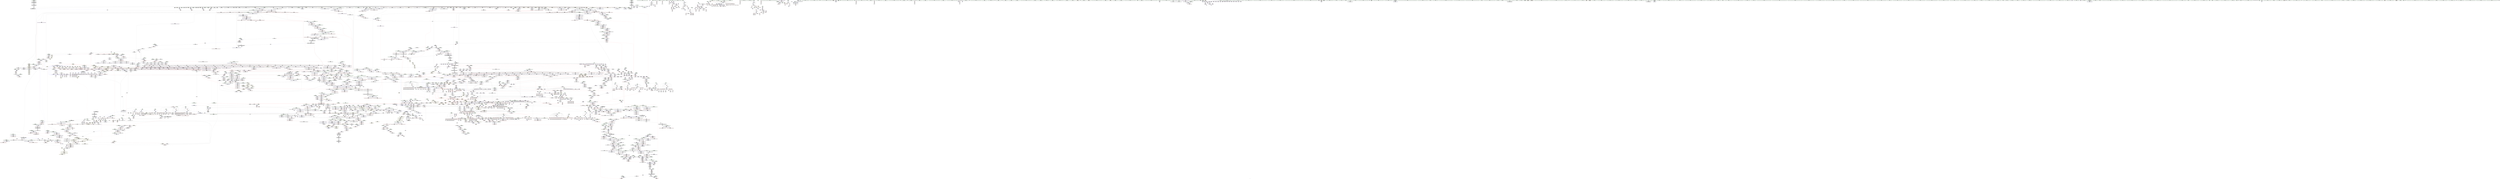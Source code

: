 digraph "SVFG" {
	label="SVFG";

	Node0x5620487f8c90 [shape=record,color=grey,label="{NodeID: 0\nNullPtr}"];
	Node0x5620487f8c90 -> Node0x5620488f29a0[style=solid];
	Node0x5620487f8c90 -> Node0x5620488f2aa0[style=solid];
	Node0x5620487f8c90 -> Node0x5620488f2b70[style=solid];
	Node0x5620487f8c90 -> Node0x5620488f2c40[style=solid];
	Node0x5620487f8c90 -> Node0x5620488f2d10[style=solid];
	Node0x5620487f8c90 -> Node0x5620488f2de0[style=solid];
	Node0x5620487f8c90 -> Node0x5620488f2eb0[style=solid];
	Node0x5620487f8c90 -> Node0x5620488f2f80[style=solid];
	Node0x5620487f8c90 -> Node0x5620488f3050[style=solid];
	Node0x5620487f8c90 -> Node0x5620488f3120[style=solid];
	Node0x5620487f8c90 -> Node0x5620488f31f0[style=solid];
	Node0x5620487f8c90 -> Node0x5620488f32c0[style=solid];
	Node0x5620487f8c90 -> Node0x5620488f3390[style=solid];
	Node0x5620487f8c90 -> Node0x5620488f3460[style=solid];
	Node0x5620487f8c90 -> Node0x5620488f3530[style=solid];
	Node0x5620487f8c90 -> Node0x5620488f3600[style=solid];
	Node0x5620487f8c90 -> Node0x5620488f36d0[style=solid];
	Node0x5620487f8c90 -> Node0x5620488f37a0[style=solid];
	Node0x5620487f8c90 -> Node0x5620488f3870[style=solid];
	Node0x5620487f8c90 -> Node0x5620488f3940[style=solid];
	Node0x5620487f8c90 -> Node0x5620488f3a10[style=solid];
	Node0x5620487f8c90 -> Node0x5620488f3ae0[style=solid];
	Node0x5620487f8c90 -> Node0x5620488f3bb0[style=solid];
	Node0x5620487f8c90 -> Node0x5620488f3c80[style=solid];
	Node0x5620487f8c90 -> Node0x5620488f3d50[style=solid];
	Node0x5620487f8c90 -> Node0x5620488f3e20[style=solid];
	Node0x5620487f8c90 -> Node0x5620488f3ef0[style=solid];
	Node0x5620487f8c90 -> Node0x5620488f3fc0[style=solid];
	Node0x5620487f8c90 -> Node0x5620488f4090[style=solid];
	Node0x5620487f8c90 -> Node0x5620488f4160[style=solid];
	Node0x5620487f8c90 -> Node0x5620488f4230[style=solid];
	Node0x5620487f8c90 -> Node0x5620488f4300[style=solid];
	Node0x5620487f8c90 -> Node0x5620488f43d0[style=solid];
	Node0x5620487f8c90 -> Node0x5620488f44a0[style=solid];
	Node0x5620487f8c90 -> Node0x5620488f4570[style=solid];
	Node0x5620487f8c90 -> Node0x5620488f4640[style=solid];
	Node0x5620487f8c90 -> Node0x5620488f4710[style=solid];
	Node0x5620487f8c90 -> Node0x5620488f47e0[style=solid];
	Node0x5620487f8c90 -> Node0x5620488f48b0[style=solid];
	Node0x5620487f8c90 -> Node0x5620488f4980[style=solid];
	Node0x5620487f8c90 -> Node0x5620488f4a50[style=solid];
	Node0x5620487f8c90 -> Node0x5620488f4b20[style=solid];
	Node0x5620487f8c90 -> Node0x5620488f4bf0[style=solid];
	Node0x5620487f8c90 -> Node0x5620488f4cc0[style=solid];
	Node0x5620487f8c90 -> Node0x5620488f4d90[style=solid];
	Node0x5620487f8c90 -> Node0x5620488f4e60[style=solid];
	Node0x5620487f8c90 -> Node0x5620488f4f30[style=solid];
	Node0x5620487f8c90 -> Node0x5620488f5000[style=solid];
	Node0x5620487f8c90 -> Node0x5620488f50d0[style=solid];
	Node0x5620487f8c90 -> Node0x5620488f51a0[style=solid];
	Node0x5620487f8c90 -> Node0x5620488f5270[style=solid];
	Node0x5620487f8c90 -> Node0x5620488f5340[style=solid];
	Node0x5620487f8c90 -> Node0x5620488f5410[style=solid];
	Node0x5620487f8c90 -> Node0x5620488f54e0[style=solid];
	Node0x5620487f8c90 -> Node0x5620488f55b0[style=solid];
	Node0x5620487f8c90 -> Node0x5620488f5680[style=solid];
	Node0x5620487f8c90 -> Node0x5620488f5750[style=solid];
	Node0x5620487f8c90 -> Node0x5620488f5820[style=solid];
	Node0x5620487f8c90 -> Node0x5620488f58f0[style=solid];
	Node0x5620487f8c90 -> Node0x5620488f59c0[style=solid];
	Node0x5620487f8c90 -> Node0x5620488f5a90[style=solid];
	Node0x5620487f8c90 -> Node0x5620489597f0[style=solid];
	Node0x5620487f8c90 -> Node0x562048961470[style=solid];
	Node0x5620487f8c90 -> Node0x562048961540[style=solid];
	Node0x5620487f8c90 -> Node0x562048961610[style=solid];
	Node0x5620487f8c90 -> Node0x562048963900[style=solid];
	Node0x5620487f8c90 -> Node0x562048968700[style=solid];
	Node0x5620487f8c90 -> Node0x5620489687d0[style=solid];
	Node0x5620487f8c90 -> Node0x5620489688a0[style=solid];
	Node0x5620487f8c90 -> Node0x56204896a6b0[style=solid];
	Node0x5620487f8c90 -> Node0x562047a4f8f0[style=solid];
	Node0x5620487f8c90 -> Node0x5620489bda50[style=solid];
	Node0x5620487f8c90 -> Node0x5620489c7c50[style=solid];
	Node0x5620487f8c90 -> Node0x5620489c8fd0[style=solid];
	Node0x5620487f8c90 -> Node0x5620489c95d0[style=solid];
	Node0x5620487f8c90 -> Node0x5620489cc2d0[style=solid];
	Node0x5620487f8c90:s64 -> Node0x562048c10cc0[style=solid,color=red];
	Node0x5620487f8c90:s64 -> Node0x562048c00c50[style=solid,color=red];
	Node0x5620489cb9d0 [shape=record,color=grey,label="{NodeID: 3764\n689 = cmp(685, 688, )\n}"];
	Node0x5620488fdf10 [shape=record,color=red,label="{NodeID: 1550\n840\<--803\n\<--i\n_Z3ff1i\n}"];
	Node0x5620488fdf10 -> Node0x5620488f95f0[style=solid];
	Node0x5620488dbb90 [shape=record,color=green,label="{NodeID: 443\n3386\<--3387\n__new_finish\<--__new_finish_field_insensitive\n_ZNSt6vectorIiSaIiEE17_M_realloc_insertIJRKiEEEvN9__gnu_cxx17__normal_iteratorIPiS1_EEDpOT_\n}"];
	Node0x5620488dbb90 -> Node0x5620489526b0[style=solid];
	Node0x5620488dbb90 -> Node0x562048952780[style=solid];
	Node0x5620488dbb90 -> Node0x562048952850[style=solid];
	Node0x5620488dbb90 -> Node0x562048952920[style=solid];
	Node0x5620488dbb90 -> Node0x5620489529f0[style=solid];
	Node0x5620488dbb90 -> Node0x56204896a5e0[style=solid];
	Node0x5620488dbb90 -> Node0x56204896a6b0[style=solid];
	Node0x5620488dbb90 -> Node0x56204896a780[style=solid];
	Node0x5620488dbb90 -> Node0x56204896a850[style=solid];
	Node0x5620488dbb90 -> Node0x56204896a920[style=solid];
	Node0x5620489537c0 [shape=record,color=red,label="{NodeID: 1993\n3590\<--3581\n\<--__args.addr\n_ZN9__gnu_cxx13new_allocatorIiE9constructIiJRKiEEEvPT_DpOT0_\n|{<s0>280}}"];
	Node0x5620489537c0:s0 -> Node0x562048bfdef0[style=solid,color=red];
	Node0x5620488eb150 [shape=record,color=black,label="{NodeID: 886\n2665\<--2671\n_ZNK9__gnu_cxx17__normal_iteratorIPSt4pairIS1_IiiEiESt6vectorIS3_SaIS3_EEE4baseEv_ret\<--_M_current\n_ZNK9__gnu_cxx17__normal_iteratorIPSt4pairIS1_IiiEiESt6vectorIS3_SaIS3_EEE4baseEv\n|{<s0>173|<s1>176|<s2>202|<s3>203}}"];
	Node0x5620488eb150:s0 -> Node0x562048bf6d40[style=solid,color=blue];
	Node0x5620488eb150:s1 -> Node0x562048bf7100[style=solid,color=blue];
	Node0x5620488eb150:s2 -> Node0x562048bf3a40[style=solid,color=blue];
	Node0x5620488eb150:s3 -> Node0x562048bf7380[style=solid,color=blue];
	Node0x562048c0c8c0 [shape=record,color=black,label="{NodeID: 5757\n2490 = PHI(2264, )\n1st arg _ZN9__gnu_cxx13new_allocatorISt4pairIS1_IiiEiEE9constructIS3_JS3_EEEvPT_DpOT0_ }"];
	Node0x562048c0c8c0 -> Node0x562048964390[style=solid];
	Node0x56204896a100 [shape=record,color=blue,label="{NodeID: 2436\n3374\<--3369\nthis.addr\<--this\n_ZNSt6vectorIiSaIiEE17_M_realloc_insertIJRKiEEEvN9__gnu_cxx17__normal_iteratorIPiS1_EEDpOT_\n}"];
	Node0x56204896a100 -> Node0x562048951a80[style=dashed];
	Node0x562048921c10 [shape=record,color=purple,label="{NodeID: 1329\n4305\<--3025\noffset_1\<--\n}"];
	Node0x562048921c10 -> Node0x562048967a00[style=solid];
	Node0x5620488d3fa0 [shape=record,color=green,label="{NodeID: 222\n1942\<--1943\n_ZNSt12_Vector_baseISt4pairIS0_IiiEiESaIS2_EE12_Vector_implC2Ev\<--_ZNSt12_Vector_baseISt4pairIS0_IiiEiESaIS2_EE12_Vector_implC2Ev_field_insensitive\n}"];
	Node0x562048a94380 [shape=record,color=black,label="{NodeID: 3986\nMR_78V_2 = PHI(MR_78V_6, MR_78V_1, )\npts\{1104 \}\n}"];
	Node0x562048a94380 -> Node0x56204895fa70[style=dashed];
	Node0x562048a94380 -> Node0x562048a94380[style=dashed];
	Node0x562048909370 [shape=record,color=red,label="{NodeID: 1772\n1926\<--1925\n\<--call\n_ZNSt4pairIiiEC2IRiS2_Lb1EEEOT_OT0_\n}"];
	Node0x562048909370 -> Node0x562048961130[style=solid];
	Node0x5620488f8000 [shape=record,color=black,label="{NodeID: 665\n556\<--534\n\<--retval\n_ZSt9make_pairISt4pairIiiEiES0_INSt17__decay_and_stripIT_E6__typeENS2_IT0_E6__typeEEOS3_OS6_\n}"];
	Node0x5620488f8000 -> Node0x562048919a10[style=solid];
	Node0x5620488f8000 -> Node0x562048919ae0[style=solid];
	Node0x562048bf3d20 [shape=record,color=black,label="{NodeID: 5536\n1128 = PHI()\n}"];
	Node0x56204895ed70 [shape=record,color=blue,label="{NodeID: 2215\n1089\<--909\nF\<--\nmain\n}"];
	Node0x56204895ed70 -> Node0x562048a7e340[style=dashed];
	Node0x5620489167f0 [shape=record,color=purple,label="{NodeID: 1108\n1001\<--41\narrayidx10\<--C\n_Z2ggii\n|{<s0>78}}"];
	Node0x5620489167f0:s0 -> Node0x562048bffb90[style=solid,color=red];
	Node0x562048864e30 [shape=record,color=green,label="{NodeID: 1\n7\<--1\n__dso_handle\<--dummyObj\nGlob }"];
	Node0x5620489cbb50 [shape=record,color=grey,label="{NodeID: 3765\n363 = cmp(362, 364, )\n}"];
	Node0x5620488fdfe0 [shape=record,color=red,label="{NodeID: 1551\n847\<--803\n\<--i\n_Z3ff1i\n}"];
	Node0x5620488fdfe0 -> Node0x5620489c0750[style=solid];
	Node0x5620488dbc60 [shape=record,color=green,label="{NodeID: 444\n3388\<--3389\nexn.slot\<--exn.slot_field_insensitive\n_ZNSt6vectorIiSaIiEE17_M_realloc_insertIJRKiEEEvN9__gnu_cxx17__normal_iteratorIPiS1_EEDpOT_\n}"];
	Node0x5620488dbc60 -> Node0x562048952ac0[style=solid];
	Node0x5620488dbc60 -> Node0x562048952b90[style=solid];
	Node0x5620488dbc60 -> Node0x56204896a9f0[style=solid];
	Node0x5620488dbc60 -> Node0x56204896ab90[style=solid];
	Node0x562048953890 [shape=record,color=red,label="{NodeID: 1994\n3592\<--3591\n\<--call\n_ZN9__gnu_cxx13new_allocatorIiE9constructIiJRKiEEEvPT_DpOT0_\n}"];
	Node0x562048953890 -> Node0x56204896b2e0[style=solid];
	Node0x5620488eb220 [shape=record,color=black,label="{NodeID: 887\n2683\<--2682\n\<--\n_ZNSt16allocator_traitsISaISt4pairIS0_IiiEiEEE7destroyIS2_EEvRS3_PT_\n|{<s0>209}}"];
	Node0x5620488eb220:s0 -> Node0x562048c16be0[style=solid,color=red];
	Node0x562048c0c9d0 [shape=record,color=black,label="{NodeID: 5758\n2491 = PHI(2266, )\n2nd arg _ZN9__gnu_cxx13new_allocatorISt4pairIS1_IiiEiEE9constructIS3_JS3_EEEvPT_DpOT0_ }"];
	Node0x562048c0c9d0 -> Node0x562048964460[style=solid];
	Node0x56204896a1d0 [shape=record,color=blue,label="{NodeID: 2437\n3376\<--3371\n__args.addr\<--__args\n_ZNSt6vectorIiSaIiEE17_M_realloc_insertIJRKiEEEvN9__gnu_cxx17__normal_iteratorIPiS1_EEDpOT_\n}"];
	Node0x56204896a1d0 -> Node0x562048951b50[style=dashed];
	Node0x562048921ce0 [shape=record,color=purple,label="{NodeID: 1330\n4308\<--3025\noffset_2\<--\n}"];
	Node0x562048921ce0 -> Node0x562048967ad0[style=solid];
	Node0x5620488d40a0 [shape=record,color=green,label="{NodeID: 223\n1948\<--1949\n__cxa_begin_catch\<--__cxa_begin_catch_field_insensitive\n}"];
	Node0x562048a94880 [shape=record,color=black,label="{NodeID: 3987\nMR_80V_2 = PHI(MR_80V_6, MR_80V_1, )\npts\{1106 \}\n}"];
	Node0x562048a94880 -> Node0x56204895fdb0[style=dashed];
	Node0x562048a94880 -> Node0x562048a94880[style=dashed];
	Node0x562048909440 [shape=record,color=red,label="{NodeID: 1773\n1931\<--1930\n\<--call2\n_ZNSt4pairIiiEC2IRiS2_Lb1EEEOT_OT0_\n}"];
	Node0x562048909440 -> Node0x562048961200[style=solid];
	Node0x5620488f80d0 [shape=record,color=black,label="{NodeID: 666\n555\<--540\n\<--tmp\n_ZSt9make_pairISt4pairIiiEiES0_INSt17__decay_and_stripIT_E6__typeENS2_IT0_E6__typeEEOS3_OS6_\n}"];
	Node0x5620488f80d0 -> Node0x562048919870[style=solid];
	Node0x5620488f80d0 -> Node0x562048919940[style=solid];
	Node0x562048bf3df0 [shape=record,color=black,label="{NodeID: 5537\n1160 = PHI()\n}"];
	Node0x562048bf3df0 -> Node0x562048905a90[style=solid];
	Node0x56204895ee40 [shape=record,color=blue,label="{NodeID: 2216\n1093\<--1525\nj178\<--inc240\nmain\n}"];
	Node0x56204895ee40 -> Node0x562048903a10[style=dashed];
	Node0x56204895ee40 -> Node0x562048903ae0[style=dashed];
	Node0x56204895ee40 -> Node0x562048903bb0[style=dashed];
	Node0x56204895ee40 -> Node0x562048903c80[style=dashed];
	Node0x56204895ee40 -> Node0x562048903d50[style=dashed];
	Node0x56204895ee40 -> Node0x562048903e20[style=dashed];
	Node0x56204895ee40 -> Node0x562048903ef0[style=dashed];
	Node0x56204895ee40 -> Node0x562048903fc0[style=dashed];
	Node0x56204895ee40 -> Node0x562048904090[style=dashed];
	Node0x56204895ee40 -> Node0x562048904160[style=dashed];
	Node0x56204895ee40 -> Node0x562048904230[style=dashed];
	Node0x56204895ee40 -> Node0x562048904300[style=dashed];
	Node0x56204895ee40 -> Node0x56204895eca0[style=dashed];
	Node0x56204895ee40 -> Node0x56204895ee40[style=dashed];
	Node0x56204895ee40 -> Node0x562048a92a80[style=dashed];
	Node0x5620489168c0 [shape=record,color=purple,label="{NodeID: 1109\n1013\<--41\narrayidx18\<--C\n_Z2ggii\n|{<s0>79}}"];
	Node0x5620489168c0:s0 -> Node0x562048bffb90[style=solid,color=red];
	Node0x5620488338a0 [shape=record,color=green,label="{NodeID: 2\n11\<--1\n.str\<--dummyObj\nGlob }"];
	Node0x5620489cbcd0 [shape=record,color=grey,label="{NodeID: 3766\n1456 = cmp(1455, 978, )\n}"];
	Node0x5620488fe0b0 [shape=record,color=red,label="{NodeID: 1552\n831\<--828\n\<--call6\n_Z3ff1i\n}"];
	Node0x5620488fe0b0 -> Node0x5620488f9380[style=solid];
	Node0x5620488dbd30 [shape=record,color=green,label="{NodeID: 445\n3390\<--3391\nehselector.slot\<--ehselector.slot_field_insensitive\n_ZNSt6vectorIiSaIiEE17_M_realloc_insertIJRKiEEEvN9__gnu_cxx17__normal_iteratorIPiS1_EEDpOT_\n}"];
	Node0x5620488dbd30 -> Node0x562048952c60[style=solid];
	Node0x5620488dbd30 -> Node0x56204896aac0[style=solid];
	Node0x5620488dbd30 -> Node0x56204896ac60[style=solid];
	Node0x562048953960 [shape=record,color=red,label="{NodeID: 1995\n3600\<--3597\n\<--__t.addr\n_ZSt7forwardIRKiEOT_RNSt16remove_referenceIS2_E4typeE\n}"];
	Node0x562048953960 -> Node0x56204890f080[style=solid];
	Node0x5620488eb2f0 [shape=record,color=black,label="{NodeID: 888\n2697\<--2696\n\<--this1\n_ZNKSt6vectorISt4pairIS0_IiiEiESaIS2_EE8max_sizeEv\n|{<s0>210}}"];
	Node0x5620488eb2f0:s0 -> Node0x562048c0c3d0[style=solid,color=red];
	Node0x562048c0cae0 [shape=record,color=black,label="{NodeID: 5759\n2566 = PHI(2282, )\n0th arg _ZN9__gnu_cxxmiIPSt4pairIS1_IiiEiESt6vectorIS3_SaIS3_EEEENS_17__normal_iteratorIT_T0_E15difference_typeERKSB_SE_ }"];
	Node0x562048c0cae0 -> Node0x562048964bb0[style=solid];
	Node0x56204896a2a0 [shape=record,color=blue,label="{NodeID: 2438\n3378\<--3398\n__len\<--call\n_ZNSt6vectorIiSaIiEE17_M_realloc_insertIJRKiEEEvN9__gnu_cxx17__normal_iteratorIPiS1_EEDpOT_\n}"];
	Node0x56204896a2a0 -> Node0x562048951c20[style=dashed];
	Node0x56204896a2a0 -> Node0x562048951cf0[style=dashed];
	Node0x56204896a2a0 -> Node0x562048951dc0[style=dashed];
	Node0x562048921db0 [shape=record,color=purple,label="{NodeID: 1331\n4303\<--3026\noffset_0\<--\n}"];
	Node0x562048921db0 -> Node0x562048958760[style=solid];
	Node0x5620488d41a0 [shape=record,color=green,label="{NodeID: 224\n1951\<--1952\n_ZSt9terminatev\<--_ZSt9terminatev_field_insensitive\n}"];
	Node0x562048a94d80 [shape=record,color=black,label="{NodeID: 3988\nMR_37V_2 = PHI(MR_37V_4, MR_37V_1, )\npts\{35 \}\n}"];
	Node0x562048a94d80 -> Node0x56204895db90[style=dashed];
	Node0x562048909510 [shape=record,color=red,label="{NodeID: 1774\n1939\<--1936\nthis1\<--this.addr\n_ZNSt12_Vector_baseISt4pairIS0_IiiEiESaIS2_EEC2Ev\n}"];
	Node0x562048909510 -> Node0x56204891d150[style=solid];
	Node0x5620488f81a0 [shape=record,color=black,label="{NodeID: 667\n531\<--558\n_ZSt9make_pairISt4pairIiiEiES0_INSt17__decay_and_stripIT_E6__typeENS2_IT0_E6__typeEEOS3_OS6__ret\<--\n_ZSt9make_pairISt4pairIiiEiES0_INSt17__decay_and_stripIT_E6__typeENS2_IT0_E6__typeEEOS3_OS6_\n|{<s0>30|<s1>34}}"];
	Node0x5620488f81a0:s0 -> Node0x562048bf0340[style=solid,color=blue];
	Node0x5620488f81a0:s1 -> Node0x562048bf05c0[style=solid,color=blue];
	Node0x562048bf3ef0 [shape=record,color=black,label="{NodeID: 5538\n1170 = PHI()\n}"];
	Node0x562048bf3ef0 -> Node0x562048905b60[style=solid];
	Node0x562048ac65d0 [shape=record,color=yellow,style=double,label="{NodeID: 4431\n130V_1 = ENCHI(MR_130V_0)\npts\{380000 380001 380002 \}\nFun[_GLOBAL__sub_I_sevenkplus_2_1.cpp]|{<s0>338}}"];
	Node0x562048ac65d0:s0 -> Node0x562048abcdf0[style=dashed,color=red];
	Node0x56204895ef10 [shape=record,color=blue,label="{NodeID: 2217\n1091\<--1530\ni174\<--inc243\nmain\n}"];
	Node0x56204895ef10 -> Node0x562048903050[style=dashed];
	Node0x56204895ef10 -> Node0x562048903120[style=dashed];
	Node0x56204895ef10 -> Node0x5620489031f0[style=dashed];
	Node0x56204895ef10 -> Node0x5620489032c0[style=dashed];
	Node0x56204895ef10 -> Node0x562048903390[style=dashed];
	Node0x56204895ef10 -> Node0x562048903460[style=dashed];
	Node0x56204895ef10 -> Node0x562048903530[style=dashed];
	Node0x56204895ef10 -> Node0x562048903600[style=dashed];
	Node0x56204895ef10 -> Node0x5620489036d0[style=dashed];
	Node0x56204895ef10 -> Node0x5620489037a0[style=dashed];
	Node0x56204895ef10 -> Node0x562048903870[style=dashed];
	Node0x56204895ef10 -> Node0x562048903940[style=dashed];
	Node0x56204895ef10 -> Node0x56204895ef10[style=dashed];
	Node0x56204895ef10 -> Node0x562048a92580[style=dashed];
	Node0x562048916990 [shape=record,color=purple,label="{NodeID: 1110\n1206\<--41\narrayidx41\<--C\nmain\n|{<s0>95}}"];
	Node0x562048916990:s0 -> Node0x562048c097a0[style=solid,color=red];
	Node0x5620488928a0 [shape=record,color=green,label="{NodeID: 3\n16\<--1\n.str.3\<--dummyObj\nGlob }"];
	Node0x5620489cbe50 [shape=record,color=grey,label="{NodeID: 3767\n1447 = cmp(1446, 978, )\n}"];
	Node0x5620488fe180 [shape=record,color=red,label="{NodeID: 1553\n834\<--833\n\<--arrayidx8\n_Z3ff1i\n}"];
	Node0x5620488fe180 -> Node0x5620488f9450[style=solid];
	Node0x5620488dbe00 [shape=record,color=green,label="{NodeID: 446\n3399\<--3400\n_ZNKSt6vectorIiSaIiEE12_M_check_lenEmPKc\<--_ZNKSt6vectorIiSaIiEE12_M_check_lenEmPKc_field_insensitive\n}"];
	Node0x562048ab75e0 [shape=record,color=yellow,style=double,label="{NodeID: 4210\n726V_1 = ENCHI(MR_726V_0)\npts\{3389 \}\nFun[_ZNSt6vectorIiSaIiEE17_M_realloc_insertIJRKiEEEvN9__gnu_cxx17__normal_iteratorIPiS1_EEDpOT_]}"];
	Node0x562048ab75e0 -> Node0x56204896a9f0[style=dashed];
	Node0x562048953a30 [shape=record,color=red,label="{NodeID: 1996\n3619\<--3606\nthis1\<--this.addr\n_ZNKSt6vectorIiSaIiEE12_M_check_lenEmPKc\n|{<s0>281|<s1>282|<s2>284|<s3>285|<s4>287|<s5>288|<s6>289}}"];
	Node0x562048953a30:s0 -> Node0x562048c0f4b0[style=solid,color=red];
	Node0x562048953a30:s1 -> Node0x562048bfd890[style=solid,color=red];
	Node0x562048953a30:s2 -> Node0x562048bfd890[style=solid,color=red];
	Node0x562048953a30:s3 -> Node0x562048bfd890[style=solid,color=red];
	Node0x562048953a30:s4 -> Node0x562048bfd890[style=solid,color=red];
	Node0x562048953a30:s5 -> Node0x562048c0f4b0[style=solid,color=red];
	Node0x562048953a30:s6 -> Node0x562048c0f4b0[style=solid,color=red];
	Node0x5620488eb3c0 [shape=record,color=black,label="{NodeID: 889\n2691\<--2701\n_ZNKSt6vectorISt4pairIS0_IiiEiESaIS2_EE8max_sizeEv_ret\<--call2\n_ZNKSt6vectorISt4pairIS0_IiiEiESaIS2_EE8max_sizeEv\n|{<s0>193|<s1>200|<s2>201}}"];
	Node0x5620488eb3c0:s0 -> Node0x562048bf3040[style=solid,color=blue];
	Node0x5620488eb3c0:s1 -> Node0x562048bf37c0[style=solid,color=blue];
	Node0x5620488eb3c0:s2 -> Node0x562048bf3900[style=solid,color=blue];
	Node0x562048c0cc20 [shape=record,color=black,label="{NodeID: 5760\n2567 = PHI(2292, )\n1st arg _ZN9__gnu_cxxmiIPSt4pairIS1_IiiEiESt6vectorIS3_SaIS3_EEEENS_17__normal_iteratorIT_T0_E15difference_typeERKSB_SE_ }"];
	Node0x562048c0cc20 -> Node0x562048964c80[style=solid];
	Node0x56204896a370 [shape=record,color=blue,label="{NodeID: 2439\n3405\<--3402\ncoerce.dive3\<--call2\n_ZNSt6vectorIiSaIiEE17_M_realloc_insertIJRKiEEEvN9__gnu_cxx17__normal_iteratorIPiS1_EEDpOT_\n|{|<s2>258}}"];
	Node0x56204896a370 -> Node0x562048952e00[style=dashed];
	Node0x56204896a370 -> Node0x562048952ed0[style=dashed];
	Node0x56204896a370:s2 -> Node0x562048acdf10[style=dashed,color=red];
	Node0x562048921e80 [shape=record,color=purple,label="{NodeID: 1332\n4306\<--3026\noffset_1\<--\n}"];
	Node0x562048921e80 -> Node0x562048958830[style=solid];
	Node0x5620488d42a0 [shape=record,color=green,label="{NodeID: 225\n1959\<--1960\nthis.addr\<--this.addr_field_insensitive\n_ZNSt12_Vector_baseISt4pairIS0_IiiEiESaIS2_EE12_Vector_implC2Ev\n}"];
	Node0x5620488d42a0 -> Node0x5620489095e0[style=solid];
	Node0x5620488d42a0 -> Node0x5620489613a0[style=solid];
	Node0x562048a95280 [shape=record,color=black,label="{NodeID: 3989\nMR_39V_2 = PHI(MR_39V_4, MR_39V_1, )\npts\{52 \}\n}"];
	Node0x562048a95280 -> Node0x56204895efe0[style=dashed];
	Node0x5620489095e0 [shape=record,color=red,label="{NodeID: 1775\n1962\<--1959\nthis1\<--this.addr\n_ZNSt12_Vector_baseISt4pairIS0_IiiEiESaIS2_EE12_Vector_implC2Ev\n}"];
	Node0x5620489095e0 -> Node0x5620488e8230[style=solid];
	Node0x5620489095e0 -> Node0x56204891d220[style=solid];
	Node0x5620489095e0 -> Node0x56204891d2f0[style=solid];
	Node0x5620489095e0 -> Node0x56204891d3c0[style=solid];
	Node0x5620488f8270 [shape=record,color=black,label="{NodeID: 668\n580\<--563\n\<--retval\n_ZSt9make_pairIRiS0_ESt4pairINSt17__decay_and_stripIT_E6__typeENS2_IT0_E6__typeEEOS3_OS6_\n}"];
	Node0x5620488f8270 -> Node0x56204892bb50[style=solid];
	Node0x562048bf3ff0 [shape=record,color=black,label="{NodeID: 5539\n1175 = PHI(560, )\n}"];
	Node0x562048bf3ff0 -> Node0x56204895de00[style=solid];
	Node0x562048ac66e0 [shape=record,color=yellow,style=double,label="{NodeID: 4432\n284V_1 = ENCHI(MR_284V_0)\npts\{430000 430001 430002 460000 460001 460002 \}\nFun[_GLOBAL__sub_I_sevenkplus_2_1.cpp]|{<s0>339}}"];
	Node0x562048ac66e0:s0 -> Node0x562048a9e410[style=dashed,color=red];
	Node0x56204895efe0 [shape=record,color=blue,label="{NodeID: 2218\n51\<--19\nsn\<--\nmain\n}"];
	Node0x56204895efe0 -> Node0x562048a641d0[style=dashed];
	Node0x562048916a60 [shape=record,color=purple,label="{NodeID: 1111\n682\<--44\n\<--IC\n__cxx_global_var_init.8\n}"];
	Node0x562048916a60 -> Node0x5620489be590[style=solid];
	Node0x562048892960 [shape=record,color=green,label="{NodeID: 4\n19\<--1\n\<--dummyObj\nCan only get source location for instruction, argument, global var or function.|{<s0>84|<s1>98}}"];
	Node0x562048892960:s0 -> Node0x562048c0ff10[style=solid,color=red];
	Node0x562048892960:s1 -> Node0x562048c154e0[style=solid,color=red];
	Node0x5620489cbfd0 [shape=record,color=grey,label="{NodeID: 3768\n350 = cmp(349, 351, )\n}"];
	Node0x5620488fe250 [shape=record,color=red,label="{NodeID: 1554\n843\<--842\n\<--call12\n_Z3ff1i\n|{<s0>71}}"];
	Node0x5620488fe250:s0 -> Node0x562048c03260[style=solid,color=red];
	Node0x5620488dbf00 [shape=record,color=green,label="{NodeID: 447\n3403\<--3404\n_ZNSt6vectorIiSaIiEE5beginEv\<--_ZNSt6vectorIiSaIiEE5beginEv_field_insensitive\n}"];
	Node0x562048ab76c0 [shape=record,color=yellow,style=double,label="{NodeID: 4211\n728V_1 = ENCHI(MR_728V_0)\npts\{3391 \}\nFun[_ZNSt6vectorIiSaIiEE17_M_realloc_insertIJRKiEEEvN9__gnu_cxx17__normal_iteratorIPiS1_EEDpOT_]}"];
	Node0x562048ab76c0 -> Node0x56204896aac0[style=dashed];
	Node0x562048953b00 [shape=record,color=red,label="{NodeID: 1997\n3625\<--3608\n\<--__n.addr\n_ZNKSt6vectorIiSaIiEE12_M_check_lenEmPKc\n}"];
	Node0x562048953b00 -> Node0x5620489cd950[style=solid];
	Node0x5620488eb490 [shape=record,color=black,label="{NodeID: 890\n2707\<--2730\n_ZSt3maxImERKT_S2_S2__ret\<--\n_ZSt3maxImERKT_S2_S2_\n|{<s0>198|<s1>286}}"];
	Node0x5620488eb490:s0 -> Node0x562048bf3540[style=solid,color=blue];
	Node0x5620488eb490:s1 -> Node0x562048bfa280[style=solid,color=blue];
	Node0x562048c0cd60 [shape=record,color=black,label="{NodeID: 5761\n2776 = PHI(2615, )\n0th arg _ZNSt16allocator_traitsISaISt4pairIS0_IiiEiEEE8allocateERS3_m }"];
	Node0x562048c0cd60 -> Node0x562048966000[style=solid];
	Node0x56204896a440 [shape=record,color=blue,label="{NodeID: 2440\n3380\<--3407\n__elems_before\<--call4\n_ZNSt6vectorIiSaIiEE17_M_realloc_insertIJRKiEEEvN9__gnu_cxx17__normal_iteratorIPiS1_EEDpOT_\n}"];
	Node0x56204896a440 -> Node0x562048951e90[style=dashed];
	Node0x56204896a440 -> Node0x562048951f60[style=dashed];
	Node0x562048921f50 [shape=record,color=purple,label="{NodeID: 1333\n4309\<--3026\noffset_2\<--\n}"];
	Node0x562048921f50 -> Node0x562048958900[style=solid];
	Node0x5620488d4370 [shape=record,color=green,label="{NodeID: 226\n1965\<--1966\n_ZNSaISt4pairIS_IiiEiEEC2Ev\<--_ZNSaISt4pairIS_IiiEiEEC2Ev_field_insensitive\n}"];
	Node0x562048a95780 [shape=record,color=black,label="{NodeID: 3990\nMR_2V_2 = PHI(MR_2V_4, MR_2V_1, )\npts\{56 \}\n}"];
	Node0x562048a95780 -> Node0x56204895f250[style=dashed];
	Node0x5620489096b0 [shape=record,color=red,label="{NodeID: 1776\n1979\<--1976\nthis1\<--this.addr\n_ZNSaISt4pairIS_IiiEiEEC2Ev\n}"];
	Node0x5620489096b0 -> Node0x5620488e8300[style=solid];
	Node0x5620488f8340 [shape=record,color=black,label="{NodeID: 669\n560\<--581\n_ZSt9make_pairIRiS0_ESt4pairINSt17__decay_and_stripIT_E6__typeENS2_IT0_E6__typeEEOS3_OS6__ret\<--\n_ZSt9make_pairIRiS0_ESt4pairINSt17__decay_and_stripIT_E6__typeENS2_IT0_E6__typeEEOS3_OS6_\n|{<s0>29|<s1>33|<s2>93}}"];
	Node0x5620488f8340:s0 -> Node0x562048bf01a0[style=solid,color=blue];
	Node0x5620488f8340:s1 -> Node0x562048bf0480[style=solid,color=blue];
	Node0x5620488f8340:s2 -> Node0x562048bf3ff0[style=solid,color=blue];
	Node0x562048bf41c0 [shape=record,color=black,label="{NodeID: 5540\n1183 = PHI(1761, )\n}"];
	Node0x56204895f0b0 [shape=record,color=blue,label="{NodeID: 2219\n1095\<--19\ni245\<--\nmain\n}"];
	Node0x56204895f0b0 -> Node0x5620489043d0[style=dashed];
	Node0x56204895f0b0 -> Node0x5620489044a0[style=dashed];
	Node0x56204895f0b0 -> Node0x562048904570[style=dashed];
	Node0x56204895f0b0 -> Node0x562048904640[style=dashed];
	Node0x56204895f0b0 -> Node0x56204895f180[style=dashed];
	Node0x56204895f0b0 -> Node0x562048a92f80[style=dashed];
	Node0x562048916b30 [shape=record,color=purple,label="{NodeID: 1112\n687\<--44\n\<--IC\n__cxx_global_var_init.8\n}"];
	Node0x562048892a20 [shape=record,color=green,label="{NodeID: 5\n39\<--1\n_ZL2dx\<--dummyObj\nGlob }"];
	Node0x5620489cc150 [shape=record,color=grey,label="{NodeID: 3769\n1438 = cmp(1437, 389, )\n}"];
	Node0x5620488fe320 [shape=record,color=red,label="{NodeID: 1555\n864\<--861\nthis1\<--this.addr\n_ZNKSt6vectorIiSaIiEE4sizeEv\n}"];
	Node0x5620488fe320 -> Node0x5620488f9790[style=solid];
	Node0x5620488fe320 -> Node0x5620488f9860[style=solid];
	Node0x5620488dc000 [shape=record,color=green,label="{NodeID: 448\n3408\<--3409\n_ZN9__gnu_cxxmiIPiSt6vectorIiSaIiEEEENS_17__normal_iteratorIT_T0_E15difference_typeERKS8_SB_\<--_ZN9__gnu_cxxmiIPiSt6vectorIiSaIiEEEENS_17__normal_iteratorIT_T0_E15difference_typeERKS8_SB__field_insensitive\n}"];
	Node0x562048ab77a0 [shape=record,color=yellow,style=double,label="{NodeID: 4212\n8V_1 = ENCHI(MR_8V_0)\npts\{3871 \}\nFun[_ZNSt6vectorIiSaIiEE17_M_realloc_insertIJRKiEEEvN9__gnu_cxx17__normal_iteratorIPiS1_EEDpOT_]|{<s0>261}}"];
	Node0x562048ab77a0:s0 -> Node0x562048ac6fe0[style=dashed,color=red];
	Node0x562048953bd0 [shape=record,color=red,label="{NodeID: 1998\n3628\<--3610\n\<--__s.addr\n_ZNKSt6vectorIiSaIiEE12_M_check_lenEmPKc\n}"];
	Node0x5620488eb560 [shape=record,color=black,label="{NodeID: 891\n2738\<--2737\n\<--\n_ZNSt16allocator_traitsISaISt4pairIS0_IiiEiEEE8max_sizeERKS3_\n|{<s0>212}}"];
	Node0x5620488eb560:s0 -> Node0x562048c140c0[style=solid,color=red];
	Node0x562048c0cea0 [shape=record,color=black,label="{NodeID: 5762\n2777 = PHI(2616, )\n1st arg _ZNSt16allocator_traitsISaISt4pairIS0_IiiEiEEE8allocateERS3_m }"];
	Node0x562048c0cea0 -> Node0x5620489660d0[style=solid];
	Node0x56204896a510 [shape=record,color=blue,label="{NodeID: 2441\n3384\<--3413\n__new_start\<--call5\n_ZNSt6vectorIiSaIiEE17_M_realloc_insertIJRKiEEEvN9__gnu_cxx17__normal_iteratorIPiS1_EEDpOT_\n}"];
	Node0x56204896a510 -> Node0x562048952030[style=dashed];
	Node0x56204896a510 -> Node0x562048952100[style=dashed];
	Node0x56204896a510 -> Node0x5620489521d0[style=dashed];
	Node0x56204896a510 -> Node0x5620489522a0[style=dashed];
	Node0x56204896a510 -> Node0x562048952370[style=dashed];
	Node0x56204896a510 -> Node0x562048952440[style=dashed];
	Node0x56204896a510 -> Node0x562048952510[style=dashed];
	Node0x56204896a510 -> Node0x5620489525e0[style=dashed];
	Node0x562048922020 [shape=record,color=purple,label="{NodeID: 1334\n3042\<--3041\n_M_current\<--this1\n_ZNKSt13move_iteratorIPSt4pairIS0_IiiEiEEdeEv\n}"];
	Node0x562048922020 -> Node0x56204894fa00[style=solid];
	Node0x5620488dc920 [shape=record,color=green,label="{NodeID: 227\n1976\<--1977\nthis.addr\<--this.addr_field_insensitive\n_ZNSaISt4pairIS_IiiEiEEC2Ev\n}"];
	Node0x5620488dc920 -> Node0x5620489096b0[style=solid];
	Node0x5620488dc920 -> Node0x5620489616e0[style=solid];
	Node0x562048a95c80 [shape=record,color=black,label="{NodeID: 3991\nMR_46V_3 = PHI(MR_46V_4, MR_46V_2, )\npts\{1072 \}\n}"];
	Node0x562048a95c80 -> Node0x562048900880[style=dashed];
	Node0x562048a95c80 -> Node0x562048900950[style=dashed];
	Node0x562048a95c80 -> Node0x562048900a20[style=dashed];
	Node0x562048a95c80 -> Node0x56204895ff50[style=dashed];
	Node0x562048909780 [shape=record,color=red,label="{NodeID: 1777\n1990\<--1987\nthis1\<--this.addr\n_ZN9__gnu_cxx13new_allocatorISt4pairIS1_IiiEiEEC2Ev\n}"];
	Node0x5620488f8410 [shape=record,color=black,label="{NodeID: 670\n612\<--611\n\<--this1\n_ZNSt6vectorIiSaIiEEC2Ev\n|{<s0>51}}"];
	Node0x5620488f8410:s0 -> Node0x562048c135a0[style=solid,color=red];
	Node0x562048bf42d0 [shape=record,color=black,label="{NodeID: 5541\n1238 = PHI(278, )\n}"];
	Node0x562048ac6900 [shape=record,color=yellow,style=double,label="{NodeID: 4434\n443V_1 = ENCHI(MR_443V_0)\npts\{29180000 \}\nFun[_ZNKSt13move_iteratorIPSt4pairIS0_IiiEiEEdeEv]}"];
	Node0x562048ac6900 -> Node0x56204894fa00[style=dashed];
	Node0x56204895f180 [shape=record,color=blue,label="{NodeID: 2220\n1095\<--1552\ni245\<--inc255\nmain\n}"];
	Node0x56204895f180 -> Node0x5620489043d0[style=dashed];
	Node0x56204895f180 -> Node0x5620489044a0[style=dashed];
	Node0x56204895f180 -> Node0x562048904570[style=dashed];
	Node0x56204895f180 -> Node0x562048904640[style=dashed];
	Node0x56204895f180 -> Node0x56204895f180[style=dashed];
	Node0x56204895f180 -> Node0x562048a92f80[style=dashed];
	Node0x562048916c00 [shape=record,color=purple,label="{NodeID: 1113\n688\<--44\n\<--IC\n__cxx_global_var_init.8\n}"];
	Node0x562048916c00 -> Node0x5620489cb9d0[style=solid];
	Node0x562048892ae0 [shape=record,color=green,label="{NodeID: 6\n40\<--1\n_ZL2dy\<--dummyObj\nGlob }"];
	Node0x5620489cc2d0 [shape=record,color=grey,label="{NodeID: 3770\n2102 = cmp(2101, 3, )\n}"];
	Node0x5620488fe3f0 [shape=record,color=red,label="{NodeID: 1556\n868\<--867\n\<--_M_finish\n_ZNKSt6vectorIiSaIiEE4sizeEv\n}"];
	Node0x5620488fe3f0 -> Node0x5620488f9930[style=solid];
	Node0x5620488dc100 [shape=record,color=green,label="{NodeID: 449\n3414\<--3415\n_ZNSt12_Vector_baseIiSaIiEE11_M_allocateEm\<--_ZNSt12_Vector_baseIiSaIiEE11_M_allocateEm_field_insensitive\n}"];
	Node0x562048953ca0 [shape=record,color=red,label="{NodeID: 1999\n3638\<--3612\n\<--__len\n_ZNKSt6vectorIiSaIiEE12_M_check_lenEmPKc\n}"];
	Node0x562048953ca0 -> Node0x5620489cddd0[style=solid];
	Node0x5620488eb630 [shape=record,color=black,label="{NodeID: 892\n2732\<--2739\n_ZNSt16allocator_traitsISaISt4pairIS0_IiiEiEEE8max_sizeERKS3__ret\<--call\n_ZNSt16allocator_traitsISaISt4pairIS0_IiiEiEEE8max_sizeERKS3_\n|{<s0>211}}"];
	Node0x5620488eb630:s0 -> Node0x562048bf7b00[style=solid,color=blue];
	Node0x562048c0cfe0 [shape=record,color=black,label="{NodeID: 5763\n1874 = PHI(534, )\n0th arg _ZNSt4pairIS_IiiEiEC2IS0_iLb1EEEOT_OT0_ }"];
	Node0x562048c0cfe0 -> Node0x562048960910[style=solid];
	Node0x56204896a5e0 [shape=record,color=blue,label="{NodeID: 2442\n3386\<--3417\n__new_finish\<--\n_ZNSt6vectorIiSaIiEE17_M_realloc_insertIJRKiEEEvN9__gnu_cxx17__normal_iteratorIPiS1_EEDpOT_\n}"];
	Node0x56204896a5e0 -> Node0x562048952850[style=dashed];
	Node0x56204896a5e0 -> Node0x562048952920[style=dashed];
	Node0x56204896a5e0 -> Node0x56204896a6b0[style=dashed];
	Node0x5620489220f0 [shape=record,color=purple,label="{NodeID: 1335\n3051\<--3050\n_M_current\<--this1\n_ZNSt13move_iteratorIPSt4pairIS0_IiiEiEEppEv\n}"];
	Node0x5620489220f0 -> Node0x56204894fba0[style=solid];
	Node0x5620489220f0 -> Node0x562048967e10[style=solid];
	Node0x5620488dc9b0 [shape=record,color=green,label="{NodeID: 228\n1982\<--1983\n_ZN9__gnu_cxx13new_allocatorISt4pairIS1_IiiEiEEC2Ev\<--_ZN9__gnu_cxx13new_allocatorISt4pairIS1_IiiEiEEC2Ev_field_insensitive\n}"];
	Node0x562048a96180 [shape=record,color=black,label="{NodeID: 3992\nMR_48V_2 = PHI(MR_48V_4, MR_48V_1, )\npts\{1074 \}\n}"];
	Node0x562048a96180 -> Node0x56204895d9f0[style=dashed];
	Node0x562048909850 [shape=record,color=red,label="{NodeID: 1778\n2005\<--1996\n\<--__first.addr\n_ZSt8_DestroyIPSt4pairIS0_IiiEiES2_EvT_S4_RSaIT0_E\n|{<s0>149}}"];
	Node0x562048909850:s0 -> Node0x562048c10800[style=solid,color=red];
	Node0x5620488f84e0 [shape=record,color=black,label="{NodeID: 671\n648\<--647\n\<--this1\n_ZNSt6vectorIiSaIiEED2Ev\n}"];
	Node0x5620488f84e0 -> Node0x562048919d50[style=solid];
	Node0x5620488f84e0 -> Node0x562048919e20[style=solid];
	Node0x562048bf43e0 [shape=record,color=black,label="{NodeID: 5542\n1250 = PHI(278, )\n}"];
	Node0x56204895f250 [shape=record,color=blue,label="{NodeID: 2221\n55\<--19\nco\<--\nmain\n}"];
	Node0x56204895f250 -> Node0x562048aa0240[style=dashed];
	Node0x562048916cd0 [shape=record,color=purple,label="{NodeID: 1114\n700\<--44\n\<--IC\n__cxx_global_array_dtor.9\n}"];
	Node0x562048892ba0 [shape=record,color=green,label="{NodeID: 7\n62\<--1\n_ZSt3cin\<--dummyObj\nGlob }"];
	Node0x5620489cc450 [shape=record,color=grey,label="{NodeID: 3771\n449 = cmp(448, 422, )\n}"];
	Node0x5620488fe4c0 [shape=record,color=red,label="{NodeID: 1557\n872\<--871\n\<--_M_start\n_ZNKSt6vectorIiSaIiEE4sizeEv\n}"];
	Node0x5620488fe4c0 -> Node0x5620488f9a00[style=solid];
	Node0x5620488dc200 [shape=record,color=green,label="{NodeID: 450\n3434\<--3435\n_ZNK9__gnu_cxx17__normal_iteratorIPiSt6vectorIiSaIiEEE4baseEv\<--_ZNK9__gnu_cxx17__normal_iteratorIPiSt6vectorIiSaIiEEE4baseEv_field_insensitive\n}"];
	Node0x562048953d70 [shape=record,color=red,label="{NodeID: 2000\n3642\<--3612\n\<--__len\n_ZNKSt6vectorIiSaIiEE12_M_check_lenEmPKc\n}"];
	Node0x562048953d70 -> Node0x5620489cd350[style=solid];
	Node0x5620488eb700 [shape=record,color=black,label="{NodeID: 893\n2750\<--2749\n\<--_M_impl\n_ZNKSt12_Vector_baseISt4pairIS0_IiiEiESaIS2_EE19_M_get_Tp_allocatorEv\n}"];
	Node0x5620488eb700 -> Node0x5620488eb7d0[style=solid];
	Node0x562048c0d120 [shape=record,color=black,label="{NodeID: 5764\n1875 = PHI(545, )\n1st arg _ZNSt4pairIS_IiiEiEC2IS0_iLb1EEEOT_OT0_ }"];
	Node0x562048c0d120 -> Node0x5620489609e0[style=solid];
	Node0x56204896a6b0 [shape=record,color=blue, style = dotted,label="{NodeID: 2443\n3386\<--3\n__new_finish\<--dummyVal\n_ZNSt6vectorIiSaIiEE17_M_realloc_insertIJRKiEEEvN9__gnu_cxx17__normal_iteratorIPiS1_EEDpOT_\n}"];
	Node0x56204896a6b0 -> Node0x562048952850[style=dashed];
	Node0x56204896a6b0 -> Node0x562048952920[style=dashed];
	Node0x56204896a6b0 -> Node0x56204896a780[style=dashed];
	Node0x5620489221c0 [shape=record,color=purple,label="{NodeID: 1336\n3053\<--3052\nincdec.ptr\<--\n_ZNSt13move_iteratorIPSt4pairIS0_IiiEiEEppEv\n}"];
	Node0x5620489221c0 -> Node0x562048967e10[style=solid];
	Node0x5620488dcab0 [shape=record,color=green,label="{NodeID: 229\n1987\<--1988\nthis.addr\<--this.addr_field_insensitive\n_ZN9__gnu_cxx13new_allocatorISt4pairIS1_IiiEiEEC2Ev\n}"];
	Node0x5620488dcab0 -> Node0x562048909780[style=solid];
	Node0x5620488dcab0 -> Node0x5620489617b0[style=solid];
	Node0x562048a96680 [shape=record,color=black,label="{NodeID: 3993\nMR_50V_2 = PHI(MR_50V_4, MR_50V_1, )\npts\{1076 \}\n}"];
	Node0x562048a96680 -> Node0x56204895dc60[style=dashed];
	Node0x562048909920 [shape=record,color=red,label="{NodeID: 1779\n2006\<--1998\n\<--__last.addr\n_ZSt8_DestroyIPSt4pairIS0_IiiEiES2_EvT_S4_RSaIT0_E\n|{<s0>149}}"];
	Node0x562048909920:s0 -> Node0x562048c10950[style=solid,color=red];
	Node0x5620488f85b0 [shape=record,color=black,label="{NodeID: 672\n652\<--647\n\<--this1\n_ZNSt6vectorIiSaIiEED2Ev\n}"];
	Node0x5620488f85b0 -> Node0x562048919ef0[style=solid];
	Node0x5620488f85b0 -> Node0x562048919fc0[style=solid];
	Node0x562048bf44f0 [shape=record,color=black,label="{NodeID: 5543\n1255 = PHI(1812, )\n}"];
	Node0x562048bf44f0 -> Node0x5620488fbe90[style=solid];
	Node0x562048ac6af0 [shape=record,color=yellow,style=double,label="{NodeID: 4436\n282V_1 = ENCHI(MR_282V_0)\npts\{698 \}\nFun[__cxx_global_array_dtor.9]}"];
	Node0x562048ac6af0 -> Node0x56204895c0c0[style=dashed];
	Node0x56204895f320 [shape=record,color=blue,label="{NodeID: 2222\n1097\<--1557\ni257\<--sub\nmain\n}"];
	Node0x56204895f320 -> Node0x562048904710[style=dashed];
	Node0x56204895f320 -> Node0x5620489047e0[style=dashed];
	Node0x56204895f320 -> Node0x5620489048b0[style=dashed];
	Node0x56204895f320 -> Node0x562048904980[style=dashed];
	Node0x56204895f320 -> Node0x562048904a50[style=dashed];
	Node0x56204895f320 -> Node0x56204895f590[style=dashed];
	Node0x56204895f320 -> Node0x562048a93480[style=dashed];
	Node0x562048916da0 [shape=record,color=purple,label="{NodeID: 1115\n701\<--44\n\<--IC\n__cxx_global_array_dtor.9\n}"];
	Node0x562048916da0 -> Node0x5620489bdff0[style=solid];
	Node0x562048892c60 [shape=record,color=green,label="{NodeID: 8\n63\<--1\n.str.10\<--dummyObj\nGlob }"];
	Node0x5620489cc5d0 [shape=record,color=grey,label="{NodeID: 3772\n3864 = cmp(3862, 3863, )\n}"];
	Node0x5620488fe590 [shape=record,color=red,label="{NodeID: 1558\n888\<--882\nthis1\<--this.addr\n_ZNSt6vectorIiSaIiEEixEm\n}"];
	Node0x5620488fe590 -> Node0x5620488f9ba0[style=solid];
	Node0x5620488dc300 [shape=record,color=green,label="{NodeID: 451\n3441\<--3442\n_ZSt34__uninitialized_move_if_noexcept_aIPiS0_SaIiEET0_T_S3_S2_RT1_\<--_ZSt34__uninitialized_move_if_noexcept_aIPiS0_SaIiEET0_T_S3_S2_RT1__field_insensitive\n}"];
	Node0x562048ab7a40 [shape=record,color=yellow,style=double,label="{NodeID: 4215\n280V_1 = ENCHI(MR_280V_0)\npts\{716 718 \}\nFun[_ZNSt6vectorIiSaIiEE17_M_realloc_insertIJRKiEEEvN9__gnu_cxx17__normal_iteratorIPiS1_EEDpOT_]|{<s0>261}}"];
	Node0x562048ab7a40:s0 -> Node0x562048ac70c0[style=dashed,color=red];
	Node0x562048953e40 [shape=record,color=red,label="{NodeID: 2001\n3648\<--3612\n\<--__len\n_ZNKSt6vectorIiSaIiEE12_M_check_lenEmPKc\n}"];
	Node0x562048953e40 -> Node0x5620489beb30[style=solid];
	Node0x5620488eb7d0 [shape=record,color=black,label="{NodeID: 894\n2743\<--2750\n_ZNKSt12_Vector_baseISt4pairIS0_IiiEiESaIS2_EE19_M_get_Tp_allocatorEv_ret\<--\n_ZNKSt12_Vector_baseISt4pairIS0_IiiEiESaIS2_EE19_M_get_Tp_allocatorEv\n|{<s0>210}}"];
	Node0x5620488eb7d0:s0 -> Node0x562048bf79c0[style=solid,color=blue];
	Node0x562048c0d260 [shape=record,color=black,label="{NodeID: 5765\n1876 = PHI(549, )\n2nd arg _ZNSt4pairIS_IiiEiEC2IS0_iLb1EEEOT_OT0_ }"];
	Node0x562048c0d260 -> Node0x562048960ab0[style=solid];
	Node0x56204896a780 [shape=record,color=blue,label="{NodeID: 2444\n3386\<--3440\n__new_finish\<--call11\n_ZNSt6vectorIiSaIiEE17_M_realloc_insertIJRKiEEEvN9__gnu_cxx17__normal_iteratorIPiS1_EEDpOT_\n}"];
	Node0x56204896a780 -> Node0x5620489526b0[style=dashed];
	Node0x56204896a780 -> Node0x56204896a850[style=dashed];
	Node0x562048922290 [shape=record,color=purple,label="{NodeID: 1337\n3080\<--3079\n_M_current\<--this1\n_ZNKSt13move_iteratorIPSt4pairIS0_IiiEiEE4baseEv\n}"];
	Node0x562048922290 -> Node0x56204894fee0[style=solid];
	Node0x5620488dcb80 [shape=record,color=green,label="{NodeID: 230\n1996\<--1997\n__first.addr\<--__first.addr_field_insensitive\n_ZSt8_DestroyIPSt4pairIS0_IiiEiES2_EvT_S4_RSaIT0_E\n}"];
	Node0x5620488dcb80 -> Node0x562048909850[style=solid];
	Node0x5620488dcb80 -> Node0x562048961880[style=solid];
	Node0x562048a96b80 [shape=record,color=black,label="{NodeID: 3994\nMR_52V_2 = PHI(MR_52V_3, MR_52V_1, )\npts\{1078 \}\n}"];
	Node0x562048a96b80 -> Node0x56204895dd30[style=dashed];
	Node0x562048a96b80 -> Node0x562048a96b80[style=dashed];
	Node0x5620489099f0 [shape=record,color=red,label="{NodeID: 1780\n2016\<--2013\nthis1\<--this.addr\n_ZNSt12_Vector_baseISt4pairIS0_IiiEiESaIS2_EE19_M_get_Tp_allocatorEv\n}"];
	Node0x5620489099f0 -> Node0x56204891d490[style=solid];
	Node0x5620488f8680 [shape=record,color=black,label="{NodeID: 673\n656\<--647\n\<--this1\n_ZNSt6vectorIiSaIiEED2Ev\n|{<s0>54}}"];
	Node0x5620488f8680:s0 -> Node0x562048c10330[style=solid,color=red];
	Node0x562048bf46c0 [shape=record,color=black,label="{NodeID: 5544\n1263 = PHI(1831, )\n}"];
	Node0x562048bf46c0 -> Node0x56204891b0d0[style=solid];
	Node0x562048ac6c00 [shape=record,color=yellow,style=double,label="{NodeID: 4437\n284V_1 = ENCHI(MR_284V_0)\npts\{430000 430001 430002 460000 460001 460002 \}\nFun[__cxx_global_array_dtor.9]|{<s0>61|<s1>61|<s2>61}}"];
	Node0x562048ac6c00:s0 -> Node0x562048acc020[style=dashed,color=red];
	Node0x562048ac6c00:s1 -> Node0x562048acc130[style=dashed,color=red];
	Node0x562048ac6c00:s2 -> Node0x562048acc240[style=dashed,color=red];
	Node0x56204895f3f0 [shape=record,color=blue,label="{NodeID: 2223\n1578\<--1575\narrayidx270\<--\nmain\n}"];
	Node0x56204895f3f0 -> Node0x562048a7ca40[style=dashed];
	Node0x562048916e70 [shape=record,color=purple,label="{NodeID: 1116\n706\<--44\n\<--IC\n__cxx_global_array_dtor.9\n}"];
	Node0x562048916e70 -> Node0x5620489cb6d0[style=solid];
	Node0x562048892d20 [shape=record,color=green,label="{NodeID: 9\n65\<--1\n_ZSt4cout\<--dummyObj\nGlob }"];
	Node0x5620489cc750 [shape=record,color=grey,label="{NodeID: 3773\n439 = cmp(438, 440, )\n}"];
	Node0x5620488fe660 [shape=record,color=red,label="{NodeID: 1559\n893\<--884\n\<--__n.addr\n_ZNSt6vectorIiSaIiEEixEm\n}"];
	Node0x5620488dc400 [shape=record,color=green,label="{NodeID: 452\n3477\<--3478\n_ZNSt16allocator_traitsISaIiEE7destroyIiEEvRS0_PT_\<--_ZNSt16allocator_traitsISaIiEE7destroyIiEEvRS0_PT__field_insensitive\n}"];
	Node0x562048ab7b20 [shape=record,color=yellow,style=double,label="{NodeID: 4216\n14V_1 = ENCHI(MR_14V_0)\npts\{430000 460000 \}\nFun[_ZNSt6vectorIiSaIiEE17_M_realloc_insertIJRKiEEEvN9__gnu_cxx17__normal_iteratorIPiS1_EEDpOT_]|{|<s5>256|<s6>257}}"];
	Node0x562048ab7b20 -> Node0x562048952d30[style=dashed];
	Node0x562048ab7b20 -> Node0x562048953070[style=dashed];
	Node0x562048ab7b20 -> Node0x562048953210[style=dashed];
	Node0x562048ab7b20 -> Node0x5620489533b0[style=dashed];
	Node0x562048ab7b20 -> Node0x56204896ad30[style=dashed];
	Node0x562048ab7b20:s5 -> Node0x562048aac6b0[style=dashed,color=red];
	Node0x562048ab7b20:s6 -> Node0x562048acbc40[style=dashed,color=red];
	Node0x562048953f10 [shape=record,color=red,label="{NodeID: 2002\n3635\<--3634\n\<--call5\n_ZNKSt6vectorIiSaIiEE12_M_check_lenEmPKc\n}"];
	Node0x562048953f10 -> Node0x5620489c6450[style=solid];
	Node0x5620488eb8a0 [shape=record,color=black,label="{NodeID: 895\n2752\<--2759\n_ZNK9__gnu_cxx13new_allocatorISt4pairIS1_IiiEiEE8max_sizeEv_ret\<--\n_ZNK9__gnu_cxx13new_allocatorISt4pairIS1_IiiEiEE8max_sizeEv\n|{<s0>212|<s1>214}}"];
	Node0x5620488eb8a0:s0 -> Node0x562048bf7c40[style=solid,color=blue];
	Node0x5620488eb8a0:s1 -> Node0x562048bf7ec0[style=solid,color=blue];
	Node0x562048c0d3a0 [shape=record,color=black,label="{NodeID: 5766\n3184 = PHI(663, 673, )\n0th arg _ZNSt12_Vector_baseIiSaIiEED2Ev }"];
	Node0x562048c0d3a0 -> Node0x562048968e50[style=solid];
	Node0x56204896a850 [shape=record,color=blue,label="{NodeID: 2445\n3386\<--3445\n__new_finish\<--incdec.ptr\n_ZNSt6vectorIiSaIiEE17_M_realloc_insertIJRKiEEEvN9__gnu_cxx17__normal_iteratorIPiS1_EEDpOT_\n}"];
	Node0x56204896a850 -> Node0x562048952780[style=dashed];
	Node0x56204896a850 -> Node0x562048952850[style=dashed];
	Node0x56204896a850 -> Node0x562048952920[style=dashed];
	Node0x56204896a850 -> Node0x56204896a920[style=dashed];
	Node0x562048922360 [shape=record,color=purple,label="{NodeID: 1338\n3093\<--3092\n_M_current\<--this1\n_ZNSt13move_iteratorIPSt4pairIS0_IiiEiEEC2ES3_\n}"];
	Node0x562048922360 -> Node0x5620489682f0[style=solid];
	Node0x5620488dcc50 [shape=record,color=green,label="{NodeID: 231\n1998\<--1999\n__last.addr\<--__last.addr_field_insensitive\n_ZSt8_DestroyIPSt4pairIS0_IiiEiES2_EvT_S4_RSaIT0_E\n}"];
	Node0x5620488dcc50 -> Node0x562048909920[style=solid];
	Node0x5620488dcc50 -> Node0x562048961950[style=solid];
	Node0x562048a97080 [shape=record,color=black,label="{NodeID: 3995\nMR_54V_2 = PHI(MR_54V_3, MR_54V_1, )\npts\{1080 \}\n}"];
	Node0x562048a97080 -> Node0x562048a600d0[style=dashed];
	Node0x562048909ac0 [shape=record,color=red,label="{NodeID: 1781\n2029\<--2022\nthis1\<--this.addr\n_ZNSt12_Vector_baseISt4pairIS0_IiiEiESaIS2_EED2Ev\n|{|<s8>150}}"];
	Node0x562048909ac0 -> Node0x56204891d560[style=solid];
	Node0x562048909ac0 -> Node0x56204891d630[style=solid];
	Node0x562048909ac0 -> Node0x56204891d700[style=solid];
	Node0x562048909ac0 -> Node0x56204891d7d0[style=solid];
	Node0x562048909ac0 -> Node0x56204891d8a0[style=solid];
	Node0x562048909ac0 -> Node0x56204891d970[style=solid];
	Node0x562048909ac0 -> Node0x56204891da40[style=solid];
	Node0x562048909ac0 -> Node0x56204891db10[style=solid];
	Node0x562048909ac0:s8 -> Node0x562048c15dc0[style=solid,color=red];
	Node0x5620488f8750 [shape=record,color=black,label="{NodeID: 674\n663\<--647\n\<--this1\n_ZNSt6vectorIiSaIiEED2Ev\n|{<s0>56}}"];
	Node0x5620488f8750:s0 -> Node0x562048c0d3a0[style=solid,color=red];
	Node0x562048bf4800 [shape=record,color=black,label="{NodeID: 5545\n1274 = PHI(1831, )\n}"];
	Node0x562048bf4800 -> Node0x56204891b1a0[style=solid];
	Node0x562048bf4800 -> Node0x56204891b270[style=solid];
	Node0x56204895f4c0 [shape=record,color=blue,label="{NodeID: 2224\n55\<--1586\nco\<--inc273\nmain\n}"];
	Node0x56204895f4c0 -> Node0x562048aa0240[style=dashed];
	Node0x562048916f40 [shape=record,color=purple,label="{NodeID: 1117\n729\<--44\narrayidx2\<--IC\n_Z7addEdgeii\n|{<s0>63}}"];
	Node0x562048916f40:s0 -> Node0x562048c0c4e0[style=solid,color=red];
	Node0x562048892de0 [shape=record,color=green,label="{NodeID: 10\n66\<--1\n.str.11\<--dummyObj\nGlob }"];
	Node0x5620489cc8d0 [shape=record,color=grey,label="{NodeID: 3774\n443 = cmp(442, 19, )\n}"];
	Node0x5620488fe730 [shape=record,color=red,label="{NodeID: 1560\n892\<--891\n\<--_M_start\n_ZNSt6vectorIiSaIiEEixEm\n}"];
	Node0x5620488fe730 -> Node0x5620489274a0[style=solid];
	Node0x5620488dc500 [shape=record,color=green,label="{NodeID: 453\n3558\<--3559\nretval\<--retval_field_insensitive\n_ZNSt6vectorIiSaIiEE3endEv\n|{|<s1>279}}"];
	Node0x5620488dc500 -> Node0x5620489243e0[style=solid];
	Node0x5620488dc500:s1 -> Node0x562048c0add0[style=solid,color=red];
	Node0x562048ab7c30 [shape=record,color=yellow,style=double,label="{NodeID: 4217\n16V_1 = ENCHI(MR_16V_0)\npts\{430001 460001 \}\nFun[_ZNSt6vectorIiSaIiEE17_M_realloc_insertIJRKiEEEvN9__gnu_cxx17__normal_iteratorIPiS1_EEDpOT_]|{|<s3>256|<s4>257}}"];
	Node0x562048ab7c30 -> Node0x562048952fa0[style=dashed];
	Node0x562048ab7c30 -> Node0x562048953140[style=dashed];
	Node0x562048ab7c30 -> Node0x56204896ae00[style=dashed];
	Node0x562048ab7c30:s3 -> Node0x562048aac6b0[style=dashed,color=red];
	Node0x562048ab7c30:s4 -> Node0x562048acbc40[style=dashed,color=red];
	Node0x562048953fe0 [shape=record,color=red,label="{NodeID: 2003\n3661\<--3655\n\<--__lhs.addr\n_ZN9__gnu_cxxmiIPiSt6vectorIiSaIiEEEENS_17__normal_iteratorIT_T0_E15difference_typeERKS8_SB_\n|{<s0>290}}"];
	Node0x562048953fe0:s0 -> Node0x562048c12160[style=solid,color=red];
	Node0x5620488eb970 [shape=record,color=black,label="{NodeID: 896\n2785\<--2784\n\<--\n_ZNSt16allocator_traitsISaISt4pairIS0_IiiEiEEE8allocateERS3_m\n|{<s0>213}}"];
	Node0x5620488eb970:s0 -> Node0x562048c10aa0[style=solid,color=red];
	Node0x562048c0d5b0 [shape=record,color=black,label="{NodeID: 5767\n3801 = PHI(3781, )\n0th arg _ZNKSt12_Vector_baseIiSaIiEE19_M_get_Tp_allocatorEv }"];
	Node0x562048c0d5b0 -> Node0x56204896c590[style=solid];
	Node0x56204896a920 [shape=record,color=blue,label="{NodeID: 2446\n3386\<--3456\n__new_finish\<--call16\n_ZNSt6vectorIiSaIiEE17_M_realloc_insertIJRKiEEEvN9__gnu_cxx17__normal_iteratorIPiS1_EEDpOT_\n}"];
	Node0x56204896a920 -> Node0x5620489529f0[style=dashed];
	Node0x562048922430 [shape=record,color=purple,label="{NodeID: 1339\n3115\<--3114\n_M_impl\<--this1\n_ZNSt12_Vector_baseIiSaIiEEC2Ev\n|{<s0>240}}"];
	Node0x562048922430:s0 -> Node0x562048c14c00[style=solid,color=red];
	Node0x5620488dcd20 [shape=record,color=green,label="{NodeID: 232\n2000\<--2001\n.addr\<--.addr_field_insensitive\n_ZSt8_DestroyIPSt4pairIS0_IiiEiES2_EvT_S4_RSaIT0_E\n}"];
	Node0x5620488dcd20 -> Node0x562048961a20[style=solid];
	Node0x562048a97580 [shape=record,color=black,label="{NodeID: 3996\nMR_56V_2 = PHI(MR_56V_4, MR_56V_1, )\npts\{1082 \}\n}"];
	Node0x562048a97580 -> Node0x56204895e140[style=dashed];
	Node0x562048909b90 [shape=record,color=red,label="{NodeID: 1782\n2059\<--2024\nexn\<--exn.slot\n_ZNSt12_Vector_baseISt4pairIS0_IiiEiESaIS2_EED2Ev\n|{<s0>153}}"];
	Node0x562048909b90:s0 -> Node0x562048c01e80[style=solid,color=red];
	Node0x5620488f8820 [shape=record,color=black,label="{NodeID: 675\n673\<--647\n\<--this1\n_ZNSt6vectorIiSaIiEED2Ev\n|{<s0>57}}"];
	Node0x5620488f8820:s0 -> Node0x562048c0d3a0[style=solid,color=red];
	Node0x562048bf49d0 [shape=record,color=black,label="{NodeID: 5546\n1282 = PHI(1831, )\n}"];
	Node0x562048bf49d0 -> Node0x56204891b340[style=solid];
	Node0x562048bf49d0 -> Node0x56204891b410[style=solid];
	Node0x56204895f590 [shape=record,color=blue,label="{NodeID: 2225\n1097\<--1591\ni257\<--dec\nmain\n}"];
	Node0x56204895f590 -> Node0x562048904710[style=dashed];
	Node0x56204895f590 -> Node0x5620489047e0[style=dashed];
	Node0x56204895f590 -> Node0x5620489048b0[style=dashed];
	Node0x56204895f590 -> Node0x562048904980[style=dashed];
	Node0x56204895f590 -> Node0x562048904a50[style=dashed];
	Node0x56204895f590 -> Node0x56204895f590[style=dashed];
	Node0x56204895f590 -> Node0x562048a93480[style=dashed];
	Node0x562048917010 [shape=record,color=purple,label="{NodeID: 1118\n920\<--44\narrayidx4\<--IC\n_Z3ff2i\n|{<s0>72}}"];
	Node0x562048917010:s0 -> Node0x562048bfd890[style=solid,color=red];
	Node0x562048892ee0 [shape=record,color=green,label="{NodeID: 11\n69\<--1\n\<--dummyObj\nCan only get source location for instruction, argument, global var or function.}"];
	Node0x5620489cca50 [shape=record,color=grey,label="{NodeID: 3775\n388 = cmp(387, 389, )\n}"];
	Node0x5620488fe800 [shape=record,color=red,label="{NodeID: 1561\n905\<--900\n\<--x.addr\n_Z3ff2i\n}"];
	Node0x5620488fe800 -> Node0x5620488f9d40[style=solid];
	Node0x5620488dc5d0 [shape=record,color=green,label="{NodeID: 454\n3560\<--3561\nthis.addr\<--this.addr_field_insensitive\n_ZNSt6vectorIiSaIiEE3endEv\n}"];
	Node0x5620488dc5d0 -> Node0x562048953480[style=solid];
	Node0x5620488dc5d0 -> Node0x56204896afa0[style=solid];
	Node0x5620489540b0 [shape=record,color=red,label="{NodeID: 2004\n3664\<--3657\n\<--__rhs.addr\n_ZN9__gnu_cxxmiIPiSt6vectorIiSaIiEEEENS_17__normal_iteratorIT_T0_E15difference_typeERKS8_SB_\n|{<s0>291}}"];
	Node0x5620489540b0:s0 -> Node0x562048c12160[style=solid,color=red];
	Node0x5620488eba40 [shape=record,color=black,label="{NodeID: 897\n2775\<--2787\n_ZNSt16allocator_traitsISaISt4pairIS0_IiiEiEEE8allocateERS3_m_ret\<--call\n_ZNSt16allocator_traitsISaISt4pairIS0_IiiEiEEE8allocateERS3_m\n|{<s0>205}}"];
	Node0x5620488eba40:s0 -> Node0x562048bf74c0[style=solid,color=blue];
	Node0x562048c0d6c0 [shape=record,color=black,label="{NodeID: 5768\n561 = PHI(284, 284, 1075, )\n0th arg _ZSt9make_pairIRiS0_ESt4pairINSt17__decay_and_stripIT_E6__typeENS2_IT0_E6__typeEEOS3_OS6_ }"];
	Node0x562048c0d6c0 -> Node0x56204895bb10[style=solid];
	Node0x56204896a9f0 [shape=record,color=blue,label="{NodeID: 2447\n3388\<--3460\nexn.slot\<--\n_ZNSt6vectorIiSaIiEE17_M_realloc_insertIJRKiEEEvN9__gnu_cxx17__normal_iteratorIPiS1_EEDpOT_\n}"];
	Node0x56204896a9f0 -> Node0x562048952ac0[style=dashed];
	Node0x56204896a9f0 -> Node0x56204896ab90[style=dashed];
	Node0x562048922500 [shape=record,color=purple,label="{NodeID: 1340\n3130\<--3125\n_M_start\<--this1\n_ZNSt12_Vector_baseIiSaIiEE12_Vector_implC2Ev\n}"];
	Node0x562048922500 -> Node0x562048968700[style=solid];
	Node0x5620488dcdf0 [shape=record,color=green,label="{NodeID: 233\n2008\<--2009\n_ZSt8_DestroyIPSt4pairIS0_IiiEiEEvT_S4_\<--_ZSt8_DestroyIPSt4pairIS0_IiiEiEEvT_S4__field_insensitive\n}"];
	Node0x562048a97a80 [shape=record,color=black,label="{NodeID: 3997\nMR_58V_2 = PHI(MR_58V_4, MR_58V_1, )\npts\{1084 \}\n}"];
	Node0x562048a97a80 -> Node0x56204895e2e0[style=dashed];
	Node0x562048909c60 [shape=record,color=red,label="{NodeID: 1783\n2032\<--2031\n\<--_M_start\n_ZNSt12_Vector_baseISt4pairIS0_IiiEiESaIS2_EED2Ev\n|{<s0>150}}"];
	Node0x562048909c60:s0 -> Node0x562048c15f80[style=solid,color=red];
	Node0x5620488f88f0 [shape=record,color=black,label="{NodeID: 676\n722\<--721\nidxprom\<--\n_Z7addEdgeii\n}"];
	Node0x562048bf4b10 [shape=record,color=black,label="{NodeID: 5547\n1294 = PHI(1831, )\n}"];
	Node0x562048bf4b10 -> Node0x56204891b4e0[style=solid];
	Node0x562048bf4b10 -> Node0x56204891b5b0[style=solid];
	Node0x56204895f660 [shape=record,color=blue,label="{NodeID: 2226\n1099\<--19\ni277\<--\nmain\n}"];
	Node0x56204895f660 -> Node0x562048904b20[style=dashed];
	Node0x56204895f660 -> Node0x562048904bf0[style=dashed];
	Node0x56204895f660 -> Node0x562048904cc0[style=dashed];
	Node0x56204895f660 -> Node0x562048904d90[style=dashed];
	Node0x56204895f660 -> Node0x56204895f800[style=dashed];
	Node0x56204895f660 -> Node0x562048a93980[style=dashed];
	Node0x5620489170e0 [shape=record,color=purple,label="{NodeID: 1119\n927\<--44\narrayidx6\<--IC\n_Z3ff2i\n|{<s0>73}}"];
	Node0x5620489170e0:s0 -> Node0x562048bffb90[style=solid,color=red];
	Node0x562048892fe0 [shape=record,color=green,label="{NodeID: 12\n338\<--1\n\<--dummyObj\nCan only get source location for instruction, argument, global var or function.}"];
	Node0x5620489ccbd0 [shape=record,color=grey,label="{NodeID: 3776\n395 = cmp(394, 396, )\n}"];
	Node0x5620488fe8d0 [shape=record,color=red,label="{NodeID: 1562\n911\<--900\n\<--x.addr\n_Z3ff2i\n}"];
	Node0x5620488fe8d0 -> Node0x5620488f9e10[style=solid];
	Node0x5620488dc6a0 [shape=record,color=green,label="{NodeID: 455\n3568\<--3569\n_ZN9__gnu_cxx17__normal_iteratorIPiSt6vectorIiSaIiEEEC2ERKS1_\<--_ZN9__gnu_cxx17__normal_iteratorIPiSt6vectorIiSaIiEEEC2ERKS1__field_insensitive\n}"];
	Node0x562048954180 [shape=record,color=red,label="{NodeID: 2005\n3663\<--3662\n\<--call\n_ZN9__gnu_cxxmiIPiSt6vectorIiSaIiEEEENS_17__normal_iteratorIT_T0_E15difference_typeERKS8_SB_\n}"];
	Node0x562048954180 -> Node0x56204890f220[style=solid];
	Node0x5620488ebb10 [shape=record,color=black,label="{NodeID: 898\n2819\<--2815\n\<--call2\n_ZN9__gnu_cxx13new_allocatorISt4pairIS1_IiiEiEE8allocateEmPKv\n}"];
	Node0x5620488ebb10 -> Node0x5620488ebbe0[style=solid];
	Node0x562048c0d940 [shape=record,color=black,label="{NodeID: 5769\n562 = PHI(286, 286, 1077, )\n1st arg _ZSt9make_pairIRiS0_ESt4pairINSt17__decay_and_stripIT_E6__typeENS2_IT0_E6__typeEEOS3_OS6_ }"];
	Node0x562048c0d940 -> Node0x56204895bbe0[style=solid];
	Node0x56204896aac0 [shape=record,color=blue,label="{NodeID: 2448\n3390\<--3462\nehselector.slot\<--\n_ZNSt6vectorIiSaIiEE17_M_realloc_insertIJRKiEEEvN9__gnu_cxx17__normal_iteratorIPiS1_EEDpOT_\n}"];
	Node0x56204896aac0 -> Node0x56204896ac60[style=dashed];
	Node0x5620489225d0 [shape=record,color=purple,label="{NodeID: 1341\n3132\<--3125\n_M_finish\<--this1\n_ZNSt12_Vector_baseIiSaIiEE12_Vector_implC2Ev\n}"];
	Node0x5620489225d0 -> Node0x5620489687d0[style=solid];
	Node0x5620488dcef0 [shape=record,color=green,label="{NodeID: 234\n2013\<--2014\nthis.addr\<--this.addr_field_insensitive\n_ZNSt12_Vector_baseISt4pairIS0_IiiEiESaIS2_EE19_M_get_Tp_allocatorEv\n}"];
	Node0x5620488dcef0 -> Node0x5620489099f0[style=solid];
	Node0x5620488dcef0 -> Node0x562048961af0[style=solid];
	Node0x562048a97f80 [shape=record,color=black,label="{NodeID: 3998\nMR_60V_2 = PHI(MR_60V_3, MR_60V_1, )\npts\{1086 \}\n}"];
	Node0x562048a97f80 -> Node0x56204895e3b0[style=dashed];
	Node0x562048a97f80 -> Node0x562048a76a20[style=dashed];
	Node0x562048a97f80 -> Node0x562048a97f80[style=dashed];
	Node0x562048909d30 [shape=record,color=red,label="{NodeID: 1784\n2035\<--2034\n\<--_M_end_of_storage\n_ZNSt12_Vector_baseISt4pairIS0_IiiEiESaIS2_EED2Ev\n}"];
	Node0x562048909d30 -> Node0x5620488e8570[style=solid];
	Node0x5620488f89c0 [shape=record,color=black,label="{NodeID: 677\n728\<--727\nidxprom1\<--\n_Z7addEdgeii\n}"];
	Node0x562048bf4c50 [shape=record,color=black,label="{NodeID: 5548\n1630 = PHI()\n}"];
	Node0x562048ac6fe0 [shape=record,color=yellow,style=double,label="{NodeID: 4441\n8V_1 = ENCHI(MR_8V_0)\npts\{3871 \}\nFun[_ZNSt16allocator_traitsISaIiEE9constructIiJRKiEEEvRS0_PT_DpOT0_]|{<s0>255}}"];
	Node0x562048ac6fe0:s0 -> Node0x56204896b2e0[style=dashed,color=red];
	Node0x56204895f730 [shape=record,color=blue,label="{NodeID: 2227\n1089\<--909\nF\<--\nmain\n}"];
	Node0x56204895f730 -> Node0x562048a7fcd0[style=dashed];
	Node0x5620489171b0 [shape=record,color=purple,label="{NodeID: 1120\n939\<--44\narrayidx12\<--IC\n_Z3ff2i\n|{<s0>74}}"];
	Node0x5620489171b0:s0 -> Node0x562048bffb90[style=solid,color=red];
	Node0x5620488930e0 [shape=record,color=green,label="{NodeID: 13\n351\<--1\n\<--dummyObj\nCan only get source location for instruction, argument, global var or function.}"];
	Node0x5620489ccd50 [shape=record,color=grey,label="{NodeID: 3777\n392 = cmp(391, 19, )\n}"];
	Node0x5620488fe9a0 [shape=record,color=red,label="{NodeID: 1563\n918\<--900\n\<--x.addr\n_Z3ff2i\n}"];
	Node0x5620488fe9a0 -> Node0x5620488f9ee0[style=solid];
	Node0x5620488dc7a0 [shape=record,color=green,label="{NodeID: 456\n3577\<--3578\nthis.addr\<--this.addr_field_insensitive\n_ZN9__gnu_cxx13new_allocatorIiE9constructIiJRKiEEEvPT_DpOT0_\n}"];
	Node0x5620488dc7a0 -> Node0x562048953620[style=solid];
	Node0x5620488dc7a0 -> Node0x56204896b070[style=solid];
	Node0x562048954250 [shape=record,color=red,label="{NodeID: 2006\n3666\<--3665\n\<--call1\n_ZN9__gnu_cxxmiIPiSt6vectorIiSaIiEEEENS_17__normal_iteratorIT_T0_E15difference_typeERKS8_SB_\n}"];
	Node0x562048954250 -> Node0x56204890f2f0[style=solid];
	Node0x5620488ebbe0 [shape=record,color=black,label="{NodeID: 899\n2791\<--2819\n_ZN9__gnu_cxx13new_allocatorISt4pairIS1_IiiEiEE8allocateEmPKv_ret\<--\n_ZN9__gnu_cxx13new_allocatorISt4pairIS1_IiiEiEE8allocateEmPKv\n|{<s0>213}}"];
	Node0x5620488ebbe0:s0 -> Node0x562048bf7d80[style=solid,color=blue];
	Node0x562048c0db00 [shape=record,color=black,label="{NodeID: 5770\n3251 = PHI(3192, 3492, 3509, )\n0th arg _ZNSt12_Vector_baseIiSaIiEE13_M_deallocateEPim }"];
	Node0x562048c0db00 -> Node0x562048969400[style=solid];
	Node0x56204896ab90 [shape=record,color=blue,label="{NodeID: 2449\n3388\<--3481\nexn.slot\<--\n_ZNSt6vectorIiSaIiEE17_M_realloc_insertIJRKiEEEvN9__gnu_cxx17__normal_iteratorIPiS1_EEDpOT_\n}"];
	Node0x56204896ab90 -> Node0x562048952b90[style=dashed];
	Node0x5620489226a0 [shape=record,color=purple,label="{NodeID: 1342\n3134\<--3125\n_M_end_of_storage\<--this1\n_ZNSt12_Vector_baseIiSaIiEE12_Vector_implC2Ev\n}"];
	Node0x5620489226a0 -> Node0x5620489688a0[style=solid];
	Node0x5620488dcfc0 [shape=record,color=green,label="{NodeID: 235\n2022\<--2023\nthis.addr\<--this.addr_field_insensitive\n_ZNSt12_Vector_baseISt4pairIS0_IiiEiESaIS2_EED2Ev\n}"];
	Node0x5620488dcfc0 -> Node0x562048909ac0[style=solid];
	Node0x5620488dcfc0 -> Node0x562048961bc0[style=solid];
	Node0x562048a98480 [shape=record,color=black,label="{NodeID: 3999\nMR_62V_2 = PHI(MR_62V_3, MR_62V_1, )\npts\{1088 \}\n}"];
	Node0x562048a98480 -> Node0x56204895e6f0[style=dashed];
	Node0x562048a98480 -> Node0x562048a8e8f0[style=dashed];
	Node0x562048a98480 -> Node0x562048a98480[style=dashed];
	Node0x562048909e00 [shape=record,color=red,label="{NodeID: 1785\n2038\<--2037\n\<--_M_start4\n_ZNSt12_Vector_baseISt4pairIS0_IiiEiESaIS2_EED2Ev\n}"];
	Node0x562048909e00 -> Node0x5620488e8640[style=solid];
	Node0x5620488f8a90 [shape=record,color=black,label="{NodeID: 678\n744\<--743\n\<--this1\n_ZNSt6vectorIiSaIiEE9push_backERKi\n}"];
	Node0x5620488f8a90 -> Node0x56204891a3d0[style=solid];
	Node0x5620488f8a90 -> Node0x56204891a4a0[style=solid];
	Node0x562048bf4d20 [shape=record,color=black,label="{NodeID: 5549\n1636 = PHI()\n}"];
	Node0x562048ac70c0 [shape=record,color=yellow,style=double,label="{NodeID: 4442\n280V_1 = ENCHI(MR_280V_0)\npts\{716 718 \}\nFun[_ZNSt16allocator_traitsISaIiEE9constructIiJRKiEEEvRS0_PT_DpOT0_]|{<s0>255}}"];
	Node0x562048ac70c0:s0 -> Node0x562048a56240[style=dashed,color=red];
	Node0x56204895f800 [shape=record,color=blue,label="{NodeID: 2228\n1099\<--1616\ni277\<--inc291\nmain\n}"];
	Node0x56204895f800 -> Node0x562048904b20[style=dashed];
	Node0x56204895f800 -> Node0x562048904bf0[style=dashed];
	Node0x56204895f800 -> Node0x562048904cc0[style=dashed];
	Node0x56204895f800 -> Node0x562048904d90[style=dashed];
	Node0x56204895f800 -> Node0x56204895f800[style=dashed];
	Node0x56204895f800 -> Node0x562048a93980[style=dashed];
	Node0x562048917280 [shape=record,color=purple,label="{NodeID: 1121\n1031\<--44\narrayidx25\<--IC\n_Z2ggii\n|{<s0>81}}"];
	Node0x562048917280:s0 -> Node0x562048bfd890[style=solid,color=red];
	Node0x5620488931e0 [shape=record,color=green,label="{NodeID: 14\n364\<--1\n\<--dummyObj\nCan only get source location for instruction, argument, global var or function.}"];
	Node0x5620489cced0 [shape=record,color=grey,label="{NodeID: 3778\n374 = cmp(373, 375, )\n}"];
	Node0x5620488fea70 [shape=record,color=red,label="{NodeID: 1564\n925\<--900\n\<--x.addr\n_Z3ff2i\n}"];
	Node0x5620488fea70 -> Node0x5620488fa080[style=solid];
	Node0x5620488dc870 [shape=record,color=green,label="{NodeID: 457\n3579\<--3580\n__p.addr\<--__p.addr_field_insensitive\n_ZN9__gnu_cxx13new_allocatorIiE9constructIiJRKiEEEvPT_DpOT0_\n}"];
	Node0x5620488dc870 -> Node0x5620489536f0[style=solid];
	Node0x5620488dc870 -> Node0x56204896b140[style=solid];
	Node0x562048954320 [shape=record,color=red,label="{NodeID: 2007\n3679\<--3676\nthis1\<--this.addr\n_ZNSt6vectorIiSaIiEE5beginEv\n}"];
	Node0x562048954320 -> Node0x56204890f490[style=solid];
	Node0x5620488ebcb0 [shape=record,color=black,label="{NodeID: 900\n2848\<--2829\n\<--__first\n_ZSt22__uninitialized_copy_aISt13move_iteratorIPSt4pairIS1_IiiEiEES4_S3_ET0_T_S7_S6_RSaIT1_E\n}"];
	Node0x5620488ebcb0 -> Node0x562048920f10[style=solid];
	Node0x562048c0dcc0 [shape=record,color=black,label="{NodeID: 5771\n3252 = PHI(3195, 3493, 3513, )\n1st arg _ZNSt12_Vector_baseIiSaIiEE13_M_deallocateEPim }"];
	Node0x562048c0dcc0 -> Node0x5620489694d0[style=solid];
	Node0x56204896ac60 [shape=record,color=blue,label="{NodeID: 2450\n3390\<--3483\nehselector.slot\<--\n_ZNSt6vectorIiSaIiEE17_M_realloc_insertIJRKiEEEvN9__gnu_cxx17__normal_iteratorIPiS1_EEDpOT_\n}"];
	Node0x56204896ac60 -> Node0x562048952c60[style=dashed];
	Node0x562048922770 [shape=record,color=purple,label="{NodeID: 1343\n3180\<--3179\n_M_impl\<--this1\n_ZNSt12_Vector_baseIiSaIiEE19_M_get_Tp_allocatorEv\n}"];
	Node0x562048922770 -> Node0x5620488ed030[style=solid];
	Node0x5620488dd090 [shape=record,color=green,label="{NodeID: 236\n2024\<--2025\nexn.slot\<--exn.slot_field_insensitive\n_ZNSt12_Vector_baseISt4pairIS0_IiiEiESaIS2_EED2Ev\n}"];
	Node0x5620488dd090 -> Node0x562048909b90[style=solid];
	Node0x5620488dd090 -> Node0x562048961c90[style=solid];
	Node0x562048a98980 [shape=record,color=black,label="{NodeID: 4000\nMR_64V_2 = PHI(MR_64V_10, MR_64V_1, )\npts\{1090 \}\n}"];
	Node0x562048a98980 -> Node0x56204895eb00[style=dashed];
	Node0x562048909ed0 [shape=record,color=red,label="{NodeID: 1786\n2071\<--2065\n\<--__first.addr\n_ZSt8_DestroyIPSt4pairIS0_IiiEiEEvT_S4_\n|{<s0>154}}"];
	Node0x562048909ed0:s0 -> Node0x562048c13380[style=solid,color=red];
	Node0x5620488f8b60 [shape=record,color=black,label="{NodeID: 679\n748\<--743\n\<--this1\n_ZNSt6vectorIiSaIiEE9push_backERKi\n}"];
	Node0x5620488f8b60 -> Node0x56204891a570[style=solid];
	Node0x5620488f8b60 -> Node0x56204891a640[style=solid];
	Node0x562048bf4df0 [shape=record,color=black,label="{NodeID: 5550\n1637 = PHI()\n}"];
	Node0x56204895f8d0 [shape=record,color=blue,label="{NodeID: 2229\n1101\<--1641\ni301\<--sub302\nmain\n}"];
	Node0x56204895f8d0 -> Node0x562048904e60[style=dashed];
	Node0x56204895f8d0 -> Node0x562048904f30[style=dashed];
	Node0x56204895f8d0 -> Node0x562048905000[style=dashed];
	Node0x56204895f8d0 -> Node0x5620489050d0[style=dashed];
	Node0x56204895f8d0 -> Node0x56204895f9a0[style=dashed];
	Node0x56204895f8d0 -> Node0x562048a93e80[style=dashed];
	Node0x562048917350 [shape=record,color=purple,label="{NodeID: 1122\n1038\<--44\narrayidx31\<--IC\n_Z2ggii\n|{<s0>82}}"];
	Node0x562048917350:s0 -> Node0x562048bffb90[style=solid,color=red];
	Node0x5620488932e0 [shape=record,color=green,label="{NodeID: 15\n375\<--1\n\<--dummyObj\nCan only get source location for instruction, argument, global var or function.}"];
	Node0x5620489cd050 [shape=record,color=grey,label="{NodeID: 3779\n1561 = cmp(1560, 19, )\n}"];
	Node0x5620488feb40 [shape=record,color=red,label="{NodeID: 1565\n937\<--900\n\<--x.addr\n_Z3ff2i\n}"];
	Node0x5620488feb40 -> Node0x5620488fa3c0[style=solid];
	Node0x5620488ed1d0 [shape=record,color=green,label="{NodeID: 458\n3581\<--3582\n__args.addr\<--__args.addr_field_insensitive\n_ZN9__gnu_cxx13new_allocatorIiE9constructIiJRKiEEEvPT_DpOT0_\n}"];
	Node0x5620488ed1d0 -> Node0x5620489537c0[style=solid];
	Node0x5620488ed1d0 -> Node0x56204896b210[style=solid];
	Node0x5620489543f0 [shape=record,color=red,label="{NodeID: 2008\n3685\<--3684\n\<--coerce.dive\n_ZNSt6vectorIiSaIiEE5beginEv\n}"];
	Node0x5620489543f0 -> Node0x56204890f560[style=solid];
	Node0x5620488ebd80 [shape=record,color=black,label="{NodeID: 901\n2851\<--2831\n\<--__last\n_ZSt22__uninitialized_copy_aISt13move_iteratorIPSt4pairIS1_IiiEiEES4_S3_ET0_T_S7_S6_RSaIT1_E\n}"];
	Node0x5620488ebd80 -> Node0x5620489210b0[style=solid];
	Node0x562048c0de80 [shape=record,color=black,label="{NodeID: 5772\n3253 = PHI(3205, 3494, 3525, )\n2nd arg _ZNSt12_Vector_baseIiSaIiEE13_M_deallocateEPim }"];
	Node0x562048c0de80 -> Node0x5620489695a0[style=solid];
	Node0x56204896ad30 [shape=record,color=blue,label="{NodeID: 2451\n3530\<--3527\n_M_start36\<--\n_ZNSt6vectorIiSaIiEE17_M_realloc_insertIJRKiEEEvN9__gnu_cxx17__normal_iteratorIPiS1_EEDpOT_\n|{<s0>66}}"];
	Node0x56204896ad30:s0 -> Node0x562048a8d960[style=dashed,color=blue];
	Node0x562048922840 [shape=record,color=purple,label="{NodeID: 1344\n3193\<--3192\n_M_impl\<--this1\n_ZNSt12_Vector_baseIiSaIiEED2Ev\n}"];
	Node0x5620488dd160 [shape=record,color=green,label="{NodeID: 237\n2026\<--2027\nehselector.slot\<--ehselector.slot_field_insensitive\n_ZNSt12_Vector_baseISt4pairIS0_IiiEiESaIS2_EED2Ev\n}"];
	Node0x5620488dd160 -> Node0x562048961d60[style=solid];
	Node0x562048a98e80 [shape=record,color=black,label="{NodeID: 4001\nMR_82V_2 = PHI(MR_82V_3, MR_82V_1, )\npts\{2816 \}\n}"];
	Node0x562048a98e80 -> Node0x562048aa5d00[style=dashed];
	Node0x562048909fa0 [shape=record,color=red,label="{NodeID: 1787\n2072\<--2067\n\<--__last.addr\n_ZSt8_DestroyIPSt4pairIS0_IiiEiEEvT_S4_\n|{<s0>154}}"];
	Node0x562048909fa0:s0 -> Node0x562048c13490[style=solid,color=red];
	Node0x5620488f8c30 [shape=record,color=black,label="{NodeID: 680\n754\<--743\n\<--this1\n_ZNSt6vectorIiSaIiEE9push_backERKi\n}"];
	Node0x5620488f8c30 -> Node0x56204891a710[style=solid];
	Node0x562048bf4ec0 [shape=record,color=black,label="{NodeID: 5551\n1386 = PHI(1831, )\n}"];
	Node0x562048bf4ec0 -> Node0x56204891bc30[style=solid];
	Node0x562048bf4ec0 -> Node0x56204891bd00[style=solid];
	Node0x56204895f9a0 [shape=record,color=blue,label="{NodeID: 2230\n1101\<--1664\ni301\<--dec316\nmain\n}"];
	Node0x56204895f9a0 -> Node0x562048904e60[style=dashed];
	Node0x56204895f9a0 -> Node0x562048904f30[style=dashed];
	Node0x56204895f9a0 -> Node0x562048905000[style=dashed];
	Node0x56204895f9a0 -> Node0x5620489050d0[style=dashed];
	Node0x56204895f9a0 -> Node0x56204895f9a0[style=dashed];
	Node0x56204895f9a0 -> Node0x562048a93e80[style=dashed];
	Node0x562048917420 [shape=record,color=purple,label="{NodeID: 1123\n1050\<--44\narrayidx39\<--IC\n_Z2ggii\n|{<s0>83}}"];
	Node0x562048917420:s0 -> Node0x562048bffb90[style=solid,color=red];
	Node0x5620488933e0 [shape=record,color=green,label="{NodeID: 16\n378\<--1\n\<--dummyObj\nCan only get source location for instruction, argument, global var or function.}"];
	Node0x5620489cd1d0 [shape=record,color=grey,label="{NodeID: 3780\n1645 = cmp(1644, 19, )\n}"];
	Node0x5620488fec10 [shape=record,color=red,label="{NodeID: 1566\n917\<--902\n\<--i\n_Z3ff2i\n}"];
	Node0x5620488fec10 -> Node0x5620489c9bd0[style=solid];
	Node0x5620488ed2a0 [shape=record,color=green,label="{NodeID: 459\n3597\<--3598\n__t.addr\<--__t.addr_field_insensitive\n_ZSt7forwardIRKiEOT_RNSt16remove_referenceIS2_E4typeE\n}"];
	Node0x5620488ed2a0 -> Node0x562048953960[style=solid];
	Node0x5620488ed2a0 -> Node0x56204896b3b0[style=solid];
	Node0x5620489544c0 [shape=record,color=red,label="{NodeID: 2009\n3696\<--3690\nthis1\<--this.addr\n_ZNSt12_Vector_baseIiSaIiEE11_M_allocateEm\n}"];
	Node0x5620489544c0 -> Node0x5620489248c0[style=solid];
	Node0x5620488ebe50 [shape=record,color=black,label="{NodeID: 902\n2847\<--2837\n\<--agg.tmp\n_ZSt22__uninitialized_copy_aISt13move_iteratorIPSt4pairIS1_IiiEiEES4_S3_ET0_T_S7_S6_RSaIT1_E\n}"];
	Node0x5620488ebe50 -> Node0x562048920e40[style=solid];
	Node0x562048c0e040 [shape=record,color=black,label="{NodeID: 5773\n1958 = PHI(1940, )\n0th arg _ZNSt12_Vector_baseISt4pairIS0_IiiEiESaIS2_EE12_Vector_implC2Ev }"];
	Node0x562048c0e040 -> Node0x5620489613a0[style=solid];
	Node0x56204896ae00 [shape=record,color=blue,label="{NodeID: 2452\n3535\<--3532\n_M_finish38\<--\n_ZNSt6vectorIiSaIiEE17_M_realloc_insertIJRKiEEEvN9__gnu_cxx17__normal_iteratorIPiS1_EEDpOT_\n|{<s0>66}}"];
	Node0x56204896ae00:s0 -> Node0x562048a8de90[style=dashed,color=blue];
	Node0x562048922910 [shape=record,color=purple,label="{NodeID: 1345\n3194\<--3192\n_M_start\<--this1\n_ZNSt12_Vector_baseIiSaIiEED2Ev\n}"];
	Node0x562048922910 -> Node0x562048950a40[style=solid];
	Node0x5620488dd230 [shape=record,color=green,label="{NodeID: 238\n2044\<--2045\n_ZNSt12_Vector_baseISt4pairIS0_IiiEiESaIS2_EE13_M_deallocateEPS2_m\<--_ZNSt12_Vector_baseISt4pairIS0_IiiEiESaIS2_EE13_M_deallocateEPS2_m_field_insensitive\n}"];
	Node0x562048a99380 [shape=record,color=black,label="{NodeID: 4002\nMR_8V_2 = PHI(MR_8V_8, MR_8V_1, )\npts\{3871 \}\n}"];
	Node0x562048a99380 -> Node0x562048aa6200[style=dashed];
	Node0x56204890a070 [shape=record,color=red,label="{NodeID: 1788\n2100\<--2091\nthis1\<--this.addr\n_ZNSt12_Vector_baseISt4pairIS0_IiiEiESaIS2_EE13_M_deallocateEPS2_m\n}"];
	Node0x56204890a070 -> Node0x56204891dbe0[style=solid];
	Node0x5620488f8d00 [shape=record,color=black,label="{NodeID: 681\n757\<--743\n\<--this1\n_ZNSt6vectorIiSaIiEE9push_backERKi\n}"];
	Node0x5620488f8d00 -> Node0x56204891a7e0[style=solid];
	Node0x5620488f8d00 -> Node0x56204891a8b0[style=solid];
	Node0x562048bf5090 [shape=record,color=black,label="{NodeID: 5552\n1394 = PHI(1831, )\n}"];
	Node0x562048bf5090 -> Node0x56204891bdd0[style=solid];
	Node0x562048bf5090 -> Node0x56204891bea0[style=solid];
	Node0x562048ac7390 [shape=record,color=yellow,style=double,label="{NodeID: 4445\n369V_1 = ENCHI(MR_369V_0)\npts\{3871 430000 430001 430002 460000 460001 460002 \}\nFun[_Z7addEdgeii]|{<s0>62|<s1>62|<s2>62|<s3>62}}"];
	Node0x562048ac7390:s0 -> Node0x562048ac9d10[style=dashed,color=red];
	Node0x562048ac7390:s1 -> Node0x562048ac9fb0[style=dashed,color=red];
	Node0x562048ac7390:s2 -> Node0x562048aca0c0[style=dashed,color=red];
	Node0x562048ac7390:s3 -> Node0x562048aca1d0[style=dashed,color=red];
	Node0x56204895fa70 [shape=record,color=blue,label="{NodeID: 2231\n1103\<--19\ni318\<--\nmain\n}"];
	Node0x56204895fa70 -> Node0x5620489051a0[style=dashed];
	Node0x56204895fa70 -> Node0x562048905270[style=dashed];
	Node0x56204895fa70 -> Node0x562048905340[style=dashed];
	Node0x56204895fa70 -> Node0x562048905410[style=dashed];
	Node0x56204895fa70 -> Node0x5620489054e0[style=dashed];
	Node0x56204895fa70 -> Node0x5620489055b0[style=dashed];
	Node0x56204895fa70 -> Node0x562048905680[style=dashed];
	Node0x56204895fa70 -> Node0x562048905750[style=dashed];
	Node0x56204895fa70 -> Node0x56204895fce0[style=dashed];
	Node0x56204895fa70 -> Node0x562048a94380[style=dashed];
	Node0x5620489174f0 [shape=record,color=purple,label="{NodeID: 1124\n1212\<--44\narrayidx43\<--IC\nmain\n|{<s0>96}}"];
	Node0x5620489174f0:s0 -> Node0x562048c097a0[style=solid,color=red];
	Node0x5620488934e0 [shape=record,color=green,label="{NodeID: 17\n389\<--1\n\<--dummyObj\nCan only get source location for instruction, argument, global var or function.}"];
	Node0x5620489cd350 [shape=record,color=grey,label="{NodeID: 3781\n3644 = cmp(3642, 3643, )\n}"];
	Node0x5620488fece0 [shape=record,color=red,label="{NodeID: 1567\n928\<--902\n\<--i\n_Z3ff2i\n}"];
	Node0x5620488fece0 -> Node0x5620488fa150[style=solid];
	Node0x5620488ed370 [shape=record,color=green,label="{NodeID: 460\n3606\<--3607\nthis.addr\<--this.addr_field_insensitive\n_ZNKSt6vectorIiSaIiEE12_M_check_lenEmPKc\n}"];
	Node0x5620488ed370 -> Node0x562048953a30[style=solid];
	Node0x5620488ed370 -> Node0x56204896b480[style=solid];
	Node0x562048ab8310 [shape=record,color=yellow,style=double,label="{NodeID: 4224\n8V_1 = ENCHI(MR_8V_0)\npts\{3871 \}\nFun[_ZSt14__copy_move_a2ILb1EPiS0_ET1_T0_S2_S1_]|{<s0>323}}"];
	Node0x562048ab8310:s0 -> Node0x562048accd80[style=dashed,color=red];
	Node0x562048954590 [shape=record,color=red,label="{NodeID: 2010\n3697\<--3692\n\<--__n.addr\n_ZNSt12_Vector_baseIiSaIiEE11_M_allocateEm\n}"];
	Node0x562048954590 -> Node0x5620489ca1d0[style=solid];
	Node0x5620488ebf20 [shape=record,color=black,label="{NodeID: 903\n2850\<--2839\n\<--agg.tmp2\n_ZSt22__uninitialized_copy_aISt13move_iteratorIPSt4pairIS1_IiiEiEES4_S3_ET0_T_S7_S6_RSaIT1_E\n}"];
	Node0x5620488ebf20 -> Node0x562048920fe0[style=solid];
	Node0x562048c0e150 [shape=record,color=black,label="{NodeID: 5774\n3226 = PHI(3168, )\n0th arg _ZSt8_DestroyIPiEvT_S1_ }"];
	Node0x562048c0e150 -> Node0x5620489690c0[style=solid];
	Node0x56204896aed0 [shape=record,color=blue,label="{NodeID: 2453\n3542\<--3539\n_M_end_of_storage41\<--add.ptr39\n_ZNSt6vectorIiSaIiEE17_M_realloc_insertIJRKiEEEvN9__gnu_cxx17__normal_iteratorIPiS1_EEDpOT_\n|{<s0>66}}"];
	Node0x56204896aed0:s0 -> Node0x562048a8e3c0[style=dashed,color=blue];
	Node0x5620489229e0 [shape=record,color=purple,label="{NodeID: 1346\n3196\<--3192\n_M_impl2\<--this1\n_ZNSt12_Vector_baseIiSaIiEED2Ev\n}"];
	Node0x5620488dd330 [shape=record,color=green,label="{NodeID: 239\n2048\<--2049\n_ZNSt12_Vector_baseISt4pairIS0_IiiEiESaIS2_EE12_Vector_implD2Ev\<--_ZNSt12_Vector_baseISt4pairIS0_IiiEiESaIS2_EE12_Vector_implD2Ev_field_insensitive\n}"];
	Node0x562048a99880 [shape=record,color=black,label="{NodeID: 4003\nMR_85V_2 = PHI(MR_85V_3, MR_85V_1, )\npts\{280000 \}\n}"];
	Node0x562048a99880 -> Node0x562048906ba0[style=dashed];
	Node0x562048a99880 -> Node0x562048906ee0[style=dashed];
	Node0x562048a99880 -> Node0x562048906fb0[style=dashed];
	Node0x562048a99880 -> Node0x562048907220[style=dashed];
	Node0x562048a99880 -> Node0x56204895e7c0[style=dashed];
	Node0x562048a99880 -> Node0x562048a632d0[style=dashed];
	Node0x562048a99880 -> Node0x562048a89330[style=dashed];
	Node0x562048a99880 -> Node0x562048a8f7f0[style=dashed];
	Node0x562048a99880 -> Node0x562048a99880[style=dashed];
	Node0x56204890a140 [shape=record,color=red,label="{NodeID: 1789\n2101\<--2093\n\<--__p.addr\n_ZNSt12_Vector_baseISt4pairIS0_IiiEiESaIS2_EE13_M_deallocateEPS2_m\n}"];
	Node0x56204890a140 -> Node0x5620489cc2d0[style=solid];
	Node0x5620488f8dd0 [shape=record,color=black,label="{NodeID: 682\n765\<--743\n\<--this1\n_ZNSt6vectorIiSaIiEE9push_backERKi\n}"];
	Node0x5620488f8dd0 -> Node0x56204891a980[style=solid];
	Node0x5620488f8dd0 -> Node0x56204891aa50[style=solid];
	Node0x562048bf51d0 [shape=record,color=black,label="{NodeID: 5553\n1435 = PHI()\n}"];
	Node0x562048bf51d0 -> Node0x562048906ad0[style=solid];
	Node0x56204895fb40 [shape=record,color=blue,label="{NodeID: 2232\n1699\<--1701\ncall339\<--\nmain\n}"];
	Node0x5620489175c0 [shape=record,color=purple,label="{NodeID: 1125\n808\<--47\narrayidx\<--v\n_Z3ff1i\n}"];
	Node0x5620489175c0 -> Node0x56204895c810[style=solid];
	Node0x5620488935e0 [shape=record,color=green,label="{NodeID: 18\n396\<--1\n\<--dummyObj\nCan only get source location for instruction, argument, global var or function.|{<s0>99}}"];
	Node0x5620488935e0:s0 -> Node0x562048c154e0[style=solid,color=red];
	Node0x5620489cd4d0 [shape=record,color=grey,label="{NodeID: 3782\n475 = cmp(474, 476, )\n}"];
	Node0x5620488fedb0 [shape=record,color=red,label="{NodeID: 1568\n940\<--902\n\<--i\n_Z3ff2i\n}"];
	Node0x5620488fedb0 -> Node0x5620488fa490[style=solid];
	Node0x5620488ed440 [shape=record,color=green,label="{NodeID: 461\n3608\<--3609\n__n.addr\<--__n.addr_field_insensitive\n_ZNKSt6vectorIiSaIiEE12_M_check_lenEmPKc\n|{|<s2>286}}"];
	Node0x5620488ed440 -> Node0x562048953b00[style=solid];
	Node0x5620488ed440 -> Node0x56204896b550[style=solid];
	Node0x5620488ed440:s2 -> Node0x562048c02ab0[style=solid,color=red];
	Node0x562048954660 [shape=record,color=red,label="{NodeID: 2011\n3702\<--3692\n\<--__n.addr\n_ZNSt12_Vector_baseIiSaIiEE11_M_allocateEm\n|{<s0>293}}"];
	Node0x562048954660:s0 -> Node0x562048c02d10[style=solid,color=red];
	Node0x5620488ebff0 [shape=record,color=black,label="{NodeID: 904\n2824\<--2858\n_ZSt22__uninitialized_copy_aISt13move_iteratorIPSt4pairIS1_IiiEiEES4_S3_ET0_T_S7_S6_RSaIT1_E_ret\<--call\n_ZSt22__uninitialized_copy_aISt13move_iteratorIPSt4pairIS1_IiiEiEES4_S3_ET0_T_S7_S6_RSaIT1_E\n|{<s0>208}}"];
	Node0x5620488ebff0:s0 -> Node0x562048bf7880[style=solid,color=blue];
	Node0x562048c0e260 [shape=record,color=black,label="{NodeID: 5775\n3227 = PHI(3169, )\n1st arg _ZSt8_DestroyIPiEvT_S1_ }"];
	Node0x562048c0e260 -> Node0x562048969190[style=solid];
	Node0x56204896afa0 [shape=record,color=blue,label="{NodeID: 2454\n3560\<--3557\nthis.addr\<--this\n_ZNSt6vectorIiSaIiEE3endEv\n}"];
	Node0x56204896afa0 -> Node0x562048953480[style=dashed];
	Node0x562048922ab0 [shape=record,color=purple,label="{NodeID: 1347\n3197\<--3192\n_M_end_of_storage\<--this1\n_ZNSt12_Vector_baseIiSaIiEED2Ev\n}"];
	Node0x562048922ab0 -> Node0x562048950b10[style=solid];
	Node0x5620488dd430 [shape=record,color=green,label="{NodeID: 240\n2065\<--2066\n__first.addr\<--__first.addr_field_insensitive\n_ZSt8_DestroyIPSt4pairIS0_IiiEiEEvT_S4_\n}"];
	Node0x5620488dd430 -> Node0x562048909ed0[style=solid];
	Node0x5620488dd430 -> Node0x562048961e30[style=solid];
	Node0x562048a99d80 [shape=record,color=black,label="{NodeID: 4004\nMR_87V_2 = PHI(MR_87V_3, MR_87V_1, )\npts\{310000 \}\n}"];
	Node0x562048a99d80 -> Node0x562048906c70[style=dashed];
	Node0x562048a99d80 -> Node0x562048906d40[style=dashed];
	Node0x562048a99d80 -> Node0x562048906e10[style=dashed];
	Node0x562048a99d80 -> Node0x562048907080[style=dashed];
	Node0x562048a99d80 -> Node0x562048907150[style=dashed];
	Node0x562048a99d80 -> Node0x56204895e890[style=dashed];
	Node0x562048a99d80 -> Node0x562048a637d0[style=dashed];
	Node0x562048a99d80 -> Node0x562048a89830[style=dashed];
	Node0x562048a99d80 -> Node0x562048a8fcf0[style=dashed];
	Node0x562048a99d80 -> Node0x562048a99d80[style=dashed];
	Node0x56204890a210 [shape=record,color=red,label="{NodeID: 1790\n2106\<--2093\n\<--__p.addr\n_ZNSt12_Vector_baseISt4pairIS0_IiiEiESaIS2_EE13_M_deallocateEPS2_m\n|{<s0>155}}"];
	Node0x56204890a210:s0 -> Node0x562048bfcd00[style=solid,color=red];
	Node0x5620488f8ea0 [shape=record,color=black,label="{NodeID: 683\n756\<--755\n\<--_M_impl3\n_ZNSt6vectorIiSaIiEE9push_backERKi\n|{<s0>64}}"];
	Node0x5620488f8ea0:s0 -> Node0x562048c14340[style=solid,color=red];
	Node0x562048bf52a0 [shape=record,color=black,label="{NodeID: 5554\n1621 = PHI()\n}"];
	Node0x56204895fc10 [shape=record,color=blue,label="{NodeID: 2233\n1718\<--1720\ncall352\<--\nmain\n}"];
	Node0x562048917690 [shape=record,color=purple,label="{NodeID: 1126\n833\<--47\narrayidx8\<--v\n_Z3ff1i\n}"];
	Node0x562048917690 -> Node0x5620488fe180[style=solid];
	Node0x5620488936e0 [shape=record,color=green,label="{NodeID: 19\n411\<--1\n\<--dummyObj\nCan only get source location for instruction, argument, global var or function.}"];
	Node0x5620489cd650 [shape=record,color=grey,label="{NodeID: 3783\n479 = cmp(478, 19, )\n}"];
	Node0x5620488fee80 [shape=record,color=red,label="{NodeID: 1569\n947\<--902\n\<--i\n_Z3ff2i\n}"];
	Node0x5620488fee80 -> Node0x5620489c2250[style=solid];
	Node0x5620488ed510 [shape=record,color=green,label="{NodeID: 462\n3610\<--3611\n__s.addr\<--__s.addr_field_insensitive\n_ZNKSt6vectorIiSaIiEE12_M_check_lenEmPKc\n}"];
	Node0x5620488ed510 -> Node0x562048953bd0[style=solid];
	Node0x5620488ed510 -> Node0x56204896b620[style=solid];
	Node0x562048954730 [shape=record,color=red,label="{NodeID: 2012\n3731\<--3715\n\<--__first.addr\n_ZSt34__uninitialized_move_if_noexcept_aIPiS0_SaIiEET0_T_S3_S2_RT1_\n|{<s0>294}}"];
	Node0x562048954730:s0 -> Node0x562048bee5c0[style=solid,color=red];
	Node0x5620488ec0c0 [shape=record,color=black,label="{NodeID: 905\n2862\<--2874\n_ZSt32__make_move_if_noexcept_iteratorISt4pairIS0_IiiEiESt13move_iteratorIPS2_EET0_PT__ret\<--\n_ZSt32__make_move_if_noexcept_iteratorISt4pairIS0_IiiEiESt13move_iteratorIPS2_EET0_PT_\n|{<s0>206|<s1>207}}"];
	Node0x5620488ec0c0:s0 -> Node0x562048bf7600[style=solid,color=blue];
	Node0x5620488ec0c0:s1 -> Node0x562048bf7740[style=solid,color=blue];
	Node0x562048c0e370 [shape=record,color=black,label="{NodeID: 5776\n899 = PHI(943, 1583, )\n0th arg _Z3ff2i }"];
	Node0x562048c0e370 -> Node0x56204895ce90[style=solid];
	Node0x56204896b070 [shape=record,color=blue,label="{NodeID: 2455\n3577\<--3574\nthis.addr\<--this\n_ZN9__gnu_cxx13new_allocatorIiE9constructIiJRKiEEEvPT_DpOT0_\n}"];
	Node0x56204896b070 -> Node0x562048953620[style=dashed];
	Node0x562048922b80 [shape=record,color=purple,label="{NodeID: 1348\n3199\<--3192\n_M_impl3\<--this1\n_ZNSt12_Vector_baseIiSaIiEED2Ev\n}"];
	Node0x5620488dd500 [shape=record,color=green,label="{NodeID: 241\n2067\<--2068\n__last.addr\<--__last.addr_field_insensitive\n_ZSt8_DestroyIPSt4pairIS0_IiiEiEEvT_S4_\n}"];
	Node0x5620488dd500 -> Node0x562048909fa0[style=solid];
	Node0x5620488dd500 -> Node0x562048961f00[style=solid];
	Node0x562048a9a280 [shape=record,color=black,label="{NodeID: 4005\nMR_89V_2 = PHI(MR_89V_3, MR_89V_1, )\npts\{330000 \}\n}"];
	Node0x562048a9a280 -> Node0x562048905c30[style=dashed];
	Node0x562048a9a280 -> Node0x562048905dd0[style=dashed];
	Node0x562048a9a280 -> Node0x562048906380[style=dashed];
	Node0x562048a9a280 -> Node0x562048906520[style=dashed];
	Node0x562048a9a280 -> Node0x562048907be0[style=dashed];
	Node0x562048a9a280 -> Node0x562048907d80[style=dashed];
	Node0x562048a9a280 -> Node0x562048a55220[style=dashed];
	Node0x562048a9a280 -> Node0x562048a9a280[style=dashed];
	Node0x56204890a2e0 [shape=record,color=red,label="{NodeID: 1791\n2107\<--2095\n\<--__n.addr\n_ZNSt12_Vector_baseISt4pairIS0_IiiEiESaIS2_EE13_M_deallocateEPS2_m\n|{<s0>155}}"];
	Node0x56204890a2e0:s0 -> Node0x562048bfce40[style=solid,color=red];
	Node0x5620488f8f70 [shape=record,color=black,label="{NodeID: 684\n807\<--806\nidxprom\<--\n_Z3ff1i\n}"];
	Node0x562048bf5370 [shape=record,color=black,label="{NodeID: 5555\n1627 = PHI()\n}"];
	Node0x56204895fce0 [shape=record,color=blue,label="{NodeID: 2234\n1103\<--1725\ni318\<--inc356\nmain\n}"];
	Node0x56204895fce0 -> Node0x5620489051a0[style=dashed];
	Node0x56204895fce0 -> Node0x562048905270[style=dashed];
	Node0x56204895fce0 -> Node0x562048905340[style=dashed];
	Node0x56204895fce0 -> Node0x562048905410[style=dashed];
	Node0x56204895fce0 -> Node0x5620489054e0[style=dashed];
	Node0x56204895fce0 -> Node0x5620489055b0[style=dashed];
	Node0x56204895fce0 -> Node0x562048905680[style=dashed];
	Node0x56204895fce0 -> Node0x562048905750[style=dashed];
	Node0x56204895fce0 -> Node0x56204895fce0[style=dashed];
	Node0x56204895fce0 -> Node0x562048a94380[style=dashed];
	Node0x562048917760 [shape=record,color=purple,label="{NodeID: 1127\n907\<--47\narrayidx\<--v\n_Z3ff2i\n}"];
	Node0x562048917760 -> Node0x56204895cf60[style=solid];
	Node0x5620488937e0 [shape=record,color=green,label="{NodeID: 20\n422\<--1\n\<--dummyObj\nCan only get source location for instruction, argument, global var or function.|{<s0>80|<s1>108|<s2>130}}"];
	Node0x5620488937e0:s0 -> Node0x562048c0ff10[style=solid,color=red];
	Node0x5620488937e0:s1 -> Node0x562048c154e0[style=solid,color=red];
	Node0x5620488937e0:s2 -> Node0x562048c0ff10[style=solid,color=red];
	Node0x5620489cd7d0 [shape=record,color=grey,label="{NodeID: 3784\n484 = cmp(483, 422, )\n}"];
	Node0x5620488fef50 [shape=record,color=red,label="{NodeID: 1570\n931\<--930\n\<--call8\n_Z3ff2i\n}"];
	Node0x5620488fef50 -> Node0x5620488fa220[style=solid];
	Node0x5620488ed5e0 [shape=record,color=green,label="{NodeID: 463\n3612\<--3613\n__len\<--__len_field_insensitive\n_ZNKSt6vectorIiSaIiEE12_M_check_lenEmPKc\n}"];
	Node0x5620488ed5e0 -> Node0x562048953ca0[style=solid];
	Node0x5620488ed5e0 -> Node0x562048953d70[style=solid];
	Node0x5620488ed5e0 -> Node0x562048953e40[style=solid];
	Node0x5620488ed5e0 -> Node0x56204896b7c0[style=solid];
	Node0x562048954800 [shape=record,color=red,label="{NodeID: 2013\n3737\<--3717\n\<--__last.addr\n_ZSt34__uninitialized_move_if_noexcept_aIPiS0_SaIiEET0_T_S3_S2_RT1_\n|{<s0>295}}"];
	Node0x562048954800:s0 -> Node0x562048bee5c0[style=solid,color=red];
	Node0x5620488ec190 [shape=record,color=black,label="{NodeID: 906\n2899\<--2880\n\<--__first\n_ZSt18uninitialized_copyISt13move_iteratorIPSt4pairIS1_IiiEiEES4_ET0_T_S7_S6_\n}"];
	Node0x5620488ec190 -> Node0x562048921660[style=solid];
	Node0x562048c0e4f0 [shape=record,color=black,label="{NodeID: 5777\n3790 = PHI(3782, )\n0th arg _ZNSt16allocator_traitsISaIiEE8max_sizeERKS0_ }"];
	Node0x562048c0e4f0 -> Node0x56204896c4c0[style=solid];
	Node0x56204896b140 [shape=record,color=blue,label="{NodeID: 2456\n3579\<--3575\n__p.addr\<--__p\n_ZN9__gnu_cxx13new_allocatorIiE9constructIiJRKiEEEvPT_DpOT0_\n}"];
	Node0x56204896b140 -> Node0x5620489536f0[style=dashed];
	Node0x562048922c50 [shape=record,color=purple,label="{NodeID: 1349\n3200\<--3192\n_M_start4\<--this1\n_ZNSt12_Vector_baseIiSaIiEED2Ev\n}"];
	Node0x562048922c50 -> Node0x562048950be0[style=solid];
	Node0x5620488dd5d0 [shape=record,color=green,label="{NodeID: 242\n2074\<--2075\n_ZNSt12_Destroy_auxILb1EE9__destroyIPSt4pairIS2_IiiEiEEEvT_S6_\<--_ZNSt12_Destroy_auxILb1EE9__destroyIPSt4pairIS2_IiiEiEEEvT_S6__field_insensitive\n}"];
	Node0x562048a9a780 [shape=record,color=black,label="{NodeID: 4006\nMR_91V_2 = PHI(MR_91V_3, MR_91V_1, )\npts\{330001 \}\n}"];
	Node0x562048a9a780 -> Node0x562048905d00[style=dashed];
	Node0x562048a9a780 -> Node0x562048905ea0[style=dashed];
	Node0x562048a9a780 -> Node0x562048906450[style=dashed];
	Node0x562048a9a780 -> Node0x5620489065f0[style=dashed];
	Node0x562048a9a780 -> Node0x562048907cb0[style=dashed];
	Node0x562048a9a780 -> Node0x562048907e50[style=dashed];
	Node0x562048a9a780 -> Node0x562048a55720[style=dashed];
	Node0x562048a9a780 -> Node0x562048a9a780[style=dashed];
	Node0x56204890a3b0 [shape=record,color=red,label="{NodeID: 1792\n2118\<--2115\nthis1\<--this.addr\n_ZNSt12_Vector_baseISt4pairIS0_IiiEiESaIS2_EE12_Vector_implD2Ev\n}"];
	Node0x56204890a3b0 -> Node0x5620488e87e0[style=solid];
	Node0x5620488f9040 [shape=record,color=black,label="{NodeID: 685\n815\<--814\nidxprom1\<--\n_Z3ff1i\n}"];
	Node0x562048bf5440 [shape=record,color=black,label="{NodeID: 5556\n1699 = PHI()\n}"];
	Node0x562048bf5440 -> Node0x56204895fb40[style=solid];
	Node0x56204895fdb0 [shape=record,color=blue,label="{NodeID: 2235\n1105\<--19\ni358\<--\nmain\n}"];
	Node0x56204895fdb0 -> Node0x562048905820[style=dashed];
	Node0x56204895fdb0 -> Node0x5620489058f0[style=dashed];
	Node0x56204895fdb0 -> Node0x5620489059c0[style=dashed];
	Node0x56204895fdb0 -> Node0x56204895fe80[style=dashed];
	Node0x56204895fdb0 -> Node0x562048a94880[style=dashed];
	Node0x562048917830 [shape=record,color=purple,label="{NodeID: 1128\n933\<--47\narrayidx10\<--v\n_Z3ff2i\n}"];
	Node0x562048917830 -> Node0x5620488ff020[style=solid];
	Node0x5620488938e0 [shape=record,color=green,label="{NodeID: 21\n440\<--1\n\<--dummyObj\nCan only get source location for instruction, argument, global var or function.}"];
	Node0x5620489cd950 [shape=record,color=grey,label="{NodeID: 3785\n3626 = cmp(3624, 3625, )\n}"];
	Node0x5620488ff020 [shape=record,color=red,label="{NodeID: 1571\n934\<--933\n\<--arrayidx10\n_Z3ff2i\n}"];
	Node0x5620488ff020 -> Node0x5620488fa2f0[style=solid];
	Node0x5620488ed6b0 [shape=record,color=green,label="{NodeID: 464\n3614\<--3615\nref.tmp\<--ref.tmp_field_insensitive\n_ZNKSt6vectorIiSaIiEE12_M_check_lenEmPKc\n|{|<s1>286}}"];
	Node0x5620488ed6b0 -> Node0x56204896b6f0[style=solid];
	Node0x5620488ed6b0:s1 -> Node0x562048c02960[style=solid,color=red];
	Node0x5620489548d0 [shape=record,color=red,label="{NodeID: 2014\n3741\<--3719\n\<--__result.addr\n_ZSt34__uninitialized_move_if_noexcept_aIPiS0_SaIiEET0_T_S3_S2_RT1_\n|{<s0>296}}"];
	Node0x5620489548d0:s0 -> Node0x562048bff030[style=solid,color=red];
	Node0x5620488ec260 [shape=record,color=black,label="{NodeID: 907\n2902\<--2882\n\<--__last\n_ZSt18uninitialized_copyISt13move_iteratorIPSt4pairIS1_IiiEiEES4_ET0_T_S7_S6_\n}"];
	Node0x5620488ec260 -> Node0x562048921800[style=solid];
	Node0x562048c0e600 [shape=record,color=black,label="{NodeID: 5778\n607 = PHI(593, 684, )\n0th arg _ZNSt6vectorIiSaIiEEC2Ev }"];
	Node0x562048c0e600 -> Node0x56204895bcb0[style=solid];
	Node0x56204896b210 [shape=record,color=blue,label="{NodeID: 2457\n3581\<--3576\n__args.addr\<--__args\n_ZN9__gnu_cxx13new_allocatorIiE9constructIiJRKiEEEvPT_DpOT0_\n}"];
	Node0x56204896b210 -> Node0x5620489537c0[style=dashed];
	Node0x562048922d20 [shape=record,color=purple,label="{NodeID: 1350\n3209\<--3192\n_M_impl5\<--this1\n_ZNSt12_Vector_baseIiSaIiEED2Ev\n|{<s0>245}}"];
	Node0x562048922d20:s0 -> Node0x562048c01540[style=solid,color=red];
	Node0x5620488dd6d0 [shape=record,color=green,label="{NodeID: 243\n2080\<--2081\n.addr\<--.addr_field_insensitive\n_ZNSt12_Destroy_auxILb1EE9__destroyIPSt4pairIS2_IiiEiEEEvT_S6_\n}"];
	Node0x5620488dd6d0 -> Node0x562048961fd0[style=solid];
	Node0x562048a9ac80 [shape=record,color=black,label="{NodeID: 4007\nMR_93V_2 = PHI(MR_93V_3, MR_93V_1, )\npts\{380000 \}\n}"];
	Node0x562048a9ac80 -> Node0x562048aa7100[style=dashed];
	Node0x56204890a480 [shape=record,color=red,label="{NodeID: 1793\n2137\<--2128\n\<--__a.addr\n_ZNSt16allocator_traitsISaISt4pairIS0_IiiEiEEE10deallocateERS3_PS2_m\n}"];
	Node0x56204890a480 -> Node0x5620488e88b0[style=solid];
	Node0x5620488f9110 [shape=record,color=black,label="{NodeID: 686\n820\<--817\nconv\<--call\n_Z3ff1i\n}"];
	Node0x5620488f9110 -> Node0x5620489c9a50[style=solid];
	Node0x562048bf5510 [shape=record,color=black,label="{NodeID: 5557\n1718 = PHI()\n}"];
	Node0x562048bf5510 -> Node0x56204895fc10[style=solid];
	Node0x56204895fe80 [shape=record,color=blue,label="{NodeID: 2236\n1105\<--1741\ni358\<--inc367\nmain\n}"];
	Node0x56204895fe80 -> Node0x562048905820[style=dashed];
	Node0x56204895fe80 -> Node0x5620489058f0[style=dashed];
	Node0x56204895fe80 -> Node0x5620489059c0[style=dashed];
	Node0x56204895fe80 -> Node0x56204895fe80[style=dashed];
	Node0x56204895fe80 -> Node0x562048a94880[style=dashed];
	Node0x562048917900 [shape=record,color=purple,label="{NodeID: 1129\n1543\<--47\narrayidx251\<--v\nmain\n}"];
	Node0x562048917900 -> Node0x5620489072f0[style=solid];
	Node0x5620488939e0 [shape=record,color=green,label="{NodeID: 22\n446\<--1\n\<--dummyObj\nCan only get source location for instruction, argument, global var or function.|{<s0>109}}"];
	Node0x5620488939e0:s0 -> Node0x562048c154e0[style=solid,color=red];
	Node0x5620489cdad0 [shape=record,color=grey,label="{NodeID: 3786\n459 = cmp(458, 446, )\n}"];
	Node0x5620488ff0f0 [shape=record,color=red,label="{NodeID: 1572\n943\<--942\n\<--call14\n_Z3ff2i\n|{<s0>75}}"];
	Node0x5620488ff0f0:s0 -> Node0x562048c0e370[style=solid,color=red];
	Node0x5620488ed780 [shape=record,color=green,label="{NodeID: 465\n3621\<--3622\n_ZNKSt6vectorIiSaIiEE8max_sizeEv\<--_ZNKSt6vectorIiSaIiEE8max_sizeEv_field_insensitive\n}"];
	Node0x5620489549a0 [shape=record,color=red,label="{NodeID: 2015\n3742\<--3721\n\<--__alloc.addr\n_ZSt34__uninitialized_move_if_noexcept_aIPiS0_SaIiEET0_T_S3_S2_RT1_\n|{<s0>296}}"];
	Node0x5620489549a0:s0 -> Node0x562048bff140[style=solid,color=red];
	Node0x5620488ec330 [shape=record,color=black,label="{NodeID: 908\n2898\<--2888\n\<--agg.tmp\n_ZSt18uninitialized_copyISt13move_iteratorIPSt4pairIS1_IiiEiEES4_ET0_T_S7_S6_\n}"];
	Node0x5620488ec330 -> Node0x562048921590[style=solid];
	Node0x562048c0e7b0 [shape=record,color=black,label="{NodeID: 5779\n3309 = PHI(3301, )\n0th arg _ZN9__gnu_cxx13new_allocatorIiE10deallocateEPim }"];
	Node0x562048c0e7b0 -> Node0x5620489699b0[style=solid];
	Node0x56204896b2e0 [shape=record,color=blue,label="{NodeID: 2458\n3589\<--3592\n\<--\n_ZN9__gnu_cxx13new_allocatorIiE9constructIiJRKiEEEvPT_DpOT0_\n|{<s0>255}}"];
	Node0x56204896b2e0:s0 -> Node0x562048b0b7a0[style=dashed,color=blue];
	Node0x562048922df0 [shape=record,color=purple,label="{NodeID: 1351\n3219\<--3192\n_M_impl6\<--this1\n_ZNSt12_Vector_baseIiSaIiEED2Ev\n|{<s0>246}}"];
	Node0x562048922df0:s0 -> Node0x562048c01540[style=solid,color=red];
	Node0x5620488dd7a0 [shape=record,color=green,label="{NodeID: 244\n2082\<--2083\n.addr1\<--.addr1_field_insensitive\n_ZNSt12_Destroy_auxILb1EE9__destroyIPSt4pairIS2_IiiEiEEEvT_S6_\n}"];
	Node0x5620488dd7a0 -> Node0x5620489620a0[style=solid];
	Node0x562048a9b180 [shape=record,color=black,label="{NodeID: 4008\nMR_95V_2 = PHI(MR_95V_3, MR_95V_1, )\npts\{380001 \}\n}"];
	Node0x562048a9b180 -> Node0x562048aa7600[style=dashed];
	Node0x56204890a550 [shape=record,color=red,label="{NodeID: 1794\n2139\<--2130\n\<--__p.addr\n_ZNSt16allocator_traitsISaISt4pairIS0_IiiEiEEE10deallocateERS3_PS2_m\n|{<s0>157}}"];
	Node0x56204890a550:s0 -> Node0x562048c034c0[style=solid,color=red];
	Node0x5620488f91e0 [shape=record,color=black,label="{NodeID: 687\n824\<--823\nidxprom3\<--\n_Z3ff1i\n}"];
	Node0x562048bf55e0 [shape=record,color=black,label="{NodeID: 5558\n1737 = PHI()\n}"];
	Node0x562048ac7a20 [shape=record,color=yellow,style=double,label="{NodeID: 4451\n31V_1 = ENCHI(MR_31V_0)\npts\{1 \}\nFun[_Z3caniii]|{|<s2>39}}"];
	Node0x562048ac7a20 -> Node0x56204892af20[style=dashed];
	Node0x562048ac7a20 -> Node0x56204892aff0[style=dashed];
	Node0x562048ac7a20:s2 -> Node0x562048ac7a20[style=dashed,color=red];
	Node0x56204895ff50 [shape=record,color=blue,label="{NodeID: 2237\n1071\<--1746\n__\<--inc370\nmain\n}"];
	Node0x56204895ff50 -> Node0x562048a95c80[style=dashed];
	Node0x5620489179d0 [shape=record,color=purple,label="{NodeID: 1130\n1568\<--47\narrayidx264\<--v\nmain\n}"];
	Node0x5620489179d0 -> Node0x562048907490[style=solid];
	Node0x562048893ae0 [shape=record,color=green,label="{NodeID: 23\n476\<--1\n\<--dummyObj\nCan only get source location for instruction, argument, global var or function.}"];
	Node0x5620489cdc50 [shape=record,color=grey,label="{NodeID: 3787\n454 = cmp(453, 396, )\n}"];
	Node0x5620488ff1c0 [shape=record,color=red,label="{NodeID: 1573\n968\<--957\n\<--x.addr\n_Z2ggii\n}"];
	Node0x5620488ff1c0 -> Node0x5620488fa560[style=solid];
	Node0x5620488ed880 [shape=record,color=green,label="{NodeID: 466\n3655\<--3656\n__lhs.addr\<--__lhs.addr_field_insensitive\n_ZN9__gnu_cxxmiIPiSt6vectorIiSaIiEEEENS_17__normal_iteratorIT_T0_E15difference_typeERKS8_SB_\n}"];
	Node0x5620488ed880 -> Node0x562048953fe0[style=solid];
	Node0x5620488ed880 -> Node0x56204896b890[style=solid];
	Node0x562048954a70 [shape=record,color=red,label="{NodeID: 2016\n3744\<--3743\n\<--coerce.dive4\n_ZSt34__uninitialized_move_if_noexcept_aIPiS0_SaIiEET0_T_S3_S2_RT1_\n|{<s0>296}}"];
	Node0x562048954a70:s0 -> Node0x562048bfee10[style=solid,color=red];
	Node0x5620488ec400 [shape=record,color=black,label="{NodeID: 909\n2901\<--2890\n\<--agg.tmp2\n_ZSt18uninitialized_copyISt13move_iteratorIPSt4pairIS1_IiiEiEES4_ET0_T_S7_S6_\n}"];
	Node0x5620488ec400 -> Node0x562048921730[style=solid];
	Node0x562048c0e8c0 [shape=record,color=black,label="{NodeID: 5780\n3310 = PHI(3302, )\n1st arg _ZN9__gnu_cxx13new_allocatorIiE10deallocateEPim }"];
	Node0x562048c0e8c0 -> Node0x562048969a80[style=solid];
	Node0x56204896b3b0 [shape=record,color=blue,label="{NodeID: 2459\n3597\<--3596\n__t.addr\<--__t\n_ZSt7forwardIRKiEOT_RNSt16remove_referenceIS2_E4typeE\n}"];
	Node0x56204896b3b0 -> Node0x562048953960[style=dashed];
	Node0x562048922ec0 [shape=record,color=purple,label="{NodeID: 1352\n3267\<--3263\n_M_impl\<--this1\n_ZNSt12_Vector_baseIiSaIiEE13_M_deallocateEPim\n}"];
	Node0x562048922ec0 -> Node0x56204890d5b0[style=solid];
	Node0x5620488dd870 [shape=record,color=green,label="{NodeID: 245\n2091\<--2092\nthis.addr\<--this.addr_field_insensitive\n_ZNSt12_Vector_baseISt4pairIS0_IiiEiESaIS2_EE13_M_deallocateEPS2_m\n}"];
	Node0x5620488dd870 -> Node0x56204890a070[style=solid];
	Node0x5620488dd870 -> Node0x562048962170[style=solid];
	Node0x562048a9b680 [shape=record,color=black,label="{NodeID: 4009\nMR_97V_2 = PHI(MR_97V_3, MR_97V_1, )\npts\{380002 \}\n}"];
	Node0x562048a9b680 -> Node0x562048aa7b00[style=dashed];
	Node0x56204890a620 [shape=record,color=red,label="{NodeID: 1795\n2140\<--2132\n\<--__n.addr\n_ZNSt16allocator_traitsISaISt4pairIS0_IiiEiEEE10deallocateERS3_PS2_m\n|{<s0>157}}"];
	Node0x56204890a620:s0 -> Node0x562048c09570[style=solid,color=red];
	Node0x5620488f92b0 [shape=record,color=black,label="{NodeID: 688\n827\<--826\nconv5\<--\n_Z3ff1i\n|{<s0>69}}"];
	Node0x5620488f92b0:s0 -> Node0x5620489e5b90[style=solid,color=red];
	Node0x562048bf56b0 [shape=record,color=black,label="{NodeID: 5559\n1738 = PHI()\n}"];
	Node0x562048ac7b30 [shape=record,color=yellow,style=double,label="{NodeID: 4452\n33V_1 = ENCHI(MR_33V_0)\npts\{20 \}\nFun[_Z3caniii]|{|<s1>39}}"];
	Node0x562048ac7b30 -> Node0x562048927bf0[style=dashed];
	Node0x562048ac7b30:s1 -> Node0x562048ac7b30[style=dashed,color=red];
	Node0x562048960020 [shape=record,color=blue,label="{NodeID: 2238\n1764\<--1762\nthis.addr\<--this\n_ZNSt4pairIiiEaSEOS0_\n}"];
	Node0x562048960020 -> Node0x562048907f20[style=dashed];
	Node0x562048917aa0 [shape=record,color=purple,label="{NodeID: 1131\n856\<--49\narrayidx15\<--st\n_Z3ff1i\n}"];
	Node0x562048917aa0 -> Node0x56204895cb50[style=solid];
	Node0x562048893be0 [shape=record,color=green,label="{NodeID: 24\n810\<--1\n\<--dummyObj\nCan only get source location for instruction, argument, global var or function.}"];
	Node0x5620489cddd0 [shape=record,color=grey,label="{NodeID: 3788\n3640 = cmp(3638, 3639, )\n}"];
	Node0x5620488ff290 [shape=record,color=red,label="{NodeID: 1574\n972\<--957\n\<--x.addr\n_Z2ggii\n}"];
	Node0x5620488ff290 -> Node0x5620489c2850[style=solid];
	Node0x5620488ed950 [shape=record,color=green,label="{NodeID: 467\n3657\<--3658\n__rhs.addr\<--__rhs.addr_field_insensitive\n_ZN9__gnu_cxxmiIPiSt6vectorIiSaIiEEEENS_17__normal_iteratorIT_T0_E15difference_typeERKS8_SB_\n}"];
	Node0x5620488ed950 -> Node0x5620489540b0[style=solid];
	Node0x5620488ed950 -> Node0x56204896b960[style=solid];
	Node0x562048ab89c0 [shape=record,color=yellow,style=double,label="{NodeID: 4231\n743V_1 = ENCHI(MR_743V_0)\npts\{430000 430001 460000 460001 \}\nFun[_ZN9__gnu_cxx17__normal_iteratorIPiSt6vectorIiSaIiEEEC2ERKS1_]}"];
	Node0x562048ab89c0 -> Node0x562048955360[style=dashed];
	Node0x562048954b40 [shape=record,color=red,label="{NodeID: 2017\n3746\<--3745\n\<--coerce.dive5\n_ZSt34__uninitialized_move_if_noexcept_aIPiS0_SaIiEET0_T_S3_S2_RT1_\n|{<s0>296}}"];
	Node0x562048954b40:s0 -> Node0x562048bfef20[style=solid,color=red];
	Node0x5620488ec4d0 [shape=record,color=black,label="{NodeID: 910\n2876\<--2909\n_ZSt18uninitialized_copyISt13move_iteratorIPSt4pairIS1_IiiEiEES4_ET0_T_S7_S6__ret\<--call\n_ZSt18uninitialized_copyISt13move_iteratorIPSt4pairIS1_IiiEiEES4_ET0_T_S7_S6_\n|{<s0>219}}"];
	Node0x5620488ec4d0:s0 -> Node0x562048bf8000[style=solid,color=blue];
	Node0x562048c0e9d0 [shape=record,color=black,label="{NodeID: 5781\n3311 = PHI(3303, )\n2nd arg _ZN9__gnu_cxx13new_allocatorIiE10deallocateEPim }"];
	Node0x562048c0e9d0 -> Node0x562048969b50[style=solid];
	Node0x56204896b480 [shape=record,color=blue,label="{NodeID: 2460\n3606\<--3603\nthis.addr\<--this\n_ZNKSt6vectorIiSaIiEE12_M_check_lenEmPKc\n}"];
	Node0x56204896b480 -> Node0x562048953a30[style=dashed];
	Node0x562048922f90 [shape=record,color=purple,label="{NodeID: 1353\n3392\<--3372\ncoerce.dive\<--__position\n_ZNSt6vectorIiSaIiEE17_M_realloc_insertIJRKiEEEvN9__gnu_cxx17__normal_iteratorIPiS1_EEDpOT_\n}"];
	Node0x562048922f90 -> Node0x56204896a030[style=solid];
	Node0x5620488dd940 [shape=record,color=green,label="{NodeID: 246\n2093\<--2094\n__p.addr\<--__p.addr_field_insensitive\n_ZNSt12_Vector_baseISt4pairIS0_IiiEiESaIS2_EE13_M_deallocateEPS2_m\n}"];
	Node0x5620488dd940 -> Node0x56204890a140[style=solid];
	Node0x5620488dd940 -> Node0x56204890a210[style=solid];
	Node0x5620488dd940 -> Node0x562048962240[style=solid];
	Node0x562048a9bb80 [shape=record,color=black,label="{NodeID: 4010\nMR_10V_2 = PHI(MR_10V_6, MR_10V_1, )\npts\{480000 \}\n}"];
	Node0x562048a9bb80 -> Node0x562048a646d0[style=dashed];
	Node0x56204890a6f0 [shape=record,color=red,label="{NodeID: 1796\n2158\<--2149\nthis1\<--this.addr\n_ZN9__gnu_cxx13new_allocatorISt4pairIS1_IiiEiEE10deallocateEPS3_m\n}"];
	Node0x5620488f9380 [shape=record,color=black,label="{NodeID: 689\n832\<--831\nidxprom7\<--\n_Z3ff1i\n}"];
	Node0x562048bf5780 [shape=record,color=black,label="{NodeID: 5560\n3024 = PHI(2271, )\n}"];
	Node0x562048bf5780 -> Node0x5620488ec9b0[style=solid];
	Node0x562048ac7c10 [shape=record,color=yellow,style=double,label="{NodeID: 4453\n35V_1 = ENCHI(MR_35V_0)\npts\{22 \}\nFun[_Z3caniii]|{|<s1>39}}"];
	Node0x562048ac7c10 -> Node0x562048928000[style=dashed];
	Node0x562048ac7c10:s1 -> Node0x562048ac7c10[style=dashed,color=red];
	Node0x5620489600f0 [shape=record,color=blue,label="{NodeID: 2239\n1766\<--1763\n__p.addr\<--__p\n_ZNSt4pairIiiEaSEOS0_\n}"];
	Node0x5620489600f0 -> Node0x562048907ff0[style=dashed];
	Node0x5620489600f0 -> Node0x5620489080c0[style=dashed];
	Node0x562048917b70 [shape=record,color=purple,label="{NodeID: 1132\n1565\<--49\narrayidx262\<--st\nmain\n}"];
	Node0x562048917b70 -> Node0x5620489073c0[style=solid];
	Node0x562048893ce0 [shape=record,color=green,label="{NodeID: 25\n877\<--1\n\<--dummyObj\nCan only get source location for instruction, argument, global var or function.}"];
	Node0x5620488ff360 [shape=record,color=red,label="{NodeID: 1575\n980\<--957\n\<--x.addr\n_Z2ggii\n}"];
	Node0x5620488ff360 -> Node0x5620489c26d0[style=solid];
	Node0x5620488eda20 [shape=record,color=green,label="{NodeID: 468\n3674\<--3675\nretval\<--retval_field_insensitive\n_ZNSt6vectorIiSaIiEE5beginEv\n|{|<s1>292}}"];
	Node0x5620488eda20 -> Node0x562048924650[style=solid];
	Node0x5620488eda20:s1 -> Node0x562048c0add0[style=solid,color=red];
	Node0x562048ab8ad0 [shape=record,color=yellow,style=double,label="{NodeID: 4232\n206V_1 = ENCHI(MR_206V_0)\npts\{2910000 2910001 2910002 2990000 2990001 2990002 \}\nFun[_ZNSt6vectorISt4pairIS0_IiiEiESaIS2_EE9push_backEOS2_]|{<s0>41}}"];
	Node0x562048ab8ad0:s0 -> Node0x562048acc9a0[style=dashed,color=red];
	Node0x562048954c10 [shape=record,color=red,label="{NodeID: 2018\n3756\<--3753\nthis1\<--this.addr\n_ZNK9__gnu_cxx17__normal_iteratorIPiSt6vectorIiSaIiEEE4baseEv\n}"];
	Node0x562048954c10 -> Node0x562048924cd0[style=solid];
	Node0x5620488ec5a0 [shape=record,color=black,label="{NodeID: 911\n2913\<--2971\n_ZNSt20__uninitialized_copyILb0EE13__uninit_copyISt13move_iteratorIPSt4pairIS3_IiiEiEES6_EET0_T_S9_S8__ret\<--\n_ZNSt20__uninitialized_copyILb0EE13__uninit_copyISt13move_iteratorIPSt4pairIS3_IiiEiEES6_EET0_T_S9_S8_\n|{<s0>223}}"];
	Node0x5620488ec5a0:s0 -> Node0x562048bf8140[style=solid,color=blue];
	Node0x562048c0eae0 [shape=record,color=black,label="{NodeID: 5782\n3156 = PHI(651, 3486, 3501, 4198, )\n0th arg _ZSt8_DestroyIPiiEvT_S1_RSaIT0_E }"];
	Node0x562048c0eae0 -> Node0x562048968b10[style=solid];
	Node0x56204896b550 [shape=record,color=blue,label="{NodeID: 2461\n3608\<--3604\n__n.addr\<--__n\n_ZNKSt6vectorIiSaIiEE12_M_check_lenEmPKc\n|{|<s2>286}}"];
	Node0x56204896b550 -> Node0x562048953b00[style=dashed];
	Node0x56204896b550 -> Node0x562048953f10[style=dashed];
	Node0x56204896b550:s2 -> Node0x562048a58190[style=dashed,color=red];
	Node0x562048923060 [shape=record,color=purple,label="{NodeID: 1354\n3405\<--3382\ncoerce.dive3\<--ref.tmp\n_ZNSt6vectorIiSaIiEE17_M_realloc_insertIJRKiEEEvN9__gnu_cxx17__normal_iteratorIPiS1_EEDpOT_\n}"];
	Node0x562048923060 -> Node0x56204896a370[style=solid];
	Node0x5620488dda10 [shape=record,color=green,label="{NodeID: 247\n2095\<--2096\n__n.addr\<--__n.addr_field_insensitive\n_ZNSt12_Vector_baseISt4pairIS0_IiiEiESaIS2_EE13_M_deallocateEPS2_m\n}"];
	Node0x5620488dda10 -> Node0x56204890a2e0[style=solid];
	Node0x5620488dda10 -> Node0x562048962310[style=solid];
	Node0x562048a9c080 [shape=record,color=black,label="{NodeID: 4011\nMR_100V_2 = PHI(MR_100V_3, MR_100V_1, )\npts\{500000 \}\n}"];
	Node0x562048a9c080 -> Node0x562048a64bd0[style=dashed];
	Node0x56204890a7c0 [shape=record,color=red,label="{NodeID: 1797\n2159\<--2151\n\<--__p.addr\n_ZN9__gnu_cxx13new_allocatorISt4pairIS1_IiiEiEE10deallocateEPS3_m\n}"];
	Node0x56204890a7c0 -> Node0x5620488e8980[style=solid];
	Node0x5620488f9450 [shape=record,color=black,label="{NodeID: 690\n835\<--834\ntobool\<--\n_Z3ff1i\n}"];
	Node0x562048bf5980 [shape=record,color=black,label="{NodeID: 5561\n3067 = PHI(3074, )\n}"];
	Node0x562048bf5980 -> Node0x5620489c68d0[style=solid];
	Node0x5620489601c0 [shape=record,color=blue,label="{NodeID: 2240\n1775\<--1774\nfirst2\<--\n_ZNSt4pairIiiEaSEOS0_\n|{<s0>94}}"];
	Node0x5620489601c0:s0 -> Node0x562048a55220[style=dashed,color=blue];
	Node0x562048917c40 [shape=record,color=purple,label="{NodeID: 1133\n1574\<--49\narrayidx268\<--st\nmain\n}"];
	Node0x562048917c40 -> Node0x562048907560[style=solid];
	Node0x562048893de0 [shape=record,color=green,label="{NodeID: 26\n909\<--1\n\<--dummyObj\nCan only get source location for instruction, argument, global var or function.}"];
	Node0x562048a52a20 [shape=record,color=black,label="{NodeID: 3790\nMR_39V_2 = PHI(MR_39V_3, MR_39V_1, )\npts\{52 \}\n|{|<s3>71}}"];
	Node0x562048a52a20 -> Node0x562048928750[style=dashed];
	Node0x562048a52a20 -> Node0x56204895ca80[style=dashed];
	Node0x562048a52a20 -> Node0x562048a52a20[style=dashed];
	Node0x562048a52a20:s3 -> Node0x562048a52a20[style=dashed,color=red];
	Node0x5620488ff430 [shape=record,color=red,label="{NodeID: 1576\n992\<--957\n\<--x.addr\n_Z2ggii\n}"];
	Node0x5620488ff430 -> Node0x5620488fa700[style=solid];
	Node0x5620488edaf0 [shape=record,color=green,label="{NodeID: 469\n3676\<--3677\nthis.addr\<--this.addr_field_insensitive\n_ZNSt6vectorIiSaIiEE5beginEv\n}"];
	Node0x5620488edaf0 -> Node0x562048954320[style=solid];
	Node0x5620488edaf0 -> Node0x56204896ba30[style=solid];
	Node0x562048954ce0 [shape=record,color=red,label="{NodeID: 2019\n3768\<--3762\n\<--__a.addr\n_ZNSt16allocator_traitsISaIiEE7destroyIiEEvRS0_PT_\n}"];
	Node0x562048954ce0 -> Node0x56204890f970[style=solid];
	Node0x5620488ec670 [shape=record,color=black,label="{NodeID: 912\n2995\<--3009\n_ZStneIPSt4pairIS0_IiiEiEEbRKSt13move_iteratorIT_ES8__ret\<--lnot\n_ZStneIPSt4pairIS0_IiiEiEEbRKSt13move_iteratorIT_ES8_\n|{<s0>224}}"];
	Node0x5620488ec670:s0 -> Node0x562048bf83c0[style=solid,color=blue];
	Node0x562048c0ee90 [shape=record,color=black,label="{NodeID: 5783\n3157 = PHI(655, 3487, 3505, 4202, )\n1st arg _ZSt8_DestroyIPiiEvT_S1_RSaIT0_E }"];
	Node0x562048c0ee90 -> Node0x562048968be0[style=solid];
	Node0x56204896b620 [shape=record,color=blue,label="{NodeID: 2462\n3610\<--3605\n__s.addr\<--__s\n_ZNKSt6vectorIiSaIiEE12_M_check_lenEmPKc\n}"];
	Node0x56204896b620 -> Node0x562048953bd0[style=dashed];
	Node0x562048923130 [shape=record,color=purple,label="{NodeID: 1355\n3420\<--3419\n_M_impl\<--\n_ZNSt6vectorIiSaIiEE17_M_realloc_insertIJRKiEEEvN9__gnu_cxx17__normal_iteratorIPiS1_EEDpOT_\n}"];
	Node0x562048923130 -> Node0x56204890ea00[style=solid];
	Node0x5620488ddae0 [shape=record,color=green,label="{NodeID: 248\n2109\<--2110\n_ZNSt16allocator_traitsISaISt4pairIS0_IiiEiEEE10deallocateERS3_PS2_m\<--_ZNSt16allocator_traitsISaISt4pairIS0_IiiEiEEE10deallocateERS3_PS2_m_field_insensitive\n}"];
	Node0x562048a9c580 [shape=record,color=black,label="{NodeID: 4012\nMR_12V_2 = PHI(MR_12V_3, MR_12V_1, )\npts\{540000 \}\n}"];
	Node0x562048a9c580 -> Node0x562048aa0c40[style=dashed];
	Node0x56204890a890 [shape=record,color=red,label="{NodeID: 1798\n2172\<--2169\nthis1\<--this.addr\n_ZNSaISt4pairIS_IiiEiEED2Ev\n}"];
	Node0x56204890a890 -> Node0x5620488e8a50[style=solid];
	Node0x5620488f9520 [shape=record,color=black,label="{NodeID: 691\n838\<--837\nidxprom9\<--\n_Z3ff1i\n}"];
	Node0x562048bf5ac0 [shape=record,color=black,label="{NodeID: 5562\n3071 = PHI(3074, )\n}"];
	Node0x562048bf5ac0 -> Node0x5620489c68d0[style=solid];
	Node0x562048960290 [shape=record,color=blue,label="{NodeID: 2241\n1781\<--1780\nsecond4\<--\n_ZNSt4pairIiiEaSEOS0_\n|{<s0>94}}"];
	Node0x562048960290:s0 -> Node0x562048a55720[style=dashed,color=blue];
	Node0x562048917d10 [shape=record,color=purple,label="{NodeID: 1134\n1582\<--49\narrayidx272\<--st\nmain\n}"];
	Node0x562048917d10 -> Node0x562048907630[style=solid];
	Node0x562048893ee0 [shape=record,color=green,label="{NodeID: 27\n978\<--1\n\<--dummyObj\nCan only get source location for instruction, argument, global var or function.}"];
	Node0x562048a52f20 [shape=record,color=black,label="{NodeID: 3791\nMR_388V_3 = PHI(MR_388V_4, MR_388V_2, )\npts\{804 \}\n}"];
	Node0x562048a52f20 -> Node0x5620488fdd70[style=dashed];
	Node0x562048a52f20 -> Node0x5620488fde40[style=dashed];
	Node0x562048a52f20 -> Node0x5620488fdf10[style=dashed];
	Node0x562048a52f20 -> Node0x5620488fdfe0[style=dashed];
	Node0x562048a52f20 -> Node0x56204895c9b0[style=dashed];
	Node0x5620488ff500 [shape=record,color=red,label="{NodeID: 1577\n999\<--957\n\<--x.addr\n_Z2ggii\n}"];
	Node0x5620488ff500 -> Node0x5620488fa8a0[style=solid];
	Node0x5620488edbc0 [shape=record,color=green,label="{NodeID: 470\n3690\<--3691\nthis.addr\<--this.addr_field_insensitive\n_ZNSt12_Vector_baseIiSaIiEE11_M_allocateEm\n}"];
	Node0x5620488edbc0 -> Node0x5620489544c0[style=solid];
	Node0x5620488edbc0 -> Node0x56204896bb00[style=solid];
	Node0x562048954db0 [shape=record,color=red,label="{NodeID: 2020\n3770\<--3764\n\<--__p.addr\n_ZNSt16allocator_traitsISaIiEE7destroyIiEEvRS0_PT_\n|{<s0>297}}"];
	Node0x562048954db0:s0 -> Node0x562048bfd0c0[style=solid,color=red];
	Node0x5620488ec740 [shape=record,color=black,label="{NodeID: 913\n3021\<--3020\n\<--\n_ZSt10_ConstructISt4pairIS0_IiiEiEJS2_EEvPT_DpOT0_\n}"];
	Node0x5620488ec740 -> Node0x5620488ec810[style=solid];
	Node0x562048c0f090 [shape=record,color=black,label="{NodeID: 5784\n3158 = PHI(657, 3489, 3507, 4204, )\n2nd arg _ZSt8_DestroyIPiiEvT_S1_RSaIT0_E }"];
	Node0x562048c0f090 -> Node0x562048968cb0[style=solid];
	Node0x56204896b6f0 [shape=record,color=blue,label="{NodeID: 2463\n3614\<--3632\nref.tmp\<--call4\n_ZNKSt6vectorIiSaIiEE12_M_check_lenEmPKc\n|{|<s1>286}}"];
	Node0x56204896b6f0 -> Node0x562048953f10[style=dashed];
	Node0x56204896b6f0:s1 -> Node0x562048a582a0[style=dashed,color=red];
	Node0x562048923200 [shape=record,color=purple,label="{NodeID: 1356\n3430\<--3429\n_M_impl7\<--\n_ZNSt6vectorIiSaIiEE17_M_realloc_insertIJRKiEEEvN9__gnu_cxx17__normal_iteratorIPiS1_EEDpOT_\n}"];
	Node0x5620488ddbe0 [shape=record,color=green,label="{NodeID: 249\n2115\<--2116\nthis.addr\<--this.addr_field_insensitive\n_ZNSt12_Vector_baseISt4pairIS0_IiiEiESaIS2_EE12_Vector_implD2Ev\n}"];
	Node0x5620488ddbe0 -> Node0x56204890a3b0[style=solid];
	Node0x5620488ddbe0 -> Node0x5620489623e0[style=solid];
	Node0x562048a9ca80 [shape=record,color=black,label="{NodeID: 4013\nMR_103V_2 = PHI(MR_103V_3, MR_103V_1, )\npts\{580000 \}\n}"];
	Node0x562048a9ca80 -> Node0x5620489078a0[style=dashed];
	Node0x562048a9ca80 -> Node0x562048907a40[style=dashed];
	Node0x562048a9ca80 -> Node0x56204895f3f0[style=dashed];
	Node0x562048a9ca80 -> Node0x562048a7ca40[style=dashed];
	Node0x562048a9ca80 -> Node0x562048a9ca80[style=dashed];
	Node0x56204890a960 [shape=record,color=red,label="{NodeID: 1799\n2183\<--2180\nthis1\<--this.addr\n_ZN9__gnu_cxx13new_allocatorISt4pairIS1_IiiEiEED2Ev\n}"];
	Node0x5620488f95f0 [shape=record,color=black,label="{NodeID: 692\n841\<--840\nconv11\<--\n_Z3ff1i\n|{<s0>70}}"];
	Node0x5620488f95f0:s0 -> Node0x5620489e5b90[style=solid,color=red];
	Node0x562048bf5c00 [shape=record,color=black,label="{NodeID: 5563\n1890 = PHI(1859, )\n}"];
	Node0x562048bf5c00 -> Node0x5620488e7fc0[style=solid];
	Node0x562048960360 [shape=record,color=blue,label="{NodeID: 2242\n1786\<--1785\nthis.addr\<--this\n_ZNSt6vectorIiSaIiEE5clearEv\n}"];
	Node0x562048960360 -> Node0x562048908330[style=dashed];
	Node0x562048917de0 [shape=record,color=purple,label="{NodeID: 1135\n913\<--53\narrayidx2\<--cc\n_Z3ff2i\n}"];
	Node0x562048917de0 -> Node0x56204895d030[style=solid];
	Node0x562048893fe0 [shape=record,color=green,label="{NodeID: 28\n1137\<--1\n\<--dummyObj\nCan only get source location for instruction, argument, global var or function.}"];
	Node0x562048a53420 [shape=record,color=black,label="{NodeID: 3792\nMR_10V_3 = PHI(MR_10V_4, MR_10V_2, )\npts\{480000 \}\n|{|<s2>71|<s3>71|<s4>122}}"];
	Node0x562048a53420 -> Node0x5620488fe180[style=dashed];
	Node0x562048a53420 -> Node0x562048a53420[style=dashed];
	Node0x562048a53420:s2 -> Node0x56204895c810[style=dashed,color=red];
	Node0x562048a53420:s3 -> Node0x562048a53420[style=dashed,color=blue];
	Node0x562048a53420:s4 -> Node0x562048a646d0[style=dashed,color=blue];
	Node0x5620488ff5d0 [shape=record,color=red,label="{NodeID: 1578\n1011\<--957\n\<--x.addr\n_Z2ggii\n}"];
	Node0x5620488ff5d0 -> Node0x5620488fab10[style=solid];
	Node0x5620488edc90 [shape=record,color=green,label="{NodeID: 471\n3692\<--3693\n__n.addr\<--__n.addr_field_insensitive\n_ZNSt12_Vector_baseIiSaIiEE11_M_allocateEm\n}"];
	Node0x5620488edc90 -> Node0x562048954590[style=solid];
	Node0x5620488edc90 -> Node0x562048954660[style=solid];
	Node0x5620488edc90 -> Node0x56204896bbd0[style=solid];
	Node0x562048ab8dd0 [shape=record,color=yellow,style=double,label="{NodeID: 4235\n188V_1 = ENCHI(MR_188V_0)\npts\{2816 380000 380001 380002 \}\nFun[_ZNSt6vectorISt4pairIS0_IiiEiESaIS2_EE9push_backEOS2_]|{<s0>41|<s1>41|<s2>41|<s3>41}}"];
	Node0x562048ab8dd0:s0 -> Node0x562048acc540[style=dashed,color=red];
	Node0x562048ab8dd0:s1 -> Node0x562048acc620[style=dashed,color=red];
	Node0x562048ab8dd0:s2 -> Node0x562048acc700[style=dashed,color=red];
	Node0x562048ab8dd0:s3 -> Node0x562048acc7e0[style=dashed,color=red];
	Node0x562048954e80 [shape=record,color=red,label="{NodeID: 2021\n3780\<--3777\nthis1\<--this.addr\n_ZNKSt6vectorIiSaIiEE8max_sizeEv\n}"];
	Node0x562048954e80 -> Node0x56204890fa40[style=solid];
	Node0x5620488ec810 [shape=record,color=black,label="{NodeID: 914\n3022\<--3021\n\<--\n_ZSt10_ConstructISt4pairIS0_IiiEiEJS2_EEvPT_DpOT0_\n}"];
	Node0x5620488ec810 -> Node0x5620488ec8e0[style=solid];
	Node0x562048c0f290 [shape=record,color=black,label="{NodeID: 5785\n4164 = PHI(3914, )\n0th arg _ZNSt13move_iteratorIPiEC2ES0_ }"];
	Node0x562048c0f290 -> Node0x56204896ed60[style=solid];
	Node0x56204896b7c0 [shape=record,color=blue,label="{NodeID: 2464\n3612\<--3636\n__len\<--add\n_ZNKSt6vectorIiSaIiEE12_M_check_lenEmPKc\n}"];
	Node0x56204896b7c0 -> Node0x562048953ca0[style=dashed];
	Node0x56204896b7c0 -> Node0x562048953d70[style=dashed];
	Node0x56204896b7c0 -> Node0x562048953e40[style=dashed];
	Node0x5620489232d0 [shape=record,color=purple,label="{NodeID: 1357\n3431\<--3429\n_M_start\<--\n_ZNSt6vectorIiSaIiEE17_M_realloc_insertIJRKiEEEvN9__gnu_cxx17__normal_iteratorIPiS1_EEDpOT_\n}"];
	Node0x5620489232d0 -> Node0x562048952d30[style=solid];
	Node0x5620488ddcb0 [shape=record,color=green,label="{NodeID: 250\n2121\<--2122\n_ZNSaISt4pairIS_IiiEiEED2Ev\<--_ZNSaISt4pairIS_IiiEiEED2Ev_field_insensitive\n}"];
	Node0x562048a9cf80 [shape=record,color=black,label="{NodeID: 4014\nMR_27V_2 = PHI(MR_27V_6, MR_27V_1, )\npts\{610000 \}\n}"];
	Node0x562048a9cf80 -> Node0x562048a5d8d0[style=dashed];
	Node0x562048a9cf80 -> Node0x562048a9cf80[style=dashed];
	Node0x56204890aa30 [shape=record,color=red,label="{NodeID: 1800\n2196\<--2188\nthis1\<--this.addr\n_ZNSt6vectorISt4pairIS0_IiiEiESaIS2_EE12emplace_backIJS2_EEEvDpOT_\n|{|<s5>162|<s6>164}}"];
	Node0x56204890aa30 -> Node0x5620488e8b20[style=solid];
	Node0x56204890aa30 -> Node0x5620488e8bf0[style=solid];
	Node0x56204890aa30 -> Node0x5620488e8cc0[style=solid];
	Node0x56204890aa30 -> Node0x5620488e8d90[style=solid];
	Node0x56204890aa30 -> Node0x5620488e8e60[style=solid];
	Node0x56204890aa30:s5 -> Node0x562048c02630[style=solid,color=red];
	Node0x56204890aa30:s6 -> Node0x562048c017a0[style=solid,color=red];
	Node0x5620488f96c0 [shape=record,color=black,label="{NodeID: 693\n855\<--852\nidxprom14\<--\n_Z3ff1i\n}"];
	Node0x562048bf5d40 [shape=record,color=black,label="{NodeID: 5564\n1897 = PHI(1866, )\n}"];
	Node0x562048bf5d40 -> Node0x562048908f60[style=solid];
	Node0x562048960430 [shape=record,color=blue,label="{NodeID: 2243\n1800\<--1799\nthis.addr\<--this\n_ZNSt6vectorISt4pairIS0_IiiEiESaIS2_EE5clearEv\n}"];
	Node0x562048960430 -> Node0x5620489084d0[style=dashed];
	Node0x562048917eb0 [shape=record,color=purple,label="{NodeID: 1136\n1603\<--53\narrayidx283\<--cc\nmain\n}"];
	Node0x562048917eb0 -> Node0x562048907700[style=solid];
	Node0x5620488940e0 [shape=record,color=green,label="{NodeID: 29\n1138\<--1\n\<--dummyObj\nCan only get source location for instruction, argument, global var or function.}"];
	Node0x562048a53920 [shape=record,color=black,label="{NodeID: 3793\nMR_100V_2 = PHI(MR_100V_3, MR_100V_1, )\npts\{500000 \}\n|{|<s2>71}}"];
	Node0x562048a53920 -> Node0x56204895cb50[style=dashed];
	Node0x562048a53920 -> Node0x562048a53920[style=dashed];
	Node0x562048a53920:s2 -> Node0x562048a53920[style=dashed,color=red];
	Node0x5620488ff6a0 [shape=record,color=red,label="{NodeID: 1579\n1029\<--957\n\<--x.addr\n_Z2ggii\n}"];
	Node0x5620488ff6a0 -> Node0x5620488facb0[style=solid];
	Node0x5620488edd60 [shape=record,color=green,label="{NodeID: 472\n3704\<--3705\n_ZNSt16allocator_traitsISaIiEE8allocateERS0_m\<--_ZNSt16allocator_traitsISaIiEE8allocateERS0_m_field_insensitive\n}"];
	Node0x562048ab8ee0 [shape=record,color=yellow,style=double,label="{NodeID: 4236\n82V_1 = ENCHI(MR_82V_0)\npts\{2816 \}\nFun[_ZSt22__uninitialized_copy_aISt13move_iteratorIPSt4pairIS1_IiiEiEES4_S3_ET0_T_S7_S6_RSaIT1_E]|{<s0>219}}"];
	Node0x562048ab8ee0:s0 -> Node0x562048ac2c80[style=dashed,color=red];
	Node0x562048954f50 [shape=record,color=red,label="{NodeID: 2022\n3794\<--3791\n\<--__a.addr\n_ZNSt16allocator_traitsISaIiEE8max_sizeERKS0_\n}"];
	Node0x562048954f50 -> Node0x56204890fbe0[style=solid];
	Node0x5620488ec8e0 [shape=record,color=black,label="{NodeID: 915\n3025\<--3022\n\<--\n_ZSt10_ConstructISt4pairIS0_IiiEiEJS2_EEvPT_DpOT0_\n}"];
	Node0x5620488ec8e0 -> Node0x562048921b40[style=solid];
	Node0x5620488ec8e0 -> Node0x562048921c10[style=solid];
	Node0x5620488ec8e0 -> Node0x562048921ce0[style=solid];
	Node0x562048c0f3a0 [shape=record,color=black,label="{NodeID: 5786\n4165 = PHI(3919, )\n1st arg _ZNSt13move_iteratorIPiEC2ES0_ }"];
	Node0x562048c0f3a0 -> Node0x56204896ee30[style=solid];
	Node0x56204896b890 [shape=record,color=blue,label="{NodeID: 2465\n3655\<--3653\n__lhs.addr\<--__lhs\n_ZN9__gnu_cxxmiIPiSt6vectorIiSaIiEEEENS_17__normal_iteratorIT_T0_E15difference_typeERKS8_SB_\n}"];
	Node0x56204896b890 -> Node0x562048953fe0[style=dashed];
	Node0x5620489233a0 [shape=record,color=purple,label="{NodeID: 1358\n3445\<--3444\nincdec.ptr\<--\n_ZNSt6vectorIiSaIiEE17_M_realloc_insertIJRKiEEEvN9__gnu_cxx17__normal_iteratorIPiS1_EEDpOT_\n}"];
	Node0x5620489233a0 -> Node0x56204896a850[style=solid];
	Node0x5620488dddb0 [shape=record,color=green,label="{NodeID: 251\n2128\<--2129\n__a.addr\<--__a.addr_field_insensitive\n_ZNSt16allocator_traitsISaISt4pairIS0_IiiEiEEE10deallocateERS3_PS2_m\n}"];
	Node0x5620488dddb0 -> Node0x56204890a480[style=solid];
	Node0x5620488dddb0 -> Node0x5620489624b0[style=solid];
	Node0x562048a9d480 [shape=record,color=black,label="{NodeID: 4015\nMR_14V_2 = PHI(MR_14V_8, MR_14V_1, )\npts\{430000 460000 \}\n|{|<s1>95|<s2>96}}"];
	Node0x562048a9d480 -> Node0x562048aa8000[style=dashed];
	Node0x562048a9d480:s1 -> Node0x562048a59840[style=dashed,color=red];
	Node0x562048a9d480:s2 -> Node0x562048a59840[style=dashed,color=red];
	Node0x56204890ab00 [shape=record,color=red,label="{NodeID: 1801\n2214\<--2190\n\<--__args.addr\n_ZNSt6vectorISt4pairIS0_IiiEiESaIS2_EE12emplace_backIJS2_EEEvDpOT_\n|{<s0>160}}"];
	Node0x56204890ab00:s0 -> Node0x562048c099b0[style=solid,color=red];
	Node0x5620488f9790 [shape=record,color=black,label="{NodeID: 694\n865\<--864\n\<--this1\n_ZNKSt6vectorIiSaIiEE4sizeEv\n}"];
	Node0x5620488f9790 -> Node0x56204891abf0[style=solid];
	Node0x5620488f9790 -> Node0x56204891acc0[style=solid];
	Node0x562048bf5e80 [shape=record,color=black,label="{NodeID: 5565\n1925 = PHI(1901, )\n}"];
	Node0x562048bf5e80 -> Node0x562048909370[style=solid];
	Node0x562048960500 [shape=record,color=blue,label="{NodeID: 2244\n1814\<--1813\nthis.addr\<--this\n_ZNKSt6vectorISt4pairIS0_IiiEiESaIS2_EE4sizeEv\n}"];
	Node0x562048960500 -> Node0x562048908670[style=dashed];
	Node0x562048917f80 [shape=record,color=purple,label="{NodeID: 1137\n1608\<--53\narrayidx286\<--cc\nmain\n}"];
	Node0x562048917f80 -> Node0x5620489077d0[style=solid];
	Node0x5620488941e0 [shape=record,color=green,label="{NodeID: 30\n1639\<--1\n\<--dummyObj\nCan only get source location for instruction, argument, global var or function.}"];
	Node0x5620488ff770 [shape=record,color=red,label="{NodeID: 1580\n1036\<--957\n\<--x.addr\n_Z2ggii\n}"];
	Node0x5620488ff770 -> Node0x5620488fae50[style=solid];
	Node0x5620488ede60 [shape=record,color=green,label="{NodeID: 473\n3715\<--3716\n__first.addr\<--__first.addr_field_insensitive\n_ZSt34__uninitialized_move_if_noexcept_aIPiS0_SaIiEET0_T_S3_S2_RT1_\n}"];
	Node0x5620488ede60 -> Node0x562048954730[style=solid];
	Node0x5620488ede60 -> Node0x56204896bca0[style=solid];
	Node0x562048955020 [shape=record,color=red,label="{NodeID: 2023\n3805\<--3802\nthis1\<--this.addr\n_ZNKSt12_Vector_baseIiSaIiEE19_M_get_Tp_allocatorEv\n}"];
	Node0x562048955020 -> Node0x562048924da0[style=solid];
	Node0x5620488ec9b0 [shape=record,color=black,label="{NodeID: 916\n3026\<--3024\n\<--call\n_ZSt10_ConstructISt4pairIS0_IiiEiEJS2_EEvPT_DpOT0_\n}"];
	Node0x5620488ec9b0 -> Node0x562048921db0[style=solid];
	Node0x5620488ec9b0 -> Node0x562048921e80[style=solid];
	Node0x5620488ec9b0 -> Node0x562048921f50[style=solid];
	Node0x562048c0f4b0 [shape=record,color=black,label="{NodeID: 5787\n3776 = PHI(3619, 3619, 3619, )\n0th arg _ZNKSt6vectorIiSaIiEE8max_sizeEv }"];
	Node0x562048c0f4b0 -> Node0x56204896c3f0[style=solid];
	Node0x56204896b960 [shape=record,color=blue,label="{NodeID: 2466\n3657\<--3654\n__rhs.addr\<--__rhs\n_ZN9__gnu_cxxmiIPiSt6vectorIiSaIiEEEENS_17__normal_iteratorIT_T0_E15difference_typeERKS8_SB_\n}"];
	Node0x56204896b960 -> Node0x5620489540b0[style=dashed];
	Node0x562048923470 [shape=record,color=purple,label="{NodeID: 1359\n3450\<--3449\n_M_impl13\<--\n_ZNSt6vectorIiSaIiEE17_M_realloc_insertIJRKiEEEvN9__gnu_cxx17__normal_iteratorIPiS1_EEDpOT_\n}"];
	Node0x5620488dde80 [shape=record,color=green,label="{NodeID: 252\n2130\<--2131\n__p.addr\<--__p.addr_field_insensitive\n_ZNSt16allocator_traitsISaISt4pairIS0_IiiEiEEE10deallocateERS3_PS2_m\n}"];
	Node0x5620488dde80 -> Node0x56204890a550[style=solid];
	Node0x5620488dde80 -> Node0x562048962580[style=solid];
	Node0x562048a9d9b0 [shape=record,color=black,label="{NodeID: 4016\nMR_16V_2 = PHI(MR_16V_11, MR_16V_1, )\npts\{430001 460001 \}\n}"];
	Node0x562048a9d9b0 -> Node0x562048a8ca30[style=dashed];
	Node0x56204890abd0 [shape=record,color=red,label="{NodeID: 1802\n2233\<--2190\n\<--__args.addr\n_ZNSt6vectorISt4pairIS0_IiiEiESaIS2_EE12emplace_backIJS2_EEEvDpOT_\n|{<s0>163}}"];
	Node0x56204890abd0:s0 -> Node0x562048c099b0[style=solid,color=red];
	Node0x5620488f9860 [shape=record,color=black,label="{NodeID: 695\n869\<--864\n\<--this1\n_ZNKSt6vectorIiSaIiEE4sizeEv\n}"];
	Node0x5620488f9860 -> Node0x56204891ad90[style=solid];
	Node0x5620488f9860 -> Node0x56204891ae60[style=solid];
	Node0x562048bf5fc0 [shape=record,color=black,label="{NodeID: 5566\n1930 = PHI(1901, )\n}"];
	Node0x562048bf5fc0 -> Node0x562048909440[style=solid];
	Node0x5620489605d0 [shape=record,color=blue,label="{NodeID: 2245\n1834\<--1832\nthis.addr\<--this\n_ZNSt6vectorISt4pairIS0_IiiEiESaIS2_EEixEm\n}"];
	Node0x5620489605d0 -> Node0x5620489088e0[style=dashed];
	Node0x562048918050 [shape=record,color=purple,label="{NodeID: 1138\n1578\<--57\narrayidx270\<--ch\nmain\n}"];
	Node0x562048918050 -> Node0x56204895f3f0[style=solid];
	Node0x5620488942e0 [shape=record,color=green,label="{NodeID: 31\n1701\<--1\n\<--dummyObj\nCan only get source location for instruction, argument, global var or function.}"];
	Node0x562048ae3ad0 [shape=record,color=yellow,style=double,label="{NodeID: 4902\nRETMU(135V_2)\npts\{238 \}\nFun[_ZNSt6vectorISt4pairIS0_IiiEiESaIS2_EED2Ev]}"];
	Node0x5620488ff840 [shape=record,color=red,label="{NodeID: 1581\n1048\<--957\n\<--x.addr\n_Z2ggii\n}"];
	Node0x5620488ff840 -> Node0x5620488fb0c0[style=solid];
	Node0x5620488edf30 [shape=record,color=green,label="{NodeID: 474\n3717\<--3718\n__last.addr\<--__last.addr_field_insensitive\n_ZSt34__uninitialized_move_if_noexcept_aIPiS0_SaIiEET0_T_S3_S2_RT1_\n}"];
	Node0x5620488edf30 -> Node0x562048954800[style=solid];
	Node0x5620488edf30 -> Node0x56204896bd70[style=solid];
	Node0x5620489550f0 [shape=record,color=red,label="{NodeID: 2024\n3814\<--3811\nthis1\<--this.addr\n_ZNK9__gnu_cxx13new_allocatorIiE8max_sizeEv\n}"];
	Node0x5620488eca80 [shape=record,color=black,label="{NodeID: 917\n3029\<--3034\n_ZSt11__addressofISt4pairIS0_IiiEiEEPT_RS3__ret\<--\n_ZSt11__addressofISt4pairIS0_IiiEiEEPT_RS3_\n|{<s0>225}}"];
	Node0x5620488eca80:s0 -> Node0x562048bf84d0[style=solid,color=blue];
	Node0x562048c0f640 [shape=record,color=black,label="{NodeID: 5788\n2601 = PHI(2322, )\n0th arg _ZNSt12_Vector_baseISt4pairIS0_IiiEiESaIS2_EE11_M_allocateEm }"];
	Node0x562048c0f640 -> Node0x562048964e20[style=solid];
	Node0x56204896ba30 [shape=record,color=blue,label="{NodeID: 2467\n3676\<--3673\nthis.addr\<--this\n_ZNSt6vectorIiSaIiEE5beginEv\n}"];
	Node0x56204896ba30 -> Node0x562048954320[style=dashed];
	Node0x562048923540 [shape=record,color=purple,label="{NodeID: 1360\n3451\<--3449\n_M_finish\<--\n_ZNSt6vectorIiSaIiEE17_M_realloc_insertIJRKiEEEvN9__gnu_cxx17__normal_iteratorIPiS1_EEDpOT_\n}"];
	Node0x562048923540 -> Node0x562048952fa0[style=solid];
	Node0x5620488ddf50 [shape=record,color=green,label="{NodeID: 253\n2132\<--2133\n__n.addr\<--__n.addr_field_insensitive\n_ZNSt16allocator_traitsISaISt4pairIS0_IiiEiEEE10deallocateERS3_PS2_m\n}"];
	Node0x5620488ddf50 -> Node0x56204890a620[style=solid];
	Node0x5620488ddf50 -> Node0x562048962650[style=solid];
	Node0x562048a9dee0 [shape=record,color=black,label="{NodeID: 4017\nMR_108V_2 = PHI(MR_108V_8, MR_108V_1, )\npts\{430002 460002 \}\n}"];
	Node0x562048a9dee0 -> Node0x562048aa8a60[style=dashed];
	Node0x56204890aca0 [shape=record,color=red,label="{NodeID: 1803\n2200\<--2199\n\<--_M_finish\n_ZNSt6vectorISt4pairIS0_IiiEiESaIS2_EE12emplace_backIJS2_EEEvDpOT_\n}"];
	Node0x56204890aca0 -> Node0x5620489c83d0[style=solid];
	Node0x5620488f9930 [shape=record,color=black,label="{NodeID: 696\n873\<--868\nsub.ptr.lhs.cast\<--\n_ZNKSt6vectorIiSaIiEE4sizeEv\n}"];
	Node0x5620488f9930 -> Node0x5620489c1350[style=solid];
	Node0x562048bf6100 [shape=record,color=black,label="{NodeID: 5567\n1947 = PHI()\n}"];
	Node0x5620489606a0 [shape=record,color=blue,label="{NodeID: 2246\n1836\<--1833\n__n.addr\<--__n\n_ZNSt6vectorISt4pairIS0_IiiEiESaIS2_EEixEm\n}"];
	Node0x5620489606a0 -> Node0x5620489089b0[style=dashed];
	Node0x562048918120 [shape=record,color=purple,label="{NodeID: 1139\n1649\<--57\narrayidx307\<--ch\nmain\n}"];
	Node0x562048918120 -> Node0x5620489078a0[style=solid];
	Node0x5620488943e0 [shape=record,color=green,label="{NodeID: 32\n1720\<--1\n\<--dummyObj\nCan only get source location for instruction, argument, global var or function.}"];
	Node0x562048ae3be0 [shape=record,color=yellow,style=double,label="{NodeID: 4903\nRETMU(137V_1)\npts\{240 \}\nFun[_ZNSt6vectorISt4pairIS0_IiiEiESaIS2_EED2Ev]}"];
	Node0x562048a54820 [shape=record,color=black,label="{NodeID: 3796\nMR_52V_5 = PHI(MR_52V_6, MR_52V_4, )\npts\{1078 \}\n|{|<s7>93}}"];
	Node0x562048a54820 -> Node0x5620489010a0[style=dashed];
	Node0x562048a54820 -> Node0x562048901170[style=dashed];
	Node0x562048a54820 -> Node0x562048901240[style=dashed];
	Node0x562048a54820 -> Node0x562048901310[style=dashed];
	Node0x562048a54820 -> Node0x56204895dd30[style=dashed];
	Node0x562048a54820 -> Node0x56204895dfa0[style=dashed];
	Node0x562048a54820 -> Node0x562048a96b80[style=dashed];
	Node0x562048a54820:s7 -> Node0x562048abb410[style=dashed,color=red];
	Node0x5620488ff910 [shape=record,color=red,label="{NodeID: 1582\n967\<--959\n\<--c.addr\n_Z2ggii\n}"];
	Node0x5620488ff910 -> Node0x56204895d440[style=solid];
	Node0x5620488ee000 [shape=record,color=green,label="{NodeID: 475\n3719\<--3720\n__result.addr\<--__result.addr_field_insensitive\n_ZSt34__uninitialized_move_if_noexcept_aIPiS0_SaIiEET0_T_S3_S2_RT1_\n}"];
	Node0x5620488ee000 -> Node0x5620489548d0[style=solid];
	Node0x5620488ee000 -> Node0x56204896be40[style=solid];
	Node0x5620489551c0 [shape=record,color=red,label="{NodeID: 2025\n3826\<--3820\nthis1\<--this.addr\n_ZN9__gnu_cxx17__normal_iteratorIPiSt6vectorIiSaIiEEEC2ERKS1_\n}"];
	Node0x5620489551c0 -> Node0x562048924e70[style=solid];
	Node0x5620488ecb50 [shape=record,color=black,label="{NodeID: 918\n3036\<--3043\n_ZNKSt13move_iteratorIPSt4pairIS0_IiiEiEEdeEv_ret\<--\n_ZNKSt13move_iteratorIPSt4pairIS0_IiiEiEEdeEv\n|{<s0>226}}"];
	Node0x5620488ecb50:s0 -> Node0x562048bf8640[style=solid,color=blue];
	Node0x562048c0f750 [shape=record,color=black,label="{NodeID: 5789\n2602 = PHI(2323, )\n1st arg _ZNSt12_Vector_baseISt4pairIS0_IiiEiESaIS2_EE11_M_allocateEm }"];
	Node0x562048c0f750 -> Node0x562048964ef0[style=solid];
	Node0x56204896bb00 [shape=record,color=blue,label="{NodeID: 2468\n3690\<--3688\nthis.addr\<--this\n_ZNSt12_Vector_baseIiSaIiEE11_M_allocateEm\n}"];
	Node0x56204896bb00 -> Node0x5620489544c0[style=dashed];
	Node0x562048923610 [shape=record,color=purple,label="{NodeID: 1361\n3471\<--3470\n_M_impl17\<--\n_ZNSt6vectorIiSaIiEE17_M_realloc_insertIJRKiEEEvN9__gnu_cxx17__normal_iteratorIPiS1_EEDpOT_\n}"];
	Node0x562048923610 -> Node0x56204890ead0[style=solid];
	Node0x5620488de020 [shape=record,color=green,label="{NodeID: 254\n2142\<--2143\n_ZN9__gnu_cxx13new_allocatorISt4pairIS1_IiiEiEE10deallocateEPS3_m\<--_ZN9__gnu_cxx13new_allocatorISt4pairIS1_IiiEiEE10deallocateEPS3_m_field_insensitive\n}"];
	Node0x562048a9e410 [shape=record,color=black,label="{NodeID: 4018\nMR_284V_2 = PHI(MR_284V_3, MR_284V_1, )\npts\{430000 430001 430002 460000 460001 460002 \}\n|{<s0>49}}"];
	Node0x562048a9e410:s0 -> Node0x562048abc740[style=dashed,color=red];
	Node0x56204890ad70 [shape=record,color=red,label="{NodeID: 1804\n2204\<--2203\n\<--_M_end_of_storage\n_ZNSt6vectorISt4pairIS0_IiiEiESaIS2_EE12emplace_backIJS2_EEEvDpOT_\n}"];
	Node0x56204890ad70 -> Node0x5620489c83d0[style=solid];
	Node0x5620488f9a00 [shape=record,color=black,label="{NodeID: 697\n874\<--872\nsub.ptr.rhs.cast\<--\n_ZNKSt6vectorIiSaIiEE4sizeEv\n}"];
	Node0x5620488f9a00 -> Node0x5620489c1350[style=solid];
	Node0x562048bf61d0 [shape=record,color=black,label="{NodeID: 5568\n2215 = PHI(2271, )\n|{<s0>161}}"];
	Node0x562048bf61d0:s0 -> Node0x562048bfd590[style=solid,color=red];
	Node0x562048960770 [shape=record,color=blue,label="{NodeID: 2247\n1861\<--1860\n__t.addr\<--__t\n_ZSt7forwardISt4pairIiiEEOT_RNSt16remove_referenceIS2_E4typeE\n}"];
	Node0x562048960770 -> Node0x562048908b50[style=dashed];
	Node0x5620489181f0 [shape=record,color=purple,label="{NodeID: 1140\n1658\<--57\narrayidx313\<--ch\nmain\n}"];
	Node0x5620489181f0 -> Node0x562048907a40[style=solid];
	Node0x5620488944e0 [shape=record,color=green,label="{NodeID: 33\n1894\<--1\n\<--dummyObj\nCan only get source location for instruction, argument, global var or function.}"];
	Node0x562048ae3cc0 [shape=record,color=yellow,style=double,label="{NodeID: 4904\nRETMU(139V_1)\npts\{242 \}\nFun[_ZNSt6vectorISt4pairIS0_IiiEiESaIS2_EED2Ev]}"];
	Node0x5620488ff9e0 [shape=record,color=red,label="{NodeID: 1583\n982\<--959\n\<--c.addr\n_Z2ggii\n}"];
	Node0x5620488ff9e0 -> Node0x5620489bfcd0[style=solid];
	Node0x5620488ee0d0 [shape=record,color=green,label="{NodeID: 476\n3721\<--3722\n__alloc.addr\<--__alloc.addr_field_insensitive\n_ZSt34__uninitialized_move_if_noexcept_aIPiS0_SaIiEET0_T_S3_S2_RT1_\n}"];
	Node0x5620488ee0d0 -> Node0x5620489549a0[style=solid];
	Node0x5620488ee0d0 -> Node0x56204896bf10[style=solid];
	Node0x562048955290 [shape=record,color=red,label="{NodeID: 2026\n3828\<--3822\n\<--__i.addr\n_ZN9__gnu_cxx17__normal_iteratorIPiSt6vectorIiSaIiEEEC2ERKS1_\n}"];
	Node0x562048955290 -> Node0x562048955360[style=solid];
	Node0x5620488ecc20 [shape=record,color=black,label="{NodeID: 919\n3045\<--3050\n_ZNSt13move_iteratorIPSt4pairIS0_IiiEiEEppEv_ret\<--this1\n_ZNSt13move_iteratorIPSt4pairIS0_IiiEiEEppEv\n|{<s0>228}}"];
	Node0x5620488ecc20:s0 -> Node0x562048bf8780[style=solid,color=blue];
	Node0x562048c0f860 [shape=record,color=black,label="{NodeID: 5790\n2914 = PHI(2906, )\n0th arg _ZNSt20__uninitialized_copyILb0EE13__uninit_copyISt13move_iteratorIPSt4pairIS3_IiiEiEES6_EET0_T_S9_S8_ }"];
	Node0x562048c0f860 -> Node0x562048966ea0[style=solid];
	Node0x56204896bbd0 [shape=record,color=blue,label="{NodeID: 2469\n3692\<--3689\n__n.addr\<--__n\n_ZNSt12_Vector_baseIiSaIiEE11_M_allocateEm\n}"];
	Node0x56204896bbd0 -> Node0x562048954590[style=dashed];
	Node0x56204896bbd0 -> Node0x562048954660[style=dashed];
	Node0x5620489236e0 [shape=record,color=purple,label="{NodeID: 1362\n3499\<--3498\n_M_impl25\<--\n_ZNSt6vectorIiSaIiEE17_M_realloc_insertIJRKiEEEvN9__gnu_cxx17__normal_iteratorIPiS1_EEDpOT_\n}"];
	Node0x5620488de120 [shape=record,color=green,label="{NodeID: 255\n2149\<--2150\nthis.addr\<--this.addr_field_insensitive\n_ZN9__gnu_cxx13new_allocatorISt4pairIS1_IiiEiEE10deallocateEPS3_m\n}"];
	Node0x5620488de120 -> Node0x56204890a6f0[style=solid];
	Node0x5620488de120 -> Node0x562048962720[style=solid];
	Node0x56204890ae40 [shape=record,color=red,label="{NodeID: 1805\n2213\<--2212\n\<--_M_finish5\n_ZNSt6vectorISt4pairIS0_IiiEiESaIS2_EE12emplace_backIJS2_EEEvDpOT_\n|{<s0>161}}"];
	Node0x56204890ae40:s0 -> Node0x562048bfd410[style=solid,color=red];
	Node0x5620488f9ad0 [shape=record,color=black,label="{NodeID: 698\n859\<--876\n_ZNKSt6vectorIiSaIiEE4sizeEv_ret\<--sub.ptr.div\n_ZNKSt6vectorIiSaIiEE4sizeEv\n|{<s0>68|<s1>72|<s2>77|<s3>81|<s4>282|<s5>284|<s6>285|<s7>287}}"];
	Node0x5620488f9ad0:s0 -> Node0x562048bf1540[style=solid,color=blue];
	Node0x5620488f9ad0:s1 -> Node0x562048bef710[style=solid,color=blue];
	Node0x5620488f9ad0:s2 -> Node0x562048bf22f0[style=solid,color=blue];
	Node0x5620488f9ad0:s3 -> Node0x562048bf2680[style=solid,color=blue];
	Node0x5620488f9ad0:s4 -> Node0x562048bf9ec0[style=solid,color=blue];
	Node0x5620488f9ad0:s5 -> Node0x562048bfa000[style=solid,color=blue];
	Node0x5620488f9ad0:s6 -> Node0x562048bfa140[style=solid,color=blue];
	Node0x5620488f9ad0:s7 -> Node0x562048bfa3c0[style=solid,color=blue];
	Node0x562048bf6340 [shape=record,color=black,label="{NodeID: 5569\n2228 = PHI(2471, )\n}"];
	Node0x562048bf6340 -> Node0x562048962da0[style=solid];
	Node0x562048960840 [shape=record,color=blue,label="{NodeID: 2248\n1868\<--1867\n__t.addr\<--__t\n_ZSt7forwardIiEOT_RNSt16remove_referenceIS0_E4typeE\n}"];
	Node0x562048960840 -> Node0x562048908c20[style=dashed];
	Node0x5620489182c0 [shape=record,color=purple,label="{NodeID: 1141\n970\<--59\narrayidx\<--S\n_Z2ggii\n}"];
	Node0x5620489182c0 -> Node0x56204895d440[style=solid];
	Node0x5620488945e0 [shape=record,color=green,label="{NodeID: 34\n2309\<--1\n\<--dummyObj\nCan only get source location for instruction, argument, global var or function.|{<s0>167|<s1>256}}"];
	Node0x5620488945e0:s0 -> Node0x562048c16960[style=solid,color=red];
	Node0x5620488945e0:s1 -> Node0x562048bfe2e0[style=solid,color=red];
	Node0x562048a55220 [shape=record,color=black,label="{NodeID: 3798\nMR_89V_4 = PHI(MR_89V_6, MR_89V_3, )\npts\{330000 \}\n|{|<s8>94}}"];
	Node0x562048a55220 -> Node0x562048905c30[style=dashed];
	Node0x562048a55220 -> Node0x562048905dd0[style=dashed];
	Node0x562048a55220 -> Node0x562048906380[style=dashed];
	Node0x562048a55220 -> Node0x562048906520[style=dashed];
	Node0x562048a55220 -> Node0x562048907be0[style=dashed];
	Node0x562048a55220 -> Node0x562048907d80[style=dashed];
	Node0x562048a55220 -> Node0x562048a55220[style=dashed];
	Node0x562048a55220 -> Node0x562048a9a280[style=dashed];
	Node0x562048a55220:s8 -> Node0x5620489601c0[style=dashed,color=red];
	Node0x5620488ffab0 [shape=record,color=red,label="{NodeID: 1584\n986\<--959\n\<--c.addr\n_Z2ggii\n}"];
	Node0x5620488ffab0 -> Node0x5620489c77d0[style=solid];
	Node0x5620488ee1a0 [shape=record,color=green,label="{NodeID: 477\n3723\<--3724\nagg.tmp\<--agg.tmp_field_insensitive\n_ZSt34__uninitialized_move_if_noexcept_aIPiS0_SaIiEET0_T_S3_S2_RT1_\n}"];
	Node0x5620488ee1a0 -> Node0x562048924990[style=solid];
	Node0x5620488ee1a0 -> Node0x562048924a60[style=solid];
	Node0x562048955360 [shape=record,color=red,label="{NodeID: 2027\n3829\<--3828\n\<--\n_ZN9__gnu_cxx17__normal_iteratorIPiSt6vectorIiSaIiEEEC2ERKS1_\n}"];
	Node0x562048955360 -> Node0x56204896c8d0[style=solid];
	Node0x5620488eccf0 [shape=record,color=black,label="{NodeID: 920\n3057\<--3072\n_ZSteqIPSt4pairIS0_IiiEiEEbRKSt13move_iteratorIT_ES8__ret\<--cmp\n_ZSteqIPSt4pairIS0_IiiEiEEbRKSt13move_iteratorIT_ES8_\n|{<s0>235}}"];
	Node0x5620488eccf0:s0 -> Node0x562048bf8280[style=solid,color=blue];
	Node0x562048c0f970 [shape=record,color=black,label="{NodeID: 5791\n2915 = PHI(2908, )\n1st arg _ZNSt20__uninitialized_copyILb0EE13__uninit_copyISt13move_iteratorIPSt4pairIS3_IiiEiEES6_EET0_T_S9_S8_ }"];
	Node0x562048c0f970 -> Node0x562048966f70[style=solid];
	Node0x56204896bca0 [shape=record,color=blue,label="{NodeID: 2470\n3715\<--3711\n__first.addr\<--__first\n_ZSt34__uninitialized_move_if_noexcept_aIPiS0_SaIiEET0_T_S3_S2_RT1_\n}"];
	Node0x56204896bca0 -> Node0x562048954730[style=dashed];
	Node0x5620489237b0 [shape=record,color=purple,label="{NodeID: 1363\n3500\<--3498\n_M_start26\<--\n_ZNSt6vectorIiSaIiEE17_M_realloc_insertIJRKiEEEvN9__gnu_cxx17__normal_iteratorIPiS1_EEDpOT_\n}"];
	Node0x5620489237b0 -> Node0x562048953070[style=solid];
	Node0x5620488de1f0 [shape=record,color=green,label="{NodeID: 256\n2151\<--2152\n__p.addr\<--__p.addr_field_insensitive\n_ZN9__gnu_cxx13new_allocatorISt4pairIS1_IiiEiEE10deallocateEPS3_m\n}"];
	Node0x5620488de1f0 -> Node0x56204890a7c0[style=solid];
	Node0x5620488de1f0 -> Node0x5620489627f0[style=solid];
	Node0x56204890af10 [shape=record,color=red,label="{NodeID: 1806\n2224\<--2223\n\<--_M_finish7\n_ZNSt6vectorISt4pairIS0_IiiEiESaIS2_EE12emplace_backIJS2_EEEvDpOT_\n}"];
	Node0x56204890af10 -> Node0x56204891e5a0[style=solid];
	Node0x5620488f9ba0 [shape=record,color=black,label="{NodeID: 699\n889\<--888\n\<--this1\n_ZNSt6vectorIiSaIiEEixEm\n}"];
	Node0x5620488f9ba0 -> Node0x56204891af30[style=solid];
	Node0x5620488f9ba0 -> Node0x56204891b000[style=solid];
	Node0x562048bf6480 [shape=record,color=black,label="{NodeID: 5570\n2234 = PHI(2271, )\n|{<s0>164}}"];
	Node0x562048bf6480:s0 -> Node0x562048c019c0[style=solid,color=red];
	Node0x562048960910 [shape=record,color=blue,label="{NodeID: 2249\n1877\<--1874\nthis.addr\<--this\n_ZNSt4pairIS_IiiEiEC2IS0_iLb1EEEOT_OT0_\n}"];
	Node0x562048960910 -> Node0x562048908cf0[style=dashed];
	Node0x562048918390 [shape=record,color=purple,label="{NodeID: 1142\n975\<--59\narrayidx2\<--S\n_Z2ggii\n}"];
	Node0x562048918390 -> Node0x562048900200[style=solid];
	Node0x5620488946e0 [shape=record,color=green,label="{NodeID: 35\n2612\<--1\n\<--dummyObj\nCan only get source location for instruction, argument, global var or function.}"];
	Node0x562048a55720 [shape=record,color=black,label="{NodeID: 3799\nMR_91V_4 = PHI(MR_91V_6, MR_91V_3, )\npts\{330001 \}\n|{|<s8>94}}"];
	Node0x562048a55720 -> Node0x562048905d00[style=dashed];
	Node0x562048a55720 -> Node0x562048905ea0[style=dashed];
	Node0x562048a55720 -> Node0x562048906450[style=dashed];
	Node0x562048a55720 -> Node0x5620489065f0[style=dashed];
	Node0x562048a55720 -> Node0x562048907cb0[style=dashed];
	Node0x562048a55720 -> Node0x562048907e50[style=dashed];
	Node0x562048a55720 -> Node0x562048a55720[style=dashed];
	Node0x562048a55720 -> Node0x562048a9a780[style=dashed];
	Node0x562048a55720:s8 -> Node0x562048960290[style=dashed,color=red];
	Node0x5620488ffb80 [shape=record,color=red,label="{NodeID: 1585\n991\<--961\n\<--i\n_Z2ggii\n}"];
	Node0x5620488ffb80 -> Node0x5620489c7650[style=solid];
	Node0x5620488ee270 [shape=record,color=green,label="{NodeID: 478\n3725\<--3726\nagg.tmp1\<--agg.tmp1_field_insensitive\n_ZSt34__uninitialized_move_if_noexcept_aIPiS0_SaIiEET0_T_S3_S2_RT1_\n}"];
	Node0x5620488ee270 -> Node0x562048924b30[style=solid];
	Node0x5620488ee270 -> Node0x562048924c00[style=solid];
	Node0x562048b03960 [shape=record,color=yellow,style=double,label="{NodeID: 5349\n338V_2 = CSCHI(MR_338V_1)\npts\{5640000 5640001 \}\nCS[]}"];
	Node0x562048955430 [shape=record,color=red,label="{NodeID: 2028\n3841\<--3835\n\<--__a.addr\n_ZNSt16allocator_traitsISaIiEE8allocateERS0_m\n}"];
	Node0x562048955430 -> Node0x56204890fff0[style=solid];
	Node0x5620488ecdc0 [shape=record,color=black,label="{NodeID: 921\n3074\<--3081\n_ZNKSt13move_iteratorIPSt4pairIS0_IiiEiEE4baseEv_ret\<--\n_ZNKSt13move_iteratorIPSt4pairIS0_IiiEiEE4baseEv\n|{<s0>238|<s1>239}}"];
	Node0x5620488ecdc0:s0 -> Node0x562048bf5980[style=solid,color=blue];
	Node0x5620488ecdc0:s1 -> Node0x562048bf5ac0[style=solid,color=blue];
	Node0x562048c0fa80 [shape=record,color=black,label="{NodeID: 5792\n2916 = PHI(2904, )\n2nd arg _ZNSt20__uninitialized_copyILb0EE13__uninit_copyISt13move_iteratorIPSt4pairIS3_IiiEiEES6_EET0_T_S9_S8_ }"];
	Node0x562048c0fa80 -> Node0x562048967040[style=solid];
	Node0x56204896bd70 [shape=record,color=blue,label="{NodeID: 2471\n3717\<--3712\n__last.addr\<--__last\n_ZSt34__uninitialized_move_if_noexcept_aIPiS0_SaIiEET0_T_S3_S2_RT1_\n}"];
	Node0x56204896bd70 -> Node0x562048954800[style=dashed];
	Node0x562048923880 [shape=record,color=purple,label="{NodeID: 1364\n3503\<--3502\n_M_impl27\<--\n_ZNSt6vectorIiSaIiEE17_M_realloc_insertIJRKiEEEvN9__gnu_cxx17__normal_iteratorIPiS1_EEDpOT_\n}"];
	Node0x5620488de2c0 [shape=record,color=green,label="{NodeID: 257\n2153\<--2154\n.addr\<--.addr_field_insensitive\n_ZN9__gnu_cxx13new_allocatorISt4pairIS1_IiiEiEE10deallocateEPS3_m\n}"];
	Node0x5620488de2c0 -> Node0x5620489628c0[style=solid];
	Node0x56204890afe0 [shape=record,color=red,label="{NodeID: 1807\n2236\<--2235\n\<--coerce.dive10\n_ZNSt6vectorISt4pairIS0_IiiEiESaIS2_EE12emplace_backIJS2_EEEvDpOT_\n|{<s0>164}}"];
	Node0x56204890afe0:s0 -> Node0x562048c018b0[style=solid,color=red];
	Node0x5620488f9c70 [shape=record,color=black,label="{NodeID: 700\n879\<--894\n_ZNSt6vectorIiSaIiEEixEm_ret\<--add.ptr\n_ZNSt6vectorIiSaIiEEixEm\n|{<s0>69|<s1>70|<s2>73|<s3>74|<s4>78|<s5>79|<s6>82|<s7>83}}"];
	Node0x5620488f9c70:s0 -> Node0x562048bf1680[style=solid,color=blue];
	Node0x5620488f9c70:s1 -> Node0x562048bf17c0[style=solid,color=blue];
	Node0x5620488f9c70:s2 -> Node0x562048bef880[style=solid,color=blue];
	Node0x5620488f9c70:s3 -> Node0x562048bf2110[style=solid,color=blue];
	Node0x5620488f9c70:s4 -> Node0x562048bf2400[style=solid,color=blue];
	Node0x5620488f9c70:s5 -> Node0x562048bf2540[style=solid,color=blue];
	Node0x5620488f9c70:s6 -> Node0x562048bf27c0[style=solid,color=blue];
	Node0x5620488f9c70:s7 -> Node0x562048bf2900[style=solid,color=blue];
	Node0x562048bf65c0 [shape=record,color=black,label="{NodeID: 5571\n2266 = PHI(2271, )\n|{<s0>166}}"];
	Node0x562048bf65c0:s0 -> Node0x562048c0c9d0[style=solid,color=red];
	Node0x5620489609e0 [shape=record,color=blue,label="{NodeID: 2250\n1879\<--1875\n__x.addr\<--__x\n_ZNSt4pairIS_IiiEiEC2IS0_iLb1EEEOT_OT0_\n}"];
	Node0x5620489609e0 -> Node0x562048908dc0[style=dashed];
	Node0x562048918460 [shape=record,color=purple,label="{NodeID: 1143\n1007\<--59\narrayidx14\<--S\n_Z2ggii\n}"];
	Node0x562048918460 -> Node0x5620489003a0[style=solid];
	Node0x5620488947e0 [shape=record,color=green,label="{NodeID: 36\n2759\<--1\n\<--dummyObj\nCan only get source location for instruction, argument, global var or function.}"];
	Node0x5620488ffc50 [shape=record,color=red,label="{NodeID: 1586\n1002\<--961\n\<--i\n_Z2ggii\n}"];
	Node0x5620488ffc50 -> Node0x5620488fa970[style=solid];
	Node0x5620488ee340 [shape=record,color=green,label="{NodeID: 479\n3733\<--3734\n_ZSt32__make_move_if_noexcept_iteratorIiSt13move_iteratorIPiEET0_PT_\<--_ZSt32__make_move_if_noexcept_iteratorIiSt13move_iteratorIPiEET0_PT__field_insensitive\n}"];
	Node0x562048b03ac0 [shape=record,color=yellow,style=double,label="{NodeID: 5350\n284V_3 = CSCHI(MR_284V_2)\npts\{430000 430001 430002 460000 460001 460002 \}\nCS[]|{|<s1>339}}"];
	Node0x562048b03ac0 -> Node0x562048a9e410[style=dashed];
	Node0x562048b03ac0:s1 -> Node0x562048b0cae0[style=dashed,color=blue];
	Node0x562048955500 [shape=record,color=red,label="{NodeID: 2029\n3843\<--3837\n\<--__n.addr\n_ZNSt16allocator_traitsISaIiEE8allocateERS0_m\n|{<s0>301}}"];
	Node0x562048955500:s0 -> Node0x562048c00b40[style=solid,color=red];
	Node0x5620488ece90 [shape=record,color=black,label="{NodeID: 922\n3126\<--3125\n\<--this1\n_ZNSt12_Vector_baseIiSaIiEE12_Vector_implC2Ev\n|{<s0>241}}"];
	Node0x5620488ece90:s0 -> Node0x562048c11720[style=solid,color=red];
	Node0x562048c0fb90 [shape=record,color=black,label="{NodeID: 5793\n955 = PHI(981, 1017, 1054, 1659, )\n0th arg _Z2ggii }"];
	Node0x562048c0fb90 -> Node0x56204895d2a0[style=solid];
	Node0x56204896be40 [shape=record,color=blue,label="{NodeID: 2472\n3719\<--3713\n__result.addr\<--__result\n_ZSt34__uninitialized_move_if_noexcept_aIPiS0_SaIiEET0_T_S3_S2_RT1_\n}"];
	Node0x56204896be40 -> Node0x5620489548d0[style=dashed];
	Node0x562048923950 [shape=record,color=purple,label="{NodeID: 1365\n3504\<--3502\n_M_finish28\<--\n_ZNSt6vectorIiSaIiEE17_M_realloc_insertIJRKiEEEvN9__gnu_cxx17__normal_iteratorIPiS1_EEDpOT_\n}"];
	Node0x562048923950 -> Node0x562048953140[style=solid];
	Node0x5620488de390 [shape=record,color=green,label="{NodeID: 258\n2162\<--2163\n_ZdlPv\<--_ZdlPv_field_insensitive\n}"];
	Node0x56204890b0b0 [shape=record,color=red,label="{NodeID: 1808\n2247\<--2244\n\<--__t.addr\n_ZSt4moveIRSt4pairIS0_IiiEiEEONSt16remove_referenceIT_E4typeEOS5_\n}"];
	Node0x56204890b0b0 -> Node0x5620488e9000[style=solid];
	Node0x5620488f9d40 [shape=record,color=black,label="{NodeID: 701\n906\<--905\nidxprom\<--\n_Z3ff2i\n}"];
	Node0x562048bf6700 [shape=record,color=black,label="{NodeID: 5572\n2308 = PHI(2511, )\n}"];
	Node0x562048bf6700 -> Node0x5620489634f0[style=solid];
	Node0x562048960ab0 [shape=record,color=blue,label="{NodeID: 2251\n1881\<--1876\n__y.addr\<--__y\n_ZNSt4pairIS_IiiEiEC2IS0_iLb1EEEOT_OT0_\n}"];
	Node0x562048960ab0 -> Node0x562048908e90[style=dashed];
	Node0x562048918530 [shape=record,color=purple,label="{NodeID: 1144\n1044\<--59\narrayidx35\<--S\n_Z2ggii\n}"];
	Node0x562048918530 -> Node0x562048900610[style=solid];
	Node0x5620488948e0 [shape=record,color=green,label="{NodeID: 37\n3816\<--1\n\<--dummyObj\nCan only get source location for instruction, argument, global var or function.}"];
	Node0x5620488ffd20 [shape=record,color=red,label="{NodeID: 1587\n1014\<--961\n\<--i\n_Z2ggii\n}"];
	Node0x5620488ffd20 -> Node0x5620488fabe0[style=solid];
	Node0x5620488ee440 [shape=record,color=green,label="{NodeID: 480\n3748\<--3749\n_ZSt22__uninitialized_copy_aISt13move_iteratorIPiES1_iET0_T_S4_S3_RSaIT1_E\<--_ZSt22__uninitialized_copy_aISt13move_iteratorIPiES1_iET0_T_S4_S3_RSaIT1_E_field_insensitive\n}"];
	Node0x562048b03c50 [shape=record,color=yellow,style=double,label="{NodeID: 5351\n284V_2 = CSCHI(MR_284V_1)\npts\{430000 430001 430002 460000 460001 460002 \}\nCS[]|{<s0>49|<s1>59}}"];
	Node0x562048b03c50:s0 -> Node0x562048b03ac0[style=dashed,color=blue];
	Node0x562048b03c50:s1 -> Node0x562048b05dc0[style=dashed,color=blue];
	Node0x5620489555d0 [shape=record,color=red,label="{NodeID: 2030\n3861\<--3852\nthis1\<--this.addr\n_ZN9__gnu_cxx13new_allocatorIiE8allocateEmPKv\n|{<s0>302}}"];
	Node0x5620489555d0:s0 -> Node0x562048c01190[style=solid,color=red];
	Node0x5620488ecf60 [shape=record,color=black,label="{NodeID: 923\n3143\<--3142\n\<--this1\n_ZNSaIiEC2Ev\n|{<s0>242}}"];
	Node0x5620488ecf60:s0 -> Node0x562048c12710[style=solid,color=red];
	Node0x562048c0ff10 [shape=record,color=black,label="{NodeID: 5794\n956 = PHI(983, 422, 19, 422, )\n1st arg _Z2ggii }"];
	Node0x562048c0ff10 -> Node0x56204895d370[style=solid];
	Node0x56204896bf10 [shape=record,color=blue,label="{NodeID: 2473\n3721\<--3714\n__alloc.addr\<--__alloc\n_ZSt34__uninitialized_move_if_noexcept_aIPiS0_SaIiEET0_T_S3_S2_RT1_\n}"];
	Node0x56204896bf10 -> Node0x5620489549a0[style=dashed];
	Node0x562048923a20 [shape=record,color=purple,label="{NodeID: 1366\n3511\<--3510\n_M_impl30\<--\n_ZNSt6vectorIiSaIiEE17_M_realloc_insertIJRKiEEEvN9__gnu_cxx17__normal_iteratorIPiS1_EEDpOT_\n}"];
	Node0x5620488de490 [shape=record,color=green,label="{NodeID: 259\n2169\<--2170\nthis.addr\<--this.addr_field_insensitive\n_ZNSaISt4pairIS_IiiEiEED2Ev\n}"];
	Node0x5620488de490 -> Node0x56204890a890[style=solid];
	Node0x5620488de490 -> Node0x562048962990[style=solid];
	Node0x56204890b180 [shape=record,color=red,label="{NodeID: 1809\n2262\<--2253\n\<--__a.addr\n_ZNSt16allocator_traitsISaISt4pairIS0_IiiEiEEE9constructIS2_JS2_EEEvRS3_PT_DpOT0_\n}"];
	Node0x56204890b180 -> Node0x5620488e90d0[style=solid];
	Node0x5620488f9e10 [shape=record,color=black,label="{NodeID: 702\n912\<--911\nidxprom1\<--\n_Z3ff2i\n}"];
	Node0x562048bf6840 [shape=record,color=black,label="{NodeID: 5573\n2313 = PHI(2585, )\n}"];
	Node0x562048bf6840 -> Node0x5620489635c0[style=solid];
	Node0x562048ac8770 [shape=record,color=yellow,style=double,label="{NodeID: 4466\n168V_1 = ENCHI(MR_168V_0)\npts\{2910002 \}\nFun[_Z3caniii]|{<s0>32}}"];
	Node0x562048ac8770:s0 -> Node0x562048ab8ad0[style=dashed,color=red];
	Node0x562048960b80 [shape=record,color=blue, style = dotted,label="{NodeID: 2252\n4275\<--4277\noffset_0\<--dummyVal\n_ZNSt4pairIS_IiiEiEC2IS0_iLb1EEEOT_OT0_\n|{<s0>44}}"];
	Node0x562048960b80:s0 -> Node0x562048b05910[style=dashed,color=blue];
	Node0x562048918600 [shape=record,color=purple,label="{NodeID: 1145\n1652\<--59\narrayidx309\<--S\nmain\n}"];
	Node0x562048918600 -> Node0x562048907970[style=solid];
	Node0x5620488949e0 [shape=record,color=green,label="{NodeID: 38\n4\<--6\n_ZStL8__ioinit\<--_ZStL8__ioinit_field_insensitive\nGlob }"];
	Node0x5620488949e0 -> Node0x562048912210[style=solid];
	Node0x5620488ffdf0 [shape=record,color=red,label="{NodeID: 1588\n1021\<--961\n\<--i\n_Z2ggii\n}"];
	Node0x5620488ffdf0 -> Node0x5620489c02d0[style=solid];
	Node0x5620488ee540 [shape=record,color=green,label="{NodeID: 481\n3753\<--3754\nthis.addr\<--this.addr_field_insensitive\n_ZNK9__gnu_cxx17__normal_iteratorIPiSt6vectorIiSaIiEEE4baseEv\n}"];
	Node0x5620488ee540 -> Node0x562048954c10[style=solid];
	Node0x5620488ee540 -> Node0x56204896c180[style=solid];
	Node0x562048b03de0 [shape=record,color=yellow,style=double,label="{NodeID: 5352\n130V_2 = CSCHI(MR_130V_1)\npts\{380000 380001 380002 \}\nCS[]|{<s0>338}}"];
	Node0x562048b03de0:s0 -> Node0x562048b0c980[style=dashed,color=blue];
	Node0x5620489556a0 [shape=record,color=red,label="{NodeID: 2031\n3862\<--3854\n\<--__n.addr\n_ZN9__gnu_cxx13new_allocatorIiE8allocateEmPKv\n}"];
	Node0x5620489556a0 -> Node0x5620489cc5d0[style=solid];
	Node0x5620488ed030 [shape=record,color=black,label="{NodeID: 924\n3181\<--3180\n\<--_M_impl\n_ZNSt12_Vector_baseIiSaIiEE19_M_get_Tp_allocatorEv\n}"];
	Node0x5620488ed030 -> Node0x5620488ed100[style=solid];
	Node0x562048c10110 [shape=record,color=black,label="{NodeID: 5795\n2996 = PHI(2917, )\n0th arg _ZStneIPSt4pairIS0_IiiEiEEbRKSt13move_iteratorIT_ES8_ }"];
	Node0x562048c10110 -> Node0x5620489675f0[style=solid];
	Node0x56204896bfe0 [shape=record,color=blue,label="{NodeID: 2474\n3735\<--3732\ncoerce.dive\<--call\n_ZSt34__uninitialized_move_if_noexcept_aIPiS0_SaIiEET0_T_S3_S2_RT1_\n}"];
	Node0x56204896bfe0 -> Node0x562048954a70[style=dashed];
	Node0x562048923af0 [shape=record,color=purple,label="{NodeID: 1367\n3512\<--3510\n_M_start31\<--\n_ZNSt6vectorIiSaIiEE17_M_realloc_insertIJRKiEEEvN9__gnu_cxx17__normal_iteratorIPiS1_EEDpOT_\n}"];
	Node0x562048923af0 -> Node0x562048953210[style=solid];
	Node0x5620488de560 [shape=record,color=green,label="{NodeID: 260\n2175\<--2176\n_ZN9__gnu_cxx13new_allocatorISt4pairIS1_IiiEiEED2Ev\<--_ZN9__gnu_cxx13new_allocatorISt4pairIS1_IiiEiEED2Ev_field_insensitive\n}"];
	Node0x562048aa0240 [shape=record,color=black,label="{NodeID: 4024\nMR_2V_4 = PHI(MR_2V_6, MR_2V_3, )\npts\{56 \}\n|{|<s6>123}}"];
	Node0x562048aa0240 -> Node0x5620489289c0[style=dashed];
	Node0x562048aa0240 -> Node0x562048928a90[style=dashed];
	Node0x562048aa0240 -> Node0x562048928b60[style=dashed];
	Node0x562048aa0240 -> Node0x56204895f4c0[style=dashed];
	Node0x562048aa0240 -> Node0x562048a95780[style=dashed];
	Node0x562048aa0240 -> Node0x562048aa0240[style=dashed];
	Node0x562048aa0240:s6 -> Node0x562048abbd90[style=dashed,color=red];
	Node0x56204890b250 [shape=record,color=red,label="{NodeID: 1810\n2264\<--2255\n\<--__p.addr\n_ZNSt16allocator_traitsISaISt4pairIS0_IiiEiEEE9constructIS2_JS2_EEEvRS3_PT_DpOT0_\n|{<s0>166}}"];
	Node0x56204890b250:s0 -> Node0x562048c0c8c0[style=solid,color=red];
	Node0x5620488f9ee0 [shape=record,color=black,label="{NodeID: 703\n919\<--918\nidxprom3\<--\n_Z3ff2i\n}"];
	Node0x562048bf6980 [shape=record,color=black,label="{NodeID: 5574\n2318 = PHI(2565, )\n}"];
	Node0x562048bf6980 -> Node0x562048963690[style=solid];
	Node0x562048ac8850 [shape=record,color=yellow,style=double,label="{NodeID: 4467\n170V_1 = ENCHI(MR_170V_0)\npts\{2970000 \}\nFun[_Z3caniii]}"];
	Node0x562048ac8850 -> Node0x562048957b30[style=dashed];
	Node0x562048960c50 [shape=record,color=blue, style = dotted,label="{NodeID: 2253\n4278\<--4280\noffset_1\<--dummyVal\n_ZNSt4pairIS_IiiEiEC2IS0_iLb1EEEOT_OT0_\n|{<s0>44}}"];
	Node0x562048960c50:s0 -> Node0x562048b059f0[style=dashed,color=blue];
	Node0x5620489186d0 [shape=record,color=purple,label="{NodeID: 1146\n1676\<--59\narrayidx324\<--S\nmain\n}"];
	Node0x5620489186d0 -> Node0x562048907b10[style=solid];
	Node0x562048894ae0 [shape=record,color=green,label="{NodeID: 39\n8\<--10\n_ZL3winB5cxx11\<--_ZL3winB5cxx11_field_insensitive\nGlob }"];
	Node0x562048894ae0 -> Node0x5620488f5b60[style=solid];
	Node0x5620488ffec0 [shape=record,color=red,label="{NodeID: 1589\n1028\<--963\n\<--i22\n_Z2ggii\n}"];
	Node0x5620488ffec0 -> Node0x5620489c7dd0[style=solid];
	Node0x5620488ee610 [shape=record,color=green,label="{NodeID: 482\n3762\<--3763\n__a.addr\<--__a.addr_field_insensitive\n_ZNSt16allocator_traitsISaIiEE7destroyIiEEvRS0_PT_\n}"];
	Node0x5620488ee610 -> Node0x562048954ce0[style=solid];
	Node0x5620488ee610 -> Node0x56204896c250[style=solid];
	Node0x562048b03f40 [shape=record,color=yellow,style=double,label="{NodeID: 5353\n130V_2 = CSCHI(MR_130V_1)\npts\{380000 380001 380002 \}\nCS[]|{<s0>16}}"];
	Node0x562048b03f40:s0 -> Node0x562048b03de0[style=dashed,color=blue];
	Node0x562048955770 [shape=record,color=red,label="{NodeID: 2032\n3868\<--3854\n\<--__n.addr\n_ZN9__gnu_cxx13new_allocatorIiE8allocateEmPKv\n}"];
	Node0x562048955770 -> Node0x5620489c56d0[style=solid];
	Node0x5620488ed100 [shape=record,color=black,label="{NodeID: 925\n3174\<--3181\n_ZNSt12_Vector_baseIiSaIiEE19_M_get_Tp_allocatorEv_ret\<--\n_ZNSt12_Vector_baseIiSaIiEE19_M_get_Tp_allocatorEv\n|{<s0>54|<s1>263|<s2>266|<s3>271|<s4>275|<s5>328}}"];
	Node0x5620488ed100:s0 -> Node0x562048bf11c0[style=solid,color=blue];
	Node0x5620488ed100:s1 -> Node0x562048bf9280[style=solid,color=blue];
	Node0x5620488ed100:s2 -> Node0x562048bf9640[style=solid,color=blue];
	Node0x5620488ed100:s3 -> Node0x562048bf9990[style=solid,color=blue];
	Node0x5620488ed100:s4 -> Node0x562048bf9b00[style=solid,color=blue];
	Node0x5620488ed100:s5 -> Node0x562048bfc580[style=solid,color=blue];
	Node0x562048c10220 [shape=record,color=black,label="{NodeID: 5796\n2997 = PHI(2919, )\n1st arg _ZStneIPSt4pairIS0_IiiEiEEbRKSt13move_iteratorIT_ES8_ }"];
	Node0x562048c10220 -> Node0x5620489676c0[style=solid];
	Node0x56204896c0b0 [shape=record,color=blue,label="{NodeID: 2475\n3739\<--3738\ncoerce.dive3\<--call2\n_ZSt34__uninitialized_move_if_noexcept_aIPiS0_SaIiEET0_T_S3_S2_RT1_\n}"];
	Node0x56204896c0b0 -> Node0x562048954b40[style=dashed];
	Node0x562048923bc0 [shape=record,color=purple,label="{NodeID: 1368\n3515\<--3514\n_M_impl32\<--\n_ZNSt6vectorIiSaIiEE17_M_realloc_insertIJRKiEEEvN9__gnu_cxx17__normal_iteratorIPiS1_EEDpOT_\n}"];
	Node0x5620488de660 [shape=record,color=green,label="{NodeID: 261\n2180\<--2181\nthis.addr\<--this.addr_field_insensitive\n_ZN9__gnu_cxx13new_allocatorISt4pairIS1_IiiEiEED2Ev\n}"];
	Node0x5620488de660 -> Node0x56204890a960[style=solid];
	Node0x5620488de660 -> Node0x562048962a60[style=solid];
	Node0x562048aa0740 [shape=record,color=black,label="{NodeID: 4025\nMR_10V_6 = PHI(MR_10V_8, MR_10V_3, )\npts\{480000 \}\n|{|<s3>123}}"];
	Node0x562048aa0740 -> Node0x562048907490[style=dashed];
	Node0x562048aa0740 -> Node0x562048a9bb80[style=dashed];
	Node0x562048aa0740 -> Node0x562048aa0740[style=dashed];
	Node0x562048aa0740:s3 -> Node0x56204895cf60[style=dashed,color=red];
	Node0x56204890b320 [shape=record,color=red,label="{NodeID: 1811\n2265\<--2257\n\<--__args.addr\n_ZNSt16allocator_traitsISaISt4pairIS0_IiiEiEEE9constructIS2_JS2_EEEvRS3_PT_DpOT0_\n|{<s0>165}}"];
	Node0x56204890b320:s0 -> Node0x562048c099b0[style=solid,color=red];
	Node0x5620488f9fb0 [shape=record,color=black,label="{NodeID: 704\n922\<--921\nconv\<--call\n_Z3ff2i\n}"];
	Node0x5620488f9fb0 -> Node0x5620489c9bd0[style=solid];
	Node0x562048bf6ac0 [shape=record,color=black,label="{NodeID: 5575\n2324 = PHI(2600, )\n}"];
	Node0x562048bf6ac0 -> Node0x562048963760[style=solid];
	Node0x562048ac8930 [shape=record,color=yellow,style=double,label="{NodeID: 4468\n172V_1 = ENCHI(MR_172V_0)\npts\{2970001 \}\nFun[_Z3caniii]}"];
	Node0x562048ac8930 -> Node0x562048957c00[style=dashed];
	Node0x562048960d20 [shape=record,color=blue,label="{NodeID: 2254\n1895\<--1898\nsecond\<--\n_ZNSt4pairIS_IiiEiEC2IS0_iLb1EEEOT_OT0_\n|{<s0>44}}"];
	Node0x562048960d20:s0 -> Node0x562048b057b0[style=dashed,color=blue];
	Node0x5620489187a0 [shape=record,color=purple,label="{NodeID: 1147\n1620\<--63\n\<--.str.10\nmain\n}"];
	Node0x562048894be0 [shape=record,color=green,label="{NodeID: 40\n13\<--15\n_ZL4loseB5cxx11\<--_ZL4loseB5cxx11_field_insensitive\nGlob }"];
	Node0x562048894be0 -> Node0x5620488f5c60[style=solid];
	Node0x5620488fff90 [shape=record,color=red,label="{NodeID: 1590\n1039\<--963\n\<--i22\n_Z2ggii\n}"];
	Node0x5620488fff90 -> Node0x5620488faf20[style=solid];
	Node0x5620488ee6e0 [shape=record,color=green,label="{NodeID: 483\n3764\<--3765\n__p.addr\<--__p.addr_field_insensitive\n_ZNSt16allocator_traitsISaIiEE7destroyIiEEvRS0_PT_\n}"];
	Node0x5620488ee6e0 -> Node0x562048954db0[style=solid];
	Node0x5620488ee6e0 -> Node0x56204896c320[style=solid];
	Node0x562048955840 [shape=record,color=red,label="{NodeID: 2033\n3903\<--3883\n\<--__result.addr\n_ZSt22__uninitialized_copy_aISt13move_iteratorIPiES1_iET0_T_S4_S3_RSaIT1_E\n|{<s0>307}}"];
	Node0x562048955840:s0 -> Node0x562048bff710[style=solid,color=red];
	Node0x56204890d410 [shape=record,color=black,label="{NodeID: 926\n3202\<--3198\nsub.ptr.lhs.cast\<--\n_ZNSt12_Vector_baseIiSaIiEED2Ev\n}"];
	Node0x56204890d410 -> Node0x5620489c59d0[style=solid];
	Node0x562048c10330 [shape=record,color=black,label="{NodeID: 5797\n3175 = PHI(656, 3438, 3454, 3488, 3506, 4203, )\n0th arg _ZNSt12_Vector_baseIiSaIiEE19_M_get_Tp_allocatorEv }"];
	Node0x562048c10330 -> Node0x562048968d80[style=solid];
	Node0x56204896c180 [shape=record,color=blue,label="{NodeID: 2476\n3753\<--3752\nthis.addr\<--this\n_ZNK9__gnu_cxx17__normal_iteratorIPiSt6vectorIiSaIiEEE4baseEv\n}"];
	Node0x56204896c180 -> Node0x562048954c10[style=dashed];
	Node0x562048923c90 [shape=record,color=purple,label="{NodeID: 1369\n3516\<--3514\n_M_end_of_storage\<--\n_ZNSt6vectorIiSaIiEE17_M_realloc_insertIJRKiEEEvN9__gnu_cxx17__normal_iteratorIPiS1_EEDpOT_\n}"];
	Node0x562048923c90 -> Node0x5620489532e0[style=solid];
	Node0x5620488de730 [shape=record,color=green,label="{NodeID: 262\n2188\<--2189\nthis.addr\<--this.addr_field_insensitive\n_ZNSt6vectorISt4pairIS0_IiiEiESaIS2_EE12emplace_backIJS2_EEEvDpOT_\n}"];
	Node0x5620488de730 -> Node0x56204890aa30[style=solid];
	Node0x5620488de730 -> Node0x562048962b30[style=solid];
	Node0x562048aa0c40 [shape=record,color=black,label="{NodeID: 4026\nMR_12V_3 = PHI(MR_12V_5, MR_12V_2, )\npts\{540000 \}\n|{|<s4>123}}"];
	Node0x562048aa0c40 -> Node0x562048907700[style=dashed];
	Node0x562048aa0c40 -> Node0x5620489077d0[style=dashed];
	Node0x562048aa0c40 -> Node0x562048a9c580[style=dashed];
	Node0x562048aa0c40 -> Node0x562048aa0c40[style=dashed];
	Node0x562048aa0c40:s4 -> Node0x56204895d030[style=dashed,color=red];
	Node0x56204890b3f0 [shape=record,color=red,label="{NodeID: 1812\n2276\<--2273\n\<--__t.addr\n_ZSt7forwardISt4pairIS0_IiiEiEEOT_RNSt16remove_referenceIS3_E4typeE\n}"];
	Node0x56204890b3f0 -> Node0x5620488e91a0[style=solid];
	Node0x5620488fa080 [shape=record,color=black,label="{NodeID: 705\n926\<--925\nidxprom5\<--\n_Z3ff2i\n}"];
	Node0x562048bf6c00 [shape=record,color=black,label="{NodeID: 5576\n2337 = PHI(2271, )\n|{<s0>172}}"];
	Node0x562048bf6c00:s0 -> Node0x562048bfd590[style=solid,color=red];
	Node0x562048960df0 [shape=record,color=blue,label="{NodeID: 2255\n1903\<--1902\n__t.addr\<--__t\n_ZSt7forwardIRiEOT_RNSt16remove_referenceIS1_E4typeE\n}"];
	Node0x562048960df0 -> Node0x562048909030[style=dashed];
	Node0x562048918870 [shape=record,color=purple,label="{NodeID: 1148\n2307\<--66\n\<--.str.11\n_ZNSt6vectorISt4pairIS0_IiiEiESaIS2_EE17_M_realloc_insertIJS2_EEEvN9__gnu_cxx17__normal_iteratorIPS2_S4_EEDpOT_\n|{<s0>167}}"];
	Node0x562048918870:s0 -> Node0x562048c16aa0[style=solid,color=red];
	Node0x562048894ce0 [shape=record,color=green,label="{NodeID: 41\n18\<--20\nn\<--n_field_insensitive\nGlob }"];
	Node0x562048894ce0 -> Node0x562048927bf0[style=solid];
	Node0x562048894ce0 -> Node0x562048927cc0[style=solid];
	Node0x562048894ce0 -> Node0x562048927d90[style=solid];
	Node0x562048894ce0 -> Node0x562048927e60[style=solid];
	Node0x562048894ce0 -> Node0x562048927f30[style=solid];
	Node0x562048894ce0 -> Node0x562048959120[style=solid];
	Node0x562048900060 [shape=record,color=red,label="{NodeID: 1591\n1051\<--963\n\<--i22\n_Z2ggii\n}"];
	Node0x562048900060 -> Node0x5620488fb190[style=solid];
	Node0x5620488ee7b0 [shape=record,color=green,label="{NodeID: 484\n3772\<--3773\n_ZN9__gnu_cxx13new_allocatorIiE7destroyIiEEvPT_\<--_ZN9__gnu_cxx13new_allocatorIiE7destroyIiEEvPT__field_insensitive\n}"];
	Node0x562048955910 [shape=record,color=red,label="{NodeID: 2034\n3905\<--3904\n\<--coerce.dive3\n_ZSt22__uninitialized_copy_aISt13move_iteratorIPiES1_iET0_T_S4_S3_RSaIT1_E\n|{<s0>307}}"];
	Node0x562048955910:s0 -> Node0x562048bff4f0[style=solid,color=red];
	Node0x56204890d4e0 [shape=record,color=black,label="{NodeID: 927\n3203\<--3201\nsub.ptr.rhs.cast\<--\n_ZNSt12_Vector_baseIiSaIiEED2Ev\n}"];
	Node0x56204890d4e0 -> Node0x5620489c59d0[style=solid];
	Node0x562048c10730 [shape=record,color=black,label="{NodeID: 5798\n193 = PHI()\n0th arg __cxx_global_array_dtor }"];
	Node0x562048c10730 -> Node0x562048959c30[style=solid];
	Node0x56204896c250 [shape=record,color=blue,label="{NodeID: 2477\n3762\<--3760\n__a.addr\<--__a\n_ZNSt16allocator_traitsISaIiEE7destroyIiEEvRS0_PT_\n}"];
	Node0x56204896c250 -> Node0x562048954ce0[style=dashed];
	Node0x562048923d60 [shape=record,color=purple,label="{NodeID: 1370\n3519\<--3518\n_M_impl33\<--\n_ZNSt6vectorIiSaIiEE17_M_realloc_insertIJRKiEEEvN9__gnu_cxx17__normal_iteratorIPiS1_EEDpOT_\n}"];
	Node0x5620488de800 [shape=record,color=green,label="{NodeID: 263\n2190\<--2191\n__args.addr\<--__args.addr_field_insensitive\n_ZNSt6vectorISt4pairIS0_IiiEiESaIS2_EE12emplace_backIJS2_EEEvDpOT_\n}"];
	Node0x5620488de800 -> Node0x56204890ab00[style=solid];
	Node0x5620488de800 -> Node0x56204890abd0[style=solid];
	Node0x5620488de800 -> Node0x562048962c00[style=solid];
	Node0x56204890b4c0 [shape=record,color=red,label="{NodeID: 1813\n2306\<--2284\nthis1\<--this.addr\n_ZNSt6vectorISt4pairIS0_IiiEiESaIS2_EE17_M_realloc_insertIJS2_EEEvN9__gnu_cxx17__normal_iteratorIPS2_S4_EEDpOT_\n|{|<s19>167|<s20>168}}"];
	Node0x56204890b4c0 -> Node0x5620488e9270[style=solid];
	Node0x56204890b4c0 -> Node0x5620488e9340[style=solid];
	Node0x56204890b4c0 -> Node0x5620488e9410[style=solid];
	Node0x56204890b4c0 -> Node0x5620488e94e0[style=solid];
	Node0x56204890b4c0 -> Node0x5620488e95b0[style=solid];
	Node0x56204890b4c0 -> Node0x5620488e9680[style=solid];
	Node0x56204890b4c0 -> Node0x5620488e9750[style=solid];
	Node0x56204890b4c0 -> Node0x5620488e9820[style=solid];
	Node0x56204890b4c0 -> Node0x5620488e98f0[style=solid];
	Node0x56204890b4c0 -> Node0x5620488e99c0[style=solid];
	Node0x56204890b4c0 -> Node0x5620488e9a90[style=solid];
	Node0x56204890b4c0 -> Node0x5620488e9b60[style=solid];
	Node0x56204890b4c0 -> Node0x5620488e9c30[style=solid];
	Node0x56204890b4c0 -> Node0x5620488e9d00[style=solid];
	Node0x56204890b4c0 -> Node0x5620488e9dd0[style=solid];
	Node0x56204890b4c0 -> Node0x5620488e9ea0[style=solid];
	Node0x56204890b4c0 -> Node0x5620488e9f70[style=solid];
	Node0x56204890b4c0 -> Node0x5620488ea040[style=solid];
	Node0x56204890b4c0 -> Node0x5620488ea110[style=solid];
	Node0x56204890b4c0:s19 -> Node0x562048c16850[style=solid,color=red];
	Node0x56204890b4c0:s20 -> Node0x562048c11210[style=solid,color=red];
	Node0x5620488fa150 [shape=record,color=black,label="{NodeID: 706\n929\<--928\nconv7\<--\n_Z3ff2i\n|{<s0>73}}"];
	Node0x5620488fa150:s0 -> Node0x5620489e5b90[style=solid,color=red];
	Node0x562048bf6d40 [shape=record,color=black,label="{NodeID: 5577\n2344 = PHI(2665, )\n}"];
	Node0x562048bf6d40 -> Node0x56204890c840[style=solid];
	Node0x562048960ec0 [shape=record,color=blue,label="{NodeID: 2256\n1912\<--1909\nthis.addr\<--this\n_ZNSt4pairIiiEC2IRiS2_Lb1EEEOT_OT0_\n}"];
	Node0x562048960ec0 -> Node0x562048909100[style=dashed];
	Node0x562048918940 [shape=record,color=purple,label="{NodeID: 1149\n3397\<--66\n\<--.str.11\n_ZNSt6vectorIiSaIiEE17_M_realloc_insertIJRKiEEEvN9__gnu_cxx17__normal_iteratorIPiS1_EEDpOT_\n|{<s0>256}}"];
	Node0x562048918940:s0 -> Node0x562048bfe3f0[style=solid,color=red];
	Node0x562048894de0 [shape=record,color=green,label="{NodeID: 42\n21\<--22\nm\<--m_field_insensitive\nGlob }"];
	Node0x562048894de0 -> Node0x562048928000[style=solid];
	Node0x562048894de0 -> Node0x5620489280d0[style=solid];
	Node0x562048894de0 -> Node0x5620489281a0[style=solid];
	Node0x562048894de0 -> Node0x5620489591f0[style=solid];
	Node0x562048900130 [shape=record,color=red,label="{NodeID: 1592\n1058\<--963\n\<--i22\n_Z2ggii\n}"];
	Node0x562048900130 -> Node0x5620489bf6d0[style=solid];
	Node0x5620488ee8b0 [shape=record,color=green,label="{NodeID: 485\n3777\<--3778\nthis.addr\<--this.addr_field_insensitive\n_ZNKSt6vectorIiSaIiEE8max_sizeEv\n}"];
	Node0x5620488ee8b0 -> Node0x562048954e80[style=solid];
	Node0x5620488ee8b0 -> Node0x56204896c3f0[style=solid];
	Node0x5620489559e0 [shape=record,color=red,label="{NodeID: 2035\n3907\<--3906\n\<--coerce.dive4\n_ZSt22__uninitialized_copy_aISt13move_iteratorIPiES1_iET0_T_S4_S3_RSaIT1_E\n|{<s0>307}}"];
	Node0x5620489559e0:s0 -> Node0x562048bff600[style=solid,color=red];
	Node0x56204890d5b0 [shape=record,color=black,label="{NodeID: 928\n3268\<--3267\n\<--_M_impl\n_ZNSt12_Vector_baseIiSaIiEE13_M_deallocateEPim\n|{<s0>249}}"];
	Node0x56204890d5b0:s0 -> Node0x562048c113f0[style=solid,color=red];
	Node0x562048c10800 [shape=record,color=black,label="{NodeID: 5799\n2063 = PHI(2005, 2967, )\n0th arg _ZSt8_DestroyIPSt4pairIS0_IiiEiEEvT_S4_ }"];
	Node0x562048c10800 -> Node0x562048961e30[style=solid];
	Node0x56204896c320 [shape=record,color=blue,label="{NodeID: 2478\n3764\<--3761\n__p.addr\<--__p\n_ZNSt16allocator_traitsISaIiEE7destroyIiEEvRS0_PT_\n}"];
	Node0x56204896c320 -> Node0x562048954db0[style=dashed];
	Node0x562048923e30 [shape=record,color=purple,label="{NodeID: 1371\n3520\<--3518\n_M_start34\<--\n_ZNSt6vectorIiSaIiEE17_M_realloc_insertIJRKiEEEvN9__gnu_cxx17__normal_iteratorIPiS1_EEDpOT_\n}"];
	Node0x562048923e30 -> Node0x5620489533b0[style=solid];
	Node0x5620488de8d0 [shape=record,color=green,label="{NodeID: 264\n2192\<--2193\nagg.tmp\<--agg.tmp_field_insensitive\n_ZNSt6vectorISt4pairIS0_IiiEiESaIS2_EE12emplace_backIJS2_EEEvDpOT_\n}"];
	Node0x5620488de8d0 -> Node0x56204891dcb0[style=solid];
	Node0x5620488de8d0 -> Node0x56204891dd80[style=solid];
	Node0x562048aa1640 [shape=record,color=black,label="{NodeID: 4028\nMR_6V_3 = PHI(MR_6V_4, MR_6V_2, )\npts\{903 \}\n}"];
	Node0x562048aa1640 -> Node0x5620488fec10[style=dashed];
	Node0x562048aa1640 -> Node0x5620488fece0[style=dashed];
	Node0x562048aa1640 -> Node0x5620488fedb0[style=dashed];
	Node0x562048aa1640 -> Node0x5620488fee80[style=dashed];
	Node0x562048aa1640 -> Node0x56204895d1d0[style=dashed];
	Node0x56204890b590 [shape=record,color=red,label="{NodeID: 1814\n2336\<--2286\n\<--__args.addr\n_ZNSt6vectorISt4pairIS0_IiiEiESaIS2_EE17_M_realloc_insertIJS2_EEEvN9__gnu_cxx17__normal_iteratorIPS2_S4_EEDpOT_\n|{<s0>171}}"];
	Node0x56204890b590:s0 -> Node0x562048c099b0[style=solid,color=red];
	Node0x5620488fa220 [shape=record,color=black,label="{NodeID: 707\n932\<--931\nidxprom9\<--\n_Z3ff2i\n}"];
	Node0x562048bf6e80 [shape=record,color=black,label="{NodeID: 5578\n2350 = PHI(2011, )\n|{<s0>175}}"];
	Node0x562048bf6e80:s0 -> Node0x562048c13230[style=solid,color=red];
	Node0x562048ac8bd0 [shape=record,color=yellow,style=double,label="{NodeID: 4471\n178V_1 = ENCHI(MR_178V_0)\npts\{2990002 \}\nFun[_Z3caniii]|{<s0>36}}"];
	Node0x562048ac8bd0:s0 -> Node0x562048ab8ad0[style=dashed,color=red];
	Node0x562048960f90 [shape=record,color=blue,label="{NodeID: 2257\n1914\<--1910\n__x.addr\<--__x\n_ZNSt4pairIiiEC2IRiS2_Lb1EEEOT_OT0_\n}"];
	Node0x562048960f90 -> Node0x5620489091d0[style=dashed];
	Node0x562048918a10 [shape=record,color=purple,label="{NodeID: 1150\n4254\<--68\nllvm.global_ctors_0\<--llvm.global_ctors\nGlob }"];
	Node0x562048918a10 -> Node0x5620489595f0[style=solid];
	Node0x562048894ee0 [shape=record,color=green,label="{NodeID: 43\n23\<--25\n_Z1aB5cxx11\<--_Z1aB5cxx11_field_insensitive\nGlob }"];
	Node0x562048894ee0 -> Node0x562048912480[style=solid];
	Node0x562048894ee0 -> Node0x562048912550[style=solid];
	Node0x562048894ee0 -> Node0x562048912620[style=solid];
	Node0x562048894ee0 -> Node0x5620489126f0[style=solid];
	Node0x562048894ee0 -> Node0x5620489127c0[style=solid];
	Node0x562048894ee0 -> Node0x562048912890[style=solid];
	Node0x562048894ee0 -> Node0x562048912960[style=solid];
	Node0x562048894ee0 -> Node0x562048912a30[style=solid];
	Node0x562048894ee0 -> Node0x562048912b00[style=solid];
	Node0x562048894ee0 -> Node0x562048912bd0[style=solid];
	Node0x562048894ee0 -> Node0x562048912ca0[style=solid];
	Node0x562048894ee0 -> Node0x562048912d70[style=solid];
	Node0x562048894ee0 -> Node0x562048912e40[style=solid];
	Node0x562048894ee0 -> Node0x562048912f10[style=solid];
	Node0x562048894ee0 -> Node0x562048912fe0[style=solid];
	Node0x562048894ee0 -> Node0x5620489130b0[style=solid];
	Node0x562048894ee0 -> Node0x562048913180[style=solid];
	Node0x562048894ee0 -> Node0x562048913250[style=solid];
	Node0x562048894ee0 -> Node0x562048913320[style=solid];
	Node0x562048900200 [shape=record,color=red,label="{NodeID: 1593\n976\<--975\n\<--arrayidx2\n_Z2ggii\n}"];
	Node0x562048900200 -> Node0x5620489c92d0[style=solid];
	Node0x5620488ee980 [shape=record,color=green,label="{NodeID: 486\n3783\<--3784\n_ZNKSt12_Vector_baseIiSaIiEE19_M_get_Tp_allocatorEv\<--_ZNKSt12_Vector_baseIiSaIiEE19_M_get_Tp_allocatorEv_field_insensitive\n}"];
	Node0x562048955ab0 [shape=record,color=red,label="{NodeID: 2036\n3919\<--3916\n\<--__i.addr\n_ZSt32__make_move_if_noexcept_iteratorIiSt13move_iteratorIPiEET0_PT_\n|{<s0>308}}"];
	Node0x562048955ab0:s0 -> Node0x562048c0f3a0[style=solid,color=red];
	Node0x56204890d680 [shape=record,color=black,label="{NodeID: 929\n3282\<--3281\n\<--this1\n_ZNSt12_Vector_baseIiSaIiEE12_Vector_implD2Ev\n|{<s0>250}}"];
	Node0x56204890d680:s0 -> Node0x562048c12d30[style=solid,color=red];
	Node0x562048c10950 [shape=record,color=black,label="{NodeID: 5800\n2064 = PHI(2006, 2968, )\n1st arg _ZSt8_DestroyIPSt4pairIS0_IiiEiEEvT_S4_ }"];
	Node0x562048c10950 -> Node0x562048961f00[style=solid];
	Node0x56204896c3f0 [shape=record,color=blue,label="{NodeID: 2479\n3777\<--3776\nthis.addr\<--this\n_ZNKSt6vectorIiSaIiEE8max_sizeEv\n}"];
	Node0x56204896c3f0 -> Node0x562048954e80[style=dashed];
	Node0x562048923f00 [shape=record,color=purple,label="{NodeID: 1372\n3529\<--3528\n_M_impl35\<--\n_ZNSt6vectorIiSaIiEE17_M_realloc_insertIJRKiEEEvN9__gnu_cxx17__normal_iteratorIPiS1_EEDpOT_\n}"];
	Node0x5620488de9a0 [shape=record,color=green,label="{NodeID: 265\n2216\<--2217\n_ZSt7forwardISt4pairIS0_IiiEiEEOT_RNSt16remove_referenceIS3_E4typeE\<--_ZSt7forwardISt4pairIS0_IiiEiEEOT_RNSt16remove_referenceIS3_E4typeE_field_insensitive\n}"];
	Node0x562048aa1b40 [shape=record,color=black,label="{NodeID: 4029\nMR_10V_3 = PHI(MR_10V_5, MR_10V_2, )\npts\{480000 \}\n|{|<s2>75|<s3>75|<s4>123}}"];
	Node0x562048aa1b40 -> Node0x5620488ff020[style=dashed];
	Node0x562048aa1b40 -> Node0x562048aa1b40[style=dashed];
	Node0x562048aa1b40:s2 -> Node0x56204895cf60[style=dashed,color=red];
	Node0x562048aa1b40:s3 -> Node0x562048aa1b40[style=dashed,color=blue];
	Node0x562048aa1b40:s4 -> Node0x562048aa0740[style=dashed,color=blue];
	Node0x56204890b660 [shape=record,color=red,label="{NodeID: 1815\n2323\<--2288\n\<--__len\n_ZNSt6vectorISt4pairIS0_IiiEiESaIS2_EE17_M_realloc_insertIJS2_EEEvN9__gnu_cxx17__normal_iteratorIPS2_S4_EEDpOT_\n|{<s0>170}}"];
	Node0x56204890b660:s0 -> Node0x562048c0f750[style=solid,color=red];
	Node0x5620488fa2f0 [shape=record,color=black,label="{NodeID: 708\n935\<--934\ntobool\<--\n_Z3ff2i\n}"];
	Node0x562048bf6fc0 [shape=record,color=black,label="{NodeID: 5579\n2351 = PHI(2624, )\n}"];
	Node0x562048bf6fc0 -> Node0x5620489639d0[style=solid];
	Node0x562048ac8cb0 [shape=record,color=yellow,style=double,label="{NodeID: 4472\n180V_1 = ENCHI(MR_180V_0)\npts\{3050000 \}\nFun[_Z3caniii]}"];
	Node0x562048ac8cb0 -> Node0x562048957cd0[style=dashed];
	Node0x562048961060 [shape=record,color=blue,label="{NodeID: 2258\n1916\<--1911\n__y.addr\<--__y\n_ZNSt4pairIiiEC2IRiS2_Lb1EEEOT_OT0_\n}"];
	Node0x562048961060 -> Node0x5620489092a0[style=dashed];
	Node0x562048918b10 [shape=record,color=purple,label="{NodeID: 1151\n4255\<--68\nllvm.global_ctors_1\<--llvm.global_ctors\nGlob }"];
	Node0x562048918b10 -> Node0x5620489596f0[style=solid];
	Node0x562048894fe0 [shape=record,color=green,label="{NodeID: 44\n26\<--28\nf1\<--f1_field_insensitive\nGlob }"];
	Node0x562048894fe0 -> Node0x5620488f5e30[style=solid];
	Node0x562048894fe0 -> Node0x5620489133f0[style=solid];
	Node0x562048894fe0 -> Node0x5620489134c0[style=solid];
	Node0x562048894fe0 -> Node0x562048913590[style=solid];
	Node0x562048894fe0 -> Node0x562048913660[style=solid];
	Node0x562048894fe0 -> Node0x562048913730[style=solid];
	Node0x562048894fe0 -> Node0x562048913800[style=solid];
	Node0x562048894fe0 -> Node0x5620489138d0[style=solid];
	Node0x562048894fe0 -> Node0x5620489139a0[style=solid];
	Node0x562048894fe0 -> Node0x562048913a70[style=solid];
	Node0x562048894fe0 -> Node0x562048913b40[style=solid];
	Node0x562048894fe0 -> Node0x562048913c10[style=solid];
	Node0x562048894fe0 -> Node0x562048913ce0[style=solid];
	Node0x5620489002d0 [shape=record,color=red,label="{NodeID: 1594\n1005\<--1004\n\<--call12\n_Z2ggii\n}"];
	Node0x5620489002d0 -> Node0x5620488faa40[style=solid];
	Node0x5620488eea80 [shape=record,color=green,label="{NodeID: 487\n3786\<--3787\n_ZNSt16allocator_traitsISaIiEE8max_sizeERKS0_\<--_ZNSt16allocator_traitsISaIiEE8max_sizeERKS0__field_insensitive\n}"];
	Node0x562048b04530 [shape=record,color=yellow,style=double,label="{NodeID: 5358\n8V_15 = CSCHI(MR_8V_9)\npts\{3871 \}\nCS[]|{<s0>121}}"];
	Node0x562048b04530:s0 -> Node0x562048ac7390[style=dashed,color=red];
	Node0x562048aba760 [shape=record,color=yellow,style=double,label="{NodeID: 4251\n419V_1 = ENCHI(MR_419V_0)\npts\{28650000 \}\nFun[_ZSt32__make_move_if_noexcept_iteratorISt4pairIS0_IiiEiESt13move_iteratorIPS2_EET0_PT_]|{<s0>220}}"];
	Node0x562048aba760:s0 -> Node0x5620489682f0[style=dashed,color=red];
	Node0x562048955b80 [shape=record,color=red,label="{NodeID: 2037\n3924\<--3923\n\<--coerce.dive\n_ZSt32__make_move_if_noexcept_iteratorIiSt13move_iteratorIPiEET0_PT_\n}"];
	Node0x562048955b80 -> Node0x562048910740[style=solid];
	Node0x56204890d750 [shape=record,color=black,label="{NodeID: 930\n3301\<--3300\n\<--\n_ZNSt16allocator_traitsISaIiEE10deallocateERS0_Pim\n|{<s0>251}}"];
	Node0x56204890d750:s0 -> Node0x562048c0e7b0[style=solid,color=red];
	Node0x562048c10aa0 [shape=record,color=black,label="{NodeID: 5801\n2792 = PHI(2785, )\n0th arg _ZN9__gnu_cxx13new_allocatorISt4pairIS1_IiiEiEE8allocateEmPKv }"];
	Node0x562048c10aa0 -> Node0x5620489661a0[style=solid];
	Node0x56204896c4c0 [shape=record,color=blue,label="{NodeID: 2480\n3791\<--3790\n__a.addr\<--__a\n_ZNSt16allocator_traitsISaIiEE8max_sizeERKS0_\n}"];
	Node0x56204896c4c0 -> Node0x562048954f50[style=dashed];
	Node0x562048923fd0 [shape=record,color=purple,label="{NodeID: 1373\n3530\<--3528\n_M_start36\<--\n_ZNSt6vectorIiSaIiEE17_M_realloc_insertIJRKiEEEvN9__gnu_cxx17__normal_iteratorIPiS1_EEDpOT_\n}"];
	Node0x562048923fd0 -> Node0x56204896ad30[style=solid];
	Node0x5620488deaa0 [shape=record,color=green,label="{NodeID: 266\n2219\<--2220\n_ZNSt16allocator_traitsISaISt4pairIS0_IiiEiEEE9constructIS2_JS2_EEEvRS3_PT_DpOT0_\<--_ZNSt16allocator_traitsISaISt4pairIS0_IiiEiEEE9constructIS2_JS2_EEEvRS3_PT_DpOT0__field_insensitive\n}"];
	Node0x562048aa2040 [shape=record,color=black,label="{NodeID: 4030\nMR_12V_3 = PHI(MR_12V_5, MR_12V_2, )\npts\{540000 \}\n|{|<s1>75|<s2>75|<s3>123}}"];
	Node0x562048aa2040 -> Node0x562048aa2040[style=dashed];
	Node0x562048aa2040:s1 -> Node0x56204895d030[style=dashed,color=red];
	Node0x562048aa2040:s2 -> Node0x562048aa2040[style=dashed,color=blue];
	Node0x562048aa2040:s3 -> Node0x562048aa0c40[style=dashed,color=blue];
	Node0x56204890b730 [shape=record,color=red,label="{NodeID: 1816\n2407\<--2288\n\<--__len\n_ZNSt6vectorISt4pairIS0_IiiEiESaIS2_EE17_M_realloc_insertIJS2_EEEvN9__gnu_cxx17__normal_iteratorIPS2_S4_EEDpOT_\n|{<s0>184}}"];
	Node0x56204890b730:s0 -> Node0x562048c16140[style=solid,color=red];
	Node0x5620488fa3c0 [shape=record,color=black,label="{NodeID: 709\n938\<--937\nidxprom11\<--\n_Z3ff2i\n}"];
	Node0x562048bf7100 [shape=record,color=black,label="{NodeID: 5580\n2358 = PHI(2665, )\n}"];
	Node0x562048bf7100 -> Node0x56204890c910[style=solid];
	Node0x562048ac8d90 [shape=record,color=yellow,style=double,label="{NodeID: 4473\n182V_1 = ENCHI(MR_182V_0)\npts\{3050001 \}\nFun[_Z3caniii]}"];
	Node0x562048ac8d90 -> Node0x562048957da0[style=dashed];
	Node0x562048961130 [shape=record,color=blue,label="{NodeID: 2259\n1923\<--1926\nfirst\<--\n_ZNSt4pairIiiEC2IRiS2_Lb1EEEOT_OT0_\n|{<s0>48}}"];
	Node0x562048961130:s0 -> Node0x562048b03960[style=dashed,color=blue];
	Node0x562048918c10 [shape=record,color=purple,label="{NodeID: 1152\n4256\<--68\nllvm.global_ctors_2\<--llvm.global_ctors\nGlob }"];
	Node0x562048918c10 -> Node0x5620489597f0[style=solid];
	Node0x5620488950e0 [shape=record,color=green,label="{NodeID: 45\n29\<--31\nf2\<--f2_field_insensitive\nGlob }"];
	Node0x5620488950e0 -> Node0x5620488f5f30[style=solid];
	Node0x5620488950e0 -> Node0x562048913db0[style=solid];
	Node0x5620488950e0 -> Node0x562048913e80[style=solid];
	Node0x5620488950e0 -> Node0x562048913f50[style=solid];
	Node0x5620488950e0 -> Node0x562048914020[style=solid];
	Node0x5620488950e0 -> Node0x5620489140f0[style=solid];
	Node0x5620488950e0 -> Node0x5620489141c0[style=solid];
	Node0x5620488950e0 -> Node0x562048914290[style=solid];
	Node0x5620488950e0 -> Node0x562048914360[style=solid];
	Node0x5620488950e0 -> Node0x562048914430[style=solid];
	Node0x5620488950e0 -> Node0x562048914500[style=solid];
	Node0x5620488950e0 -> Node0x5620489145d0[style=solid];
	Node0x5620488950e0 -> Node0x5620489146a0[style=solid];
	Node0x5620488950e0 -> Node0x562048914770[style=solid];
	Node0x5620488950e0 -> Node0x562048914840[style=solid];
	Node0x5620489003a0 [shape=record,color=red,label="{NodeID: 1595\n1008\<--1007\n\<--arrayidx14\n_Z2ggii\n}"];
	Node0x5620489003a0 -> Node0x5620489c7950[style=solid];
	Node0x5620488eeb80 [shape=record,color=green,label="{NodeID: 488\n3791\<--3792\n__a.addr\<--__a.addr_field_insensitive\n_ZNSt16allocator_traitsISaIiEE8max_sizeERKS0_\n}"];
	Node0x5620488eeb80 -> Node0x562048954f50[style=solid];
	Node0x5620488eeb80 -> Node0x56204896c4c0[style=solid];
	Node0x562048b04690 [shape=record,color=yellow,style=double,label="{NodeID: 5359\n14V_15 = CSCHI(MR_14V_9)\npts\{430000 460000 \}\nCS[]|{<s0>121}}"];
	Node0x562048b04690:s0 -> Node0x562048ac7390[style=dashed,color=red];
	Node0x562048955c50 [shape=record,color=red,label="{NodeID: 2038\n3954\<--3934\n\<--__result.addr\n_ZSt18uninitialized_copyISt13move_iteratorIPiES1_ET0_T_S4_S3_\n|{<s0>311}}"];
	Node0x562048955c50:s0 -> Node0x562048c004e0[style=solid,color=red];
	Node0x56204890d820 [shape=record,color=black,label="{NodeID: 931\n3323\<--3322\n\<--\n_ZN9__gnu_cxx13new_allocatorIiE10deallocateEPim\n}"];
	Node0x562048c10bb0 [shape=record,color=black,label="{NodeID: 5802\n2793 = PHI(2786, )\n1st arg _ZN9__gnu_cxx13new_allocatorISt4pairIS1_IiiEiEE8allocateEmPKv }"];
	Node0x562048c10bb0 -> Node0x562048966270[style=solid];
	Node0x56204896c590 [shape=record,color=blue,label="{NodeID: 2481\n3802\<--3801\nthis.addr\<--this\n_ZNKSt12_Vector_baseIiSaIiEE19_M_get_Tp_allocatorEv\n}"];
	Node0x56204896c590 -> Node0x562048955020[style=dashed];
	Node0x5620489240a0 [shape=record,color=purple,label="{NodeID: 1374\n3534\<--3533\n_M_impl37\<--\n_ZNSt6vectorIiSaIiEE17_M_realloc_insertIJRKiEEEvN9__gnu_cxx17__normal_iteratorIPiS1_EEDpOT_\n}"];
	Node0x5620488deba0 [shape=record,color=green,label="{NodeID: 267\n2229\<--2230\n_ZNSt6vectorISt4pairIS0_IiiEiESaIS2_EE3endEv\<--_ZNSt6vectorISt4pairIS0_IiiEiESaIS2_EE3endEv_field_insensitive\n}"];
	Node0x56204890b800 [shape=record,color=red,label="{NodeID: 1817\n2453\<--2288\n\<--__len\n_ZNSt6vectorISt4pairIS0_IiiEiESaIS2_EE17_M_realloc_insertIJS2_EEEvN9__gnu_cxx17__normal_iteratorIPS2_S4_EEDpOT_\n}"];
	Node0x5620488fa490 [shape=record,color=black,label="{NodeID: 710\n941\<--940\nconv13\<--\n_Z3ff2i\n|{<s0>74}}"];
	Node0x5620488fa490:s0 -> Node0x5620489e5b90[style=solid,color=red];
	Node0x562048bf7240 [shape=record,color=black,label="{NodeID: 5581\n2366 = PHI(2011, )\n|{<s0>178}}"];
	Node0x562048bf7240:s0 -> Node0x562048c13230[style=solid,color=red];
	Node0x562048ac8e70 [shape=record,color=yellow,style=double,label="{NodeID: 4474\n184V_1 = ENCHI(MR_184V_0)\npts\{2930000 2930001 \}\nFun[_Z3caniii]|{<s0>30}}"];
	Node0x562048ac8e70:s0 -> Node0x562048a59d90[style=dashed,color=red];
	Node0x562048961200 [shape=record,color=blue,label="{NodeID: 2260\n1928\<--1931\nsecond\<--\n_ZNSt4pairIiiEC2IRiS2_Lb1EEEOT_OT0_\n|{<s0>48}}"];
	Node0x562048961200:s0 -> Node0x562048b03960[style=dashed,color=blue];
	Node0x562048918d10 [shape=record,color=purple,label="{NodeID: 1153\n178\<--177\narrayctor.next\<--arrayctor.cur\n__cxx_global_var_init.4\n}"];
	Node0x562048918d10 -> Node0x562047a4d5d0[style=solid];
	Node0x562048918d10 -> Node0x5620489c65d0[style=solid];
	Node0x5620488951e0 [shape=record,color=green,label="{NodeID: 46\n32\<--33\nA\<--A_field_insensitive\nGlob }"];
	Node0x5620488951e0 -> Node0x562048914910[style=solid];
	Node0x5620488951e0 -> Node0x5620489149e0[style=solid];
	Node0x5620488951e0 -> Node0x562048914ab0[style=solid];
	Node0x5620488951e0 -> Node0x562048914b80[style=solid];
	Node0x5620488951e0 -> Node0x562048914c50[style=solid];
	Node0x5620488951e0 -> Node0x562048914d20[style=solid];
	Node0x5620488951e0 -> Node0x562048914df0[style=solid];
	Node0x5620488951e0 -> Node0x562048914ec0[style=solid];
	Node0x5620488951e0 -> Node0x562048914f90[style=solid];
	Node0x5620488951e0 -> Node0x562048915060[style=solid];
	Node0x5620488951e0 -> Node0x562048915130[style=solid];
	Node0x5620488951e0 -> Node0x562048915200[style=solid];
	Node0x5620488951e0 -> Node0x5620489152d0[style=solid];
	Node0x5620488951e0 -> Node0x5620489153a0[style=solid];
	Node0x5620488951e0 -> Node0x562048915470[style=solid];
	Node0x5620488951e0 -> Node0x562048915540[style=solid];
	Node0x5620488951e0 -> Node0x562048915610[style=solid];
	Node0x5620488951e0 -> Node0x5620489156e0[style=solid];
	Node0x5620488951e0 -> Node0x5620489157b0[style=solid];
	Node0x5620488951e0 -> Node0x562048915880[style=solid];
	Node0x5620488951e0 -> Node0x562048915950[style=solid];
	Node0x5620488951e0 -> Node0x562048915a20[style=solid];
	Node0x5620488951e0 -> Node0x562048915af0[style=solid];
	Node0x5620488951e0 -> Node0x562048915bc0[style=solid];
	Node0x5620488951e0 -> Node0x562048915c90[style=solid];
	Node0x562048900470 [shape=record,color=red,label="{NodeID: 1596\n1017\<--1016\n\<--call20\n_Z2ggii\n|{<s0>80}}"];
	Node0x562048900470:s0 -> Node0x562048c0fb90[style=solid,color=red];
	Node0x5620488eec50 [shape=record,color=green,label="{NodeID: 489\n3797\<--3798\n_ZNK9__gnu_cxx13new_allocatorIiE8max_sizeEv\<--_ZNK9__gnu_cxx13new_allocatorIiE8max_sizeEv_field_insensitive\n}"];
	Node0x562048b047a0 [shape=record,color=yellow,style=double,label="{NodeID: 5360\n16V_18 = CSCHI(MR_16V_12)\npts\{430001 460001 \}\nCS[]|{<s0>121}}"];
	Node0x562048b047a0:s0 -> Node0x562048ac7390[style=dashed,color=red];
	Node0x562048955d20 [shape=record,color=red,label="{NodeID: 2039\n3956\<--3955\n\<--coerce.dive3\n_ZSt18uninitialized_copyISt13move_iteratorIPiES1_ET0_T_S4_S3_\n|{<s0>311}}"];
	Node0x562048955d20:s0 -> Node0x562048c002c0[style=solid,color=red];
	Node0x56204890d8f0 [shape=record,color=black,label="{NodeID: 932\n3332\<--3331\n\<--this1\n_ZNSaIiED2Ev\n|{<s0>253}}"];
	Node0x56204890d8f0:s0 -> Node0x562048c11bf0[style=solid,color=red];
	Node0x562048c10cc0 [shape=record,color=black,label="{NodeID: 5803\n2794 = PHI(3, )\n2nd arg _ZN9__gnu_cxx13new_allocatorISt4pairIS1_IiiEiEE8allocateEmPKv }"];
	Node0x562048c10cc0 -> Node0x562048966340[style=solid];
	Node0x56204896c660 [shape=record,color=blue,label="{NodeID: 2482\n3811\<--3810\nthis.addr\<--this\n_ZNK9__gnu_cxx13new_allocatorIiE8max_sizeEv\n}"];
	Node0x56204896c660 -> Node0x5620489550f0[style=dashed];
	Node0x562048924170 [shape=record,color=purple,label="{NodeID: 1375\n3535\<--3533\n_M_finish38\<--\n_ZNSt6vectorIiSaIiEE17_M_realloc_insertIJRKiEEEvN9__gnu_cxx17__normal_iteratorIPiS1_EEDpOT_\n}"];
	Node0x562048924170 -> Node0x56204896ae00[style=solid];
	Node0x5620488deca0 [shape=record,color=green,label="{NodeID: 268\n2238\<--2239\n_ZNSt6vectorISt4pairIS0_IiiEiESaIS2_EE17_M_realloc_insertIJS2_EEEvN9__gnu_cxx17__normal_iteratorIPS2_S4_EEDpOT_\<--_ZNSt6vectorISt4pairIS0_IiiEiESaIS2_EE17_M_realloc_insertIJS2_EEEvN9__gnu_cxx17__normal_iteratorIPS2_S4_EEDpOT__field_insensitive\n}"];
	Node0x56204890b8d0 [shape=record,color=red,label="{NodeID: 1818\n2334\<--2290\n\<--__elems_before\n_ZNSt6vectorISt4pairIS0_IiiEiESaIS2_EE17_M_realloc_insertIJS2_EEEvN9__gnu_cxx17__normal_iteratorIPS2_S4_EEDpOT_\n}"];
	Node0x5620488fa560 [shape=record,color=black,label="{NodeID: 711\n969\<--968\nidxprom\<--\n_Z2ggii\n}"];
	Node0x562048bf7380 [shape=record,color=black,label="{NodeID: 5582\n2578 = PHI(2665, )\n}"];
	Node0x562048bf7380 -> Node0x56204894cbb0[style=solid];
	Node0x562048ac8f50 [shape=record,color=yellow,style=double,label="{NodeID: 4475\n186V_1 = ENCHI(MR_186V_0)\npts\{3010000 3010001 \}\nFun[_Z3caniii]|{<s0>34}}"];
	Node0x562048ac8f50:s0 -> Node0x562048a59d90[style=dashed,color=red];
	Node0x5620489612d0 [shape=record,color=blue,label="{NodeID: 2261\n1936\<--1935\nthis.addr\<--this\n_ZNSt12_Vector_baseISt4pairIS0_IiiEiESaIS2_EEC2Ev\n}"];
	Node0x5620489612d0 -> Node0x562048909510[style=dashed];
	Node0x562048918de0 [shape=record,color=purple,label="{NodeID: 1154\n201\<--200\narraydestroy.element\<--arraydestroy.elementPast\n__cxx_global_array_dtor\n}"];
	Node0x562048918de0 -> Node0x562047a4a3e0[style=solid];
	Node0x562048918de0 -> Node0x5620489c6750[style=solid];
	Node0x5620488952e0 [shape=record,color=green,label="{NodeID: 47\n34\<--35\np\<--p_field_insensitive\nGlob }"];
	Node0x5620488952e0 -> Node0x562048928270[style=solid];
	Node0x5620488952e0 -> Node0x562048928340[style=solid];
	Node0x5620488952e0 -> Node0x562048928410[style=solid];
	Node0x5620488952e0 -> Node0x5620489284e0[style=solid];
	Node0x5620488952e0 -> Node0x5620489285b0[style=solid];
	Node0x5620488952e0 -> Node0x562048928680[style=solid];
	Node0x5620488952e0 -> Node0x5620489592f0[style=solid];
	Node0x5620488952e0 -> Node0x56204895db90[style=solid];
	Node0x5620488952e0 -> Node0x56204895ded0[style=solid];
	Node0x562048900540 [shape=record,color=red,label="{NodeID: 1597\n1042\<--1041\n\<--call33\n_Z2ggii\n}"];
	Node0x562048900540 -> Node0x5620488faff0[style=solid];
	Node0x5620488eed50 [shape=record,color=green,label="{NodeID: 490\n3802\<--3803\nthis.addr\<--this.addr_field_insensitive\n_ZNKSt12_Vector_baseIiSaIiEE19_M_get_Tp_allocatorEv\n}"];
	Node0x5620488eed50 -> Node0x562048955020[style=solid];
	Node0x5620488eed50 -> Node0x56204896c590[style=solid];
	Node0x562048b048b0 [shape=record,color=yellow,style=double,label="{NodeID: 5361\n108V_15 = CSCHI(MR_108V_9)\npts\{430002 460002 \}\nCS[]|{<s0>121}}"];
	Node0x562048b048b0:s0 -> Node0x562048ac7390[style=dashed,color=red];
	Node0x562048955df0 [shape=record,color=red,label="{NodeID: 2040\n3958\<--3957\n\<--coerce.dive4\n_ZSt18uninitialized_copyISt13move_iteratorIPiES1_ET0_T_S4_S3_\n|{<s0>311}}"];
	Node0x562048955df0:s0 -> Node0x562048c003d0[style=solid,color=red];
	Node0x56204890d9c0 [shape=record,color=black,label="{NodeID: 933\n3358\<--3357\n\<--\n_ZNSt16allocator_traitsISaIiEE9constructIiJRKiEEEvRS0_PT_DpOT0_\n|{<s0>255}}"];
	Node0x56204890d9c0:s0 -> Node0x562048c005f0[style=solid,color=red];
	Node0x562048c10dd0 [shape=record,color=black,label="{NodeID: 5804\n3012 = PHI(2942, )\n0th arg _ZSt10_ConstructISt4pairIS0_IiiEiEJS2_EEvPT_DpOT0_ }"];
	Node0x562048c10dd0 -> Node0x562048967790[style=solid];
	Node0x56204896c730 [shape=record,color=blue,label="{NodeID: 2483\n3820\<--3818\nthis.addr\<--this\n_ZN9__gnu_cxx17__normal_iteratorIPiSt6vectorIiSaIiEEEC2ERKS1_\n}"];
	Node0x56204896c730 -> Node0x5620489551c0[style=dashed];
	Node0x562048924240 [shape=record,color=purple,label="{NodeID: 1376\n3541\<--3540\n_M_impl40\<--\n_ZNSt6vectorIiSaIiEE17_M_realloc_insertIJRKiEEEvN9__gnu_cxx17__normal_iteratorIPiS1_EEDpOT_\n}"];
	Node0x5620488deda0 [shape=record,color=green,label="{NodeID: 269\n2244\<--2245\n__t.addr\<--__t.addr_field_insensitive\n_ZSt4moveIRSt4pairIS0_IiiEiEEONSt16remove_referenceIT_E4typeEOS5_\n}"];
	Node0x5620488deda0 -> Node0x56204890b0b0[style=solid];
	Node0x5620488deda0 -> Node0x562048962e70[style=solid];
	Node0x56204890b9a0 [shape=record,color=red,label="{NodeID: 1819\n2385\<--2290\n\<--__elems_before\n_ZNSt6vectorISt4pairIS0_IiiEiESaIS2_EE17_M_realloc_insertIJS2_EEEvN9__gnu_cxx17__normal_iteratorIPS2_S4_EEDpOT_\n}"];
	Node0x5620488fa630 [shape=record,color=black,label="{NodeID: 712\n974\<--973\nidxprom1\<--xor\n_Z2ggii\n}"];
	Node0x562048bf74c0 [shape=record,color=black,label="{NodeID: 5583\n2617 = PHI(2775, )\n}"];
	Node0x562048bf74c0 -> Node0x562047a4f8f0[style=solid];
	Node0x562048ac9030 [shape=record,color=yellow,style=double,label="{NodeID: 4476\n188V_1 = ENCHI(MR_188V_0)\npts\{2816 380000 380001 380002 \}\nFun[_Z3caniii]|{|<s2>32|<s3>36}}"];
	Node0x562048ac9030 -> Node0x562048a70560[style=dashed];
	Node0x562048ac9030 -> Node0x562048a87500[style=dashed];
	Node0x562048ac9030:s2 -> Node0x562048ab8dd0[style=dashed,color=red];
	Node0x562048ac9030:s3 -> Node0x562048ab8dd0[style=dashed,color=red];
	Node0x5620489613a0 [shape=record,color=blue,label="{NodeID: 2262\n1959\<--1958\nthis.addr\<--this\n_ZNSt12_Vector_baseISt4pairIS0_IiiEiESaIS2_EE12_Vector_implC2Ev\n}"];
	Node0x5620489613a0 -> Node0x5620489095e0[style=dashed];
	Node0x562048918eb0 [shape=record,color=purple,label="{NodeID: 1155\n246\<--245\n_M_impl\<--\n_ZNSt6vectorISt4pairIS0_IiiEiESaIS2_EED2Ev\n}"];
	Node0x5620488cf820 [shape=record,color=green,label="{NodeID: 48\n36\<--38\nc\<--c_field_insensitive\nGlob |{|<s1>16|<s2>32|<s3>36|<s4>97|<s5>100|<s6>101|<s7>102|<s8>103|<s9>104|<s10>105|<s11>107|<s12>110|<s13>111|<s14>112|<s15>113|<s16>114|<s17>115}}"];
	Node0x5620488cf820 -> Node0x5620488f6030[style=solid];
	Node0x5620488cf820:s1 -> Node0x562048c12820[style=solid,color=red];
	Node0x5620488cf820:s2 -> Node0x562048c0b130[style=solid,color=red];
	Node0x5620488cf820:s3 -> Node0x562048c0b130[style=solid,color=red];
	Node0x5620488cf820:s4 -> Node0x562048bfd710[style=solid,color=red];
	Node0x5620488cf820:s5 -> Node0x562048bd0f60[style=solid,color=red];
	Node0x5620488cf820:s6 -> Node0x562048bfe500[style=solid,color=red];
	Node0x5620488cf820:s7 -> Node0x562048bfe500[style=solid,color=red];
	Node0x5620488cf820:s8 -> Node0x562048bfe500[style=solid,color=red];
	Node0x5620488cf820:s9 -> Node0x562048bfe500[style=solid,color=red];
	Node0x5620488cf820:s10 -> Node0x562048bfe500[style=solid,color=red];
	Node0x5620488cf820:s11 -> Node0x562048bfd710[style=solid,color=red];
	Node0x5620488cf820:s12 -> Node0x562048bd0f60[style=solid,color=red];
	Node0x5620488cf820:s13 -> Node0x562048bfe500[style=solid,color=red];
	Node0x5620488cf820:s14 -> Node0x562048bfe500[style=solid,color=red];
	Node0x5620488cf820:s15 -> Node0x562048bfe500[style=solid,color=red];
	Node0x5620488cf820:s16 -> Node0x562048bfe500[style=solid,color=red];
	Node0x5620488cf820:s17 -> Node0x562048bfe500[style=solid,color=red];
	Node0x562048a5d8d0 [shape=record,color=black,label="{NodeID: 3812\nMR_27V_3 = PHI(MR_27V_5, MR_27V_2, )\npts\{610000 \}\n|{|<s4>130}}"];
	Node0x562048a5d8d0 -> Node0x562048907970[style=dashed];
	Node0x562048a5d8d0 -> Node0x562048907b10[style=dashed];
	Node0x562048a5d8d0 -> Node0x562048a5d8d0[style=dashed];
	Node0x562048a5d8d0 -> Node0x562048a9cf80[style=dashed];
	Node0x562048a5d8d0:s4 -> Node0x56204895d440[style=dashed,color=red];
	Node0x562048900610 [shape=record,color=red,label="{NodeID: 1598\n1045\<--1044\n\<--arrayidx35\n_Z2ggii\n}"];
	Node0x562048900610 -> Node0x5620489c7f50[style=solid];
	Node0x5620488eee20 [shape=record,color=green,label="{NodeID: 491\n3811\<--3812\nthis.addr\<--this.addr_field_insensitive\n_ZNK9__gnu_cxx13new_allocatorIiE8max_sizeEv\n}"];
	Node0x5620488eee20 -> Node0x5620489550f0[style=solid];
	Node0x5620488eee20 -> Node0x56204896c660[style=solid];
	Node0x562048abab70 [shape=record,color=yellow,style=double,label="{NodeID: 4255\n704V_1 = ENCHI(MR_704V_0)\npts\{3188 \}\nFun[_ZNSt12_Vector_baseIiSaIiEED2Ev]}"];
	Node0x562048abab70 -> Node0x562048968f20[style=dashed];
	Node0x562048955ec0 [shape=record,color=red,label="{NodeID: 2041\n3988\<--3971\n\<--__result.addr\n_ZNSt20__uninitialized_copyILb1EE13__uninit_copyISt13move_iteratorIPiES3_EET0_T_S6_S5_\n|{<s0>314}}"];
	Node0x562048955ec0:s0 -> Node0x562048c03150[style=solid,color=red];
	Node0x56204890da90 [shape=record,color=black,label="{NodeID: 934\n3411\<--3396\n\<--this1\n_ZNSt6vectorIiSaIiEE17_M_realloc_insertIJRKiEEEvN9__gnu_cxx17__normal_iteratorIPiS1_EEDpOT_\n|{<s0>259}}"];
	Node0x56204890da90:s0 -> Node0x562048c15720[style=solid,color=red];
	Node0x562048c10ee0 [shape=record,color=black,label="{NodeID: 5805\n3013 = PHI(2945, )\n1st arg _ZSt10_ConstructISt4pairIS0_IiiEiEJS2_EEvPT_DpOT0_ }"];
	Node0x562048c10ee0 -> Node0x562048967860[style=solid];
	Node0x56204896c800 [shape=record,color=blue,label="{NodeID: 2484\n3822\<--3819\n__i.addr\<--__i\n_ZN9__gnu_cxx17__normal_iteratorIPiSt6vectorIiSaIiEEEC2ERKS1_\n}"];
	Node0x56204896c800 -> Node0x562048955290[style=dashed];
	Node0x562048924310 [shape=record,color=purple,label="{NodeID: 1377\n3542\<--3540\n_M_end_of_storage41\<--\n_ZNSt6vectorIiSaIiEE17_M_realloc_insertIJRKiEEEvN9__gnu_cxx17__normal_iteratorIPiS1_EEDpOT_\n}"];
	Node0x562048924310 -> Node0x56204896aed0[style=solid];
	Node0x5620488dee70 [shape=record,color=green,label="{NodeID: 270\n2253\<--2254\n__a.addr\<--__a.addr_field_insensitive\n_ZNSt16allocator_traitsISaISt4pairIS0_IiiEiEEE9constructIS2_JS2_EEEvRS3_PT_DpOT0_\n}"];
	Node0x5620488dee70 -> Node0x56204890b180[style=solid];
	Node0x5620488dee70 -> Node0x562048962f40[style=solid];
	Node0x562048aa3440 [shape=record,color=black,label="{NodeID: 4034\nMR_8V_8 = PHI(MR_8V_9, MR_8V_3, )\npts\{3871 \}\n|{|<s2>122|<s3>123|<s4>130}}"];
	Node0x562048aa3440 -> Node0x562048a7e840[style=dashed];
	Node0x562048aa3440 -> Node0x562048a99380[style=dashed];
	Node0x562048aa3440:s2 -> Node0x562048a590b0[style=dashed,color=red];
	Node0x562048aa3440:s3 -> Node0x562048abc060[style=dashed,color=red];
	Node0x562048aa3440:s4 -> Node0x562048abded0[style=dashed,color=red];
	Node0x56204890ba70 [shape=record,color=red,label="{NodeID: 1820\n2328\<--2294\n\<--__new_start\n_ZNSt6vectorISt4pairIS0_IiiEiESaIS2_EE17_M_realloc_insertIJS2_EEEvN9__gnu_cxx17__normal_iteratorIPS2_S4_EEDpOT_\n}"];
	Node0x56204890ba70 -> Node0x562048963830[style=solid];
	Node0x5620488fa700 [shape=record,color=black,label="{NodeID: 713\n993\<--992\nidxprom6\<--\n_Z2ggii\n}"];
	Node0x562048bf7600 [shape=record,color=black,label="{NodeID: 5584\n2646 = PHI(2862, )\n}"];
	Node0x562048bf7600 -> Node0x562048965300[style=solid];
	Node0x562048961470 [shape=record,color=blue, style = dotted,label="{NodeID: 2263\n1967\<--3\n_M_start\<--dummyVal\n_ZNSt12_Vector_baseISt4pairIS0_IiiEiESaIS2_EE12_Vector_implC2Ev\n|{<s0>144}}"];
	Node0x562048961470:s0 -> Node0x562048b0a060[style=dashed,color=blue];
	Node0x562048918f80 [shape=record,color=purple,label="{NodeID: 1156\n247\<--245\n_M_start\<--\n_ZNSt6vectorISt4pairIS0_IiiEiESaIS2_EED2Ev\n}"];
	Node0x562048918f80 -> Node0x5620489291e0[style=solid];
	Node0x5620488cf8b0 [shape=record,color=green,label="{NodeID: 49\n41\<--43\nC\<--C_field_insensitive\nGlob }"];
	Node0x5620488cf8b0 -> Node0x562048915f00[style=solid];
	Node0x5620488cf8b0 -> Node0x562048915fd0[style=solid];
	Node0x5620488cf8b0 -> Node0x5620489160a0[style=solid];
	Node0x5620488cf8b0 -> Node0x562048916170[style=solid];
	Node0x5620488cf8b0 -> Node0x562048916240[style=solid];
	Node0x5620488cf8b0 -> Node0x562048916310[style=solid];
	Node0x5620488cf8b0 -> Node0x5620489163e0[style=solid];
	Node0x5620488cf8b0 -> Node0x5620489164b0[style=solid];
	Node0x5620488cf8b0 -> Node0x562048916580[style=solid];
	Node0x5620488cf8b0 -> Node0x562048916650[style=solid];
	Node0x5620488cf8b0 -> Node0x562048916720[style=solid];
	Node0x5620488cf8b0 -> Node0x5620489167f0[style=solid];
	Node0x5620488cf8b0 -> Node0x5620489168c0[style=solid];
	Node0x5620488cf8b0 -> Node0x562048916990[style=solid];
	Node0x562048a5ddd0 [shape=record,color=black,label="{NodeID: 3813\nMR_82V_2 = PHI(MR_82V_3, MR_82V_1, )\npts\{2816 \}\n|{<s0>223|<s1>227|<s2>227}}"];
	Node0x562048a5ddd0:s0 -> Node0x562048b0b380[style=dashed,color=blue];
	Node0x562048a5ddd0:s1 -> Node0x562048958760[style=dashed,color=red];
	Node0x562048a5ddd0:s2 -> Node0x562048967930[style=dashed,color=red];
	Node0x5620489006e0 [shape=record,color=red,label="{NodeID: 1599\n1054\<--1053\n\<--call41\n_Z2ggii\n|{<s0>84}}"];
	Node0x5620489006e0:s0 -> Node0x562048c0fb90[style=solid,color=red];
	Node0x5620488eeef0 [shape=record,color=green,label="{NodeID: 492\n3820\<--3821\nthis.addr\<--this.addr_field_insensitive\n_ZN9__gnu_cxx17__normal_iteratorIPiSt6vectorIiSaIiEEEC2ERKS1_\n}"];
	Node0x5620488eeef0 -> Node0x5620489551c0[style=solid];
	Node0x5620488eeef0 -> Node0x56204896c730[style=solid];
	Node0x562048abac50 [shape=record,color=yellow,style=double,label="{NodeID: 4256\n706V_1 = ENCHI(MR_706V_0)\npts\{3190 \}\nFun[_ZNSt12_Vector_baseIiSaIiEED2Ev]}"];
	Node0x562048abac50 -> Node0x562048968ff0[style=dashed];
	Node0x562048955f90 [shape=record,color=red,label="{NodeID: 2042\n3990\<--3989\n\<--coerce.dive3\n_ZNSt20__uninitialized_copyILb1EE13__uninit_copyISt13move_iteratorIPiES3_EET0_T_S6_S5_\n|{<s0>314}}"];
	Node0x562048955f90:s0 -> Node0x562048c02f30[style=solid,color=red];
	Node0x56204890db60 [shape=record,color=black,label="{NodeID: 935\n3419\<--3396\n\<--this1\n_ZNSt6vectorIiSaIiEE17_M_realloc_insertIJRKiEEEvN9__gnu_cxx17__normal_iteratorIPiS1_EEDpOT_\n}"];
	Node0x56204890db60 -> Node0x562048923130[style=solid];
	Node0x562048c10ff0 [shape=record,color=black,label="{NodeID: 5806\n3760 = PHI(3472, )\n0th arg _ZNSt16allocator_traitsISaIiEE7destroyIiEEvRS0_PT_ }"];
	Node0x562048c10ff0 -> Node0x56204896c250[style=solid];
	Node0x56204896c8d0 [shape=record,color=blue,label="{NodeID: 2485\n3827\<--3829\n_M_current\<--\n_ZN9__gnu_cxx17__normal_iteratorIPiSt6vectorIiSaIiEEEC2ERKS1_\n|{<s0>279|<s1>292}}"];
	Node0x56204896c8d0:s0 -> Node0x562048b0bbc0[style=dashed,color=blue];
	Node0x56204896c8d0:s1 -> Node0x562048b0bd20[style=dashed,color=blue];
	Node0x5620489243e0 [shape=record,color=purple,label="{NodeID: 1378\n3570\<--3558\ncoerce.dive\<--retval\n_ZNSt6vectorIiSaIiEE3endEv\n}"];
	Node0x5620489243e0 -> Node0x562048953550[style=solid];
	Node0x5620488def40 [shape=record,color=green,label="{NodeID: 271\n2255\<--2256\n__p.addr\<--__p.addr_field_insensitive\n_ZNSt16allocator_traitsISaISt4pairIS0_IiiEiEEE9constructIS2_JS2_EEEvRS3_PT_DpOT0_\n}"];
	Node0x5620488def40 -> Node0x56204890b250[style=solid];
	Node0x5620488def40 -> Node0x562048963010[style=solid];
	Node0x562048aa3940 [shape=record,color=black,label="{NodeID: 4035\nMR_14V_8 = PHI(MR_14V_9, MR_14V_3, )\npts\{430000 460000 \}\n|{|<s2>122|<s3>123|<s4>130}}"];
	Node0x562048aa3940 -> Node0x562048a7ed40[style=dashed];
	Node0x562048aa3940 -> Node0x562048a9d480[style=dashed];
	Node0x562048aa3940:s2 -> Node0x562048a59350[style=dashed,color=red];
	Node0x562048aa3940:s3 -> Node0x562048abc300[style=dashed,color=red];
	Node0x562048aa3940:s4 -> Node0x562048abe090[style=dashed,color=red];
	Node0x56204890bb40 [shape=record,color=red,label="{NodeID: 1821\n2333\<--2294\n\<--__new_start\n_ZNSt6vectorISt4pairIS0_IiiEiESaIS2_EE17_M_realloc_insertIJS2_EEEvN9__gnu_cxx17__normal_iteratorIPS2_S4_EEDpOT_\n}"];
	Node0x56204890bb40 -> Node0x562048927640[style=solid];
	Node0x5620488fa7d0 [shape=record,color=black,label="{NodeID: 714\n996\<--995\nconv\<--call\n_Z2ggii\n}"];
	Node0x5620488fa7d0 -> Node0x5620489c7650[style=solid];
	Node0x562048bf7740 [shape=record,color=black,label="{NodeID: 5585\n2652 = PHI(2862, )\n}"];
	Node0x562048bf7740 -> Node0x5620489653d0[style=solid];
	Node0x562048961540 [shape=record,color=blue, style = dotted,label="{NodeID: 2264\n1969\<--3\n_M_finish\<--dummyVal\n_ZNSt12_Vector_baseISt4pairIS0_IiiEiESaIS2_EE12_Vector_implC2Ev\n|{<s0>144}}"];
	Node0x562048961540:s0 -> Node0x562048b0a060[style=dashed,color=blue];
	Node0x562048919050 [shape=record,color=purple,label="{NodeID: 1157\n250\<--249\n_M_impl2\<--\n_ZNSt6vectorISt4pairIS0_IiiEiESaIS2_EED2Ev\n}"];
	Node0x5620488cf940 [shape=record,color=green,label="{NodeID: 50\n44\<--46\nIC\<--IC_field_insensitive\nGlob }"];
	Node0x5620488cf940 -> Node0x562048916a60[style=solid];
	Node0x5620488cf940 -> Node0x562048916b30[style=solid];
	Node0x5620488cf940 -> Node0x562048916c00[style=solid];
	Node0x5620488cf940 -> Node0x562048916cd0[style=solid];
	Node0x5620488cf940 -> Node0x562048916da0[style=solid];
	Node0x5620488cf940 -> Node0x562048916e70[style=solid];
	Node0x5620488cf940 -> Node0x562048916f40[style=solid];
	Node0x5620488cf940 -> Node0x562048917010[style=solid];
	Node0x5620488cf940 -> Node0x5620489170e0[style=solid];
	Node0x5620488cf940 -> Node0x5620489171b0[style=solid];
	Node0x5620488cf940 -> Node0x562048917280[style=solid];
	Node0x5620488cf940 -> Node0x562048917350[style=solid];
	Node0x5620488cf940 -> Node0x562048917420[style=solid];
	Node0x5620488cf940 -> Node0x5620489174f0[style=solid];
	Node0x562048a5e2d0 [shape=record,color=black,label="{NodeID: 3814\nMR_437V_3 = PHI(MR_437V_4, MR_437V_2, )\npts\{2924 \}\n}"];
	Node0x562048a5e2d0 -> Node0x56204894ef70[style=dashed];
	Node0x562048a5e2d0 -> Node0x56204894f040[style=dashed];
	Node0x562048a5e2d0 -> Node0x56204894f110[style=dashed];
	Node0x562048a5e2d0 -> Node0x56204894f1e0[style=dashed];
	Node0x562048a5e2d0 -> Node0x5620489671e0[style=dashed];
	Node0x5620489007b0 [shape=record,color=red,label="{NodeID: 1600\n1114\<--1069\n\<--_\nmain\n}"];
	Node0x5620489007b0 -> Node0x5620489c6ed0[style=solid];
	Node0x5620488eefc0 [shape=record,color=green,label="{NodeID: 493\n3822\<--3823\n__i.addr\<--__i.addr_field_insensitive\n_ZN9__gnu_cxx17__normal_iteratorIPiSt6vectorIiSaIiEEEC2ERKS1_\n}"];
	Node0x5620488eefc0 -> Node0x562048955290[style=solid];
	Node0x5620488eefc0 -> Node0x56204896c800[style=solid];
	Node0x562048abad30 [shape=record,color=yellow,style=double,label="{NodeID: 4257\n14V_1 = ENCHI(MR_14V_0)\npts\{430000 460000 \}\nFun[_ZNSt12_Vector_baseIiSaIiEED2Ev]}"];
	Node0x562048abad30 -> Node0x562048950a40[style=dashed];
	Node0x562048abad30 -> Node0x562048950be0[style=dashed];
	Node0x562048956060 [shape=record,color=red,label="{NodeID: 2043\n3992\<--3991\n\<--coerce.dive4\n_ZNSt20__uninitialized_copyILb1EE13__uninit_copyISt13move_iteratorIPiES3_EET0_T_S6_S5_\n|{<s0>314}}"];
	Node0x562048956060:s0 -> Node0x562048c03040[style=solid,color=red];
	Node0x56204890dc30 [shape=record,color=black,label="{NodeID: 936\n3429\<--3396\n\<--this1\n_ZNSt6vectorIiSaIiEE17_M_realloc_insertIJRKiEEEvN9__gnu_cxx17__normal_iteratorIPiS1_EEDpOT_\n}"];
	Node0x56204890dc30 -> Node0x562048923200[style=solid];
	Node0x56204890dc30 -> Node0x5620489232d0[style=solid];
	Node0x562048c11100 [shape=record,color=black,label="{NodeID: 5807\n3761 = PHI(3475, )\n1st arg _ZNSt16allocator_traitsISaIiEE7destroyIiEEvRS0_PT_ }"];
	Node0x562048c11100 -> Node0x56204896c320[style=solid];
	Node0x56204896c9a0 [shape=record,color=blue,label="{NodeID: 2486\n3835\<--3833\n__a.addr\<--__a\n_ZNSt16allocator_traitsISaIiEE8allocateERS0_m\n}"];
	Node0x56204896c9a0 -> Node0x562048955430[style=dashed];
	Node0x5620489244b0 [shape=record,color=purple,label="{NodeID: 1379\n3565\<--3564\n_M_impl\<--\n_ZNSt6vectorIiSaIiEE3endEv\n}"];
	Node0x5620488df010 [shape=record,color=green,label="{NodeID: 272\n2257\<--2258\n__args.addr\<--__args.addr_field_insensitive\n_ZNSt16allocator_traitsISaISt4pairIS0_IiiEiEEE9constructIS2_JS2_EEEvRS3_PT_DpOT0_\n}"];
	Node0x5620488df010 -> Node0x56204890b320[style=solid];
	Node0x5620488df010 -> Node0x5620489630e0[style=solid];
	Node0x562048aa3e70 [shape=record,color=black,label="{NodeID: 4036\nMR_16V_11 = PHI(MR_16V_12, MR_16V_6, )\npts\{430001 460001 \}\n|{|<s2>122|<s3>123|<s4>130}}"];
	Node0x562048aa3e70 -> Node0x562048a7f270[style=dashed];
	Node0x562048aa3e70 -> Node0x562048a9d9b0[style=dashed];
	Node0x562048aa3e70:s2 -> Node0x562048a59460[style=dashed,color=red];
	Node0x562048aa3e70:s3 -> Node0x562048abc410[style=dashed,color=red];
	Node0x562048aa3e70:s4 -> Node0x562048abe1a0[style=dashed,color=red];
	Node0x56204890bc10 [shape=record,color=red,label="{NodeID: 1822\n2348\<--2294\n\<--__new_start\n_ZNSt6vectorISt4pairIS0_IiiEiESaIS2_EE17_M_realloc_insertIJS2_EEEvN9__gnu_cxx17__normal_iteratorIPS2_S4_EEDpOT_\n|{<s0>175}}"];
	Node0x56204890bc10:s0 -> Node0x562048c130e0[style=solid,color=red];
	Node0x5620488fa8a0 [shape=record,color=black,label="{NodeID: 715\n1000\<--999\nidxprom9\<--\n_Z2ggii\n}"];
	Node0x562048bf7880 [shape=record,color=black,label="{NodeID: 5586\n2661 = PHI(2824, )\n}"];
	Node0x562048bf7880 -> Node0x5620488eb080[style=solid];
	Node0x562048961610 [shape=record,color=blue, style = dotted,label="{NodeID: 2265\n1971\<--3\n_M_end_of_storage\<--dummyVal\n_ZNSt12_Vector_baseISt4pairIS0_IiiEiESaIS2_EE12_Vector_implC2Ev\n|{<s0>144}}"];
	Node0x562048961610:s0 -> Node0x562048b0a060[style=dashed,color=blue];
	Node0x562048919120 [shape=record,color=purple,label="{NodeID: 1158\n251\<--249\n_M_finish\<--\n_ZNSt6vectorISt4pairIS0_IiiEiESaIS2_EED2Ev\n}"];
	Node0x562048919120 -> Node0x5620489292b0[style=solid];
	Node0x5620488cfa40 [shape=record,color=green,label="{NodeID: 51\n47\<--48\nv\<--v_field_insensitive\nGlob }"];
	Node0x5620488cfa40 -> Node0x5620489175c0[style=solid];
	Node0x5620488cfa40 -> Node0x562048917690[style=solid];
	Node0x5620488cfa40 -> Node0x562048917760[style=solid];
	Node0x5620488cfa40 -> Node0x562048917830[style=solid];
	Node0x5620488cfa40 -> Node0x562048917900[style=solid];
	Node0x5620488cfa40 -> Node0x5620489179d0[style=solid];
	Node0x562048a5e7d0 [shape=record,color=black,label="{NodeID: 3815\nMR_443V_3 = PHI(MR_443V_4, MR_443V_2, )\npts\{29180000 \}\n|{<s0>224|<s1>226|<s2>228|<s3>228}}"];
	Node0x562048a5e7d0:s0 -> Node0x562048abe3c0[style=dashed,color=red];
	Node0x562048a5e7d0:s1 -> Node0x562048ac6900[style=dashed,color=red];
	Node0x562048a5e7d0:s2 -> Node0x56204894fba0[style=dashed,color=red];
	Node0x562048a5e7d0:s3 -> Node0x562048967e10[style=dashed,color=red];
	Node0x562048900880 [shape=record,color=red,label="{NodeID: 1601\n1113\<--1071\n\<--__\nmain\n}"];
	Node0x562048900880 -> Node0x5620489c6ed0[style=solid];
	Node0x5620488ef090 [shape=record,color=green,label="{NodeID: 494\n3835\<--3836\n__a.addr\<--__a.addr_field_insensitive\n_ZNSt16allocator_traitsISaIiEE8allocateERS0_m\n}"];
	Node0x5620488ef090 -> Node0x562048955430[style=solid];
	Node0x5620488ef090 -> Node0x56204896c9a0[style=solid];
	Node0x562048abae40 [shape=record,color=yellow,style=double,label="{NodeID: 4258\n108V_1 = ENCHI(MR_108V_0)\npts\{430002 460002 \}\nFun[_ZNSt12_Vector_baseIiSaIiEED2Ev]}"];
	Node0x562048abae40 -> Node0x562048950b10[style=dashed];
	Node0x562048956130 [shape=record,color=red,label="{NodeID: 2044\n4030\<--4005\n\<--__result.addr\n_ZSt4copyISt13move_iteratorIPiES1_ET0_T_S4_S3_\n|{<s0>319}}"];
	Node0x562048956130:s0 -> Node0x562048c0acc0[style=solid,color=red];
	Node0x56204890dd00 [shape=record,color=black,label="{NodeID: 937\n3438\<--3396\n\<--this1\n_ZNSt6vectorIiSaIiEE17_M_realloc_insertIJRKiEEEvN9__gnu_cxx17__normal_iteratorIPiS1_EEDpOT_\n|{<s0>263}}"];
	Node0x56204890dd00:s0 -> Node0x562048c10330[style=solid,color=red];
	Node0x562048c11210 [shape=record,color=black,label="{NodeID: 5808\n2586 = PHI(2306, )\n0th arg _ZNSt6vectorISt4pairIS0_IiiEiESaIS2_EE5beginEv }"];
	Node0x562048c11210 -> Node0x562048964d50[style=solid];
	Node0x56204896ca70 [shape=record,color=blue,label="{NodeID: 2487\n3837\<--3834\n__n.addr\<--__n\n_ZNSt16allocator_traitsISaIiEE8allocateERS0_m\n}"];
	Node0x56204896ca70 -> Node0x562048955500[style=dashed];
	Node0x562048924580 [shape=record,color=purple,label="{NodeID: 1380\n3566\<--3564\n_M_finish\<--\n_ZNSt6vectorIiSaIiEE3endEv\n|{<s0>279}}"];
	Node0x562048924580:s0 -> Node0x562048c0afb0[style=solid,color=red];
	Node0x5620488df0e0 [shape=record,color=green,label="{NodeID: 273\n2268\<--2269\n_ZN9__gnu_cxx13new_allocatorISt4pairIS1_IiiEiEE9constructIS3_JS3_EEEvPT_DpOT0_\<--_ZN9__gnu_cxx13new_allocatorISt4pairIS1_IiiEiEE9constructIS3_JS3_EEEvPT_DpOT0__field_insensitive\n}"];
	Node0x56204890bce0 [shape=record,color=red,label="{NodeID: 1823\n2384\<--2294\n\<--__new_start\n_ZNSt6vectorISt4pairIS0_IiiEiESaIS2_EE17_M_realloc_insertIJS2_EEEvN9__gnu_cxx17__normal_iteratorIPS2_S4_EEDpOT_\n}"];
	Node0x56204890bce0 -> Node0x562048927710[style=solid];
	Node0x5620488fa970 [shape=record,color=black,label="{NodeID: 716\n1003\<--1002\nconv11\<--\n_Z2ggii\n|{<s0>78}}"];
	Node0x5620488fa970:s0 -> Node0x5620489e5b90[style=solid,color=red];
	Node0x562048bf79c0 [shape=record,color=black,label="{NodeID: 5587\n2698 = PHI(2743, )\n|{<s0>211}}"];
	Node0x562048bf79c0:s0 -> Node0x562048c00920[style=solid,color=red];
	Node0x5620489616e0 [shape=record,color=blue,label="{NodeID: 2266\n1976\<--1975\nthis.addr\<--this\n_ZNSaISt4pairIS_IiiEiEEC2Ev\n}"];
	Node0x5620489616e0 -> Node0x5620489096b0[style=dashed];
	Node0x5620489191f0 [shape=record,color=purple,label="{NodeID: 1159\n4258\<--408\noffset_0\<--\n}"];
	Node0x5620489191f0 -> Node0x562048957b30[style=solid];
	Node0x5620488cfb40 [shape=record,color=green,label="{NodeID: 52\n49\<--50\nst\<--st_field_insensitive\nGlob }"];
	Node0x5620488cfb40 -> Node0x562048917aa0[style=solid];
	Node0x5620488cfb40 -> Node0x562048917b70[style=solid];
	Node0x5620488cfb40 -> Node0x562048917c40[style=solid];
	Node0x5620488cfb40 -> Node0x562048917d10[style=solid];
	Node0x562048a5ecd0 [shape=record,color=black,label="{NodeID: 3816\nMR_631V_3 = PHI(MR_631V_4, MR_631V_2, )\npts\{2711 \}\n}"];
	Node0x562048a5ecd0 -> Node0x56204894d8b0[style=dashed];
	Node0x562048900950 [shape=record,color=red,label="{NodeID: 1602\n1619\<--1071\n\<--__\nmain\n}"];
	Node0x5620488ef160 [shape=record,color=green,label="{NodeID: 495\n3837\<--3838\n__n.addr\<--__n.addr_field_insensitive\n_ZNSt16allocator_traitsISaIiEE8allocateERS0_m\n}"];
	Node0x5620488ef160 -> Node0x562048955500[style=solid];
	Node0x5620488ef160 -> Node0x56204896ca70[style=solid];
	Node0x562048956200 [shape=record,color=red,label="{NodeID: 2045\n4020\<--4019\n\<--coerce.dive2\n_ZSt4copyISt13move_iteratorIPiES1_ET0_T_S4_S3_\n|{<s0>316}}"];
	Node0x562048956200:s0 -> Node0x562048c00f30[style=solid,color=red];
	Node0x56204890ddd0 [shape=record,color=black,label="{NodeID: 938\n3449\<--3396\n\<--this1\n_ZNSt6vectorIiSaIiEE17_M_realloc_insertIJRKiEEEvN9__gnu_cxx17__normal_iteratorIPiS1_EEDpOT_\n}"];
	Node0x56204890ddd0 -> Node0x562048923470[style=solid];
	Node0x56204890ddd0 -> Node0x562048923540[style=solid];
	Node0x562048c11320 [shape=record,color=black,label="{NodeID: 5809\n622 = PHI()\n0th arg __cxx_global_array_dtor.7 }"];
	Node0x562048c11320 -> Node0x56204895bd80[style=solid];
	Node0x56204896cb40 [shape=record,color=blue,label="{NodeID: 2488\n3852\<--3849\nthis.addr\<--this\n_ZN9__gnu_cxx13new_allocatorIiE8allocateEmPKv\n}"];
	Node0x56204896cb40 -> Node0x5620489555d0[style=dashed];
	Node0x562048924650 [shape=record,color=purple,label="{NodeID: 1381\n3684\<--3674\ncoerce.dive\<--retval\n_ZNSt6vectorIiSaIiEE5beginEv\n}"];
	Node0x562048924650 -> Node0x5620489543f0[style=solid];
	Node0x5620488df1e0 [shape=record,color=green,label="{NodeID: 274\n2273\<--2274\n__t.addr\<--__t.addr_field_insensitive\n_ZSt7forwardISt4pairIS0_IiiEiEEOT_RNSt16remove_referenceIS3_E4typeE\n}"];
	Node0x5620488df1e0 -> Node0x56204890b3f0[style=solid];
	Node0x5620488df1e0 -> Node0x5620489631b0[style=solid];
	Node0x562048aa48d0 [shape=record,color=black,label="{NodeID: 4038\nMR_284V_2 = PHI(MR_284V_3, MR_284V_1, )\npts\{430000 430001 430002 460000 460001 460002 \}\n|{<s0>59}}"];
	Node0x562048aa48d0:s0 -> Node0x562048abc740[style=dashed,color=red];
	Node0x56204890bdb0 [shape=record,color=red,label="{NodeID: 1824\n2399\<--2294\n\<--__new_start\n_ZNSt6vectorISt4pairIS0_IiiEiESaIS2_EE17_M_realloc_insertIJS2_EEEvN9__gnu_cxx17__normal_iteratorIPS2_S4_EEDpOT_\n|{<s0>183}}"];
	Node0x56204890bdb0:s0 -> Node0x562048c0b9e0[style=solid,color=red];
	Node0x5620488faa40 [shape=record,color=black,label="{NodeID: 717\n1006\<--1005\nidxprom13\<--\n_Z2ggii\n}"];
	Node0x562048bf7b00 [shape=record,color=black,label="{NodeID: 5588\n2701 = PHI(2732, )\n}"];
	Node0x562048bf7b00 -> Node0x5620488eb3c0[style=solid];
	Node0x562048ac9550 [shape=record,color=yellow,style=double,label="{NodeID: 4481\n118V_1 = ENCHI(MR_118V_0)\npts\{295 303 10800000 10800001 \}\nFun[_ZNSt4pairIiiEaSEOS0_]}"];
	Node0x562048ac9550 -> Node0x562048908190[style=dashed];
	Node0x562048ac9550 -> Node0x562048908260[style=dashed];
	Node0x5620489617b0 [shape=record,color=blue,label="{NodeID: 2267\n1987\<--1986\nthis.addr\<--this\n_ZN9__gnu_cxx13new_allocatorISt4pairIS1_IiiEiEEC2Ev\n}"];
	Node0x5620489617b0 -> Node0x562048909780[style=dashed];
	Node0x5620489192c0 [shape=record,color=purple,label="{NodeID: 1160\n4261\<--408\noffset_1\<--\n}"];
	Node0x5620489192c0 -> Node0x562048957c00[style=solid];
	Node0x5620488cfc40 [shape=record,color=green,label="{NodeID: 53\n51\<--52\nsn\<--sn_field_insensitive\nGlob }"];
	Node0x5620488cfc40 -> Node0x562048928750[style=solid];
	Node0x5620488cfc40 -> Node0x562048928820[style=solid];
	Node0x5620488cfc40 -> Node0x5620489593f0[style=solid];
	Node0x5620488cfc40 -> Node0x56204895ca80[style=solid];
	Node0x5620488cfc40 -> Node0x56204895efe0[style=solid];
	Node0x562048a5f1d0 [shape=record,color=black,label="{NodeID: 3817\nMR_37V_4 = PHI(MR_37V_5, MR_37V_3, )\npts\{35 \}\n}"];
	Node0x562048a5f1d0 -> Node0x562048928270[style=dashed];
	Node0x562048a5f1d0 -> Node0x562048928340[style=dashed];
	Node0x562048a5f1d0 -> Node0x562048928410[style=dashed];
	Node0x562048a5f1d0 -> Node0x5620489284e0[style=dashed];
	Node0x562048a5f1d0 -> Node0x5620489285b0[style=dashed];
	Node0x562048a5f1d0 -> Node0x562048928680[style=dashed];
	Node0x562048a5f1d0 -> Node0x56204895ded0[style=dashed];
	Node0x562048a5f1d0 -> Node0x562048a5f1d0[style=dashed];
	Node0x562048a5f1d0 -> Node0x562048a72890[style=dashed];
	Node0x562048a5f1d0 -> Node0x562048a94d80[style=dashed];
	Node0x562048900a20 [shape=record,color=red,label="{NodeID: 1603\n1745\<--1071\n\<--__\nmain\n}"];
	Node0x562048900a20 -> Node0x5620489c23d0[style=solid];
	Node0x5620488ef230 [shape=record,color=green,label="{NodeID: 496\n3845\<--3846\n_ZN9__gnu_cxx13new_allocatorIiE8allocateEmPKv\<--_ZN9__gnu_cxx13new_allocatorIiE8allocateEmPKv_field_insensitive\n}"];
	Node0x562048abb060 [shape=record,color=yellow,style=double,label="{NodeID: 4260\n332V_1 = ENCHI(MR_332V_0)\npts\{564 \}\nFun[_ZSt9make_pairIRiS0_ESt4pairINSt17__decay_and_stripIT_E6__typeENS2_IT0_E6__typeEEOS3_OS6_]}"];
	Node0x562048abb060 -> Node0x56204892bb50[style=dashed];
	Node0x5620489562d0 [shape=record,color=red,label="{NodeID: 2046\n4028\<--4027\n\<--coerce.dive4\n_ZSt4copyISt13move_iteratorIPiES1_ET0_T_S4_S3_\n|{<s0>318}}"];
	Node0x5620489562d0:s0 -> Node0x562048c00f30[style=solid,color=red];
	Node0x56204890dea0 [shape=record,color=black,label="{NodeID: 939\n3454\<--3396\n\<--this1\n_ZNSt6vectorIiSaIiEE17_M_realloc_insertIJRKiEEEvN9__gnu_cxx17__normal_iteratorIPiS1_EEDpOT_\n|{<s0>266}}"];
	Node0x56204890dea0:s0 -> Node0x562048c10330[style=solid,color=red];
	Node0x562048c113f0 [shape=record,color=black,label="{NodeID: 5810\n3288 = PHI(3268, )\n0th arg _ZNSt16allocator_traitsISaIiEE10deallocateERS0_Pim }"];
	Node0x562048c113f0 -> Node0x562048969740[style=solid];
	Node0x56204896cc10 [shape=record,color=blue,label="{NodeID: 2489\n3854\<--3850\n__n.addr\<--__n\n_ZN9__gnu_cxx13new_allocatorIiE8allocateEmPKv\n}"];
	Node0x56204896cc10 -> Node0x5620489556a0[style=dashed];
	Node0x56204896cc10 -> Node0x562048955770[style=dashed];
	Node0x562048924720 [shape=record,color=purple,label="{NodeID: 1382\n3681\<--3680\n_M_impl\<--\n_ZNSt6vectorIiSaIiEE5beginEv\n}"];
	Node0x5620488df2b0 [shape=record,color=green,label="{NodeID: 275\n2282\<--2283\n__position\<--__position_field_insensitive\n_ZNSt6vectorISt4pairIS0_IiiEiESaIS2_EE17_M_realloc_insertIJS2_EEEvN9__gnu_cxx17__normal_iteratorIPS2_S4_EEDpOT_\n|{|<s1>169|<s2>173|<s3>176}}"];
	Node0x5620488df2b0 -> Node0x56204891e670[style=solid];
	Node0x5620488df2b0:s1 -> Node0x562048c0cae0[style=solid,color=red];
	Node0x5620488df2b0:s2 -> Node0x562048c12510[style=solid,color=red];
	Node0x5620488df2b0:s3 -> Node0x562048c12510[style=solid,color=red];
	Node0x56204890be80 [shape=record,color=red,label="{NodeID: 1825\n2406\<--2294\n\<--__new_start\n_ZNSt6vectorISt4pairIS0_IiiEiESaIS2_EE17_M_realloc_insertIJS2_EEEvN9__gnu_cxx17__normal_iteratorIPS2_S4_EEDpOT_\n|{<s0>184}}"];
	Node0x56204890be80:s0 -> Node0x562048c15f80[style=solid,color=red];
	Node0x5620488fab10 [shape=record,color=black,label="{NodeID: 718\n1012\<--1011\nidxprom17\<--\n_Z2ggii\n}"];
	Node0x562048bf7c40 [shape=record,color=black,label="{NodeID: 5589\n2739 = PHI(2752, )\n}"];
	Node0x562048bf7c40 -> Node0x5620488eb630[style=solid];
	Node0x562048961880 [shape=record,color=blue,label="{NodeID: 2268\n1996\<--1993\n__first.addr\<--__first\n_ZSt8_DestroyIPSt4pairIS0_IiiEiES2_EvT_S4_RSaIT0_E\n}"];
	Node0x562048961880 -> Node0x562048909850[style=dashed];
	Node0x562048919390 [shape=record,color=purple,label="{NodeID: 1161\n4257\<--409\noffset_0\<--\n}"];
	Node0x562048919390 -> Node0x56204895a930[style=solid];
	Node0x5620488cfd40 [shape=record,color=green,label="{NodeID: 54\n53\<--54\ncc\<--cc_field_insensitive\nGlob }"];
	Node0x5620488cfd40 -> Node0x562048917de0[style=solid];
	Node0x5620488cfd40 -> Node0x562048917eb0[style=solid];
	Node0x5620488cfd40 -> Node0x562048917f80[style=solid];
	Node0x562048a5f6d0 [shape=record,color=black,label="{NodeID: 3818\nMR_50V_4 = PHI(MR_50V_5, MR_50V_3, )\npts\{1076 \}\n|{|<s6>93}}"];
	Node0x562048a5f6d0 -> Node0x562048900d60[style=dashed];
	Node0x562048a5f6d0 -> Node0x562048900e30[style=dashed];
	Node0x562048a5f6d0 -> Node0x562048900f00[style=dashed];
	Node0x562048a5f6d0 -> Node0x562048900fd0[style=dashed];
	Node0x562048a5f6d0 -> Node0x56204895e070[style=dashed];
	Node0x562048a5f6d0 -> Node0x562048a96680[style=dashed];
	Node0x562048a5f6d0:s6 -> Node0x562048abb410[style=dashed,color=red];
	Node0x562048900af0 [shape=record,color=red,label="{NodeID: 1604\n1121\<--1073\n\<--i\nmain\n}"];
	Node0x562048900af0 -> Node0x5620489c6d50[style=solid];
	Node0x5620488ef330 [shape=record,color=green,label="{NodeID: 497\n3852\<--3853\nthis.addr\<--this.addr_field_insensitive\n_ZN9__gnu_cxx13new_allocatorIiE8allocateEmPKv\n}"];
	Node0x5620488ef330 -> Node0x5620489555d0[style=solid];
	Node0x5620488ef330 -> Node0x56204896cb40[style=solid];
	Node0x5620489563a0 [shape=record,color=red,label="{NodeID: 2047\n4048\<--4039\n\<--__first.addr\n_ZSt14__copy_move_a2ILb1EPiS0_ET1_T0_S2_S1_\n|{<s0>320}}"];
	Node0x5620489563a0:s0 -> Node0x562048c175a0[style=solid,color=red];
	Node0x56204890df70 [shape=record,color=black,label="{NodeID: 940\n3470\<--3396\n\<--this1\n_ZNSt6vectorIiSaIiEE17_M_realloc_insertIJRKiEEEvN9__gnu_cxx17__normal_iteratorIPiS1_EEDpOT_\n}"];
	Node0x56204890df70 -> Node0x562048923610[style=solid];
	Node0x562048c11500 [shape=record,color=black,label="{NodeID: 5811\n3289 = PHI(3269, )\n1st arg _ZNSt16allocator_traitsISaIiEE10deallocateERS0_Pim }"];
	Node0x562048c11500 -> Node0x562048969810[style=solid];
	Node0x56204896cce0 [shape=record,color=blue,label="{NodeID: 2490\n3856\<--3851\n.addr\<--\n_ZN9__gnu_cxx13new_allocatorIiE8allocateEmPKv\n}"];
	Node0x5620489247f0 [shape=record,color=purple,label="{NodeID: 1383\n3682\<--3680\n_M_start\<--\n_ZNSt6vectorIiSaIiEE5beginEv\n|{<s0>292}}"];
	Node0x5620489247f0:s0 -> Node0x562048c0afb0[style=solid,color=red];
	Node0x5620488df380 [shape=record,color=green,label="{NodeID: 276\n2284\<--2285\nthis.addr\<--this.addr_field_insensitive\n_ZNSt6vectorISt4pairIS0_IiiEiESaIS2_EE17_M_realloc_insertIJS2_EEEvN9__gnu_cxx17__normal_iteratorIPS2_S4_EEDpOT_\n}"];
	Node0x5620488df380 -> Node0x56204890b4c0[style=solid];
	Node0x5620488df380 -> Node0x562048963350[style=solid];
	Node0x56204890bf50 [shape=record,color=red,label="{NodeID: 1826\n2442\<--2294\n\<--__new_start\n_ZNSt6vectorISt4pairIS0_IiiEiESaIS2_EE17_M_realloc_insertIJS2_EEEvN9__gnu_cxx17__normal_iteratorIPS2_S4_EEDpOT_\n}"];
	Node0x56204890bf50 -> Node0x562048963f80[style=solid];
	Node0x5620488fabe0 [shape=record,color=black,label="{NodeID: 719\n1015\<--1014\nconv19\<--\n_Z2ggii\n|{<s0>79}}"];
	Node0x5620488fabe0:s0 -> Node0x5620489e5b90[style=solid,color=red];
	Node0x562048bf7d80 [shape=record,color=black,label="{NodeID: 5590\n2787 = PHI(2791, )\n}"];
	Node0x562048bf7d80 -> Node0x5620488eba40[style=solid];
	Node0x562048961950 [shape=record,color=blue,label="{NodeID: 2269\n1998\<--1994\n__last.addr\<--__last\n_ZSt8_DestroyIPSt4pairIS0_IiiEiES2_EvT_S4_RSaIT0_E\n}"];
	Node0x562048961950 -> Node0x562048909920[style=dashed];
	Node0x562048919460 [shape=record,color=purple,label="{NodeID: 1162\n4260\<--409\noffset_1\<--\n}"];
	Node0x562048919460 -> Node0x56204895aa00[style=solid];
	Node0x5620488cfe40 [shape=record,color=green,label="{NodeID: 55\n55\<--56\nco\<--co_field_insensitive\nGlob }"];
	Node0x5620488cfe40 -> Node0x5620489288f0[style=solid];
	Node0x5620488cfe40 -> Node0x5620489289c0[style=solid];
	Node0x5620488cfe40 -> Node0x562048928a90[style=solid];
	Node0x5620488cfe40 -> Node0x562048928b60[style=solid];
	Node0x5620488cfe40 -> Node0x5620489594f0[style=solid];
	Node0x5620488cfe40 -> Node0x56204895f250[style=solid];
	Node0x5620488cfe40 -> Node0x56204895f4c0[style=solid];
	Node0x562048900bc0 [shape=record,color=red,label="{NodeID: 1605\n1125\<--1073\n\<--i\nmain\n}"];
	Node0x562048900bc0 -> Node0x5620488fb330[style=solid];
	Node0x5620488ef400 [shape=record,color=green,label="{NodeID: 498\n3854\<--3855\n__n.addr\<--__n.addr_field_insensitive\n_ZN9__gnu_cxx13new_allocatorIiE8allocateEmPKv\n}"];
	Node0x5620488ef400 -> Node0x5620489556a0[style=solid];
	Node0x5620488ef400 -> Node0x562048955770[style=solid];
	Node0x5620488ef400 -> Node0x56204896cc10[style=solid];
	Node0x562048956470 [shape=record,color=red,label="{NodeID: 2048\n4052\<--4041\n\<--__last.addr\n_ZSt14__copy_move_a2ILb1EPiS0_ET1_T0_S2_S1_\n|{<s0>321}}"];
	Node0x562048956470:s0 -> Node0x562048c175a0[style=solid,color=red];
	Node0x56204890e040 [shape=record,color=black,label="{NodeID: 941\n3488\<--3396\n\<--this1\n_ZNSt6vectorIiSaIiEE17_M_realloc_insertIJRKiEEEvN9__gnu_cxx17__normal_iteratorIPiS1_EEDpOT_\n|{<s0>271}}"];
	Node0x56204890e040:s0 -> Node0x562048c10330[style=solid,color=red];
	Node0x562048c11610 [shape=record,color=black,label="{NodeID: 5812\n3290 = PHI(3270, )\n2nd arg _ZNSt16allocator_traitsISaIiEE10deallocateERS0_Pim }"];
	Node0x562048c11610 -> Node0x5620489698e0[style=solid];
	Node0x56204896cdb0 [shape=record,color=blue,label="{NodeID: 2491\n3891\<--3875\ncoerce.dive\<--__first.coerce\n_ZSt22__uninitialized_copy_aISt13move_iteratorIPiES1_iET0_T_S4_S3_RSaIT1_E\n}"];
	Node0x56204896cdb0 -> Node0x5620489589d0[style=dashed];
	Node0x5620489248c0 [shape=record,color=purple,label="{NodeID: 1384\n3700\<--3696\n_M_impl\<--this1\n_ZNSt12_Vector_baseIiSaIiEE11_M_allocateEm\n}"];
	Node0x5620489248c0 -> Node0x56204890f630[style=solid];
	Node0x5620488df450 [shape=record,color=green,label="{NodeID: 277\n2286\<--2287\n__args.addr\<--__args.addr_field_insensitive\n_ZNSt6vectorISt4pairIS0_IiiEiESaIS2_EE17_M_realloc_insertIJS2_EEEvN9__gnu_cxx17__normal_iteratorIPS2_S4_EEDpOT_\n}"];
	Node0x5620488df450 -> Node0x56204890b590[style=solid];
	Node0x5620488df450 -> Node0x562048963420[style=solid];
	Node0x56204890c020 [shape=record,color=red,label="{NodeID: 1827\n2452\<--2294\n\<--__new_start\n_ZNSt6vectorISt4pairIS0_IiiEiESaIS2_EE17_M_realloc_insertIJS2_EEEvN9__gnu_cxx17__normal_iteratorIPS2_S4_EEDpOT_\n}"];
	Node0x56204890c020 -> Node0x5620489277e0[style=solid];
	Node0x5620488facb0 [shape=record,color=black,label="{NodeID: 720\n1030\<--1029\nidxprom24\<--\n_Z2ggii\n}"];
	Node0x562048bf7ec0 [shape=record,color=black,label="{NodeID: 5591\n2806 = PHI(2752, )\n}"];
	Node0x562048bf7ec0 -> Node0x5620489ca7d0[style=solid];
	Node0x562048961a20 [shape=record,color=blue,label="{NodeID: 2270\n2000\<--1995\n.addr\<--\n_ZSt8_DestroyIPSt4pairIS0_IiiEiES2_EvT_S4_RSaIT0_E\n}"];
	Node0x562048919530 [shape=record,color=purple,label="{NodeID: 1163\n4264\<--425\noffset_0\<--\n}"];
	Node0x562048919530 -> Node0x562048957cd0[style=solid];
	Node0x5620488cff40 [shape=record,color=green,label="{NodeID: 56\n57\<--58\nch\<--ch_field_insensitive\nGlob }"];
	Node0x5620488cff40 -> Node0x562048918050[style=solid];
	Node0x5620488cff40 -> Node0x562048918120[style=solid];
	Node0x5620488cff40 -> Node0x5620489181f0[style=solid];
	Node0x562048a600d0 [shape=record,color=black,label="{NodeID: 3820\nMR_54V_3 = PHI(MR_54V_4, MR_54V_2, )\npts\{1080 \}\n}"];
	Node0x562048a600d0 -> Node0x56204895de00[style=dashed];
	Node0x562048a600d0 -> Node0x562048a600d0[style=dashed];
	Node0x562048a600d0 -> Node0x562048a72d90[style=dashed];
	Node0x562048a600d0 -> Node0x562048a97080[style=dashed];
	Node0x562048900c90 [shape=record,color=red,label="{NodeID: 1606\n1132\<--1073\n\<--i\nmain\n}"];
	Node0x562048900c90 -> Node0x5620489bf550[style=solid];
	Node0x5620488ef4d0 [shape=record,color=green,label="{NodeID: 499\n3856\<--3857\n.addr\<--.addr_field_insensitive\n_ZN9__gnu_cxx13new_allocatorIiE8allocateEmPKv\n}"];
	Node0x5620488ef4d0 -> Node0x56204896cce0[style=solid];
	Node0x562048abb330 [shape=record,color=yellow,style=double,label="{NodeID: 4263\n338V_1 = ENCHI(MR_338V_0)\npts\{5640000 5640001 \}\nFun[_ZSt9make_pairIRiS0_ESt4pairINSt17__decay_and_stripIT_E6__typeENS2_IT0_E6__typeEEOS3_OS6_]|{<s0>48|<s1>48}}"];
	Node0x562048abb330:s0 -> Node0x562048961130[style=dashed,color=red];
	Node0x562048abb330:s1 -> Node0x562048961200[style=dashed,color=red];
	Node0x562048956540 [shape=record,color=red,label="{NodeID: 2049\n4054\<--4043\n\<--__result.addr\n_ZSt14__copy_move_a2ILb1EPiS0_ET1_T0_S2_S1_\n|{<s0>322}}"];
	Node0x562048956540:s0 -> Node0x562048c175a0[style=solid,color=red];
	Node0x56204890e110 [shape=record,color=black,label="{NodeID: 942\n3492\<--3396\n\<--this1\n_ZNSt6vectorIiSaIiEE17_M_realloc_insertIJRKiEEEvN9__gnu_cxx17__normal_iteratorIPiS1_EEDpOT_\n|{<s0>273}}"];
	Node0x56204890e110:s0 -> Node0x562048c0db00[style=solid,color=red];
	Node0x562048c11720 [shape=record,color=black,label="{NodeID: 5813\n3138 = PHI(3126, )\n0th arg _ZNSaIiEC2Ev }"];
	Node0x562048c11720 -> Node0x562048968970[style=solid];
	Node0x56204896ce80 [shape=record,color=blue,label="{NodeID: 2492\n3893\<--3876\ncoerce.dive1\<--__last.coerce\n_ZSt22__uninitialized_copy_aISt13move_iteratorIPiES1_iET0_T_S4_S3_RSaIT1_E\n}"];
	Node0x56204896ce80 -> Node0x562048958aa0[style=dashed];
	Node0x562048924990 [shape=record,color=purple,label="{NodeID: 1385\n3735\<--3723\ncoerce.dive\<--agg.tmp\n_ZSt34__uninitialized_move_if_noexcept_aIPiS0_SaIiEET0_T_S3_S2_RT1_\n}"];
	Node0x562048924990 -> Node0x56204896bfe0[style=solid];
	Node0x5620488df520 [shape=record,color=green,label="{NodeID: 278\n2288\<--2289\n__len\<--__len_field_insensitive\n_ZNSt6vectorISt4pairIS0_IiiEiESaIS2_EE17_M_realloc_insertIJS2_EEEvN9__gnu_cxx17__normal_iteratorIPS2_S4_EEDpOT_\n}"];
	Node0x5620488df520 -> Node0x56204890b660[style=solid];
	Node0x5620488df520 -> Node0x56204890b730[style=solid];
	Node0x5620488df520 -> Node0x56204890b800[style=solid];
	Node0x5620488df520 -> Node0x5620489634f0[style=solid];
	Node0x562048aa5d00 [shape=record,color=black,label="{NodeID: 4042\nMR_82V_3 = PHI(MR_82V_9, MR_82V_2, )\npts\{2816 \}\n|{|<s1>98}}"];
	Node0x562048aa5d00 -> Node0x562048a98e80[style=dashed];
	Node0x562048aa5d00:s1 -> Node0x562048ac9030[style=dashed,color=red];
	Node0x56204890c0f0 [shape=record,color=red,label="{NodeID: 1828\n2355\<--2296\n\<--__new_finish\n_ZNSt6vectorISt4pairIS0_IiiEiESaIS2_EE17_M_realloc_insertIJS2_EEEvN9__gnu_cxx17__normal_iteratorIPS2_S4_EEDpOT_\n}"];
	Node0x56204890c0f0 -> Node0x56204891ea80[style=solid];
	Node0x5620488fad80 [shape=record,color=black,label="{NodeID: 721\n1033\<--1032\nconv27\<--call26\n_Z2ggii\n}"];
	Node0x5620488fad80 -> Node0x5620489c7dd0[style=solid];
	Node0x562048bf8000 [shape=record,color=black,label="{NodeID: 5592\n2858 = PHI(2876, )\n}"];
	Node0x562048bf8000 -> Node0x5620488ebff0[style=solid];
	Node0x562048961af0 [shape=record,color=blue,label="{NodeID: 2271\n2013\<--2012\nthis.addr\<--this\n_ZNSt12_Vector_baseISt4pairIS0_IiiEiESaIS2_EE19_M_get_Tp_allocatorEv\n}"];
	Node0x562048961af0 -> Node0x5620489099f0[style=dashed];
	Node0x562048919600 [shape=record,color=purple,label="{NodeID: 1164\n4267\<--425\noffset_1\<--\n}"];
	Node0x562048919600 -> Node0x562048957da0[style=solid];
	Node0x5620488d0040 [shape=record,color=green,label="{NodeID: 57\n59\<--61\nS\<--S_field_insensitive\nGlob }"];
	Node0x5620488d0040 -> Node0x5620488f6130[style=solid];
	Node0x5620488d0040 -> Node0x5620489182c0[style=solid];
	Node0x5620488d0040 -> Node0x562048918390[style=solid];
	Node0x5620488d0040 -> Node0x562048918460[style=solid];
	Node0x5620488d0040 -> Node0x562048918530[style=solid];
	Node0x5620488d0040 -> Node0x562048918600[style=solid];
	Node0x5620488d0040 -> Node0x5620489186d0[style=solid];
	Node0x562048900d60 [shape=record,color=red,label="{NodeID: 1607\n1145\<--1075\n\<--i7\nmain\n}"];
	Node0x562048900d60 -> Node0x5620489c7050[style=solid];
	Node0x5620488ef5a0 [shape=record,color=green,label="{NodeID: 500\n3870\<--3871\ncall2\<--call2_field_insensitive\n_ZN9__gnu_cxx13new_allocatorIiE8allocateEmPKv\n}"];
	Node0x5620488ef5a0 -> Node0x562048910190[style=solid];
	Node0x562048abb410 [shape=record,color=yellow,style=double,label="{NodeID: 4264\n340V_1 = ENCHI(MR_340V_0)\npts\{285 287 1076 1078 \}\nFun[_ZSt9make_pairIRiS0_ESt4pairINSt17__decay_and_stripIT_E6__typeENS2_IT0_E6__typeEEOS3_OS6_]|{<s0>48}}"];
	Node0x562048abb410:s0 -> Node0x562048ab9fc0[style=dashed,color=red];
	Node0x562048956610 [shape=record,color=red,label="{NodeID: 2050\n4089\<--4077\n\<--__first.addr\n_ZSt13__copy_move_aILb1EPiS0_ET1_T0_S2_S1_\n|{<s0>326}}"];
	Node0x562048956610:s0 -> Node0x562048bfc800[style=solid,color=red];
	Node0x56204890e1e0 [shape=record,color=black,label="{NodeID: 943\n3498\<--3396\n\<--this1\n_ZNSt6vectorIiSaIiEE17_M_realloc_insertIJRKiEEEvN9__gnu_cxx17__normal_iteratorIPiS1_EEDpOT_\n}"];
	Node0x56204890e1e0 -> Node0x5620489236e0[style=solid];
	Node0x56204890e1e0 -> Node0x5620489237b0[style=solid];
	Node0x562048c11860 [shape=record,color=black,label="{NodeID: 5814\n1860 = PHI(544, 1889, )\n0th arg _ZSt7forwardISt4pairIiiEEOT_RNSt16remove_referenceIS2_E4typeE }"];
	Node0x562048c11860 -> Node0x562048960770[style=solid];
	Node0x56204896cf50 [shape=record,color=blue,label="{NodeID: 2493\n3883\<--3877\n__result.addr\<--__result\n_ZSt22__uninitialized_copy_aISt13move_iteratorIPiES1_iET0_T_S4_S3_RSaIT1_E\n}"];
	Node0x56204896cf50 -> Node0x562048955840[style=dashed];
	Node0x562048924a60 [shape=record,color=purple,label="{NodeID: 1386\n3743\<--3723\ncoerce.dive4\<--agg.tmp\n_ZSt34__uninitialized_move_if_noexcept_aIPiS0_SaIiEET0_T_S3_S2_RT1_\n}"];
	Node0x562048924a60 -> Node0x562048954a70[style=solid];
	Node0x5620488df5f0 [shape=record,color=green,label="{NodeID: 279\n2290\<--2291\n__elems_before\<--__elems_before_field_insensitive\n_ZNSt6vectorISt4pairIS0_IiiEiESaIS2_EE17_M_realloc_insertIJS2_EEEvN9__gnu_cxx17__normal_iteratorIPS2_S4_EEDpOT_\n}"];
	Node0x5620488df5f0 -> Node0x56204890b8d0[style=solid];
	Node0x5620488df5f0 -> Node0x56204890b9a0[style=solid];
	Node0x5620488df5f0 -> Node0x562048963690[style=solid];
	Node0x562048aa6200 [shape=record,color=black,label="{NodeID: 4043\nMR_8V_3 = PHI(MR_8V_5, MR_8V_2, )\npts\{3871 \}\n|{|<s2>106}}"];
	Node0x562048aa6200 -> Node0x562048a77420[style=dashed];
	Node0x562048aa6200 -> Node0x562048aa3440[style=dashed];
	Node0x562048aa6200:s2 -> Node0x562048a576a0[style=dashed,color=red];
	Node0x56204890c1c0 [shape=record,color=red,label="{NodeID: 1829\n2364\<--2296\n\<--__new_finish\n_ZNSt6vectorISt4pairIS0_IiiEiESaIS2_EE17_M_realloc_insertIJS2_EEEvN9__gnu_cxx17__normal_iteratorIPS2_S4_EEDpOT_\n|{<s0>178}}"];
	Node0x56204890c1c0:s0 -> Node0x562048c130e0[style=solid,color=red];
	Node0x5620488fae50 [shape=record,color=black,label="{NodeID: 722\n1037\<--1036\nidxprom30\<--\n_Z2ggii\n}"];
	Node0x562048bf8140 [shape=record,color=black,label="{NodeID: 5593\n2909 = PHI(2913, )\n}"];
	Node0x562048bf8140 -> Node0x5620488ec4d0[style=solid];
	Node0x562048961bc0 [shape=record,color=blue,label="{NodeID: 2272\n2022\<--2021\nthis.addr\<--this\n_ZNSt12_Vector_baseISt4pairIS0_IiiEiESaIS2_EED2Ev\n}"];
	Node0x562048961bc0 -> Node0x562048909ac0[style=dashed];
	Node0x5620489196d0 [shape=record,color=purple,label="{NodeID: 1165\n4263\<--426\noffset_0\<--\n}"];
	Node0x5620489196d0 -> Node0x56204895ad40[style=solid];
	Node0x5620488d0140 [shape=record,color=green,label="{NodeID: 58\n68\<--72\nllvm.global_ctors\<--llvm.global_ctors_field_insensitive\nGlob }"];
	Node0x5620488d0140 -> Node0x562048918a10[style=solid];
	Node0x5620488d0140 -> Node0x562048918b10[style=solid];
	Node0x5620488d0140 -> Node0x562048918c10[style=solid];
	Node0x562048900e30 [shape=record,color=red,label="{NodeID: 1608\n1155\<--1075\n\<--i7\nmain\n}"];
	Node0x562048900e30 -> Node0x5620488fb400[style=solid];
	Node0x5620488ef670 [shape=record,color=green,label="{NodeID: 501\n3879\<--3880\n__first\<--__first_field_insensitive\n_ZSt22__uninitialized_copy_aISt13move_iteratorIPiES1_iET0_T_S4_S3_RSaIT1_E\n}"];
	Node0x5620488ef670 -> Node0x562048910330[style=solid];
	Node0x5620488ef670 -> Node0x562048924f40[style=solid];
	Node0x562048b05620 [shape=record,color=yellow,style=double,label="{NodeID: 5372\n188V_2 = CSCHI(MR_188V_1)\npts\{2816 380000 380001 380002 \}\nCS[]|{<s0>32|<s1>36}}"];
	Node0x562048b05620:s0 -> Node0x562048a87500[style=dashed,color=blue];
	Node0x562048b05620:s1 -> Node0x562048a87500[style=dashed,color=blue];
	Node0x5620489566e0 [shape=record,color=red,label="{NodeID: 2051\n4090\<--4079\n\<--__last.addr\n_ZSt13__copy_move_aILb1EPiS0_ET1_T0_S2_S1_\n|{<s0>326}}"];
	Node0x5620489566e0:s0 -> Node0x562048bfc940[style=solid,color=red];
	Node0x56204890e2b0 [shape=record,color=black,label="{NodeID: 944\n3502\<--3396\n\<--this1\n_ZNSt6vectorIiSaIiEE17_M_realloc_insertIJRKiEEEvN9__gnu_cxx17__normal_iteratorIPiS1_EEDpOT_\n}"];
	Node0x56204890e2b0 -> Node0x562048923880[style=solid];
	Node0x56204890e2b0 -> Node0x562048923950[style=solid];
	Node0x562048c11a70 [shape=record,color=black,label="{NodeID: 5815\n2021 = PHI(260, 270, )\n0th arg _ZNSt12_Vector_baseISt4pairIS0_IiiEiESaIS2_EED2Ev }"];
	Node0x562048c11a70 -> Node0x562048961bc0[style=solid];
	Node0x56204896d020 [shape=record,color=blue,label="{NodeID: 2494\n3885\<--3878\n.addr\<--\n_ZSt22__uninitialized_copy_aISt13move_iteratorIPiES1_iET0_T_S4_S3_RSaIT1_E\n}"];
	Node0x562048924b30 [shape=record,color=purple,label="{NodeID: 1387\n3739\<--3725\ncoerce.dive3\<--agg.tmp1\n_ZSt34__uninitialized_move_if_noexcept_aIPiS0_SaIiEET0_T_S3_S2_RT1_\n}"];
	Node0x562048924b30 -> Node0x56204896c0b0[style=solid];
	Node0x5620488df6c0 [shape=record,color=green,label="{NodeID: 280\n2292\<--2293\nref.tmp\<--ref.tmp_field_insensitive\n_ZNSt6vectorISt4pairIS0_IiiEiESaIS2_EE17_M_realloc_insertIJS2_EEEvN9__gnu_cxx17__normal_iteratorIPS2_S4_EEDpOT_\n|{|<s1>169}}"];
	Node0x5620488df6c0 -> Node0x56204891e740[style=solid];
	Node0x5620488df6c0:s1 -> Node0x562048c0cc20[style=solid,color=red];
	Node0x56204890c290 [shape=record,color=red,label="{NodeID: 1830\n2378\<--2296\n\<--__new_finish\n_ZNSt6vectorISt4pairIS0_IiiEiESaIS2_EE17_M_realloc_insertIJS2_EEEvN9__gnu_cxx17__normal_iteratorIPS2_S4_EEDpOT_\n}"];
	Node0x56204890c290 -> Node0x5620489c95d0[style=solid];
	Node0x5620488faf20 [shape=record,color=black,label="{NodeID: 723\n1040\<--1039\nconv32\<--\n_Z2ggii\n|{<s0>82}}"];
	Node0x5620488faf20:s0 -> Node0x5620489e5b90[style=solid,color=red];
	Node0x562048bf8280 [shape=record,color=black,label="{NodeID: 5594\n3006 = PHI(3057, )\n}"];
	Node0x562048bf8280 -> Node0x5620489bffd0[style=solid];
	Node0x562048961c90 [shape=record,color=blue,label="{NodeID: 2273\n2024\<--2052\nexn.slot\<--\n_ZNSt12_Vector_baseISt4pairIS0_IiiEiESaIS2_EED2Ev\n}"];
	Node0x562048961c90 -> Node0x562048909b90[style=dashed];
	Node0x5620489197a0 [shape=record,color=purple,label="{NodeID: 1166\n4266\<--426\noffset_1\<--\n}"];
	Node0x5620489197a0 -> Node0x56204895ae10[style=solid];
	Node0x5620488d0240 [shape=record,color=green,label="{NodeID: 59\n73\<--74\n__cxx_global_var_init\<--__cxx_global_var_init_field_insensitive\n}"];
	Node0x562048900f00 [shape=record,color=red,label="{NodeID: 1609\n1165\<--1075\n\<--i7\nmain\n}"];
	Node0x562048900f00 -> Node0x5620488fb670[style=solid];
	Node0x5620488ef740 [shape=record,color=green,label="{NodeID: 502\n3881\<--3882\n__last\<--__last_field_insensitive\n_ZSt22__uninitialized_copy_aISt13move_iteratorIPiES1_iET0_T_S4_S3_RSaIT1_E\n}"];
	Node0x5620488ef740 -> Node0x562048910400[style=solid];
	Node0x5620488ef740 -> Node0x562048925010[style=solid];
	Node0x562048b057b0 [shape=record,color=yellow,style=double,label="{NodeID: 5373\n324V_2 = CSCHI(MR_324V_1)\npts\{5350002 \}\nCS[]}"];
	Node0x5620489567b0 [shape=record,color=red,label="{NodeID: 2052\n4091\<--4081\n\<--__result.addr\n_ZSt13__copy_move_aILb1EPiS0_ET1_T0_S2_S1_\n|{<s0>326}}"];
	Node0x5620489567b0:s0 -> Node0x562048bfca80[style=solid,color=red];
	Node0x56204890e380 [shape=record,color=black,label="{NodeID: 945\n3506\<--3396\n\<--this1\n_ZNSt6vectorIiSaIiEE17_M_realloc_insertIJRKiEEEvN9__gnu_cxx17__normal_iteratorIPiS1_EEDpOT_\n|{<s0>275}}"];
	Node0x56204890e380:s0 -> Node0x562048c10330[style=solid,color=red];
	Node0x562048c11bf0 [shape=record,color=black,label="{NodeID: 5816\n3338 = PHI(3332, )\n0th arg _ZN9__gnu_cxx13new_allocatorIiED2Ev }"];
	Node0x562048c11bf0 -> Node0x562048969cf0[style=solid];
	Node0x56204896d0f0 [shape=record,color=blue, style = dotted,label="{NodeID: 2495\n4311\<--4313\noffset_0\<--dummyVal\n_ZSt22__uninitialized_copy_aISt13move_iteratorIPiES1_iET0_T_S4_S3_RSaIT1_E\n}"];
	Node0x56204896d0f0 -> Node0x562048955910[style=dashed];
	Node0x562048924c00 [shape=record,color=purple,label="{NodeID: 1388\n3745\<--3725\ncoerce.dive5\<--agg.tmp1\n_ZSt34__uninitialized_move_if_noexcept_aIPiS0_SaIiEET0_T_S3_S2_RT1_\n}"];
	Node0x562048924c00 -> Node0x562048954b40[style=solid];
	Node0x5620488df790 [shape=record,color=green,label="{NodeID: 281\n2294\<--2295\n__new_start\<--__new_start_field_insensitive\n_ZNSt6vectorISt4pairIS0_IiiEiESaIS2_EE17_M_realloc_insertIJS2_EEEvN9__gnu_cxx17__normal_iteratorIPS2_S4_EEDpOT_\n}"];
	Node0x5620488df790 -> Node0x56204890ba70[style=solid];
	Node0x5620488df790 -> Node0x56204890bb40[style=solid];
	Node0x5620488df790 -> Node0x56204890bc10[style=solid];
	Node0x5620488df790 -> Node0x56204890bce0[style=solid];
	Node0x5620488df790 -> Node0x56204890bdb0[style=solid];
	Node0x5620488df790 -> Node0x56204890be80[style=solid];
	Node0x5620488df790 -> Node0x56204890bf50[style=solid];
	Node0x5620488df790 -> Node0x56204890c020[style=solid];
	Node0x5620488df790 -> Node0x562048963760[style=solid];
	Node0x56204890c360 [shape=record,color=red,label="{NodeID: 1831\n2400\<--2296\n\<--__new_finish\n_ZNSt6vectorISt4pairIS0_IiiEiESaIS2_EE17_M_realloc_insertIJS2_EEEvN9__gnu_cxx17__normal_iteratorIPS2_S4_EEDpOT_\n|{<s0>183}}"];
	Node0x56204890c360:s0 -> Node0x562048c0bd90[style=solid,color=red];
	Node0x5620488faff0 [shape=record,color=black,label="{NodeID: 724\n1043\<--1042\nidxprom34\<--\n_Z2ggii\n}"];
	Node0x562048bf83c0 [shape=record,color=black,label="{NodeID: 5595\n2937 = PHI(2995, )\n}"];
	Node0x562048961d60 [shape=record,color=blue,label="{NodeID: 2274\n2026\<--2054\nehselector.slot\<--\n_ZNSt12_Vector_baseISt4pairIS0_IiiEiESaIS2_EED2Ev\n}"];
	Node0x562048919870 [shape=record,color=purple,label="{NodeID: 1167\n4269\<--555\noffset_0\<--\n}"];
	Node0x562048919870 -> Node0x56204895b970[style=solid];
	Node0x5620488d0340 [shape=record,color=green,label="{NodeID: 60\n77\<--78\n_ZNSt8ios_base4InitC1Ev\<--_ZNSt8ios_base4InitC1Ev_field_insensitive\n}"];
	Node0x562048900fd0 [shape=record,color=red,label="{NodeID: 1610\n1193\<--1075\n\<--i7\nmain\n}"];
	Node0x562048900fd0 -> Node0x5620489c3450[style=solid];
	Node0x5620488ef810 [shape=record,color=green,label="{NodeID: 503\n3883\<--3884\n__result.addr\<--__result.addr_field_insensitive\n_ZSt22__uninitialized_copy_aISt13move_iteratorIPiES1_iET0_T_S4_S3_RSaIT1_E\n}"];
	Node0x5620488ef810 -> Node0x562048955840[style=solid];
	Node0x5620488ef810 -> Node0x56204896cf50[style=solid];
	Node0x562048b05910 [shape=record,color=yellow,style=double,label="{NodeID: 5374\n320V_2 = CSCHI(MR_320V_1)\npts\{5350000 \}\nCS[]}"];
	Node0x562048b05910 -> Node0x562048957e70[style=dashed];
	Node0x562048956880 [shape=record,color=red,label="{NodeID: 2053\n4101\<--4098\n\<--__it.addr\n_ZSt12__niter_baseIPiET_S1_\n}"];
	Node0x562048956880 -> Node0x5620489116b0[style=solid];
	Node0x56204890e450 [shape=record,color=black,label="{NodeID: 946\n3509\<--3396\n\<--this1\n_ZNSt6vectorIiSaIiEE17_M_realloc_insertIJRKiEEEvN9__gnu_cxx17__normal_iteratorIPiS1_EEDpOT_\n|{<s0>277}}"];
	Node0x56204890e450:s0 -> Node0x562048c0db00[style=solid,color=red];
	Node0x562048c11d00 [shape=record,color=black,label="{NodeID: 5817\n236 = PHI()\n0th arg _ZNSt6vectorISt4pairIS0_IiiEiESaIS2_EED2Ev }"];
	Node0x562048c11d00 -> Node0x562048959dd0[style=solid];
	Node0x56204896d1c0 [shape=record,color=blue, style = dotted,label="{NodeID: 2496\n4314\<--4316\noffset_0\<--dummyVal\n_ZSt22__uninitialized_copy_aISt13move_iteratorIPiES1_iET0_T_S4_S3_RSaIT1_E\n}"];
	Node0x56204896d1c0 -> Node0x5620489559e0[style=dashed];
	Node0x562048924cd0 [shape=record,color=purple,label="{NodeID: 1389\n3757\<--3756\n_M_current\<--this1\n_ZNK9__gnu_cxx17__normal_iteratorIPiSt6vectorIiSaIiEEE4baseEv\n}"];
	Node0x562048924cd0 -> Node0x56204890f8a0[style=solid];
	Node0x5620488df860 [shape=record,color=green,label="{NodeID: 282\n2296\<--2297\n__new_finish\<--__new_finish_field_insensitive\n_ZNSt6vectorISt4pairIS0_IiiEiESaIS2_EE17_M_realloc_insertIJS2_EEEvN9__gnu_cxx17__normal_iteratorIPS2_S4_EEDpOT_\n}"];
	Node0x5620488df860 -> Node0x56204890c0f0[style=solid];
	Node0x5620488df860 -> Node0x56204890c1c0[style=solid];
	Node0x5620488df860 -> Node0x56204890c290[style=solid];
	Node0x5620488df860 -> Node0x56204890c360[style=solid];
	Node0x5620488df860 -> Node0x56204890c430[style=solid];
	Node0x5620488df860 -> Node0x562048963830[style=solid];
	Node0x5620488df860 -> Node0x562048963900[style=solid];
	Node0x5620488df860 -> Node0x5620489639d0[style=solid];
	Node0x5620488df860 -> Node0x562048963aa0[style=solid];
	Node0x5620488df860 -> Node0x562048963b70[style=solid];
	Node0x562048aa7100 [shape=record,color=black,label="{NodeID: 4046\nMR_93V_3 = PHI(MR_93V_9, MR_93V_2, )\npts\{380000 \}\n|{|<s1>97|<s2>98}}"];
	Node0x562048aa7100 -> Node0x562048a9ac80[style=dashed];
	Node0x562048aa7100:s1 -> Node0x562048aab920[style=dashed,color=red];
	Node0x562048aa7100:s2 -> Node0x562048ac9030[style=dashed,color=red];
	Node0x56204890c430 [shape=record,color=red,label="{NodeID: 1832\n2447\<--2296\n\<--__new_finish\n_ZNSt6vectorISt4pairIS0_IiiEiESaIS2_EE17_M_realloc_insertIJS2_EEEvN9__gnu_cxx17__normal_iteratorIPS2_S4_EEDpOT_\n}"];
	Node0x56204890c430 -> Node0x562048964050[style=solid];
	Node0x5620488fb0c0 [shape=record,color=black,label="{NodeID: 725\n1049\<--1048\nidxprom38\<--\n_Z2ggii\n}"];
	Node0x562048bf84d0 [shape=record,color=black,label="{NodeID: 5596\n2942 = PHI(3029, )\n|{<s0>227}}"];
	Node0x562048bf84d0:s0 -> Node0x562048c10dd0[style=solid,color=red];
	Node0x562048ac9d10 [shape=record,color=yellow,style=double,label="{NodeID: 4489\n8V_1 = ENCHI(MR_8V_0)\npts\{3871 \}\nFun[_ZNSt6vectorIiSaIiEE9push_backERKi]|{<s0>64|<s1>66}}"];
	Node0x562048ac9d10:s0 -> Node0x562048ac6fe0[style=dashed,color=red];
	Node0x562048ac9d10:s1 -> Node0x562048ab77a0[style=dashed,color=red];
	Node0x562048961e30 [shape=record,color=blue,label="{NodeID: 2275\n2065\<--2063\n__first.addr\<--__first\n_ZSt8_DestroyIPSt4pairIS0_IiiEiEEvT_S4_\n}"];
	Node0x562048961e30 -> Node0x562048909ed0[style=dashed];
	Node0x562048919940 [shape=record,color=purple,label="{NodeID: 1168\n4272\<--555\noffset_1\<--\n}"];
	Node0x562048919940 -> Node0x56204895ba40[style=solid];
	Node0x5620488d0440 [shape=record,color=green,label="{NodeID: 61\n83\<--84\n__cxa_atexit\<--__cxa_atexit_field_insensitive\n}"];
	Node0x5620489010a0 [shape=record,color=red,label="{NodeID: 1611\n1151\<--1077\n\<--j\nmain\n}"];
	Node0x5620489010a0 -> Node0x5620489c6bd0[style=solid];
	Node0x5620488ef8e0 [shape=record,color=green,label="{NodeID: 504\n3885\<--3886\n.addr\<--.addr_field_insensitive\n_ZSt22__uninitialized_copy_aISt13move_iteratorIPiES1_iET0_T_S4_S3_RSaIT1_E\n}"];
	Node0x5620488ef8e0 -> Node0x56204896d020[style=solid];
	Node0x562048b059f0 [shape=record,color=yellow,style=double,label="{NodeID: 5375\n322V_2 = CSCHI(MR_322V_1)\npts\{5350001 \}\nCS[]}"];
	Node0x562048b059f0 -> Node0x562048957f40[style=dashed];
	Node0x562048956950 [shape=record,color=red,label="{NodeID: 2054\n4119\<--4107\n\<--__first.addr\n_ZNSt11__copy_moveILb1ELb1ESt26random_access_iterator_tagE8__copy_mIiEEPT_PKS3_S6_S4_\n}"];
	Node0x562048956950 -> Node0x562048911850[style=solid];
	Node0x56204890e520 [shape=record,color=black,label="{NodeID: 947\n3510\<--3396\n\<--this1\n_ZNSt6vectorIiSaIiEE17_M_realloc_insertIJRKiEEEvN9__gnu_cxx17__normal_iteratorIPiS1_EEDpOT_\n}"];
	Node0x56204890e520 -> Node0x562048923a20[style=solid];
	Node0x56204890e520 -> Node0x562048923af0[style=solid];
	Node0x562048c11dd0 [shape=record,color=black,label="{NodeID: 5818\n2877 = PHI(2855, )\n0th arg _ZSt18uninitialized_copyISt13move_iteratorIPSt4pairIS1_IiiEiEES4_ET0_T_S7_S6_ }"];
	Node0x562048c11dd0 -> Node0x5620489669c0[style=solid];
	Node0x56204896d290 [shape=record,color=blue,label="{NodeID: 2497\n3916\<--3913\n__i.addr\<--__i\n_ZSt32__make_move_if_noexcept_iteratorIiSt13move_iteratorIPiEET0_PT_\n}"];
	Node0x56204896d290 -> Node0x562048955ab0[style=dashed];
	Node0x562048924da0 [shape=record,color=purple,label="{NodeID: 1390\n3806\<--3805\n_M_impl\<--this1\n_ZNKSt12_Vector_baseIiSaIiEE19_M_get_Tp_allocatorEv\n}"];
	Node0x562048924da0 -> Node0x56204890fd80[style=solid];
	Node0x5620488df930 [shape=record,color=green,label="{NodeID: 283\n2298\<--2299\nexn.slot\<--exn.slot_field_insensitive\n_ZNSt6vectorISt4pairIS0_IiiEiESaIS2_EE17_M_realloc_insertIJS2_EEEvN9__gnu_cxx17__normal_iteratorIPS2_S4_EEDpOT_\n}"];
	Node0x5620488df930 -> Node0x56204890c500[style=solid];
	Node0x5620488df930 -> Node0x56204890c5d0[style=solid];
	Node0x5620488df930 -> Node0x562048963c40[style=solid];
	Node0x5620488df930 -> Node0x562048963de0[style=solid];
	Node0x562048aa7600 [shape=record,color=black,label="{NodeID: 4047\nMR_95V_3 = PHI(MR_95V_11, MR_95V_2, )\npts\{380001 \}\n|{|<s1>97}}"];
	Node0x562048aa7600 -> Node0x562048a9b180[style=dashed];
	Node0x562048aa7600:s1 -> Node0x562048aaba00[style=dashed,color=red];
	Node0x56204890c500 [shape=record,color=red,label="{NodeID: 1833\n2376\<--2298\nexn\<--exn.slot\n_ZNSt6vectorISt4pairIS0_IiiEiESaIS2_EE17_M_realloc_insertIJS2_EEEvN9__gnu_cxx17__normal_iteratorIPS2_S4_EEDpOT_\n}"];
	Node0x5620488fb190 [shape=record,color=black,label="{NodeID: 726\n1052\<--1051\nconv40\<--\n_Z2ggii\n|{<s0>83}}"];
	Node0x5620488fb190:s0 -> Node0x5620489e5b90[style=solid,color=red];
	Node0x562048bf8640 [shape=record,color=black,label="{NodeID: 5597\n2945 = PHI(3036, )\n|{<s0>227}}"];
	Node0x562048bf8640:s0 -> Node0x562048c10ee0[style=solid,color=red];
	Node0x562048961f00 [shape=record,color=blue,label="{NodeID: 2276\n2067\<--2064\n__last.addr\<--__last\n_ZSt8_DestroyIPSt4pairIS0_IiiEiEEvT_S4_\n}"];
	Node0x562048961f00 -> Node0x562048909fa0[style=dashed];
	Node0x562048919a10 [shape=record,color=purple,label="{NodeID: 1169\n4270\<--556\noffset_0\<--\n}"];
	Node0x562048919a10 -> Node0x562048957e70[style=solid];
	Node0x5620488d0540 [shape=record,color=green,label="{NodeID: 62\n82\<--88\n_ZNSt8ios_base4InitD1Ev\<--_ZNSt8ios_base4InitD1Ev_field_insensitive\n}"];
	Node0x5620488d0540 -> Node0x5620488f6230[style=solid];
	Node0x562048901170 [shape=record,color=red,label="{NodeID: 1612\n1158\<--1077\n\<--j\nmain\n}"];
	Node0x562048901170 -> Node0x5620488fb4d0[style=solid];
	Node0x5620488ef9b0 [shape=record,color=green,label="{NodeID: 505\n3887\<--3888\nagg.tmp\<--agg.tmp_field_insensitive\n_ZSt22__uninitialized_copy_aISt13move_iteratorIPiES1_iET0_T_S4_S3_RSaIT1_E\n}"];
	Node0x5620488ef9b0 -> Node0x5620489104d0[style=solid];
	Node0x5620488ef9b0 -> Node0x5620489250e0[style=solid];
	Node0x562048b05ad0 [shape=record,color=yellow,style=double,label="{NodeID: 5376\n16V_2 = CSCHI(MR_16V_1)\npts\{430001 460001 \}\nCS[]|{<s0>95|<s1>96}}"];
	Node0x562048b05ad0:s0 -> Node0x562048b08430[style=dashed,color=blue];
	Node0x562048b05ad0:s1 -> Node0x562048a8ca30[style=dashed,color=blue];
	Node0x562048956a20 [shape=record,color=red,label="{NodeID: 2055\n4130\<--4107\n\<--__first.addr\n_ZNSt11__copy_moveILb1ELb1ESt26random_access_iterator_tagE8__copy_mIiEEPT_PKS3_S6_S4_\n}"];
	Node0x562048956a20 -> Node0x5620489119f0[style=solid];
	Node0x56204890e5f0 [shape=record,color=black,label="{NodeID: 948\n3514\<--3396\n\<--this1\n_ZNSt6vectorIiSaIiEE17_M_realloc_insertIJRKiEEEvN9__gnu_cxx17__normal_iteratorIPiS1_EEDpOT_\n}"];
	Node0x56204890e5f0 -> Node0x562048923bc0[style=solid];
	Node0x56204890e5f0 -> Node0x562048923c90[style=solid];
	Node0x562048c11ee0 [shape=record,color=black,label="{NodeID: 5819\n2878 = PHI(2857, )\n1st arg _ZSt18uninitialized_copyISt13move_iteratorIPSt4pairIS1_IiiEiEES4_ET0_T_S7_S6_ }"];
	Node0x562048c11ee0 -> Node0x562048966a90[style=solid];
	Node0x56204896d360 [shape=record,color=blue,label="{NodeID: 2498\n3942\<--3927\ncoerce.dive\<--__first.coerce\n_ZSt18uninitialized_copyISt13move_iteratorIPiES1_ET0_T_S4_S3_\n}"];
	Node0x56204896d360 -> Node0x562048958b70[style=dashed];
	Node0x562048924e70 [shape=record,color=purple,label="{NodeID: 1391\n3827\<--3826\n_M_current\<--this1\n_ZN9__gnu_cxx17__normal_iteratorIPiSt6vectorIiSaIiEEEC2ERKS1_\n}"];
	Node0x562048924e70 -> Node0x56204896c8d0[style=solid];
	Node0x5620488dfa00 [shape=record,color=green,label="{NodeID: 284\n2300\<--2301\nehselector.slot\<--ehselector.slot_field_insensitive\n_ZNSt6vectorISt4pairIS0_IiiEiESaIS2_EE17_M_realloc_insertIJS2_EEEvN9__gnu_cxx17__normal_iteratorIPS2_S4_EEDpOT_\n}"];
	Node0x5620488dfa00 -> Node0x56204890c6a0[style=solid];
	Node0x5620488dfa00 -> Node0x562048963d10[style=solid];
	Node0x5620488dfa00 -> Node0x562048963eb0[style=solid];
	Node0x562048aa7b00 [shape=record,color=black,label="{NodeID: 4048\nMR_97V_3 = PHI(MR_97V_9, MR_97V_2, )\npts\{380002 \}\n|{|<s1>98}}"];
	Node0x562048aa7b00 -> Node0x562048a9b680[style=dashed];
	Node0x562048aa7b00:s1 -> Node0x562048ac9030[style=dashed,color=red];
	Node0x56204890c5d0 [shape=record,color=red,label="{NodeID: 1834\n2460\<--2298\nexn42\<--exn.slot\n_ZNSt6vectorISt4pairIS0_IiiEiESaIS2_EE17_M_realloc_insertIJS2_EEEvN9__gnu_cxx17__normal_iteratorIPS2_S4_EEDpOT_\n}"];
	Node0x5620488fb260 [shape=record,color=black,label="{NodeID: 727\n1176\<--1079\n\<--ref.tmp\nmain\n}"];
	Node0x5620488fb260 -> Node0x56204895de00[style=solid];
	Node0x562048bf8780 [shape=record,color=black,label="{NodeID: 5598\n2952 = PHI(3045, )\n}"];
	Node0x562048ac9ed0 [shape=record,color=yellow,style=double,label="{NodeID: 4491\n280V_1 = ENCHI(MR_280V_0)\npts\{716 718 \}\nFun[_ZNSt6vectorIiSaIiEE9push_backERKi]|{<s0>64|<s1>66}}"];
	Node0x562048ac9ed0:s0 -> Node0x562048ac70c0[style=dashed,color=red];
	Node0x562048ac9ed0:s1 -> Node0x562048ab7a40[style=dashed,color=red];
	Node0x562048961fd0 [shape=record,color=blue,label="{NodeID: 2277\n2080\<--2078\n.addr\<--\n_ZNSt12_Destroy_auxILb1EE9__destroyIPSt4pairIS2_IiiEiEEEvT_S6_\n}"];
	Node0x562048919ae0 [shape=record,color=purple,label="{NodeID: 1170\n4273\<--556\noffset_1\<--\n}"];
	Node0x562048919ae0 -> Node0x562048957f40[style=solid];
	Node0x5620488d0640 [shape=record,color=green,label="{NodeID: 63\n95\<--96\n__cxx_global_var_init.1\<--__cxx_global_var_init.1_field_insensitive\n}"];
	Node0x562048901240 [shape=record,color=red,label="{NodeID: 1613\n1168\<--1077\n\<--j\nmain\n}"];
	Node0x562048901240 -> Node0x5620488fb740[style=solid];
	Node0x5620488efa80 [shape=record,color=green,label="{NodeID: 506\n3889\<--3890\nagg.tmp2\<--agg.tmp2_field_insensitive\n_ZSt22__uninitialized_copy_aISt13move_iteratorIPiES1_iET0_T_S4_S3_RSaIT1_E\n}"];
	Node0x5620488efa80 -> Node0x5620489105a0[style=solid];
	Node0x5620488efa80 -> Node0x5620489251b0[style=solid];
	Node0x562048b05c60 [shape=record,color=yellow,style=double,label="{NodeID: 5377\n95V_2 = CSCHI(MR_95V_1)\npts\{380001 \}\nCS[]|{<s0>97|<s1>107}}"];
	Node0x562048b05c60:s0 -> Node0x562048b08750[style=dashed,color=blue];
	Node0x562048b05c60:s1 -> Node0x562048b07230[style=dashed,color=blue];
	Node0x562048956af0 [shape=record,color=red,label="{NodeID: 2056\n4118\<--4109\n\<--__last.addr\n_ZNSt11__copy_moveILb1ELb1ESt26random_access_iterator_tagE8__copy_mIiEEPT_PKS3_S6_S4_\n}"];
	Node0x562048956af0 -> Node0x562048911780[style=solid];
	Node0x56204890e6c0 [shape=record,color=black,label="{NodeID: 949\n3518\<--3396\n\<--this1\n_ZNSt6vectorIiSaIiEE17_M_realloc_insertIJRKiEEEvN9__gnu_cxx17__normal_iteratorIPiS1_EEDpOT_\n}"];
	Node0x56204890e6c0 -> Node0x562048923d60[style=solid];
	Node0x56204890e6c0 -> Node0x562048923e30[style=solid];
	Node0x562048c12020 [shape=record,color=black,label="{NodeID: 5820\n2879 = PHI(2853, )\n2nd arg _ZSt18uninitialized_copyISt13move_iteratorIPSt4pairIS1_IiiEiEES4_ET0_T_S7_S6_ }"];
	Node0x562048c12020 -> Node0x562048966b60[style=solid];
	Node0x56204896d430 [shape=record,color=blue,label="{NodeID: 2499\n3944\<--3928\ncoerce.dive1\<--__last.coerce\n_ZSt18uninitialized_copyISt13move_iteratorIPiES1_ET0_T_S4_S3_\n}"];
	Node0x56204896d430 -> Node0x562048958c40[style=dashed];
	Node0x562048924f40 [shape=record,color=purple,label="{NodeID: 1392\n3891\<--3879\ncoerce.dive\<--__first\n_ZSt22__uninitialized_copy_aISt13move_iteratorIPiES1_iET0_T_S4_S3_RSaIT1_E\n}"];
	Node0x562048924f40 -> Node0x56204896cdb0[style=solid];
	Node0x5620488dfad0 [shape=record,color=green,label="{NodeID: 285\n2310\<--2311\n_ZNKSt6vectorISt4pairIS0_IiiEiESaIS2_EE12_M_check_lenEmPKc\<--_ZNKSt6vectorISt4pairIS0_IiiEiESaIS2_EE12_M_check_lenEmPKc_field_insensitive\n}"];
	Node0x562048aa8000 [shape=record,color=black,label="{NodeID: 4049\nMR_14V_3 = PHI(MR_14V_5, MR_14V_2, )\npts\{430000 460000 \}\n|{|<s2>106}}"];
	Node0x562048aa8000 -> Node0x562048a79220[style=dashed];
	Node0x562048aa8000 -> Node0x562048aa3940[style=dashed];
	Node0x562048aa8000:s2 -> Node0x562048a576a0[style=dashed,color=red];
	Node0x56204890c6a0 [shape=record,color=red,label="{NodeID: 1835\n2461\<--2300\nsel\<--ehselector.slot\n_ZNSt6vectorISt4pairIS0_IiiEiESaIS2_EE17_M_realloc_insertIJS2_EEEvN9__gnu_cxx17__normal_iteratorIPS2_S4_EEDpOT_\n}"];
	Node0x5620488fb330 [shape=record,color=black,label="{NodeID: 728\n1126\<--1125\nidxprom\<--\nmain\n}"];
	Node0x562048bf8890 [shape=record,color=black,label="{NodeID: 5599\n2966 = PHI()\n}"];
	Node0x562048ac9fb0 [shape=record,color=yellow,style=double,label="{NodeID: 4492\n14V_1 = ENCHI(MR_14V_0)\npts\{430000 460000 \}\nFun[_ZNSt6vectorIiSaIiEE9push_backERKi]|{|<s1>65|<s2>66}}"];
	Node0x562048ac9fb0 -> Node0x562048a8d960[style=dashed];
	Node0x562048ac9fb0:s1 -> Node0x562048a57ca0[style=dashed,color=red];
	Node0x562048ac9fb0:s2 -> Node0x562048ab7b20[style=dashed,color=red];
	Node0x5620489620a0 [shape=record,color=blue,label="{NodeID: 2278\n2082\<--2079\n.addr1\<--\n_ZNSt12_Destroy_auxILb1EE9__destroyIPSt4pairIS2_IiiEiEEEvT_S6_\n}"];
	Node0x562048919bb0 [shape=record,color=purple,label="{NodeID: 1171\n594\<--593\narrayctor.next\<--arrayctor.cur\n__cxx_global_var_init.6\n}"];
	Node0x562048919bb0 -> Node0x5620489bd4b0[style=solid];
	Node0x562048919bb0 -> Node0x5620489c86d0[style=solid];
	Node0x5620488d0740 [shape=record,color=green,label="{NodeID: 64\n98\<--99\nref.tmp\<--ref.tmp_field_insensitive\n__cxx_global_var_init.1\n}"];
	Node0x562048901310 [shape=record,color=red,label="{NodeID: 1614\n1188\<--1077\n\<--j\nmain\n}"];
	Node0x562048901310 -> Node0x5620489c38d0[style=solid];
	Node0x5620488efb50 [shape=record,color=green,label="{NodeID: 507\n3909\<--3910\n_ZSt18uninitialized_copyISt13move_iteratorIPiES1_ET0_T_S4_S3_\<--_ZSt18uninitialized_copyISt13move_iteratorIPiES1_ET0_T_S4_S3__field_insensitive\n}"];
	Node0x562048b05dc0 [shape=record,color=yellow,style=double,label="{NodeID: 5378\n284V_3 = CSCHI(MR_284V_2)\npts\{430000 430001 430002 460000 460001 460002 \}\nCS[]|{|<s1>340}}"];
	Node0x562048b05dc0 -> Node0x562048aa48d0[style=dashed];
	Node0x562048b05dc0:s1 -> Node0x562048b0cc70[style=dashed,color=blue];
	Node0x562048956bc0 [shape=record,color=red,label="{NodeID: 2057\n4128\<--4111\n\<--__result.addr\n_ZNSt11__copy_moveILb1ELb1ESt26random_access_iterator_tagE8__copy_mIiEEPT_PKS3_S6_S4_\n}"];
	Node0x562048956bc0 -> Node0x562048911920[style=solid];
	Node0x56204890e790 [shape=record,color=black,label="{NodeID: 950\n3528\<--3396\n\<--this1\n_ZNSt6vectorIiSaIiEE17_M_realloc_insertIJRKiEEEvN9__gnu_cxx17__normal_iteratorIPiS1_EEDpOT_\n}"];
	Node0x56204890e790 -> Node0x562048923f00[style=solid];
	Node0x56204890e790 -> Node0x562048923fd0[style=solid];
	Node0x562048c12160 [shape=record,color=black,label="{NodeID: 5821\n3752 = PHI(3372, 3372, 3661, 3664, )\n0th arg _ZNK9__gnu_cxx17__normal_iteratorIPiSt6vectorIiSaIiEEE4baseEv }"];
	Node0x562048c12160 -> Node0x56204896c180[style=solid];
	Node0x56204896d500 [shape=record,color=blue,label="{NodeID: 2500\n3934\<--3929\n__result.addr\<--__result\n_ZSt18uninitialized_copyISt13move_iteratorIPiES1_ET0_T_S4_S3_\n}"];
	Node0x56204896d500 -> Node0x562048955c50[style=dashed];
	Node0x562048925010 [shape=record,color=purple,label="{NodeID: 1393\n3893\<--3881\ncoerce.dive1\<--__last\n_ZSt22__uninitialized_copy_aISt13move_iteratorIPiES1_iET0_T_S4_S3_RSaIT1_E\n}"];
	Node0x562048925010 -> Node0x56204896ce80[style=solid];
	Node0x5620488dfbd0 [shape=record,color=green,label="{NodeID: 286\n2314\<--2315\n_ZNSt6vectorISt4pairIS0_IiiEiESaIS2_EE5beginEv\<--_ZNSt6vectorISt4pairIS0_IiiEiESaIS2_EE5beginEv_field_insensitive\n}"];
	Node0x562048aa8530 [shape=record,color=black,label="{NodeID: 4050\nMR_16V_6 = PHI(MR_16V_8, MR_16V_3, )\npts\{430001 460001 \}\n|{|<s2>106}}"];
	Node0x562048aa8530 -> Node0x562048a79750[style=dashed];
	Node0x562048aa8530 -> Node0x562048aa3e70[style=dashed];
	Node0x562048aa8530:s2 -> Node0x562048a576a0[style=dashed,color=red];
	Node0x56204890c770 [shape=record,color=red,label="{NodeID: 1836\n2343\<--2342\n\<--_M_start\n_ZNSt6vectorISt4pairIS0_IiiEiESaIS2_EE17_M_realloc_insertIJS2_EEEvN9__gnu_cxx17__normal_iteratorIPS2_S4_EEDpOT_\n|{<s0>175}}"];
	Node0x56204890c770:s0 -> Node0x562048c12e40[style=solid,color=red];
	Node0x5620488fb400 [shape=record,color=black,label="{NodeID: 729\n1156\<--1155\nidxprom14\<--\nmain\n}"];
	Node0x562048bf8960 [shape=record,color=black,label="{NodeID: 5600\n3361 = PHI(3595, )\n|{<s0>255}}"];
	Node0x562048bf8960:s0 -> Node0x562048c00810[style=solid,color=red];
	Node0x562048aca0c0 [shape=record,color=yellow,style=double,label="{NodeID: 4493\n16V_1 = ENCHI(MR_16V_0)\npts\{430001 460001 \}\nFun[_ZNSt6vectorIiSaIiEE9push_backERKi]|{|<s4>65|<s5>66}}"];
	Node0x562048aca0c0 -> Node0x5620488fd3b0[style=dashed];
	Node0x562048aca0c0 -> Node0x5620488fd550[style=dashed];
	Node0x562048aca0c0 -> Node0x5620488fd620[style=dashed];
	Node0x562048aca0c0 -> Node0x56204895c4d0[style=dashed];
	Node0x562048aca0c0:s4 -> Node0x562048a57ca0[style=dashed,color=red];
	Node0x562048aca0c0:s5 -> Node0x562048ab7c30[style=dashed,color=red];
	Node0x562048962170 [shape=record,color=blue,label="{NodeID: 2279\n2091\<--2088\nthis.addr\<--this\n_ZNSt12_Vector_baseISt4pairIS0_IiiEiESaIS2_EE13_M_deallocateEPS2_m\n}"];
	Node0x562048962170 -> Node0x56204890a070[style=dashed];
	Node0x562048919c80 [shape=record,color=purple,label="{NodeID: 1172\n630\<--629\narraydestroy.element\<--arraydestroy.elementPast\n__cxx_global_array_dtor.7\n|{|<s2>53}}"];
	Node0x562048919c80 -> Node0x5620489bcf10[style=solid];
	Node0x562048919c80 -> Node0x5620489c8550[style=solid];
	Node0x562048919c80:s2 -> Node0x562048c15a50[style=solid,color=red];
	Node0x5620488d0810 [shape=record,color=green,label="{NodeID: 65\n100\<--101\nexn.slot\<--exn.slot_field_insensitive\n__cxx_global_var_init.1\n}"];
	Node0x5620488d0810 -> Node0x562048928c30[style=solid];
	Node0x5620488d0810 -> Node0x5620489598f0[style=solid];
	Node0x562048a62dd0 [shape=record,color=black,label="{NodeID: 3829\nMR_8V_3 = PHI(MR_8V_2, MR_8V_1, )\npts\{3871 \}\n|{<s0>326}}"];
	Node0x562048a62dd0:s0 -> Node0x562048b0c820[style=dashed,color=blue];
	Node0x5620489013e0 [shape=record,color=red,label="{NodeID: 1615\n1199\<--1081\n\<--i36\nmain\n}"];
	Node0x5620489013e0 -> Node0x5620489c9ed0[style=solid];
	Node0x5620488efc50 [shape=record,color=green,label="{NodeID: 508\n3914\<--3915\nretval\<--retval_field_insensitive\n_ZSt32__make_move_if_noexcept_iteratorIiSt13move_iteratorIPiEET0_PT_\n|{|<s1>308}}"];
	Node0x5620488efc50 -> Node0x5620489255c0[style=solid];
	Node0x5620488efc50:s1 -> Node0x562048c0f290[style=solid,color=red];
	Node0x562048b05f50 [shape=record,color=yellow,style=double,label="{NodeID: 5379\n369V_2 = CSCHI(MR_369V_1)\npts\{3871 430000 430001 430002 460000 460001 460002 \}\nCS[]|{<s0>63|<s1>63|<s2>63|<s3>63}}"];
	Node0x562048b05f50:s0 -> Node0x562048ac9d10[style=dashed,color=red];
	Node0x562048b05f50:s1 -> Node0x562048ac9fb0[style=dashed,color=red];
	Node0x562048b05f50:s2 -> Node0x562048aca0c0[style=dashed,color=red];
	Node0x562048b05f50:s3 -> Node0x562048aca1d0[style=dashed,color=red];
	Node0x562048956c90 [shape=record,color=red,label="{NodeID: 2058\n4138\<--4111\n\<--__result.addr\n_ZNSt11__copy_moveILb1ELb1ESt26random_access_iterator_tagE8__copy_mIiEEPT_PKS3_S6_S4_\n}"];
	Node0x562048956c90 -> Node0x562048927b20[style=solid];
	Node0x56204890e860 [shape=record,color=black,label="{NodeID: 951\n3533\<--3396\n\<--this1\n_ZNSt6vectorIiSaIiEE17_M_realloc_insertIJRKiEEEvN9__gnu_cxx17__normal_iteratorIPiS1_EEDpOT_\n}"];
	Node0x56204890e860 -> Node0x5620489240a0[style=solid];
	Node0x56204890e860 -> Node0x562048924170[style=solid];
	Node0x562048c12510 [shape=record,color=black,label="{NodeID: 5822\n2666 = PHI(2282, 2282, 2574, 2577, )\n0th arg _ZNK9__gnu_cxx17__normal_iteratorIPSt4pairIS1_IiiEiESt6vectorIS3_SaIS3_EEE4baseEv }"];
	Node0x562048c12510 -> Node0x5620489654a0[style=solid];
	Node0x56204896d5d0 [shape=record,color=blue,label="{NodeID: 2501\n3936\<--810\n__assignable\<--\n_ZSt18uninitialized_copyISt13move_iteratorIPiES1_ET0_T_S4_S3_\n}"];
	Node0x5620489250e0 [shape=record,color=purple,label="{NodeID: 1394\n3904\<--3887\ncoerce.dive3\<--agg.tmp\n_ZSt22__uninitialized_copy_aISt13move_iteratorIPiES1_iET0_T_S4_S3_RSaIT1_E\n}"];
	Node0x5620489250e0 -> Node0x562048955910[style=solid];
	Node0x5620488dfcd0 [shape=record,color=green,label="{NodeID: 287\n2319\<--2320\n_ZN9__gnu_cxxmiIPSt4pairIS1_IiiEiESt6vectorIS3_SaIS3_EEEENS_17__normal_iteratorIT_T0_E15difference_typeERKSB_SE_\<--_ZN9__gnu_cxxmiIPSt4pairIS1_IiiEiESt6vectorIS3_SaIS3_EEEENS_17__normal_iteratorIT_T0_E15difference_typeERKSB_SE__field_insensitive\n}"];
	Node0x562048aa8a60 [shape=record,color=black,label="{NodeID: 4051\nMR_108V_3 = PHI(MR_108V_5, MR_108V_2, )\npts\{430002 460002 \}\n|{|<s3>106}}"];
	Node0x562048aa8a60 -> Node0x562048a79c80[style=dashed];
	Node0x562048aa8a60 -> Node0x562048a7f7a0[style=dashed];
	Node0x562048aa8a60 -> Node0x562048a9dee0[style=dashed];
	Node0x562048aa8a60:s3 -> Node0x562048a576a0[style=dashed,color=red];
	Node0x56204890c840 [shape=record,color=red,label="{NodeID: 1837\n2347\<--2344\n\<--call8\n_ZNSt6vectorISt4pairIS0_IiiEiESaIS2_EE17_M_realloc_insertIJS2_EEEvN9__gnu_cxx17__normal_iteratorIPS2_S4_EEDpOT_\n|{<s0>175}}"];
	Node0x56204890c840:s0 -> Node0x562048c12f90[style=solid,color=red];
	Node0x5620488fb4d0 [shape=record,color=black,label="{NodeID: 730\n1159\<--1158\nconv\<--\nmain\n}"];
	Node0x562048bf8b00 [shape=record,color=black,label="{NodeID: 5601\n3398 = PHI(3602, )\n}"];
	Node0x562048bf8b00 -> Node0x56204896a2a0[style=solid];
	Node0x562048aca1d0 [shape=record,color=yellow,style=double,label="{NodeID: 4494\n108V_1 = ENCHI(MR_108V_0)\npts\{430002 460002 \}\nFun[_ZNSt6vectorIiSaIiEE9push_backERKi]|{|<s2>66|<s3>66}}"];
	Node0x562048aca1d0 -> Node0x5620488fd480[style=dashed];
	Node0x562048aca1d0 -> Node0x562048a8e3c0[style=dashed];
	Node0x562048aca1d0:s2 -> Node0x5620489532e0[style=dashed,color=red];
	Node0x562048aca1d0:s3 -> Node0x56204896aed0[style=dashed,color=red];
	Node0x562048962240 [shape=record,color=blue,label="{NodeID: 2280\n2093\<--2089\n__p.addr\<--__p\n_ZNSt12_Vector_baseISt4pairIS0_IiiEiESaIS2_EE13_M_deallocateEPS2_m\n}"];
	Node0x562048962240 -> Node0x56204890a140[style=dashed];
	Node0x562048962240 -> Node0x56204890a210[style=dashed];
	Node0x562048919d50 [shape=record,color=purple,label="{NodeID: 1173\n649\<--648\n_M_impl\<--\n_ZNSt6vectorIiSaIiEED2Ev\n}"];
	Node0x5620488d08e0 [shape=record,color=green,label="{NodeID: 66\n102\<--103\nehselector.slot\<--ehselector.slot_field_insensitive\n__cxx_global_var_init.1\n}"];
	Node0x5620488d08e0 -> Node0x562048928d00[style=solid];
	Node0x5620488d08e0 -> Node0x5620489599c0[style=solid];
	Node0x562048a632d0 [shape=record,color=black,label="{NodeID: 3830\nMR_85V_10 = PHI(MR_85V_8, MR_85V_9, )\npts\{280000 \}\n}"];
	Node0x562048a632d0 -> Node0x56204895e7c0[style=dashed];
	Node0x562048a632d0 -> Node0x562048a632d0[style=dashed];
	Node0x562048a632d0 -> Node0x562048a8f7f0[style=dashed];
	Node0x5620489014b0 [shape=record,color=red,label="{NodeID: 1616\n1204\<--1081\n\<--i36\nmain\n}"];
	Node0x5620489014b0 -> Node0x5620488fb9b0[style=solid];
	Node0x5620488efd20 [shape=record,color=green,label="{NodeID: 509\n3916\<--3917\n__i.addr\<--__i.addr_field_insensitive\n_ZSt32__make_move_if_noexcept_iteratorIiSt13move_iteratorIPiEET0_PT_\n}"];
	Node0x5620488efd20 -> Node0x562048955ab0[style=solid];
	Node0x5620488efd20 -> Node0x56204896d290[style=solid];
	Node0x562048b06110 [shape=record,color=yellow,style=double,label="{NodeID: 5380\n369V_3 = CSCHI(MR_369V_2)\npts\{3871 430000 430001 430002 460000 460001 460002 \}\nCS[]|{<s0>67|<s1>120|<s2>120|<s3>120|<s4>120|<s5>121|<s6>121|<s7>121|<s8>121}}"];
	Node0x562048b06110:s0 -> Node0x562048b068c0[style=dashed,color=blue];
	Node0x562048b06110:s1 -> Node0x562048b04530[style=dashed,color=blue];
	Node0x562048b06110:s2 -> Node0x562048b04690[style=dashed,color=blue];
	Node0x562048b06110:s3 -> Node0x562048b047a0[style=dashed,color=blue];
	Node0x562048b06110:s4 -> Node0x562048b048b0[style=dashed,color=blue];
	Node0x562048b06110:s5 -> Node0x562048a7e840[style=dashed,color=blue];
	Node0x562048b06110:s6 -> Node0x562048a7ed40[style=dashed,color=blue];
	Node0x562048b06110:s7 -> Node0x562048a7f270[style=dashed,color=blue];
	Node0x562048b06110:s8 -> Node0x562048a7f7a0[style=dashed,color=blue];
	Node0x562048956d60 [shape=record,color=red,label="{NodeID: 2059\n4125\<--4113\n\<--_Num\n_ZNSt11__copy_moveILb1ELb1ESt26random_access_iterator_tagE8__copy_mIiEEPT_PKS3_S6_S4_\n}"];
	Node0x562048956d60 -> Node0x5620489cb250[style=solid];
	Node0x56204890e930 [shape=record,color=black,label="{NodeID: 952\n3540\<--3396\n\<--this1\n_ZNSt6vectorIiSaIiEE17_M_realloc_insertIJRKiEEEvN9__gnu_cxx17__normal_iteratorIPiS1_EEDpOT_\n}"];
	Node0x56204890e930 -> Node0x562048924240[style=solid];
	Node0x56204890e930 -> Node0x562048924310[style=solid];
	Node0x562048c12710 [shape=record,color=black,label="{NodeID: 5823\n3149 = PHI(3143, )\n0th arg _ZN9__gnu_cxx13new_allocatorIiEC2Ev }"];
	Node0x562048c12710 -> Node0x562048968a40[style=solid];
	Node0x56204896d6a0 [shape=record,color=blue, style = dotted,label="{NodeID: 2502\n4317\<--4319\noffset_0\<--dummyVal\n_ZSt18uninitialized_copyISt13move_iteratorIPiES1_ET0_T_S4_S3_\n}"];
	Node0x56204896d6a0 -> Node0x562048955d20[style=dashed];
	Node0x5620489251b0 [shape=record,color=purple,label="{NodeID: 1395\n3906\<--3889\ncoerce.dive4\<--agg.tmp2\n_ZSt22__uninitialized_copy_aISt13move_iteratorIPiES1_iET0_T_S4_S3_RSaIT1_E\n}"];
	Node0x5620489251b0 -> Node0x5620489559e0[style=solid];
	Node0x5620488dfdd0 [shape=record,color=green,label="{NodeID: 288\n2325\<--2326\n_ZNSt12_Vector_baseISt4pairIS0_IiiEiESaIS2_EE11_M_allocateEm\<--_ZNSt12_Vector_baseISt4pairIS0_IiiEiESaIS2_EE11_M_allocateEm_field_insensitive\n}"];
	Node0x56204890c910 [shape=record,color=red,label="{NodeID: 1838\n2359\<--2358\n\<--call12\n_ZNSt6vectorISt4pairIS0_IiiEiESaIS2_EE17_M_realloc_insertIJS2_EEEvN9__gnu_cxx17__normal_iteratorIPS2_S4_EEDpOT_\n|{<s0>178}}"];
	Node0x56204890c910:s0 -> Node0x562048c12e40[style=solid,color=red];
	Node0x5620488fb5a0 [shape=record,color=black,label="{NodeID: 731\n1162\<--1161\nconv17\<--\nmain\n}"];
	Node0x5620488fb5a0 -> Node0x5620489c71d0[style=solid];
	Node0x562048bf8c40 [shape=record,color=black,label="{NodeID: 5602\n3402 = PHI(3672, )\n}"];
	Node0x562048bf8c40 -> Node0x56204896a370[style=solid];
	Node0x562048962310 [shape=record,color=blue,label="{NodeID: 2281\n2095\<--2090\n__n.addr\<--__n\n_ZNSt12_Vector_baseISt4pairIS0_IiiEiESaIS2_EE13_M_deallocateEPS2_m\n}"];
	Node0x562048962310 -> Node0x56204890a2e0[style=dashed];
	Node0x562048919e20 [shape=record,color=purple,label="{NodeID: 1174\n650\<--648\n_M_start\<--\n_ZNSt6vectorIiSaIiEED2Ev\n}"];
	Node0x562048919e20 -> Node0x56204892be90[style=solid];
	Node0x5620488d09b0 [shape=record,color=green,label="{NodeID: 67\n105\<--106\n_ZNSaIcEC1Ev\<--_ZNSaIcEC1Ev_field_insensitive\n}"];
	Node0x562048a637d0 [shape=record,color=black,label="{NodeID: 3831\nMR_87V_9 = PHI(MR_87V_10, MR_87V_8, )\npts\{310000 \}\n}"];
	Node0x562048a637d0 -> Node0x56204895e890[style=dashed];
	Node0x562048a637d0 -> Node0x562048a637d0[style=dashed];
	Node0x562048a637d0 -> Node0x562048a8fcf0[style=dashed];
	Node0x562048901580 [shape=record,color=red,label="{NodeID: 1617\n1210\<--1081\n\<--i36\nmain\n}"];
	Node0x562048901580 -> Node0x5620488fba80[style=solid];
	Node0x5620488efdf0 [shape=record,color=green,label="{NodeID: 510\n3921\<--3922\n_ZNSt13move_iteratorIPiEC2ES0_\<--_ZNSt13move_iteratorIPiEC2ES0__field_insensitive\n}"];
	Node0x562048abbd90 [shape=record,color=yellow,style=double,label="{NodeID: 4274\n2V_1 = ENCHI(MR_2V_0)\npts\{56 \}\nFun[_Z3ff2i]|{|<s1>75}}"];
	Node0x562048abbd90 -> Node0x5620489288f0[style=dashed];
	Node0x562048abbd90:s1 -> Node0x562048abbd90[style=dashed,color=red];
	Node0x562048956e30 [shape=record,color=red,label="{NodeID: 2060\n4132\<--4113\n\<--_Num\n_ZNSt11__copy_moveILb1ELb1ESt26random_access_iterator_tagE8__copy_mIiEEPT_PKS3_S6_S4_\n}"];
	Node0x562048956e30 -> Node0x5620489c44d0[style=solid];
	Node0x56204890ea00 [shape=record,color=black,label="{NodeID: 953\n3421\<--3420\n\<--_M_impl\n_ZNSt6vectorIiSaIiEE17_M_realloc_insertIJRKiEEEvN9__gnu_cxx17__normal_iteratorIPiS1_EEDpOT_\n|{<s0>261}}"];
	Node0x56204890ea00:s0 -> Node0x562048c14340[style=solid,color=red];
	Node0x562048c12820 [shape=record,color=black,label="{NodeID: 5824\n218 = PHI(36, )\n0th arg _ZNSt6vectorISt4pairIS0_IiiEiESaIS2_EEC2Ev }"];
	Node0x562048c12820 -> Node0x562048959d00[style=solid];
	Node0x56204896d770 [shape=record,color=blue, style = dotted,label="{NodeID: 2503\n4320\<--4322\noffset_0\<--dummyVal\n_ZSt18uninitialized_copyISt13move_iteratorIPiES1_ET0_T_S4_S3_\n}"];
	Node0x56204896d770 -> Node0x562048955df0[style=dashed];
	Node0x562048925280 [shape=record,color=purple,label="{NodeID: 1396\n4311\<--3897\noffset_0\<--\n}"];
	Node0x562048925280 -> Node0x56204896d0f0[style=solid];
	Node0x5620488dfed0 [shape=record,color=green,label="{NodeID: 289\n2345\<--2346\n_ZNK9__gnu_cxx17__normal_iteratorIPSt4pairIS1_IiiEiESt6vectorIS3_SaIS3_EEE4baseEv\<--_ZNK9__gnu_cxx17__normal_iteratorIPSt4pairIS1_IiiEiESt6vectorIS3_SaIS3_EEE4baseEv_field_insensitive\n}"];
	Node0x562048aa9490 [shape=record,color=black,label="{NodeID: 4053\nMR_27V_9 = PHI(MR_27V_11, MR_27V_4, )\npts\{610000 \}\n|{|<s3>84}}"];
	Node0x562048aa9490 -> Node0x562048900610[style=dashed];
	Node0x562048aa9490 -> Node0x562048a8ac30[style=dashed];
	Node0x562048aa9490 -> Node0x562048aa9490[style=dashed];
	Node0x562048aa9490:s3 -> Node0x56204895d440[style=dashed,color=red];
	Node0x56204890c9e0 [shape=record,color=red,label="{NodeID: 1839\n2363\<--2362\n\<--_M_finish\n_ZNSt6vectorISt4pairIS0_IiiEiESaIS2_EE17_M_realloc_insertIJS2_EEEvN9__gnu_cxx17__normal_iteratorIPS2_S4_EEDpOT_\n|{<s0>178}}"];
	Node0x56204890c9e0:s0 -> Node0x562048c12f90[style=solid,color=red];
	Node0x5620488fb670 [shape=record,color=black,label="{NodeID: 732\n1166\<--1165\nidxprom19\<--\nmain\n}"];
	Node0x562048bf8d80 [shape=record,color=black,label="{NodeID: 5603\n3407 = PHI(3652, )\n}"];
	Node0x562048bf8d80 -> Node0x56204896a440[style=solid];
	Node0x5620489623e0 [shape=record,color=blue,label="{NodeID: 2282\n2115\<--2114\nthis.addr\<--this\n_ZNSt12_Vector_baseISt4pairIS0_IiiEiESaIS2_EE12_Vector_implD2Ev\n}"];
	Node0x5620489623e0 -> Node0x56204890a3b0[style=dashed];
	Node0x562048919ef0 [shape=record,color=purple,label="{NodeID: 1175\n653\<--652\n_M_impl2\<--\n_ZNSt6vectorIiSaIiEED2Ev\n}"];
	Node0x5620488d0ab0 [shape=record,color=green,label="{NodeID: 68\n109\<--110\n_ZNSt7__cxx1112basic_stringIcSt11char_traitsIcESaIcEEC1EPKcRKS3_\<--_ZNSt7__cxx1112basic_stringIcSt11char_traitsIcESaIcEEC1EPKcRKS3__field_insensitive\n}"];
	Node0x562048901650 [shape=record,color=red,label="{NodeID: 1618\n1215\<--1081\n\<--i36\nmain\n}"];
	Node0x562048901650 -> Node0x5620489c3a50[style=solid];
	Node0x5620488efef0 [shape=record,color=green,label="{NodeID: 511\n3930\<--3931\n__first\<--__first_field_insensitive\n_ZSt18uninitialized_copyISt13move_iteratorIPiES1_ET0_T_S4_S3_\n}"];
	Node0x5620488efef0 -> Node0x562048910810[style=solid];
	Node0x5620488efef0 -> Node0x562048925690[style=solid];
	Node0x562048956f00 [shape=record,color=red,label="{NodeID: 2061\n4139\<--4113\n\<--_Num\n_ZNSt11__copy_moveILb1ELb1ESt26random_access_iterator_tagE8__copy_mIiEEPT_PKS3_S6_S4_\n}"];
	Node0x56204890ead0 [shape=record,color=black,label="{NodeID: 954\n3472\<--3471\n\<--_M_impl17\n_ZNSt6vectorIiSaIiEE17_M_realloc_insertIJRKiEEEvN9__gnu_cxx17__normal_iteratorIPiS1_EEDpOT_\n|{<s0>269}}"];
	Node0x56204890ead0:s0 -> Node0x562048c10ff0[style=solid,color=red];
	Node0x562048c12930 [shape=record,color=black,label="{NodeID: 5825\n2012 = PHI(253, 2349, 2365, 2401, 2421, 4231, )\n0th arg _ZNSt12_Vector_baseISt4pairIS0_IiiEiESaIS2_EE19_M_get_Tp_allocatorEv }"];
	Node0x562048c12930 -> Node0x562048961af0[style=solid];
	Node0x56204896d840 [shape=record,color=blue,label="{NodeID: 2504\n3977\<--3964\ncoerce.dive\<--__first.coerce\n_ZNSt20__uninitialized_copyILb1EE13__uninit_copyISt13move_iteratorIPiES3_EET0_T_S6_S5_\n}"];
	Node0x56204896d840 -> Node0x562048958d10[style=dashed];
	Node0x562048925350 [shape=record,color=purple,label="{NodeID: 1397\n4312\<--3898\noffset_0\<--\n}"];
	Node0x562048925350 -> Node0x5620489589d0[style=solid];
	Node0x5620488dffd0 [shape=record,color=green,label="{NodeID: 290\n2352\<--2353\n_ZSt34__uninitialized_move_if_noexcept_aIPSt4pairIS0_IiiEiES3_SaIS2_EET0_T_S6_S5_RT1_\<--_ZSt34__uninitialized_move_if_noexcept_aIPSt4pairIS0_IiiEiES3_SaIS2_EET0_T_S6_S5_RT1__field_insensitive\n}"];
	Node0x5620469aa810 [shape=record,color=yellow,style=double,label="{NodeID: 4054\n95V_1 = ENCHI(MR_95V_0)\npts\{380001 \}\nFun[_ZNKSt6vectorISt4pairIS0_IiiEiESaIS2_EE4sizeEv]}"];
	Node0x5620469aa810 -> Node0x562048908740[style=dashed];
	Node0x56204890cab0 [shape=record,color=red,label="{NodeID: 1840\n2416\<--2415\n\<--_M_start26\n_ZNSt6vectorISt4pairIS0_IiiEiESaIS2_EE17_M_realloc_insertIJS2_EEEvN9__gnu_cxx17__normal_iteratorIPS2_S4_EEDpOT_\n|{<s0>187}}"];
	Node0x56204890cab0:s0 -> Node0x562048c0b9e0[style=solid,color=red];
	Node0x5620488fb740 [shape=record,color=black,label="{NodeID: 733\n1169\<--1168\nconv21\<--\nmain\n}"];
	Node0x562048bf8ec0 [shape=record,color=black,label="{NodeID: 5604\n3413 = PHI(3687, )\n}"];
	Node0x562048bf8ec0 -> Node0x56204896a510[style=solid];
	Node0x562048aca4d0 [shape=record,color=yellow,style=double,label="{NodeID: 4497\n454V_1 = ENCHI(MR_454V_0)\npts\{2910001 2990001 \}\nFun[_ZN9__gnu_cxx13new_allocatorISt4pairIS1_IiiEiEE9constructIS3_JS3_EEEvPT_DpOT0_]}"];
	Node0x562048aca4d0 -> Node0x562048958280[style=dashed];
	Node0x5620489624b0 [shape=record,color=blue,label="{NodeID: 2283\n2128\<--2125\n__a.addr\<--__a\n_ZNSt16allocator_traitsISaISt4pairIS0_IiiEiEEE10deallocateERS3_PS2_m\n}"];
	Node0x5620489624b0 -> Node0x56204890a480[style=dashed];
	Node0x562048919fc0 [shape=record,color=purple,label="{NodeID: 1176\n654\<--652\n_M_finish\<--\n_ZNSt6vectorIiSaIiEED2Ev\n}"];
	Node0x562048919fc0 -> Node0x56204892bf60[style=solid];
	Node0x5620488d0bb0 [shape=record,color=green,label="{NodeID: 69\n112\<--113\n_ZNSaIcED1Ev\<--_ZNSaIcED1Ev_field_insensitive\n}"];
	Node0x562048a641d0 [shape=record,color=black,label="{NodeID: 3833\nMR_39V_4 = PHI(MR_39V_5, MR_39V_3, )\npts\{52 \}\n|{|<s3>122}}"];
	Node0x562048a641d0 -> Node0x562048928820[style=dashed];
	Node0x562048a641d0 -> Node0x562048a641d0[style=dashed];
	Node0x562048a641d0 -> Node0x562048a95280[style=dashed];
	Node0x562048a641d0:s3 -> Node0x562048a52a20[style=dashed,color=red];
	Node0x562048901720 [shape=record,color=red,label="{NodeID: 1619\n1221\<--1083\n\<--i47\nmain\n}"];
	Node0x562048901720 -> Node0x5620489ca350[style=solid];
	Node0x5620488effc0 [shape=record,color=green,label="{NodeID: 512\n3932\<--3933\n__last\<--__last_field_insensitive\n_ZSt18uninitialized_copyISt13move_iteratorIPiES1_ET0_T_S4_S3_\n}"];
	Node0x5620488effc0 -> Node0x5620489108e0[style=solid];
	Node0x5620488effc0 -> Node0x562048925760[style=solid];
	Node0x562048956fd0 [shape=record,color=red,label="{NodeID: 2062\n4152\<--4149\n\<--__it.addr\n_ZSt12__miter_baseIPiET_S1_\n}"];
	Node0x562048956fd0 -> Node0x562048911b90[style=solid];
	Node0x56204890eba0 [shape=record,color=black,label="{NodeID: 955\n3522\<--3517\nsub.ptr.lhs.cast\<--\n_ZNSt6vectorIiSaIiEE17_M_realloc_insertIJRKiEEEvN9__gnu_cxx17__normal_iteratorIPiS1_EEDpOT_\n}"];
	Node0x56204890eba0 -> Node0x5620489bf250[style=solid];
	Node0x562048c12d30 [shape=record,color=black,label="{NodeID: 5826\n3327 = PHI(3282, )\n0th arg _ZNSaIiED2Ev }"];
	Node0x562048c12d30 -> Node0x562048969c20[style=solid];
	Node0x56204896d910 [shape=record,color=blue,label="{NodeID: 2505\n3979\<--3965\ncoerce.dive1\<--__last.coerce\n_ZNSt20__uninitialized_copyILb1EE13__uninit_copyISt13move_iteratorIPiES3_EET0_T_S6_S5_\n}"];
	Node0x56204896d910 -> Node0x562048958de0[style=dashed];
	Node0x562048925420 [shape=record,color=purple,label="{NodeID: 1398\n4314\<--3900\noffset_0\<--\n}"];
	Node0x562048925420 -> Node0x56204896d1c0[style=solid];
	Node0x5620488e00d0 [shape=record,color=green,label="{NodeID: 291\n2388\<--2389\n_ZNSt16allocator_traitsISaISt4pairIS0_IiiEiEEE7destroyIS2_EEvRS3_PT_\<--_ZNSt16allocator_traitsISaISt4pairIS0_IiiEiEEE7destroyIS2_EEvRS3_PT__field_insensitive\n}"];
	Node0x56204890cb80 [shape=record,color=red,label="{NodeID: 1841\n2420\<--2419\n\<--_M_finish28\n_ZNSt6vectorISt4pairIS0_IiiEiESaIS2_EE17_M_realloc_insertIJS2_EEEvN9__gnu_cxx17__normal_iteratorIPS2_S4_EEDpOT_\n|{<s0>187}}"];
	Node0x56204890cb80:s0 -> Node0x562048c0bd90[style=solid,color=red];
	Node0x5620488fb810 [shape=record,color=black,label="{NodeID: 734\n1172\<--1171\nconv23\<--\nmain\n}"];
	Node0x5620488fb810 -> Node0x5620489ca050[style=solid];
	Node0x562048bf9000 [shape=record,color=black,label="{NodeID: 5605\n3426 = PHI(3595, )\n|{<s0>261}}"];
	Node0x562048bf9000:s0 -> Node0x562048c14670[style=solid,color=red];
	Node0x562048aca5e0 [shape=record,color=yellow,style=double,label="{NodeID: 4498\n456V_1 = ENCHI(MR_456V_0)\npts\{2910002 2990002 \}\nFun[_ZN9__gnu_cxx13new_allocatorISt4pairIS1_IiiEiEE9constructIS3_JS3_EEEvPT_DpOT0_]}"];
	Node0x562048aca5e0 -> Node0x562048958350[style=dashed];
	Node0x562048962580 [shape=record,color=blue,label="{NodeID: 2284\n2130\<--2126\n__p.addr\<--__p\n_ZNSt16allocator_traitsISaISt4pairIS0_IiiEiEEE10deallocateERS3_PS2_m\n}"];
	Node0x562048962580 -> Node0x56204890a550[style=dashed];
	Node0x56204891a090 [shape=record,color=purple,label="{NodeID: 1177\n685\<--684\narrayctor.next\<--arrayctor.cur\n__cxx_global_var_init.8\n}"];
	Node0x56204891a090 -> Node0x5620489be590[style=solid];
	Node0x56204891a090 -> Node0x5620489cb9d0[style=solid];
	Node0x5620488d0cb0 [shape=record,color=green,label="{NodeID: 70\n136\<--137\n__gxx_personality_v0\<--__gxx_personality_v0_field_insensitive\n}"];
	Node0x562048a646d0 [shape=record,color=black,label="{NodeID: 3834\nMR_10V_3 = PHI(MR_10V_4, MR_10V_2, )\npts\{480000 \}\n|{|<s3>122}}"];
	Node0x562048a646d0 -> Node0x5620489072f0[style=dashed];
	Node0x562048a646d0 -> Node0x562048a646d0[style=dashed];
	Node0x562048a646d0 -> Node0x562048aa0740[style=dashed];
	Node0x562048a646d0:s3 -> Node0x56204895c810[style=dashed,color=red];
	Node0x5620489017f0 [shape=record,color=red,label="{NodeID: 1620\n1228\<--1083\n\<--i47\nmain\n}"];
	Node0x5620489017f0 -> Node0x5620488fbb50[style=solid];
	Node0x5620488f0090 [shape=record,color=green,label="{NodeID: 513\n3934\<--3935\n__result.addr\<--__result.addr_field_insensitive\n_ZSt18uninitialized_copyISt13move_iteratorIPiES1_ET0_T_S4_S3_\n}"];
	Node0x5620488f0090 -> Node0x562048955c50[style=solid];
	Node0x5620488f0090 -> Node0x56204896d500[style=solid];
	Node0x562048abc060 [shape=record,color=yellow,style=double,label="{NodeID: 4277\n8V_1 = ENCHI(MR_8V_0)\npts\{3871 \}\nFun[_Z3ff2i]|{|<s2>75}}"];
	Node0x562048abc060 -> Node0x5620488fef50[style=dashed];
	Node0x562048abc060 -> Node0x5620488ff0f0[style=dashed];
	Node0x562048abc060:s2 -> Node0x562048abc060[style=dashed,color=red];
	Node0x5620489570a0 [shape=record,color=red,label="{NodeID: 2063\n4159\<--4156\nthis1\<--this.addr\n_ZNKSt13move_iteratorIPiE4baseEv\n}"];
	Node0x5620489570a0 -> Node0x562048926c80[style=solid];
	Node0x56204890ec70 [shape=record,color=black,label="{NodeID: 956\n3523\<--3521\nsub.ptr.rhs.cast\<--\n_ZNSt6vectorIiSaIiEE17_M_realloc_insertIJRKiEEEvN9__gnu_cxx17__normal_iteratorIPiS1_EEDpOT_\n}"];
	Node0x56204890ec70 -> Node0x5620489bf250[style=solid];
	Node0x562048c12e40 [shape=record,color=black,label="{NodeID: 5827\n2625 = PHI(2343, 2359, )\n0th arg _ZSt34__uninitialized_move_if_noexcept_aIPSt4pairIS0_IiiEiES3_SaIS2_EET0_T_S6_S5_RT1_ }"];
	Node0x562048c12e40 -> Node0x562048964fc0[style=solid];
	Node0x56204896d9e0 [shape=record,color=blue,label="{NodeID: 2506\n3971\<--3966\n__result.addr\<--__result\n_ZNSt20__uninitialized_copyILb1EE13__uninit_copyISt13move_iteratorIPiES3_EET0_T_S6_S5_\n}"];
	Node0x56204896d9e0 -> Node0x562048955ec0[style=dashed];
	Node0x5620489254f0 [shape=record,color=purple,label="{NodeID: 1399\n4315\<--3901\noffset_0\<--\n}"];
	Node0x5620489254f0 -> Node0x562048958aa0[style=solid];
	Node0x5620488e01d0 [shape=record,color=green,label="{NodeID: 292\n2397\<--2398\n__cxa_end_catch\<--__cxa_end_catch_field_insensitive\n}"];
	Node0x562047a4a9e0 [shape=record,color=yellow,style=double,label="{NodeID: 4056\n93V_1 = ENCHI(MR_93V_0)\npts\{380000 \}\nFun[_ZNKSt6vectorISt4pairIS0_IiiEiESaIS2_EE4sizeEv]}"];
	Node0x562047a4a9e0 -> Node0x562048908810[style=dashed];
	Node0x56204890cc50 [shape=record,color=red,label="{NodeID: 1842\n2428\<--2427\n\<--_M_start31\n_ZNSt6vectorISt4pairIS0_IiiEiESaIS2_EE17_M_realloc_insertIJS2_EEEvN9__gnu_cxx17__normal_iteratorIPS2_S4_EEDpOT_\n|{<s0>188}}"];
	Node0x56204890cc50:s0 -> Node0x562048c15f80[style=solid,color=red];
	Node0x5620488fb8e0 [shape=record,color=black,label="{NodeID: 735\n1181\<--1178\nidxprom27\<--\nmain\n}"];
	Node0x562048bf9140 [shape=record,color=black,label="{NodeID: 5606\n3433 = PHI(3751, )\n}"];
	Node0x562048bf9140 -> Node0x562048952e00[style=solid];
	Node0x562048962650 [shape=record,color=blue,label="{NodeID: 2285\n2132\<--2127\n__n.addr\<--__n\n_ZNSt16allocator_traitsISaISt4pairIS0_IiiEiEEE10deallocateERS3_PS2_m\n}"];
	Node0x562048962650 -> Node0x56204890a620[style=dashed];
	Node0x56204891a160 [shape=record,color=purple,label="{NodeID: 1178\n704\<--703\narraydestroy.element\<--arraydestroy.elementPast\n__cxx_global_array_dtor.9\n|{|<s2>61}}"];
	Node0x56204891a160 -> Node0x5620489bdff0[style=solid];
	Node0x56204891a160 -> Node0x5620489cb6d0[style=solid];
	Node0x56204891a160:s2 -> Node0x562048c15a50[style=solid,color=red];
	Node0x5620488d0db0 [shape=record,color=green,label="{NodeID: 71\n116\<--142\n_ZNSt7__cxx1112basic_stringIcSt11char_traitsIcESaIcEED1Ev\<--_ZNSt7__cxx1112basic_stringIcSt11char_traitsIcESaIcEED1Ev_field_insensitive\n}"];
	Node0x5620488d0db0 -> Node0x5620488f6330[style=solid];
	Node0x562048a64bd0 [shape=record,color=black,label="{NodeID: 3835\nMR_100V_3 = PHI(MR_100V_4, MR_100V_2, )\npts\{500000 \}\n|{|<s5>122}}"];
	Node0x562048a64bd0 -> Node0x5620489073c0[style=dashed];
	Node0x562048a64bd0 -> Node0x562048907560[style=dashed];
	Node0x562048a64bd0 -> Node0x562048907630[style=dashed];
	Node0x562048a64bd0 -> Node0x562048a64bd0[style=dashed];
	Node0x562048a64bd0 -> Node0x562048a9c080[style=dashed];
	Node0x562048a64bd0:s5 -> Node0x562048a53920[style=dashed,color=red];
	Node0x5620489018c0 [shape=record,color=red,label="{NodeID: 1621\n1233\<--1083\n\<--i47\nmain\n}"];
	Node0x5620489018c0 -> Node0x5620488fbc20[style=solid];
	Node0x5620488f0160 [shape=record,color=green,label="{NodeID: 514\n3936\<--3937\n__assignable\<--__assignable_field_insensitive\n_ZSt18uninitialized_copyISt13move_iteratorIPiES1_ET0_T_S4_S3_\n}"];
	Node0x5620488f0160 -> Node0x56204896d5d0[style=solid];
	Node0x562048957170 [shape=record,color=red,label="{NodeID: 2064\n4161\<--4160\n\<--_M_current\n_ZNKSt13move_iteratorIPiE4baseEv\n}"];
	Node0x562048957170 -> Node0x562048911c60[style=solid];
	Node0x56204890ed40 [shape=record,color=black,label="{NodeID: 957\n3564\<--3563\n\<--this1\n_ZNSt6vectorIiSaIiEE3endEv\n}"];
	Node0x56204890ed40 -> Node0x5620489244b0[style=solid];
	Node0x56204890ed40 -> Node0x562048924580[style=solid];
	Node0x562048c12f90 [shape=record,color=black,label="{NodeID: 5828\n2626 = PHI(2347, 2363, )\n1st arg _ZSt34__uninitialized_move_if_noexcept_aIPSt4pairIS0_IiiEiES3_SaIS2_EET0_T_S6_S5_RT1_ }"];
	Node0x562048c12f90 -> Node0x562048965090[style=solid];
	Node0x56204896dab0 [shape=record,color=blue, style = dotted,label="{NodeID: 2507\n4323\<--4325\noffset_0\<--dummyVal\n_ZNSt20__uninitialized_copyILb1EE13__uninit_copyISt13move_iteratorIPiES3_EET0_T_S6_S5_\n}"];
	Node0x56204896dab0 -> Node0x562048955f90[style=dashed];
	Node0x5620489255c0 [shape=record,color=purple,label="{NodeID: 1400\n3923\<--3914\ncoerce.dive\<--retval\n_ZSt32__make_move_if_noexcept_iteratorIiSt13move_iteratorIPiEET0_PT_\n}"];
	Node0x5620489255c0 -> Node0x562048955b80[style=solid];
	Node0x5620488e02d0 [shape=record,color=green,label="{NodeID: 293\n2410\<--2411\n__cxa_rethrow\<--__cxa_rethrow_field_insensitive\n}"];
	Node0x56204890cd20 [shape=record,color=red,label="{NodeID: 1843\n2432\<--2431\n\<--_M_end_of_storage\n_ZNSt6vectorISt4pairIS0_IiiEiESaIS2_EE17_M_realloc_insertIJS2_EEEvN9__gnu_cxx17__normal_iteratorIPS2_S4_EEDpOT_\n}"];
	Node0x56204890cd20 -> Node0x5620488ea380[style=solid];
	Node0x5620488fb9b0 [shape=record,color=black,label="{NodeID: 736\n1205\<--1204\nidxprom40\<--\nmain\n}"];
	Node0x562048bf9280 [shape=record,color=black,label="{NodeID: 5607\n3439 = PHI(3174, )\n|{<s0>264}}"];
	Node0x562048bf9280:s0 -> Node0x562048c13e30[style=solid,color=red];
	Node0x562048aca7d0 [shape=record,color=yellow,style=double,label="{NodeID: 4500\n452V_1 = ENCHI(MR_452V_0)\npts\{2910000 2990000 \}\nFun[_ZN9__gnu_cxx13new_allocatorISt4pairIS1_IiiEiEE9constructIS3_JS3_EEEvPT_DpOT0_]}"];
	Node0x562048aca7d0 -> Node0x5620489581b0[style=dashed];
	Node0x562048962720 [shape=record,color=blue,label="{NodeID: 2286\n2149\<--2146\nthis.addr\<--this\n_ZN9__gnu_cxx13new_allocatorISt4pairIS1_IiiEiEE10deallocateEPS3_m\n}"];
	Node0x562048962720 -> Node0x56204890a6f0[style=dashed];
	Node0x56204891a230 [shape=record,color=purple,label="{NodeID: 1179\n775\<--739\ncoerce.dive\<--agg.tmp\n_ZNSt6vectorIiSaIiEE9push_backERKi\n}"];
	Node0x56204891a230 -> Node0x56204895c5a0[style=solid];
	Node0x5620488d0eb0 [shape=record,color=green,label="{NodeID: 72\n145\<--146\n__cxx_global_var_init.2\<--__cxx_global_var_init.2_field_insensitive\n}"];
	Node0x562048901990 [shape=record,color=red,label="{NodeID: 1622\n1240\<--1083\n\<--i47\nmain\n}"];
	Node0x562048901990 -> Node0x5620488fbcf0[style=solid];
	Node0x5620488f0230 [shape=record,color=green,label="{NodeID: 515\n3938\<--3939\nagg.tmp\<--agg.tmp_field_insensitive\n_ZSt18uninitialized_copyISt13move_iteratorIPiES1_ET0_T_S4_S3_\n}"];
	Node0x5620488f0230 -> Node0x5620489109b0[style=solid];
	Node0x5620488f0230 -> Node0x562048925830[style=solid];
	Node0x562048b068c0 [shape=record,color=yellow,style=double,label="{NodeID: 5386\n369V_2 = CSCHI(MR_369V_1)\npts\{3871 430000 430001 430002 460000 460001 460002 \}\nCS[]|{<s0>106|<s1>106|<s2>106|<s3>106|<s4>116|<s5>116|<s6>116|<s7>116|<s8>118|<s9>118|<s10>118|<s11>118|<s12>119|<s13>119|<s14>119|<s15>119}}"];
	Node0x562048b068c0:s0 -> Node0x562048a77420[style=dashed,color=blue];
	Node0x562048b068c0:s1 -> Node0x562048a79220[style=dashed,color=blue];
	Node0x562048b068c0:s2 -> Node0x562048a79750[style=dashed,color=blue];
	Node0x562048b068c0:s3 -> Node0x562048a79c80[style=dashed,color=blue];
	Node0x562048b068c0:s4 -> Node0x562048aa6200[style=dashed,color=blue];
	Node0x562048b068c0:s5 -> Node0x562048aa8000[style=dashed,color=blue];
	Node0x562048b068c0:s6 -> Node0x562048aa8530[style=dashed,color=blue];
	Node0x562048b068c0:s7 -> Node0x562048aa8a60[style=dashed,color=blue];
	Node0x562048b068c0:s8 -> Node0x562048a7e840[style=dashed,color=blue];
	Node0x562048b068c0:s9 -> Node0x562048a7ed40[style=dashed,color=blue];
	Node0x562048b068c0:s10 -> Node0x562048a7f270[style=dashed,color=blue];
	Node0x562048b068c0:s11 -> Node0x562048a7f7a0[style=dashed,color=blue];
	Node0x562048b068c0:s12 -> Node0x562048a7e840[style=dashed,color=blue];
	Node0x562048b068c0:s13 -> Node0x562048a7ed40[style=dashed,color=blue];
	Node0x562048b068c0:s14 -> Node0x562048a7f270[style=dashed,color=blue];
	Node0x562048b068c0:s15 -> Node0x562048a7f7a0[style=dashed,color=blue];
	Node0x562048957240 [shape=record,color=red,label="{NodeID: 2065\n4172\<--4166\nthis1\<--this.addr\n_ZNSt13move_iteratorIPiEC2ES0_\n}"];
	Node0x562048957240 -> Node0x562048926d50[style=solid];
	Node0x56204890ee10 [shape=record,color=black,label="{NodeID: 958\n3556\<--3571\n_ZNSt6vectorIiSaIiEE3endEv_ret\<--\n_ZNSt6vectorIiSaIiEE3endEv\n|{<s0>65}}"];
	Node0x56204890ee10:s0 -> Node0x562048bf13d0[style=solid,color=blue];
	Node0x562048c130e0 [shape=record,color=black,label="{NodeID: 5829\n2627 = PHI(2348, 2364, )\n2nd arg _ZSt34__uninitialized_move_if_noexcept_aIPSt4pairIS0_IiiEiES3_SaIS2_EET0_T_S6_S5_RT1_ }"];
	Node0x562048c130e0 -> Node0x562048965160[style=solid];
	Node0x56204896db80 [shape=record,color=blue, style = dotted,label="{NodeID: 2508\n4326\<--4328\noffset_0\<--dummyVal\n_ZNSt20__uninitialized_copyILb1EE13__uninit_copyISt13move_iteratorIPiES3_EET0_T_S6_S5_\n}"];
	Node0x56204896db80 -> Node0x562048956060[style=dashed];
	Node0x562048925690 [shape=record,color=purple,label="{NodeID: 1401\n3942\<--3930\ncoerce.dive\<--__first\n_ZSt18uninitialized_copyISt13move_iteratorIPiES1_ET0_T_S4_S3_\n}"];
	Node0x562048925690 -> Node0x56204896d360[style=solid];
	Node0x5620488e03d0 [shape=record,color=green,label="{NodeID: 294\n2473\<--2474\nretval\<--retval_field_insensitive\n_ZNSt6vectorISt4pairIS0_IiiEiESaIS2_EE3endEv\n|{|<s1>190}}"];
	Node0x5620488e03d0 -> Node0x56204891fac0[style=solid];
	Node0x5620488e03d0:s1 -> Node0x562048c17730[style=solid,color=red];
	Node0x56204890cdf0 [shape=record,color=red,label="{NodeID: 1844\n2436\<--2435\n\<--_M_start34\n_ZNSt6vectorISt4pairIS0_IiiEiESaIS2_EE17_M_realloc_insertIJS2_EEEvN9__gnu_cxx17__normal_iteratorIPS2_S4_EEDpOT_\n}"];
	Node0x56204890cdf0 -> Node0x5620488ea450[style=solid];
	Node0x5620488fba80 [shape=record,color=black,label="{NodeID: 737\n1211\<--1210\nidxprom42\<--\nmain\n}"];
	Node0x562048bf93c0 [shape=record,color=black,label="{NodeID: 5608\n3440 = PHI(3710, )\n}"];
	Node0x562048bf93c0 -> Node0x56204896a780[style=solid];
	Node0x5620489627f0 [shape=record,color=blue,label="{NodeID: 2287\n2151\<--2147\n__p.addr\<--__p\n_ZN9__gnu_cxx13new_allocatorISt4pairIS1_IiiEiEE10deallocateEPS3_m\n}"];
	Node0x5620489627f0 -> Node0x56204890a7c0[style=dashed];
	Node0x56204891a300 [shape=record,color=purple,label="{NodeID: 1180\n778\<--739\ncoerce.dive8\<--agg.tmp\n_ZNSt6vectorIiSaIiEE9push_backERKi\n}"];
	Node0x56204891a300 -> Node0x5620488fd6f0[style=solid];
	Node0x5620488d0fb0 [shape=record,color=green,label="{NodeID: 73\n148\<--149\nref.tmp\<--ref.tmp_field_insensitive\n__cxx_global_var_init.2\n}"];
	Node0x562048ae76f0 [shape=record,color=yellow,style=double,label="{NodeID: 4944\nRETMU(130V_2)\npts\{380000 380001 380002 \}\nFun[_GLOBAL__sub_I_sevenkplus_2_1.cpp]}"];
	Node0x562048901a60 [shape=record,color=red,label="{NodeID: 1623\n1245\<--1083\n\<--i47\nmain\n}"];
	Node0x562048901a60 -> Node0x5620488fbdc0[style=solid];
	Node0x5620488f0300 [shape=record,color=green,label="{NodeID: 516\n3940\<--3941\nagg.tmp2\<--agg.tmp2_field_insensitive\n_ZSt18uninitialized_copyISt13move_iteratorIPiES1_ET0_T_S4_S3_\n}"];
	Node0x5620488f0300 -> Node0x562048910a80[style=solid];
	Node0x5620488f0300 -> Node0x562048925900[style=solid];
	Node0x562048abc300 [shape=record,color=yellow,style=double,label="{NodeID: 4280\n14V_1 = ENCHI(MR_14V_0)\npts\{430000 460000 \}\nFun[_Z3ff2i]|{<s0>72|<s1>73|<s2>74|<s3>75}}"];
	Node0x562048abc300:s0 -> Node0x562048aabae0[style=dashed,color=red];
	Node0x562048abc300:s1 -> Node0x562048aadf80[style=dashed,color=red];
	Node0x562048abc300:s2 -> Node0x562048aadf80[style=dashed,color=red];
	Node0x562048abc300:s3 -> Node0x562048abc300[style=dashed,color=red];
	Node0x562048957310 [shape=record,color=red,label="{NodeID: 2066\n4174\<--4168\n\<--__i.addr\n_ZNSt13move_iteratorIPiEC2ES0_\n}"];
	Node0x562048957310 -> Node0x56204896ef00[style=solid];
	Node0x56204890eee0 [shape=record,color=black,label="{NodeID: 959\n3588\<--3587\n\<--\n_ZN9__gnu_cxx13new_allocatorIiE9constructIiJRKiEEEvPT_DpOT0_\n}"];
	Node0x56204890eee0 -> Node0x56204890efb0[style=solid];
	Node0x562048c13230 [shape=record,color=black,label="{NodeID: 5830\n2628 = PHI(2350, 2366, )\n3rd arg _ZSt34__uninitialized_move_if_noexcept_aIPSt4pairIS0_IiiEiES3_SaIS2_EET0_T_S6_S5_RT1_ }"];
	Node0x562048c13230 -> Node0x562048965230[style=solid];
	Node0x56204896dc50 [shape=record,color=blue,label="{NodeID: 2509\n4011\<--3998\ncoerce.dive\<--__first.coerce\n_ZSt4copyISt13move_iteratorIPiES1_ET0_T_S4_S3_\n}"];
	Node0x56204896dc50 -> Node0x562048958eb0[style=dashed];
	Node0x562048925760 [shape=record,color=purple,label="{NodeID: 1402\n3944\<--3932\ncoerce.dive1\<--__last\n_ZSt18uninitialized_copyISt13move_iteratorIPiES1_ET0_T_S4_S3_\n}"];
	Node0x562048925760 -> Node0x56204896d430[style=solid];
	Node0x5620488e04a0 [shape=record,color=green,label="{NodeID: 295\n2475\<--2476\nthis.addr\<--this.addr_field_insensitive\n_ZNSt6vectorISt4pairIS0_IiiEiESaIS2_EE3endEv\n}"];
	Node0x5620488e04a0 -> Node0x56204890cec0[style=solid];
	Node0x5620488e04a0 -> Node0x5620489641f0[style=solid];
	Node0x562048aaa650 [shape=record,color=yellow,style=double,label="{NodeID: 4059\n443V_1 = ENCHI(MR_443V_0)\npts\{29180000 \}\nFun[_ZSteqIPSt4pairIS0_IiiEiEEbRKSt13move_iteratorIT_ES8_]|{<s0>238}}"];
	Node0x562048aaa650:s0 -> Node0x562048aac030[style=dashed,color=red];
	Node0x56204890cec0 [shape=record,color=red,label="{NodeID: 1845\n2478\<--2475\nthis1\<--this.addr\n_ZNSt6vectorISt4pairIS0_IiiEiESaIS2_EE3endEv\n}"];
	Node0x56204890cec0 -> Node0x5620488ea520[style=solid];
	Node0x5620488fbb50 [shape=record,color=black,label="{NodeID: 738\n1229\<--1228\nidxprom51\<--\nmain\n}"];
	Node0x562048bf9500 [shape=record,color=black,label="{NodeID: 5609\n3447 = PHI(3751, )\n}"];
	Node0x562048bf9500 -> Node0x562048952ed0[style=solid];
	Node0x562048aca9c0 [shape=record,color=yellow,style=double,label="{NodeID: 4502\n120V_1 = ENCHI(MR_120V_0)\npts\{101 \}\nFun[__cxx_global_var_init.1]}"];
	Node0x562048aca9c0 -> Node0x5620489598f0[style=dashed];
	Node0x5620489628c0 [shape=record,color=blue,label="{NodeID: 2288\n2153\<--2148\n.addr\<--\n_ZN9__gnu_cxx13new_allocatorISt4pairIS1_IiiEiEE10deallocateEPS3_m\n}"];
	Node0x56204891a3d0 [shape=record,color=purple,label="{NodeID: 1181\n745\<--744\n_M_impl\<--\n_ZNSt6vectorIiSaIiEE9push_backERKi\n}"];
	Node0x5620488d1080 [shape=record,color=green,label="{NodeID: 74\n150\<--151\nexn.slot\<--exn.slot_field_insensitive\n__cxx_global_var_init.2\n}"];
	Node0x5620488d1080 -> Node0x562048928dd0[style=solid];
	Node0x5620488d1080 -> Node0x562048959a90[style=solid];
	Node0x562048ae7800 [shape=record,color=yellow,style=double,label="{NodeID: 4945\nRETMU(284V_3)\npts\{430000 430001 430002 460000 460001 460002 \}\nFun[_GLOBAL__sub_I_sevenkplus_2_1.cpp]}"];
	Node0x562048a65ad0 [shape=record,color=black,label="{NodeID: 3838\nMR_27V_5 = PHI(MR_27V_7, MR_27V_4, )\npts\{610000 \}\n|{|<s3>80}}"];
	Node0x562048a65ad0 -> Node0x5620489003a0[style=dashed];
	Node0x562048a65ad0 -> Node0x562048a65ad0[style=dashed];
	Node0x562048a65ad0 -> Node0x562048a8ac30[style=dashed];
	Node0x562048a65ad0:s3 -> Node0x56204895d440[style=dashed,color=red];
	Node0x562048901b30 [shape=record,color=red,label="{NodeID: 1624\n1270\<--1083\n\<--i47\nmain\n}"];
	Node0x562048901b30 -> Node0x5620489c3ed0[style=solid];
	Node0x5620488f03d0 [shape=record,color=green,label="{NodeID: 517\n3960\<--3961\n_ZNSt20__uninitialized_copyILb1EE13__uninit_copyISt13move_iteratorIPiES3_EET0_T_S6_S5_\<--_ZNSt20__uninitialized_copyILb1EE13__uninit_copyISt13move_iteratorIPiES3_EET0_T_S6_S5__field_insensitive\n}"];
	Node0x562048abc410 [shape=record,color=yellow,style=double,label="{NodeID: 4281\n16V_1 = ENCHI(MR_16V_0)\npts\{430001 460001 \}\nFun[_Z3ff2i]|{<s0>72|<s1>75}}"];
	Node0x562048abc410:s0 -> Node0x562048aabd00[style=dashed,color=red];
	Node0x562048abc410:s1 -> Node0x562048abc410[style=dashed,color=red];
	Node0x5620489573e0 [shape=record,color=red,label="{NodeID: 2067\n4186\<--4180\nthis1\<--this.addr\n_ZN9__gnu_cxx13new_allocatorIiE7destroyIiEEvPT_\n}"];
	Node0x56204890efb0 [shape=record,color=black,label="{NodeID: 960\n3589\<--3588\n\<--\n_ZN9__gnu_cxx13new_allocatorIiE9constructIiJRKiEEEvPT_DpOT0_\n}"];
	Node0x56204890efb0 -> Node0x56204896b2e0[style=solid];
	Node0x562048c13380 [shape=record,color=black,label="{NodeID: 5831\n2078 = PHI(2071, )\n0th arg _ZNSt12_Destroy_auxILb1EE9__destroyIPSt4pairIS2_IiiEiEEEvT_S6_ }"];
	Node0x562048c13380 -> Node0x562048961fd0[style=solid];
	Node0x56204896dd20 [shape=record,color=blue,label="{NodeID: 2510\n4013\<--3999\ncoerce.dive1\<--__last.coerce\n_ZSt4copyISt13move_iteratorIPiES1_ET0_T_S4_S3_\n}"];
	Node0x56204896dd20 -> Node0x562048958f80[style=dashed];
	Node0x562048925830 [shape=record,color=purple,label="{NodeID: 1403\n3955\<--3938\ncoerce.dive3\<--agg.tmp\n_ZSt18uninitialized_copyISt13move_iteratorIPiES1_ET0_T_S4_S3_\n}"];
	Node0x562048925830 -> Node0x562048955d20[style=solid];
	Node0x5620488e0570 [shape=record,color=green,label="{NodeID: 296\n2483\<--2484\n_ZN9__gnu_cxx17__normal_iteratorIPSt4pairIS1_IiiEiESt6vectorIS3_SaIS3_EEEC2ERKS4_\<--_ZN9__gnu_cxx17__normal_iteratorIPSt4pairIS1_IiiEiESt6vectorIS3_SaIS3_EEEC2ERKS4__field_insensitive\n}"];
	Node0x562048aaa730 [shape=record,color=yellow,style=double,label="{NodeID: 4060\n445V_1 = ENCHI(MR_445V_0)\npts\{29200000 \}\nFun[_ZSteqIPSt4pairIS0_IiiEiEEbRKSt13move_iteratorIT_ES8_]|{<s0>239}}"];
	Node0x562048aaa730:s0 -> Node0x562048aac030[style=dashed,color=red];
	Node0x56204890cf90 [shape=record,color=red,label="{NodeID: 1846\n2486\<--2485\n\<--coerce.dive\n_ZNSt6vectorISt4pairIS0_IiiEiESaIS2_EE3endEv\n}"];
	Node0x56204890cf90 -> Node0x5620488ea5f0[style=solid];
	Node0x5620488fbc20 [shape=record,color=black,label="{NodeID: 739\n1234\<--1233\nidxprom53\<--\nmain\n}"];
	Node0x562048bf9640 [shape=record,color=black,label="{NodeID: 5610\n3455 = PHI(3174, )\n|{<s0>267}}"];
	Node0x562048bf9640:s0 -> Node0x562048c13e30[style=solid,color=red];
	Node0x562048acaad0 [shape=record,color=yellow,style=double,label="{NodeID: 4503\n122V_1 = ENCHI(MR_122V_0)\npts\{103 \}\nFun[__cxx_global_var_init.1]}"];
	Node0x562048acaad0 -> Node0x5620489599c0[style=dashed];
	Node0x562048962990 [shape=record,color=blue,label="{NodeID: 2289\n2169\<--2168\nthis.addr\<--this\n_ZNSaISt4pairIS_IiiEiEED2Ev\n}"];
	Node0x562048962990 -> Node0x56204890a890[style=dashed];
	Node0x56204891a4a0 [shape=record,color=purple,label="{NodeID: 1182\n746\<--744\n_M_finish\<--\n_ZNSt6vectorIiSaIiEE9push_backERKi\n}"];
	Node0x56204891a4a0 -> Node0x5620488fd3b0[style=solid];
	Node0x5620488d1150 [shape=record,color=green,label="{NodeID: 75\n152\<--153\nehselector.slot\<--ehselector.slot_field_insensitive\n__cxx_global_var_init.2\n}"];
	Node0x5620488d1150 -> Node0x562048928ea0[style=solid];
	Node0x5620488d1150 -> Node0x562048959b60[style=solid];
	Node0x562048901c00 [shape=record,color=red,label="{NodeID: 1625\n1290\<--1083\n\<--i47\nmain\n}"];
	Node0x562048901c00 -> Node0x5620489c62d0[style=solid];
	Node0x5620488f04d0 [shape=record,color=green,label="{NodeID: 518\n3967\<--3968\n__first\<--__first_field_insensitive\n_ZNSt20__uninitialized_copyILb1EE13__uninit_copyISt13move_iteratorIPiES3_EET0_T_S6_S5_\n}"];
	Node0x5620488f04d0 -> Node0x562048910c20[style=solid];
	Node0x5620488f04d0 -> Node0x562048925d10[style=solid];
	Node0x5620489574b0 [shape=record,color=red,label="{NodeID: 2068\n4197\<--4191\nthis1\<--this.addr\n_ZNSt6vectorIiSaIiEE15_M_erase_at_endEPi\n}"];
	Node0x5620489574b0 -> Node0x562048911d30[style=solid];
	Node0x5620489574b0 -> Node0x562048911e00[style=solid];
	Node0x5620489574b0 -> Node0x562048911ed0[style=solid];
	Node0x56204890f080 [shape=record,color=black,label="{NodeID: 961\n3595\<--3600\n_ZSt7forwardIRKiEOT_RNSt16remove_referenceIS2_E4typeE_ret\<--\n_ZSt7forwardIRKiEOT_RNSt16remove_referenceIS2_E4typeE\n|{<s0>254|<s1>260|<s2>280}}"];
	Node0x56204890f080:s0 -> Node0x562048bf8960[style=solid,color=blue];
	Node0x56204890f080:s1 -> Node0x562048bf9000[style=solid,color=blue];
	Node0x56204890f080:s2 -> Node0x562048bf9c40[style=solid,color=blue];
	Node0x562048c13490 [shape=record,color=black,label="{NodeID: 5832\n2079 = PHI(2072, )\n1st arg _ZNSt12_Destroy_auxILb1EE9__destroyIPSt4pairIS2_IiiEiEEEvT_S6_ }"];
	Node0x562048c13490 -> Node0x5620489620a0[style=solid];
	Node0x56204896ddf0 [shape=record,color=blue,label="{NodeID: 2511\n4005\<--4000\n__result.addr\<--__result\n_ZSt4copyISt13move_iteratorIPiES1_ET0_T_S4_S3_\n}"];
	Node0x56204896ddf0 -> Node0x562048956130[style=dashed];
	Node0x562048925900 [shape=record,color=purple,label="{NodeID: 1404\n3957\<--3940\ncoerce.dive4\<--agg.tmp2\n_ZSt18uninitialized_copyISt13move_iteratorIPiES1_ET0_T_S4_S3_\n}"];
	Node0x562048925900 -> Node0x562048955df0[style=solid];
	Node0x5620488e0670 [shape=record,color=green,label="{NodeID: 297\n2492\<--2493\nthis.addr\<--this.addr_field_insensitive\n_ZN9__gnu_cxx13new_allocatorISt4pairIS1_IiiEiEE9constructIS3_JS3_EEEvPT_DpOT0_\n}"];
	Node0x5620488e0670 -> Node0x56204890d060[style=solid];
	Node0x5620488e0670 -> Node0x5620489642c0[style=solid];
	Node0x56204890d060 [shape=record,color=red,label="{NodeID: 1847\n2501\<--2492\nthis1\<--this.addr\n_ZN9__gnu_cxx13new_allocatorISt4pairIS1_IiiEiEE9constructIS3_JS3_EEEvPT_DpOT0_\n}"];
	Node0x5620488fbcf0 [shape=record,color=black,label="{NodeID: 740\n1241\<--1240\nidxprom56\<--\nmain\n}"];
	Node0x562048bf9780 [shape=record,color=black,label="{NodeID: 5611\n3456 = PHI(3710, )\n}"];
	Node0x562048bf9780 -> Node0x56204896a920[style=solid];
	Node0x562048962a60 [shape=record,color=blue,label="{NodeID: 2290\n2180\<--2179\nthis.addr\<--this\n_ZN9__gnu_cxx13new_allocatorISt4pairIS1_IiiEiEED2Ev\n}"];
	Node0x562048962a60 -> Node0x56204890a960[style=dashed];
	Node0x56204891a570 [shape=record,color=purple,label="{NodeID: 1183\n749\<--748\n_M_impl2\<--\n_ZNSt6vectorIiSaIiEE9push_backERKi\n}"];
	Node0x5620488d1220 [shape=record,color=green,label="{NodeID: 76\n172\<--173\n__cxx_global_var_init.4\<--__cxx_global_var_init.4_field_insensitive\n}"];
	Node0x562048901cd0 [shape=record,color=red,label="{NodeID: 1626\n1316\<--1083\n\<--i47\nmain\n}"];
	Node0x562048901cd0 -> Node0x5620489c0a50[style=solid];
	Node0x5620488f05a0 [shape=record,color=green,label="{NodeID: 519\n3969\<--3970\n__last\<--__last_field_insensitive\n_ZNSt20__uninitialized_copyILb1EE13__uninit_copyISt13move_iteratorIPiES3_EET0_T_S6_S5_\n}"];
	Node0x5620488f05a0 -> Node0x562048910cf0[style=solid];
	Node0x5620488f05a0 -> Node0x562048925de0[style=solid];
	Node0x562048957580 [shape=record,color=red,label="{NodeID: 2069\n4198\<--4193\n\<--__pos.addr\n_ZNSt6vectorIiSaIiEE15_M_erase_at_endEPi\n|{<s0>329}}"];
	Node0x562048957580:s0 -> Node0x562048c0eae0[style=solid,color=red];
	Node0x56204890f150 [shape=record,color=black,label="{NodeID: 962\n3602\<--3650\n_ZNKSt6vectorIiSaIiEE12_M_check_lenEmPKc_ret\<--cond\n_ZNKSt6vectorIiSaIiEE12_M_check_lenEmPKc\n|{<s0>256}}"];
	Node0x56204890f150:s0 -> Node0x562048bf8b00[style=solid,color=blue];
	Node0x562048c135a0 [shape=record,color=black,label="{NodeID: 5833\n3110 = PHI(612, )\n0th arg _ZNSt12_Vector_baseIiSaIiEEC2Ev }"];
	Node0x562048c135a0 -> Node0x562048968560[style=solid];
	Node0x56204896dec0 [shape=record,color=blue, style = dotted,label="{NodeID: 2512\n4329\<--4331\noffset_0\<--dummyVal\n_ZSt4copyISt13move_iteratorIPiES1_ET0_T_S4_S3_\n}"];
	Node0x56204896dec0 -> Node0x562048956200[style=dashed];
	Node0x5620489259d0 [shape=record,color=purple,label="{NodeID: 1405\n4317\<--3948\noffset_0\<--\n}"];
	Node0x5620489259d0 -> Node0x56204896d6a0[style=solid];
	Node0x5620488e0740 [shape=record,color=green,label="{NodeID: 298\n2494\<--2495\n__p.addr\<--__p.addr_field_insensitive\n_ZN9__gnu_cxx13new_allocatorISt4pairIS1_IiiEiEE9constructIS3_JS3_EEEvPT_DpOT0_\n}"];
	Node0x5620488e0740 -> Node0x56204890d130[style=solid];
	Node0x5620488e0740 -> Node0x562048964390[style=solid];
	Node0x562048aaa920 [shape=record,color=yellow,style=double,label="{NodeID: 4062\n548V_1 = ENCHI(MR_548V_0)\npts\{39150000 \}\nFun[_ZSt32__make_move_if_noexcept_iteratorIiSt13move_iteratorIPiEET0_PT_]|{<s0>308}}"];
	Node0x562048aaa920:s0 -> Node0x56204896ef00[style=dashed,color=red];
	Node0x56204890d130 [shape=record,color=red,label="{NodeID: 1848\n2502\<--2494\n\<--__p.addr\n_ZN9__gnu_cxx13new_allocatorISt4pairIS1_IiiEiEE9constructIS3_JS3_EEEvPT_DpOT0_\n}"];
	Node0x56204890d130 -> Node0x5620488ea6c0[style=solid];
	Node0x5620488fbdc0 [shape=record,color=black,label="{NodeID: 741\n1246\<--1245\nidxprom59\<--\nmain\n}"];
	Node0x562048bf98c0 [shape=record,color=black,label="{NodeID: 5612\n3466 = PHI()\n}"];
	Node0x562048962b30 [shape=record,color=blue,label="{NodeID: 2291\n2188\<--2186\nthis.addr\<--this\n_ZNSt6vectorISt4pairIS0_IiiEiESaIS2_EE12emplace_backIJS2_EEEvDpOT_\n}"];
	Node0x562048962b30 -> Node0x56204890aa30[style=dashed];
	Node0x56204891a640 [shape=record,color=purple,label="{NodeID: 1184\n750\<--748\n_M_end_of_storage\<--\n_ZNSt6vectorIiSaIiEE9push_backERKi\n}"];
	Node0x56204891a640 -> Node0x5620488fd480[style=solid];
	Node0x5620488d1320 [shape=record,color=green,label="{NodeID: 77\n180\<--181\n_ZNSt7__cxx1112basic_stringIcSt11char_traitsIcESaIcEEC1Ev\<--_ZNSt7__cxx1112basic_stringIcSt11char_traitsIcESaIcEEC1Ev_field_insensitive\n}"];
	Node0x562048901da0 [shape=record,color=red,label="{NodeID: 1627\n1322\<--1083\n\<--i47\nmain\n}"];
	Node0x562048901da0 -> Node0x5620488fc6b0[style=solid];
	Node0x5620488f0670 [shape=record,color=green,label="{NodeID: 520\n3971\<--3972\n__result.addr\<--__result.addr_field_insensitive\n_ZNSt20__uninitialized_copyILb1EE13__uninit_copyISt13move_iteratorIPiES3_EET0_T_S6_S5_\n}"];
	Node0x5620488f0670 -> Node0x562048955ec0[style=solid];
	Node0x5620488f0670 -> Node0x56204896d9e0[style=solid];
	Node0x562048abc740 [shape=record,color=yellow,style=double,label="{NodeID: 4284\n284V_1 = ENCHI(MR_284V_0)\npts\{430000 430001 430002 460000 460001 460002 \}\nFun[_ZNSt6vectorIiSaIiEEC2Ev]|{<s0>51}}"];
	Node0x562048abc740:s0 -> Node0x562048ab9a20[style=dashed,color=red];
	Node0x562048957650 [shape=record,color=red,label="{NodeID: 2070\n4206\<--4193\n\<--__pos.addr\n_ZNSt6vectorIiSaIiEE15_M_erase_at_endEPi\n}"];
	Node0x562048957650 -> Node0x56204896f310[style=solid];
	Node0x56204890f220 [shape=record,color=black,label="{NodeID: 963\n3667\<--3663\nsub.ptr.lhs.cast\<--\n_ZN9__gnu_cxxmiIPiSt6vectorIiSaIiEEEENS_17__normal_iteratorIT_T0_E15difference_typeERKS8_SB_\n}"];
	Node0x56204890f220 -> Node0x5620489c3d50[style=solid];
	Node0x562048c136b0 [shape=record,color=black,label="{NodeID: 5834\n1909 = PHI(563, )\n0th arg _ZNSt4pairIiiEC2IRiS2_Lb1EEEOT_OT0_ }"];
	Node0x562048c136b0 -> Node0x562048960ec0[style=solid];
	Node0x562047a4d5d0 [shape=record,color=black,label="{NodeID: 3620\n177 = PHI(175, 178, )\n}"];
	Node0x562047a4d5d0 -> Node0x562048918d10[style=solid];
	Node0x56204896df90 [shape=record,color=blue, style = dotted,label="{NodeID: 2513\n4332\<--4334\noffset_0\<--dummyVal\n_ZSt4copyISt13move_iteratorIPiES1_ET0_T_S4_S3_\n}"];
	Node0x56204896df90 -> Node0x5620489562d0[style=dashed];
	Node0x562048925aa0 [shape=record,color=purple,label="{NodeID: 1406\n4318\<--3949\noffset_0\<--\n}"];
	Node0x562048925aa0 -> Node0x562048958b70[style=solid];
	Node0x5620488e0810 [shape=record,color=green,label="{NodeID: 299\n2496\<--2497\n__args.addr\<--__args.addr_field_insensitive\n_ZN9__gnu_cxx13new_allocatorISt4pairIS1_IiiEiEE9constructIS3_JS3_EEEvPT_DpOT0_\n}"];
	Node0x5620488e0810 -> Node0x56204890d200[style=solid];
	Node0x5620488e0810 -> Node0x562048964460[style=solid];
	Node0x56204890d200 [shape=record,color=red,label="{NodeID: 1849\n2505\<--2496\n\<--__args.addr\n_ZN9__gnu_cxx13new_allocatorISt4pairIS1_IiiEiEE9constructIS3_JS3_EEEvPT_DpOT0_\n|{<s0>191}}"];
	Node0x56204890d200:s0 -> Node0x562048c099b0[style=solid,color=red];
	Node0x5620488fbe90 [shape=record,color=black,label="{NodeID: 742\n1258\<--1255\nconv67\<--call66\nmain\n}"];
	Node0x5620488fbe90 -> Node0x5620489caad0[style=solid];
	Node0x562048bf9990 [shape=record,color=black,label="{NodeID: 5613\n3489 = PHI(3174, )\n|{<s0>272}}"];
	Node0x562048bf9990:s0 -> Node0x562048c0f090[style=solid,color=red];
	Node0x562048acada0 [shape=record,color=yellow,style=double,label="{NodeID: 4506\n599V_1 = ENCHI(MR_599V_0)\npts\{22830000 22930000 \}\nFun[_ZN9__gnu_cxxmiIPSt4pairIS1_IiiEiESt6vectorIS3_SaIS3_EEEENS_17__normal_iteratorIT_T0_E15difference_typeERKSB_SE_]}"];
	Node0x562048acada0 -> Node0x56204894cae0[style=dashed];
	Node0x562048acada0 -> Node0x56204894cbb0[style=dashed];
	Node0x562048962c00 [shape=record,color=blue,label="{NodeID: 2292\n2190\<--2187\n__args.addr\<--__args\n_ZNSt6vectorISt4pairIS0_IiiEiESaIS2_EE12emplace_backIJS2_EEEvDpOT_\n}"];
	Node0x562048962c00 -> Node0x56204890ab00[style=dashed];
	Node0x562048962c00 -> Node0x56204890abd0[style=dashed];
	Node0x56204891a710 [shape=record,color=purple,label="{NodeID: 1185\n755\<--754\n_M_impl3\<--\n_ZNSt6vectorIiSaIiEE9push_backERKi\n}"];
	Node0x56204891a710 -> Node0x5620488f8ea0[style=solid];
	Node0x5620488d1420 [shape=record,color=green,label="{NodeID: 78\n187\<--188\n__cxx_global_array_dtor\<--__cxx_global_array_dtor_field_insensitive\n}"];
	Node0x562048ae7c10 [shape=record,color=yellow,style=double,label="{NodeID: 4949\nRETMU(282V_2)\npts\{698 \}\nFun[__cxx_global_array_dtor.9]}"];
	Node0x562048901e70 [shape=record,color=red,label="{NodeID: 1628\n1327\<--1083\n\<--i47\nmain\n}"];
	Node0x562048901e70 -> Node0x5620488fc780[style=solid];
	Node0x5620488f0740 [shape=record,color=green,label="{NodeID: 521\n3973\<--3974\nagg.tmp\<--agg.tmp_field_insensitive\n_ZNSt20__uninitialized_copyILb1EE13__uninit_copyISt13move_iteratorIPiES3_EET0_T_S6_S5_\n}"];
	Node0x5620488f0740 -> Node0x562048910dc0[style=solid];
	Node0x5620488f0740 -> Node0x562048925eb0[style=solid];
	Node0x562048957720 [shape=record,color=red,label="{NodeID: 2071\n4202\<--4201\n\<--_M_finish\n_ZNSt6vectorIiSaIiEE15_M_erase_at_endEPi\n|{<s0>329}}"];
	Node0x562048957720:s0 -> Node0x562048c0ee90[style=solid,color=red];
	Node0x56204890f2f0 [shape=record,color=black,label="{NodeID: 964\n3668\<--3666\nsub.ptr.rhs.cast\<--\n_ZN9__gnu_cxxmiIPiSt6vectorIiSaIiEEEENS_17__normal_iteratorIT_T0_E15difference_typeERKS8_SB_\n}"];
	Node0x56204890f2f0 -> Node0x5620489c3d50[style=solid];
	Node0x562048c137c0 [shape=record,color=black,label="{NodeID: 5835\n1910 = PHI(572, )\n1st arg _ZNSt4pairIiiEC2IRiS2_Lb1EEEOT_OT0_ }"];
	Node0x562048c137c0 -> Node0x562048960f90[style=solid];
	Node0x562047a4a3e0 [shape=record,color=black,label="{NodeID: 3621\n200 = PHI(198, 201, )\n}"];
	Node0x562047a4a3e0 -> Node0x562048918de0[style=solid];
	Node0x56204896e060 [shape=record,color=blue,label="{NodeID: 2514\n4039\<--4036\n__first.addr\<--__first\n_ZSt14__copy_move_a2ILb1EPiS0_ET1_T0_S2_S1_\n}"];
	Node0x56204896e060 -> Node0x5620489563a0[style=dashed];
	Node0x562048925b70 [shape=record,color=purple,label="{NodeID: 1407\n4320\<--3951\noffset_0\<--\n}"];
	Node0x562048925b70 -> Node0x56204896d770[style=solid];
	Node0x5620488e08e0 [shape=record,color=green,label="{NodeID: 300\n2515\<--2516\nthis.addr\<--this.addr_field_insensitive\n_ZNKSt6vectorISt4pairIS0_IiiEiESaIS2_EE12_M_check_lenEmPKc\n}"];
	Node0x5620488e08e0 -> Node0x56204890d2d0[style=solid];
	Node0x5620488e08e0 -> Node0x5620489647a0[style=solid];
	Node0x56204890d2d0 [shape=record,color=red,label="{NodeID: 1850\n2528\<--2515\nthis1\<--this.addr\n_ZNKSt6vectorISt4pairIS0_IiiEiESaIS2_EE12_M_check_lenEmPKc\n|{<s0>193|<s1>194|<s2>196|<s3>197|<s4>199|<s5>200|<s6>201}}"];
	Node0x56204890d2d0:s0 -> Node0x562048bff250[style=solid,color=red];
	Node0x56204890d2d0:s1 -> Node0x562048bd0f60[style=solid,color=red];
	Node0x56204890d2d0:s2 -> Node0x562048bd0f60[style=solid,color=red];
	Node0x56204890d2d0:s3 -> Node0x562048bd0f60[style=solid,color=red];
	Node0x56204890d2d0:s4 -> Node0x562048bd0f60[style=solid,color=red];
	Node0x56204890d2d0:s5 -> Node0x562048bff250[style=solid,color=red];
	Node0x56204890d2d0:s6 -> Node0x562048bff250[style=solid,color=red];
	Node0x5620488fbf60 [shape=record,color=black,label="{NodeID: 743\n1262\<--1261\nconv70\<--\nmain\n|{<s0>101}}"];
	Node0x5620488fbf60:s0 -> Node0x562048bfea90[style=solid,color=red];
	Node0x562048bf9b00 [shape=record,color=black,label="{NodeID: 5614\n3507 = PHI(3174, )\n|{<s0>276}}"];
	Node0x562048bf9b00:s0 -> Node0x562048c0f090[style=solid,color=red];
	Node0x562048962cd0 [shape=record,color=blue,label="{NodeID: 2293\n2223\<--2225\n_M_finish7\<--incdec.ptr\n_ZNSt6vectorISt4pairIS0_IiiEiESaIS2_EE12emplace_backIJS2_EEEvDpOT_\n}"];
	Node0x562048962cd0 -> Node0x562048a69c60[style=dashed];
	Node0x56204891a7e0 [shape=record,color=purple,label="{NodeID: 1186\n758\<--757\n_M_impl4\<--\n_ZNSt6vectorIiSaIiEE9push_backERKi\n}"];
	Node0x5620488d1520 [shape=record,color=green,label="{NodeID: 79\n194\<--195\n.addr\<--.addr_field_insensitive\n__cxx_global_array_dtor\n}"];
	Node0x5620488d1520 -> Node0x562048959c30[style=solid];
	Node0x562048ae7d20 [shape=record,color=yellow,style=double,label="{NodeID: 4950\nRETMU(284V_1)\npts\{430000 430001 430002 460000 460001 460002 \}\nFun[__cxx_global_array_dtor.9]}"];
	Node0x562048901f40 [shape=record,color=red,label="{NodeID: 1629\n1334\<--1083\n\<--i47\nmain\n}"];
	Node0x562048901f40 -> Node0x5620488fc850[style=solid];
	Node0x5620488f0810 [shape=record,color=green,label="{NodeID: 522\n3975\<--3976\nagg.tmp2\<--agg.tmp2_field_insensitive\n_ZNSt20__uninitialized_copyILb1EE13__uninit_copyISt13move_iteratorIPiES3_EET0_T_S6_S5_\n}"];
	Node0x5620488f0810 -> Node0x562048910e90[style=solid];
	Node0x5620488f0810 -> Node0x562048925f80[style=solid];
	Node0x5620489577f0 [shape=record,color=red,label="{NodeID: 2072\n4225\<--4219\nthis1\<--this.addr\n_ZNSt6vectorISt4pairIS0_IiiEiESaIS2_EE15_M_erase_at_endEPS2_\n}"];
	Node0x5620489577f0 -> Node0x562048911fa0[style=solid];
	Node0x5620489577f0 -> Node0x562048912070[style=solid];
	Node0x5620489577f0 -> Node0x562048912140[style=solid];
	Node0x56204890f3c0 [shape=record,color=black,label="{NodeID: 965\n3652\<--3670\n_ZN9__gnu_cxxmiIPiSt6vectorIiSaIiEEEENS_17__normal_iteratorIT_T0_E15difference_typeERKS8_SB__ret\<--sub.ptr.div\n_ZN9__gnu_cxxmiIPiSt6vectorIiSaIiEEEENS_17__normal_iteratorIT_T0_E15difference_typeERKS8_SB_\n|{<s0>258}}"];
	Node0x56204890f3c0:s0 -> Node0x562048bf8d80[style=solid,color=blue];
	Node0x562048c138d0 [shape=record,color=black,label="{NodeID: 5836\n1911 = PHI(576, )\n2nd arg _ZNSt4pairIiiEC2IRiS2_Lb1EEEOT_OT0_ }"];
	Node0x562048c138d0 -> Node0x562048961060[style=solid];
	Node0x562047a4a4b0 [shape=record,color=black,label="{NodeID: 3622\n2563 = PHI(2559, 2561, )\n}"];
	Node0x562047a4a4b0 -> Node0x5620488eaa00[style=solid];
	Node0x56204896e130 [shape=record,color=blue,label="{NodeID: 2515\n4041\<--4037\n__last.addr\<--__last\n_ZSt14__copy_move_a2ILb1EPiS0_ET1_T0_S2_S1_\n}"];
	Node0x56204896e130 -> Node0x562048956470[style=dashed];
	Node0x562048925c40 [shape=record,color=purple,label="{NodeID: 1408\n4321\<--3952\noffset_0\<--\n}"];
	Node0x562048925c40 -> Node0x562048958c40[style=solid];
	Node0x5620488e09b0 [shape=record,color=green,label="{NodeID: 301\n2517\<--2518\n__n.addr\<--__n.addr_field_insensitive\n_ZNKSt6vectorISt4pairIS0_IiiEiESaIS2_EE12_M_check_lenEmPKc\n|{|<s2>198}}"];
	Node0x5620488e09b0 -> Node0x56204894c460[style=solid];
	Node0x5620488e09b0 -> Node0x562048964870[style=solid];
	Node0x5620488e09b0:s2 -> Node0x562048c02ab0[style=solid,color=red];
	Node0x56204894c460 [shape=record,color=red,label="{NodeID: 1851\n2534\<--2517\n\<--__n.addr\n_ZNKSt6vectorISt4pairIS0_IiiEiESaIS2_EE12_M_check_lenEmPKc\n}"];
	Node0x56204894c460 -> Node0x5620489c8250[style=solid];
	Node0x5620488fc030 [shape=record,color=black,label="{NodeID: 744\n1273\<--1272\nconv76\<--\nmain\n|{<s0>102}}"];
	Node0x5620488fc030:s0 -> Node0x562048bfea90[style=solid,color=red];
	Node0x562048bf9c40 [shape=record,color=black,label="{NodeID: 5615\n3591 = PHI(3595, )\n}"];
	Node0x562048bf9c40 -> Node0x562048953890[style=solid];
	Node0x562048962da0 [shape=record,color=blue,label="{NodeID: 2294\n2231\<--2228\ncoerce.dive\<--call8\n_ZNSt6vectorISt4pairIS0_IiiEiESaIS2_EE12emplace_backIJS2_EEEvDpOT_\n}"];
	Node0x562048962da0 -> Node0x56204890afe0[style=dashed];
	Node0x562048962da0 -> Node0x562048a6a660[style=dashed];
	Node0x56204891a8b0 [shape=record,color=purple,label="{NodeID: 1187\n759\<--757\n_M_finish5\<--\n_ZNSt6vectorIiSaIiEE9push_backERKi\n}"];
	Node0x56204891a8b0 -> Node0x5620488fd550[style=solid];
	Node0x5620488d15f0 [shape=record,color=green,label="{NodeID: 80\n207\<--208\n__cxx_global_var_init.5\<--__cxx_global_var_init.5_field_insensitive\n}"];
	Node0x562048902010 [shape=record,color=red,label="{NodeID: 1630\n1339\<--1083\n\<--i47\nmain\n}"];
	Node0x562048902010 -> Node0x5620488fc920[style=solid];
	Node0x5620488f08e0 [shape=record,color=green,label="{NodeID: 523\n3994\<--3995\n_ZSt4copyISt13move_iteratorIPiES1_ET0_T_S4_S3_\<--_ZSt4copyISt13move_iteratorIPiES1_ET0_T_S4_S3__field_insensitive\n}"];
	Node0x562048b07230 [shape=record,color=yellow,style=double,label="{NodeID: 5394\n95V_8 = CSCHI(MR_95V_7)\npts\{380001 \}\nCS[]|{<s0>108}}"];
	Node0x562048b07230:s0 -> Node0x562048ac9030[style=dashed,color=red];
	Node0x5620489578c0 [shape=record,color=red,label="{NodeID: 2073\n4226\<--4221\n\<--__pos.addr\n_ZNSt6vectorISt4pairIS0_IiiEiESaIS2_EE15_M_erase_at_endEPS2_\n|{<s0>332}}"];
	Node0x5620489578c0:s0 -> Node0x562048c0b9e0[style=solid,color=red];
	Node0x56204890f490 [shape=record,color=black,label="{NodeID: 966\n3680\<--3679\n\<--this1\n_ZNSt6vectorIiSaIiEE5beginEv\n}"];
	Node0x56204890f490 -> Node0x562048924720[style=solid];
	Node0x56204890f490 -> Node0x5620489247f0[style=solid];
	Node0x562048c139e0 [shape=record,color=black,label="{NodeID: 5837\n3711 = PHI(3432, 3448, )\n0th arg _ZSt34__uninitialized_move_if_noexcept_aIPiS0_SaIiEET0_T_S3_S2_RT1_ }"];
	Node0x562048c139e0 -> Node0x56204896bca0[style=solid];
	Node0x562047a4f8f0 [shape=record,color=black,label="{NodeID: 3623\n2622 = PHI(2617, 3, )\n}"];
	Node0x562047a4f8f0 -> Node0x5620488eafb0[style=solid];
	Node0x56204896e200 [shape=record,color=blue,label="{NodeID: 2516\n4043\<--4038\n__result.addr\<--__result\n_ZSt14__copy_move_a2ILb1EPiS0_ET1_T0_S2_S1_\n}"];
	Node0x56204896e200 -> Node0x562048956540[style=dashed];
	Node0x562048925d10 [shape=record,color=purple,label="{NodeID: 1409\n3977\<--3967\ncoerce.dive\<--__first\n_ZNSt20__uninitialized_copyILb1EE13__uninit_copyISt13move_iteratorIPiES3_EET0_T_S6_S5_\n}"];
	Node0x562048925d10 -> Node0x56204896d840[style=solid];
	Node0x5620488e0a80 [shape=record,color=green,label="{NodeID: 302\n2519\<--2520\n__s.addr\<--__s.addr_field_insensitive\n_ZNKSt6vectorISt4pairIS0_IiiEiESaIS2_EE12_M_check_lenEmPKc\n}"];
	Node0x5620488e0a80 -> Node0x56204894c530[style=solid];
	Node0x5620488e0a80 -> Node0x562048964940[style=solid];
	Node0x56204894c530 [shape=record,color=red,label="{NodeID: 1852\n2537\<--2519\n\<--__s.addr\n_ZNKSt6vectorISt4pairIS0_IiiEiESaIS2_EE12_M_check_lenEmPKc\n}"];
	Node0x5620488fc100 [shape=record,color=black,label="{NodeID: 745\n1278\<--1277\nidxprom80\<--\nmain\n}"];
	Node0x562048bf9d80 [shape=record,color=black,label="{NodeID: 5616\n3620 = PHI(3775, )\n}"];
	Node0x562048bf9d80 -> Node0x5620489bf0d0[style=solid];
	Node0x562048962e70 [shape=record,color=blue,label="{NodeID: 2295\n2244\<--2243\n__t.addr\<--__t\n_ZSt4moveIRSt4pairIS0_IiiEiEEONSt16remove_referenceIT_E4typeEOS5_\n}"];
	Node0x562048962e70 -> Node0x56204890b0b0[style=dashed];
	Node0x56204891a980 [shape=record,color=purple,label="{NodeID: 1188\n766\<--765\n_M_impl6\<--\n_ZNSt6vectorIiSaIiEE9push_backERKi\n}"];
	Node0x5620488d16f0 [shape=record,color=green,label="{NodeID: 81\n211\<--212\n_ZNSt6vectorISt4pairIS0_IiiEiESaIS2_EEC2Ev\<--_ZNSt6vectorISt4pairIS0_IiiEiESaIS2_EEC2Ev_field_insensitive\n}"];
	Node0x5620489020e0 [shape=record,color=red,label="{NodeID: 1631\n1360\<--1083\n\<--i47\nmain\n}"];
	Node0x5620489020e0 -> Node0x5620489c1dd0[style=solid];
	Node0x5620488f09e0 [shape=record,color=green,label="{NodeID: 524\n4001\<--4002\n__first\<--__first_field_insensitive\n_ZSt4copyISt13move_iteratorIPiES1_ET0_T_S4_S3_\n}"];
	Node0x5620488f09e0 -> Node0x562048911030[style=solid];
	Node0x5620488f09e0 -> Node0x562048926390[style=solid];
	Node0x562048b07390 [shape=record,color=yellow,style=double,label="{NodeID: 5395\n82V_7 = CSCHI(MR_82V_6)\npts\{2816 \}\nCS[]|{|<s1>109}}"];
	Node0x562048b07390 -> Node0x562048aa5d00[style=dashed];
	Node0x562048b07390:s1 -> Node0x562048ac9030[style=dashed,color=red];
	Node0x562048957990 [shape=record,color=red,label="{NodeID: 2074\n4234\<--4221\n\<--__pos.addr\n_ZNSt6vectorISt4pairIS0_IiiEiESaIS2_EE15_M_erase_at_endEPS2_\n}"];
	Node0x562048957990 -> Node0x56204896f580[style=solid];
	Node0x56204890f560 [shape=record,color=black,label="{NodeID: 967\n3672\<--3685\n_ZNSt6vectorIiSaIiEE5beginEv_ret\<--\n_ZNSt6vectorIiSaIiEE5beginEv\n|{<s0>257}}"];
	Node0x56204890f560:s0 -> Node0x562048bf8c40[style=solid,color=blue];
	Node0x562048c13b30 [shape=record,color=black,label="{NodeID: 5838\n3712 = PHI(3436, 3452, )\n1st arg _ZSt34__uninitialized_move_if_noexcept_aIPiS0_SaIiEET0_T_S3_S2_RT1_ }"];
	Node0x562048c13b30 -> Node0x56204896bd70[style=solid];
	Node0x5620489bcf10 [shape=record,color=black,label="{NodeID: 3624\n629 = PHI(627, 630, )\n}"];
	Node0x5620489bcf10 -> Node0x562048919c80[style=solid];
	Node0x56204896e2d0 [shape=record,color=blue,label="{NodeID: 2517\n4064\<--4061\ncoerce.dive\<--__it.coerce\n_ZSt12__miter_baseIPiEDTcl12__miter_basecldtfp_4baseEEESt13move_iteratorIT_E\n|{<s0>324}}"];
	Node0x56204896e2d0:s0 -> Node0x562048a58790[style=dashed,color=red];
	Node0x562048925de0 [shape=record,color=purple,label="{NodeID: 1410\n3979\<--3969\ncoerce.dive1\<--__last\n_ZNSt20__uninitialized_copyILb1EE13__uninit_copyISt13move_iteratorIPiES3_EET0_T_S6_S5_\n}"];
	Node0x562048925de0 -> Node0x56204896d910[style=solid];
	Node0x5620488e0b50 [shape=record,color=green,label="{NodeID: 303\n2521\<--2522\n__len\<--__len_field_insensitive\n_ZNKSt6vectorISt4pairIS0_IiiEiESaIS2_EE12_M_check_lenEmPKc\n}"];
	Node0x5620488e0b50 -> Node0x56204894c600[style=solid];
	Node0x5620488e0b50 -> Node0x56204894c6d0[style=solid];
	Node0x5620488e0b50 -> Node0x56204894c7a0[style=solid];
	Node0x5620488e0b50 -> Node0x562048964ae0[style=solid];
	Node0x56204894c600 [shape=record,color=red,label="{NodeID: 1853\n2551\<--2521\n\<--__len\n_ZNKSt6vectorISt4pairIS0_IiiEiESaIS2_EE12_M_check_lenEmPKc\n}"];
	Node0x56204894c600 -> Node0x5620489c7350[style=solid];
	Node0x5620488fc1d0 [shape=record,color=black,label="{NodeID: 746\n1281\<--1280\nconv82\<--\nmain\n|{<s0>103}}"];
	Node0x5620488fc1d0:s0 -> Node0x562048bfea90[style=solid,color=red];
	Node0x562048bf9ec0 [shape=record,color=black,label="{NodeID: 5617\n3623 = PHI(859, )\n}"];
	Node0x562048bf9ec0 -> Node0x5620489bf0d0[style=solid];
	Node0x562048962f40 [shape=record,color=blue,label="{NodeID: 2296\n2253\<--2250\n__a.addr\<--__a\n_ZNSt16allocator_traitsISaISt4pairIS0_IiiEiEEE9constructIS2_JS2_EEEvRS3_PT_DpOT0_\n}"];
	Node0x562048962f40 -> Node0x56204890b180[style=dashed];
	Node0x56204891aa50 [shape=record,color=purple,label="{NodeID: 1189\n767\<--765\n_M_finish7\<--\n_ZNSt6vectorIiSaIiEE9push_backERKi\n}"];
	Node0x56204891aa50 -> Node0x5620488fd620[style=solid];
	Node0x56204891aa50 -> Node0x56204895c4d0[style=solid];
	Node0x5620488d17f0 [shape=record,color=green,label="{NodeID: 82\n219\<--220\nthis.addr\<--this.addr_field_insensitive\n_ZNSt6vectorISt4pairIS0_IiiEiESaIS2_EEC2Ev\n}"];
	Node0x5620488d17f0 -> Node0x562048928f70[style=solid];
	Node0x5620488d17f0 -> Node0x562048959d00[style=solid];
	Node0x5620489021b0 [shape=record,color=red,label="{NodeID: 1632\n1381\<--1083\n\<--i47\nmain\n}"];
	Node0x5620489021b0 -> Node0x5620489c5550[style=solid];
	Node0x5620488f0ab0 [shape=record,color=green,label="{NodeID: 525\n4003\<--4004\n__last\<--__last_field_insensitive\n_ZSt4copyISt13move_iteratorIPiES1_ET0_T_S4_S3_\n}"];
	Node0x5620488f0ab0 -> Node0x562048911100[style=solid];
	Node0x5620488f0ab0 -> Node0x562048926460[style=solid];
	Node0x562048b074f0 [shape=record,color=yellow,style=double,label="{NodeID: 5396\n93V_7 = CSCHI(MR_93V_6)\npts\{380000 \}\nCS[]|{|<s1>109}}"];
	Node0x562048b074f0 -> Node0x562048aa7100[style=dashed];
	Node0x562048b074f0:s1 -> Node0x562048ac9030[style=dashed,color=red];
	Node0x562048957a60 [shape=record,color=red,label="{NodeID: 2075\n4230\<--4229\n\<--_M_finish\n_ZNSt6vectorISt4pairIS0_IiiEiESaIS2_EE15_M_erase_at_endEPS2_\n|{<s0>332}}"];
	Node0x562048957a60:s0 -> Node0x562048c0bd90[style=solid,color=red];
	Node0x56204890f630 [shape=record,color=black,label="{NodeID: 968\n3701\<--3700\n\<--_M_impl\n_ZNSt12_Vector_baseIiSaIiEE11_M_allocateEm\n|{<s0>293}}"];
	Node0x56204890f630:s0 -> Node0x562048c02c00[style=solid,color=red];
	Node0x562048c13cb0 [shape=record,color=black,label="{NodeID: 5839\n3713 = PHI(3437, 3453, )\n2nd arg _ZSt34__uninitialized_move_if_noexcept_aIPiS0_SaIiEET0_T_S3_S2_RT1_ }"];
	Node0x562048c13cb0 -> Node0x56204896be40[style=solid];
	Node0x5620489bd4b0 [shape=record,color=black,label="{NodeID: 3625\n593 = PHI(591, 594, )\n|{|<s1>49}}"];
	Node0x5620489bd4b0 -> Node0x562048919bb0[style=solid];
	Node0x5620489bd4b0:s1 -> Node0x562048c0e600[style=solid,color=red];
	Node0x56204896e3a0 [shape=record,color=blue,label="{NodeID: 2518\n4077\<--4074\n__first.addr\<--__first\n_ZSt13__copy_move_aILb1EPiS0_ET1_T0_S2_S1_\n}"];
	Node0x56204896e3a0 -> Node0x562048956610[style=dashed];
	Node0x562048925eb0 [shape=record,color=purple,label="{NodeID: 1411\n3989\<--3973\ncoerce.dive3\<--agg.tmp\n_ZNSt20__uninitialized_copyILb1EE13__uninit_copyISt13move_iteratorIPiES3_EET0_T_S6_S5_\n}"];
	Node0x562048925eb0 -> Node0x562048955f90[style=solid];
	Node0x5620488e0c20 [shape=record,color=green,label="{NodeID: 304\n2523\<--2524\nref.tmp\<--ref.tmp_field_insensitive\n_ZNKSt6vectorISt4pairIS0_IiiEiESaIS2_EE12_M_check_lenEmPKc\n|{|<s1>198}}"];
	Node0x5620488e0c20 -> Node0x562048964a10[style=solid];
	Node0x5620488e0c20:s1 -> Node0x562048c02960[style=solid,color=red];
	Node0x56204894c6d0 [shape=record,color=red,label="{NodeID: 1854\n2555\<--2521\n\<--__len\n_ZNKSt6vectorISt4pairIS0_IiiEiESaIS2_EE12_M_check_lenEmPKc\n}"];
	Node0x56204894c6d0 -> Node0x5620489c74d0[style=solid];
	Node0x5620488fc2a0 [shape=record,color=black,label="{NodeID: 747\n1286\<--1285\nidxprom86\<--\nmain\n}"];
	Node0x562048bfa000 [shape=record,color=black,label="{NodeID: 5618\n3631 = PHI(859, )\n}"];
	Node0x562048bfa000 -> Node0x5620489c6450[style=solid];
	Node0x562048963010 [shape=record,color=blue,label="{NodeID: 2297\n2255\<--2251\n__p.addr\<--__p\n_ZNSt16allocator_traitsISaISt4pairIS0_IiiEiEEE9constructIS2_JS2_EEEvRS3_PT_DpOT0_\n}"];
	Node0x562048963010 -> Node0x56204890b250[style=dashed];
	Node0x56204891ab20 [shape=record,color=purple,label="{NodeID: 1190\n769\<--768\nincdec.ptr\<--\n_ZNSt6vectorIiSaIiEE9push_backERKi\n}"];
	Node0x56204891ab20 -> Node0x56204895c4d0[style=solid];
	Node0x5620488d18c0 [shape=record,color=green,label="{NodeID: 83\n225\<--226\n_ZNSt12_Vector_baseISt4pairIS0_IiiEiESaIS2_EEC2Ev\<--_ZNSt12_Vector_baseISt4pairIS0_IiiEiESaIS2_EEC2Ev_field_insensitive\n}"];
	Node0x562048902280 [shape=record,color=red,label="{NodeID: 1633\n1408\<--1083\n\<--i47\nmain\n}"];
	Node0x562048902280 -> Node0x5620489c53d0[style=solid];
	Node0x5620488f0b80 [shape=record,color=green,label="{NodeID: 526\n4005\<--4006\n__result.addr\<--__result.addr_field_insensitive\n_ZSt4copyISt13move_iteratorIPiES1_ET0_T_S4_S3_\n}"];
	Node0x5620488f0b80 -> Node0x562048956130[style=solid];
	Node0x5620488f0b80 -> Node0x56204896ddf0[style=solid];
	Node0x562048b075d0 [shape=record,color=yellow,style=double,label="{NodeID: 5397\n95V_9 = CSCHI(MR_95V_8)\npts\{380001 \}\nCS[]|{|<s1>109}}"];
	Node0x562048b075d0 -> Node0x562048aa7600[style=dashed];
	Node0x562048b075d0:s1 -> Node0x562048ac9030[style=dashed,color=red];
	Node0x562048957b30 [shape=record,color=red,label="{NodeID: 2076\n4259\<--4258\ndummyVal\<--offset_0\n_Z3caniii\n}"];
	Node0x562048957b30 -> Node0x56204895a930[style=solid];
	Node0x56204890f700 [shape=record,color=black,label="{NodeID: 969\n3687\<--3708\n_ZNSt12_Vector_baseIiSaIiEE11_M_allocateEm_ret\<--cond\n_ZNSt12_Vector_baseIiSaIiEE11_M_allocateEm\n|{<s0>259}}"];
	Node0x56204890f700:s0 -> Node0x562048bf8ec0[style=solid,color=blue];
	Node0x562048c13e30 [shape=record,color=black,label="{NodeID: 5840\n3714 = PHI(3439, 3455, )\n3rd arg _ZSt34__uninitialized_move_if_noexcept_aIPiS0_SaIiEET0_T_S3_S2_RT1_ }"];
	Node0x562048c13e30 -> Node0x56204896bf10[style=solid];
	Node0x5620489bda50 [shape=record,color=black,label="{NodeID: 3626\n3708 = PHI(3703, 3, )\n}"];
	Node0x5620489bda50 -> Node0x56204890f700[style=solid];
	Node0x56204896e470 [shape=record,color=blue,label="{NodeID: 2519\n4079\<--4075\n__last.addr\<--__last\n_ZSt13__copy_move_aILb1EPiS0_ET1_T0_S2_S1_\n}"];
	Node0x56204896e470 -> Node0x5620489566e0[style=dashed];
	Node0x562048925f80 [shape=record,color=purple,label="{NodeID: 1412\n3991\<--3975\ncoerce.dive4\<--agg.tmp2\n_ZNSt20__uninitialized_copyILb1EE13__uninit_copyISt13move_iteratorIPiES3_EET0_T_S6_S5_\n}"];
	Node0x562048925f80 -> Node0x562048956060[style=solid];
	Node0x5620488e0cf0 [shape=record,color=green,label="{NodeID: 305\n2530\<--2531\n_ZNKSt6vectorISt4pairIS0_IiiEiESaIS2_EE8max_sizeEv\<--_ZNKSt6vectorISt4pairIS0_IiiEiESaIS2_EE8max_sizeEv_field_insensitive\n}"];
	Node0x56204894c7a0 [shape=record,color=red,label="{NodeID: 1855\n2561\<--2521\n\<--__len\n_ZNKSt6vectorISt4pairIS0_IiiEiESaIS2_EE12_M_check_lenEmPKc\n}"];
	Node0x56204894c7a0 -> Node0x562047a4a4b0[style=solid];
	Node0x5620488fc370 [shape=record,color=black,label="{NodeID: 748\n1293\<--1292\nconv89\<--\nmain\n|{<s0>104}}"];
	Node0x5620488fc370:s0 -> Node0x562048bfea90[style=solid,color=red];
	Node0x562048bfa140 [shape=record,color=black,label="{NodeID: 5619\n3632 = PHI(859, )\n}"];
	Node0x562048bfa140 -> Node0x56204896b6f0[style=solid];
	Node0x5620489630e0 [shape=record,color=blue,label="{NodeID: 2298\n2257\<--2252\n__args.addr\<--__args\n_ZNSt16allocator_traitsISaISt4pairIS0_IiiEiEEE9constructIS2_JS2_EEEvRS3_PT_DpOT0_\n}"];
	Node0x5620489630e0 -> Node0x56204890b320[style=dashed];
	Node0x56204891abf0 [shape=record,color=purple,label="{NodeID: 1191\n866\<--865\n_M_impl\<--\n_ZNKSt6vectorIiSaIiEE4sizeEv\n}"];
	Node0x5620488d19c0 [shape=record,color=green,label="{NodeID: 84\n231\<--232\n__clang_call_terminate\<--__clang_call_terminate_field_insensitive\n}"];
	Node0x562048902350 [shape=record,color=red,label="{NodeID: 1634\n1413\<--1083\n\<--i47\nmain\n}"];
	Node0x562048902350 -> Node0x5620489c50d0[style=solid];
	Node0x5620488f0c50 [shape=record,color=green,label="{NodeID: 527\n4007\<--4008\nagg.tmp\<--agg.tmp_field_insensitive\n_ZSt4copyISt13move_iteratorIPiES1_ET0_T_S4_S3_\n}"];
	Node0x5620488f0c50 -> Node0x5620489111d0[style=solid];
	Node0x5620488f0c50 -> Node0x562048926530[style=solid];
	Node0x562048b076b0 [shape=record,color=yellow,style=double,label="{NodeID: 5398\n97V_7 = CSCHI(MR_97V_6)\npts\{380002 \}\nCS[]|{|<s1>109}}"];
	Node0x562048b076b0 -> Node0x562048aa7b00[style=dashed];
	Node0x562048b076b0:s1 -> Node0x562048ac9030[style=dashed,color=red];
	Node0x562048abcdf0 [shape=record,color=yellow,style=double,label="{NodeID: 4291\n130V_1 = ENCHI(MR_130V_0)\npts\{380000 380001 380002 \}\nFun[__cxx_global_var_init.5]|{<s0>16}}"];
	Node0x562048abcdf0:s0 -> Node0x562048ac3710[style=dashed,color=red];
	Node0x562048957c00 [shape=record,color=red,label="{NodeID: 2077\n4262\<--4261\ndummyVal\<--offset_1\n_Z3caniii\n}"];
	Node0x562048957c00 -> Node0x56204895aa00[style=solid];
	Node0x56204890f7d0 [shape=record,color=black,label="{NodeID: 970\n3710\<--3747\n_ZSt34__uninitialized_move_if_noexcept_aIPiS0_SaIiEET0_T_S3_S2_RT1__ret\<--call6\n_ZSt34__uninitialized_move_if_noexcept_aIPiS0_SaIiEET0_T_S3_S2_RT1_\n|{<s0>264|<s1>267}}"];
	Node0x56204890f7d0:s0 -> Node0x562048bf93c0[style=solid,color=blue];
	Node0x56204890f7d0:s1 -> Node0x562048bf9780[style=solid,color=blue];
	Node0x562048c13fb0 [shape=record,color=black,label="{NodeID: 5841\n3037 = PHI(2917, )\n0th arg _ZNKSt13move_iteratorIPSt4pairIS0_IiiEiEEdeEv }"];
	Node0x562048c13fb0 -> Node0x562048967c70[style=solid];
	Node0x5620489bdff0 [shape=record,color=black,label="{NodeID: 3627\n703 = PHI(701, 704, )\n}"];
	Node0x5620489bdff0 -> Node0x56204891a160[style=solid];
	Node0x56204896e540 [shape=record,color=blue,label="{NodeID: 2520\n4081\<--4076\n__result.addr\<--__result\n_ZSt13__copy_move_aILb1EPiS0_ET1_T0_S2_S1_\n}"];
	Node0x56204896e540 -> Node0x5620489567b0[style=dashed];
	Node0x562048926050 [shape=record,color=purple,label="{NodeID: 1413\n4323\<--3982\noffset_0\<--\n}"];
	Node0x562048926050 -> Node0x56204896dab0[style=solid];
	Node0x5620488e0df0 [shape=record,color=green,label="{NodeID: 306\n2539\<--2540\n_ZSt20__throw_length_errorPKc\<--_ZSt20__throw_length_errorPKc_field_insensitive\n}"];
	Node0x56204894c870 [shape=record,color=red,label="{NodeID: 1856\n2548\<--2545\n\<--call5\n_ZNKSt6vectorISt4pairIS0_IiiEiESaIS2_EE12_M_check_lenEmPKc\n}"];
	Node0x56204894c870 -> Node0x5620489c0450[style=solid];
	Node0x5620488fc440 [shape=record,color=black,label="{NodeID: 749\n1298\<--1297\nidxprom93\<--\nmain\n}"];
	Node0x562048bfa280 [shape=record,color=black,label="{NodeID: 5620\n3634 = PHI(2707, )\n}"];
	Node0x562048bfa280 -> Node0x562048953f10[style=solid];
	Node0x5620489631b0 [shape=record,color=blue,label="{NodeID: 2299\n2273\<--2272\n__t.addr\<--__t\n_ZSt7forwardISt4pairIS0_IiiEiEEOT_RNSt16remove_referenceIS3_E4typeE\n}"];
	Node0x5620489631b0 -> Node0x56204890b3f0[style=dashed];
	Node0x56204891acc0 [shape=record,color=purple,label="{NodeID: 1192\n867\<--865\n_M_finish\<--\n_ZNKSt6vectorIiSaIiEE4sizeEv\n}"];
	Node0x56204891acc0 -> Node0x5620488fe3f0[style=solid];
	Node0x5620488d1ac0 [shape=record,color=green,label="{NodeID: 85\n215\<--234\n_ZNSt6vectorISt4pairIS0_IiiEiESaIS2_EED2Ev\<--_ZNSt6vectorISt4pairIS0_IiiEiESaIS2_EED2Ev_field_insensitive\n}"];
	Node0x5620488d1ac0 -> Node0x5620488f6430[style=solid];
	Node0x562048a69260 [shape=record,color=black,label="{NodeID: 3849\nMR_82V_3 = PHI(MR_82V_4, MR_82V_2, )\npts\{2816 \}\n|{<s0>41}}"];
	Node0x562048a69260:s0 -> Node0x562048b05620[style=dashed,color=blue];
	Node0x562048902420 [shape=record,color=red,label="{NodeID: 1635\n1254\<--1085\n\<--j64\nmain\n}"];
	Node0x562048902420 -> Node0x5620489caad0[style=solid];
	Node0x5620488f0d20 [shape=record,color=green,label="{NodeID: 528\n4009\<--4010\nagg.tmp3\<--agg.tmp3_field_insensitive\n_ZSt4copyISt13move_iteratorIPiES1_ET0_T_S4_S3_\n}"];
	Node0x5620488f0d20 -> Node0x5620489112a0[style=solid];
	Node0x5620488f0d20 -> Node0x562048926600[style=solid];
	Node0x562048957cd0 [shape=record,color=red,label="{NodeID: 2078\n4265\<--4264\ndummyVal\<--offset_0\n_Z3caniii\n}"];
	Node0x562048957cd0 -> Node0x56204895ad40[style=solid];
	Node0x56204890f8a0 [shape=record,color=black,label="{NodeID: 971\n3751\<--3757\n_ZNK9__gnu_cxx17__normal_iteratorIPiSt6vectorIiSaIiEEE4baseEv_ret\<--_M_current\n_ZNK9__gnu_cxx17__normal_iteratorIPiSt6vectorIiSaIiEEE4baseEv\n|{<s0>262|<s1>265|<s2>290|<s3>291}}"];
	Node0x56204890f8a0:s0 -> Node0x562048bf9140[style=solid,color=blue];
	Node0x56204890f8a0:s1 -> Node0x562048bf9500[style=solid,color=blue];
	Node0x56204890f8a0:s2 -> Node0x562048bfa780[style=solid,color=blue];
	Node0x56204890f8a0:s3 -> Node0x562048bfa8c0[style=solid,color=blue];
	Node0x562048c140c0 [shape=record,color=black,label="{NodeID: 5842\n2753 = PHI(2738, 2804, )\n0th arg _ZNK9__gnu_cxx13new_allocatorISt4pairIS1_IiiEiEE8max_sizeEv }"];
	Node0x562048c140c0 -> Node0x562048965cc0[style=solid];
	Node0x5620489be590 [shape=record,color=black,label="{NodeID: 3628\n684 = PHI(682, 685, )\n|{|<s1>59}}"];
	Node0x5620489be590 -> Node0x56204891a090[style=solid];
	Node0x5620489be590:s1 -> Node0x562048c0e600[style=solid,color=red];
	Node0x56204896e610 [shape=record,color=blue,label="{NodeID: 2521\n4083\<--810\n__simple\<--\n_ZSt13__copy_move_aILb1EPiS0_ET1_T0_S2_S1_\n}"];
	Node0x562048926120 [shape=record,color=purple,label="{NodeID: 1414\n4324\<--3983\noffset_0\<--\n}"];
	Node0x562048926120 -> Node0x562048958d10[style=solid];
	Node0x5620488e0ef0 [shape=record,color=green,label="{NodeID: 307\n2546\<--2547\n_ZSt3maxImERKT_S2_S2_\<--_ZSt3maxImERKT_S2_S2__field_insensitive\n}"];
	Node0x56204894c940 [shape=record,color=red,label="{NodeID: 1857\n2574\<--2568\n\<--__lhs.addr\n_ZN9__gnu_cxxmiIPSt4pairIS1_IiiEiESt6vectorIS3_SaIS3_EEEENS_17__normal_iteratorIT_T0_E15difference_typeERKSB_SE_\n|{<s0>202}}"];
	Node0x56204894c940:s0 -> Node0x562048c12510[style=solid,color=red];
	Node0x5620488fc510 [shape=record,color=black,label="{NodeID: 750\n1301\<--1300\nconv95\<--\nmain\n|{<s0>105}}"];
	Node0x5620488fc510:s0 -> Node0x562048bfea90[style=solid,color=red];
	Node0x562048bfa3c0 [shape=record,color=black,label="{NodeID: 5621\n3639 = PHI(859, )\n}"];
	Node0x562048bfa3c0 -> Node0x5620489cddd0[style=solid];
	Node0x562048963280 [shape=record,color=blue,label="{NodeID: 2300\n2302\<--2280\ncoerce.dive\<--__position.coerce\n_ZNSt6vectorISt4pairIS0_IiiEiESaIS2_EE17_M_realloc_insertIJS2_EEEvN9__gnu_cxx17__normal_iteratorIPS2_S4_EEDpOT_\n|{|<s2>169}}"];
	Node0x562048963280 -> Node0x56204890c840[style=dashed];
	Node0x562048963280 -> Node0x56204890c910[style=dashed];
	Node0x562048963280:s2 -> Node0x562048acada0[style=dashed,color=red];
	Node0x56204891ad90 [shape=record,color=purple,label="{NodeID: 1193\n870\<--869\n_M_impl2\<--\n_ZNKSt6vectorIiSaIiEE4sizeEv\n}"];
	Node0x5620488d1bc0 [shape=record,color=green,label="{NodeID: 86\n237\<--238\nthis.addr\<--this.addr_field_insensitive\n_ZNSt6vectorISt4pairIS0_IiiEiESaIS2_EED2Ev\n}"];
	Node0x5620488d1bc0 -> Node0x562048929040[style=solid];
	Node0x5620488d1bc0 -> Node0x562048959dd0[style=solid];
	Node0x562048a69760 [shape=record,color=black,label="{NodeID: 3850\nMR_93V_2 = PHI(MR_93V_3, MR_93V_1, )\npts\{380000 \}\n|{<s0>41}}"];
	Node0x562048a69760:s0 -> Node0x562048b05620[style=dashed,color=blue];
	Node0x5620489024f0 [shape=record,color=red,label="{NodeID: 1636\n1261\<--1085\n\<--j64\nmain\n}"];
	Node0x5620489024f0 -> Node0x5620488fbf60[style=solid];
	Node0x5620488f0df0 [shape=record,color=green,label="{NodeID: 529\n4022\<--4023\n_ZSt12__miter_baseIPiEDTcl12__miter_basecldtfp_4baseEEESt13move_iteratorIT_E\<--_ZSt12__miter_baseIPiEDTcl12__miter_basecldtfp_4baseEEESt13move_iteratorIT_E_field_insensitive\n}"];
	Node0x562048b078f0 [shape=record,color=yellow,style=double,label="{NodeID: 5400\n93V_8 = CSCHI(MR_93V_7)\npts\{380000 \}\nCS[]|{|<s1>110|<s2>111|<s3>112|<s4>113|<s5>114|<s6>115}}"];
	Node0x562048b078f0 -> Node0x562048aa7100[style=dashed];
	Node0x562048b078f0:s1 -> Node0x562047a4a9e0[style=dashed,color=red];
	Node0x562048b078f0:s2 -> Node0x562048aac9b0[style=dashed,color=red];
	Node0x562048b078f0:s3 -> Node0x562048aac9b0[style=dashed,color=red];
	Node0x562048b078f0:s4 -> Node0x562048aac9b0[style=dashed,color=red];
	Node0x562048b078f0:s5 -> Node0x562048aac9b0[style=dashed,color=red];
	Node0x562048b078f0:s6 -> Node0x562048aac9b0[style=dashed,color=red];
	Node0x562048957da0 [shape=record,color=red,label="{NodeID: 2079\n4268\<--4267\ndummyVal\<--offset_1\n_Z3caniii\n}"];
	Node0x562048957da0 -> Node0x56204895ae10[style=solid];
	Node0x56204890f970 [shape=record,color=black,label="{NodeID: 972\n3769\<--3768\n\<--\n_ZNSt16allocator_traitsISaIiEE7destroyIiEEvRS0_PT_\n|{<s0>297}}"];
	Node0x56204890f970:s0 -> Node0x562048bfcf80[style=solid,color=red];
	Node0x562048c14270 [shape=record,color=black,label="{NodeID: 5843\n696 = PHI()\n0th arg __cxx_global_array_dtor.9 }"];
	Node0x562048c14270 -> Node0x56204895c0c0[style=solid];
	Node0x5620489beb30 [shape=record,color=black,label="{NodeID: 3629\n3650 = PHI(3646, 3648, )\n}"];
	Node0x5620489beb30 -> Node0x56204890f150[style=solid];
	Node0x56204896e6e0 [shape=record,color=blue,label="{NodeID: 2522\n4098\<--4097\n__it.addr\<--__it\n_ZSt12__niter_baseIPiET_S1_\n}"];
	Node0x56204896e6e0 -> Node0x562048956880[style=dashed];
	Node0x5620489261f0 [shape=record,color=purple,label="{NodeID: 1415\n4326\<--3985\noffset_0\<--\n}"];
	Node0x5620489261f0 -> Node0x56204896db80[style=solid];
	Node0x5620488e0ff0 [shape=record,color=green,label="{NodeID: 308\n2568\<--2569\n__lhs.addr\<--__lhs.addr_field_insensitive\n_ZN9__gnu_cxxmiIPSt4pairIS1_IiiEiESt6vectorIS3_SaIS3_EEEENS_17__normal_iteratorIT_T0_E15difference_typeERKSB_SE_\n}"];
	Node0x5620488e0ff0 -> Node0x56204894c940[style=solid];
	Node0x5620488e0ff0 -> Node0x562048964bb0[style=solid];
	Node0x56204894ca10 [shape=record,color=red,label="{NodeID: 1858\n2577\<--2570\n\<--__rhs.addr\n_ZN9__gnu_cxxmiIPSt4pairIS1_IiiEiESt6vectorIS3_SaIS3_EEEENS_17__normal_iteratorIT_T0_E15difference_typeERKSB_SE_\n|{<s0>203}}"];
	Node0x56204894ca10:s0 -> Node0x562048c12510[style=solid,color=red];
	Node0x5620488fc5e0 [shape=record,color=black,label="{NodeID: 751\n1306\<--1305\nidxprom99\<--\nmain\n}"];
	Node0x562048bfa500 [shape=record,color=black,label="{NodeID: 5622\n3643 = PHI(3775, )\n}"];
	Node0x562048bfa500 -> Node0x5620489cd350[style=solid];
	Node0x562048acb610 [shape=record,color=yellow,style=double,label="{NodeID: 4515\n496V_1 = ENCHI(MR_496V_0)\npts\{2930000 3010000 \}\nFun[_ZNSt4pairIS_IiiEiEC2IS0_iLb1EEEOT_OT0_]}"];
	Node0x562048acb610 -> Node0x562048958010[style=dashed];
	Node0x562048963350 [shape=record,color=blue,label="{NodeID: 2301\n2284\<--2279\nthis.addr\<--this\n_ZNSt6vectorISt4pairIS0_IiiEiESaIS2_EE17_M_realloc_insertIJS2_EEEvN9__gnu_cxx17__normal_iteratorIPS2_S4_EEDpOT_\n}"];
	Node0x562048963350 -> Node0x56204890b4c0[style=dashed];
	Node0x56204891ae60 [shape=record,color=purple,label="{NodeID: 1194\n871\<--869\n_M_start\<--\n_ZNKSt6vectorIiSaIiEE4sizeEv\n}"];
	Node0x56204891ae60 -> Node0x5620488fe4c0[style=solid];
	Node0x5620488d1c90 [shape=record,color=green,label="{NodeID: 87\n239\<--240\nexn.slot\<--exn.slot_field_insensitive\n_ZNSt6vectorISt4pairIS0_IiiEiESaIS2_EED2Ev\n}"];
	Node0x5620488d1c90 -> Node0x562048929110[style=solid];
	Node0x5620488d1c90 -> Node0x562048959ea0[style=solid];
	Node0x562048a69c60 [shape=record,color=black,label="{NodeID: 3851\nMR_95V_3 = PHI(MR_95V_4, MR_95V_2, )\npts\{380001 \}\n|{<s0>41}}"];
	Node0x562048a69c60:s0 -> Node0x562048b05620[style=dashed,color=blue];
	Node0x5620489025c0 [shape=record,color=red,label="{NodeID: 1637\n1272\<--1085\n\<--j64\nmain\n}"];
	Node0x5620489025c0 -> Node0x5620488fc030[style=solid];
	Node0x5620488f0ef0 [shape=record,color=green,label="{NodeID: 530\n4032\<--4033\n_ZSt14__copy_move_a2ILb1EPiS0_ET1_T0_S2_S1_\<--_ZSt14__copy_move_a2ILb1EPiS0_ET1_T0_S2_S1__field_insensitive\n}"];
	Node0x562048b079d0 [shape=record,color=yellow,style=double,label="{NodeID: 5401\n95V_10 = CSCHI(MR_95V_9)\npts\{380001 \}\nCS[]|{|<s1>110}}"];
	Node0x562048b079d0 -> Node0x562048aa7600[style=dashed];
	Node0x562048b079d0:s1 -> Node0x5620469aa810[style=dashed,color=red];
	Node0x562048957e70 [shape=record,color=red,label="{NodeID: 2080\n4271\<--4270\ndummyVal\<--offset_0\n_ZSt9make_pairISt4pairIiiEiES0_INSt17__decay_and_stripIT_E6__typeENS2_IT0_E6__typeEEOS3_OS6_\n}"];
	Node0x562048957e70 -> Node0x56204895b970[style=solid];
	Node0x56204890fa40 [shape=record,color=black,label="{NodeID: 973\n3781\<--3780\n\<--this1\n_ZNKSt6vectorIiSaIiEE8max_sizeEv\n|{<s0>298}}"];
	Node0x56204890fa40:s0 -> Node0x562048c0d5b0[style=solid,color=red];
	Node0x562048c14340 [shape=record,color=black,label="{NodeID: 5844\n3345 = PHI(756, 3421, )\n0th arg _ZNSt16allocator_traitsISaIiEE9constructIiJRKiEEEvRS0_PT_DpOT0_ }"];
	Node0x562048c14340 -> Node0x562048969dc0[style=solid];
	Node0x5620489bf0d0 [shape=record,color=grey,label="{NodeID: 3630\n3624 = Binary(3620, 3623, )\n}"];
	Node0x5620489bf0d0 -> Node0x5620489cd950[style=solid];
	Node0x56204896e7b0 [shape=record,color=blue,label="{NodeID: 2523\n4107\<--4104\n__first.addr\<--__first\n_ZNSt11__copy_moveILb1ELb1ESt26random_access_iterator_tagE8__copy_mIiEEPT_PKS3_S6_S4_\n}"];
	Node0x56204896e7b0 -> Node0x562048956950[style=dashed];
	Node0x56204896e7b0 -> Node0x562048956a20[style=dashed];
	Node0x5620489262c0 [shape=record,color=purple,label="{NodeID: 1416\n4327\<--3986\noffset_0\<--\n}"];
	Node0x5620489262c0 -> Node0x562048958de0[style=solid];
	Node0x5620488e10c0 [shape=record,color=green,label="{NodeID: 309\n2570\<--2571\n__rhs.addr\<--__rhs.addr_field_insensitive\n_ZN9__gnu_cxxmiIPSt4pairIS1_IiiEiESt6vectorIS3_SaIS3_EEEENS_17__normal_iteratorIT_T0_E15difference_typeERKSB_SE_\n}"];
	Node0x5620488e10c0 -> Node0x56204894ca10[style=solid];
	Node0x5620488e10c0 -> Node0x562048964c80[style=solid];
	Node0x56204894cae0 [shape=record,color=red,label="{NodeID: 1859\n2576\<--2575\n\<--call\n_ZN9__gnu_cxxmiIPSt4pairIS1_IiiEiESt6vectorIS3_SaIS3_EEEENS_17__normal_iteratorIT_T0_E15difference_typeERKSB_SE_\n}"];
	Node0x56204894cae0 -> Node0x5620488eaad0[style=solid];
	Node0x5620488fc6b0 [shape=record,color=black,label="{NodeID: 752\n1323\<--1322\nidxprom108\<--\nmain\n}"];
	Node0x562048bfa640 [shape=record,color=black,label="{NodeID: 5623\n3646 = PHI(3775, )\n}"];
	Node0x562048bfa640 -> Node0x5620489beb30[style=solid];
	Node0x562048acb720 [shape=record,color=yellow,style=double,label="{NodeID: 4516\n498V_1 = ENCHI(MR_498V_0)\npts\{2930001 3010001 \}\nFun[_ZNSt4pairIS_IiiEiEC2IS0_iLb1EEEOT_OT0_]}"];
	Node0x562048acb720 -> Node0x5620489580e0[style=dashed];
	Node0x562048963420 [shape=record,color=blue,label="{NodeID: 2302\n2286\<--2281\n__args.addr\<--__args\n_ZNSt6vectorISt4pairIS0_IiiEiESaIS2_EE17_M_realloc_insertIJS2_EEEvN9__gnu_cxx17__normal_iteratorIPS2_S4_EEDpOT_\n}"];
	Node0x562048963420 -> Node0x56204890b590[style=dashed];
	Node0x56204891af30 [shape=record,color=purple,label="{NodeID: 1195\n890\<--889\n_M_impl\<--\n_ZNSt6vectorIiSaIiEEixEm\n}"];
	Node0x5620488d1d60 [shape=record,color=green,label="{NodeID: 88\n241\<--242\nehselector.slot\<--ehselector.slot_field_insensitive\n_ZNSt6vectorISt4pairIS0_IiiEiESaIS2_EED2Ev\n}"];
	Node0x5620488d1d60 -> Node0x562048959f70[style=solid];
	Node0x562048a6a160 [shape=record,color=black,label="{NodeID: 3852\nMR_97V_2 = PHI(MR_97V_3, MR_97V_1, )\npts\{380002 \}\n|{<s0>41}}"];
	Node0x562048a6a160:s0 -> Node0x562048b05620[style=dashed,color=blue];
	Node0x562048902690 [shape=record,color=red,label="{NodeID: 1638\n1280\<--1085\n\<--j64\nmain\n}"];
	Node0x562048902690 -> Node0x5620488fc1d0[style=solid];
	Node0x5620488f0ff0 [shape=record,color=green,label="{NodeID: 531\n4039\<--4040\n__first.addr\<--__first.addr_field_insensitive\n_ZSt14__copy_move_a2ILb1EPiS0_ET1_T0_S2_S1_\n}"];
	Node0x5620488f0ff0 -> Node0x5620489563a0[style=solid];
	Node0x5620488f0ff0 -> Node0x56204896e060[style=solid];
	Node0x562048957f40 [shape=record,color=red,label="{NodeID: 2081\n4274\<--4273\ndummyVal\<--offset_1\n_ZSt9make_pairISt4pairIiiEiES0_INSt17__decay_and_stripIT_E6__typeENS2_IT0_E6__typeEEOS3_OS6_\n}"];
	Node0x562048957f40 -> Node0x56204895ba40[style=solid];
	Node0x56204890fb10 [shape=record,color=black,label="{NodeID: 974\n3775\<--3785\n_ZNKSt6vectorIiSaIiEE8max_sizeEv_ret\<--call2\n_ZNKSt6vectorIiSaIiEE8max_sizeEv\n|{<s0>281|<s1>288|<s2>289}}"];
	Node0x56204890fb10:s0 -> Node0x562048bf9d80[style=solid,color=blue];
	Node0x56204890fb10:s1 -> Node0x562048bfa500[style=solid,color=blue];
	Node0x56204890fb10:s2 -> Node0x562048bfa640[style=solid,color=blue];
	Node0x562048c144f0 [shape=record,color=black,label="{NodeID: 5845\n3346 = PHI(760, 3424, )\n1st arg _ZNSt16allocator_traitsISaIiEE9constructIiJRKiEEEvRS0_PT_DpOT0_ }"];
	Node0x562048c144f0 -> Node0x562048969e90[style=solid];
	Node0x5620489bf250 [shape=record,color=grey,label="{NodeID: 3631\n3524 = Binary(3522, 3523, )\n}"];
	Node0x5620489bf250 -> Node0x5620489bf3d0[style=solid];
	Node0x56204896e880 [shape=record,color=blue,label="{NodeID: 2524\n4109\<--4105\n__last.addr\<--__last\n_ZNSt11__copy_moveILb1ELb1ESt26random_access_iterator_tagE8__copy_mIiEEPT_PKS3_S6_S4_\n}"];
	Node0x56204896e880 -> Node0x562048956af0[style=dashed];
	Node0x562048926390 [shape=record,color=purple,label="{NodeID: 1417\n4011\<--4001\ncoerce.dive\<--__first\n_ZSt4copyISt13move_iteratorIPiES1_ET0_T_S4_S3_\n}"];
	Node0x562048926390 -> Node0x56204896dc50[style=solid];
	Node0x5620488e1190 [shape=record,color=green,label="{NodeID: 310\n2587\<--2588\nretval\<--retval_field_insensitive\n_ZNSt6vectorISt4pairIS0_IiiEiESaIS2_EE5beginEv\n|{|<s1>204}}"];
	Node0x5620488e1190 -> Node0x562048920210[style=solid];
	Node0x5620488e1190:s1 -> Node0x562048c17730[style=solid,color=red];
	Node0x56204894cbb0 [shape=record,color=red,label="{NodeID: 1860\n2579\<--2578\n\<--call1\n_ZN9__gnu_cxxmiIPSt4pairIS1_IiiEiESt6vectorIS3_SaIS3_EEEENS_17__normal_iteratorIT_T0_E15difference_typeERKSB_SE_\n}"];
	Node0x56204894cbb0 -> Node0x5620488eaba0[style=solid];
	Node0x5620488fc780 [shape=record,color=black,label="{NodeID: 753\n1328\<--1327\nidxprom111\<--\nmain\n}"];
	Node0x562048bfa780 [shape=record,color=black,label="{NodeID: 5624\n3662 = PHI(3751, )\n}"];
	Node0x562048bfa780 -> Node0x562048954180[style=solid];
	Node0x562048acb830 [shape=record,color=yellow,style=double,label="{NodeID: 4517\n118V_1 = ENCHI(MR_118V_0)\npts\{295 303 10800000 10800001 \}\nFun[_ZNSt4pairIS_IiiEiEC2IS0_iLb1EEEOT_OT0_]}"];
	Node0x562048acb830 -> Node0x562048908f60[style=dashed];
	Node0x5620489634f0 [shape=record,color=blue,label="{NodeID: 2303\n2288\<--2308\n__len\<--call\n_ZNSt6vectorISt4pairIS0_IiiEiESaIS2_EE17_M_realloc_insertIJS2_EEEvN9__gnu_cxx17__normal_iteratorIPS2_S4_EEDpOT_\n}"];
	Node0x5620489634f0 -> Node0x56204890b660[style=dashed];
	Node0x5620489634f0 -> Node0x56204890b730[style=dashed];
	Node0x5620489634f0 -> Node0x56204890b800[style=dashed];
	Node0x56204891b000 [shape=record,color=purple,label="{NodeID: 1196\n891\<--889\n_M_start\<--\n_ZNSt6vectorIiSaIiEEixEm\n}"];
	Node0x56204891b000 -> Node0x5620488fe730[style=solid];
	Node0x5620488d1e30 [shape=record,color=green,label="{NodeID: 89\n255\<--256\n_ZNSt12_Vector_baseISt4pairIS0_IiiEiESaIS2_EE19_M_get_Tp_allocatorEv\<--_ZNSt12_Vector_baseISt4pairIS0_IiiEiESaIS2_EE19_M_get_Tp_allocatorEv_field_insensitive\n}"];
	Node0x562048a6a660 [shape=record,color=black,label="{NodeID: 3853\nMR_204V_2 = PHI(MR_204V_3, MR_204V_1, )\npts\{21930000 \}\n}"];
	Node0x562048902760 [shape=record,color=red,label="{NodeID: 1639\n1292\<--1085\n\<--j64\nmain\n}"];
	Node0x562048902760 -> Node0x5620488fc370[style=solid];
	Node0x5620488f10c0 [shape=record,color=green,label="{NodeID: 532\n4041\<--4042\n__last.addr\<--__last.addr_field_insensitive\n_ZSt14__copy_move_a2ILb1EPiS0_ET1_T0_S2_S1_\n}"];
	Node0x5620488f10c0 -> Node0x562048956470[style=solid];
	Node0x5620488f10c0 -> Node0x56204896e130[style=solid];
	Node0x562048958010 [shape=record,color=red,label="{NodeID: 2082\n4277\<--4276\ndummyVal\<--offset_0\n_ZNSt4pairIS_IiiEiEC2IS0_iLb1EEEOT_OT0_\n}"];
	Node0x562048958010 -> Node0x562048960b80[style=solid];
	Node0x56204890fbe0 [shape=record,color=black,label="{NodeID: 975\n3795\<--3794\n\<--\n_ZNSt16allocator_traitsISaIiEE8max_sizeERKS0_\n|{<s0>300}}"];
	Node0x56204890fbe0:s0 -> Node0x562048c01190[style=solid,color=red];
	Node0x562048c14670 [shape=record,color=black,label="{NodeID: 5846\n3347 = PHI(761, 3426, )\n2nd arg _ZNSt16allocator_traitsISaIiEE9constructIiJRKiEEEvRS0_PT_DpOT0_ }"];
	Node0x562048c14670 -> Node0x562048969f60[style=solid];
	Node0x5620489bf3d0 [shape=record,color=grey,label="{NodeID: 3632\n3525 = Binary(3524, 877, )\n|{<s0>277}}"];
	Node0x5620489bf3d0:s0 -> Node0x562048c0de80[style=solid,color=red];
	Node0x56204896e950 [shape=record,color=blue,label="{NodeID: 2525\n4111\<--4106\n__result.addr\<--__result\n_ZNSt11__copy_moveILb1ELb1ESt26random_access_iterator_tagE8__copy_mIiEEPT_PKS3_S6_S4_\n}"];
	Node0x56204896e950 -> Node0x562048956bc0[style=dashed];
	Node0x56204896e950 -> Node0x562048956c90[style=dashed];
	Node0x562048926460 [shape=record,color=purple,label="{NodeID: 1418\n4013\<--4003\ncoerce.dive1\<--__last\n_ZSt4copyISt13move_iteratorIPiES1_ET0_T_S4_S3_\n}"];
	Node0x562048926460 -> Node0x56204896dd20[style=solid];
	Node0x5620488e1260 [shape=record,color=green,label="{NodeID: 311\n2589\<--2590\nthis.addr\<--this.addr_field_insensitive\n_ZNSt6vectorISt4pairIS0_IiiEiESaIS2_EE5beginEv\n}"];
	Node0x5620488e1260 -> Node0x56204894cc80[style=solid];
	Node0x5620488e1260 -> Node0x562048964d50[style=solid];
	Node0x56204894cc80 [shape=record,color=red,label="{NodeID: 1861\n2592\<--2589\nthis1\<--this.addr\n_ZNSt6vectorISt4pairIS0_IiiEiESaIS2_EE5beginEv\n}"];
	Node0x56204894cc80 -> Node0x5620488ead40[style=solid];
	Node0x5620488fc850 [shape=record,color=black,label="{NodeID: 754\n1335\<--1334\nidxprom116\<--\nmain\n}"];
	Node0x562048bfa8c0 [shape=record,color=black,label="{NodeID: 5625\n3665 = PHI(3751, )\n}"];
	Node0x562048bfa8c0 -> Node0x562048954250[style=solid];
	Node0x5620489635c0 [shape=record,color=blue,label="{NodeID: 2304\n2316\<--2313\ncoerce.dive3\<--call2\n_ZNSt6vectorISt4pairIS0_IiiEiESaIS2_EE17_M_realloc_insertIJS2_EEEvN9__gnu_cxx17__normal_iteratorIPS2_S4_EEDpOT_\n|{|<s2>169}}"];
	Node0x5620489635c0 -> Node0x56204890c840[style=dashed];
	Node0x5620489635c0 -> Node0x56204890c910[style=dashed];
	Node0x5620489635c0:s2 -> Node0x562048acada0[style=dashed,color=red];
	Node0x56204891b0d0 [shape=record,color=purple,label="{NodeID: 1197\n1266\<--1263\nsecond72\<--call71\nmain\n}"];
	Node0x56204891b0d0 -> Node0x562048905f70[style=solid];
	Node0x5620488d1f30 [shape=record,color=green,label="{NodeID: 90\n258\<--259\n_ZSt8_DestroyIPSt4pairIS0_IiiEiES2_EvT_S4_RSaIT0_E\<--_ZSt8_DestroyIPSt4pairIS0_IiiEiES2_EvT_S4_RSaIT0_E_field_insensitive\n}"];
	Node0x562048902830 [shape=record,color=red,label="{NodeID: 1640\n1300\<--1085\n\<--j64\nmain\n}"];
	Node0x562048902830 -> Node0x5620488fc510[style=solid];
	Node0x5620488f1190 [shape=record,color=green,label="{NodeID: 533\n4043\<--4044\n__result.addr\<--__result.addr_field_insensitive\n_ZSt14__copy_move_a2ILb1EPiS0_ET1_T0_S2_S1_\n}"];
	Node0x5620488f1190 -> Node0x562048956540[style=solid];
	Node0x5620488f1190 -> Node0x56204896e200[style=solid];
	Node0x5620489580e0 [shape=record,color=red,label="{NodeID: 2083\n4280\<--4279\ndummyVal\<--offset_1\n_ZNSt4pairIS_IiiEiEC2IS0_iLb1EEEOT_OT0_\n}"];
	Node0x5620489580e0 -> Node0x562048960c50[style=solid];
	Node0x56204890fcb0 [shape=record,color=black,label="{NodeID: 976\n3789\<--3796\n_ZNSt16allocator_traitsISaIiEE8max_sizeERKS0__ret\<--call\n_ZNSt16allocator_traitsISaIiEE8max_sizeERKS0_\n|{<s0>299}}"];
	Node0x56204890fcb0:s0 -> Node0x562048bfb040[style=solid,color=blue];
	Node0x562048c147f0 [shape=record,color=black,label="{NodeID: 5847\n713 = PHI(793, 1495, 1511, )\n0th arg _Z7addEdgeii }"];
	Node0x562048c147f0 -> Node0x56204895c190[style=solid];
	Node0x5620489bf550 [shape=record,color=grey,label="{NodeID: 3633\n1133 = Binary(1132, 422, )\n}"];
	Node0x5620489bf550 -> Node0x56204895dac0[style=solid];
	Node0x56204896ea20 [shape=record,color=blue,label="{NodeID: 2526\n4113\<--4123\n_Num\<--sub.ptr.div\n_ZNSt11__copy_moveILb1ELb1ESt26random_access_iterator_tagE8__copy_mIiEEPT_PKS3_S6_S4_\n}"];
	Node0x56204896ea20 -> Node0x562048956d60[style=dashed];
	Node0x56204896ea20 -> Node0x562048956e30[style=dashed];
	Node0x56204896ea20 -> Node0x562048956f00[style=dashed];
	Node0x562048926530 [shape=record,color=purple,label="{NodeID: 1419\n4019\<--4007\ncoerce.dive2\<--agg.tmp\n_ZSt4copyISt13move_iteratorIPiES1_ET0_T_S4_S3_\n}"];
	Node0x562048926530 -> Node0x562048956200[style=solid];
	Node0x5620488e1330 [shape=record,color=green,label="{NodeID: 312\n2603\<--2604\nthis.addr\<--this.addr_field_insensitive\n_ZNSt12_Vector_baseISt4pairIS0_IiiEiESaIS2_EE11_M_allocateEm\n}"];
	Node0x5620488e1330 -> Node0x56204894ce20[style=solid];
	Node0x5620488e1330 -> Node0x562048964e20[style=solid];
	Node0x562048aab620 [shape=record,color=yellow,style=double,label="{NodeID: 4076\n82V_1 = ENCHI(MR_82V_0)\npts\{2816 \}\nFun[_ZNSt16allocator_traitsISaISt4pairIS0_IiiEiEEE9constructIS2_JS2_EEEvRS3_PT_DpOT0_]|{<s0>166|<s1>166}}"];
	Node0x562048aab620:s0 -> Node0x5620489581b0[style=dashed,color=red];
	Node0x562048aab620:s1 -> Node0x562048964530[style=dashed,color=red];
	Node0x56204894cd50 [shape=record,color=red,label="{NodeID: 1862\n2598\<--2597\n\<--coerce.dive\n_ZNSt6vectorISt4pairIS0_IiiEiESaIS2_EE5beginEv\n}"];
	Node0x56204894cd50 -> Node0x5620488eae10[style=solid];
	Node0x5620488fc920 [shape=record,color=black,label="{NodeID: 755\n1340\<--1339\nidxprom119\<--\nmain\n}"];
	Node0x562048bfaa00 [shape=record,color=black,label="{NodeID: 5626\n3703 = PHI(3832, )\n}"];
	Node0x562048bfaa00 -> Node0x5620489bda50[style=solid];
	Node0x562048963690 [shape=record,color=blue,label="{NodeID: 2305\n2290\<--2318\n__elems_before\<--call4\n_ZNSt6vectorISt4pairIS0_IiiEiESaIS2_EE17_M_realloc_insertIJS2_EEEvN9__gnu_cxx17__normal_iteratorIPS2_S4_EEDpOT_\n}"];
	Node0x562048963690 -> Node0x56204890b8d0[style=dashed];
	Node0x562048963690 -> Node0x56204890b9a0[style=dashed];
	Node0x56204891b1a0 [shape=record,color=purple,label="{NodeID: 1198\n1275\<--1274\nfirst78\<--call77\nmain\n}"];
	Node0x5620488d2030 [shape=record,color=green,label="{NodeID: 91\n262\<--263\n_ZNSt12_Vector_baseISt4pairIS0_IiiEiESaIS2_EED2Ev\<--_ZNSt12_Vector_baseISt4pairIS0_IiiEiESaIS2_EED2Ev_field_insensitive\n}"];
	Node0x562048902900 [shape=record,color=red,label="{NodeID: 1641\n1311\<--1085\n\<--j64\nmain\n}"];
	Node0x562048902900 -> Node0x5620489c1050[style=solid];
	Node0x5620488f1260 [shape=record,color=green,label="{NodeID: 534\n4050\<--4051\n_ZSt12__niter_baseIPiET_S1_\<--_ZSt12__niter_baseIPiET_S1__field_insensitive\n}"];
	Node0x5620489581b0 [shape=record,color=red,label="{NodeID: 2084\n4283\<--4282\ndummyVal\<--offset_0\n_ZN9__gnu_cxx13new_allocatorISt4pairIS1_IiiEiEE9constructIS3_JS3_EEEvPT_DpOT0_\n}"];
	Node0x5620489581b0 -> Node0x562048964530[style=solid];
	Node0x56204890fd80 [shape=record,color=black,label="{NodeID: 977\n3807\<--3806\n\<--_M_impl\n_ZNKSt12_Vector_baseIiSaIiEE19_M_get_Tp_allocatorEv\n}"];
	Node0x56204890fd80 -> Node0x56204890fe50[style=solid];
	Node0x562048c14a40 [shape=record,color=black,label="{NodeID: 5848\n714 = PHI(794, 1502, 1518, )\n1st arg _Z7addEdgeii }"];
	Node0x562048c14a40 -> Node0x56204895c260[style=solid];
	Node0x5620489bf6d0 [shape=record,color=grey,label="{NodeID: 3634\n1059 = Binary(1058, 422, )\n}"];
	Node0x5620489bf6d0 -> Node0x56204895d780[style=solid];
	Node0x56204896eaf0 [shape=record,color=blue, style = dotted,label="{NodeID: 2527\n4335\<--4337\noffset_0\<--dummyVal\n_ZNSt11__copy_moveILb1ELb1ESt26random_access_iterator_tagE8__copy_mIiEEPT_PKS3_S6_S4_\n}"];
	Node0x56204896eaf0 -> Node0x562048a62dd0[style=dashed];
	Node0x562048926600 [shape=record,color=purple,label="{NodeID: 1420\n4027\<--4009\ncoerce.dive4\<--agg.tmp3\n_ZSt4copyISt13move_iteratorIPiES1_ET0_T_S4_S3_\n}"];
	Node0x562048926600 -> Node0x5620489562d0[style=solid];
	Node0x5620488e1400 [shape=record,color=green,label="{NodeID: 313\n2605\<--2606\n__n.addr\<--__n.addr_field_insensitive\n_ZNSt12_Vector_baseISt4pairIS0_IiiEiESaIS2_EE11_M_allocateEm\n}"];
	Node0x5620488e1400 -> Node0x56204894cef0[style=solid];
	Node0x5620488e1400 -> Node0x56204894cfc0[style=solid];
	Node0x5620488e1400 -> Node0x562048964ef0[style=solid];
	Node0x562048aab700 [shape=record,color=yellow,style=double,label="{NodeID: 4077\n206V_1 = ENCHI(MR_206V_0)\npts\{2910000 2910001 2910002 2990000 2990001 2990002 \}\nFun[_ZNSt16allocator_traitsISaISt4pairIS0_IiiEiEEE9constructIS2_JS2_EEEvRS3_PT_DpOT0_]|{<s0>166|<s1>166|<s2>166}}"];
	Node0x562048aab700:s0 -> Node0x562048aca4d0[style=dashed,color=red];
	Node0x562048aab700:s1 -> Node0x562048aca5e0[style=dashed,color=red];
	Node0x562048aab700:s2 -> Node0x562048aca7d0[style=dashed,color=red];
	Node0x56204894ce20 [shape=record,color=red,label="{NodeID: 1863\n2609\<--2603\nthis1\<--this.addr\n_ZNSt12_Vector_baseISt4pairIS0_IiiEiESaIS2_EE11_M_allocateEm\n}"];
	Node0x56204894ce20 -> Node0x562048920480[style=solid];
	Node0x5620488fc9f0 [shape=record,color=black,label="{NodeID: 756\n1350\<--1349\nconv127\<--call126\nmain\n}"];
	Node0x5620488fc9f0 -> Node0x5620489c8850[style=solid];
	Node0x562048bfab40 [shape=record,color=black,label="{NodeID: 5627\n3732 = PHI(3912, )\n}"];
	Node0x562048bfab40 -> Node0x56204896bfe0[style=solid];
	Node0x562048acbb60 [shape=record,color=yellow,style=double,label="{NodeID: 4520\n776V_1 = ENCHI(MR_776V_0)\npts\{36750000 \}\nFun[_ZNSt6vectorIiSaIiEE5beginEv]|{<s0>292}}"];
	Node0x562048acbb60:s0 -> Node0x56204896c8d0[style=dashed,color=red];
	Node0x562048963760 [shape=record,color=blue,label="{NodeID: 2306\n2294\<--2324\n__new_start\<--call5\n_ZNSt6vectorISt4pairIS0_IiiEiESaIS2_EE17_M_realloc_insertIJS2_EEEvN9__gnu_cxx17__normal_iteratorIPS2_S4_EEDpOT_\n}"];
	Node0x562048963760 -> Node0x56204890ba70[style=dashed];
	Node0x562048963760 -> Node0x56204890bb40[style=dashed];
	Node0x562048963760 -> Node0x56204890bc10[style=dashed];
	Node0x562048963760 -> Node0x56204890bce0[style=dashed];
	Node0x562048963760 -> Node0x56204890bdb0[style=dashed];
	Node0x562048963760 -> Node0x56204890be80[style=dashed];
	Node0x562048963760 -> Node0x56204890bf50[style=dashed];
	Node0x562048963760 -> Node0x56204890c020[style=dashed];
	Node0x56204891b270 [shape=record,color=purple,label="{NodeID: 1199\n1276\<--1274\nfirst79\<--call77\nmain\n}"];
	Node0x56204891b270 -> Node0x562048906040[style=solid];
	Node0x5620488d2130 [shape=record,color=green,label="{NodeID: 92\n276\<--277\n_Z3caniii\<--_Z3caniii_field_insensitive\n}"];
	Node0x5620489029d0 [shape=record,color=red,label="{NodeID: 1642\n1348\<--1087\n\<--j124\nmain\n}"];
	Node0x5620489029d0 -> Node0x5620489c8850[style=solid];
	Node0x5620488f1360 [shape=record,color=green,label="{NodeID: 535\n4057\<--4058\n_ZSt13__copy_move_aILb1EPiS0_ET1_T0_S2_S1_\<--_ZSt13__copy_move_aILb1EPiS0_ET1_T0_S2_S1__field_insensitive\n}"];
	Node0x562048958280 [shape=record,color=red,label="{NodeID: 2085\n4286\<--4285\ndummyVal\<--offset_1\n_ZN9__gnu_cxx13new_allocatorISt4pairIS1_IiiEiEE9constructIS3_JS3_EEEvPT_DpOT0_\n}"];
	Node0x562048958280 -> Node0x562048964600[style=solid];
	Node0x56204890fe50 [shape=record,color=black,label="{NodeID: 978\n3800\<--3807\n_ZNKSt12_Vector_baseIiSaIiEE19_M_get_Tp_allocatorEv_ret\<--\n_ZNKSt12_Vector_baseIiSaIiEE19_M_get_Tp_allocatorEv\n|{<s0>298}}"];
	Node0x56204890fe50:s0 -> Node0x562048bfaf00[style=solid,color=blue];
	Node0x562048c14c00 [shape=record,color=black,label="{NodeID: 5849\n3121 = PHI(3115, )\n0th arg _ZNSt12_Vector_baseIiSaIiEE12_Vector_implC2Ev }"];
	Node0x562048c14c00 -> Node0x562048968630[style=solid];
	Node0x5620489bf850 [shape=record,color=grey,label="{NodeID: 3635\n2583 = Binary(2582, 411, )\n}"];
	Node0x5620489bf850 -> Node0x5620488eac70[style=solid];
	Node0x56204896ebc0 [shape=record,color=blue,label="{NodeID: 2528\n4149\<--4148\n__it.addr\<--__it\n_ZSt12__miter_baseIPiET_S1_\n}"];
	Node0x56204896ebc0 -> Node0x562048956fd0[style=dashed];
	Node0x5620489266d0 [shape=record,color=purple,label="{NodeID: 1421\n4329\<--4016\noffset_0\<--\n}"];
	Node0x5620489266d0 -> Node0x56204896dec0[style=solid];
	Node0x5620488e14d0 [shape=record,color=green,label="{NodeID: 314\n2618\<--2619\n_ZNSt16allocator_traitsISaISt4pairIS0_IiiEiEEE8allocateERS3_m\<--_ZNSt16allocator_traitsISaISt4pairIS0_IiiEiEEE8allocateERS3_m_field_insensitive\n}"];
	Node0x56204894cef0 [shape=record,color=red,label="{NodeID: 1864\n2610\<--2605\n\<--__n.addr\n_ZNSt12_Vector_baseISt4pairIS0_IiiEiESaIS2_EE11_M_allocateEm\n}"];
	Node0x56204894cef0 -> Node0x5620489c7ad0[style=solid];
	Node0x5620488fcac0 [shape=record,color=black,label="{NodeID: 757\n1354\<--1353\nconv130\<--\nmain\n|{<s0>111}}"];
	Node0x5620488fcac0:s0 -> Node0x562048bfea90[style=solid,color=red];
	Node0x562048bfac80 [shape=record,color=black,label="{NodeID: 5628\n3738 = PHI(3912, )\n}"];
	Node0x562048bfac80 -> Node0x56204896c0b0[style=solid];
	Node0x562048acbc40 [shape=record,color=yellow,style=double,label="{NodeID: 4521\n743V_1 = ENCHI(MR_743V_0)\npts\{430000 430001 460000 460001 \}\nFun[_ZNSt6vectorIiSaIiEE5beginEv]|{<s0>292}}"];
	Node0x562048acbc40:s0 -> Node0x562048ab89c0[style=dashed,color=red];
	Node0x562048963830 [shape=record,color=blue,label="{NodeID: 2307\n2296\<--2328\n__new_finish\<--\n_ZNSt6vectorISt4pairIS0_IiiEiESaIS2_EE17_M_realloc_insertIJS2_EEEvN9__gnu_cxx17__normal_iteratorIPS2_S4_EEDpOT_\n}"];
	Node0x562048963830 -> Node0x56204890c290[style=dashed];
	Node0x562048963830 -> Node0x56204890c360[style=dashed];
	Node0x562048963830 -> Node0x562048963900[style=dashed];
	Node0x56204891b340 [shape=record,color=purple,label="{NodeID: 1200\n1283\<--1282\nfirst84\<--call83\nmain\n}"];
	Node0x5620488d2230 [shape=record,color=green,label="{NodeID: 93\n282\<--283\nretval\<--retval_field_insensitive\n_Z3caniii\n}"];
	Node0x5620488d2230 -> Node0x562048929380[style=solid];
	Node0x5620488d2230 -> Node0x56204895a450[style=solid];
	Node0x5620488d2230 -> Node0x56204895a520[style=solid];
	Node0x5620488d2230 -> Node0x56204895a5f0[style=solid];
	Node0x5620488d2230 -> Node0x56204895b560[style=solid];
	Node0x562048902aa0 [shape=record,color=red,label="{NodeID: 1643\n1353\<--1087\n\<--j124\nmain\n}"];
	Node0x562048902aa0 -> Node0x5620488fcac0[style=solid];
	Node0x5620488f1460 [shape=record,color=green,label="{NodeID: 536\n4062\<--4063\n__it\<--__it_field_insensitive\n_ZSt12__miter_baseIPiEDTcl12__miter_basecldtfp_4baseEEESt13move_iteratorIT_E\n|{|<s1>324}}"];
	Node0x5620488f1460 -> Node0x562048926a10[style=solid];
	Node0x5620488f1460:s1 -> Node0x562048c02e20[style=solid,color=red];
	Node0x562048958350 [shape=record,color=red,label="{NodeID: 2086\n4289\<--4288\ndummyVal\<--offset_2\n_ZN9__gnu_cxx13new_allocatorISt4pairIS1_IiiEiEE9constructIS3_JS3_EEEvPT_DpOT0_\n}"];
	Node0x562048958350 -> Node0x5620489646d0[style=solid];
	Node0x56204890ff20 [shape=record,color=black,label="{NodeID: 979\n3809\<--3816\n_ZNK9__gnu_cxx13new_allocatorIiE8max_sizeEv_ret\<--\n_ZNK9__gnu_cxx13new_allocatorIiE8max_sizeEv\n|{<s0>300|<s1>302}}"];
	Node0x56204890ff20:s0 -> Node0x562048bfb180[style=solid,color=blue];
	Node0x56204890ff20:s1 -> Node0x562048bfb400[style=solid,color=blue];
	Node0x562048c14d10 [shape=record,color=black,label="{NodeID: 5850\n1902 = PHI(571, 575, 1924, 1929, )\n0th arg _ZSt7forwardIRiEOT_RNSt16remove_referenceIS1_E4typeE }"];
	Node0x562048c14d10 -> Node0x562048960df0[style=solid];
	Node0x5620489bf9d0 [shape=record,color=grey,label="{NodeID: 3636\n2582 = Binary(2580, 2581, )\n}"];
	Node0x5620489bf9d0 -> Node0x5620489bf850[style=solid];
	Node0x56204896ec90 [shape=record,color=blue,label="{NodeID: 2529\n4156\<--4155\nthis.addr\<--this\n_ZNKSt13move_iteratorIPiE4baseEv\n}"];
	Node0x56204896ec90 -> Node0x5620489570a0[style=dashed];
	Node0x5620489267a0 [shape=record,color=purple,label="{NodeID: 1422\n4330\<--4017\noffset_0\<--\n}"];
	Node0x5620489267a0 -> Node0x562048958eb0[style=solid];
	Node0x5620488e15d0 [shape=record,color=green,label="{NodeID: 315\n2629\<--2630\n__first.addr\<--__first.addr_field_insensitive\n_ZSt34__uninitialized_move_if_noexcept_aIPSt4pairIS0_IiiEiES3_SaIS2_EET0_T_S6_S5_RT1_\n}"];
	Node0x5620488e15d0 -> Node0x56204894d090[style=solid];
	Node0x5620488e15d0 -> Node0x562048964fc0[style=solid];
	Node0x562048aab920 [shape=record,color=yellow,style=double,label="{NodeID: 4079\n93V_1 = ENCHI(MR_93V_0)\npts\{380000 \}\nFun[_ZNSt6vectorISt4pairIS0_IiiEiESaIS2_EE5clearEv]}"];
	Node0x562048aab920 -> Node0x5620489085a0[style=dashed];
	Node0x56204894cfc0 [shape=record,color=red,label="{NodeID: 1865\n2616\<--2605\n\<--__n.addr\n_ZNSt12_Vector_baseISt4pairIS0_IiiEiESaIS2_EE11_M_allocateEm\n|{<s0>205}}"];
	Node0x56204894cfc0:s0 -> Node0x562048c0cea0[style=solid,color=red];
	Node0x5620488fcb90 [shape=record,color=black,label="{NodeID: 758\n1364\<--1363\nconv137\<--\nmain\n|{<s0>112}}"];
	Node0x5620488fcb90:s0 -> Node0x562048bfea90[style=solid,color=red];
	Node0x562048bfadc0 [shape=record,color=black,label="{NodeID: 5629\n3747 = PHI(3874, )\n}"];
	Node0x562048bfadc0 -> Node0x56204890f7d0[style=solid];
	Node0x562048963900 [shape=record,color=blue, style = dotted,label="{NodeID: 2308\n2296\<--3\n__new_finish\<--dummyVal\n_ZNSt6vectorISt4pairIS0_IiiEiESaIS2_EE17_M_realloc_insertIJS2_EEEvN9__gnu_cxx17__normal_iteratorIPS2_S4_EEDpOT_\n}"];
	Node0x562048963900 -> Node0x56204890c290[style=dashed];
	Node0x562048963900 -> Node0x56204890c360[style=dashed];
	Node0x562048963900 -> Node0x5620489639d0[style=dashed];
	Node0x56204891b410 [shape=record,color=purple,label="{NodeID: 1201\n1284\<--1282\nsecond85\<--call83\nmain\n}"];
	Node0x56204891b410 -> Node0x562048906110[style=solid];
	Node0x5620488d2300 [shape=record,color=green,label="{NodeID: 94\n284\<--285\nx.addr\<--x.addr_field_insensitive\n_Z3caniii\n|{|<s12>29|<s13>33}}"];
	Node0x5620488d2300 -> Node0x562048929450[style=solid];
	Node0x5620488d2300 -> Node0x562048929520[style=solid];
	Node0x5620488d2300 -> Node0x5620489295f0[style=solid];
	Node0x5620488d2300 -> Node0x5620489296c0[style=solid];
	Node0x5620488d2300 -> Node0x562048929790[style=solid];
	Node0x5620488d2300 -> Node0x562048929860[style=solid];
	Node0x5620488d2300 -> Node0x562048929930[style=solid];
	Node0x5620488d2300 -> Node0x562048929a00[style=solid];
	Node0x5620488d2300 -> Node0x562048929ad0[style=solid];
	Node0x5620488d2300 -> Node0x562048929ba0[style=solid];
	Node0x5620488d2300 -> Node0x56204895a040[style=solid];
	Node0x5620488d2300 -> Node0x56204895a2b0[style=solid];
	Node0x5620488d2300:s12 -> Node0x562048c0d6c0[style=solid,color=red];
	Node0x5620488d2300:s13 -> Node0x562048c0d6c0[style=solid,color=red];
	Node0x562048902b70 [shape=record,color=red,label="{NodeID: 1644\n1363\<--1087\n\<--j124\nmain\n}"];
	Node0x562048902b70 -> Node0x5620488fcb90[style=solid];
	Node0x5620488f1530 [shape=record,color=green,label="{NodeID: 537\n4067\<--4068\n_ZNKSt13move_iteratorIPiE4baseEv\<--_ZNKSt13move_iteratorIPiE4baseEv_field_insensitive\n}"];
	Node0x562048abd7a0 [shape=record,color=yellow,style=double,label="{NodeID: 4301\n439V_1 = ENCHI(MR_439V_0)\npts\{2926 \}\nFun[_ZNSt20__uninitialized_copyILb0EE13__uninit_copyISt13move_iteratorIPSt4pairIS3_IiiEiEES6_EET0_T_S9_S8_]}"];
	Node0x562048abd7a0 -> Node0x5620489672b0[style=dashed];
	Node0x562048958420 [shape=record,color=red,label="{NodeID: 2087\n4292\<--4291\ndummyVal\<--offset_0\n_ZSt22__uninitialized_copy_aISt13move_iteratorIPSt4pairIS1_IiiEiEES4_S3_ET0_T_S7_S6_RSaIT1_E\n}"];
	Node0x562048958420 -> Node0x562048966750[style=solid];
	Node0x56204890fff0 [shape=record,color=black,label="{NodeID: 980\n3842\<--3841\n\<--\n_ZNSt16allocator_traitsISaIiEE8allocateERS0_m\n|{<s0>301}}"];
	Node0x56204890fff0:s0 -> Node0x562048c00a30[style=solid,color=red];
	Node0x562048c14fd0 [shape=record,color=black,label="{NodeID: 5851\n279 = PHI(502, 1232, 1244, 1326, 1338, )\n0th arg _Z3caniii }"];
	Node0x562048c14fd0 -> Node0x56204895a040[style=solid];
	Node0x5620489bfb50 [shape=record,color=grey,label="{NodeID: 3637\n1495 = Binary(1494, 422, )\n|{<s0>120}}"];
	Node0x5620489bfb50:s0 -> Node0x562048c147f0[style=solid,color=red];
	Node0x56204896ed60 [shape=record,color=blue,label="{NodeID: 2530\n4166\<--4164\nthis.addr\<--this\n_ZNSt13move_iteratorIPiEC2ES0_\n}"];
	Node0x56204896ed60 -> Node0x562048957240[style=dashed];
	Node0x562048926870 [shape=record,color=purple,label="{NodeID: 1423\n4332\<--4024\noffset_0\<--\n}"];
	Node0x562048926870 -> Node0x56204896df90[style=solid];
	Node0x5620488e16a0 [shape=record,color=green,label="{NodeID: 316\n2631\<--2632\n__last.addr\<--__last.addr_field_insensitive\n_ZSt34__uninitialized_move_if_noexcept_aIPSt4pairIS0_IiiEiES3_SaIS2_EET0_T_S6_S5_RT1_\n}"];
	Node0x5620488e16a0 -> Node0x56204894d160[style=solid];
	Node0x5620488e16a0 -> Node0x562048965090[style=solid];
	Node0x562048aaba00 [shape=record,color=yellow,style=double,label="{NodeID: 4080\n95V_1 = ENCHI(MR_95V_0)\npts\{380001 \}\nFun[_ZNSt6vectorISt4pairIS0_IiiEiESaIS2_EE5clearEv]|{<s0>138|<s1>138}}"];
	Node0x562048aaba00:s0 -> Node0x562048957a60[style=dashed,color=red];
	Node0x562048aaba00:s1 -> Node0x56204896f580[style=dashed,color=red];
	Node0x56204894d090 [shape=record,color=red,label="{NodeID: 1866\n2645\<--2629\n\<--__first.addr\n_ZSt34__uninitialized_move_if_noexcept_aIPSt4pairIS0_IiiEiES3_SaIS2_EET0_T_S6_S5_RT1_\n|{<s0>206}}"];
	Node0x56204894d090:s0 -> Node0x562048c012e0[style=solid,color=red];
	Node0x5620488fcc60 [shape=record,color=black,label="{NodeID: 759\n1369\<--1368\nidxprom141\<--\nmain\n}"];
	Node0x562048bfaf00 [shape=record,color=black,label="{NodeID: 5630\n3782 = PHI(3800, )\n|{<s0>299}}"];
	Node0x562048bfaf00:s0 -> Node0x562048c0e4f0[style=solid,color=red];
	Node0x562048acbe60 [shape=record,color=yellow,style=double,label="{NodeID: 4523\n357V_1 = ENCHI(MR_357V_0)\npts\{643 \}\nFun[_ZNSt6vectorIiSaIiEED2Ev]}"];
	Node0x562048acbe60 -> Node0x56204895bf20[style=dashed];
	Node0x5620489639d0 [shape=record,color=blue,label="{NodeID: 2309\n2296\<--2351\n__new_finish\<--call11\n_ZNSt6vectorISt4pairIS0_IiiEiESaIS2_EE17_M_realloc_insertIJS2_EEEvN9__gnu_cxx17__normal_iteratorIPS2_S4_EEDpOT_\n}"];
	Node0x5620489639d0 -> Node0x56204890c0f0[style=dashed];
	Node0x5620489639d0 -> Node0x562048963aa0[style=dashed];
	Node0x56204891b4e0 [shape=record,color=purple,label="{NodeID: 1202\n1295\<--1294\nfirst91\<--call90\nmain\n}"];
	Node0x5620488d23d0 [shape=record,color=green,label="{NodeID: 95\n286\<--287\ny.addr\<--y.addr_field_insensitive\n_Z3caniii\n|{|<s12>29|<s13>33}}"];
	Node0x5620488d23d0 -> Node0x562048929c70[style=solid];
	Node0x5620488d23d0 -> Node0x562048929d40[style=solid];
	Node0x5620488d23d0 -> Node0x562048929e10[style=solid];
	Node0x5620488d23d0 -> Node0x562048929ee0[style=solid];
	Node0x5620488d23d0 -> Node0x562048929fb0[style=solid];
	Node0x5620488d23d0 -> Node0x56204892a080[style=solid];
	Node0x5620488d23d0 -> Node0x56204892a150[style=solid];
	Node0x5620488d23d0 -> Node0x56204892a220[style=solid];
	Node0x5620488d23d0 -> Node0x56204892a2f0[style=solid];
	Node0x5620488d23d0 -> Node0x56204892a3c0[style=solid];
	Node0x5620488d23d0 -> Node0x56204895a110[style=solid];
	Node0x5620488d23d0 -> Node0x56204895a380[style=solid];
	Node0x5620488d23d0:s12 -> Node0x562048c0d940[style=solid,color=red];
	Node0x5620488d23d0:s13 -> Node0x562048c0d940[style=solid,color=red];
	Node0x562048902c40 [shape=record,color=red,label="{NodeID: 1645\n1371\<--1087\n\<--j124\nmain\n}"];
	Node0x562048902c40 -> Node0x5620488fcd30[style=solid];
	Node0x5620488f1630 [shape=record,color=green,label="{NodeID: 538\n4070\<--4071\n_ZSt12__miter_baseIPiET_S1_\<--_ZSt12__miter_baseIPiET_S1__field_insensitive\n}"];
	Node0x562048abd880 [shape=record,color=yellow,style=double,label="{NodeID: 4302\n441V_1 = ENCHI(MR_441V_0)\npts\{2928 \}\nFun[_ZNSt20__uninitialized_copyILb0EE13__uninit_copyISt13move_iteratorIPSt4pairIS3_IiiEiEES6_EET0_T_S9_S8_]}"];
	Node0x562048abd880 -> Node0x562048967380[style=dashed];
	Node0x5620489584f0 [shape=record,color=red,label="{NodeID: 2088\n4295\<--4294\ndummyVal\<--offset_0\n_ZSt22__uninitialized_copy_aISt13move_iteratorIPSt4pairIS1_IiiEiEES4_S3_ET0_T_S7_S6_RSaIT1_E\n}"];
	Node0x5620489584f0 -> Node0x562048966820[style=solid];
	Node0x5620489100c0 [shape=record,color=black,label="{NodeID: 981\n3832\<--3844\n_ZNSt16allocator_traitsISaIiEE8allocateERS0_m_ret\<--call\n_ZNSt16allocator_traitsISaIiEE8allocateERS0_m\n|{<s0>293}}"];
	Node0x5620489100c0:s0 -> Node0x562048bfaa00[style=solid,color=blue];
	Node0x562048c152a0 [shape=record,color=black,label="{NodeID: 5852\n280 = PHI(503, 1237, 1249, 1331, 1343, )\n1st arg _Z3caniii }"];
	Node0x562048c152a0 -> Node0x56204895a110[style=solid];
	Node0x5620489bfcd0 [shape=record,color=grey,label="{NodeID: 3638\n983 = Binary(422, 982, )\n|{<s0>76}}"];
	Node0x5620489bfcd0:s0 -> Node0x562048c0ff10[style=solid,color=red];
	Node0x56204896ee30 [shape=record,color=blue,label="{NodeID: 2531\n4168\<--4165\n__i.addr\<--__i\n_ZNSt13move_iteratorIPiEC2ES0_\n}"];
	Node0x56204896ee30 -> Node0x562048957310[style=dashed];
	Node0x562048926940 [shape=record,color=purple,label="{NodeID: 1424\n4333\<--4025\noffset_0\<--\n}"];
	Node0x562048926940 -> Node0x562048958f80[style=solid];
	Node0x5620488e1770 [shape=record,color=green,label="{NodeID: 317\n2633\<--2634\n__result.addr\<--__result.addr_field_insensitive\n_ZSt34__uninitialized_move_if_noexcept_aIPSt4pairIS0_IiiEiES3_SaIS2_EET0_T_S6_S5_RT1_\n}"];
	Node0x5620488e1770 -> Node0x56204894d230[style=solid];
	Node0x5620488e1770 -> Node0x562048965160[style=solid];
	Node0x562048aabae0 [shape=record,color=yellow,style=double,label="{NodeID: 4081\n14V_1 = ENCHI(MR_14V_0)\npts\{430000 460000 \}\nFun[_ZNKSt6vectorIiSaIiEE4sizeEv]}"];
	Node0x562048aabae0 -> Node0x5620488fe4c0[style=dashed];
	Node0x56204894d160 [shape=record,color=red,label="{NodeID: 1867\n2651\<--2631\n\<--__last.addr\n_ZSt34__uninitialized_move_if_noexcept_aIPSt4pairIS0_IiiEiES3_SaIS2_EET0_T_S6_S5_RT1_\n|{<s0>207}}"];
	Node0x56204894d160:s0 -> Node0x562048c012e0[style=solid,color=red];
	Node0x5620488fcd30 [shape=record,color=black,label="{NodeID: 760\n1372\<--1371\nconv143\<--\nmain\n|{<s0>113}}"];
	Node0x5620488fcd30:s0 -> Node0x562048bfea90[style=solid,color=red];
	Node0x562048bfb040 [shape=record,color=black,label="{NodeID: 5631\n3785 = PHI(3789, )\n}"];
	Node0x562048bfb040 -> Node0x56204890fb10[style=solid];
	Node0x562048acbf40 [shape=record,color=yellow,style=double,label="{NodeID: 4524\n359V_1 = ENCHI(MR_359V_0)\npts\{645 \}\nFun[_ZNSt6vectorIiSaIiEED2Ev]}"];
	Node0x562048acbf40 -> Node0x56204895bff0[style=dashed];
	Node0x562048963aa0 [shape=record,color=blue,label="{NodeID: 2310\n2296\<--2356\n__new_finish\<--incdec.ptr\n_ZNSt6vectorISt4pairIS0_IiiEiESaIS2_EE17_M_realloc_insertIJS2_EEEvN9__gnu_cxx17__normal_iteratorIPS2_S4_EEDpOT_\n}"];
	Node0x562048963aa0 -> Node0x56204890c1c0[style=dashed];
	Node0x562048963aa0 -> Node0x56204890c290[style=dashed];
	Node0x562048963aa0 -> Node0x56204890c360[style=dashed];
	Node0x562048963aa0 -> Node0x562048963b70[style=dashed];
	Node0x56204891b5b0 [shape=record,color=purple,label="{NodeID: 1203\n1296\<--1294\nfirst92\<--call90\nmain\n}"];
	Node0x56204891b5b0 -> Node0x5620489061e0[style=solid];
	Node0x5620488953b0 [shape=record,color=green,label="{NodeID: 96\n288\<--289\nd.addr\<--d.addr_field_insensitive\n_Z3caniii\n}"];
	Node0x5620488953b0 -> Node0x56204892a490[style=solid];
	Node0x5620488953b0 -> Node0x56204892a560[style=solid];
	Node0x5620488953b0 -> Node0x56204892a630[style=solid];
	Node0x5620488953b0 -> Node0x56204892a700[style=solid];
	Node0x5620488953b0 -> Node0x56204892a7d0[style=solid];
	Node0x5620488953b0 -> Node0x56204892a8a0[style=solid];
	Node0x5620488953b0 -> Node0x56204892a970[style=solid];
	Node0x5620488953b0 -> Node0x56204892aa40[style=solid];
	Node0x5620488953b0 -> Node0x56204892ab10[style=solid];
	Node0x5620488953b0 -> Node0x56204892abe0[style=solid];
	Node0x5620488953b0 -> Node0x56204892acb0[style=solid];
	Node0x5620488953b0 -> Node0x56204892ad80[style=solid];
	Node0x5620488953b0 -> Node0x56204892ae50[style=solid];
	Node0x5620488953b0 -> Node0x56204895a1e0[style=solid];
	Node0x5620488953b0 -> Node0x56204895aee0[style=solid];
	Node0x5620488953b0 -> Node0x56204895afb0[style=solid];
	Node0x5620488953b0 -> Node0x56204895b080[style=solid];
	Node0x5620488953b0 -> Node0x56204895b150[style=solid];
	Node0x5620488953b0 -> Node0x56204895b220[style=solid];
	Node0x5620488953b0 -> Node0x56204895b2f0[style=solid];
	Node0x5620488953b0 -> Node0x56204895b3c0[style=solid];
	Node0x5620488953b0 -> Node0x56204895b490[style=solid];
	Node0x562048a6c960 [shape=record,color=black,label="{NodeID: 3860\nMR_144V_3 = PHI(MR_144V_6, MR_144V_4, MR_144V_5, MR_144V_2, )\npts\{283 \}\n}"];
	Node0x562048a6c960 -> Node0x562048929380[style=dashed];
	Node0x562048902d10 [shape=record,color=red,label="{NodeID: 1646\n1384\<--1087\n\<--j124\nmain\n}"];
	Node0x562048902d10 -> Node0x5620488fced0[style=solid];
	Node0x5620488f1730 [shape=record,color=green,label="{NodeID: 539\n4077\<--4078\n__first.addr\<--__first.addr_field_insensitive\n_ZSt13__copy_move_aILb1EPiS0_ET1_T0_S2_S1_\n}"];
	Node0x5620488f1730 -> Node0x562048956610[style=solid];
	Node0x5620488f1730 -> Node0x56204896e3a0[style=solid];
	Node0x562048b08430 [shape=record,color=yellow,style=double,label="{NodeID: 5410\n16V_4 = CSCHI(MR_16V_3)\npts\{430001 460001 \}\nCS[]|{<s0>96}}"];
	Node0x562048b08430:s0 -> Node0x562048a59a60[style=dashed,color=red];
	Node0x5620489585c0 [shape=record,color=red,label="{NodeID: 2089\n4298\<--4297\ndummyVal\<--offset_0\n_ZSt18uninitialized_copyISt13move_iteratorIPSt4pairIS1_IiiEiEES4_ET0_T_S7_S6_\n}"];
	Node0x5620489585c0 -> Node0x562048966d00[style=solid];
	Node0x562048910190 [shape=record,color=black,label="{NodeID: 982\n3872\<--3870\n\<--call2\n_ZN9__gnu_cxx13new_allocatorIiE8allocateEmPKv\n}"];
	Node0x562048910190 -> Node0x562048910260[style=solid];
	Node0x562048c154e0 [shape=record,color=black,label="{NodeID: 5853\n281 = PHI(504, 19, 396, 422, 446, )\n2nd arg _Z3caniii }"];
	Node0x562048c154e0 -> Node0x56204895a1e0[style=solid];
	Node0x5620489bfe50 [shape=record,color=grey,label="{NodeID: 3639\n1511 = Binary(1510, 422, )\n|{<s0>121}}"];
	Node0x5620489bfe50:s0 -> Node0x562048c147f0[style=solid,color=red];
	Node0x56204896ef00 [shape=record,color=blue,label="{NodeID: 2532\n4173\<--4174\n_M_current\<--\n_ZNSt13move_iteratorIPiEC2ES0_\n|{<s0>308}}"];
	Node0x56204896ef00:s0 -> Node0x562048b0c140[style=dashed,color=blue];
	Node0x562048926a10 [shape=record,color=purple,label="{NodeID: 1425\n4064\<--4062\ncoerce.dive\<--__it\n_ZSt12__miter_baseIPiEDTcl12__miter_basecldtfp_4baseEEESt13move_iteratorIT_E\n}"];
	Node0x562048926a10 -> Node0x56204896e2d0[style=solid];
	Node0x5620488e1840 [shape=record,color=green,label="{NodeID: 318\n2635\<--2636\n__alloc.addr\<--__alloc.addr_field_insensitive\n_ZSt34__uninitialized_move_if_noexcept_aIPSt4pairIS0_IiiEiES3_SaIS2_EET0_T_S6_S5_RT1_\n}"];
	Node0x5620488e1840 -> Node0x56204894d300[style=solid];
	Node0x5620488e1840 -> Node0x562048965230[style=solid];
	Node0x56204894d230 [shape=record,color=red,label="{NodeID: 1868\n2655\<--2633\n\<--__result.addr\n_ZSt34__uninitialized_move_if_noexcept_aIPSt4pairIS0_IiiEiES3_SaIS2_EET0_T_S6_S5_RT1_\n|{<s0>208}}"];
	Node0x56204894d230:s0 -> Node0x562048c0b650[style=solid,color=red];
	Node0x5620488fce00 [shape=record,color=black,label="{NodeID: 761\n1377\<--1376\nidxprom147\<--\nmain\n}"];
	Node0x562048bfb180 [shape=record,color=black,label="{NodeID: 5632\n3796 = PHI(3809, )\n}"];
	Node0x562048bfb180 -> Node0x56204890fcb0[style=solid];
	Node0x562048acc020 [shape=record,color=yellow,style=double,label="{NodeID: 4525\n14V_1 = ENCHI(MR_14V_0)\npts\{430000 460000 \}\nFun[_ZNSt6vectorIiSaIiEED2Ev]|{|<s1>56|<s2>57}}"];
	Node0x562048acc020 -> Node0x56204892be90[style=dashed];
	Node0x562048acc020:s1 -> Node0x562048abad30[style=dashed,color=red];
	Node0x562048acc020:s2 -> Node0x562048abad30[style=dashed,color=red];
	Node0x562048963b70 [shape=record,color=blue,label="{NodeID: 2311\n2296\<--2367\n__new_finish\<--call16\n_ZNSt6vectorISt4pairIS0_IiiEiESaIS2_EE17_M_realloc_insertIJS2_EEEvN9__gnu_cxx17__normal_iteratorIPS2_S4_EEDpOT_\n}"];
	Node0x562048963b70 -> Node0x56204890c430[style=dashed];
	Node0x56204891b680 [shape=record,color=purple,label="{NodeID: 1204\n1303\<--1302\nfirst97\<--call96\nmain\n}"];
	Node0x562048895480 [shape=record,color=green,label="{NodeID: 97\n290\<--291\nref.tmp\<--ref.tmp_field_insensitive\n_Z3caniii\n|{|<s1>32}}"];
	Node0x562048895480 -> Node0x5620488f6a10[style=solid];
	Node0x562048895480:s1 -> Node0x562048c0b2b0[style=solid,color=red];
	Node0x562048a6ce60 [shape=record,color=black,label="{NodeID: 3861\nMR_150V_3 = PHI(MR_150V_21, MR_150V_2, MR_150V_2, MR_150V_2, )\npts\{289 \}\n}"];
	Node0x562048902de0 [shape=record,color=red,label="{NodeID: 1647\n1392\<--1087\n\<--j124\nmain\n}"];
	Node0x562048902de0 -> Node0x5620488fd070[style=solid];
	Node0x5620488f1800 [shape=record,color=green,label="{NodeID: 540\n4079\<--4080\n__last.addr\<--__last.addr_field_insensitive\n_ZSt13__copy_move_aILb1EPiS0_ET1_T0_S2_S1_\n}"];
	Node0x5620488f1800 -> Node0x5620489566e0[style=solid];
	Node0x5620488f1800 -> Node0x56204896e470[style=solid];
	Node0x562048958690 [shape=record,color=red,label="{NodeID: 2090\n4301\<--4300\ndummyVal\<--offset_0\n_ZSt18uninitialized_copyISt13move_iteratorIPSt4pairIS1_IiiEiEES4_ET0_T_S7_S6_\n}"];
	Node0x562048958690 -> Node0x562048966dd0[style=solid];
	Node0x562048910260 [shape=record,color=black,label="{NodeID: 983\n3848\<--3872\n_ZN9__gnu_cxx13new_allocatorIiE8allocateEmPKv_ret\<--\n_ZN9__gnu_cxx13new_allocatorIiE8allocateEmPKv\n|{<s0>301}}"];
	Node0x562048910260:s0 -> Node0x562048bfb2c0[style=solid,color=blue];
	Node0x562048c15720 [shape=record,color=black,label="{NodeID: 5854\n3688 = PHI(3411, )\n0th arg _ZNSt12_Vector_baseIiSaIiEE11_M_allocateEm }"];
	Node0x562048c15720 -> Node0x56204896bb00[style=solid];
	Node0x5620489bffd0 [shape=record,color=grey,label="{NodeID: 3640\n3009 = Binary(3006, 338, )\n}"];
	Node0x5620489bffd0 -> Node0x5620488ec670[style=solid];
	Node0x56204896efd0 [shape=record,color=blue,label="{NodeID: 2533\n4180\<--4178\nthis.addr\<--this\n_ZN9__gnu_cxx13new_allocatorIiE7destroyIiEEvPT_\n}"];
	Node0x56204896efd0 -> Node0x5620489573e0[style=dashed];
	Node0x562048926ae0 [shape=record,color=purple,label="{NodeID: 1426\n4335\<--4129\noffset_0\<--\n}"];
	Node0x562048926ae0 -> Node0x56204896eaf0[style=solid];
	Node0x5620488e1910 [shape=record,color=green,label="{NodeID: 319\n2637\<--2638\nagg.tmp\<--agg.tmp_field_insensitive\n_ZSt34__uninitialized_move_if_noexcept_aIPSt4pairIS0_IiiEiES3_SaIS2_EET0_T_S6_S5_RT1_\n}"];
	Node0x5620488e1910 -> Node0x562048920550[style=solid];
	Node0x5620488e1910 -> Node0x562048920620[style=solid];
	Node0x562048aabd00 [shape=record,color=yellow,style=double,label="{NodeID: 4083\n16V_1 = ENCHI(MR_16V_0)\npts\{430001 460001 \}\nFun[_ZNKSt6vectorIiSaIiEE4sizeEv]}"];
	Node0x562048aabd00 -> Node0x5620488fe3f0[style=dashed];
	Node0x56204894d300 [shape=record,color=red,label="{NodeID: 1869\n2656\<--2635\n\<--__alloc.addr\n_ZSt34__uninitialized_move_if_noexcept_aIPSt4pairIS0_IiiEiES3_SaIS2_EET0_T_S6_S5_RT1_\n|{<s0>208}}"];
	Node0x56204894d300:s0 -> Node0x562048c0b760[style=solid,color=red];
	Node0x5620488fced0 [shape=record,color=black,label="{NodeID: 762\n1385\<--1384\nconv152\<--\nmain\n|{<s0>114}}"];
	Node0x5620488fced0:s0 -> Node0x562048bfea90[style=solid,color=red];
	Node0x562048bfb2c0 [shape=record,color=black,label="{NodeID: 5633\n3844 = PHI(3848, )\n}"];
	Node0x562048bfb2c0 -> Node0x5620489100c0[style=solid];
	Node0x562048acc130 [shape=record,color=yellow,style=double,label="{NodeID: 4526\n16V_1 = ENCHI(MR_16V_0)\npts\{430001 460001 \}\nFun[_ZNSt6vectorIiSaIiEED2Ev]}"];
	Node0x562048acc130 -> Node0x56204892bf60[style=dashed];
	Node0x562048963c40 [shape=record,color=blue,label="{NodeID: 2312\n2298\<--2371\nexn.slot\<--\n_ZNSt6vectorISt4pairIS0_IiiEiESaIS2_EE17_M_realloc_insertIJS2_EEEvN9__gnu_cxx17__normal_iteratorIPS2_S4_EEDpOT_\n}"];
	Node0x562048963c40 -> Node0x56204890c500[style=dashed];
	Node0x562048963c40 -> Node0x562048963de0[style=dashed];
	Node0x56204891b750 [shape=record,color=purple,label="{NodeID: 1205\n1304\<--1302\nsecond98\<--call96\nmain\n}"];
	Node0x56204891b750 -> Node0x5620489062b0[style=solid];
	Node0x562048895550 [shape=record,color=green,label="{NodeID: 98\n292\<--293\nref.tmp41\<--ref.tmp41_field_insensitive\n_Z3caniii\n|{|<s1>30}}"];
	Node0x562048895550 -> Node0x5620488f6ae0[style=solid];
	Node0x562048895550:s1 -> Node0x562048c09e70[style=solid,color=red];
	Node0x562048a6d360 [shape=record,color=black,label="{NodeID: 3862\nMR_152V_2 = PHI(MR_152V_5, MR_152V_1, MR_152V_1, MR_152V_1, )\npts\{293 \}\n}"];
	Node0x562048902eb0 [shape=record,color=red,label="{NodeID: 1648\n1403\<--1087\n\<--j124\nmain\n}"];
	Node0x562048902eb0 -> Node0x5620489c5250[style=solid];
	Node0x5620488f18d0 [shape=record,color=green,label="{NodeID: 541\n4081\<--4082\n__result.addr\<--__result.addr_field_insensitive\n_ZSt13__copy_move_aILb1EPiS0_ET1_T0_S2_S1_\n}"];
	Node0x5620488f18d0 -> Node0x5620489567b0[style=solid];
	Node0x5620488f18d0 -> Node0x56204896e540[style=solid];
	Node0x562048b08750 [shape=record,color=yellow,style=double,label="{NodeID: 5412\n95V_4 = CSCHI(MR_95V_3)\npts\{380001 \}\nCS[]|{<s0>98}}"];
	Node0x562048b08750:s0 -> Node0x562048ac9030[style=dashed,color=red];
	Node0x562048958760 [shape=record,color=red,label="{NodeID: 2091\n4304\<--4303\ndummyVal\<--offset_0\n_ZSt10_ConstructISt4pairIS0_IiiEiEJS2_EEvPT_DpOT0_\n}"];
	Node0x562048958760 -> Node0x562048967930[style=solid];
	Node0x562048910330 [shape=record,color=black,label="{NodeID: 984\n3898\<--3879\n\<--__first\n_ZSt22__uninitialized_copy_aISt13move_iteratorIPiES1_iET0_T_S4_S3_RSaIT1_E\n}"];
	Node0x562048910330 -> Node0x562048925350[style=solid];
	Node0x562048c15830 [shape=record,color=black,label="{NodeID: 5855\n3030 = PHI(2941, )\n0th arg _ZSt11__addressofISt4pairIS0_IiiEiEEPT_RS3_ }"];
	Node0x562048c15830 -> Node0x562048967ba0[style=solid];
	Node0x5620489c0150 [shape=record,color=grey,label="{NodeID: 3641\n314 = Binary(313, 312, )\n}"];
	Node0x5620489c0150 -> Node0x56204895a2b0[style=solid];
	Node0x56204896f0a0 [shape=record,color=blue,label="{NodeID: 2534\n4182\<--4179\n__p.addr\<--__p\n_ZN9__gnu_cxx13new_allocatorIiE7destroyIiEEvPT_\n}"];
	Node0x562048926bb0 [shape=record,color=purple,label="{NodeID: 1427\n4336\<--4131\noffset_0\<--\n}"];
	Node0x562048926bb0 -> Node0x562048959050[style=solid];
	Node0x5620488e19e0 [shape=record,color=green,label="{NodeID: 320\n2639\<--2640\nagg.tmp1\<--agg.tmp1_field_insensitive\n_ZSt34__uninitialized_move_if_noexcept_aIPSt4pairIS0_IiiEiES3_SaIS2_EET0_T_S6_S5_RT1_\n}"];
	Node0x5620488e19e0 -> Node0x5620489206f0[style=solid];
	Node0x5620488e19e0 -> Node0x5620489207c0[style=solid];
	Node0x56204894d3d0 [shape=record,color=red,label="{NodeID: 1870\n2658\<--2657\n\<--coerce.dive4\n_ZSt34__uninitialized_move_if_noexcept_aIPSt4pairIS0_IiiEiES3_SaIS2_EET0_T_S6_S5_RT1_\n|{<s0>208}}"];
	Node0x56204894d3d0:s0 -> Node0x562048c0b430[style=solid,color=red];
	Node0x5620488fcfa0 [shape=record,color=black,label="{NodeID: 763\n1390\<--1389\nidxprom156\<--\nmain\n}"];
	Node0x562048bfb400 [shape=record,color=black,label="{NodeID: 5634\n3863 = PHI(3809, )\n}"];
	Node0x562048bfb400 -> Node0x5620489cc5d0[style=solid];
	Node0x562048acc240 [shape=record,color=yellow,style=double,label="{NodeID: 4527\n108V_1 = ENCHI(MR_108V_0)\npts\{430002 460002 \}\nFun[_ZNSt6vectorIiSaIiEED2Ev]|{<s0>56|<s1>57}}"];
	Node0x562048acc240:s0 -> Node0x562048abae40[style=dashed,color=red];
	Node0x562048acc240:s1 -> Node0x562048abae40[style=dashed,color=red];
	Node0x562048963d10 [shape=record,color=blue,label="{NodeID: 2313\n2300\<--2373\nehselector.slot\<--\n_ZNSt6vectorISt4pairIS0_IiiEiESaIS2_EE17_M_realloc_insertIJS2_EEEvN9__gnu_cxx17__normal_iteratorIPS2_S4_EEDpOT_\n}"];
	Node0x562048963d10 -> Node0x562048963eb0[style=dashed];
	Node0x56204891b820 [shape=record,color=purple,label="{NodeID: 1206\n1356\<--1355\nsecond132\<--call131\nmain\n}"];
	Node0x56204891b820 -> Node0x5620489066c0[style=solid];
	Node0x562048895620 [shape=record,color=green,label="{NodeID: 99\n294\<--295\nref.tmp43\<--ref.tmp43_field_insensitive\n_Z3caniii\n|{|<s1>30}}"];
	Node0x562048895620 -> Node0x56204895a790[style=solid];
	Node0x562048895620:s1 -> Node0x562048c09fc0[style=solid,color=red];
	Node0x562048a6d860 [shape=record,color=black,label="{NodeID: 3863\nMR_154V_2 = PHI(MR_154V_5, MR_154V_1, MR_154V_1, MR_154V_1, )\npts\{295 \}\n}"];
	Node0x562048902f80 [shape=record,color=red,label="{NodeID: 1649\n1624\<--1089\n\<--F\nmain\n}"];
	Node0x562048902f80 -> Node0x5620488e6900[style=solid];
	Node0x5620488f19a0 [shape=record,color=green,label="{NodeID: 542\n4083\<--4084\n__simple\<--__simple_field_insensitive\n_ZSt13__copy_move_aILb1EPiS0_ET1_T0_S2_S1_\n}"];
	Node0x5620488f19a0 -> Node0x56204896e610[style=solid];
	Node0x562048b088b0 [shape=record,color=yellow,style=double,label="{NodeID: 5413\n82V_4 = CSCHI(MR_82V_3)\npts\{2816 \}\nCS[]|{|<s1>99}}"];
	Node0x562048b088b0 -> Node0x562048a76f20[style=dashed];
	Node0x562048b088b0:s1 -> Node0x562048ac9030[style=dashed,color=red];
	Node0x562048958830 [shape=record,color=red,label="{NodeID: 2092\n4307\<--4306\ndummyVal\<--offset_1\n_ZSt10_ConstructISt4pairIS0_IiiEiEJS2_EEvPT_DpOT0_\n}"];
	Node0x562048958830 -> Node0x562048967a00[style=solid];
	Node0x562048910400 [shape=record,color=black,label="{NodeID: 985\n3901\<--3881\n\<--__last\n_ZSt22__uninitialized_copy_aISt13move_iteratorIPiES1_iET0_T_S4_S3_RSaIT1_E\n}"];
	Node0x562048910400 -> Node0x5620489254f0[style=solid];
	Node0x562048c15940 [shape=record,color=black,label="{NodeID: 5856\n3673 = PHI(3396, )\n0th arg _ZNSt6vectorIiSaIiEE5beginEv }"];
	Node0x562048c15940 -> Node0x56204896ba30[style=solid];
	Node0x5620489c02d0 [shape=record,color=grey,label="{NodeID: 3642\n1022 = Binary(1021, 422, )\n}"];
	Node0x5620489c02d0 -> Node0x56204895d5e0[style=solid];
	Node0x56204896f170 [shape=record,color=blue,label="{NodeID: 2535\n4191\<--4189\nthis.addr\<--this\n_ZNSt6vectorIiSaIiEE15_M_erase_at_endEPi\n}"];
	Node0x56204896f170 -> Node0x5620489574b0[style=dashed];
	Node0x562048926c80 [shape=record,color=purple,label="{NodeID: 1428\n4160\<--4159\n_M_current\<--this1\n_ZNKSt13move_iteratorIPiE4baseEv\n}"];
	Node0x562048926c80 -> Node0x562048957170[style=solid];
	Node0x5620488e1ab0 [shape=record,color=green,label="{NodeID: 321\n2647\<--2648\n_ZSt32__make_move_if_noexcept_iteratorISt4pairIS0_IiiEiESt13move_iteratorIPS2_EET0_PT_\<--_ZSt32__make_move_if_noexcept_iteratorISt4pairIS0_IiiEiESt13move_iteratorIPS2_EET0_PT__field_insensitive\n}"];
	Node0x56204894d4a0 [shape=record,color=red,label="{NodeID: 1871\n2660\<--2659\n\<--coerce.dive5\n_ZSt34__uninitialized_move_if_noexcept_aIPSt4pairIS0_IiiEiES3_SaIS2_EET0_T_S6_S5_RT1_\n|{<s0>208}}"];
	Node0x56204894d4a0:s0 -> Node0x562048c0b540[style=solid,color=red];
	Node0x5620488fd070 [shape=record,color=black,label="{NodeID: 764\n1393\<--1392\nconv158\<--\nmain\n|{<s0>115}}"];
	Node0x5620488fd070:s0 -> Node0x562048bfea90[style=solid,color=red];
	Node0x562048bfb540 [shape=record,color=black,label="{NodeID: 5635\n3908 = PHI(3926, )\n}"];
	Node0x562048bfb540 -> Node0x562048910670[style=solid];
	Node0x562048963de0 [shape=record,color=blue,label="{NodeID: 2314\n2298\<--2392\nexn.slot\<--\n_ZNSt6vectorISt4pairIS0_IiiEiESaIS2_EE17_M_realloc_insertIJS2_EEEvN9__gnu_cxx17__normal_iteratorIPS2_S4_EEDpOT_\n}"];
	Node0x562048963de0 -> Node0x56204890c5d0[style=dashed];
	Node0x56204891b8f0 [shape=record,color=purple,label="{NodeID: 1207\n1366\<--1365\nfirst139\<--call138\nmain\n}"];
	Node0x5620488956f0 [shape=record,color=green,label="{NodeID: 100\n296\<--297\ntmp\<--tmp_field_insensitive\n_Z3caniii\n}"];
	Node0x5620488956f0 -> Node0x5620488f6bb0[style=solid];
	Node0x5620488956f0 -> Node0x56204895a860[style=solid];
	Node0x562048a6dd60 [shape=record,color=black,label="{NodeID: 3864\nMR_156V_2 = PHI(MR_156V_5, MR_156V_1, MR_156V_1, MR_156V_1, )\npts\{297 \}\n}"];
	Node0x562048903050 [shape=record,color=red,label="{NodeID: 1650\n1420\<--1091\n\<--i174\nmain\n}"];
	Node0x562048903050 -> Node0x5620489cb850[style=solid];
	Node0x5620488f1a70 [shape=record,color=green,label="{NodeID: 543\n4093\<--4094\n_ZNSt11__copy_moveILb1ELb1ESt26random_access_iterator_tagE8__copy_mIiEEPT_PKS3_S6_S4_\<--_ZNSt11__copy_moveILb1ELb1ESt26random_access_iterator_tagE8__copy_mIiEEPT_PKS3_S6_S4__field_insensitive\n}"];
	Node0x562048b08a10 [shape=record,color=yellow,style=double,label="{NodeID: 5414\n93V_4 = CSCHI(MR_93V_3)\npts\{380000 \}\nCS[]|{|<s1>99}}"];
	Node0x562048b08a10 -> Node0x562048a78320[style=dashed];
	Node0x562048b08a10:s1 -> Node0x562048ac9030[style=dashed,color=red];
	Node0x562048958900 [shape=record,color=red,label="{NodeID: 2093\n4310\<--4309\ndummyVal\<--offset_2\n_ZSt10_ConstructISt4pairIS0_IiiEiEJS2_EEvPT_DpOT0_\n}"];
	Node0x562048958900 -> Node0x562048967ad0[style=solid];
	Node0x5620489104d0 [shape=record,color=black,label="{NodeID: 986\n3897\<--3887\n\<--agg.tmp\n_ZSt22__uninitialized_copy_aISt13move_iteratorIPiES1_iET0_T_S4_S3_RSaIT1_E\n}"];
	Node0x5620489104d0 -> Node0x562048925280[style=solid];
	Node0x562048c15a50 [shape=record,color=black,label="{NodeID: 5857\n639 = PHI(630, 704, )\n0th arg _ZNSt6vectorIiSaIiEED2Ev }"];
	Node0x562048c15a50 -> Node0x56204895be50[style=solid];
	Node0x5620489c0450 [shape=record,color=grey,label="{NodeID: 3643\n2549 = Binary(2542, 2548, )\n}"];
	Node0x5620489c0450 -> Node0x562048964ae0[style=solid];
	Node0x56204896f240 [shape=record,color=blue,label="{NodeID: 2536\n4193\<--4190\n__pos.addr\<--__pos\n_ZNSt6vectorIiSaIiEE15_M_erase_at_endEPi\n}"];
	Node0x56204896f240 -> Node0x562048957580[style=dashed];
	Node0x56204896f240 -> Node0x562048957650[style=dashed];
	Node0x562048926d50 [shape=record,color=purple,label="{NodeID: 1429\n4173\<--4172\n_M_current\<--this1\n_ZNSt13move_iteratorIPiEC2ES0_\n}"];
	Node0x562048926d50 -> Node0x56204896ef00[style=solid];
	Node0x5620488e1bb0 [shape=record,color=green,label="{NodeID: 322\n2662\<--2663\n_ZSt22__uninitialized_copy_aISt13move_iteratorIPSt4pairIS1_IiiEiEES4_S3_ET0_T_S7_S6_RSaIT1_E\<--_ZSt22__uninitialized_copy_aISt13move_iteratorIPSt4pairIS1_IiiEiEES4_S3_ET0_T_S7_S6_RSaIT1_E_field_insensitive\n}"];
	Node0x562048aac030 [shape=record,color=yellow,style=double,label="{NodeID: 4086\n350V_1 = ENCHI(MR_350V_0)\npts\{29180000 29200000 \}\nFun[_ZNKSt13move_iteratorIPSt4pairIS0_IiiEiEE4baseEv]}"];
	Node0x562048aac030 -> Node0x56204894fee0[style=dashed];
	Node0x56204894d570 [shape=record,color=red,label="{NodeID: 1872\n2670\<--2667\nthis1\<--this.addr\n_ZNK9__gnu_cxx17__normal_iteratorIPSt4pairIS1_IiiEiESt6vectorIS3_SaIS3_EEE4baseEv\n}"];
	Node0x56204894d570 -> Node0x562048920890[style=solid];
	Node0x5620488fd140 [shape=record,color=black,label="{NodeID: 765\n1398\<--1397\nidxprom162\<--\nmain\n}"];
	Node0x562048bfb680 [shape=record,color=black,label="{NodeID: 5636\n3959 = PHI(3963, )\n}"];
	Node0x562048bfb680 -> Node0x562048910b50[style=solid];
	Node0x562048963eb0 [shape=record,color=blue,label="{NodeID: 2315\n2300\<--2394\nehselector.slot\<--\n_ZNSt6vectorISt4pairIS0_IiiEiESaIS2_EE17_M_realloc_insertIJS2_EEEvN9__gnu_cxx17__normal_iteratorIPS2_S4_EEDpOT_\n}"];
	Node0x562048963eb0 -> Node0x56204890c6a0[style=dashed];
	Node0x56204891b9c0 [shape=record,color=purple,label="{NodeID: 1208\n1367\<--1365\nfirst140\<--call138\nmain\n}"];
	Node0x56204891b9c0 -> Node0x562048906790[style=solid];
	Node0x5620488957c0 [shape=record,color=green,label="{NodeID: 101\n298\<--299\nref.tmp45\<--ref.tmp45_field_insensitive\n_Z3caniii\n|{|<s1>36}}"];
	Node0x5620488957c0 -> Node0x5620488f6c80[style=solid];
	Node0x5620488957c0:s1 -> Node0x562048c0b2b0[style=solid,color=red];
	Node0x562048a6e260 [shape=record,color=black,label="{NodeID: 3865\nMR_158V_2 = PHI(MR_158V_5, MR_158V_1, MR_158V_1, MR_158V_1, )\npts\{301 \}\n}"];
	Node0x562048903120 [shape=record,color=red,label="{NodeID: 1651\n1430\<--1091\n\<--i174\nmain\n}"];
	Node0x562048903120 -> Node0x5620488fd210[style=solid];
	Node0x5620488f1b70 [shape=record,color=green,label="{NodeID: 544\n4098\<--4099\n__it.addr\<--__it.addr_field_insensitive\n_ZSt12__niter_baseIPiET_S1_\n}"];
	Node0x5620488f1b70 -> Node0x562048956880[style=solid];
	Node0x5620488f1b70 -> Node0x56204896e6e0[style=solid];
	Node0x562048b08af0 [shape=record,color=yellow,style=double,label="{NodeID: 5415\n95V_5 = CSCHI(MR_95V_4)\npts\{380001 \}\nCS[]|{|<s1>99}}"];
	Node0x562048b08af0 -> Node0x562048a78820[style=dashed];
	Node0x562048b08af0:s1 -> Node0x562048ac9030[style=dashed,color=red];
	Node0x5620489589d0 [shape=record,color=red,label="{NodeID: 2094\n4313\<--4312\ndummyVal\<--offset_0\n_ZSt22__uninitialized_copy_aISt13move_iteratorIPiES1_iET0_T_S4_S3_RSaIT1_E\n}"];
	Node0x5620489589d0 -> Node0x56204896d0f0[style=solid];
	Node0x5620489105a0 [shape=record,color=black,label="{NodeID: 987\n3900\<--3889\n\<--agg.tmp2\n_ZSt22__uninitialized_copy_aISt13move_iteratorIPiES1_iET0_T_S4_S3_RSaIT1_E\n}"];
	Node0x5620489105a0 -> Node0x562048925420[style=solid];
	Node0x562048c15ba0 [shape=record,color=black,label="{NodeID: 5858\n2186 = PHI(522, )\n0th arg _ZNSt6vectorISt4pairIS0_IiiEiESaIS2_EE12emplace_backIJS2_EEEvDpOT_ }"];
	Node0x562048c15ba0 -> Node0x562048962b30[style=solid];
	Node0x5620489c05d0 [shape=record,color=grey,label="{NodeID: 3644\n2533 = Binary(2529, 2532, )\n}"];
	Node0x5620489c05d0 -> Node0x5620489c8250[style=solid];
	Node0x56204896f310 [shape=record,color=blue,label="{NodeID: 2537\n4209\<--4206\n_M_finish3\<--\n_ZNSt6vectorIiSaIiEE15_M_erase_at_endEPi\n|{<s0>137}}"];
	Node0x56204896f310:s0 -> Node0x562048b05ad0[style=dashed,color=blue];
	Node0x562048926e20 [shape=record,color=purple,label="{NodeID: 1430\n4200\<--4199\n_M_impl\<--\n_ZNSt6vectorIiSaIiEE15_M_erase_at_endEPi\n}"];
	Node0x5620488e1cb0 [shape=record,color=green,label="{NodeID: 323\n2667\<--2668\nthis.addr\<--this.addr_field_insensitive\n_ZNK9__gnu_cxx17__normal_iteratorIPSt4pairIS1_IiiEiESt6vectorIS3_SaIS3_EEE4baseEv\n}"];
	Node0x5620488e1cb0 -> Node0x56204894d570[style=solid];
	Node0x5620488e1cb0 -> Node0x5620489654a0[style=solid];
	Node0x56204894d640 [shape=record,color=red,label="{NodeID: 1873\n2682\<--2676\n\<--__a.addr\n_ZNSt16allocator_traitsISaISt4pairIS0_IiiEiEEE7destroyIS2_EEvRS3_PT_\n}"];
	Node0x56204894d640 -> Node0x5620488eb220[style=solid];
	Node0x5620488fd210 [shape=record,color=black,label="{NodeID: 766\n1431\<--1430\nidxprom182\<--\nmain\n}"];
	Node0x562048bfb7c0 [shape=record,color=black,label="{NodeID: 5637\n3993 = PHI(3997, )\n}"];
	Node0x562048bfb7c0 -> Node0x562048910f60[style=solid];
	Node0x562048acc540 [shape=record,color=yellow,style=double,label="{NodeID: 4530\n82V_1 = ENCHI(MR_82V_0)\npts\{2816 \}\nFun[_ZNSt6vectorISt4pairIS0_IiiEiESaIS2_EE12emplace_backIJS2_EEEvDpOT_]|{<s0>161|<s1>164}}"];
	Node0x562048acc540:s0 -> Node0x562048aab620[style=dashed,color=red];
	Node0x562048acc540:s1 -> Node0x562048a56f40[style=dashed,color=red];
	Node0x562048963f80 [shape=record,color=blue,label="{NodeID: 2316\n2445\<--2442\n_M_start36\<--\n_ZNSt6vectorISt4pairIS0_IiiEiESaIS2_EE17_M_realloc_insertIJS2_EEEvN9__gnu_cxx17__normal_iteratorIPS2_S4_EEDpOT_\n|{<s0>164}}"];
	Node0x562048963f80:s0 -> Node0x562048a69760[style=dashed,color=blue];
	Node0x56204891ba90 [shape=record,color=purple,label="{NodeID: 1209\n1374\<--1373\nfirst145\<--call144\nmain\n}"];
	Node0x562048895890 [shape=record,color=green,label="{NodeID: 102\n300\<--301\nref.tmp46\<--ref.tmp46_field_insensitive\n_Z3caniii\n|{|<s1>34}}"];
	Node0x562048895890 -> Node0x5620488f6d50[style=solid];
	Node0x562048895890:s1 -> Node0x562048c09e70[style=solid,color=red];
	Node0x562048a6e760 [shape=record,color=black,label="{NodeID: 3866\nMR_160V_2 = PHI(MR_160V_5, MR_160V_1, MR_160V_1, MR_160V_1, )\npts\{303 \}\n}"];
	Node0x5620489031f0 [shape=record,color=red,label="{NodeID: 1652\n1440\<--1091\n\<--i174\nmain\n}"];
	Node0x5620489031f0 -> Node0x5620488e5240[style=solid];
	Node0x5620488f1c40 [shape=record,color=green,label="{NodeID: 545\n4107\<--4108\n__first.addr\<--__first.addr_field_insensitive\n_ZNSt11__copy_moveILb1ELb1ESt26random_access_iterator_tagE8__copy_mIiEEPT_PKS3_S6_S4_\n}"];
	Node0x5620488f1c40 -> Node0x562048956950[style=solid];
	Node0x5620488f1c40 -> Node0x562048956a20[style=solid];
	Node0x5620488f1c40 -> Node0x56204896e7b0[style=solid];
	Node0x562048b08bd0 [shape=record,color=yellow,style=double,label="{NodeID: 5416\n97V_4 = CSCHI(MR_97V_3)\npts\{380002 \}\nCS[]|{|<s1>99}}"];
	Node0x562048b08bd0 -> Node0x562048a78d20[style=dashed];
	Node0x562048b08bd0:s1 -> Node0x562048ac9030[style=dashed,color=red];
	Node0x562048abded0 [shape=record,color=yellow,style=double,label="{NodeID: 4309\n8V_1 = ENCHI(MR_8V_0)\npts\{3871 \}\nFun[_Z2ggii]|{|<s4>76|<s5>80|<s6>84}}"];
	Node0x562048abded0 -> Node0x5620489002d0[style=dashed];
	Node0x562048abded0 -> Node0x562048900470[style=dashed];
	Node0x562048abded0 -> Node0x562048900540[style=dashed];
	Node0x562048abded0 -> Node0x5620489006e0[style=dashed];
	Node0x562048abded0:s4 -> Node0x562048abded0[style=dashed,color=red];
	Node0x562048abded0:s5 -> Node0x562048abded0[style=dashed,color=red];
	Node0x562048abded0:s6 -> Node0x562048abded0[style=dashed,color=red];
	Node0x562048958aa0 [shape=record,color=red,label="{NodeID: 2095\n4316\<--4315\ndummyVal\<--offset_0\n_ZSt22__uninitialized_copy_aISt13move_iteratorIPiES1_iET0_T_S4_S3_RSaIT1_E\n}"];
	Node0x562048958aa0 -> Node0x56204896d1c0[style=solid];
	Node0x562048910670 [shape=record,color=black,label="{NodeID: 988\n3874\<--3908\n_ZSt22__uninitialized_copy_aISt13move_iteratorIPiES1_iET0_T_S4_S3_RSaIT1_E_ret\<--call\n_ZSt22__uninitialized_copy_aISt13move_iteratorIPiES1_iET0_T_S4_S3_RSaIT1_E\n|{<s0>296}}"];
	Node0x562048910670:s0 -> Node0x562048bfadc0[style=solid,color=blue];
	Node0x562048c15cb0 [shape=record,color=black,label="{NodeID: 5859\n2187 = PHI(524, )\n1st arg _ZNSt6vectorISt4pairIS0_IiiEiESaIS2_EE12emplace_backIJS2_EEEvDpOT_ }"];
	Node0x562048c15cb0 -> Node0x562048962c00[style=solid];
	Node0x5620489c0750 [shape=record,color=grey,label="{NodeID: 3645\n848 = Binary(847, 422, )\n}"];
	Node0x5620489c0750 -> Node0x56204895c9b0[style=solid];
	Node0x56204896f3e0 [shape=record,color=blue,label="{NodeID: 2538\n4219\<--4217\nthis.addr\<--this\n_ZNSt6vectorISt4pairIS0_IiiEiESaIS2_EE15_M_erase_at_endEPS2_\n}"];
	Node0x56204896f3e0 -> Node0x5620489577f0[style=dashed];
	Node0x562048926ef0 [shape=record,color=purple,label="{NodeID: 1431\n4201\<--4199\n_M_finish\<--\n_ZNSt6vectorIiSaIiEE15_M_erase_at_endEPi\n}"];
	Node0x562048926ef0 -> Node0x562048957720[style=solid];
	Node0x5620488e1d80 [shape=record,color=green,label="{NodeID: 324\n2676\<--2677\n__a.addr\<--__a.addr_field_insensitive\n_ZNSt16allocator_traitsISaISt4pairIS0_IiiEiEEE7destroyIS2_EEvRS3_PT_\n}"];
	Node0x5620488e1d80 -> Node0x56204894d640[style=solid];
	Node0x5620488e1d80 -> Node0x562048965570[style=solid];
	Node0x56204894d710 [shape=record,color=red,label="{NodeID: 1874\n2684\<--2678\n\<--__p.addr\n_ZNSt16allocator_traitsISaISt4pairIS0_IiiEiEEE7destroyIS2_EEvRS3_PT_\n|{<s0>209}}"];
	Node0x56204894d710:s0 -> Node0x562048c16d20[style=solid,color=red];
	Node0x5620488fd2e0 [shape=record,color=black,label="{NodeID: 767\n1434\<--1433\nconv184\<--\nmain\n}"];
	Node0x562048bfb900 [shape=record,color=black,label="{NodeID: 5638\n4021 = PHI(4060, )\n|{<s0>319}}"];
	Node0x562048bfb900:s0 -> Node0x562048c0aaa0[style=solid,color=red];
	Node0x562048acc620 [shape=record,color=yellow,style=double,label="{NodeID: 4531\n93V_1 = ENCHI(MR_93V_0)\npts\{380000 \}\nFun[_ZNSt6vectorISt4pairIS0_IiiEiESaIS2_EE12emplace_backIJS2_EEEvDpOT_]|{|<s1>162|<s2>164}}"];
	Node0x562048acc620 -> Node0x562048a69760[style=dashed];
	Node0x562048acc620:s1 -> Node0x562048a579d0[style=dashed,color=red];
	Node0x562048acc620:s2 -> Node0x562048a57020[style=dashed,color=red];
	Node0x562048964050 [shape=record,color=blue,label="{NodeID: 2317\n2450\<--2447\n_M_finish38\<--\n_ZNSt6vectorISt4pairIS0_IiiEiESaIS2_EE17_M_realloc_insertIJS2_EEEvN9__gnu_cxx17__normal_iteratorIPS2_S4_EEDpOT_\n|{<s0>164}}"];
	Node0x562048964050:s0 -> Node0x562048a69c60[style=dashed,color=blue];
	Node0x56204891bb60 [shape=record,color=purple,label="{NodeID: 1210\n1375\<--1373\nsecond146\<--call144\nmain\n}"];
	Node0x56204891bb60 -> Node0x562048906860[style=solid];
	Node0x562048895960 [shape=record,color=green,label="{NodeID: 103\n302\<--303\nref.tmp48\<--ref.tmp48_field_insensitive\n_Z3caniii\n|{|<s1>34}}"];
	Node0x562048895960 -> Node0x56204895aba0[style=solid];
	Node0x562048895960:s1 -> Node0x562048c09fc0[style=solid,color=red];
	Node0x562048a6ec60 [shape=record,color=black,label="{NodeID: 3867\nMR_162V_2 = PHI(MR_162V_5, MR_162V_1, MR_162V_1, MR_162V_1, )\npts\{305 \}\n}"];
	Node0x5620489032c0 [shape=record,color=red,label="{NodeID: 1653\n1449\<--1091\n\<--i174\nmain\n}"];
	Node0x5620489032c0 -> Node0x5620488e53e0[style=solid];
	Node0x5620488f1d10 [shape=record,color=green,label="{NodeID: 546\n4109\<--4110\n__last.addr\<--__last.addr_field_insensitive\n_ZNSt11__copy_moveILb1ELb1ESt26random_access_iterator_tagE8__copy_mIiEEPT_PKS3_S6_S4_\n}"];
	Node0x5620488f1d10 -> Node0x562048956af0[style=solid];
	Node0x5620488f1d10 -> Node0x56204896e880[style=solid];
	Node0x562048958b70 [shape=record,color=red,label="{NodeID: 2096\n4319\<--4318\ndummyVal\<--offset_0\n_ZSt18uninitialized_copyISt13move_iteratorIPiES1_ET0_T_S4_S3_\n}"];
	Node0x562048958b70 -> Node0x56204896d6a0[style=solid];
	Node0x562048910740 [shape=record,color=black,label="{NodeID: 989\n3912\<--3924\n_ZSt32__make_move_if_noexcept_iteratorIiSt13move_iteratorIPiEET0_PT__ret\<--\n_ZSt32__make_move_if_noexcept_iteratorIiSt13move_iteratorIPiEET0_PT_\n|{<s0>294|<s1>295}}"];
	Node0x562048910740:s0 -> Node0x562048bfab40[style=solid,color=blue];
	Node0x562048910740:s1 -> Node0x562048bfac80[style=solid,color=blue];
	Node0x562048c15dc0 [shape=record,color=black,label="{NodeID: 5860\n2088 = PHI(2029, 2405, 2424, )\n0th arg _ZNSt12_Vector_baseISt4pairIS0_IiiEiESaIS2_EE13_M_deallocateEPS2_m }"];
	Node0x562048c15dc0 -> Node0x562048962170[style=solid];
	Node0x5620489c08d0 [shape=record,color=grey,label="{NodeID: 3646\n853 = Binary(852, 422, )\n}"];
	Node0x5620489c08d0 -> Node0x56204895ca80[style=solid];
	Node0x56204896f4b0 [shape=record,color=blue,label="{NodeID: 2539\n4221\<--4218\n__pos.addr\<--__pos\n_ZNSt6vectorISt4pairIS0_IiiEiESaIS2_EE15_M_erase_at_endEPS2_\n}"];
	Node0x56204896f4b0 -> Node0x5620489578c0[style=dashed];
	Node0x56204896f4b0 -> Node0x562048957990[style=dashed];
	Node0x562048926fc0 [shape=record,color=purple,label="{NodeID: 1432\n4208\<--4207\n_M_impl2\<--\n_ZNSt6vectorIiSaIiEE15_M_erase_at_endEPi\n}"];
	Node0x5620488e1e50 [shape=record,color=green,label="{NodeID: 325\n2678\<--2679\n__p.addr\<--__p.addr_field_insensitive\n_ZNSt16allocator_traitsISaISt4pairIS0_IiiEiEEE7destroyIS2_EEvRS3_PT_\n}"];
	Node0x5620488e1e50 -> Node0x56204894d710[style=solid];
	Node0x5620488e1e50 -> Node0x562048965640[style=solid];
	Node0x56204894d7e0 [shape=record,color=red,label="{NodeID: 1875\n2696\<--2693\nthis1\<--this.addr\n_ZNKSt6vectorISt4pairIS0_IiiEiESaIS2_EE8max_sizeEv\n}"];
	Node0x56204894d7e0 -> Node0x5620488eb2f0[style=solid];
	Node0x5620488e5170 [shape=record,color=black,label="{NodeID: 768\n1437\<--1436\nconv186\<--\nmain\n}"];
	Node0x5620488e5170 -> Node0x5620489cc150[style=solid];
	Node0x562048bfba40 [shape=record,color=black,label="{NodeID: 5639\n4029 = PHI(4060, )\n|{<s0>319}}"];
	Node0x562048bfba40:s0 -> Node0x562048c0abb0[style=solid,color=red];
	Node0x562048acc700 [shape=record,color=yellow,style=double,label="{NodeID: 4532\n95V_1 = ENCHI(MR_95V_0)\npts\{380001 \}\nFun[_ZNSt6vectorISt4pairIS0_IiiEiESaIS2_EE12emplace_backIJS2_EEEvDpOT_]|{|<s4>162|<s5>164}}"];
	Node0x562048acc700 -> Node0x56204890aca0[style=dashed];
	Node0x562048acc700 -> Node0x56204890ae40[style=dashed];
	Node0x562048acc700 -> Node0x56204890af10[style=dashed];
	Node0x562048acc700 -> Node0x562048962cd0[style=dashed];
	Node0x562048acc700:s4 -> Node0x562048a579d0[style=dashed,color=red];
	Node0x562048acc700:s5 -> Node0x562048a57100[style=dashed,color=red];
	Node0x562048964120 [shape=record,color=blue,label="{NodeID: 2318\n2457\<--2454\n_M_end_of_storage41\<--add.ptr39\n_ZNSt6vectorISt4pairIS0_IiiEiESaIS2_EE17_M_realloc_insertIJS2_EEEvN9__gnu_cxx17__normal_iteratorIPS2_S4_EEDpOT_\n|{<s0>164}}"];
	Node0x562048964120:s0 -> Node0x562048a6a160[style=dashed,color=blue];
	Node0x56204891bc30 [shape=record,color=purple,label="{NodeID: 1211\n1387\<--1386\nfirst154\<--call153\nmain\n}"];
	Node0x562048895a30 [shape=record,color=green,label="{NodeID: 104\n304\<--305\ntmp50\<--tmp50_field_insensitive\n_Z3caniii\n}"];
	Node0x562048895a30 -> Node0x5620488f6e20[style=solid];
	Node0x562048895a30 -> Node0x56204895ac70[style=solid];
	Node0x562048a6f160 [shape=record,color=black,label="{NodeID: 3868\nMR_164V_2 = PHI(MR_164V_5, MR_164V_1, MR_164V_1, MR_164V_1, )\npts\{2910000 \}\n}"];
	Node0x562048903390 [shape=record,color=red,label="{NodeID: 1654\n1460\<--1091\n\<--i174\nmain\n}"];
	Node0x562048903390 -> Node0x5620488e5580[style=solid];
	Node0x5620488f1de0 [shape=record,color=green,label="{NodeID: 547\n4111\<--4112\n__result.addr\<--__result.addr_field_insensitive\n_ZNSt11__copy_moveILb1ELb1ESt26random_access_iterator_tagE8__copy_mIiEEPT_PKS3_S6_S4_\n}"];
	Node0x5620488f1de0 -> Node0x562048956bc0[style=solid];
	Node0x5620488f1de0 -> Node0x562048956c90[style=solid];
	Node0x5620488f1de0 -> Node0x56204896e950[style=solid];
	Node0x562048b08e10 [shape=record,color=yellow,style=double,label="{NodeID: 5418\n93V_5 = CSCHI(MR_93V_4)\npts\{380000 \}\nCS[]|{|<s1>100|<s2>101|<s3>102|<s4>103|<s5>104|<s6>105}}"];
	Node0x562048b08e10 -> Node0x562048a78320[style=dashed];
	Node0x562048b08e10:s1 -> Node0x562047a4a9e0[style=dashed,color=red];
	Node0x562048b08e10:s2 -> Node0x562048aac9b0[style=dashed,color=red];
	Node0x562048b08e10:s3 -> Node0x562048aac9b0[style=dashed,color=red];
	Node0x562048b08e10:s4 -> Node0x562048aac9b0[style=dashed,color=red];
	Node0x562048b08e10:s5 -> Node0x562048aac9b0[style=dashed,color=red];
	Node0x562048b08e10:s6 -> Node0x562048aac9b0[style=dashed,color=red];
	Node0x562048abe090 [shape=record,color=yellow,style=double,label="{NodeID: 4311\n14V_1 = ENCHI(MR_14V_0)\npts\{430000 460000 \}\nFun[_Z2ggii]|{<s0>76|<s1>77|<s2>78|<s3>79|<s4>80|<s5>81|<s6>82|<s7>83|<s8>84}}"];
	Node0x562048abe090:s0 -> Node0x562048abe090[style=dashed,color=red];
	Node0x562048abe090:s1 -> Node0x562048aabae0[style=dashed,color=red];
	Node0x562048abe090:s2 -> Node0x562048aadf80[style=dashed,color=red];
	Node0x562048abe090:s3 -> Node0x562048aadf80[style=dashed,color=red];
	Node0x562048abe090:s4 -> Node0x562048abe090[style=dashed,color=red];
	Node0x562048abe090:s5 -> Node0x562048aabae0[style=dashed,color=red];
	Node0x562048abe090:s6 -> Node0x562048aadf80[style=dashed,color=red];
	Node0x562048abe090:s7 -> Node0x562048aadf80[style=dashed,color=red];
	Node0x562048abe090:s8 -> Node0x562048abe090[style=dashed,color=red];
	Node0x562048958c40 [shape=record,color=red,label="{NodeID: 2097\n4322\<--4321\ndummyVal\<--offset_0\n_ZSt18uninitialized_copyISt13move_iteratorIPiES1_ET0_T_S4_S3_\n}"];
	Node0x562048958c40 -> Node0x56204896d770[style=solid];
	Node0x562048910810 [shape=record,color=black,label="{NodeID: 990\n3949\<--3930\n\<--__first\n_ZSt18uninitialized_copyISt13move_iteratorIPiES1_ET0_T_S4_S3_\n}"];
	Node0x562048910810 -> Node0x562048925aa0[style=solid];
	Node0x562048c15f80 [shape=record,color=black,label="{NodeID: 5861\n2089 = PHI(2032, 2406, 2428, )\n1st arg _ZNSt12_Vector_baseISt4pairIS0_IiiEiESaIS2_EE13_M_deallocateEPS2_m }"];
	Node0x562048c15f80 -> Node0x562048962240[style=solid];
	Node0x5620489c0a50 [shape=record,color=grey,label="{NodeID: 3647\n1317 = Binary(1316, 396, )\n}"];
	Node0x5620489c0a50 -> Node0x5620489c0d50[style=solid];
	Node0x56204896f580 [shape=record,color=blue,label="{NodeID: 2540\n4237\<--4234\n_M_finish3\<--\n_ZNSt6vectorISt4pairIS0_IiiEiESaIS2_EE15_M_erase_at_endEPS2_\n|{<s0>138}}"];
	Node0x56204896f580:s0 -> Node0x562048b05c60[style=dashed,color=blue];
	Node0x562048927090 [shape=record,color=purple,label="{NodeID: 1433\n4209\<--4207\n_M_finish3\<--\n_ZNSt6vectorIiSaIiEE15_M_erase_at_endEPi\n}"];
	Node0x562048927090 -> Node0x56204896f310[style=solid];
	Node0x5620488e1f20 [shape=record,color=green,label="{NodeID: 326\n2686\<--2687\n_ZN9__gnu_cxx13new_allocatorISt4pairIS1_IiiEiEE7destroyIS3_EEvPT_\<--_ZN9__gnu_cxx13new_allocatorISt4pairIS1_IiiEiEE7destroyIS3_EEvPT__field_insensitive\n}"];
	Node0x56204894d8b0 [shape=record,color=red,label="{NodeID: 1876\n2730\<--2710\n\<--retval\n_ZSt3maxImERKT_S2_S2_\n}"];
	Node0x56204894d8b0 -> Node0x5620488eb490[style=solid];
	Node0x5620488e5240 [shape=record,color=black,label="{NodeID: 769\n1441\<--1440\nidxprom189\<--\nmain\n}"];
	Node0x562048bfbb80 [shape=record,color=black,label="{NodeID: 5640\n4031 = PHI(4035, )\n}"];
	Node0x562048bfbb80 -> Node0x562048911370[style=solid];
	Node0x562048acc7e0 [shape=record,color=yellow,style=double,label="{NodeID: 4533\n97V_1 = ENCHI(MR_97V_0)\npts\{380002 \}\nFun[_ZNSt6vectorISt4pairIS0_IiiEiESaIS2_EE12emplace_backIJS2_EEEvDpOT_]|{|<s2>164|<s3>164}}"];
	Node0x562048acc7e0 -> Node0x56204890ad70[style=dashed];
	Node0x562048acc7e0 -> Node0x562048a6a160[style=dashed];
	Node0x562048acc7e0:s2 -> Node0x56204890cd20[style=dashed,color=red];
	Node0x562048acc7e0:s3 -> Node0x562048964120[style=dashed,color=red];
	Node0x5620489641f0 [shape=record,color=blue,label="{NodeID: 2319\n2475\<--2472\nthis.addr\<--this\n_ZNSt6vectorISt4pairIS0_IiiEiESaIS2_EE3endEv\n}"];
	Node0x5620489641f0 -> Node0x56204890cec0[style=dashed];
	Node0x56204891bd00 [shape=record,color=purple,label="{NodeID: 1212\n1388\<--1386\nfirst155\<--call153\nmain\n}"];
	Node0x56204891bd00 -> Node0x562048906930[style=solid];
	Node0x562048895b00 [shape=record,color=green,label="{NodeID: 105\n346\<--347\n_ZNSt7__cxx1112basic_stringIcSt11char_traitsIcESaIcEEixEm\<--_ZNSt7__cxx1112basic_stringIcSt11char_traitsIcESaIcEEixEm_field_insensitive\n}"];
	Node0x562048a6f660 [shape=record,color=black,label="{NodeID: 3869\nMR_166V_2 = PHI(MR_166V_5, MR_166V_1, MR_166V_1, MR_166V_1, )\npts\{2910001 \}\n}"];
	Node0x562048903460 [shape=record,color=red,label="{NodeID: 1655\n1470\<--1091\n\<--i174\nmain\n}"];
	Node0x562048903460 -> Node0x5620488e5720[style=solid];
	Node0x5620488f1eb0 [shape=record,color=green,label="{NodeID: 548\n4113\<--4114\n_Num\<--_Num_field_insensitive\n_ZNSt11__copy_moveILb1ELb1ESt26random_access_iterator_tagE8__copy_mIiEEPT_PKS3_S6_S4_\n}"];
	Node0x5620488f1eb0 -> Node0x562048956d60[style=solid];
	Node0x5620488f1eb0 -> Node0x562048956e30[style=solid];
	Node0x5620488f1eb0 -> Node0x562048956f00[style=solid];
	Node0x5620488f1eb0 -> Node0x56204896ea20[style=solid];
	Node0x562048b08ef0 [shape=record,color=yellow,style=double,label="{NodeID: 5419\n95V_6 = CSCHI(MR_95V_5)\npts\{380001 \}\nCS[]|{|<s1>100}}"];
	Node0x562048b08ef0 -> Node0x562048a78820[style=dashed];
	Node0x562048b08ef0:s1 -> Node0x5620469aa810[style=dashed,color=red];
	Node0x562048abe1a0 [shape=record,color=yellow,style=double,label="{NodeID: 4312\n16V_1 = ENCHI(MR_16V_0)\npts\{430001 460001 \}\nFun[_Z2ggii]|{<s0>76|<s1>77|<s2>80|<s3>81|<s4>84}}"];
	Node0x562048abe1a0:s0 -> Node0x562048abe1a0[style=dashed,color=red];
	Node0x562048abe1a0:s1 -> Node0x562048aabd00[style=dashed,color=red];
	Node0x562048abe1a0:s2 -> Node0x562048abe1a0[style=dashed,color=red];
	Node0x562048abe1a0:s3 -> Node0x562048aabd00[style=dashed,color=red];
	Node0x562048abe1a0:s4 -> Node0x562048abe1a0[style=dashed,color=red];
	Node0x562048958d10 [shape=record,color=red,label="{NodeID: 2098\n4325\<--4324\ndummyVal\<--offset_0\n_ZNSt20__uninitialized_copyILb1EE13__uninit_copyISt13move_iteratorIPiES3_EET0_T_S6_S5_\n}"];
	Node0x562048958d10 -> Node0x56204896dab0[style=solid];
	Node0x5620489108e0 [shape=record,color=black,label="{NodeID: 991\n3952\<--3932\n\<--__last\n_ZSt18uninitialized_copyISt13move_iteratorIPiES1_ET0_T_S4_S3_\n}"];
	Node0x5620489108e0 -> Node0x562048925c40[style=solid];
	Node0x562048c16140 [shape=record,color=black,label="{NodeID: 5862\n2090 = PHI(2042, 2407, 2440, )\n2nd arg _ZNSt12_Vector_baseISt4pairIS0_IiiEiESaIS2_EE13_M_deallocateEPS2_m }"];
	Node0x562048c16140 -> Node0x562048962310[style=solid];
	Node0x5620489c0bd0 [shape=record,color=grey,label="{NodeID: 3648\n1712 = Binary(1711, 396, )\n}"];
	Node0x5620489c0bd0 -> Node0x5620488e71f0[style=solid];
	Node0x562048927160 [shape=record,color=purple,label="{NodeID: 1434\n4228\<--4227\n_M_impl\<--\n_ZNSt6vectorISt4pairIS0_IiiEiESaIS2_EE15_M_erase_at_endEPS2_\n}"];
	Node0x5620488e2020 [shape=record,color=green,label="{NodeID: 327\n2693\<--2694\nthis.addr\<--this.addr_field_insensitive\n_ZNKSt6vectorISt4pairIS0_IiiEiESaIS2_EE8max_sizeEv\n}"];
	Node0x5620488e2020 -> Node0x56204894d7e0[style=solid];
	Node0x5620488e2020 -> Node0x562048965710[style=solid];
	Node0x56204894d980 [shape=record,color=red,label="{NodeID: 1877\n2718\<--2712\n\<--__a.addr\n_ZSt3maxImERKT_S2_S2_\n}"];
	Node0x56204894d980 -> Node0x56204894dcc0[style=solid];
	Node0x5620488e5310 [shape=record,color=black,label="{NodeID: 770\n1444\<--1443\nidxprom191\<--\nmain\n}"];
	Node0x562048bfbcc0 [shape=record,color=black,label="{NodeID: 5641\n4049 = PHI(4096, )\n|{<s0>323}}"];
	Node0x562048bfbcc0:s0 -> Node0x562048c16300[style=solid,color=red];
	Node0x5620489642c0 [shape=record,color=blue,label="{NodeID: 2320\n2492\<--2489\nthis.addr\<--this\n_ZN9__gnu_cxx13new_allocatorISt4pairIS1_IiiEiEE9constructIS3_JS3_EEEvPT_DpOT0_\n}"];
	Node0x5620489642c0 -> Node0x56204890d060[style=dashed];
	Node0x56204891bdd0 [shape=record,color=purple,label="{NodeID: 1213\n1395\<--1394\nfirst160\<--call159\nmain\n}"];
	Node0x562048895c00 [shape=record,color=green,label="{NodeID: 106\n399\<--400\n_ZSt9make_pairIRiS0_ESt4pairINSt17__decay_and_stripIT_E6__typeENS2_IT0_E6__typeEEOS3_OS6_\<--_ZSt9make_pairIRiS0_ESt4pairINSt17__decay_and_stripIT_E6__typeENS2_IT0_E6__typeEEOS3_OS6__field_insensitive\n}"];
	Node0x562048a6fb60 [shape=record,color=black,label="{NodeID: 3870\nMR_174V_2 = PHI(MR_174V_5, MR_174V_1, MR_174V_1, MR_174V_1, )\npts\{2990000 \}\n}"];
	Node0x562048903530 [shape=record,color=red,label="{NodeID: 1656\n1479\<--1091\n\<--i174\nmain\n}"];
	Node0x562048903530 -> Node0x5620488e58c0[style=solid];
	Node0x5620488f1f80 [shape=record,color=green,label="{NodeID: 549\n4135\<--4136\nllvm.memmove.p0i8.p0i8.i64\<--llvm.memmove.p0i8.p0i8.i64_field_insensitive\n}"];
	Node0x562048958de0 [shape=record,color=red,label="{NodeID: 2099\n4328\<--4327\ndummyVal\<--offset_0\n_ZNSt20__uninitialized_copyILb1EE13__uninit_copyISt13move_iteratorIPiES3_EET0_T_S6_S5_\n}"];
	Node0x562048958de0 -> Node0x56204896db80[style=solid];
	Node0x5620489109b0 [shape=record,color=black,label="{NodeID: 992\n3948\<--3938\n\<--agg.tmp\n_ZSt18uninitialized_copyISt13move_iteratorIPiES1_ET0_T_S4_S3_\n}"];
	Node0x5620489109b0 -> Node0x5620489259d0[style=solid];
	Node0x562048c16300 [shape=record,color=black,label="{NodeID: 5863\n4074 = PHI(4049, )\n0th arg _ZSt13__copy_move_aILb1EPiS0_ET1_T0_S2_S1_ }"];
	Node0x562048c16300 -> Node0x56204896e3a0[style=solid];
	Node0x5620489c0d50 [shape=record,color=grey,label="{NodeID: 3649\n1318 = Binary(1317, 422, )\n|{<s0>106}}"];
	Node0x5620489c0d50:s0 -> Node0x562048c01ad0[style=solid,color=red];
	Node0x562048927230 [shape=record,color=purple,label="{NodeID: 1435\n4229\<--4227\n_M_finish\<--\n_ZNSt6vectorISt4pairIS0_IiiEiESaIS2_EE15_M_erase_at_endEPS2_\n}"];
	Node0x562048927230 -> Node0x562048957a60[style=solid];
	Node0x5620488e20f0 [shape=record,color=green,label="{NodeID: 328\n2699\<--2700\n_ZNKSt12_Vector_baseISt4pairIS0_IiiEiESaIS2_EE19_M_get_Tp_allocatorEv\<--_ZNKSt12_Vector_baseISt4pairIS0_IiiEiESaIS2_EE19_M_get_Tp_allocatorEv_field_insensitive\n}"];
	Node0x562048aac5d0 [shape=record,color=yellow,style=double,label="{NodeID: 4092\n765V_1 = ENCHI(MR_765V_0)\npts\{2518 2524 \}\nFun[_ZNKSt6vectorIiSaIiEE12_M_check_lenEmPKc]}"];
	Node0x562048aac5d0 -> Node0x562048953f10[style=dashed];
	Node0x56204894da50 [shape=record,color=red,label="{NodeID: 1878\n2727\<--2712\n\<--__a.addr\n_ZSt3maxImERKT_S2_S2_\n}"];
	Node0x56204894da50 -> Node0x562048965a50[style=solid];
	Node0x5620488e53e0 [shape=record,color=black,label="{NodeID: 771\n1450\<--1449\nidxprom195\<--\nmain\n}"];
	Node0x562048bfbe00 [shape=record,color=black,label="{NodeID: 5642\n4053 = PHI(4096, )\n|{<s0>323}}"];
	Node0x562048bfbe00:s0 -> Node0x562048c16410[style=solid,color=red];
	Node0x562048acc9a0 [shape=record,color=yellow,style=double,label="{NodeID: 4535\n206V_1 = ENCHI(MR_206V_0)\npts\{2910000 2910001 2910002 2990000 2990001 2990002 \}\nFun[_ZNSt6vectorISt4pairIS0_IiiEiESaIS2_EE12emplace_backIJS2_EEEvDpOT_]|{<s0>161|<s1>164}}"];
	Node0x562048acc9a0:s0 -> Node0x562048aab700[style=dashed,color=red];
	Node0x562048acc9a0:s1 -> Node0x562048a57480[style=dashed,color=red];
	Node0x562048964390 [shape=record,color=blue,label="{NodeID: 2321\n2494\<--2490\n__p.addr\<--__p\n_ZN9__gnu_cxx13new_allocatorISt4pairIS1_IiiEiEE9constructIS3_JS3_EEEvPT_DpOT0_\n}"];
	Node0x562048964390 -> Node0x56204890d130[style=dashed];
	Node0x56204891bea0 [shape=record,color=purple,label="{NodeID: 1214\n1396\<--1394\nsecond161\<--call159\nmain\n}"];
	Node0x56204891bea0 -> Node0x562048906a00[style=solid];
	Node0x562048895d00 [shape=record,color=green,label="{NodeID: 107\n405\<--406\n_ZSt9make_pairISt4pairIiiEiES0_INSt17__decay_and_stripIT_E6__typeENS2_IT0_E6__typeEEOS3_OS6_\<--_ZSt9make_pairISt4pairIiiEiES0_INSt17__decay_and_stripIT_E6__typeENS2_IT0_E6__typeEEOS3_OS6__field_insensitive\n}"];
	Node0x562048a70060 [shape=record,color=black,label="{NodeID: 3871\nMR_176V_2 = PHI(MR_176V_5, MR_176V_1, MR_176V_1, MR_176V_1, )\npts\{2990001 \}\n}"];
	Node0x562048903600 [shape=record,color=red,label="{NodeID: 1657\n1488\<--1091\n\<--i174\nmain\n}"];
	Node0x562048903600 -> Node0x5620488e5a60[style=solid];
	Node0x5620488f2080 [shape=record,color=green,label="{NodeID: 550\n4149\<--4150\n__it.addr\<--__it.addr_field_insensitive\n_ZSt12__miter_baseIPiET_S1_\n}"];
	Node0x5620488f2080 -> Node0x562048956fd0[style=solid];
	Node0x5620488f2080 -> Node0x56204896ebc0[style=solid];
	Node0x562048b090b0 [shape=record,color=yellow,style=double,label="{NodeID: 5421\n8V_2 = CSCHI(MR_8V_1)\npts\{3871 \}\nCS[]|{<s0>264}}"];
	Node0x562048b090b0:s0 -> Node0x562048ac6330[style=dashed,color=red];
	Node0x562048abe3c0 [shape=record,color=yellow,style=double,label="{NodeID: 4314\n350V_1 = ENCHI(MR_350V_0)\npts\{29180000 29200000 \}\nFun[_ZStneIPSt4pairIS0_IiiEiEEbRKSt13move_iteratorIT_ES8_]|{<s0>235|<s1>235}}"];
	Node0x562048abe3c0:s0 -> Node0x562048aaa650[style=dashed,color=red];
	Node0x562048abe3c0:s1 -> Node0x562048aaa730[style=dashed,color=red];
	Node0x562048958eb0 [shape=record,color=red,label="{NodeID: 2100\n4331\<--4330\ndummyVal\<--offset_0\n_ZSt4copyISt13move_iteratorIPiES1_ET0_T_S4_S3_\n}"];
	Node0x562048958eb0 -> Node0x56204896dec0[style=solid];
	Node0x562048910a80 [shape=record,color=black,label="{NodeID: 993\n3951\<--3940\n\<--agg.tmp2\n_ZSt18uninitialized_copyISt13move_iteratorIPiES1_ET0_T_S4_S3_\n}"];
	Node0x562048910a80 -> Node0x562048925b70[style=solid];
	Node0x562048c16410 [shape=record,color=black,label="{NodeID: 5864\n4075 = PHI(4053, )\n1st arg _ZSt13__copy_move_aILb1EPiS0_ET1_T0_S2_S1_ }"];
	Node0x562048c16410 -> Node0x56204896e470[style=solid];
	Node0x5620489c0ed0 [shape=record,color=grey,label="{NodeID: 3650\n1704 = Binary(1703, 396, )\n}"];
	Node0x5620489c0ed0 -> Node0x5620488e7050[style=solid];
	Node0x562048927300 [shape=record,color=purple,label="{NodeID: 1436\n4236\<--4235\n_M_impl2\<--\n_ZNSt6vectorISt4pairIS0_IiiEiESaIS2_EE15_M_erase_at_endEPS2_\n}"];
	Node0x5620488e21f0 [shape=record,color=green,label="{NodeID: 329\n2702\<--2703\n_ZNSt16allocator_traitsISaISt4pairIS0_IiiEiEEE8max_sizeERKS3_\<--_ZNSt16allocator_traitsISaISt4pairIS0_IiiEiEEE8max_sizeERKS3__field_insensitive\n}"];
	Node0x562048aac6b0 [shape=record,color=yellow,style=double,label="{NodeID: 4093\n743V_1 = ENCHI(MR_743V_0)\npts\{430000 430001 460000 460001 \}\nFun[_ZNKSt6vectorIiSaIiEE12_M_check_lenEmPKc]|{<s0>282|<s1>282|<s2>284|<s3>284|<s4>285|<s5>285|<s6>287|<s7>287}}"];
	Node0x562048aac6b0:s0 -> Node0x562048aabae0[style=dashed,color=red];
	Node0x562048aac6b0:s1 -> Node0x562048aabd00[style=dashed,color=red];
	Node0x562048aac6b0:s2 -> Node0x562048aabae0[style=dashed,color=red];
	Node0x562048aac6b0:s3 -> Node0x562048aabd00[style=dashed,color=red];
	Node0x562048aac6b0:s4 -> Node0x562048aabae0[style=dashed,color=red];
	Node0x562048aac6b0:s5 -> Node0x562048aabd00[style=dashed,color=red];
	Node0x562048aac6b0:s6 -> Node0x562048aabae0[style=dashed,color=red];
	Node0x562048aac6b0:s7 -> Node0x562048aabd00[style=dashed,color=red];
	Node0x56204894db20 [shape=record,color=red,label="{NodeID: 1879\n2720\<--2714\n\<--__b.addr\n_ZSt3maxImERKT_S2_S2_\n}"];
	Node0x56204894db20 -> Node0x56204894dd90[style=solid];
	Node0x5620488e54b0 [shape=record,color=black,label="{NodeID: 772\n1453\<--1452\nidxprom197\<--\nmain\n}"];
	Node0x562048bfbf40 [shape=record,color=black,label="{NodeID: 5643\n4055 = PHI(4096, )\n|{<s0>323}}"];
	Node0x562048bfbf40:s0 -> Node0x562048c16520[style=solid,color=red];
	Node0x562048964460 [shape=record,color=blue,label="{NodeID: 2322\n2496\<--2491\n__args.addr\<--__args\n_ZN9__gnu_cxx13new_allocatorISt4pairIS1_IiiEiEE9constructIS3_JS3_EEEvPT_DpOT0_\n}"];
	Node0x562048964460 -> Node0x56204890d200[style=dashed];
	Node0x56204891bf70 [shape=record,color=purple,label="{NodeID: 1215\n1775\<--1770\nfirst2\<--this1\n_ZNSt4pairIiiEaSEOS0_\n}"];
	Node0x56204891bf70 -> Node0x5620489601c0[style=solid];
	Node0x562048895e00 [shape=record,color=green,label="{NodeID: 108\n412\<--413\nllvm.memcpy.p0i8.p0i8.i64\<--llvm.memcpy.p0i8.p0i8.i64_field_insensitive\n}"];
	Node0x562048a70560 [shape=record,color=black,label="{NodeID: 3872\nMR_188V_2 = PHI(MR_188V_7, MR_188V_1, MR_188V_1, MR_188V_1, )\npts\{2816 380000 380001 380002 \}\n|{<s0>39|<s1>98|<s2>98|<s3>98|<s4>98|<s5>99|<s6>99|<s7>99|<s8>99|<s9>99|<s10>99|<s11>99|<s12>99|<s13>99|<s14>108|<s15>108|<s16>108|<s17>108|<s18>109|<s19>109|<s20>109|<s21>109|<s22>109|<s23>109|<s24>109|<s25>109|<s26>109}}"];
	Node0x562048a70560:s0 -> Node0x562048a70560[style=dashed,color=blue];
	Node0x562048a70560:s1 -> Node0x562048b088b0[style=dashed,color=blue];
	Node0x562048a70560:s2 -> Node0x562048b08a10[style=dashed,color=blue];
	Node0x562048a70560:s3 -> Node0x562048b08af0[style=dashed,color=blue];
	Node0x562048a70560:s4 -> Node0x562048b08bd0[style=dashed,color=blue];
	Node0x562048a70560:s5 -> Node0x562048905f70[style=dashed,color=blue];
	Node0x562048a70560:s6 -> Node0x562048906040[style=dashed,color=blue];
	Node0x562048a70560:s7 -> Node0x562048906110[style=dashed,color=blue];
	Node0x562048a70560:s8 -> Node0x5620489061e0[style=dashed,color=blue];
	Node0x562048a70560:s9 -> Node0x5620489062b0[style=dashed,color=blue];
	Node0x562048a70560:s10 -> Node0x562048a76f20[style=dashed,color=blue];
	Node0x562048a70560:s11 -> Node0x562048a78d20[style=dashed,color=blue];
	Node0x562048a70560:s12 -> Node0x562048b08e10[style=dashed,color=blue];
	Node0x562048a70560:s13 -> Node0x562048b08ef0[style=dashed,color=blue];
	Node0x562048a70560:s14 -> Node0x562048b07390[style=dashed,color=blue];
	Node0x562048a70560:s15 -> Node0x562048b074f0[style=dashed,color=blue];
	Node0x562048a70560:s16 -> Node0x562048b075d0[style=dashed,color=blue];
	Node0x562048a70560:s17 -> Node0x562048b076b0[style=dashed,color=blue];
	Node0x562048a70560:s18 -> Node0x5620489066c0[style=dashed,color=blue];
	Node0x562048a70560:s19 -> Node0x562048906790[style=dashed,color=blue];
	Node0x562048a70560:s20 -> Node0x562048906860[style=dashed,color=blue];
	Node0x562048a70560:s21 -> Node0x562048906930[style=dashed,color=blue];
	Node0x562048a70560:s22 -> Node0x562048906a00[style=dashed,color=blue];
	Node0x562048a70560:s23 -> Node0x562048aa5d00[style=dashed,color=blue];
	Node0x562048a70560:s24 -> Node0x562048aa7b00[style=dashed,color=blue];
	Node0x562048a70560:s25 -> Node0x562048b078f0[style=dashed,color=blue];
	Node0x562048a70560:s26 -> Node0x562048b079d0[style=dashed,color=blue];
	Node0x5620489036d0 [shape=record,color=red,label="{NodeID: 1658\n1496\<--1091\n\<--i174\nmain\n}"];
	Node0x5620489036d0 -> Node0x5620488e5c00[style=solid];
	Node0x5620488f2150 [shape=record,color=green,label="{NodeID: 551\n4156\<--4157\nthis.addr\<--this.addr_field_insensitive\n_ZNKSt13move_iteratorIPiE4baseEv\n}"];
	Node0x5620488f2150 -> Node0x5620489570a0[style=solid];
	Node0x5620488f2150 -> Node0x56204896ec90[style=solid];
	Node0x562048958f80 [shape=record,color=red,label="{NodeID: 2101\n4334\<--4333\ndummyVal\<--offset_0\n_ZSt4copyISt13move_iteratorIPiES1_ET0_T_S4_S3_\n}"];
	Node0x562048958f80 -> Node0x56204896df90[style=solid];
	Node0x562048910b50 [shape=record,color=black,label="{NodeID: 994\n3926\<--3959\n_ZSt18uninitialized_copyISt13move_iteratorIPiES1_ET0_T_S4_S3__ret\<--call\n_ZSt18uninitialized_copyISt13move_iteratorIPiES1_ET0_T_S4_S3_\n|{<s0>307}}"];
	Node0x562048910b50:s0 -> Node0x562048bfb540[style=solid,color=blue];
	Node0x562048c16520 [shape=record,color=black,label="{NodeID: 5865\n4076 = PHI(4055, )\n2nd arg _ZSt13__copy_move_aILb1EPiS0_ET1_T0_S2_S1_ }"];
	Node0x562048c16520 -> Node0x56204896e540[style=solid];
	Node0x5620489c1050 [shape=record,color=grey,label="{NodeID: 3651\n1312 = Binary(1311, 422, )\n}"];
	Node0x5620489c1050 -> Node0x56204895e620[style=solid];
	Node0x5620489273d0 [shape=record,color=purple,label="{NodeID: 1437\n4237\<--4235\n_M_finish3\<--\n_ZNSt6vectorISt4pairIS0_IiiEiESaIS2_EE15_M_erase_at_endEPS2_\n}"];
	Node0x5620489273d0 -> Node0x56204896f580[style=solid];
	Node0x5620488e22f0 [shape=record,color=green,label="{NodeID: 330\n2710\<--2711\nretval\<--retval_field_insensitive\n_ZSt3maxImERKT_S2_S2_\n}"];
	Node0x5620488e22f0 -> Node0x56204894d8b0[style=solid];
	Node0x5620488e22f0 -> Node0x562048965980[style=solid];
	Node0x5620488e22f0 -> Node0x562048965a50[style=solid];
	Node0x56204894dbf0 [shape=record,color=red,label="{NodeID: 1880\n2724\<--2714\n\<--__b.addr\n_ZSt3maxImERKT_S2_S2_\n}"];
	Node0x56204894dbf0 -> Node0x562048965980[style=solid];
	Node0x5620488e5580 [shape=record,color=black,label="{NodeID: 773\n1461\<--1460\nidxprom202\<--\nmain\n}"];
	Node0x562048bfc080 [shape=record,color=black,label="{NodeID: 5644\n4056 = PHI(4073, )\n}"];
	Node0x562048bfc080 -> Node0x562048911440[style=solid];
	Node0x562048964530 [shape=record,color=blue, style = dotted,label="{NodeID: 2323\n4281\<--4283\noffset_0\<--dummyVal\n_ZN9__gnu_cxx13new_allocatorISt4pairIS1_IiiEiEE9constructIS3_JS3_EEEvPT_DpOT0_\n}"];
	Node0x562048964530 -> Node0x562048958280[style=dashed];
	Node0x562048964530 -> Node0x562048964600[style=dashed];
	Node0x56204891c040 [shape=record,color=purple,label="{NodeID: 1216\n1781\<--1770\nsecond4\<--this1\n_ZNSt4pairIiiEaSEOS0_\n}"];
	Node0x56204891c040 -> Node0x562048960290[style=solid];
	Node0x562048895f00 [shape=record,color=green,label="{NodeID: 109\n415\<--416\n_ZNSt6vectorISt4pairIS0_IiiEiESaIS2_EE9push_backEOS2_\<--_ZNSt6vectorISt4pairIS0_IiiEiESaIS2_EE9push_backEOS2__field_insensitive\n}"];
	Node0x5620489037a0 [shape=record,color=red,label="{NodeID: 1659\n1504\<--1091\n\<--i174\nmain\n}"];
	Node0x5620489037a0 -> Node0x5620488e5da0[style=solid];
	Node0x5620488f2220 [shape=record,color=green,label="{NodeID: 552\n4166\<--4167\nthis.addr\<--this.addr_field_insensitive\n_ZNSt13move_iteratorIPiEC2ES0_\n}"];
	Node0x5620488f2220 -> Node0x562048957240[style=solid];
	Node0x5620488f2220 -> Node0x56204896ed60[style=solid];
	Node0x562048959050 [shape=record,color=red,label="{NodeID: 2102\n4337\<--4336\ndummyVal\<--offset_0\n_ZNSt11__copy_moveILb1ELb1ESt26random_access_iterator_tagE8__copy_mIiEEPT_PKS3_S6_S4_\n}"];
	Node0x562048959050 -> Node0x56204896eaf0[style=solid];
	Node0x562048910c20 [shape=record,color=black,label="{NodeID: 995\n3983\<--3967\n\<--__first\n_ZNSt20__uninitialized_copyILb1EE13__uninit_copyISt13move_iteratorIPiES3_EET0_T_S6_S5_\n}"];
	Node0x562048910c20 -> Node0x562048926120[style=solid];
	Node0x562048c16630 [shape=record,color=black,label="{NodeID: 5866\n3084 = PHI(2864, )\n0th arg _ZNSt13move_iteratorIPSt4pairIS0_IiiEiEEC2ES3_ }"];
	Node0x562048c16630 -> Node0x562048968150[style=solid];
	Node0x5620489c11d0 [shape=record,color=grey,label="{NodeID: 3652\n876 = Binary(875, 877, )\n}"];
	Node0x5620489c11d0 -> Node0x5620488f9ad0[style=solid];
	Node0x5620489274a0 [shape=record,color=purple,label="{NodeID: 1438\n894\<--892\nadd.ptr\<--\n_ZNSt6vectorIiSaIiEEixEm\n}"];
	Node0x5620489274a0 -> Node0x5620488f9c70[style=solid];
	Node0x5620488e23c0 [shape=record,color=green,label="{NodeID: 331\n2712\<--2713\n__a.addr\<--__a.addr_field_insensitive\n_ZSt3maxImERKT_S2_S2_\n}"];
	Node0x5620488e23c0 -> Node0x56204894d980[style=solid];
	Node0x5620488e23c0 -> Node0x56204894da50[style=solid];
	Node0x5620488e23c0 -> Node0x5620489657e0[style=solid];
	Node0x56204894dcc0 [shape=record,color=red,label="{NodeID: 1881\n2719\<--2718\n\<--\n_ZSt3maxImERKT_S2_S2_\n}"];
	Node0x56204894dcc0 -> Node0x5620489c6a50[style=solid];
	Node0x5620488e5650 [shape=record,color=black,label="{NodeID: 774\n1464\<--1463\nidxprom204\<--\nmain\n}"];
	Node0x562048bfc1c0 [shape=record,color=black,label="{NodeID: 5645\n4066 = PHI(4154, )\n|{<s0>325}}"];
	Node0x562048bfc1c0:s0 -> Node0x562048c01690[style=solid,color=red];
	Node0x562048964600 [shape=record,color=blue, style = dotted,label="{NodeID: 2324\n4284\<--4286\noffset_1\<--dummyVal\n_ZN9__gnu_cxx13new_allocatorISt4pairIS1_IiiEiEE9constructIS3_JS3_EEEvPT_DpOT0_\n}"];
	Node0x562048964600 -> Node0x562048958350[style=dashed];
	Node0x562048964600 -> Node0x5620489646d0[style=dashed];
	Node0x56204891c110 [shape=record,color=purple,label="{NodeID: 1217\n1772\<--1771\nfirst\<--\n_ZNSt4pairIiiEaSEOS0_\n|{<s0>135}}"];
	Node0x56204891c110:s0 -> Node0x562048c170e0[style=solid,color=red];
	Node0x562048896000 [shape=record,color=green,label="{NodeID: 110\n516\<--517\nthis.addr\<--this.addr_field_insensitive\n_ZNSt6vectorISt4pairIS0_IiiEiESaIS2_EE9push_backEOS2_\n}"];
	Node0x562048896000 -> Node0x56204892b5a0[style=solid];
	Node0x562048896000 -> Node0x56204895b630[style=solid];
	Node0x562048903870 [shape=record,color=red,label="{NodeID: 1660\n1512\<--1091\n\<--i174\nmain\n}"];
	Node0x562048903870 -> Node0x5620488e5f40[style=solid];
	Node0x5620488f22f0 [shape=record,color=green,label="{NodeID: 553\n4168\<--4169\n__i.addr\<--__i.addr_field_insensitive\n_ZNSt13move_iteratorIPiEC2ES0_\n}"];
	Node0x5620488f22f0 -> Node0x562048957310[style=solid];
	Node0x5620488f22f0 -> Node0x56204896ee30[style=solid];
	Node0x562048abe6c0 [shape=record,color=yellow,style=double,label="{NodeID: 4317\n128V_1 = ENCHI(MR_128V_0)\npts\{195 \}\nFun[__cxx_global_array_dtor]}"];
	Node0x562048abe6c0 -> Node0x562048959c30[style=dashed];
	Node0x562048959120 [shape=record,color=blue,label="{NodeID: 2103\n18\<--19\nn\<--\nGlob }"];
	Node0x562048959120 -> Node0x562048ac0c30[style=dashed];
	Node0x562048910cf0 [shape=record,color=black,label="{NodeID: 996\n3986\<--3969\n\<--__last\n_ZNSt20__uninitialized_copyILb1EE13__uninit_copyISt13move_iteratorIPiES3_EET0_T_S6_S5_\n}"];
	Node0x562048910cf0 -> Node0x5620489262c0[style=solid];
	Node0x562048c16740 [shape=record,color=black,label="{NodeID: 5867\n3085 = PHI(2869, )\n1st arg _ZNSt13move_iteratorIPSt4pairIS0_IiiEiEEC2ES3_ }"];
	Node0x562048c16740 -> Node0x562048968220[style=solid];
	Node0x5620489c1350 [shape=record,color=grey,label="{NodeID: 3653\n875 = Binary(873, 874, )\n}"];
	Node0x5620489c1350 -> Node0x5620489c11d0[style=solid];
	Node0x562048927570 [shape=record,color=purple,label="{NodeID: 1439\n1846\<--1844\nadd.ptr\<--\n_ZNSt6vectorISt4pairIS0_IiiEiESaIS2_EEixEm\n}"];
	Node0x562048927570 -> Node0x5620488e7bb0[style=solid];
	Node0x5620488e2490 [shape=record,color=green,label="{NodeID: 332\n2714\<--2715\n__b.addr\<--__b.addr_field_insensitive\n_ZSt3maxImERKT_S2_S2_\n}"];
	Node0x5620488e2490 -> Node0x56204894db20[style=solid];
	Node0x5620488e2490 -> Node0x56204894dbf0[style=solid];
	Node0x5620488e2490 -> Node0x5620489658b0[style=solid];
	Node0x562048aac9b0 [shape=record,color=yellow,style=double,label="{NodeID: 4096\n93V_1 = ENCHI(MR_93V_0)\npts\{380000 \}\nFun[_ZNSt6vectorISt4pairIS0_IiiEiESaIS2_EEixEm]}"];
	Node0x562048aac9b0 -> Node0x562048908a80[style=dashed];
	Node0x56204894dd90 [shape=record,color=red,label="{NodeID: 1882\n2721\<--2720\n\<--\n_ZSt3maxImERKT_S2_S2_\n}"];
	Node0x56204894dd90 -> Node0x5620489c6a50[style=solid];
	Node0x5620488e5720 [shape=record,color=black,label="{NodeID: 775\n1471\<--1470\nidxprom208\<--\nmain\n}"];
	Node0x562048bfc300 [shape=record,color=black,label="{NodeID: 5646\n4069 = PHI(4147, )\n}"];
	Node0x562048bfc300 -> Node0x562048911510[style=solid];
	Node0x562048accd80 [shape=record,color=yellow,style=double,label="{NodeID: 4539\n8V_1 = ENCHI(MR_8V_0)\npts\{3871 \}\nFun[_ZSt13__copy_move_aILb1EPiS0_ET1_T0_S2_S1_]|{<s0>326|<s1>326|<s2>326}}"];
	Node0x562048accd80:s0 -> Node0x562048959050[style=dashed,color=red];
	Node0x562048accd80:s1 -> Node0x56204896eaf0[style=dashed,color=red];
	Node0x562048accd80:s2 -> Node0x562048a62dd0[style=dashed,color=red];
	Node0x5620489646d0 [shape=record,color=blue, style = dotted,label="{NodeID: 2325\n4287\<--4289\noffset_2\<--dummyVal\n_ZN9__gnu_cxx13new_allocatorISt4pairIS1_IiiEiEE9constructIS3_JS3_EEEvPT_DpOT0_\n|{<s0>166}}"];
	Node0x5620489646d0:s0 -> Node0x562048b0a880[style=dashed,color=blue];
	Node0x56204891c1e0 [shape=record,color=purple,label="{NodeID: 1218\n1778\<--1777\nsecond\<--\n_ZNSt4pairIiiEaSEOS0_\n|{<s0>136}}"];
	Node0x56204891c1e0:s0 -> Node0x562048c170e0[style=solid,color=red];
	Node0x5620488960d0 [shape=record,color=green,label="{NodeID: 111\n518\<--519\n__x.addr\<--__x.addr_field_insensitive\n_ZNSt6vectorISt4pairIS0_IiiEiESaIS2_EE9push_backEOS2_\n}"];
	Node0x5620488960d0 -> Node0x56204892b670[style=solid];
	Node0x5620488960d0 -> Node0x56204895b700[style=solid];
	Node0x562048903940 [shape=record,color=red,label="{NodeID: 1661\n1529\<--1091\n\<--i174\nmain\n}"];
	Node0x562048903940 -> Node0x5620489c6150[style=solid];
	Node0x5620488f23c0 [shape=record,color=green,label="{NodeID: 554\n4180\<--4181\nthis.addr\<--this.addr_field_insensitive\n_ZN9__gnu_cxx13new_allocatorIiE7destroyIiEEvPT_\n}"];
	Node0x5620488f23c0 -> Node0x5620489573e0[style=solid];
	Node0x5620488f23c0 -> Node0x56204896efd0[style=solid];
	Node0x5620489591f0 [shape=record,color=blue,label="{NodeID: 2104\n21\<--19\nm\<--\nGlob }"];
	Node0x5620489591f0 -> Node0x562048ac0d10[style=dashed];
	Node0x562048910dc0 [shape=record,color=black,label="{NodeID: 997\n3982\<--3973\n\<--agg.tmp\n_ZNSt20__uninitialized_copyILb1EE13__uninit_copyISt13move_iteratorIPiES3_EET0_T_S6_S5_\n}"];
	Node0x562048910dc0 -> Node0x562048926050[style=solid];
	Node0x562048c16850 [shape=record,color=black,label="{NodeID: 5868\n2512 = PHI(2306, )\n0th arg _ZNKSt6vectorISt4pairIS0_IiiEiESaIS2_EE12_M_check_lenEmPKc }"];
	Node0x562048c16850 -> Node0x5620489647a0[style=solid];
	Node0x5620489c14d0 [shape=record,color=grey,label="{NodeID: 3654\n1725 = Binary(1724, 422, )\n}"];
	Node0x5620489c14d0 -> Node0x56204895fce0[style=solid];
	Node0x562048927640 [shape=record,color=purple,label="{NodeID: 1440\n2335\<--2333\nadd.ptr\<--\n_ZNSt6vectorISt4pairIS0_IiiEiESaIS2_EE17_M_realloc_insertIJS2_EEEvN9__gnu_cxx17__normal_iteratorIPS2_S4_EEDpOT_\n|{<s0>172}}"];
	Node0x562048927640:s0 -> Node0x562048bfd410[style=solid,color=red];
	Node0x5620488e2560 [shape=record,color=green,label="{NodeID: 333\n2734\<--2735\n__a.addr\<--__a.addr_field_insensitive\n_ZNSt16allocator_traitsISaISt4pairIS0_IiiEiEEE8max_sizeERKS3_\n}"];
	Node0x5620488e2560 -> Node0x56204894de60[style=solid];
	Node0x5620488e2560 -> Node0x562048965b20[style=solid];
	Node0x56204894de60 [shape=record,color=red,label="{NodeID: 1883\n2737\<--2734\n\<--__a.addr\n_ZNSt16allocator_traitsISaISt4pairIS0_IiiEiEEE8max_sizeERKS3_\n}"];
	Node0x56204894de60 -> Node0x5620488eb560[style=solid];
	Node0x5620488e57f0 [shape=record,color=black,label="{NodeID: 776\n1474\<--1473\nidxprom210\<--\nmain\n}"];
	Node0x562048bfc440 [shape=record,color=black,label="{NodeID: 5647\n4092 = PHI(4103, )\n}"];
	Node0x562048bfc440 -> Node0x5620489115e0[style=solid];
	Node0x5620489647a0 [shape=record,color=blue,label="{NodeID: 2326\n2515\<--2512\nthis.addr\<--this\n_ZNKSt6vectorISt4pairIS0_IiiEiESaIS2_EE12_M_check_lenEmPKc\n}"];
	Node0x5620489647a0 -> Node0x56204890d2d0[style=dashed];
	Node0x56204891c2b0 [shape=record,color=purple,label="{NodeID: 1219\n1791\<--1790\n_M_impl\<--\n_ZNSt6vectorIiSaIiEE5clearEv\n}"];
	Node0x5620488961a0 [shape=record,color=green,label="{NodeID: 112\n525\<--526\n_ZSt4moveIRSt4pairIS0_IiiEiEEONSt16remove_referenceIT_E4typeEOS5_\<--_ZSt4moveIRSt4pairIS0_IiiEiEEONSt16remove_referenceIT_E4typeEOS5__field_insensitive\n}"];
	Node0x562048903a10 [shape=record,color=red,label="{NodeID: 1662\n1426\<--1093\n\<--j178\nmain\n}"];
	Node0x562048903a10 -> Node0x5620489cb550[style=solid];
	Node0x5620488f2490 [shape=record,color=green,label="{NodeID: 555\n4182\<--4183\n__p.addr\<--__p.addr_field_insensitive\n_ZN9__gnu_cxx13new_allocatorIiE7destroyIiEEvPT_\n}"];
	Node0x5620488f2490 -> Node0x56204896f0a0[style=solid];
	Node0x5620489592f0 [shape=record,color=blue,label="{NodeID: 2105\n34\<--19\np\<--\nGlob }"];
	Node0x5620489592f0 -> Node0x562048a94d80[style=dashed];
	Node0x562048910e90 [shape=record,color=black,label="{NodeID: 998\n3985\<--3975\n\<--agg.tmp2\n_ZNSt20__uninitialized_copyILb1EE13__uninit_copyISt13move_iteratorIPiES3_EET0_T_S6_S5_\n}"];
	Node0x562048910e90 -> Node0x5620489261f0[style=solid];
	Node0x562048c16960 [shape=record,color=black,label="{NodeID: 5869\n2513 = PHI(2309, )\n1st arg _ZNKSt6vectorISt4pairIS0_IiiEiESaIS2_EE12_M_check_lenEmPKc }"];
	Node0x562048c16960 -> Node0x562048964870[style=solid];
	Node0x5620489c1650 [shape=record,color=grey,label="{NodeID: 3655\n1671 = Binary(1670, 396, )\n}"];
	Node0x5620489c1650 -> Node0x5620489c89d0[style=solid];
	Node0x562048927710 [shape=record,color=purple,label="{NodeID: 1441\n2386\<--2384\nadd.ptr18\<--\n_ZNSt6vectorISt4pairIS0_IiiEiESaIS2_EE17_M_realloc_insertIJS2_EEEvN9__gnu_cxx17__normal_iteratorIPS2_S4_EEDpOT_\n|{<s0>180}}"];
	Node0x562048927710:s0 -> Node0x562048c0a990[style=solid,color=red];
	Node0x5620488e2630 [shape=record,color=green,label="{NodeID: 334\n2740\<--2741\n_ZNK9__gnu_cxx13new_allocatorISt4pairIS1_IiiEiEE8max_sizeEv\<--_ZNK9__gnu_cxx13new_allocatorISt4pairIS1_IiiEiEE8max_sizeEv_field_insensitive\n}"];
	Node0x56204894df30 [shape=record,color=red,label="{NodeID: 1884\n2748\<--2745\nthis1\<--this.addr\n_ZNKSt12_Vector_baseISt4pairIS0_IiiEiESaIS2_EE19_M_get_Tp_allocatorEv\n}"];
	Node0x56204894df30 -> Node0x562048920960[style=solid];
	Node0x5620488e58c0 [shape=record,color=black,label="{NodeID: 777\n1480\<--1479\nidxprom214\<--\nmain\n}"];
	Node0x562048bfc580 [shape=record,color=black,label="{NodeID: 5648\n4204 = PHI(3174, )\n|{<s0>329}}"];
	Node0x562048bfc580:s0 -> Node0x562048c0f090[style=solid,color=red];
	Node0x562048964870 [shape=record,color=blue,label="{NodeID: 2327\n2517\<--2513\n__n.addr\<--__n\n_ZNKSt6vectorISt4pairIS0_IiiEiESaIS2_EE12_M_check_lenEmPKc\n|{|<s2>198}}"];
	Node0x562048964870 -> Node0x56204894c460[style=dashed];
	Node0x562048964870 -> Node0x56204894c870[style=dashed];
	Node0x562048964870:s2 -> Node0x562048a58190[style=dashed,color=red];
	Node0x56204891c380 [shape=record,color=purple,label="{NodeID: 1220\n1792\<--1790\n_M_start\<--\n_ZNSt6vectorIiSaIiEE5clearEv\n}"];
	Node0x56204891c380 -> Node0x562048908400[style=solid];
	Node0x5620488962a0 [shape=record,color=green,label="{NodeID: 113\n528\<--529\n_ZNSt6vectorISt4pairIS0_IiiEiESaIS2_EE12emplace_backIJS2_EEEvDpOT_\<--_ZNSt6vectorISt4pairIS0_IiiEiESaIS2_EE12emplace_backIJS2_EEEvDpOT__field_insensitive\n}"];
	Node0x562048903ae0 [shape=record,color=red,label="{NodeID: 1663\n1433\<--1093\n\<--j178\nmain\n}"];
	Node0x562048903ae0 -> Node0x5620488fd2e0[style=solid];
	Node0x5620488f2560 [shape=record,color=green,label="{NodeID: 556\n4191\<--4192\nthis.addr\<--this.addr_field_insensitive\n_ZNSt6vectorIiSaIiEE15_M_erase_at_endEPi\n}"];
	Node0x5620488f2560 -> Node0x5620489574b0[style=solid];
	Node0x5620488f2560 -> Node0x56204896f170[style=solid];
	Node0x5620489593f0 [shape=record,color=blue,label="{NodeID: 2106\n51\<--19\nsn\<--\nGlob }"];
	Node0x5620489593f0 -> Node0x562048a95280[style=dashed];
	Node0x562048910f60 [shape=record,color=black,label="{NodeID: 999\n3963\<--3993\n_ZNSt20__uninitialized_copyILb1EE13__uninit_copyISt13move_iteratorIPiES3_EET0_T_S6_S5__ret\<--call\n_ZNSt20__uninitialized_copyILb1EE13__uninit_copyISt13move_iteratorIPiES3_EET0_T_S6_S5_\n|{<s0>311}}"];
	Node0x562048910f60:s0 -> Node0x562048bfb680[style=solid,color=blue];
	Node0x562048c16aa0 [shape=record,color=black,label="{NodeID: 5870\n2514 = PHI(2307, )\n2nd arg _ZNKSt6vectorISt4pairIS0_IiiEiESaIS2_EE12_M_check_lenEmPKc }"];
	Node0x562048c16aa0 -> Node0x562048964940[style=solid];
	Node0x5620489c17d0 [shape=record,color=grey,label="{NodeID: 3656\n1685 = Binary(1684, 396, )\n}"];
	Node0x5620489c17d0 -> Node0x5620488e6d10[style=solid];
	Node0x5620489277e0 [shape=record,color=purple,label="{NodeID: 1442\n2454\<--2452\nadd.ptr39\<--\n_ZNSt6vectorISt4pairIS0_IiiEiESaIS2_EE17_M_realloc_insertIJS2_EEEvN9__gnu_cxx17__normal_iteratorIPS2_S4_EEDpOT_\n}"];
	Node0x5620489277e0 -> Node0x562048964120[style=solid];
	Node0x5620488e2730 [shape=record,color=green,label="{NodeID: 335\n2745\<--2746\nthis.addr\<--this.addr_field_insensitive\n_ZNKSt12_Vector_baseISt4pairIS0_IiiEiESaIS2_EE19_M_get_Tp_allocatorEv\n}"];
	Node0x5620488e2730 -> Node0x56204894df30[style=solid];
	Node0x5620488e2730 -> Node0x562048965bf0[style=solid];
	Node0x56204894e000 [shape=record,color=red,label="{NodeID: 1885\n2757\<--2754\nthis1\<--this.addr\n_ZNK9__gnu_cxx13new_allocatorISt4pairIS1_IiiEiEE8max_sizeEv\n}"];
	Node0x5620488e5990 [shape=record,color=black,label="{NodeID: 778\n1483\<--1482\nidxprom216\<--\nmain\n}"];
	Node0x562048bfc6c0 [shape=record,color=black,label="{NodeID: 5649\n4232 = PHI(2011, )\n|{<s0>332}}"];
	Node0x562048bfc6c0:s0 -> Node0x562048c00d60[style=solid,color=red];
	Node0x562048964940 [shape=record,color=blue,label="{NodeID: 2328\n2519\<--2514\n__s.addr\<--__s\n_ZNKSt6vectorISt4pairIS0_IiiEiESaIS2_EE12_M_check_lenEmPKc\n}"];
	Node0x562048964940 -> Node0x56204894c530[style=dashed];
	Node0x56204891c450 [shape=record,color=purple,label="{NodeID: 1221\n1805\<--1804\n_M_impl\<--\n_ZNSt6vectorISt4pairIS0_IiiEiESaIS2_EE5clearEv\n}"];
	Node0x5620488d44c0 [shape=record,color=green,label="{NodeID: 114\n534\<--535\nretval\<--retval_field_insensitive\n_ZSt9make_pairISt4pairIiiEiES0_INSt17__decay_and_stripIT_E6__typeENS2_IT0_E6__typeEEOS3_OS6_\n|{|<s1>44}}"];
	Node0x5620488d44c0 -> Node0x5620488f8000[style=solid];
	Node0x5620488d44c0:s1 -> Node0x562048c0cfe0[style=solid,color=red];
	Node0x562048903bb0 [shape=record,color=red,label="{NodeID: 1664\n1443\<--1093\n\<--j178\nmain\n}"];
	Node0x562048903bb0 -> Node0x5620488e5310[style=solid];
	Node0x5620488f2630 [shape=record,color=green,label="{NodeID: 557\n4193\<--4194\n__pos.addr\<--__pos.addr_field_insensitive\n_ZNSt6vectorIiSaIiEE15_M_erase_at_endEPi\n}"];
	Node0x5620488f2630 -> Node0x562048957580[style=solid];
	Node0x5620488f2630 -> Node0x562048957650[style=solid];
	Node0x5620488f2630 -> Node0x56204896f240[style=solid];
	Node0x5620489594f0 [shape=record,color=blue,label="{NodeID: 2107\n55\<--19\nco\<--\nGlob }"];
	Node0x5620489594f0 -> Node0x562048a95780[style=dashed];
	Node0x562048911030 [shape=record,color=black,label="{NodeID: 1000\n4017\<--4001\n\<--__first\n_ZSt4copyISt13move_iteratorIPiES1_ET0_T_S4_S3_\n}"];
	Node0x562048911030 -> Node0x5620489267a0[style=solid];
	Node0x562048c16be0 [shape=record,color=black,label="{NodeID: 5871\n3098 = PHI(2683, )\n0th arg _ZN9__gnu_cxx13new_allocatorISt4pairIS1_IiiEiEE7destroyIS3_EEvPT_ }"];
	Node0x562048c16be0 -> Node0x5620489683c0[style=solid];
	Node0x5620489c1950 [shape=record,color=grey,label="{NodeID: 3657\n1681 = Binary(1680, 396, )\n}"];
	Node0x5620489c1950 -> Node0x5620489c8cd0[style=solid];
	Node0x5620489278b0 [shape=record,color=purple,label="{NodeID: 1443\n3424\<--3422\nadd.ptr\<--\n_ZNSt6vectorIiSaIiEE17_M_realloc_insertIJRKiEEEvN9__gnu_cxx17__normal_iteratorIPiS1_EEDpOT_\n|{<s0>261}}"];
	Node0x5620489278b0:s0 -> Node0x562048c144f0[style=solid,color=red];
	Node0x5620488e2800 [shape=record,color=green,label="{NodeID: 336\n2754\<--2755\nthis.addr\<--this.addr_field_insensitive\n_ZNK9__gnu_cxx13new_allocatorISt4pairIS1_IiiEiEE8max_sizeEv\n}"];
	Node0x5620488e2800 -> Node0x56204894e000[style=solid];
	Node0x5620488e2800 -> Node0x562048965cc0[style=solid];
	Node0x56204894e0d0 [shape=record,color=red,label="{NodeID: 1886\n2769\<--2763\nthis1\<--this.addr\n_ZN9__gnu_cxx17__normal_iteratorIPSt4pairIS1_IiiEiESt6vectorIS3_SaIS3_EEEC2ERKS4_\n}"];
	Node0x56204894e0d0 -> Node0x562048920a30[style=solid];
	Node0x5620488e5a60 [shape=record,color=black,label="{NodeID: 779\n1489\<--1488\nidxprom219\<--\nmain\n}"];
	Node0x562048bfc800 [shape=record,color=black,label="{NodeID: 5650\n4104 = PHI(4089, )\n0th arg _ZNSt11__copy_moveILb1ELb1ESt26random_access_iterator_tagE8__copy_mIiEEPT_PKS3_S6_S4_ }"];
	Node0x562048bfc800 -> Node0x56204896e7b0[style=solid];
	Node0x562048964a10 [shape=record,color=blue,label="{NodeID: 2329\n2523\<--2543\nref.tmp\<--call4\n_ZNKSt6vectorISt4pairIS0_IiiEiESaIS2_EE12_M_check_lenEmPKc\n|{|<s1>198}}"];
	Node0x562048964a10 -> Node0x56204894c870[style=dashed];
	Node0x562048964a10:s1 -> Node0x562048a582a0[style=dashed,color=red];
	Node0x56204891c520 [shape=record,color=purple,label="{NodeID: 1222\n1806\<--1804\n_M_start\<--\n_ZNSt6vectorISt4pairIS0_IiiEiESaIS2_EE5clearEv\n}"];
	Node0x56204891c520 -> Node0x5620489085a0[style=solid];
	Node0x5620488d4590 [shape=record,color=green,label="{NodeID: 115\n536\<--537\n__x.addr\<--__x.addr_field_insensitive\n_ZSt9make_pairISt4pairIiiEiES0_INSt17__decay_and_stripIT_E6__typeENS2_IT0_E6__typeEEOS3_OS6_\n}"];
	Node0x5620488d4590 -> Node0x56204892b740[style=solid];
	Node0x5620488d4590 -> Node0x56204895b7d0[style=solid];
	Node0x562048a72890 [shape=record,color=black,label="{NodeID: 3879\nMR_37V_7 = PHI(MR_37V_6, MR_37V_5, )\npts\{35 \}\n}"];
	Node0x562048a72890 -> Node0x562048928270[style=dashed];
	Node0x562048a72890 -> Node0x56204895ded0[style=dashed];
	Node0x562048a72890 -> Node0x562048a5f1d0[style=dashed];
	Node0x562048a72890 -> Node0x562048a72890[style=dashed];
	Node0x562048903c80 [shape=record,color=red,label="{NodeID: 1665\n1452\<--1093\n\<--j178\nmain\n}"];
	Node0x562048903c80 -> Node0x5620488e54b0[style=solid];
	Node0x5620488f2700 [shape=record,color=green,label="{NodeID: 558\n4219\<--4220\nthis.addr\<--this.addr_field_insensitive\n_ZNSt6vectorISt4pairIS0_IiiEiESaIS2_EE15_M_erase_at_endEPS2_\n}"];
	Node0x5620488f2700 -> Node0x5620489577f0[style=solid];
	Node0x5620488f2700 -> Node0x56204896f3e0[style=solid];
	Node0x5620489595f0 [shape=record,color=blue,label="{NodeID: 2108\n4254\<--69\nllvm.global_ctors_0\<--\nGlob }"];
	Node0x562048911100 [shape=record,color=black,label="{NodeID: 1001\n4025\<--4003\n\<--__last\n_ZSt4copyISt13move_iteratorIPiES1_ET0_T_S4_S3_\n}"];
	Node0x562048911100 -> Node0x562048926940[style=solid];
	Node0x562048c16d20 [shape=record,color=black,label="{NodeID: 5872\n3099 = PHI(2684, )\n1st arg _ZN9__gnu_cxx13new_allocatorISt4pairIS1_IiiEiEE7destroyIS3_EEvPT_ }"];
	Node0x562048c16d20 -> Node0x562048968490[style=solid];
	Node0x5620489c1ad0 [shape=record,color=grey,label="{NodeID: 3658\n1693 = Binary(1692, 396, )\n}"];
	Node0x5620489c1ad0 -> Node0x5620488e6eb0[style=solid];
	Node0x562048927980 [shape=record,color=purple,label="{NodeID: 1444\n3475\<--3473\nadd.ptr18\<--\n_ZNSt6vectorIiSaIiEE17_M_realloc_insertIJRKiEEEvN9__gnu_cxx17__normal_iteratorIPiS1_EEDpOT_\n|{<s0>269}}"];
	Node0x562048927980:s0 -> Node0x562048c11100[style=solid,color=red];
	Node0x5620488e28d0 [shape=record,color=green,label="{NodeID: 337\n2763\<--2764\nthis.addr\<--this.addr_field_insensitive\n_ZN9__gnu_cxx17__normal_iteratorIPSt4pairIS1_IiiEiESt6vectorIS3_SaIS3_EEEC2ERKS4_\n}"];
	Node0x5620488e28d0 -> Node0x56204894e0d0[style=solid];
	Node0x5620488e28d0 -> Node0x562048965d90[style=solid];
	Node0x562048aace70 [shape=record,color=yellow,style=double,label="{NodeID: 4101\n8V_1 = ENCHI(MR_8V_0)\npts\{3871 \}\nFun[_ZSt22__uninitialized_copy_aISt13move_iteratorIPiES1_iET0_T_S4_S3_RSaIT1_E]|{<s0>307}}"];
	Node0x562048aace70:s0 -> Node0x562048aad330[style=dashed,color=red];
	Node0x56204894e1a0 [shape=record,color=red,label="{NodeID: 1887\n2771\<--2765\n\<--__i.addr\n_ZN9__gnu_cxx17__normal_iteratorIPSt4pairIS1_IiiEiESt6vectorIS3_SaIS3_EEEC2ERKS4_\n}"];
	Node0x56204894e1a0 -> Node0x56204894e270[style=solid];
	Node0x5620488e5b30 [shape=record,color=black,label="{NodeID: 780\n1492\<--1491\nidxprom221\<--\nmain\n}"];
	Node0x562048bfc940 [shape=record,color=black,label="{NodeID: 5651\n4105 = PHI(4090, )\n1st arg _ZNSt11__copy_moveILb1ELb1ESt26random_access_iterator_tagE8__copy_mIiEEPT_PKS3_S6_S4_ }"];
	Node0x562048bfc940 -> Node0x56204896e880[style=solid];
	Node0x562048964ae0 [shape=record,color=blue,label="{NodeID: 2330\n2521\<--2549\n__len\<--add\n_ZNKSt6vectorISt4pairIS0_IiiEiESaIS2_EE12_M_check_lenEmPKc\n}"];
	Node0x562048964ae0 -> Node0x56204894c600[style=dashed];
	Node0x562048964ae0 -> Node0x56204894c6d0[style=dashed];
	Node0x562048964ae0 -> Node0x56204894c7a0[style=dashed];
	Node0x56204891c5f0 [shape=record,color=purple,label="{NodeID: 1223\n1819\<--1818\n_M_impl\<--\n_ZNKSt6vectorISt4pairIS0_IiiEiESaIS2_EE4sizeEv\n}"];
	Node0x5620488d4660 [shape=record,color=green,label="{NodeID: 116\n538\<--539\n__y.addr\<--__y.addr_field_insensitive\n_ZSt9make_pairISt4pairIiiEiES0_INSt17__decay_and_stripIT_E6__typeENS2_IT0_E6__typeEEOS3_OS6_\n}"];
	Node0x5620488d4660 -> Node0x56204892b810[style=solid];
	Node0x5620488d4660 -> Node0x56204895b8a0[style=solid];
	Node0x562048a72d90 [shape=record,color=black,label="{NodeID: 3880\nMR_54V_6 = PHI(MR_54V_5, MR_54V_4, )\npts\{1080 \}\n}"];
	Node0x562048a72d90 -> Node0x56204895de00[style=dashed];
	Node0x562048a72d90 -> Node0x562048a600d0[style=dashed];
	Node0x562048a72d90 -> Node0x562048a72d90[style=dashed];
	Node0x562048903d50 [shape=record,color=red,label="{NodeID: 1666\n1463\<--1093\n\<--j178\nmain\n}"];
	Node0x562048903d50 -> Node0x5620488e5650[style=solid];
	Node0x5620488f27d0 [shape=record,color=green,label="{NodeID: 559\n4221\<--4222\n__pos.addr\<--__pos.addr_field_insensitive\n_ZNSt6vectorISt4pairIS0_IiiEiESaIS2_EE15_M_erase_at_endEPS2_\n}"];
	Node0x5620488f27d0 -> Node0x5620489578c0[style=solid];
	Node0x5620488f27d0 -> Node0x562048957990[style=solid];
	Node0x5620488f27d0 -> Node0x56204896f4b0[style=solid];
	Node0x5620489596f0 [shape=record,color=blue,label="{NodeID: 2109\n4255\<--70\nllvm.global_ctors_1\<--_GLOBAL__sub_I_sevenkplus_2_1.cpp\nGlob }"];
	Node0x5620489111d0 [shape=record,color=black,label="{NodeID: 1002\n4016\<--4007\n\<--agg.tmp\n_ZSt4copyISt13move_iteratorIPiES1_ET0_T_S4_S3_\n}"];
	Node0x5620489111d0 -> Node0x5620489266d0[style=solid];
	Node0x562048c16e60 [shape=record,color=black,label="{NodeID: 5873\n3653 = PHI(3372, )\n0th arg _ZN9__gnu_cxxmiIPiSt6vectorIiSaIiEEEENS_17__normal_iteratorIT_T0_E15difference_typeERKS8_SB_ }"];
	Node0x562048c16e60 -> Node0x56204896b890[style=solid];
	Node0x5620489c1c50 [shape=record,color=grey,label="{NodeID: 3659\n1362 = Binary(1361, 422, )\n}"];
	Node0x5620489c1c50 -> Node0x56204895e7c0[style=solid];
	Node0x562048927a50 [shape=record,color=purple,label="{NodeID: 1445\n3539\<--3537\nadd.ptr39\<--\n_ZNSt6vectorIiSaIiEE17_M_realloc_insertIJRKiEEEvN9__gnu_cxx17__normal_iteratorIPiS1_EEDpOT_\n}"];
	Node0x562048927a50 -> Node0x56204896aed0[style=solid];
	Node0x5620488e29a0 [shape=record,color=green,label="{NodeID: 338\n2765\<--2766\n__i.addr\<--__i.addr_field_insensitive\n_ZN9__gnu_cxx17__normal_iteratorIPSt4pairIS1_IiiEiESt6vectorIS3_SaIS3_EEEC2ERKS4_\n}"];
	Node0x5620488e29a0 -> Node0x56204894e1a0[style=solid];
	Node0x5620488e29a0 -> Node0x562048965e60[style=solid];
	Node0x56204894e270 [shape=record,color=red,label="{NodeID: 1888\n2772\<--2771\n\<--\n_ZN9__gnu_cxx17__normal_iteratorIPSt4pairIS1_IiiEiESt6vectorIS3_SaIS3_EEEC2ERKS4_\n}"];
	Node0x56204894e270 -> Node0x562048965f30[style=solid];
	Node0x5620488e5c00 [shape=record,color=black,label="{NodeID: 781\n1497\<--1496\nidxprom223\<--\nmain\n}"];
	Node0x562048bfca80 [shape=record,color=black,label="{NodeID: 5652\n4106 = PHI(4091, )\n2nd arg _ZNSt11__copy_moveILb1ELb1ESt26random_access_iterator_tagE8__copy_mIiEEPT_PKS3_S6_S4_ }"];
	Node0x562048bfca80 -> Node0x56204896e950[style=solid];
	Node0x562048964bb0 [shape=record,color=blue,label="{NodeID: 2331\n2568\<--2566\n__lhs.addr\<--__lhs\n_ZN9__gnu_cxxmiIPSt4pairIS1_IiiEiESt6vectorIS3_SaIS3_EEEENS_17__normal_iteratorIT_T0_E15difference_typeERKSB_SE_\n}"];
	Node0x562048964bb0 -> Node0x56204894c940[style=dashed];
	Node0x56204891c6c0 [shape=record,color=purple,label="{NodeID: 1224\n1820\<--1818\n_M_finish\<--\n_ZNKSt6vectorISt4pairIS0_IiiEiESaIS2_EE4sizeEv\n}"];
	Node0x56204891c6c0 -> Node0x562048908740[style=solid];
	Node0x5620488d4730 [shape=record,color=green,label="{NodeID: 117\n540\<--541\ntmp\<--tmp_field_insensitive\n_ZSt9make_pairISt4pairIiiEiES0_INSt17__decay_and_stripIT_E6__typeENS2_IT0_E6__typeEEOS3_OS6_\n}"];
	Node0x5620488d4730 -> Node0x5620488f80d0[style=solid];
	Node0x5620488d4730 -> Node0x56204892b8e0[style=solid];
	Node0x562048903e20 [shape=record,color=red,label="{NodeID: 1667\n1473\<--1093\n\<--j178\nmain\n}"];
	Node0x562048903e20 -> Node0x5620488e57f0[style=solid];
	Node0x5620488f28a0 [shape=record,color=green,label="{NodeID: 560\n70\<--4244\n_GLOBAL__sub_I_sevenkplus_2_1.cpp\<--_GLOBAL__sub_I_sevenkplus_2_1.cpp_field_insensitive\n}"];
	Node0x5620488f28a0 -> Node0x5620489596f0[style=solid];
	Node0x5620489597f0 [shape=record,color=blue, style = dotted,label="{NodeID: 2110\n4256\<--3\nllvm.global_ctors_2\<--dummyVal\nGlob }"];
	Node0x5620489112a0 [shape=record,color=black,label="{NodeID: 1003\n4024\<--4009\n\<--agg.tmp3\n_ZSt4copyISt13move_iteratorIPiES1_ET0_T_S4_S3_\n}"];
	Node0x5620489112a0 -> Node0x562048926870[style=solid];
	Node0x562048c16fa0 [shape=record,color=black,label="{NodeID: 5874\n3654 = PHI(3382, )\n1st arg _ZN9__gnu_cxxmiIPiSt6vectorIiSaIiEEEENS_17__normal_iteratorIT_T0_E15difference_typeERKS8_SB_ }"];
	Node0x562048c16fa0 -> Node0x56204896b960[style=solid];
	Node0x5620489c1dd0 [shape=record,color=grey,label="{NodeID: 3660\n1361 = Binary(1360, 396, )\n}"];
	Node0x5620489c1dd0 -> Node0x5620489c1c50[style=solid];
	Node0x562048927b20 [shape=record,color=purple,label="{NodeID: 1446\n4140\<--4138\nadd.ptr\<--\n_ZNSt11__copy_moveILb1ELb1ESt26random_access_iterator_tagE8__copy_mIiEEPT_PKS3_S6_S4_\n}"];
	Node0x562048927b20 -> Node0x562048911ac0[style=solid];
	Node0x5620488e2a70 [shape=record,color=green,label="{NodeID: 339\n2778\<--2779\n__a.addr\<--__a.addr_field_insensitive\n_ZNSt16allocator_traitsISaISt4pairIS0_IiiEiEEE8allocateERS3_m\n}"];
	Node0x5620488e2a70 -> Node0x56204894e340[style=solid];
	Node0x5620488e2a70 -> Node0x562048966000[style=solid];
	Node0x56204894e340 [shape=record,color=red,label="{NodeID: 1889\n2784\<--2778\n\<--__a.addr\n_ZNSt16allocator_traitsISaISt4pairIS0_IiiEiEEE8allocateERS3_m\n}"];
	Node0x56204894e340 -> Node0x5620488eb970[style=solid];
	Node0x5620488e5cd0 [shape=record,color=black,label="{NodeID: 782\n1500\<--1499\nidxprom225\<--\nmain\n}"];
	Node0x562048bfcbc0 [shape=record,color=black,label="{NodeID: 5653\n2125 = PHI(2105, )\n0th arg _ZNSt16allocator_traitsISaISt4pairIS0_IiiEiEEE10deallocateERS3_PS2_m }"];
	Node0x562048bfcbc0 -> Node0x5620489624b0[style=solid];
	Node0x562048964c80 [shape=record,color=blue,label="{NodeID: 2332\n2570\<--2567\n__rhs.addr\<--__rhs\n_ZN9__gnu_cxxmiIPSt4pairIS1_IiiEiESt6vectorIS3_SaIS3_EEEENS_17__normal_iteratorIT_T0_E15difference_typeERKSB_SE_\n}"];
	Node0x562048964c80 -> Node0x56204894ca10[style=dashed];
	Node0x56204891c790 [shape=record,color=purple,label="{NodeID: 1225\n1823\<--1822\n_M_impl2\<--\n_ZNKSt6vectorISt4pairIS0_IiiEiESaIS2_EE4sizeEv\n}"];
	Node0x5620488d4800 [shape=record,color=green,label="{NodeID: 118\n546\<--547\n_ZSt7forwardISt4pairIiiEEOT_RNSt16remove_referenceIS2_E4typeE\<--_ZSt7forwardISt4pairIiiEEOT_RNSt16remove_referenceIS2_E4typeE_field_insensitive\n}"];
	Node0x562048903ef0 [shape=record,color=red,label="{NodeID: 1668\n1482\<--1093\n\<--j178\nmain\n}"];
	Node0x562048903ef0 -> Node0x5620488e5990[style=solid];
	Node0x5620488f29a0 [shape=record,color=black,label="{NodeID: 561\n2\<--3\ndummyVal\<--dummyVal\n}"];
	Node0x5620489598f0 [shape=record,color=blue,label="{NodeID: 2111\n100\<--119\nexn.slot\<--\n__cxx_global_var_init.1\n}"];
	Node0x5620489598f0 -> Node0x562048928c30[style=dashed];
	Node0x562048911370 [shape=record,color=black,label="{NodeID: 1004\n3997\<--4031\n_ZSt4copyISt13move_iteratorIPiES1_ET0_T_S4_S3__ret\<--call6\n_ZSt4copyISt13move_iteratorIPiES1_ET0_T_S4_S3_\n|{<s0>314}}"];
	Node0x562048911370:s0 -> Node0x562048bfb7c0[style=solid,color=blue];
	Node0x562048c170e0 [shape=record,color=black,label="{NodeID: 5875\n1867 = PHI(548, 1772, 1778, 1896, )\n0th arg _ZSt7forwardIiEOT_RNSt16remove_referenceIS0_E4typeE }"];
	Node0x562048c170e0 -> Node0x562048960840[style=solid];
	Node0x5620489c1f50 [shape=record,color=grey,label="{NodeID: 3661\n2440 = Binary(2439, 411, )\n|{<s0>188}}"];
	Node0x5620489c1f50:s0 -> Node0x562048c16140[style=solid,color=red];
	Node0x562048927bf0 [shape=record,color=red,label="{NodeID: 1447\n327\<--18\n\<--n\n_Z3caniii\n}"];
	Node0x562048927bf0 -> Node0x5620489cadd0[style=solid];
	Node0x5620488e2b40 [shape=record,color=green,label="{NodeID: 340\n2780\<--2781\n__n.addr\<--__n.addr_field_insensitive\n_ZNSt16allocator_traitsISaISt4pairIS0_IiiEiEEE8allocateERS3_m\n}"];
	Node0x5620488e2b40 -> Node0x56204894e410[style=solid];
	Node0x5620488e2b40 -> Node0x5620489660d0[style=solid];
	Node0x56204894e410 [shape=record,color=red,label="{NodeID: 1890\n2786\<--2780\n\<--__n.addr\n_ZNSt16allocator_traitsISaISt4pairIS0_IiiEiEEE8allocateERS3_m\n|{<s0>213}}"];
	Node0x56204894e410:s0 -> Node0x562048c10bb0[style=solid,color=red];
	Node0x5620488e5da0 [shape=record,color=black,label="{NodeID: 783\n1505\<--1504\nidxprom227\<--\nmain\n}"];
	Node0x562048bfcd00 [shape=record,color=black,label="{NodeID: 5654\n2126 = PHI(2106, )\n1st arg _ZNSt16allocator_traitsISaISt4pairIS0_IiiEiEEE10deallocateERS3_PS2_m }"];
	Node0x562048bfcd00 -> Node0x562048962580[style=solid];
	Node0x562048964d50 [shape=record,color=blue,label="{NodeID: 2333\n2589\<--2586\nthis.addr\<--this\n_ZNSt6vectorISt4pairIS0_IiiEiESaIS2_EE5beginEv\n}"];
	Node0x562048964d50 -> Node0x56204894cc80[style=dashed];
	Node0x56204891c860 [shape=record,color=purple,label="{NodeID: 1226\n1824\<--1822\n_M_start\<--\n_ZNKSt6vectorISt4pairIS0_IiiEiESaIS2_EE4sizeEv\n}"];
	Node0x56204891c860 -> Node0x562048908810[style=solid];
	Node0x5620488d48d0 [shape=record,color=green,label="{NodeID: 119\n550\<--551\n_ZSt7forwardIiEOT_RNSt16remove_referenceIS0_E4typeE\<--_ZSt7forwardIiEOT_RNSt16remove_referenceIS0_E4typeE_field_insensitive\n}"];
	Node0x562048903fc0 [shape=record,color=red,label="{NodeID: 1669\n1491\<--1093\n\<--j178\nmain\n}"];
	Node0x562048903fc0 -> Node0x5620488e5b30[style=solid];
	Node0x5620488f2aa0 [shape=record,color=black,label="{NodeID: 562\n118\<--3\n\<--dummyVal\n__cxx_global_var_init.1\n}"];
	Node0x562048b09ed0 [shape=record,color=yellow,style=double,label="{NodeID: 5433\n284V_2 = CSCHI(MR_284V_1)\npts\{430000 430001 430002 460000 460001 460002 \}\nCS[]|{<s0>51}}"];
	Node0x562048b09ed0:s0 -> Node0x562048b03c50[style=dashed,color=blue];
	Node0x562048abef60 [shape=record,color=yellow,style=double,label="{NodeID: 4326\n452V_1 = ENCHI(MR_452V_0)\npts\{2910000 2990000 \}\nFun[_ZSt10_ConstructISt4pairIS0_IiiEiEJS2_EEvPT_DpOT0_]}"];
	Node0x562048abef60 -> Node0x562048958760[style=dashed];
	Node0x5620489599c0 [shape=record,color=blue,label="{NodeID: 2112\n102\<--121\nehselector.slot\<--\n__cxx_global_var_init.1\n}"];
	Node0x5620489599c0 -> Node0x562048928d00[style=dashed];
	Node0x562048911440 [shape=record,color=black,label="{NodeID: 1005\n4035\<--4056\n_ZSt14__copy_move_a2ILb1EPiS0_ET1_T0_S2_S1__ret\<--call3\n_ZSt14__copy_move_a2ILb1EPiS0_ET1_T0_S2_S1_\n|{<s0>319}}"];
	Node0x562048911440:s0 -> Node0x562048bfbb80[style=solid,color=blue];
	Node0x562048c17490 [shape=record,color=black,label="{NodeID: 5876\n2179 = PHI(2173, )\n0th arg _ZN9__gnu_cxx13new_allocatorISt4pairIS1_IiiEiEED2Ev }"];
	Node0x562048c17490 -> Node0x562048962a60[style=solid];
	Node0x5620489c20d0 [shape=record,color=grey,label="{NodeID: 3662\n2439 = Binary(2437, 2438, )\n}"];
	Node0x5620489c20d0 -> Node0x5620489c1f50[style=solid];
	Node0x562048927cc0 [shape=record,color=red,label="{NodeID: 1448\n1122\<--18\n\<--n\nmain\n}"];
	Node0x562048927cc0 -> Node0x5620489c6d50[style=solid];
	Node0x5620488e2c10 [shape=record,color=green,label="{NodeID: 341\n2788\<--2789\n_ZN9__gnu_cxx13new_allocatorISt4pairIS1_IiiEiEE8allocateEmPKv\<--_ZN9__gnu_cxx13new_allocatorISt4pairIS1_IiiEiEE8allocateEmPKv_field_insensitive\n}"];
	Node0x56204894e4e0 [shape=record,color=red,label="{NodeID: 1891\n2804\<--2795\nthis1\<--this.addr\n_ZN9__gnu_cxx13new_allocatorISt4pairIS1_IiiEiEE8allocateEmPKv\n|{<s0>214}}"];
	Node0x56204894e4e0:s0 -> Node0x562048c140c0[style=solid,color=red];
	Node0x5620488e5e70 [shape=record,color=black,label="{NodeID: 784\n1508\<--1507\nidxprom229\<--\nmain\n}"];
	Node0x562048bfce40 [shape=record,color=black,label="{NodeID: 5655\n2127 = PHI(2107, )\n2nd arg _ZNSt16allocator_traitsISaISt4pairIS0_IiiEiEEE10deallocateERS3_PS2_m }"];
	Node0x562048bfce40 -> Node0x562048962650[style=solid];
	Node0x562048964e20 [shape=record,color=blue,label="{NodeID: 2334\n2603\<--2601\nthis.addr\<--this\n_ZNSt12_Vector_baseISt4pairIS0_IiiEiESaIS2_EE11_M_allocateEm\n}"];
	Node0x562048964e20 -> Node0x56204894ce20[style=dashed];
	Node0x56204891c930 [shape=record,color=purple,label="{NodeID: 1227\n1842\<--1841\n_M_impl\<--\n_ZNSt6vectorISt4pairIS0_IiiEiESaIS2_EEixEm\n}"];
	Node0x5620488d49d0 [shape=record,color=green,label="{NodeID: 120\n553\<--554\n_ZNSt4pairIS_IiiEiEC2IS0_iLb1EEEOT_OT0_\<--_ZNSt4pairIS_IiiEiEC2IS0_iLb1EEEOT_OT0__field_insensitive\n}"];
	Node0x562048904090 [shape=record,color=red,label="{NodeID: 1670\n1499\<--1093\n\<--j178\nmain\n}"];
	Node0x562048904090 -> Node0x5620488e5cd0[style=solid];
	Node0x5620488f2b70 [shape=record,color=black,label="{NodeID: 563\n119\<--3\n\<--dummyVal\n__cxx_global_var_init.1\n}"];
	Node0x5620488f2b70 -> Node0x5620489598f0[style=solid];
	Node0x562048b0a060 [shape=record,color=yellow,style=double,label="{NodeID: 5434\n130V_2 = CSCHI(MR_130V_1)\npts\{380000 380001 380002 \}\nCS[]|{<s0>18}}"];
	Node0x562048b0a060:s0 -> Node0x562048b03f40[style=dashed,color=blue];
	Node0x562048abf070 [shape=record,color=yellow,style=double,label="{NodeID: 4327\n454V_1 = ENCHI(MR_454V_0)\npts\{2910001 2990001 \}\nFun[_ZSt10_ConstructISt4pairIS0_IiiEiEJS2_EEvPT_DpOT0_]}"];
	Node0x562048abf070 -> Node0x562048958830[style=dashed];
	Node0x562048959a90 [shape=record,color=blue,label="{NodeID: 2113\n150\<--161\nexn.slot\<--\n__cxx_global_var_init.2\n}"];
	Node0x562048959a90 -> Node0x562048928dd0[style=dashed];
	Node0x562048911510 [shape=record,color=black,label="{NodeID: 1006\n4060\<--4069\n_ZSt12__miter_baseIPiEDTcl12__miter_basecldtfp_4baseEEESt13move_iteratorIT_E_ret\<--call1\n_ZSt12__miter_baseIPiEDTcl12__miter_basecldtfp_4baseEEESt13move_iteratorIT_E\n|{<s0>316|<s1>318}}"];
	Node0x562048911510:s0 -> Node0x562048bfb900[style=solid,color=blue];
	Node0x562048911510:s1 -> Node0x562048bfba40[style=solid,color=blue];
	Node0x562048c175a0 [shape=record,color=black,label="{NodeID: 5877\n4097 = PHI(4048, 4052, 4054, )\n0th arg _ZSt12__niter_baseIPiET_S1_ }"];
	Node0x562048c175a0 -> Node0x56204896e6e0[style=solid];
	Node0x5620489c2250 [shape=record,color=grey,label="{NodeID: 3663\n948 = Binary(947, 422, )\n}"];
	Node0x5620489c2250 -> Node0x56204895d1d0[style=solid];
	Node0x562048927d90 [shape=record,color=red,label="{NodeID: 1449\n1146\<--18\n\<--n\nmain\n}"];
	Node0x562048927d90 -> Node0x5620489c7050[style=solid];
	Node0x5620488e2d10 [shape=record,color=green,label="{NodeID: 342\n2795\<--2796\nthis.addr\<--this.addr_field_insensitive\n_ZN9__gnu_cxx13new_allocatorISt4pairIS1_IiiEiEE8allocateEmPKv\n}"];
	Node0x5620488e2d10 -> Node0x56204894e4e0[style=solid];
	Node0x5620488e2d10 -> Node0x5620489661a0[style=solid];
	Node0x562048aad330 [shape=record,color=yellow,style=double,label="{NodeID: 4106\n8V_1 = ENCHI(MR_8V_0)\npts\{3871 \}\nFun[_ZSt18uninitialized_copyISt13move_iteratorIPiES1_ET0_T_S4_S3_]|{<s0>311}}"];
	Node0x562048aad330:s0 -> Node0x562048aae090[style=dashed,color=red];
	Node0x56204894e5b0 [shape=record,color=red,label="{NodeID: 1892\n2805\<--2797\n\<--__n.addr\n_ZN9__gnu_cxx13new_allocatorISt4pairIS1_IiiEiEE8allocateEmPKv\n}"];
	Node0x56204894e5b0 -> Node0x5620489ca7d0[style=solid];
	Node0x5620488e5f40 [shape=record,color=black,label="{NodeID: 785\n1513\<--1512\nidxprom232\<--\nmain\n}"];
	Node0x562048bfcf80 [shape=record,color=black,label="{NodeID: 5656\n4178 = PHI(3769, )\n0th arg _ZN9__gnu_cxx13new_allocatorIiE7destroyIiEEvPT_ }"];
	Node0x562048bfcf80 -> Node0x56204896efd0[style=solid];
	Node0x562048964ef0 [shape=record,color=blue,label="{NodeID: 2335\n2605\<--2602\n__n.addr\<--__n\n_ZNSt12_Vector_baseISt4pairIS0_IiiEiESaIS2_EE11_M_allocateEm\n}"];
	Node0x562048964ef0 -> Node0x56204894cef0[style=dashed];
	Node0x562048964ef0 -> Node0x56204894cfc0[style=dashed];
	Node0x56204891ca00 [shape=record,color=purple,label="{NodeID: 1228\n1843\<--1841\n_M_start\<--\n_ZNSt6vectorISt4pairIS0_IiiEiESaIS2_EEixEm\n}"];
	Node0x56204891ca00 -> Node0x562048908a80[style=solid];
	Node0x5620488d4ad0 [shape=record,color=green,label="{NodeID: 121\n563\<--564\nretval\<--retval_field_insensitive\n_ZSt9make_pairIRiS0_ESt4pairINSt17__decay_and_stripIT_E6__typeENS2_IT0_E6__typeEEOS3_OS6_\n|{|<s1>48}}"];
	Node0x5620488d4ad0 -> Node0x5620488f8270[style=solid];
	Node0x5620488d4ad0:s1 -> Node0x562048c136b0[style=solid,color=red];
	Node0x562048904160 [shape=record,color=red,label="{NodeID: 1671\n1507\<--1093\n\<--j178\nmain\n}"];
	Node0x562048904160 -> Node0x5620488e5e70[style=solid];
	Node0x5620488f2c40 [shape=record,color=black,label="{NodeID: 564\n121\<--3\n\<--dummyVal\n__cxx_global_var_init.1\n}"];
	Node0x5620488f2c40 -> Node0x5620489599c0[style=solid];
	Node0x562048b0a1c0 [shape=record,color=yellow,style=double,label="{NodeID: 5435\n82V_2 = CSCHI(MR_82V_1)\npts\{2816 \}\nCS[]|{<s0>175}}"];
	Node0x562048b0a1c0:s0 -> Node0x562048ab92c0[style=dashed,color=red];
	Node0x562048abf180 [shape=record,color=yellow,style=double,label="{NodeID: 4328\n456V_1 = ENCHI(MR_456V_0)\npts\{2910002 2990002 \}\nFun[_ZSt10_ConstructISt4pairIS0_IiiEiEJS2_EEvPT_DpOT0_]}"];
	Node0x562048abf180 -> Node0x562048958900[style=dashed];
	Node0x562048959b60 [shape=record,color=blue,label="{NodeID: 2114\n152\<--163\nehselector.slot\<--\n__cxx_global_var_init.2\n}"];
	Node0x562048959b60 -> Node0x562048928ea0[style=dashed];
	Node0x5620489115e0 [shape=record,color=black,label="{NodeID: 1007\n4073\<--4092\n_ZSt13__copy_move_aILb1EPiS0_ET1_T0_S2_S1__ret\<--call\n_ZSt13__copy_move_aILb1EPiS0_ET1_T0_S2_S1_\n|{<s0>323}}"];
	Node0x5620489115e0:s0 -> Node0x562048bfc080[style=solid,color=blue];
	Node0x562048c17730 [shape=record,color=black,label="{NodeID: 5878\n2761 = PHI(2473, 2587, )\n0th arg _ZN9__gnu_cxx17__normal_iteratorIPSt4pairIS1_IiiEiESt6vectorIS3_SaIS3_EEEC2ERKS4_ }"];
	Node0x562048c17730 -> Node0x562048965d90[style=solid];
	Node0x5620489c23d0 [shape=record,color=grey,label="{NodeID: 3664\n1746 = Binary(1745, 422, )\n}"];
	Node0x5620489c23d0 -> Node0x56204895ff50[style=solid];
	Node0x562048927e60 [shape=record,color=red,label="{NodeID: 1450\n1421\<--18\n\<--n\nmain\n}"];
	Node0x562048927e60 -> Node0x5620489cb850[style=solid];
	Node0x5620488e2de0 [shape=record,color=green,label="{NodeID: 343\n2797\<--2798\n__n.addr\<--__n.addr_field_insensitive\n_ZN9__gnu_cxx13new_allocatorISt4pairIS1_IiiEiEE8allocateEmPKv\n}"];
	Node0x5620488e2de0 -> Node0x56204894e5b0[style=solid];
	Node0x5620488e2de0 -> Node0x56204894e680[style=solid];
	Node0x5620488e2de0 -> Node0x562048966270[style=solid];
	Node0x56204894e680 [shape=record,color=red,label="{NodeID: 1893\n2813\<--2797\n\<--__n.addr\n_ZN9__gnu_cxx13new_allocatorISt4pairIS1_IiiEiEE8allocateEmPKv\n}"];
	Node0x56204894e680 -> Node0x5620489c4050[style=solid];
	Node0x5620488e6010 [shape=record,color=black,label="{NodeID: 786\n1516\<--1515\nidxprom234\<--\nmain\n}"];
	Node0x562048bfd0c0 [shape=record,color=black,label="{NodeID: 5657\n4179 = PHI(3770, )\n1st arg _ZN9__gnu_cxx13new_allocatorIiE7destroyIiEEvPT_ }"];
	Node0x562048bfd0c0 -> Node0x56204896f0a0[style=solid];
	Node0x562048964fc0 [shape=record,color=blue,label="{NodeID: 2336\n2629\<--2625\n__first.addr\<--__first\n_ZSt34__uninitialized_move_if_noexcept_aIPSt4pairIS0_IiiEiES3_SaIS2_EET0_T_S6_S5_RT1_\n}"];
	Node0x562048964fc0 -> Node0x56204894d090[style=dashed];
	Node0x56204891cad0 [shape=record,color=purple,label="{NodeID: 1229\n1888\<--1886\nfirst\<--this1\n_ZNSt4pairIS_IiiEiEC2IS0_iLb1EEEOT_OT0_\n}"];
	Node0x56204891cad0 -> Node0x5620488e7ef0[style=solid];
	Node0x5620488d4ba0 [shape=record,color=green,label="{NodeID: 122\n565\<--566\n__x.addr\<--__x.addr_field_insensitive\n_ZSt9make_pairIRiS0_ESt4pairINSt17__decay_and_stripIT_E6__typeENS2_IT0_E6__typeEEOS3_OS6_\n}"];
	Node0x5620488d4ba0 -> Node0x56204892b9b0[style=solid];
	Node0x5620488d4ba0 -> Node0x56204895bb10[style=solid];
	Node0x562048904230 [shape=record,color=red,label="{NodeID: 1672\n1515\<--1093\n\<--j178\nmain\n}"];
	Node0x562048904230 -> Node0x5620488e6010[style=solid];
	Node0x5620488f2d10 [shape=record,color=black,label="{NodeID: 565\n127\<--3\nlpad.val\<--dummyVal\n__cxx_global_var_init.1\n}"];
	Node0x562048959c30 [shape=record,color=blue,label="{NodeID: 2115\n194\<--193\n.addr\<--\n__cxx_global_array_dtor\n}"];
	Node0x5620489116b0 [shape=record,color=black,label="{NodeID: 1008\n4096\<--4101\n_ZSt12__niter_baseIPiET_S1__ret\<--\n_ZSt12__niter_baseIPiET_S1_\n|{<s0>320|<s1>321|<s2>322}}"];
	Node0x5620489116b0:s0 -> Node0x562048bfbcc0[style=solid,color=blue];
	Node0x5620489116b0:s1 -> Node0x562048bfbe00[style=solid,color=blue];
	Node0x5620489116b0:s2 -> Node0x562048bfbf40[style=solid,color=blue];
	Node0x562048c17880 [shape=record,color=black,label="{NodeID: 5879\n2762 = PHI(2481, 2595, )\n1st arg _ZN9__gnu_cxx17__normal_iteratorIPSt4pairIS1_IiiEiESt6vectorIS3_SaIS3_EEEC2ERKS4_ }"];
	Node0x562048c17880 -> Node0x562048965e60[style=solid];
	Node0x5620489c2550 [shape=record,color=grey,label="{NodeID: 3665\n1741 = Binary(1740, 422, )\n}"];
	Node0x5620489c2550 -> Node0x56204895fe80[style=solid];
	Node0x562048927f30 [shape=record,color=red,label="{NodeID: 1451\n1731\<--18\n\<--n\nmain\n}"];
	Node0x562048927f30 -> Node0x5620489c9150[style=solid];
	Node0x5620488e2eb0 [shape=record,color=green,label="{NodeID: 344\n2799\<--2800\n.addr\<--.addr_field_insensitive\n_ZN9__gnu_cxx13new_allocatorISt4pairIS1_IiiEiEE8allocateEmPKv\n}"];
	Node0x5620488e2eb0 -> Node0x562048966340[style=solid];
	Node0x56204894e750 [shape=record,color=red,label="{NodeID: 1894\n2853\<--2833\n\<--__result.addr\n_ZSt22__uninitialized_copy_aISt13move_iteratorIPSt4pairIS1_IiiEiEES4_S3_ET0_T_S7_S6_RSaIT1_E\n|{<s0>219}}"];
	Node0x56204894e750:s0 -> Node0x562048c12020[style=solid,color=red];
	Node0x5620488e60e0 [shape=record,color=black,label="{NodeID: 787\n1542\<--1541\nidxprom250\<--\nmain\n}"];
	Node0x562048bfd200 [shape=record,color=black,label="{NodeID: 5658\n2250 = PHI(2209, 2332, )\n0th arg _ZNSt16allocator_traitsISaISt4pairIS0_IiiEiEEE9constructIS2_JS2_EEEvRS3_PT_DpOT0_ }"];
	Node0x562048bfd200 -> Node0x562048962f40[style=solid];
	Node0x562048965090 [shape=record,color=blue,label="{NodeID: 2337\n2631\<--2626\n__last.addr\<--__last\n_ZSt34__uninitialized_move_if_noexcept_aIPSt4pairIS0_IiiEiES3_SaIS2_EET0_T_S6_S5_RT1_\n}"];
	Node0x562048965090 -> Node0x56204894d160[style=dashed];
	Node0x56204891cba0 [shape=record,color=purple,label="{NodeID: 1230\n1895\<--1886\nsecond\<--this1\n_ZNSt4pairIS_IiiEiEC2IS0_iLb1EEEOT_OT0_\n}"];
	Node0x56204891cba0 -> Node0x562048960d20[style=solid];
	Node0x5620488d4c70 [shape=record,color=green,label="{NodeID: 123\n567\<--568\n__y.addr\<--__y.addr_field_insensitive\n_ZSt9make_pairIRiS0_ESt4pairINSt17__decay_and_stripIT_E6__typeENS2_IT0_E6__typeEEOS3_OS6_\n}"];
	Node0x5620488d4c70 -> Node0x56204892ba80[style=solid];
	Node0x5620488d4c70 -> Node0x56204895bbe0[style=solid];
	Node0x562048904300 [shape=record,color=red,label="{NodeID: 1673\n1524\<--1093\n\<--j178\nmain\n}"];
	Node0x562048904300 -> Node0x5620489c5fd0[style=solid];
	Node0x5620488f2de0 [shape=record,color=black,label="{NodeID: 566\n128\<--3\nlpad.val1\<--dummyVal\n__cxx_global_var_init.1\n}"];
	Node0x562048959d00 [shape=record,color=blue,label="{NodeID: 2116\n219\<--218\nthis.addr\<--this\n_ZNSt6vectorISt4pairIS0_IiiEiESaIS2_EEC2Ev\n}"];
	Node0x562048959d00 -> Node0x562048928f70[style=dashed];
	Node0x562048911780 [shape=record,color=black,label="{NodeID: 1009\n4120\<--4118\nsub.ptr.lhs.cast\<--\n_ZNSt11__copy_moveILb1ELb1ESt26random_access_iterator_tagE8__copy_mIiEEPT_PKS3_S6_S4_\n}"];
	Node0x562048911780 -> Node0x5620489c4950[style=solid];
	Node0x5620489c26d0 [shape=record,color=grey,label="{NodeID: 3666\n981 = Binary(980, 422, )\n|{<s0>76}}"];
	Node0x5620489c26d0:s0 -> Node0x562048c0fb90[style=solid,color=red];
	Node0x562048928000 [shape=record,color=red,label="{NodeID: 1452\n334\<--21\n\<--m\n_Z3caniii\n}"];
	Node0x562048928000 -> Node0x5620489cac50[style=solid];
	Node0x5620488e2f80 [shape=record,color=green,label="{NodeID: 345\n2810\<--2811\n_ZSt17__throw_bad_allocv\<--_ZSt17__throw_bad_allocv_field_insensitive\n}"];
	Node0x56204894e820 [shape=record,color=red,label="{NodeID: 1895\n2855\<--2854\n\<--coerce.dive3\n_ZSt22__uninitialized_copy_aISt13move_iteratorIPSt4pairIS1_IiiEiEES4_S3_ET0_T_S7_S6_RSaIT1_E\n|{<s0>219}}"];
	Node0x56204894e820:s0 -> Node0x562048c11dd0[style=solid,color=red];
	Node0x5620488e61b0 [shape=record,color=black,label="{NodeID: 788\n1545\<--1544\ntobool\<--\nmain\n}"];
	Node0x562048bfd410 [shape=record,color=black,label="{NodeID: 5659\n2251 = PHI(2213, 2335, )\n1st arg _ZNSt16allocator_traitsISaISt4pairIS0_IiiEiEEE9constructIS2_JS2_EEEvRS3_PT_DpOT0_ }"];
	Node0x562048bfd410 -> Node0x562048963010[style=solid];
	Node0x562048acd970 [shape=record,color=yellow,style=double,label="{NodeID: 4552\n592V_1 = ENCHI(MR_592V_0)\npts\{3609 3615 \}\nFun[_ZNKSt6vectorISt4pairIS0_IiiEiESaIS2_EE12_M_check_lenEmPKc]}"];
	Node0x562048acd970 -> Node0x56204894c870[style=dashed];
	Node0x562048965160 [shape=record,color=blue,label="{NodeID: 2338\n2633\<--2627\n__result.addr\<--__result\n_ZSt34__uninitialized_move_if_noexcept_aIPSt4pairIS0_IiiEiES3_SaIS2_EET0_T_S6_S5_RT1_\n}"];
	Node0x562048965160 -> Node0x56204894d230[style=dashed];
	Node0x56204891cc70 [shape=record,color=purple,label="{NodeID: 1231\n4275\<--1891\noffset_0\<--\n}"];
	Node0x56204891cc70 -> Node0x562048960b80[style=solid];
	Node0x5620488d4d40 [shape=record,color=green,label="{NodeID: 124\n573\<--574\n_ZSt7forwardIRiEOT_RNSt16remove_referenceIS1_E4typeE\<--_ZSt7forwardIRiEOT_RNSt16remove_referenceIS1_E4typeE_field_insensitive\n}"];
	Node0x5620489043d0 [shape=record,color=red,label="{NodeID: 1674\n1536\<--1095\n\<--i245\nmain\n}"];
	Node0x5620489043d0 -> Node0x5620489c9d50[style=solid];
	Node0x5620488f2eb0 [shape=record,color=black,label="{NodeID: 567\n160\<--3\n\<--dummyVal\n__cxx_global_var_init.2\n}"];
	Node0x562048959dd0 [shape=record,color=blue,label="{NodeID: 2117\n237\<--236\nthis.addr\<--this\n_ZNSt6vectorISt4pairIS0_IiiEiESaIS2_EED2Ev\n}"];
	Node0x562048959dd0 -> Node0x562048929040[style=dashed];
	Node0x562048911850 [shape=record,color=black,label="{NodeID: 1010\n4121\<--4119\nsub.ptr.rhs.cast\<--\n_ZNSt11__copy_moveILb1ELb1ESt26random_access_iterator_tagE8__copy_mIiEEPT_PKS3_S6_S4_\n}"];
	Node0x562048911850 -> Node0x5620489c4950[style=solid];
	Node0x5620489c2850 [shape=record,color=grey,label="{NodeID: 3667\n973 = Binary(972, 422, )\n}"];
	Node0x5620489c2850 -> Node0x5620488fa630[style=solid];
	Node0x5620489280d0 [shape=record,color=red,label="{NodeID: 1453\n1152\<--21\n\<--m\nmain\n}"];
	Node0x5620489280d0 -> Node0x5620489c6bd0[style=solid];
	Node0x5620488e3080 [shape=record,color=green,label="{NodeID: 346\n2815\<--2816\ncall2\<--call2_field_insensitive\n_ZN9__gnu_cxx13new_allocatorISt4pairIS1_IiiEiEE8allocateEmPKv\n}"];
	Node0x5620488e3080 -> Node0x5620488ebb10[style=solid];
	Node0x56204894e8f0 [shape=record,color=red,label="{NodeID: 1896\n2857\<--2856\n\<--coerce.dive4\n_ZSt22__uninitialized_copy_aISt13move_iteratorIPSt4pairIS1_IiiEiEES4_S3_ET0_T_S7_S6_RSaIT1_E\n|{<s0>219}}"];
	Node0x56204894e8f0:s0 -> Node0x562048c11ee0[style=solid,color=red];
	Node0x5620488e6280 [shape=record,color=black,label="{NodeID: 789\n1564\<--1563\nidxprom261\<--\nmain\n}"];
	Node0x562048bfd590 [shape=record,color=black,label="{NodeID: 5660\n2252 = PHI(2215, 2337, )\n2nd arg _ZNSt16allocator_traitsISaISt4pairIS0_IiiEiEEE9constructIS2_JS2_EEEvRS3_PT_DpOT0_ }"];
	Node0x562048bfd590 -> Node0x5620489630e0[style=solid];
	Node0x562048acda50 [shape=record,color=yellow,style=double,label="{NodeID: 4553\n570V_1 = ENCHI(MR_570V_0)\npts\{380000 380001 \}\nFun[_ZNKSt6vectorISt4pairIS0_IiiEiESaIS2_EE12_M_check_lenEmPKc]|{<s0>194|<s1>194|<s2>196|<s3>196|<s4>197|<s5>197|<s6>199|<s7>199}}"];
	Node0x562048acda50:s0 -> Node0x5620469aa810[style=dashed,color=red];
	Node0x562048acda50:s1 -> Node0x562047a4a9e0[style=dashed,color=red];
	Node0x562048acda50:s2 -> Node0x5620469aa810[style=dashed,color=red];
	Node0x562048acda50:s3 -> Node0x562047a4a9e0[style=dashed,color=red];
	Node0x562048acda50:s4 -> Node0x5620469aa810[style=dashed,color=red];
	Node0x562048acda50:s5 -> Node0x562047a4a9e0[style=dashed,color=red];
	Node0x562048acda50:s6 -> Node0x5620469aa810[style=dashed,color=red];
	Node0x562048acda50:s7 -> Node0x562047a4a9e0[style=dashed,color=red];
	Node0x562048965230 [shape=record,color=blue,label="{NodeID: 2339\n2635\<--2628\n__alloc.addr\<--__alloc\n_ZSt34__uninitialized_move_if_noexcept_aIPSt4pairIS0_IiiEiES3_SaIS2_EET0_T_S6_S5_RT1_\n}"];
	Node0x562048965230 -> Node0x56204894d300[style=dashed];
	Node0x56204891cd40 [shape=record,color=purple,label="{NodeID: 1232\n4278\<--1891\noffset_1\<--\n}"];
	Node0x56204891cd40 -> Node0x562048960c50[style=solid];
	Node0x5620488d4e40 [shape=record,color=green,label="{NodeID: 125\n578\<--579\n_ZNSt4pairIiiEC2IRiS2_Lb1EEEOT_OT0_\<--_ZNSt4pairIiiEC2IRiS2_Lb1EEEOT_OT0__field_insensitive\n}"];
	Node0x5620489044a0 [shape=record,color=red,label="{NodeID: 1675\n1541\<--1095\n\<--i245\nmain\n}"];
	Node0x5620489044a0 -> Node0x5620488e60e0[style=solid];
	Node0x5620488f2f80 [shape=record,color=black,label="{NodeID: 568\n161\<--3\n\<--dummyVal\n__cxx_global_var_init.2\n}"];
	Node0x5620488f2f80 -> Node0x562048959a90[style=solid];
	Node0x562048abf590 [shape=record,color=yellow,style=double,label="{NodeID: 4332\n603V_1 = ENCHI(MR_603V_0)\npts\{25880000 \}\nFun[_ZNSt6vectorISt4pairIS0_IiiEiESaIS2_EE5beginEv]|{<s0>204}}"];
	Node0x562048abf590:s0 -> Node0x562048965f30[style=dashed,color=red];
	Node0x562048959ea0 [shape=record,color=blue,label="{NodeID: 2118\n239\<--266\nexn.slot\<--\n_ZNSt6vectorISt4pairIS0_IiiEiESaIS2_EED2Ev\n}"];
	Node0x562048959ea0 -> Node0x562048929110[style=dashed];
	Node0x562048911920 [shape=record,color=black,label="{NodeID: 1011\n4129\<--4128\n\<--\n_ZNSt11__copy_moveILb1ELb1ESt26random_access_iterator_tagE8__copy_mIiEEPT_PKS3_S6_S4_\n}"];
	Node0x562048911920 -> Node0x562048926ae0[style=solid];
	Node0x5620489c29d0 [shape=record,color=grey,label="{NodeID: 3668\n1586 = Binary(1585, 422, )\n}"];
	Node0x5620489c29d0 -> Node0x56204895f4c0[style=solid];
	Node0x5620489281a0 [shape=record,color=red,label="{NodeID: 1454\n1427\<--21\n\<--m\nmain\n}"];
	Node0x5620489281a0 -> Node0x5620489cb550[style=solid];
	Node0x5620488e3150 [shape=record,color=green,label="{NodeID: 347\n2817\<--2818\n_Znwm\<--_Znwm_field_insensitive\n}"];
	Node0x56204894e9c0 [shape=record,color=red,label="{NodeID: 1897\n2869\<--2866\n\<--__i.addr\n_ZSt32__make_move_if_noexcept_iteratorISt4pairIS0_IiiEiESt13move_iteratorIPS2_EET0_PT_\n|{<s0>220}}"];
	Node0x56204894e9c0:s0 -> Node0x562048c16740[style=solid,color=red];
	Node0x5620488e6350 [shape=record,color=black,label="{NodeID: 790\n1567\<--1566\nidxprom263\<--\nmain\n}"];
	Node0x562048bfd710 [shape=record,color=black,label="{NodeID: 5661\n1799 = PHI(36, 36, )\n0th arg _ZNSt6vectorISt4pairIS0_IiiEiESaIS2_EE5clearEv }"];
	Node0x562048bfd710 -> Node0x562048960430[style=solid];
	Node0x562048965300 [shape=record,color=blue,label="{NodeID: 2340\n2649\<--2646\ncoerce.dive\<--call\n_ZSt34__uninitialized_move_if_noexcept_aIPSt4pairIS0_IiiEiES3_SaIS2_EET0_T_S6_S5_RT1_\n}"];
	Node0x562048965300 -> Node0x56204894d3d0[style=dashed];
	Node0x56204891ce10 [shape=record,color=purple,label="{NodeID: 1233\n4276\<--1892\noffset_0\<--\n}"];
	Node0x56204891ce10 -> Node0x562048958010[style=solid];
	Node0x5620488d4f40 [shape=record,color=green,label="{NodeID: 126\n588\<--589\n__cxx_global_var_init.6\<--__cxx_global_var_init.6_field_insensitive\n}"];
	Node0x562048904570 [shape=record,color=red,label="{NodeID: 1676\n1547\<--1095\n\<--i245\nmain\n|{<s0>122}}"];
	Node0x562048904570:s0 -> Node0x562048c03260[style=solid,color=red];
	Node0x5620488f3050 [shape=record,color=black,label="{NodeID: 569\n163\<--3\n\<--dummyVal\n__cxx_global_var_init.2\n}"];
	Node0x5620488f3050 -> Node0x562048959b60[style=solid];
	Node0x562048abf670 [shape=record,color=yellow,style=double,label="{NodeID: 4333\n570V_1 = ENCHI(MR_570V_0)\npts\{380000 380001 \}\nFun[_ZNSt6vectorISt4pairIS0_IiiEiESaIS2_EE5beginEv]|{<s0>204}}"];
	Node0x562048abf670:s0 -> Node0x562048ace680[style=dashed,color=red];
	Node0x562048959f70 [shape=record,color=blue,label="{NodeID: 2119\n241\<--268\nehselector.slot\<--\n_ZNSt6vectorISt4pairIS0_IiiEiESaIS2_EED2Ev\n}"];
	Node0x5620489119f0 [shape=record,color=black,label="{NodeID: 1012\n4131\<--4130\n\<--\n_ZNSt11__copy_moveILb1ELb1ESt26random_access_iterator_tagE8__copy_mIiEEPT_PKS3_S6_S4_\n}"];
	Node0x5620489119f0 -> Node0x562048926bb0[style=solid];
	Node0x5620489c2b50 [shape=record,color=grey,label="{NodeID: 3669\n1591 = Binary(1590, 978, )\n}"];
	Node0x5620489c2b50 -> Node0x56204895f590[style=solid];
	Node0x562048928270 [shape=record,color=red,label="{NodeID: 1455\n1178\<--34\n\<--p\nmain\n}"];
	Node0x562048928270 -> Node0x5620488fb8e0[style=solid];
	Node0x562048928270 -> Node0x5620489c3750[style=solid];
	Node0x5620488e3250 [shape=record,color=green,label="{NodeID: 348\n2829\<--2830\n__first\<--__first_field_insensitive\n_ZSt22__uninitialized_copy_aISt13move_iteratorIPSt4pairIS1_IiiEiEES4_S3_ET0_T_S7_S6_RSaIT1_E\n}"];
	Node0x5620488e3250 -> Node0x5620488ebcb0[style=solid];
	Node0x5620488e3250 -> Node0x562048920b00[style=solid];
	Node0x56204894ea90 [shape=record,color=red,label="{NodeID: 1898\n2874\<--2873\n\<--coerce.dive\n_ZSt32__make_move_if_noexcept_iteratorISt4pairIS0_IiiEiESt13move_iteratorIPS2_EET0_PT_\n}"];
	Node0x56204894ea90 -> Node0x5620488ec0c0[style=solid];
	Node0x5620488e6420 [shape=record,color=black,label="{NodeID: 791\n1570\<--1569\ntobool265\<--\nmain\n}"];
	Node0x562048bfd890 [shape=record,color=black,label="{NodeID: 5662\n860 = PHI(816, 920, 994, 1031, 3619, 3619, 3619, 3619, )\n0th arg _ZNKSt6vectorIiSaIiEE4sizeEv }"];
	Node0x562048bfd890 -> Node0x56204895cc20[style=solid];
	Node0x5620489653d0 [shape=record,color=blue,label="{NodeID: 2341\n2653\<--2652\ncoerce.dive3\<--call2\n_ZSt34__uninitialized_move_if_noexcept_aIPSt4pairIS0_IiiEiES3_SaIS2_EET0_T_S6_S5_RT1_\n}"];
	Node0x5620489653d0 -> Node0x56204894d4a0[style=dashed];
	Node0x56204891cee0 [shape=record,color=purple,label="{NodeID: 1234\n4279\<--1892\noffset_1\<--\n}"];
	Node0x56204891cee0 -> Node0x5620489580e0[style=solid];
	Node0x5620488d5040 [shape=record,color=green,label="{NodeID: 127\n596\<--597\n_ZNSt6vectorIiSaIiEEC2Ev\<--_ZNSt6vectorIiSaIiEEC2Ev_field_insensitive\n}"];
	Node0x562048904640 [shape=record,color=red,label="{NodeID: 1677\n1551\<--1095\n\<--i245\nmain\n}"];
	Node0x562048904640 -> Node0x5620489c5cd0[style=solid];
	Node0x5620488f3120 [shape=record,color=black,label="{NodeID: 570\n169\<--3\nlpad.val\<--dummyVal\n__cxx_global_var_init.2\n}"];
	Node0x562048b0a880 [shape=record,color=yellow,style=double,label="{NodeID: 5441\n82V_2 = CSCHI(MR_82V_1)\npts\{2816 \}\nCS[]|{<s0>161|<s1>172}}"];
	Node0x562048b0a880:s0 -> Node0x562048a69260[style=dashed,color=blue];
	Node0x562048b0a880:s1 -> Node0x562048b0a1c0[style=dashed,color=blue];
	Node0x562048abf750 [shape=record,color=yellow,style=double,label="{NodeID: 4334\n352V_1 = ENCHI(MR_352V_0)\npts\{624 \}\nFun[__cxx_global_array_dtor.7]}"];
	Node0x562048abf750 -> Node0x56204895bd80[style=dashed];
	Node0x56204895a040 [shape=record,color=blue,label="{NodeID: 2120\n284\<--279\nx.addr\<--x\n_Z3caniii\n}"];
	Node0x56204895a040 -> Node0x562048929450[style=dashed];
	Node0x56204895a040 -> Node0x56204895a2b0[style=dashed];
	Node0x562048911ac0 [shape=record,color=black,label="{NodeID: 1013\n4103\<--4140\n_ZNSt11__copy_moveILb1ELb1ESt26random_access_iterator_tagE8__copy_mIiEEPT_PKS3_S6_S4__ret\<--add.ptr\n_ZNSt11__copy_moveILb1ELb1ESt26random_access_iterator_tagE8__copy_mIiEEPT_PKS3_S6_S4_\n|{<s0>326}}"];
	Node0x562048911ac0:s0 -> Node0x562048bfc440[style=solid,color=blue];
	Node0x5620489c2cd0 [shape=record,color=grey,label="{NodeID: 3670\n1598 = Binary(1597, 396, )\n}"];
	Node0x5620489c2cd0 -> Node0x5620489c9750[style=solid];
	Node0x562048928340 [shape=record,color=red,label="{NodeID: 1456\n1200\<--34\n\<--p\nmain\n}"];
	Node0x562048928340 -> Node0x5620489c35d0[style=solid];
	Node0x5620488e3320 [shape=record,color=green,label="{NodeID: 349\n2831\<--2832\n__last\<--__last_field_insensitive\n_ZSt22__uninitialized_copy_aISt13move_iteratorIPSt4pairIS1_IiiEiEES4_S3_ET0_T_S7_S6_RSaIT1_E\n}"];
	Node0x5620488e3320 -> Node0x5620488ebd80[style=solid];
	Node0x5620488e3320 -> Node0x562048920bd0[style=solid];
	Node0x56204894eb60 [shape=record,color=red,label="{NodeID: 1899\n2904\<--2884\n\<--__result.addr\n_ZSt18uninitialized_copyISt13move_iteratorIPSt4pairIS1_IiiEiEES4_ET0_T_S7_S6_\n|{<s0>223}}"];
	Node0x56204894eb60:s0 -> Node0x562048c0fa80[style=solid,color=red];
	Node0x5620488e64f0 [shape=record,color=black,label="{NodeID: 792\n1573\<--1572\nidxprom267\<--\nmain\n}"];
	Node0x562048bfdef0 [shape=record,color=black,label="{NodeID: 5663\n3596 = PHI(3360, 3425, 3590, )\n0th arg _ZSt7forwardIRKiEOT_RNSt16remove_referenceIS2_E4typeE }"];
	Node0x562048bfdef0 -> Node0x56204896b3b0[style=solid];
	Node0x5620489654a0 [shape=record,color=blue,label="{NodeID: 2342\n2667\<--2666\nthis.addr\<--this\n_ZNK9__gnu_cxx17__normal_iteratorIPSt4pairIS1_IiiEiESt6vectorIS3_SaIS3_EEE4baseEv\n}"];
	Node0x5620489654a0 -> Node0x56204894d570[style=dashed];
	Node0x56204891cfb0 [shape=record,color=purple,label="{NodeID: 1235\n1923\<--1921\nfirst\<--this1\n_ZNSt4pairIiiEC2IRiS2_Lb1EEEOT_OT0_\n}"];
	Node0x56204891cfb0 -> Node0x562048961130[style=solid];
	Node0x5620488d5140 [shape=record,color=green,label="{NodeID: 128\n603\<--604\n__cxx_global_array_dtor.7\<--__cxx_global_array_dtor.7_field_insensitive\n}"];
	Node0x562048a76a20 [shape=record,color=black,label="{NodeID: 3892\nMR_60V_7 = PHI(MR_60V_3, MR_60V_5, )\npts\{1086 \}\n}"];
	Node0x562048a76a20 -> Node0x56204895e3b0[style=dashed];
	Node0x562048a76a20 -> Node0x562048a76a20[style=dashed];
	Node0x562048a76a20 -> Node0x562048a97f80[style=dashed];
	Node0x562048904710 [shape=record,color=red,label="{NodeID: 1678\n1560\<--1097\n\<--i257\nmain\n}"];
	Node0x562048904710 -> Node0x5620489cd050[style=solid];
	Node0x5620488f31f0 [shape=record,color=black,label="{NodeID: 571\n170\<--3\nlpad.val1\<--dummyVal\n__cxx_global_var_init.2\n}"];
	Node0x562048b0a9e0 [shape=record,color=yellow,style=double,label="{NodeID: 5442\n82V_3 = CSCHI(MR_82V_2)\npts\{2816 \}\nCS[]|{<s0>178}}"];
	Node0x562048b0a9e0:s0 -> Node0x562048ab92c0[style=dashed,color=red];
	Node0x562048abf860 [shape=record,color=yellow,style=double,label="{NodeID: 4335\n284V_1 = ENCHI(MR_284V_0)\npts\{430000 430001 430002 460000 460001 460002 \}\nFun[__cxx_global_array_dtor.7]|{<s0>53|<s1>53|<s2>53}}"];
	Node0x562048abf860:s0 -> Node0x562048acc020[style=dashed,color=red];
	Node0x562048abf860:s1 -> Node0x562048acc130[style=dashed,color=red];
	Node0x562048abf860:s2 -> Node0x562048acc240[style=dashed,color=red];
	Node0x56204895a110 [shape=record,color=blue,label="{NodeID: 2121\n286\<--280\ny.addr\<--y\n_Z3caniii\n}"];
	Node0x56204895a110 -> Node0x562048929c70[style=dashed];
	Node0x56204895a110 -> Node0x56204895a380[style=dashed];
	Node0x562048911b90 [shape=record,color=black,label="{NodeID: 1014\n4147\<--4152\n_ZSt12__miter_baseIPiET_S1__ret\<--\n_ZSt12__miter_baseIPiET_S1_\n|{<s0>325}}"];
	Node0x562048911b90:s0 -> Node0x562048bfc300[style=solid,color=blue];
	Node0x5620489c2e50 [shape=record,color=grey,label="{NodeID: 3671\n1606 = Binary(1605, 422, )\n}"];
	Node0x5620489c2e50 -> Node0x5620488e6830[style=solid];
	Node0x562048928410 [shape=record,color=red,label="{NodeID: 1457\n1222\<--34\n\<--p\nmain\n}"];
	Node0x562048928410 -> Node0x5620489ca350[style=solid];
	Node0x5620488e33f0 [shape=record,color=green,label="{NodeID: 350\n2833\<--2834\n__result.addr\<--__result.addr_field_insensitive\n_ZSt22__uninitialized_copy_aISt13move_iteratorIPSt4pairIS1_IiiEiEES4_S3_ET0_T_S7_S6_RSaIT1_E\n}"];
	Node0x5620488e33f0 -> Node0x56204894e750[style=solid];
	Node0x5620488e33f0 -> Node0x5620489665b0[style=solid];
	Node0x56204894ec30 [shape=record,color=red,label="{NodeID: 1900\n2906\<--2905\n\<--coerce.dive3\n_ZSt18uninitialized_copyISt13move_iteratorIPSt4pairIS1_IiiEiEES4_ET0_T_S7_S6_\n|{<s0>223}}"];
	Node0x56204894ec30:s0 -> Node0x562048c0f860[style=solid,color=red];
	Node0x5620488e65c0 [shape=record,color=black,label="{NodeID: 793\n1577\<--1576\nidxprom269\<--\nmain\n}"];
	Node0x562048bfe080 [shape=record,color=black,label="{NodeID: 5664\n3075 = PHI(3066, 3070, )\n0th arg _ZNKSt13move_iteratorIPSt4pairIS0_IiiEiEE4baseEv }"];
	Node0x562048bfe080 -> Node0x562048968080[style=solid];
	Node0x562048965570 [shape=record,color=blue,label="{NodeID: 2343\n2676\<--2674\n__a.addr\<--__a\n_ZNSt16allocator_traitsISaISt4pairIS0_IiiEiEEE7destroyIS2_EEvRS3_PT_\n}"];
	Node0x562048965570 -> Node0x56204894d640[style=dashed];
	Node0x56204891d080 [shape=record,color=purple,label="{NodeID: 1236\n1928\<--1921\nsecond\<--this1\n_ZNSt4pairIiiEC2IRiS2_Lb1EEEOT_OT0_\n}"];
	Node0x56204891d080 -> Node0x562048961200[style=solid];
	Node0x5620488d5240 [shape=record,color=green,label="{NodeID: 129\n608\<--609\nthis.addr\<--this.addr_field_insensitive\n_ZNSt6vectorIiSaIiEEC2Ev\n}"];
	Node0x5620488d5240 -> Node0x56204892bc20[style=solid];
	Node0x5620488d5240 -> Node0x56204895bcb0[style=solid];
	Node0x562048a76f20 [shape=record,color=black,label="{NodeID: 3893\nMR_82V_6 = PHI(MR_82V_11, MR_82V_5, )\npts\{2816 \}\n|{<s0>108}}"];
	Node0x562048a76f20:s0 -> Node0x562048ac9030[style=dashed,color=red];
	Node0x5620489047e0 [shape=record,color=red,label="{NodeID: 1679\n1563\<--1097\n\<--i257\nmain\n}"];
	Node0x5620489047e0 -> Node0x5620488e6280[style=solid];
	Node0x5620488f32c0 [shape=record,color=black,label="{NodeID: 572\n228\<--3\n\<--dummyVal\n_ZNSt6vectorISt4pairIS0_IiiEiESaIS2_EEC2Ev\n}"];
	Node0x562048b0ab40 [shape=record,color=yellow,style=double,label="{NodeID: 5443\n82V_4 = CSCHI(MR_82V_3)\npts\{2816 \}\nCS[]|{<s0>164}}"];
	Node0x562048b0ab40:s0 -> Node0x562048a69260[style=dashed,color=blue];
	Node0x56204895a1e0 [shape=record,color=blue,label="{NodeID: 2122\n288\<--281\nd.addr\<--d\n_Z3caniii\n}"];
	Node0x56204895a1e0 -> Node0x56204892a490[style=dashed];
	Node0x56204895a1e0 -> Node0x56204892a560[style=dashed];
	Node0x56204895a1e0 -> Node0x56204892a630[style=dashed];
	Node0x56204895a1e0 -> Node0x56204892a700[style=dashed];
	Node0x56204895a1e0 -> Node0x56204892a7d0[style=dashed];
	Node0x56204895a1e0 -> Node0x56204892a8a0[style=dashed];
	Node0x56204895a1e0 -> Node0x56204892a970[style=dashed];
	Node0x56204895a1e0 -> Node0x56204892aa40[style=dashed];
	Node0x56204895a1e0 -> Node0x56204892ab10[style=dashed];
	Node0x56204895a1e0 -> Node0x56204892abe0[style=dashed];
	Node0x56204895a1e0 -> Node0x56204892acb0[style=dashed];
	Node0x56204895a1e0 -> Node0x56204892ad80[style=dashed];
	Node0x56204895a1e0 -> Node0x56204892ae50[style=dashed];
	Node0x56204895a1e0 -> Node0x56204895aee0[style=dashed];
	Node0x56204895a1e0 -> Node0x56204895afb0[style=dashed];
	Node0x56204895a1e0 -> Node0x56204895b080[style=dashed];
	Node0x56204895a1e0 -> Node0x56204895b150[style=dashed];
	Node0x56204895a1e0 -> Node0x56204895b220[style=dashed];
	Node0x56204895a1e0 -> Node0x56204895b2f0[style=dashed];
	Node0x56204895a1e0 -> Node0x56204895b3c0[style=dashed];
	Node0x56204895a1e0 -> Node0x56204895b490[style=dashed];
	Node0x56204895a1e0 -> Node0x562048a6ce60[style=dashed];
	Node0x562048911c60 [shape=record,color=black,label="{NodeID: 1015\n4154\<--4161\n_ZNKSt13move_iteratorIPiE4baseEv_ret\<--\n_ZNKSt13move_iteratorIPiE4baseEv\n|{<s0>324}}"];
	Node0x562048911c60:s0 -> Node0x562048bfc1c0[style=solid,color=blue];
	Node0x5620489c2fd0 [shape=record,color=grey,label="{NodeID: 3672\n1616 = Binary(1615, 422, )\n}"];
	Node0x5620489c2fd0 -> Node0x56204895f800[style=solid];
	Node0x5620489284e0 [shape=record,color=red,label="{NodeID: 1458\n1537\<--34\n\<--p\nmain\n}"];
	Node0x5620489284e0 -> Node0x5620489c32d0[style=solid];
	Node0x5620488e34c0 [shape=record,color=green,label="{NodeID: 351\n2835\<--2836\n.addr\<--.addr_field_insensitive\n_ZSt22__uninitialized_copy_aISt13move_iteratorIPSt4pairIS1_IiiEiEES4_S3_ET0_T_S7_S6_RSaIT1_E\n}"];
	Node0x5620488e34c0 -> Node0x562048966680[style=solid];
	Node0x56204894ed00 [shape=record,color=red,label="{NodeID: 1901\n2908\<--2907\n\<--coerce.dive4\n_ZSt18uninitialized_copyISt13move_iteratorIPSt4pairIS1_IiiEiEES4_ET0_T_S7_S6_\n|{<s0>223}}"];
	Node0x56204894ed00:s0 -> Node0x562048c0f970[style=solid,color=red];
	Node0x5620488e6690 [shape=record,color=black,label="{NodeID: 794\n1581\<--1580\nidxprom271\<--\nmain\n}"];
	Node0x562048bfe1d0 [shape=record,color=black,label="{NodeID: 5665\n3603 = PHI(3396, )\n0th arg _ZNKSt6vectorIiSaIiEE12_M_check_lenEmPKc }"];
	Node0x562048bfe1d0 -> Node0x56204896b480[style=solid];
	Node0x562048acdf10 [shape=record,color=yellow,style=double,label="{NodeID: 4558\n772V_1 = ENCHI(MR_772V_0)\npts\{33730000 33830000 \}\nFun[_ZN9__gnu_cxxmiIPiSt6vectorIiSaIiEEEENS_17__normal_iteratorIT_T0_E15difference_typeERKS8_SB_]}"];
	Node0x562048acdf10 -> Node0x562048954180[style=dashed];
	Node0x562048acdf10 -> Node0x562048954250[style=dashed];
	Node0x562048965640 [shape=record,color=blue,label="{NodeID: 2344\n2678\<--2675\n__p.addr\<--__p\n_ZNSt16allocator_traitsISaISt4pairIS0_IiiEiEEE7destroyIS2_EEvRS3_PT_\n}"];
	Node0x562048965640 -> Node0x56204894d710[style=dashed];
	Node0x56204891d150 [shape=record,color=purple,label="{NodeID: 1237\n1940\<--1939\n_M_impl\<--this1\n_ZNSt12_Vector_baseISt4pairIS0_IiiEiESaIS2_EEC2Ev\n|{<s0>144}}"];
	Node0x56204891d150:s0 -> Node0x562048c0e040[style=solid,color=red];
	Node0x5620488d5310 [shape=record,color=green,label="{NodeID: 130\n614\<--615\n_ZNSt12_Vector_baseIiSaIiEEC2Ev\<--_ZNSt12_Vector_baseIiSaIiEEC2Ev_field_insensitive\n}"];
	Node0x562048a77420 [shape=record,color=black,label="{NodeID: 3894\nMR_8V_4 = PHI(MR_8V_7, MR_8V_3, )\npts\{3871 \}\n|{|<s1>116}}"];
	Node0x562048a77420 -> Node0x562048aa6200[style=dashed];
	Node0x562048a77420:s1 -> Node0x562048a576a0[style=dashed,color=red];
	Node0x5620489048b0 [shape=record,color=red,label="{NodeID: 1680\n1572\<--1097\n\<--i257\nmain\n}"];
	Node0x5620489048b0 -> Node0x5620488e64f0[style=solid];
	Node0x5620488f3390 [shape=record,color=black,label="{NodeID: 573\n229\<--3\n\<--dummyVal\n_ZNSt6vectorISt4pairIS0_IiiEiESaIS2_EEC2Ev\n|{<s0>19}}"];
	Node0x5620488f3390:s0 -> Node0x562048c01e80[style=solid,color=red];
	Node0x562048b0aca0 [shape=record,color=yellow,style=double,label="{NodeID: 5444\n568V_2 = CSCHI(MR_568V_1)\npts\{24740000 \}\nCS[]}"];
	Node0x562048b0aca0 -> Node0x56204890cf90[style=dashed];
	Node0x56204895a2b0 [shape=record,color=blue,label="{NodeID: 2123\n284\<--314\nx.addr\<--add\n_Z3caniii\n|{|<s9>29|<s10>33}}"];
	Node0x56204895a2b0 -> Node0x562048929520[style=dashed];
	Node0x56204895a2b0 -> Node0x5620489295f0[style=dashed];
	Node0x56204895a2b0 -> Node0x5620489296c0[style=dashed];
	Node0x56204895a2b0 -> Node0x562048929790[style=dashed];
	Node0x56204895a2b0 -> Node0x562048929860[style=dashed];
	Node0x56204895a2b0 -> Node0x562048929930[style=dashed];
	Node0x56204895a2b0 -> Node0x562048929a00[style=dashed];
	Node0x56204895a2b0 -> Node0x562048929ad0[style=dashed];
	Node0x56204895a2b0 -> Node0x562048929ba0[style=dashed];
	Node0x56204895a2b0:s9 -> Node0x562048abb410[style=dashed,color=red];
	Node0x56204895a2b0:s10 -> Node0x562048abb410[style=dashed,color=red];
	Node0x562048911d30 [shape=record,color=black,label="{NodeID: 1016\n4199\<--4197\n\<--this1\n_ZNSt6vectorIiSaIiEE15_M_erase_at_endEPi\n}"];
	Node0x562048911d30 -> Node0x562048926e20[style=solid];
	Node0x562048911d30 -> Node0x562048926ef0[style=solid];
	Node0x5620489c3150 [shape=record,color=grey,label="{NodeID: 3673\n793 = Binary(792, 422, )\n|{<s0>67}}"];
	Node0x5620489c3150:s0 -> Node0x562048c147f0[style=solid,color=red];
	Node0x5620489285b0 [shape=record,color=red,label="{NodeID: 1459\n1597\<--34\n\<--p\nmain\n}"];
	Node0x5620489285b0 -> Node0x5620489c2cd0[style=solid];
	Node0x5620488e3590 [shape=record,color=green,label="{NodeID: 352\n2837\<--2838\nagg.tmp\<--agg.tmp_field_insensitive\n_ZSt22__uninitialized_copy_aISt13move_iteratorIPSt4pairIS1_IiiEiEES4_S3_ET0_T_S7_S6_RSaIT1_E\n}"];
	Node0x5620488e3590 -> Node0x5620488ebe50[style=solid];
	Node0x5620488e3590 -> Node0x562048920ca0[style=solid];
	Node0x56204894edd0 [shape=record,color=red,label="{NodeID: 1902\n2934\<--2921\n\<--__result.addr\n_ZNSt20__uninitialized_copyILb0EE13__uninit_copyISt13move_iteratorIPSt4pairIS3_IiiEiEES6_EET0_T_S9_S8_\n}"];
	Node0x56204894edd0 -> Node0x562048967110[style=solid];
	Node0x5620488e6760 [shape=record,color=black,label="{NodeID: 795\n1602\<--1601\nidxprom282\<--\nmain\n}"];
	Node0x562048bfe2e0 [shape=record,color=black,label="{NodeID: 5666\n3604 = PHI(2309, )\n1st arg _ZNKSt6vectorIiSaIiEE12_M_check_lenEmPKc }"];
	Node0x562048bfe2e0 -> Node0x56204896b550[style=solid];
	Node0x562048965710 [shape=record,color=blue,label="{NodeID: 2345\n2693\<--2692\nthis.addr\<--this\n_ZNKSt6vectorISt4pairIS0_IiiEiESaIS2_EE8max_sizeEv\n}"];
	Node0x562048965710 -> Node0x56204894d7e0[style=dashed];
	Node0x56204891d220 [shape=record,color=purple,label="{NodeID: 1238\n1967\<--1962\n_M_start\<--this1\n_ZNSt12_Vector_baseISt4pairIS0_IiiEiESaIS2_EE12_Vector_implC2Ev\n}"];
	Node0x56204891d220 -> Node0x562048961470[style=solid];
	Node0x5620488d5410 [shape=record,color=green,label="{NodeID: 131\n623\<--624\n.addr\<--.addr_field_insensitive\n__cxx_global_array_dtor.7\n}"];
	Node0x5620488d5410 -> Node0x56204895bd80[style=solid];
	Node0x562048904980 [shape=record,color=red,label="{NodeID: 1681\n1580\<--1097\n\<--i257\nmain\n}"];
	Node0x562048904980 -> Node0x5620488e6690[style=solid];
	Node0x5620488f3460 [shape=record,color=black,label="{NodeID: 574\n265\<--3\n\<--dummyVal\n_ZNSt6vectorISt4pairIS0_IiiEiESaIS2_EED2Ev\n}"];
	Node0x562048b0ae00 [shape=record,color=yellow,style=double,label="{NodeID: 5445\n603V_2 = CSCHI(MR_603V_1)\npts\{25880000 \}\nCS[]}"];
	Node0x562048b0ae00 -> Node0x56204894cd50[style=dashed];
	Node0x56204895a380 [shape=record,color=blue,label="{NodeID: 2124\n286\<--321\ny.addr\<--add3\n_Z3caniii\n|{|<s9>29|<s10>33}}"];
	Node0x56204895a380 -> Node0x562048929d40[style=dashed];
	Node0x56204895a380 -> Node0x562048929e10[style=dashed];
	Node0x56204895a380 -> Node0x562048929ee0[style=dashed];
	Node0x56204895a380 -> Node0x562048929fb0[style=dashed];
	Node0x56204895a380 -> Node0x56204892a080[style=dashed];
	Node0x56204895a380 -> Node0x56204892a150[style=dashed];
	Node0x56204895a380 -> Node0x56204892a220[style=dashed];
	Node0x56204895a380 -> Node0x56204892a2f0[style=dashed];
	Node0x56204895a380 -> Node0x56204892a3c0[style=dashed];
	Node0x56204895a380:s9 -> Node0x562048abb410[style=dashed,color=red];
	Node0x56204895a380:s10 -> Node0x562048abb410[style=dashed,color=red];
	Node0x562048911e00 [shape=record,color=black,label="{NodeID: 1017\n4203\<--4197\n\<--this1\n_ZNSt6vectorIiSaIiEE15_M_erase_at_endEPi\n|{<s0>328}}"];
	Node0x562048911e00:s0 -> Node0x562048c10330[style=solid,color=red];
	Node0x5620489c32d0 [shape=record,color=grey,label="{NodeID: 3674\n1538 = Binary(1537, 396, )\n}"];
	Node0x5620489c32d0 -> Node0x5620489c9d50[style=solid];
	Node0x562048928680 [shape=record,color=red,label="{NodeID: 1460\n1670\<--34\n\<--p\nmain\n}"];
	Node0x562048928680 -> Node0x5620489c1650[style=solid];
	Node0x5620488e3660 [shape=record,color=green,label="{NodeID: 353\n2839\<--2840\nagg.tmp2\<--agg.tmp2_field_insensitive\n_ZSt22__uninitialized_copy_aISt13move_iteratorIPSt4pairIS1_IiiEiEES4_S3_ET0_T_S7_S6_RSaIT1_E\n}"];
	Node0x5620488e3660 -> Node0x5620488ebf20[style=solid];
	Node0x5620488e3660 -> Node0x562048920d70[style=solid];
	Node0x56204894eea0 [shape=record,color=red,label="{NodeID: 1903\n2967\<--2921\n\<--__result.addr\n_ZNSt20__uninitialized_copyILb0EE13__uninit_copyISt13move_iteratorIPSt4pairIS3_IiiEiEES6_EET0_T_S9_S8_\n|{<s0>230}}"];
	Node0x56204894eea0:s0 -> Node0x562048c10800[style=solid,color=red];
	Node0x5620488e6830 [shape=record,color=black,label="{NodeID: 796\n1607\<--1606\nidxprom285\<--xor284\nmain\n}"];
	Node0x562048bfe3f0 [shape=record,color=black,label="{NodeID: 5667\n3605 = PHI(3397, )\n2nd arg _ZNKSt6vectorIiSaIiEE12_M_check_lenEmPKc }"];
	Node0x562048bfe3f0 -> Node0x56204896b620[style=solid];
	Node0x5620489657e0 [shape=record,color=blue,label="{NodeID: 2346\n2712\<--2708\n__a.addr\<--__a\n_ZSt3maxImERKT_S2_S2_\n}"];
	Node0x5620489657e0 -> Node0x56204894d980[style=dashed];
	Node0x5620489657e0 -> Node0x56204894da50[style=dashed];
	Node0x56204891d2f0 [shape=record,color=purple,label="{NodeID: 1239\n1969\<--1962\n_M_finish\<--this1\n_ZNSt12_Vector_baseISt4pairIS0_IiiEiESaIS2_EE12_Vector_implC2Ev\n}"];
	Node0x56204891d2f0 -> Node0x562048961540[style=solid];
	Node0x5620488d54e0 [shape=record,color=green,label="{NodeID: 132\n632\<--633\n_ZNSt6vectorIiSaIiEED2Ev\<--_ZNSt6vectorIiSaIiEED2Ev_field_insensitive\n}"];
	Node0x562048904a50 [shape=record,color=red,label="{NodeID: 1682\n1590\<--1097\n\<--i257\nmain\n}"];
	Node0x562048904a50 -> Node0x5620489c2b50[style=solid];
	Node0x5620488f3530 [shape=record,color=black,label="{NodeID: 575\n266\<--3\n\<--dummyVal\n_ZNSt6vectorISt4pairIS0_IiiEiESaIS2_EED2Ev\n}"];
	Node0x5620488f3530 -> Node0x562048959ea0[style=solid];
	Node0x562048b0af60 [shape=record,color=yellow,style=double,label="{NodeID: 5446\n82V_2 = CSCHI(MR_82V_1)\npts\{2816 \}\nCS[]|{<s0>175|<s1>178}}"];
	Node0x562048b0af60:s0 -> Node0x562048b0a9e0[style=dashed,color=blue];
	Node0x562048b0af60:s1 -> Node0x562048b0ab40[style=dashed,color=blue];
	Node0x56204895a450 [shape=record,color=blue,label="{NodeID: 2125\n282\<--338\nretval\<--\n_Z3caniii\n}"];
	Node0x56204895a450 -> Node0x562048a6c960[style=dashed];
	Node0x562048911ed0 [shape=record,color=black,label="{NodeID: 1018\n4207\<--4197\n\<--this1\n_ZNSt6vectorIiSaIiEE15_M_erase_at_endEPi\n}"];
	Node0x562048911ed0 -> Node0x562048926fc0[style=solid];
	Node0x562048911ed0 -> Node0x562048927090[style=solid];
	Node0x5620489c3450 [shape=record,color=grey,label="{NodeID: 3675\n1194 = Binary(1193, 422, )\n}"];
	Node0x5620489c3450 -> Node0x56204895e070[style=solid];
	Node0x562048928750 [shape=record,color=red,label="{NodeID: 1461\n852\<--51\n\<--sn\n_Z3ff1i\n}"];
	Node0x562048928750 -> Node0x5620488f96c0[style=solid];
	Node0x562048928750 -> Node0x5620489c08d0[style=solid];
	Node0x5620488e3730 [shape=record,color=green,label="{NodeID: 354\n2859\<--2860\n_ZSt18uninitialized_copyISt13move_iteratorIPSt4pairIS1_IiiEiEES4_ET0_T_S7_S6_\<--_ZSt18uninitialized_copyISt13move_iteratorIPSt4pairIS1_IiiEiEES4_ET0_T_S7_S6__field_insensitive\n}"];
	Node0x56204894ef70 [shape=record,color=red,label="{NodeID: 1904\n2941\<--2923\n\<--__cur\n_ZNSt20__uninitialized_copyILb0EE13__uninit_copyISt13move_iteratorIPSt4pairIS3_IiiEiEES6_EET0_T_S9_S8_\n|{<s0>225}}"];
	Node0x56204894ef70:s0 -> Node0x562048c15830[style=solid,color=red];
	Node0x5620488e6900 [shape=record,color=black,label="{NodeID: 797\n1625\<--1624\ntobool294\<--\nmain\n}"];
	Node0x562048bfe500 [shape=record,color=black,label="{NodeID: 5668\n1832 = PHI(36, 36, 36, 36, 36, 36, 36, 36, 36, 36, )\n0th arg _ZNSt6vectorISt4pairIS0_IiiEiESaIS2_EEixEm }"];
	Node0x562048bfe500 -> Node0x5620489605d0[style=solid];
	Node0x5620489658b0 [shape=record,color=blue,label="{NodeID: 2347\n2714\<--2709\n__b.addr\<--__b\n_ZSt3maxImERKT_S2_S2_\n}"];
	Node0x5620489658b0 -> Node0x56204894db20[style=dashed];
	Node0x5620489658b0 -> Node0x56204894dbf0[style=dashed];
	Node0x56204891d3c0 [shape=record,color=purple,label="{NodeID: 1240\n1971\<--1962\n_M_end_of_storage\<--this1\n_ZNSt12_Vector_baseISt4pairIS0_IiiEiESaIS2_EE12_Vector_implC2Ev\n}"];
	Node0x56204891d3c0 -> Node0x562048961610[style=solid];
	Node0x5620488d55e0 [shape=record,color=green,label="{NodeID: 133\n640\<--641\nthis.addr\<--this.addr_field_insensitive\n_ZNSt6vectorIiSaIiEED2Ev\n}"];
	Node0x5620488d55e0 -> Node0x56204892bcf0[style=solid];
	Node0x5620488d55e0 -> Node0x56204895be50[style=solid];
	Node0x562048a78320 [shape=record,color=black,label="{NodeID: 3897\nMR_93V_6 = PHI(MR_93V_11, MR_93V_5, )\npts\{380000 \}\n|{<s0>107|<s1>108}}"];
	Node0x562048a78320:s0 -> Node0x562048aab920[style=dashed,color=red];
	Node0x562048a78320:s1 -> Node0x562048ac9030[style=dashed,color=red];
	Node0x562048904b20 [shape=record,color=red,label="{NodeID: 1683\n1596\<--1099\n\<--i277\nmain\n}"];
	Node0x562048904b20 -> Node0x5620489c9750[style=solid];
	Node0x5620488f3600 [shape=record,color=black,label="{NodeID: 576\n268\<--3\n\<--dummyVal\n_ZNSt6vectorISt4pairIS0_IiiEiESaIS2_EED2Ev\n}"];
	Node0x5620488f3600 -> Node0x562048959f70[style=solid];
	Node0x562048b0b0c0 [shape=record,color=yellow,style=double,label="{NodeID: 5447\n82V_2 = CSCHI(MR_82V_1)\npts\{2816 \}\nCS[]|{<s0>208}}"];
	Node0x562048b0b0c0:s0 -> Node0x562048b0af60[style=dashed,color=blue];
	Node0x56204895a520 [shape=record,color=blue,label="{NodeID: 2126\n282\<--338\nretval\<--\n_Z3caniii\n}"];
	Node0x56204895a520 -> Node0x562048a6c960[style=dashed];
	Node0x562048911fa0 [shape=record,color=black,label="{NodeID: 1019\n4227\<--4225\n\<--this1\n_ZNSt6vectorISt4pairIS0_IiiEiESaIS2_EE15_M_erase_at_endEPS2_\n}"];
	Node0x562048911fa0 -> Node0x562048927160[style=solid];
	Node0x562048911fa0 -> Node0x562048927230[style=solid];
	Node0x5620489c35d0 [shape=record,color=grey,label="{NodeID: 3676\n1201 = Binary(1200, 396, )\n}"];
	Node0x5620489c35d0 -> Node0x5620489c9ed0[style=solid];
	Node0x562048928820 [shape=record,color=red,label="{NodeID: 1462\n1556\<--51\n\<--sn\nmain\n}"];
	Node0x562048928820 -> Node0x5620489c5e50[style=solid];
	Node0x5620488e3830 [shape=record,color=green,label="{NodeID: 355\n2864\<--2865\nretval\<--retval_field_insensitive\n_ZSt32__make_move_if_noexcept_iteratorISt4pairIS0_IiiEiESt13move_iteratorIPS2_EET0_PT_\n|{|<s1>220}}"];
	Node0x5620488e3830 -> Node0x562048921180[style=solid];
	Node0x5620488e3830:s1 -> Node0x562048c16630[style=solid,color=red];
	Node0x562048aadf80 [shape=record,color=yellow,style=double,label="{NodeID: 4119\n14V_1 = ENCHI(MR_14V_0)\npts\{430000 460000 \}\nFun[_ZNSt6vectorIiSaIiEEixEm]}"];
	Node0x562048aadf80 -> Node0x5620488fe730[style=dashed];
	Node0x56204894f040 [shape=record,color=red,label="{NodeID: 1905\n2955\<--2923\n\<--__cur\n_ZNSt20__uninitialized_copyILb0EE13__uninit_copyISt13move_iteratorIPSt4pairIS3_IiiEiEES6_EET0_T_S9_S8_\n}"];
	Node0x56204894f040 -> Node0x562048921a70[style=solid];
	Node0x5620488e69d0 [shape=record,color=black,label="{NodeID: 798\n1648\<--1647\nidxprom306\<--\nmain\n}"];
	Node0x562048bfea90 [shape=record,color=black,label="{NodeID: 5669\n1833 = PHI(1262, 1273, 1281, 1293, 1301, 1354, 1364, 1372, 1385, 1393, )\n1st arg _ZNSt6vectorISt4pairIS0_IiiEiESaIS2_EEixEm }"];
	Node0x562048bfea90 -> Node0x5620489606a0[style=solid];
	Node0x562048965980 [shape=record,color=blue,label="{NodeID: 2348\n2710\<--2724\nretval\<--\n_ZSt3maxImERKT_S2_S2_\n}"];
	Node0x562048965980 -> Node0x562048a5ecd0[style=dashed];
	Node0x56204891d490 [shape=record,color=purple,label="{NodeID: 1241\n2017\<--2016\n_M_impl\<--this1\n_ZNSt12_Vector_baseISt4pairIS0_IiiEiESaIS2_EE19_M_get_Tp_allocatorEv\n}"];
	Node0x56204891d490 -> Node0x5620488e83d0[style=solid];
	Node0x5620488d56b0 [shape=record,color=green,label="{NodeID: 134\n642\<--643\nexn.slot\<--exn.slot_field_insensitive\n_ZNSt6vectorIiSaIiEED2Ev\n}"];
	Node0x5620488d56b0 -> Node0x56204892bdc0[style=solid];
	Node0x5620488d56b0 -> Node0x56204895bf20[style=solid];
	Node0x562048a78820 [shape=record,color=black,label="{NodeID: 3898\nMR_95V_7 = PHI(MR_95V_13, MR_95V_6, )\npts\{380001 \}\n|{<s0>107}}"];
	Node0x562048a78820:s0 -> Node0x562048aaba00[style=dashed,color=red];
	Node0x562048904bf0 [shape=record,color=red,label="{NodeID: 1684\n1601\<--1099\n\<--i277\nmain\n}"];
	Node0x562048904bf0 -> Node0x5620488e6760[style=solid];
	Node0x5620488f36d0 [shape=record,color=black,label="{NodeID: 577\n617\<--3\n\<--dummyVal\n_ZNSt6vectorIiSaIiEEC2Ev\n}"];
	Node0x562048b0b220 [shape=record,color=yellow,style=double,label="{NodeID: 5448\n419V_2 = CSCHI(MR_419V_1)\npts\{28650000 \}\nCS[]}"];
	Node0x562048b0b220 -> Node0x56204894ea90[style=dashed];
	Node0x56204895a5f0 [shape=record,color=blue,label="{NodeID: 2127\n282\<--378\nretval\<--\n_Z3caniii\n}"];
	Node0x56204895a5f0 -> Node0x562048a6c960[style=dashed];
	Node0x562048912070 [shape=record,color=black,label="{NodeID: 1020\n4231\<--4225\n\<--this1\n_ZNSt6vectorISt4pairIS0_IiiEiESaIS2_EE15_M_erase_at_endEPS2_\n|{<s0>331}}"];
	Node0x562048912070:s0 -> Node0x562048c12930[style=solid,color=red];
	Node0x5620489c3750 [shape=record,color=grey,label="{NodeID: 3677\n1179 = Binary(1178, 422, )\n}"];
	Node0x5620489c3750 -> Node0x56204895ded0[style=solid];
	Node0x5620489288f0 [shape=record,color=red,label="{NodeID: 1463\n910\<--55\n\<--co\n_Z3ff2i\n}"];
	Node0x5620489288f0 -> Node0x56204895d030[style=solid];
	Node0x5620488e3900 [shape=record,color=green,label="{NodeID: 356\n2866\<--2867\n__i.addr\<--__i.addr_field_insensitive\n_ZSt32__make_move_if_noexcept_iteratorISt4pairIS0_IiiEiESt13move_iteratorIPS2_EET0_PT_\n}"];
	Node0x5620488e3900 -> Node0x56204894e9c0[style=solid];
	Node0x5620488e3900 -> Node0x5620489668f0[style=solid];
	Node0x562048aae090 [shape=record,color=yellow,style=double,label="{NodeID: 4120\n8V_1 = ENCHI(MR_8V_0)\npts\{3871 \}\nFun[_ZNSt20__uninitialized_copyILb1EE13__uninit_copyISt13move_iteratorIPiES3_EET0_T_S6_S5_]|{<s0>314}}"];
	Node0x562048aae090:s0 -> Node0x562048a58870[style=dashed,color=red];
	Node0x56204894f110 [shape=record,color=red,label="{NodeID: 1906\n2968\<--2923\n\<--__cur\n_ZNSt20__uninitialized_copyILb0EE13__uninit_copyISt13move_iteratorIPSt4pairIS3_IiiEiEES6_EET0_T_S9_S8_\n|{<s0>230}}"];
	Node0x56204894f110:s0 -> Node0x562048c10950[style=solid,color=red];
	Node0x5620488e6aa0 [shape=record,color=black,label="{NodeID: 799\n1651\<--1650\nidxprom308\<--\nmain\n}"];
	Node0x562048bfee10 [shape=record,color=black,label="{NodeID: 5670\n3875 = PHI(3744, )\n0th arg _ZSt22__uninitialized_copy_aISt13move_iteratorIPiES1_iET0_T_S4_S3_RSaIT1_E }"];
	Node0x562048bfee10 -> Node0x56204896cdb0[style=solid];
	Node0x562048965a50 [shape=record,color=blue,label="{NodeID: 2349\n2710\<--2727\nretval\<--\n_ZSt3maxImERKT_S2_S2_\n}"];
	Node0x562048965a50 -> Node0x562048a5ecd0[style=dashed];
	Node0x56204891d560 [shape=record,color=purple,label="{NodeID: 1242\n2030\<--2029\n_M_impl\<--this1\n_ZNSt12_Vector_baseISt4pairIS0_IiiEiESaIS2_EED2Ev\n}"];
	Node0x5620488d5780 [shape=record,color=green,label="{NodeID: 135\n644\<--645\nehselector.slot\<--ehselector.slot_field_insensitive\n_ZNSt6vectorIiSaIiEED2Ev\n}"];
	Node0x5620488d5780 -> Node0x56204895bff0[style=solid];
	Node0x562048a78d20 [shape=record,color=black,label="{NodeID: 3899\nMR_97V_6 = PHI(MR_97V_11, MR_97V_5, )\npts\{380002 \}\n|{<s0>108}}"];
	Node0x562048a78d20:s0 -> Node0x562048ac9030[style=dashed,color=red];
	Node0x562048904cc0 [shape=record,color=red,label="{NodeID: 1685\n1605\<--1099\n\<--i277\nmain\n}"];
	Node0x562048904cc0 -> Node0x5620489c2e50[style=solid];
	Node0x5620488f37a0 [shape=record,color=black,label="{NodeID: 578\n618\<--3\n\<--dummyVal\n_ZNSt6vectorIiSaIiEEC2Ev\n|{<s0>52}}"];
	Node0x5620488f37a0:s0 -> Node0x562048c01e80[style=solid,color=red];
	Node0x562048b0b380 [shape=record,color=yellow,style=double,label="{NodeID: 5449\n82V_2 = CSCHI(MR_82V_1)\npts\{2816 \}\nCS[]|{<s0>219}}"];
	Node0x562048b0b380:s0 -> Node0x562048b0b0c0[style=dashed,color=blue];
	Node0x56204895a6c0 [shape=record,color=blue,label="{NodeID: 2128\n401\<--398\n\<--call42\n_Z3caniii\n}"];
	Node0x56204895a6c0 -> Node0x562048a6d360[style=dashed];
	Node0x562048912140 [shape=record,color=black,label="{NodeID: 1021\n4235\<--4225\n\<--this1\n_ZNSt6vectorISt4pairIS0_IiiEiESaIS2_EE15_M_erase_at_endEPS2_\n}"];
	Node0x562048912140 -> Node0x562048927300[style=solid];
	Node0x562048912140 -> Node0x5620489273d0[style=solid];
	Node0x5620489c38d0 [shape=record,color=grey,label="{NodeID: 3678\n1189 = Binary(1188, 422, )\n}"];
	Node0x5620489c38d0 -> Node0x56204895dfa0[style=solid];
	Node0x5620489289c0 [shape=record,color=red,label="{NodeID: 1464\n1576\<--55\n\<--co\nmain\n}"];
	Node0x5620489289c0 -> Node0x5620488e65c0[style=solid];
	Node0x5620488e39d0 [shape=record,color=green,label="{NodeID: 357\n2871\<--2872\n_ZNSt13move_iteratorIPSt4pairIS0_IiiEiEEC2ES3_\<--_ZNSt13move_iteratorIPSt4pairIS0_IiiEiEEC2ES3__field_insensitive\n}"];
	Node0x56204894f1e0 [shape=record,color=red,label="{NodeID: 1907\n2971\<--2923\n\<--__cur\n_ZNSt20__uninitialized_copyILb0EE13__uninit_copyISt13move_iteratorIPSt4pairIS3_IiiEiEES6_EET0_T_S9_S8_\n}"];
	Node0x56204894f1e0 -> Node0x5620488ec5a0[style=solid];
	Node0x5620488e6b70 [shape=record,color=black,label="{NodeID: 800\n1657\<--1656\nidxprom312\<--\nmain\n}"];
	Node0x562048bfef20 [shape=record,color=black,label="{NodeID: 5671\n3876 = PHI(3746, )\n1st arg _ZSt22__uninitialized_copy_aISt13move_iteratorIPiES1_iET0_T_S4_S3_RSaIT1_E }"];
	Node0x562048bfef20 -> Node0x56204896ce80[style=solid];
	Node0x562048965b20 [shape=record,color=blue,label="{NodeID: 2350\n2734\<--2733\n__a.addr\<--__a\n_ZNSt16allocator_traitsISaISt4pairIS0_IiiEiEEE8max_sizeERKS3_\n}"];
	Node0x562048965b20 -> Node0x56204894de60[style=dashed];
	Node0x56204891d630 [shape=record,color=purple,label="{NodeID: 1243\n2031\<--2029\n_M_start\<--this1\n_ZNSt12_Vector_baseISt4pairIS0_IiiEiESaIS2_EED2Ev\n}"];
	Node0x56204891d630 -> Node0x562048909c60[style=solid];
	Node0x5620488d5850 [shape=record,color=green,label="{NodeID: 136\n658\<--659\n_ZNSt12_Vector_baseIiSaIiEE19_M_get_Tp_allocatorEv\<--_ZNSt12_Vector_baseIiSaIiEE19_M_get_Tp_allocatorEv_field_insensitive\n}"];
	Node0x562048a79220 [shape=record,color=black,label="{NodeID: 3900\nMR_14V_4 = PHI(MR_14V_7, MR_14V_3, )\npts\{430000 460000 \}\n|{|<s1>116}}"];
	Node0x562048a79220 -> Node0x562048aa8000[style=dashed];
	Node0x562048a79220:s1 -> Node0x562048a576a0[style=dashed,color=red];
	Node0x562048904d90 [shape=record,color=red,label="{NodeID: 1686\n1615\<--1099\n\<--i277\nmain\n}"];
	Node0x562048904d90 -> Node0x5620489c2fd0[style=solid];
	Node0x5620488f3870 [shape=record,color=black,label="{NodeID: 579\n668\<--3\n\<--dummyVal\n_ZNSt6vectorIiSaIiEED2Ev\n}"];
	Node0x56204895a790 [shape=record,color=blue,label="{NodeID: 2129\n294\<--19\nref.tmp43\<--\n_Z3caniii\n|{|<s1>30}}"];
	Node0x56204895a790 -> Node0x562048a6d860[style=dashed];
	Node0x56204895a790:s1 -> Node0x562048a59d90[style=dashed,color=red];
	Node0x562048912210 [shape=record,color=purple,label="{NodeID: 1022\n79\<--4\n\<--_ZStL8__ioinit\n__cxx_global_var_init\n}"];
	Node0x5620489c3a50 [shape=record,color=grey,label="{NodeID: 3679\n1216 = Binary(1215, 422, )\n}"];
	Node0x5620489c3a50 -> Node0x56204895e210[style=solid];
	Node0x562048928a90 [shape=record,color=red,label="{NodeID: 1465\n1585\<--55\n\<--co\nmain\n}"];
	Node0x562048928a90 -> Node0x5620489c29d0[style=solid];
	Node0x5620488e3ad0 [shape=record,color=green,label="{NodeID: 358\n2880\<--2881\n__first\<--__first_field_insensitive\n_ZSt18uninitialized_copyISt13move_iteratorIPSt4pairIS1_IiiEiEES4_ET0_T_S7_S6_\n}"];
	Node0x5620488e3ad0 -> Node0x5620488ec190[style=solid];
	Node0x5620488e3ad0 -> Node0x562048921250[style=solid];
	Node0x56204894f2b0 [shape=record,color=red,label="{NodeID: 1908\n2965\<--2925\nexn\<--exn.slot\n_ZNSt20__uninitialized_copyILb0EE13__uninit_copyISt13move_iteratorIPSt4pairIS3_IiiEiEES6_EET0_T_S9_S8_\n}"];
	Node0x5620488e6c40 [shape=record,color=black,label="{NodeID: 801\n1675\<--1674\nidxprom323\<--\nmain\n}"];
	Node0x562048bff030 [shape=record,color=black,label="{NodeID: 5672\n3877 = PHI(3741, )\n2nd arg _ZSt22__uninitialized_copy_aISt13move_iteratorIPiES1_iET0_T_S4_S3_RSaIT1_E }"];
	Node0x562048bff030 -> Node0x56204896cf50[style=solid];
	Node0x562048ace680 [shape=record,color=yellow,style=double,label="{NodeID: 4565\n570V_1 = ENCHI(MR_570V_0)\npts\{380000 380001 \}\nFun[_ZN9__gnu_cxx17__normal_iteratorIPSt4pairIS1_IiiEiESt6vectorIS3_SaIS3_EEEC2ERKS4_]}"];
	Node0x562048ace680 -> Node0x56204894e270[style=dashed];
	Node0x562048965bf0 [shape=record,color=blue,label="{NodeID: 2351\n2745\<--2744\nthis.addr\<--this\n_ZNKSt12_Vector_baseISt4pairIS0_IiiEiESaIS2_EE19_M_get_Tp_allocatorEv\n}"];
	Node0x562048965bf0 -> Node0x56204894df30[style=dashed];
	Node0x56204891d700 [shape=record,color=purple,label="{NodeID: 1244\n2033\<--2029\n_M_impl2\<--this1\n_ZNSt12_Vector_baseISt4pairIS0_IiiEiESaIS2_EED2Ev\n}"];
	Node0x5620488d5950 [shape=record,color=green,label="{NodeID: 137\n661\<--662\n_ZSt8_DestroyIPiiEvT_S1_RSaIT0_E\<--_ZSt8_DestroyIPiiEvT_S1_RSaIT0_E_field_insensitive\n}"];
	Node0x562048a79750 [shape=record,color=black,label="{NodeID: 3901\nMR_16V_7 = PHI(MR_16V_10, MR_16V_6, )\npts\{430001 460001 \}\n|{|<s1>116}}"];
	Node0x562048a79750 -> Node0x562048aa8530[style=dashed];
	Node0x562048a79750:s1 -> Node0x562048a576a0[style=dashed,color=red];
	Node0x562048904e60 [shape=record,color=red,label="{NodeID: 1687\n1644\<--1101\n\<--i301\nmain\n}"];
	Node0x562048904e60 -> Node0x5620489cd1d0[style=solid];
	Node0x5620488f3940 [shape=record,color=black,label="{NodeID: 580\n669\<--3\n\<--dummyVal\n_ZNSt6vectorIiSaIiEED2Ev\n}"];
	Node0x5620488f3940 -> Node0x56204895bf20[style=solid];
	Node0x56204895a860 [shape=record,color=blue,label="{NodeID: 2130\n296\<--404\ntmp\<--call44\n_Z3caniii\n}"];
	Node0x56204895a860 -> Node0x562048a6dd60[style=dashed];
	Node0x5620489122e0 [shape=record,color=purple,label="{NodeID: 1023\n107\<--11\n\<--.str\n__cxx_global_var_init.1\n}"];
	Node0x5620489c3bd0 [shape=record,color=grey,label="{NodeID: 3680\n3670 = Binary(3669, 877, )\n}"];
	Node0x5620489c3bd0 -> Node0x56204890f3c0[style=solid];
	Node0x562048928b60 [shape=record,color=red,label="{NodeID: 1466\n1640\<--55\n\<--co\nmain\n}"];
	Node0x562048928b60 -> Node0x5620489c5b50[style=solid];
	Node0x5620488e3ba0 [shape=record,color=green,label="{NodeID: 359\n2882\<--2883\n__last\<--__last_field_insensitive\n_ZSt18uninitialized_copyISt13move_iteratorIPSt4pairIS1_IiiEiEES4_ET0_T_S7_S6_\n}"];
	Node0x5620488e3ba0 -> Node0x5620488ec260[style=solid];
	Node0x5620488e3ba0 -> Node0x562048921320[style=solid];
	Node0x56204894f380 [shape=record,color=red,label="{NodeID: 1909\n2984\<--2925\nexn11\<--exn.slot\n_ZNSt20__uninitialized_copyILb0EE13__uninit_copyISt13move_iteratorIPSt4pairIS3_IiiEiEES6_EET0_T_S9_S8_\n}"];
	Node0x5620488e6d10 [shape=record,color=black,label="{NodeID: 802\n1686\<--1685\nidxprom329\<--div\nmain\n}"];
	Node0x562048bff140 [shape=record,color=black,label="{NodeID: 5673\n3878 = PHI(3742, )\n3rd arg _ZSt22__uninitialized_copy_aISt13move_iteratorIPiES1_iET0_T_S4_S3_RSaIT1_E }"];
	Node0x562048bff140 -> Node0x56204896d020[style=solid];
	Node0x562048965cc0 [shape=record,color=blue,label="{NodeID: 2352\n2754\<--2753\nthis.addr\<--this\n_ZNK9__gnu_cxx13new_allocatorISt4pairIS1_IiiEiEE8max_sizeEv\n}"];
	Node0x562048965cc0 -> Node0x56204894e000[style=dashed];
	Node0x56204891d7d0 [shape=record,color=purple,label="{NodeID: 1245\n2034\<--2029\n_M_end_of_storage\<--this1\n_ZNSt12_Vector_baseISt4pairIS0_IiiEiESaIS2_EED2Ev\n}"];
	Node0x56204891d7d0 -> Node0x562048909d30[style=solid];
	Node0x5620488d5a50 [shape=record,color=green,label="{NodeID: 138\n665\<--666\n_ZNSt12_Vector_baseIiSaIiEED2Ev\<--_ZNSt12_Vector_baseIiSaIiEED2Ev_field_insensitive\n}"];
	Node0x562048a79c80 [shape=record,color=black,label="{NodeID: 3902\nMR_108V_4 = PHI(MR_108V_7, MR_108V_3, )\npts\{430002 460002 \}\n|{|<s1>116}}"];
	Node0x562048a79c80 -> Node0x562048aa8a60[style=dashed];
	Node0x562048a79c80:s1 -> Node0x562048a576a0[style=dashed,color=red];
	Node0x562048904f30 [shape=record,color=red,label="{NodeID: 1688\n1647\<--1101\n\<--i301\nmain\n}"];
	Node0x562048904f30 -> Node0x5620488e69d0[style=solid];
	Node0x5620488f3a10 [shape=record,color=black,label="{NodeID: 581\n671\<--3\n\<--dummyVal\n_ZNSt6vectorIiSaIiEED2Ev\n}"];
	Node0x5620488f3a10 -> Node0x56204895bff0[style=solid];
	Node0x562048b0b7a0 [shape=record,color=yellow,style=double,label="{NodeID: 5452\n8V_2 = CSCHI(MR_8V_1)\npts\{3871 \}\nCS[]|{<s0>64|<s1>261}}"];
	Node0x562048b0b7a0:s0 -> Node0x562048a8cf60[style=dashed,color=blue];
	Node0x562048b0b7a0:s1 -> Node0x562048b090b0[style=dashed,color=blue];
	Node0x56204895a930 [shape=record,color=blue, style = dotted,label="{NodeID: 2131\n4257\<--4259\noffset_0\<--dummyVal\n_Z3caniii\n|{|<s1>32}}"];
	Node0x56204895a930 -> Node0x562048a6f160[style=dashed];
	Node0x56204895a930:s1 -> Node0x562048ab8ad0[style=dashed,color=red];
	Node0x5620489123b0 [shape=record,color=purple,label="{NodeID: 1024\n155\<--16\n\<--.str.3\n__cxx_global_var_init.2\n}"];
	Node0x5620489c3d50 [shape=record,color=grey,label="{NodeID: 3681\n3669 = Binary(3667, 3668, )\n}"];
	Node0x5620489c3d50 -> Node0x5620489c3bd0[style=solid];
	Node0x562048928c30 [shape=record,color=red,label="{NodeID: 1467\n125\<--100\nexn\<--exn.slot\n__cxx_global_var_init.1\n}"];
	Node0x5620488e3c70 [shape=record,color=green,label="{NodeID: 360\n2884\<--2885\n__result.addr\<--__result.addr_field_insensitive\n_ZSt18uninitialized_copyISt13move_iteratorIPSt4pairIS1_IiiEiEES4_ET0_T_S7_S6_\n}"];
	Node0x5620488e3c70 -> Node0x56204894eb60[style=solid];
	Node0x5620488e3c70 -> Node0x562048966b60[style=solid];
	Node0x56204894f450 [shape=record,color=red,label="{NodeID: 1910\n2985\<--2927\nsel\<--ehselector.slot\n_ZNSt20__uninitialized_copyILb0EE13__uninit_copyISt13move_iteratorIPSt4pairIS3_IiiEiEES6_EET0_T_S9_S8_\n}"];
	Node0x5620488e6de0 [shape=record,color=black,label="{NodeID: 803\n1690\<--1689\nidxprom332\<--\nmain\n}"];
	Node0x562048bff250 [shape=record,color=black,label="{NodeID: 5674\n2692 = PHI(2528, 2528, 2528, )\n0th arg _ZNKSt6vectorISt4pairIS0_IiiEiESaIS2_EE8max_sizeEv }"];
	Node0x562048bff250 -> Node0x562048965710[style=solid];
	Node0x562048965d90 [shape=record,color=blue,label="{NodeID: 2353\n2763\<--2761\nthis.addr\<--this\n_ZN9__gnu_cxx17__normal_iteratorIPSt4pairIS1_IiiEiESt6vectorIS3_SaIS3_EEEC2ERKS4_\n}"];
	Node0x562048965d90 -> Node0x56204894e0d0[style=dashed];
	Node0x56204891d8a0 [shape=record,color=purple,label="{NodeID: 1246\n2036\<--2029\n_M_impl3\<--this1\n_ZNSt12_Vector_baseISt4pairIS0_IiiEiESaIS2_EED2Ev\n}"];
	Node0x5620488d5b50 [shape=record,color=green,label="{NodeID: 139\n679\<--680\n__cxx_global_var_init.8\<--__cxx_global_var_init.8_field_insensitive\n}"];
	Node0x562048905000 [shape=record,color=red,label="{NodeID: 1689\n1656\<--1101\n\<--i301\nmain\n}"];
	Node0x562048905000 -> Node0x5620488e6b70[style=solid];
	Node0x5620488f3ae0 [shape=record,color=black,label="{NodeID: 582\n2051\<--3\n\<--dummyVal\n_ZNSt12_Vector_baseISt4pairIS0_IiiEiESaIS2_EED2Ev\n}"];
	Node0x562048b0b900 [shape=record,color=yellow,style=double,label="{NodeID: 5453\n8V_3 = CSCHI(MR_8V_2)\npts\{3871 \}\nCS[]|{<s0>267}}"];
	Node0x562048b0b900:s0 -> Node0x562048ac6330[style=dashed,color=red];
	Node0x56204895aa00 [shape=record,color=blue, style = dotted,label="{NodeID: 2132\n4260\<--4262\noffset_1\<--dummyVal\n_Z3caniii\n|{|<s1>32}}"];
	Node0x56204895aa00 -> Node0x562048a6f660[style=dashed];
	Node0x56204895aa00:s1 -> Node0x562048ab8ad0[style=dashed,color=red];
	Node0x562048912480 [shape=record,color=purple,label="{NodeID: 1025\n175\<--23\n\<--_Z1aB5cxx11\n__cxx_global_var_init.4\n}"];
	Node0x562048912480 -> Node0x562047a4d5d0[style=solid];
	Node0x5620489c3ed0 [shape=record,color=grey,label="{NodeID: 3682\n1271 = Binary(1270, 396, )\n}"];
	Node0x5620489c3ed0 -> Node0x56204895e480[style=solid];
	Node0x562048928d00 [shape=record,color=red,label="{NodeID: 1468\n126\<--102\nsel\<--ehselector.slot\n__cxx_global_var_init.1\n}"];
	Node0x5620488e3d40 [shape=record,color=green,label="{NodeID: 361\n2886\<--2887\n__assignable\<--__assignable_field_insensitive\n_ZSt18uninitialized_copyISt13move_iteratorIPSt4pairIS1_IiiEiEES4_ET0_T_S7_S6_\n}"];
	Node0x5620488e3d40 -> Node0x562048966c30[style=solid];
	Node0x56204894f520 [shape=record,color=red,label="{NodeID: 1911\n3004\<--2998\n\<--__x.addr\n_ZStneIPSt4pairIS0_IiiEiEEbRKSt13move_iteratorIT_ES8_\n|{<s0>235}}"];
	Node0x56204894f520:s0 -> Node0x562048bd0590[style=solid,color=red];
	Node0x5620488e6eb0 [shape=record,color=black,label="{NodeID: 804\n1694\<--1693\nidxprom335\<--div334\nmain\n}"];
	Node0x562048bff3e0 [shape=record,color=black,label="{NodeID: 5675\n2243 = PHI(523, )\n0th arg _ZSt4moveIRSt4pairIS0_IiiEiEEONSt16remove_referenceIT_E4typeEOS5_ }"];
	Node0x562048bff3e0 -> Node0x562048962e70[style=solid];
	Node0x562048965e60 [shape=record,color=blue,label="{NodeID: 2354\n2765\<--2762\n__i.addr\<--__i\n_ZN9__gnu_cxx17__normal_iteratorIPSt4pairIS1_IiiEiESt6vectorIS3_SaIS3_EEEC2ERKS4_\n}"];
	Node0x562048965e60 -> Node0x56204894e1a0[style=dashed];
	Node0x56204891d970 [shape=record,color=purple,label="{NodeID: 1247\n2037\<--2029\n_M_start4\<--this1\n_ZNSt12_Vector_baseISt4pairIS0_IiiEiESaIS2_EED2Ev\n}"];
	Node0x56204891d970 -> Node0x562048909e00[style=solid];
	Node0x5620488d5c50 [shape=record,color=green,label="{NodeID: 140\n692\<--693\n__cxx_global_array_dtor.9\<--__cxx_global_array_dtor.9_field_insensitive\n}"];
	Node0x5620489050d0 [shape=record,color=red,label="{NodeID: 1690\n1663\<--1101\n\<--i301\nmain\n}"];
	Node0x5620489050d0 -> Node0x5620489c4ad0[style=solid];
	Node0x5620488f3bb0 [shape=record,color=black,label="{NodeID: 583\n2052\<--3\n\<--dummyVal\n_ZNSt12_Vector_baseISt4pairIS0_IiiEiESaIS2_EED2Ev\n}"];
	Node0x5620488f3bb0 -> Node0x562048961c90[style=solid];
	Node0x562048b0ba60 [shape=record,color=yellow,style=double,label="{NodeID: 5454\n8V_4 = CSCHI(MR_8V_3)\npts\{3871 \}\nCS[]|{<s0>66}}"];
	Node0x562048b0ba60:s0 -> Node0x562048a8cf60[style=dashed,color=blue];
	Node0x56204895aad0 [shape=record,color=blue,label="{NodeID: 2133\n419\<--418\n\<--call47\n_Z3caniii\n}"];
	Node0x56204895aad0 -> Node0x562048a6e260[style=dashed];
	Node0x562048912550 [shape=record,color=purple,label="{NodeID: 1026\n182\<--23\n\<--_Z1aB5cxx11\n__cxx_global_var_init.4\n}"];
	Node0x5620489c4050 [shape=record,color=grey,label="{NodeID: 3683\n2814 = Binary(2813, 411, )\n}"];
	Node0x562048928dd0 [shape=record,color=red,label="{NodeID: 1469\n167\<--150\nexn\<--exn.slot\n__cxx_global_var_init.2\n}"];
	Node0x5620488e3e10 [shape=record,color=green,label="{NodeID: 362\n2888\<--2889\nagg.tmp\<--agg.tmp_field_insensitive\n_ZSt18uninitialized_copyISt13move_iteratorIPSt4pairIS1_IiiEiEES4_ET0_T_S7_S6_\n}"];
	Node0x5620488e3e10 -> Node0x5620488ec330[style=solid];
	Node0x5620488e3e10 -> Node0x5620489213f0[style=solid];
	Node0x56204894f5f0 [shape=record,color=red,label="{NodeID: 1912\n3005\<--3000\n\<--__y.addr\n_ZStneIPSt4pairIS0_IiiEiEEbRKSt13move_iteratorIT_ES8_\n|{<s0>235}}"];
	Node0x56204894f5f0:s0 -> Node0x562048bee4b0[style=solid,color=red];
	Node0x5620488e6f80 [shape=record,color=black,label="{NodeID: 805\n1698\<--1697\nconv338\<--\nmain\n}"];
	Node0x562048bff4f0 [shape=record,color=black,label="{NodeID: 5676\n3927 = PHI(3905, )\n0th arg _ZSt18uninitialized_copyISt13move_iteratorIPiES1_ET0_T_S4_S3_ }"];
	Node0x562048bff4f0 -> Node0x56204896d360[style=solid];
	Node0x562048965f30 [shape=record,color=blue,label="{NodeID: 2355\n2770\<--2772\n_M_current\<--\n_ZN9__gnu_cxx17__normal_iteratorIPSt4pairIS1_IiiEiESt6vectorIS3_SaIS3_EEEC2ERKS4_\n|{<s0>190|<s1>204}}"];
	Node0x562048965f30:s0 -> Node0x562048b0aca0[style=dashed,color=blue];
	Node0x562048965f30:s1 -> Node0x562048b0ae00[style=dashed,color=blue];
	Node0x56204891da40 [shape=record,color=purple,label="{NodeID: 1248\n2046\<--2029\n_M_impl5\<--this1\n_ZNSt12_Vector_baseISt4pairIS0_IiiEiESaIS2_EED2Ev\n|{<s0>151}}"];
	Node0x56204891da40:s0 -> Node0x562048bffa40[style=solid,color=red];
	Node0x5620488d5d50 [shape=record,color=green,label="{NodeID: 141\n697\<--698\n.addr\<--.addr_field_insensitive\n__cxx_global_array_dtor.9\n}"];
	Node0x5620488d5d50 -> Node0x56204895c0c0[style=solid];
	Node0x5620489051a0 [shape=record,color=red,label="{NodeID: 1691\n1669\<--1103\n\<--i318\nmain\n}"];
	Node0x5620489051a0 -> Node0x5620489c89d0[style=solid];
	Node0x5620488f3c80 [shape=record,color=black,label="{NodeID: 584\n2054\<--3\n\<--dummyVal\n_ZNSt12_Vector_baseISt4pairIS0_IiiEiESaIS2_EED2Ev\n}"];
	Node0x5620488f3c80 -> Node0x562048961d60[style=solid];
	Node0x562048b0bbc0 [shape=record,color=yellow,style=double,label="{NodeID: 5455\n741V_2 = CSCHI(MR_741V_1)\npts\{35590000 \}\nCS[]}"];
	Node0x562048b0bbc0 -> Node0x562048953550[style=dashed];
	Node0x56204895aba0 [shape=record,color=blue,label="{NodeID: 2134\n302\<--422\nref.tmp48\<--\n_Z3caniii\n|{|<s1>34}}"];
	Node0x56204895aba0 -> Node0x562048a6e760[style=dashed];
	Node0x56204895aba0:s1 -> Node0x562048a59d90[style=dashed,color=red];
	Node0x562048912620 [shape=record,color=purple,label="{NodeID: 1027\n183\<--23\n\<--_Z1aB5cxx11\n__cxx_global_var_init.4\n}"];
	Node0x562048912620 -> Node0x5620489c65d0[style=solid];
	Node0x5620489c41d0 [shape=record,color=grey,label="{NodeID: 3684\n1829 = Binary(1828, 411, )\n}"];
	Node0x5620489c41d0 -> Node0x5620488e7a10[style=solid];
	Node0x562048928ea0 [shape=record,color=red,label="{NodeID: 1470\n168\<--152\nsel\<--ehselector.slot\n__cxx_global_var_init.2\n}"];
	Node0x5620488e3ee0 [shape=record,color=green,label="{NodeID: 363\n2890\<--2891\nagg.tmp2\<--agg.tmp2_field_insensitive\n_ZSt18uninitialized_copyISt13move_iteratorIPSt4pairIS1_IiiEiEES4_ET0_T_S7_S6_\n}"];
	Node0x5620488e3ee0 -> Node0x5620488ec400[style=solid];
	Node0x5620488e3ee0 -> Node0x5620489214c0[style=solid];
	Node0x56204894f6c0 [shape=record,color=red,label="{NodeID: 1913\n3020\<--3014\n\<--__p.addr\n_ZSt10_ConstructISt4pairIS0_IiiEiEJS2_EEvPT_DpOT0_\n}"];
	Node0x56204894f6c0 -> Node0x5620488ec740[style=solid];
	Node0x5620488e7050 [shape=record,color=black,label="{NodeID: 806\n1705\<--1704\nidxprom342\<--div341\nmain\n}"];
	Node0x562048bff600 [shape=record,color=black,label="{NodeID: 5677\n3928 = PHI(3907, )\n1st arg _ZSt18uninitialized_copyISt13move_iteratorIPiES1_ET0_T_S4_S3_ }"];
	Node0x562048bff600 -> Node0x56204896d430[style=solid];
	Node0x562048966000 [shape=record,color=blue,label="{NodeID: 2356\n2778\<--2776\n__a.addr\<--__a\n_ZNSt16allocator_traitsISaISt4pairIS0_IiiEiEEE8allocateERS3_m\n}"];
	Node0x562048966000 -> Node0x56204894e340[style=dashed];
	Node0x56204891db10 [shape=record,color=purple,label="{NodeID: 1249\n2056\<--2029\n_M_impl6\<--this1\n_ZNSt12_Vector_baseISt4pairIS0_IiiEiESaIS2_EED2Ev\n|{<s0>152}}"];
	Node0x56204891db10:s0 -> Node0x562048bffa40[style=solid,color=red];
	Node0x5620488d5e20 [shape=record,color=green,label="{NodeID: 142\n710\<--711\n_Z7addEdgeii\<--_Z7addEdgeii_field_insensitive\n}"];
	Node0x562048905270 [shape=record,color=red,label="{NodeID: 1692\n1674\<--1103\n\<--i318\nmain\n}"];
	Node0x562048905270 -> Node0x5620488e6c40[style=solid];
	Node0x5620488f3d50 [shape=record,color=black,label="{NodeID: 585\n2370\<--3\n\<--dummyVal\n_ZNSt6vectorISt4pairIS0_IiiEiESaIS2_EE17_M_realloc_insertIJS2_EEEvN9__gnu_cxx17__normal_iteratorIPS2_S4_EEDpOT_\n}"];
	Node0x562048b0bd20 [shape=record,color=yellow,style=double,label="{NodeID: 5456\n776V_2 = CSCHI(MR_776V_1)\npts\{36750000 \}\nCS[]}"];
	Node0x562048b0bd20 -> Node0x5620489543f0[style=dashed];
	Node0x56204895ac70 [shape=record,color=blue,label="{NodeID: 2135\n304\<--423\ntmp50\<--call49\n_Z3caniii\n}"];
	Node0x56204895ac70 -> Node0x562048a6ec60[style=dashed];
	Node0x5620489126f0 [shape=record,color=purple,label="{NodeID: 1028\n197\<--23\n\<--_Z1aB5cxx11\n__cxx_global_array_dtor\n}"];
	Node0x5620489c4350 [shape=record,color=grey,label="{NodeID: 3685\n1828 = Binary(1826, 1827, )\n}"];
	Node0x5620489c4350 -> Node0x5620489c41d0[style=solid];
	Node0x562048928f70 [shape=record,color=red,label="{NodeID: 1471\n222\<--219\nthis1\<--this.addr\n_ZNSt6vectorISt4pairIS0_IiiEiESaIS2_EEC2Ev\n}"];
	Node0x562048928f70 -> Node0x5620488f6530[style=solid];
	Node0x5620488e3fb0 [shape=record,color=green,label="{NodeID: 364\n2910\<--2911\n_ZNSt20__uninitialized_copyILb0EE13__uninit_copyISt13move_iteratorIPSt4pairIS3_IiiEiEES6_EET0_T_S9_S8_\<--_ZNSt20__uninitialized_copyILb0EE13__uninit_copyISt13move_iteratorIPSt4pairIS3_IiiEiEES6_EET0_T_S9_S8__field_insensitive\n}"];
	Node0x56204894f790 [shape=record,color=red,label="{NodeID: 1914\n3023\<--3016\n\<--__args.addr\n_ZSt10_ConstructISt4pairIS0_IiiEiEJS2_EEvPT_DpOT0_\n|{<s0>236}}"];
	Node0x56204894f790:s0 -> Node0x562048c099b0[style=solid,color=red];
	Node0x5620488e7120 [shape=record,color=black,label="{NodeID: 807\n1709\<--1708\nidxprom345\<--\nmain\n}"];
	Node0x562048bff710 [shape=record,color=black,label="{NodeID: 5678\n3929 = PHI(3903, )\n2nd arg _ZSt18uninitialized_copyISt13move_iteratorIPiES1_ET0_T_S4_S3_ }"];
	Node0x562048bff710 -> Node0x56204896d500[style=solid];
	Node0x5620489660d0 [shape=record,color=blue,label="{NodeID: 2357\n2780\<--2777\n__n.addr\<--__n\n_ZNSt16allocator_traitsISaISt4pairIS0_IiiEiEEE8allocateERS3_m\n}"];
	Node0x5620489660d0 -> Node0x56204894e410[style=dashed];
	Node0x56204891dbe0 [shape=record,color=purple,label="{NodeID: 1250\n2104\<--2100\n_M_impl\<--this1\n_ZNSt12_Vector_baseISt4pairIS0_IiiEiESaIS2_EE13_M_deallocateEPS2_m\n}"];
	Node0x56204891dbe0 -> Node0x5620488e8710[style=solid];
	Node0x5620488d5f20 [shape=record,color=green,label="{NodeID: 143\n715\<--716\nx.addr\<--x.addr_field_insensitive\n_Z7addEdgeii\n|{|<s2>63}}"];
	Node0x5620488d5f20 -> Node0x56204892c030[style=solid];
	Node0x5620488d5f20 -> Node0x56204895c190[style=solid];
	Node0x5620488d5f20:s2 -> Node0x562048c0c630[style=solid,color=red];
	Node0x562048905340 [shape=record,color=red,label="{NodeID: 1693\n1680\<--1103\n\<--i318\nmain\n}"];
	Node0x562048905340 -> Node0x5620489c1950[style=solid];
	Node0x5620488f3e20 [shape=record,color=black,label="{NodeID: 586\n2371\<--3\n\<--dummyVal\n_ZNSt6vectorISt4pairIS0_IiiEiESaIS2_EE17_M_realloc_insertIJS2_EEEvN9__gnu_cxx17__normal_iteratorIPS2_S4_EEDpOT_\n}"];
	Node0x5620488f3e20 -> Node0x562048963c40[style=solid];
	Node0x562048b0be80 [shape=record,color=yellow,style=double,label="{NodeID: 5457\n8V_2 = CSCHI(MR_8V_1)\npts\{3871 \}\nCS[]|{<s0>264|<s1>267}}"];
	Node0x562048b0be80:s0 -> Node0x562048b0b900[style=dashed,color=blue];
	Node0x562048b0be80:s1 -> Node0x562048b0ba60[style=dashed,color=blue];
	Node0x56204895ad40 [shape=record,color=blue, style = dotted,label="{NodeID: 2136\n4263\<--4265\noffset_0\<--dummyVal\n_Z3caniii\n|{|<s1>36}}"];
	Node0x56204895ad40 -> Node0x562048a6fb60[style=dashed];
	Node0x56204895ad40:s1 -> Node0x562048ab8ad0[style=dashed,color=red];
	Node0x5620489127c0 [shape=record,color=purple,label="{NodeID: 1029\n198\<--23\n\<--_Z1aB5cxx11\n__cxx_global_array_dtor\n}"];
	Node0x5620489127c0 -> Node0x562047a4a3e0[style=solid];
	Node0x5620489c44d0 [shape=record,color=grey,label="{NodeID: 3686\n4133 = Binary(877, 4132, )\n}"];
	Node0x562048929040 [shape=record,color=red,label="{NodeID: 1472\n244\<--237\nthis1\<--this.addr\n_ZNSt6vectorISt4pairIS0_IiiEiESaIS2_EED2Ev\n}"];
	Node0x562048929040 -> Node0x5620488f6600[style=solid];
	Node0x562048929040 -> Node0x5620488f66d0[style=solid];
	Node0x562048929040 -> Node0x5620488f67a0[style=solid];
	Node0x562048929040 -> Node0x5620488f6870[style=solid];
	Node0x562048929040 -> Node0x5620488f6940[style=solid];
	Node0x5620488e40b0 [shape=record,color=green,label="{NodeID: 365\n2917\<--2918\n__first\<--__first_field_insensitive\n_ZNSt20__uninitialized_copyILb0EE13__uninit_copyISt13move_iteratorIPSt4pairIS3_IiiEiEES6_EET0_T_S9_S8_\n|{|<s1>224|<s2>226|<s3>228}}"];
	Node0x5620488e40b0 -> Node0x5620489218d0[style=solid];
	Node0x5620488e40b0:s1 -> Node0x562048c10110[style=solid,color=red];
	Node0x5620488e40b0:s2 -> Node0x562048c13fb0[style=solid,color=red];
	Node0x5620488e40b0:s3 -> Node0x562048c0c2c0[style=solid,color=red];
	Node0x56204894f860 [shape=record,color=red,label="{NodeID: 1915\n3034\<--3031\n\<--__r.addr\n_ZSt11__addressofISt4pairIS0_IiiEiEEPT_RS3_\n}"];
	Node0x56204894f860 -> Node0x5620488eca80[style=solid];
	Node0x5620488e71f0 [shape=record,color=black,label="{NodeID: 808\n1713\<--1712\nidxprom348\<--div347\nmain\n}"];
	Node0x562048bff820 [shape=record,color=black,label="{NodeID: 5679\n4189 = PHI(1789, )\n0th arg _ZNSt6vectorIiSaIiEE15_M_erase_at_endEPi }"];
	Node0x562048bff820 -> Node0x56204896f170[style=solid];
	Node0x5620489661a0 [shape=record,color=blue,label="{NodeID: 2358\n2795\<--2792\nthis.addr\<--this\n_ZN9__gnu_cxx13new_allocatorISt4pairIS1_IiiEiEE8allocateEmPKv\n}"];
	Node0x5620489661a0 -> Node0x56204894e4e0[style=dashed];
	Node0x56204891dcb0 [shape=record,color=purple,label="{NodeID: 1251\n2231\<--2192\ncoerce.dive\<--agg.tmp\n_ZNSt6vectorISt4pairIS0_IiiEiESaIS2_EE12emplace_backIJS2_EEEvDpOT_\n}"];
	Node0x56204891dcb0 -> Node0x562048962da0[style=solid];
	Node0x5620488d5ff0 [shape=record,color=green,label="{NodeID: 144\n717\<--718\ny.addr\<--y.addr_field_insensitive\n_Z7addEdgeii\n|{|<s2>62}}"];
	Node0x5620488d5ff0 -> Node0x56204892c100[style=solid];
	Node0x5620488d5ff0 -> Node0x56204895c260[style=solid];
	Node0x5620488d5ff0:s2 -> Node0x562048c0c630[style=solid,color=red];
	Node0x562048905410 [shape=record,color=red,label="{NodeID: 1694\n1684\<--1103\n\<--i318\nmain\n}"];
	Node0x562048905410 -> Node0x5620489c17d0[style=solid];
	Node0x5620488f3ef0 [shape=record,color=black,label="{NodeID: 587\n2373\<--3\n\<--dummyVal\n_ZNSt6vectorISt4pairIS0_IiiEiESaIS2_EE17_M_realloc_insertIJS2_EEEvN9__gnu_cxx17__normal_iteratorIPS2_S4_EEDpOT_\n}"];
	Node0x5620488f3ef0 -> Node0x562048963d10[style=solid];
	Node0x562048b0bfe0 [shape=record,color=yellow,style=double,label="{NodeID: 5458\n8V_2 = CSCHI(MR_8V_1)\npts\{3871 \}\nCS[]|{<s0>296}}"];
	Node0x562048b0bfe0:s0 -> Node0x562048b0be80[style=dashed,color=blue];
	Node0x56204895ae10 [shape=record,color=blue, style = dotted,label="{NodeID: 2137\n4266\<--4268\noffset_1\<--dummyVal\n_Z3caniii\n|{|<s1>36}}"];
	Node0x56204895ae10 -> Node0x562048a70060[style=dashed];
	Node0x56204895ae10:s1 -> Node0x562048ab8ad0[style=dashed,color=red];
	Node0x562048912890 [shape=record,color=purple,label="{NodeID: 1030\n203\<--23\n\<--_Z1aB5cxx11\n__cxx_global_array_dtor\n}"];
	Node0x562048912890 -> Node0x5620489c6750[style=solid];
	Node0x5620489c4650 [shape=record,color=grey,label="{NodeID: 3687\n4123 = Binary(4122, 877, )\n}"];
	Node0x5620489c4650 -> Node0x56204896ea20[style=solid];
	Node0x562048929110 [shape=record,color=red,label="{NodeID: 1473\n273\<--239\nexn\<--exn.slot\n_ZNSt6vectorISt4pairIS0_IiiEiESaIS2_EED2Ev\n|{<s0>24}}"];
	Node0x562048929110:s0 -> Node0x562048c01e80[style=solid,color=red];
	Node0x5620488e4180 [shape=record,color=green,label="{NodeID: 366\n2919\<--2920\n__last\<--__last_field_insensitive\n_ZNSt20__uninitialized_copyILb0EE13__uninit_copyISt13move_iteratorIPSt4pairIS3_IiiEiEES6_EET0_T_S9_S8_\n|{|<s1>224}}"];
	Node0x5620488e4180 -> Node0x5620489219a0[style=solid];
	Node0x5620488e4180:s1 -> Node0x562048c10220[style=solid,color=red];
	Node0x562048a56240 [shape=record,color=yellow,style=double,label="{NodeID: 4130\n280V_1 = ENCHI(MR_280V_0)\npts\{716 718 \}\nFun[_ZN9__gnu_cxx13new_allocatorIiE9constructIiJRKiEEEvPT_DpOT0_]}"];
	Node0x562048a56240 -> Node0x562048953890[style=dashed];
	Node0x56204894f930 [shape=record,color=red,label="{NodeID: 1916\n3041\<--3038\nthis1\<--this.addr\n_ZNKSt13move_iteratorIPSt4pairIS0_IiiEiEEdeEv\n}"];
	Node0x56204894f930 -> Node0x562048922020[style=solid];
	Node0x5620488e72c0 [shape=record,color=black,label="{NodeID: 809\n1717\<--1716\nconv351\<--\nmain\n}"];
	Node0x562048bff930 [shape=record,color=black,label="{NodeID: 5680\n4190 = PHI(1793, )\n1st arg _ZNSt6vectorIiSaIiEE15_M_erase_at_endEPi }"];
	Node0x562048bff930 -> Node0x56204896f240[style=solid];
	Node0x562048966270 [shape=record,color=blue,label="{NodeID: 2359\n2797\<--2793\n__n.addr\<--__n\n_ZN9__gnu_cxx13new_allocatorISt4pairIS1_IiiEiEE8allocateEmPKv\n}"];
	Node0x562048966270 -> Node0x56204894e5b0[style=dashed];
	Node0x562048966270 -> Node0x56204894e680[style=dashed];
	Node0x56204891dd80 [shape=record,color=purple,label="{NodeID: 1252\n2235\<--2192\ncoerce.dive10\<--agg.tmp\n_ZNSt6vectorISt4pairIS0_IiiEiESaIS2_EE12emplace_backIJS2_EEEvDpOT_\n}"];
	Node0x56204891dd80 -> Node0x56204890afe0[style=solid];
	Node0x5620488d60c0 [shape=record,color=green,label="{NodeID: 145\n725\<--726\n_ZNSt6vectorIiSaIiEE9push_backERKi\<--_ZNSt6vectorIiSaIiEE9push_backERKi_field_insensitive\n}"];
	Node0x5620489054e0 [shape=record,color=red,label="{NodeID: 1695\n1692\<--1103\n\<--i318\nmain\n}"];
	Node0x5620489054e0 -> Node0x5620489c1ad0[style=solid];
	Node0x5620488f3fc0 [shape=record,color=black,label="{NodeID: 588\n2391\<--3\n\<--dummyVal\n_ZNSt6vectorISt4pairIS0_IiiEiESaIS2_EE17_M_realloc_insertIJS2_EEEvN9__gnu_cxx17__normal_iteratorIPS2_S4_EEDpOT_\n}"];
	Node0x562048b0c140 [shape=record,color=yellow,style=double,label="{NodeID: 5459\n548V_2 = CSCHI(MR_548V_1)\npts\{39150000 \}\nCS[]}"];
	Node0x562048b0c140 -> Node0x562048955b80[style=dashed];
	Node0x56204895aee0 [shape=record,color=blue,label="{NodeID: 2138\n288\<--446\nd.addr\<--\n_Z3caniii\n}"];
	Node0x56204895aee0 -> Node0x56204892ab10[style=dashed];
	Node0x56204895aee0 -> Node0x56204892abe0[style=dashed];
	Node0x56204895aee0 -> Node0x56204892acb0[style=dashed];
	Node0x56204895aee0 -> Node0x56204892ad80[style=dashed];
	Node0x56204895aee0 -> Node0x56204892ae50[style=dashed];
	Node0x56204895aee0 -> Node0x56204895b220[style=dashed];
	Node0x56204895aee0 -> Node0x56204895b2f0[style=dashed];
	Node0x56204895aee0 -> Node0x56204895b3c0[style=dashed];
	Node0x56204895aee0 -> Node0x56204895b490[style=dashed];
	Node0x56204895aee0 -> Node0x562048a6ce60[style=dashed];
	Node0x562048912960 [shape=record,color=purple,label="{NodeID: 1031\n342\<--23\narrayidx10\<--_Z1aB5cxx11\n_Z3caniii\n}"];
	Node0x5620489c47d0 [shape=record,color=grey,label="{NodeID: 3688\n321 = Binary(320, 319, )\n}"];
	Node0x5620489c47d0 -> Node0x56204895a380[style=solid];
	Node0x5620489291e0 [shape=record,color=red,label="{NodeID: 1474\n248\<--247\n\<--_M_start\n_ZNSt6vectorISt4pairIS0_IiiEiESaIS2_EED2Ev\n|{<s0>21}}"];
	Node0x5620489291e0:s0 -> Node0x562048c0b9e0[style=solid,color=red];
	Node0x5620488e4250 [shape=record,color=green,label="{NodeID: 367\n2921\<--2922\n__result.addr\<--__result.addr_field_insensitive\n_ZNSt20__uninitialized_copyILb0EE13__uninit_copyISt13move_iteratorIPSt4pairIS3_IiiEiEES6_EET0_T_S9_S8_\n}"];
	Node0x5620488e4250 -> Node0x56204894edd0[style=solid];
	Node0x5620488e4250 -> Node0x56204894eea0[style=solid];
	Node0x5620488e4250 -> Node0x562048967040[style=solid];
	Node0x56204894fa00 [shape=record,color=red,label="{NodeID: 1917\n3043\<--3042\n\<--_M_current\n_ZNKSt13move_iteratorIPSt4pairIS0_IiiEiEEdeEv\n}"];
	Node0x56204894fa00 -> Node0x5620488ecb50[style=solid];
	Node0x5620488e7390 [shape=record,color=black,label="{NodeID: 810\n1735\<--1734\nidxprom362\<--\nmain\n}"];
	Node0x562048bffa40 [shape=record,color=black,label="{NodeID: 5681\n2114 = PHI(2046, 2056, )\n0th arg _ZNSt12_Vector_baseISt4pairIS0_IiiEiESaIS2_EE12_Vector_implD2Ev }"];
	Node0x562048bffa40 -> Node0x5620489623e0[style=solid];
	Node0x562048966340 [shape=record,color=blue,label="{NodeID: 2360\n2799\<--2794\n.addr\<--\n_ZN9__gnu_cxx13new_allocatorISt4pairIS1_IiiEiEE8allocateEmPKv\n}"];
	Node0x56204891de50 [shape=record,color=purple,label="{NodeID: 1253\n2198\<--2197\n_M_impl\<--\n_ZNSt6vectorISt4pairIS0_IiiEiESaIS2_EE12emplace_backIJS2_EEEvDpOT_\n}"];
	Node0x5620488d61c0 [shape=record,color=green,label="{NodeID: 146\n735\<--736\nthis.addr\<--this.addr_field_insensitive\n_ZNSt6vectorIiSaIiEE9push_backERKi\n}"];
	Node0x5620488d61c0 -> Node0x56204892c1d0[style=solid];
	Node0x5620488d61c0 -> Node0x56204895c330[style=solid];
	Node0x5620489055b0 [shape=record,color=red,label="{NodeID: 1696\n1703\<--1103\n\<--i318\nmain\n}"];
	Node0x5620489055b0 -> Node0x5620489c0ed0[style=solid];
	Node0x5620488f4090 [shape=record,color=black,label="{NodeID: 589\n2392\<--3\n\<--dummyVal\n_ZNSt6vectorISt4pairIS0_IiiEiESaIS2_EE17_M_realloc_insertIJS2_EEEvN9__gnu_cxx17__normal_iteratorIPS2_S4_EEDpOT_\n}"];
	Node0x5620488f4090 -> Node0x562048963de0[style=solid];
	Node0x562048b0c2a0 [shape=record,color=yellow,style=double,label="{NodeID: 5460\n8V_2 = CSCHI(MR_8V_1)\npts\{3871 \}\nCS[]|{<s0>307}}"];
	Node0x562048b0c2a0:s0 -> Node0x562048b0bfe0[style=dashed,color=blue];
	Node0x56204895afb0 [shape=record,color=blue,label="{NodeID: 2139\n288\<--396\nd.addr\<--\n_Z3caniii\n}"];
	Node0x56204895afb0 -> Node0x56204892ab10[style=dashed];
	Node0x56204895afb0 -> Node0x56204892abe0[style=dashed];
	Node0x56204895afb0 -> Node0x56204892acb0[style=dashed];
	Node0x56204895afb0 -> Node0x56204892ad80[style=dashed];
	Node0x56204895afb0 -> Node0x56204892ae50[style=dashed];
	Node0x56204895afb0 -> Node0x56204895b220[style=dashed];
	Node0x56204895afb0 -> Node0x56204895b2f0[style=dashed];
	Node0x56204895afb0 -> Node0x56204895b3c0[style=dashed];
	Node0x56204895afb0 -> Node0x56204895b490[style=dashed];
	Node0x56204895afb0 -> Node0x562048a6ce60[style=dashed];
	Node0x562048912a30 [shape=record,color=purple,label="{NodeID: 1032\n357\<--23\narrayidx16\<--_Z1aB5cxx11\n_Z3caniii\n}"];
	Node0x5620489c4950 [shape=record,color=grey,label="{NodeID: 3689\n4122 = Binary(4120, 4121, )\n}"];
	Node0x5620489c4950 -> Node0x5620489c4650[style=solid];
	Node0x5620489292b0 [shape=record,color=red,label="{NodeID: 1475\n252\<--251\n\<--_M_finish\n_ZNSt6vectorISt4pairIS0_IiiEiESaIS2_EED2Ev\n|{<s0>21}}"];
	Node0x5620489292b0:s0 -> Node0x562048c0bd90[style=solid,color=red];
	Node0x5620488e4320 [shape=record,color=green,label="{NodeID: 368\n2923\<--2924\n__cur\<--__cur_field_insensitive\n_ZNSt20__uninitialized_copyILb0EE13__uninit_copyISt13move_iteratorIPSt4pairIS3_IiiEiEES6_EET0_T_S9_S8_\n}"];
	Node0x5620488e4320 -> Node0x56204894ef70[style=solid];
	Node0x5620488e4320 -> Node0x56204894f040[style=solid];
	Node0x5620488e4320 -> Node0x56204894f110[style=solid];
	Node0x5620488e4320 -> Node0x56204894f1e0[style=solid];
	Node0x5620488e4320 -> Node0x562048967110[style=solid];
	Node0x5620488e4320 -> Node0x5620489671e0[style=solid];
	Node0x56204894fad0 [shape=record,color=red,label="{NodeID: 1918\n3050\<--3047\nthis1\<--this.addr\n_ZNSt13move_iteratorIPSt4pairIS0_IiiEiEEppEv\n}"];
	Node0x56204894fad0 -> Node0x5620488ecc20[style=solid];
	Node0x56204894fad0 -> Node0x5620489220f0[style=solid];
	Node0x5620488e7460 [shape=record,color=black,label="{NodeID: 811\n1761\<--1770\n_ZNSt4pairIiiEaSEOS0__ret\<--this1\n_ZNSt4pairIiiEaSEOS0_\n|{<s0>94}}"];
	Node0x5620488e7460:s0 -> Node0x562048bf41c0[style=solid,color=blue];
	Node0x562048bffb90 [shape=record,color=black,label="{NodeID: 5682\n880 = PHI(825, 839, 927, 939, 1001, 1013, 1038, 1050, )\n0th arg _ZNSt6vectorIiSaIiEEixEm }"];
	Node0x562048bffb90 -> Node0x56204895ccf0[style=solid];
	Node0x562048966410 [shape=record,color=blue,label="{NodeID: 2361\n2841\<--2825\ncoerce.dive\<--__first.coerce\n_ZSt22__uninitialized_copy_aISt13move_iteratorIPSt4pairIS1_IiiEiEES4_S3_ET0_T_S7_S6_RSaIT1_E\n}"];
	Node0x562048966410 -> Node0x562048958420[style=dashed];
	Node0x56204891df20 [shape=record,color=purple,label="{NodeID: 1254\n2199\<--2197\n_M_finish\<--\n_ZNSt6vectorISt4pairIS0_IiiEiESaIS2_EE12emplace_backIJS2_EEEvDpOT_\n}"];
	Node0x56204891df20 -> Node0x56204890aca0[style=solid];
	Node0x5620488d6290 [shape=record,color=green,label="{NodeID: 147\n737\<--738\n__x.addr\<--__x.addr_field_insensitive\n_ZNSt6vectorIiSaIiEE9push_backERKi\n}"];
	Node0x5620488d6290 -> Node0x56204892c2a0[style=solid];
	Node0x5620488d6290 -> Node0x56204892c370[style=solid];
	Node0x5620488d6290 -> Node0x56204895c400[style=solid];
	Node0x562048a7ca40 [shape=record,color=black,label="{NodeID: 3911\nMR_103V_5 = PHI(MR_103V_4, MR_103V_3, )\npts\{580000 \}\n}"];
	Node0x562048a7ca40 -> Node0x5620489078a0[style=dashed];
	Node0x562048a7ca40 -> Node0x562048907a40[style=dashed];
	Node0x562048a7ca40 -> Node0x56204895f3f0[style=dashed];
	Node0x562048a7ca40 -> Node0x562048a7ca40[style=dashed];
	Node0x562048a7ca40 -> Node0x562048a9ca80[style=dashed];
	Node0x562048905680 [shape=record,color=red,label="{NodeID: 1697\n1711\<--1103\n\<--i318\nmain\n}"];
	Node0x562048905680 -> Node0x5620489c0bd0[style=solid];
	Node0x5620488f4160 [shape=record,color=black,label="{NodeID: 590\n2394\<--3\n\<--dummyVal\n_ZNSt6vectorISt4pairIS0_IiiEiESaIS2_EE17_M_realloc_insertIJS2_EEEvN9__gnu_cxx17__normal_iteratorIPS2_S4_EEDpOT_\n}"];
	Node0x5620488f4160 -> Node0x562048963eb0[style=solid];
	Node0x562048b0c400 [shape=record,color=yellow,style=double,label="{NodeID: 5461\n8V_2 = CSCHI(MR_8V_1)\npts\{3871 \}\nCS[]|{<s0>311}}"];
	Node0x562048b0c400:s0 -> Node0x562048b0c2a0[style=dashed,color=blue];
	Node0x56204895b080 [shape=record,color=blue,label="{NodeID: 2140\n288\<--422\nd.addr\<--\n_Z3caniii\n}"];
	Node0x56204895b080 -> Node0x56204892ab10[style=dashed];
	Node0x56204895b080 -> Node0x56204892abe0[style=dashed];
	Node0x56204895b080 -> Node0x56204892acb0[style=dashed];
	Node0x56204895b080 -> Node0x56204892ad80[style=dashed];
	Node0x56204895b080 -> Node0x56204892ae50[style=dashed];
	Node0x56204895b080 -> Node0x56204895b220[style=dashed];
	Node0x56204895b080 -> Node0x56204895b2f0[style=dashed];
	Node0x56204895b080 -> Node0x56204895b3c0[style=dashed];
	Node0x56204895b080 -> Node0x56204895b490[style=dashed];
	Node0x56204895b080 -> Node0x562048a6ce60[style=dashed];
	Node0x562048912b00 [shape=record,color=purple,label="{NodeID: 1033\n368\<--23\narrayidx23\<--_Z1aB5cxx11\n_Z3caniii\n}"];
	Node0x5620489c4ad0 [shape=record,color=grey,label="{NodeID: 3690\n1664 = Binary(1663, 978, )\n}"];
	Node0x5620489c4ad0 -> Node0x56204895f9a0[style=solid];
	Node0x562048929380 [shape=record,color=red,label="{NodeID: 1476\n508\<--282\n\<--retval\n_Z3caniii\n}"];
	Node0x562048929380 -> Node0x5620488f7f30[style=solid];
	Node0x5620488e43f0 [shape=record,color=green,label="{NodeID: 369\n2925\<--2926\nexn.slot\<--exn.slot_field_insensitive\n_ZNSt20__uninitialized_copyILb0EE13__uninit_copyISt13move_iteratorIPSt4pairIS3_IiiEiEES6_EET0_T_S9_S8_\n}"];
	Node0x5620488e43f0 -> Node0x56204894f2b0[style=solid];
	Node0x5620488e43f0 -> Node0x56204894f380[style=solid];
	Node0x5620488e43f0 -> Node0x5620489672b0[style=solid];
	Node0x5620488e43f0 -> Node0x562048967450[style=solid];
	Node0x56204894fba0 [shape=record,color=red,label="{NodeID: 1919\n3052\<--3051\n\<--_M_current\n_ZNSt13move_iteratorIPSt4pairIS0_IiiEiEEppEv\n}"];
	Node0x56204894fba0 -> Node0x5620489221c0[style=solid];
	Node0x5620488e7530 [shape=record,color=black,label="{NodeID: 812\n1790\<--1789\n\<--this1\n_ZNSt6vectorIiSaIiEE5clearEv\n}"];
	Node0x5620488e7530 -> Node0x56204891c2b0[style=solid];
	Node0x5620488e7530 -> Node0x56204891c380[style=solid];
	Node0x5620489e5b90 [shape=record,color=black,label="{NodeID: 5683\n881 = PHI(827, 841, 929, 941, 1003, 1015, 1040, 1052, )\n1st arg _ZNSt6vectorIiSaIiEEixEm }"];
	Node0x5620489e5b90 -> Node0x56204895cdc0[style=solid];
	Node0x5620489664e0 [shape=record,color=blue,label="{NodeID: 2362\n2843\<--2826\ncoerce.dive1\<--__last.coerce\n_ZSt22__uninitialized_copy_aISt13move_iteratorIPSt4pairIS1_IiiEiEES4_S3_ET0_T_S7_S6_RSaIT1_E\n}"];
	Node0x5620489664e0 -> Node0x5620489584f0[style=dashed];
	Node0x56204891dff0 [shape=record,color=purple,label="{NodeID: 1255\n2202\<--2201\n_M_impl2\<--\n_ZNSt6vectorISt4pairIS0_IiiEiESaIS2_EE12emplace_backIJS2_EEEvDpOT_\n}"];
	Node0x5620488d6360 [shape=record,color=green,label="{NodeID: 148\n739\<--740\nagg.tmp\<--agg.tmp_field_insensitive\n_ZNSt6vectorIiSaIiEE9push_backERKi\n}"];
	Node0x5620488d6360 -> Node0x56204891a230[style=solid];
	Node0x5620488d6360 -> Node0x56204891a300[style=solid];
	Node0x562048905750 [shape=record,color=red,label="{NodeID: 1698\n1724\<--1103\n\<--i318\nmain\n}"];
	Node0x562048905750 -> Node0x5620489c14d0[style=solid];
	Node0x5620488f4230 [shape=record,color=black,label="{NodeID: 591\n2462\<--3\nlpad.val\<--dummyVal\n_ZNSt6vectorISt4pairIS0_IiiEiESaIS2_EE17_M_realloc_insertIJS2_EEEvN9__gnu_cxx17__normal_iteratorIPS2_S4_EEDpOT_\n}"];
	Node0x562048b0c560 [shape=record,color=yellow,style=double,label="{NodeID: 5462\n8V_2 = CSCHI(MR_8V_1)\npts\{3871 \}\nCS[]|{<s0>314}}"];
	Node0x562048b0c560:s0 -> Node0x562048b0c400[style=dashed,color=blue];
	Node0x56204895b150 [shape=record,color=blue,label="{NodeID: 2141\n288\<--19\nd.addr\<--\n_Z3caniii\n}"];
	Node0x56204895b150 -> Node0x56204892ab10[style=dashed];
	Node0x56204895b150 -> Node0x56204892abe0[style=dashed];
	Node0x56204895b150 -> Node0x56204892acb0[style=dashed];
	Node0x56204895b150 -> Node0x56204892ad80[style=dashed];
	Node0x56204895b150 -> Node0x56204892ae50[style=dashed];
	Node0x56204895b150 -> Node0x56204895b220[style=dashed];
	Node0x56204895b150 -> Node0x56204895b2f0[style=dashed];
	Node0x56204895b150 -> Node0x56204895b3c0[style=dashed];
	Node0x56204895b150 -> Node0x56204895b490[style=dashed];
	Node0x56204895b150 -> Node0x562048a6ce60[style=dashed];
	Node0x562048912bd0 [shape=record,color=purple,label="{NodeID: 1034\n382\<--23\narrayidx31\<--_Z1aB5cxx11\n_Z3caniii\n}"];
	Node0x5620489c4c50 [shape=record,color=grey,label="{NodeID: 3691\n2041 = Binary(2039, 2040, )\n}"];
	Node0x5620489c4c50 -> Node0x5620489c4dd0[style=solid];
	Node0x562048929450 [shape=record,color=red,label="{NodeID: 1477\n313\<--284\n\<--x.addr\n_Z3caniii\n}"];
	Node0x562048929450 -> Node0x5620489c0150[style=solid];
	Node0x5620488e44c0 [shape=record,color=green,label="{NodeID: 370\n2927\<--2928\nehselector.slot\<--ehselector.slot_field_insensitive\n_ZNSt20__uninitialized_copyILb0EE13__uninit_copyISt13move_iteratorIPSt4pairIS3_IiiEiEES6_EET0_T_S9_S8_\n}"];
	Node0x5620488e44c0 -> Node0x56204894f450[style=solid];
	Node0x5620488e44c0 -> Node0x562048967380[style=solid];
	Node0x5620488e44c0 -> Node0x562048967520[style=solid];
	Node0x56204894fc70 [shape=record,color=red,label="{NodeID: 1920\n3066\<--3060\n\<--__x.addr\n_ZSteqIPSt4pairIS0_IiiEiEEbRKSt13move_iteratorIT_ES8_\n|{<s0>238}}"];
	Node0x56204894fc70:s0 -> Node0x562048bfe080[style=solid,color=red];
	Node0x5620488e7600 [shape=record,color=black,label="{NodeID: 813\n1804\<--1803\n\<--this1\n_ZNSt6vectorISt4pairIS0_IiiEiESaIS2_EE5clearEv\n}"];
	Node0x5620488e7600 -> Node0x56204891c450[style=solid];
	Node0x5620488e7600 -> Node0x56204891c520[style=solid];
	Node0x562048c002c0 [shape=record,color=black,label="{NodeID: 5684\n3964 = PHI(3956, )\n0th arg _ZNSt20__uninitialized_copyILb1EE13__uninit_copyISt13move_iteratorIPiES3_EET0_T_S6_S5_ }"];
	Node0x562048c002c0 -> Node0x56204896d840[style=solid];
	Node0x5620489665b0 [shape=record,color=blue,label="{NodeID: 2363\n2833\<--2827\n__result.addr\<--__result\n_ZSt22__uninitialized_copy_aISt13move_iteratorIPSt4pairIS1_IiiEiEES4_S3_ET0_T_S7_S6_RSaIT1_E\n}"];
	Node0x5620489665b0 -> Node0x56204894e750[style=dashed];
	Node0x56204891e0c0 [shape=record,color=purple,label="{NodeID: 1256\n2203\<--2201\n_M_end_of_storage\<--\n_ZNSt6vectorISt4pairIS0_IiiEiESaIS2_EE12emplace_backIJS2_EEEvDpOT_\n}"];
	Node0x56204891e0c0 -> Node0x56204890ad70[style=solid];
	Node0x5620488d6430 [shape=record,color=green,label="{NodeID: 149\n763\<--764\n_ZNSt16allocator_traitsISaIiEE9constructIiJRKiEEEvRS0_PT_DpOT0_\<--_ZNSt16allocator_traitsISaIiEE9constructIiJRKiEEEvRS0_PT_DpOT0__field_insensitive\n}"];
	Node0x562048905820 [shape=record,color=red,label="{NodeID: 1699\n1730\<--1105\n\<--i358\nmain\n}"];
	Node0x562048905820 -> Node0x5620489c9150[style=solid];
	Node0x5620488f4300 [shape=record,color=black,label="{NodeID: 592\n2463\<--3\nlpad.val43\<--dummyVal\n_ZNSt6vectorISt4pairIS0_IiiEiESaIS2_EE17_M_realloc_insertIJS2_EEEvN9__gnu_cxx17__normal_iteratorIPS2_S4_EEDpOT_\n}"];
	Node0x562048b0c6c0 [shape=record,color=yellow,style=double,label="{NodeID: 5463\n8V_2 = CSCHI(MR_8V_1)\npts\{3871 \}\nCS[]|{<s0>319}}"];
	Node0x562048b0c6c0:s0 -> Node0x562048b0c560[style=dashed,color=blue];
	Node0x562048ac0b50 [shape=record,color=yellow,style=double,label="{NodeID: 4356\n31V_1 = ENCHI(MR_31V_0)\npts\{1 \}\nFun[main]|{<s0>98|<s1>99|<s2>108|<s3>109}}"];
	Node0x562048ac0b50:s0 -> Node0x562048ac7a20[style=dashed,color=red];
	Node0x562048ac0b50:s1 -> Node0x562048ac7a20[style=dashed,color=red];
	Node0x562048ac0b50:s2 -> Node0x562048ac7a20[style=dashed,color=red];
	Node0x562048ac0b50:s3 -> Node0x562048ac7a20[style=dashed,color=red];
	Node0x56204895b220 [shape=record,color=blue,label="{NodeID: 2142\n288\<--422\nd.addr\<--\n_Z3caniii\n}"];
	Node0x56204895b220 -> Node0x56204892ae50[style=dashed];
	Node0x56204895b220 -> Node0x562048a6ce60[style=dashed];
	Node0x562048912ca0 [shape=record,color=purple,label="{NodeID: 1035\n433\<--23\narrayidx54\<--_Z1aB5cxx11\n_Z3caniii\n}"];
	Node0x5620489c4dd0 [shape=record,color=grey,label="{NodeID: 3692\n2042 = Binary(2041, 411, )\n|{<s0>150}}"];
	Node0x5620489c4dd0:s0 -> Node0x562048c16140[style=solid,color=red];
	Node0x562048929520 [shape=record,color=red,label="{NodeID: 1478\n323\<--284\n\<--x.addr\n_Z3caniii\n}"];
	Node0x562048929520 -> Node0x5620489caf50[style=solid];
	Node0x5620488e4590 [shape=record,color=green,label="{NodeID: 371\n2938\<--2939\n_ZStneIPSt4pairIS0_IiiEiEEbRKSt13move_iteratorIT_ES8_\<--_ZStneIPSt4pairIS0_IiiEiEEbRKSt13move_iteratorIT_ES8__field_insensitive\n}"];
	Node0x56204894fd40 [shape=record,color=red,label="{NodeID: 1921\n3070\<--3062\n\<--__y.addr\n_ZSteqIPSt4pairIS0_IiiEiEEbRKSt13move_iteratorIT_ES8_\n|{<s0>239}}"];
	Node0x56204894fd40:s0 -> Node0x562048bfe080[style=solid,color=red];
	Node0x5620488e76d0 [shape=record,color=black,label="{NodeID: 814\n1818\<--1817\n\<--this1\n_ZNKSt6vectorISt4pairIS0_IiiEiESaIS2_EE4sizeEv\n}"];
	Node0x5620488e76d0 -> Node0x56204891c5f0[style=solid];
	Node0x5620488e76d0 -> Node0x56204891c6c0[style=solid];
	Node0x562048c003d0 [shape=record,color=black,label="{NodeID: 5685\n3965 = PHI(3958, )\n1st arg _ZNSt20__uninitialized_copyILb1EE13__uninit_copyISt13move_iteratorIPiES3_EET0_T_S6_S5_ }"];
	Node0x562048c003d0 -> Node0x56204896d910[style=solid];
	Node0x562048966680 [shape=record,color=blue,label="{NodeID: 2364\n2835\<--2828\n.addr\<--\n_ZSt22__uninitialized_copy_aISt13move_iteratorIPSt4pairIS1_IiiEiEES4_S3_ET0_T_S7_S6_RSaIT1_E\n}"];
	Node0x56204891e190 [shape=record,color=purple,label="{NodeID: 1257\n2208\<--2207\n_M_impl3\<--\n_ZNSt6vectorISt4pairIS0_IiiEiESaIS2_EE12emplace_backIJS2_EEEvDpOT_\n}"];
	Node0x56204891e190 -> Node0x5620488e8f30[style=solid];
	Node0x5620488d6530 [shape=record,color=green,label="{NodeID: 150\n773\<--774\n_ZNSt6vectorIiSaIiEE3endEv\<--_ZNSt6vectorIiSaIiEE3endEv_field_insensitive\n}"];
	Node0x5620489058f0 [shape=record,color=red,label="{NodeID: 1700\n1734\<--1105\n\<--i358\nmain\n}"];
	Node0x5620489058f0 -> Node0x5620488e7390[style=solid];
	Node0x5620488f43d0 [shape=record,color=black,label="{NodeID: 593\n2465\<--3\n\<--dummyVal\n_ZNSt6vectorISt4pairIS0_IiiEiESaIS2_EE17_M_realloc_insertIJS2_EEEvN9__gnu_cxx17__normal_iteratorIPS2_S4_EEDpOT_\n}"];
	Node0x562048b0c820 [shape=record,color=yellow,style=double,label="{NodeID: 5464\n8V_2 = CSCHI(MR_8V_1)\npts\{3871 \}\nCS[]|{<s0>323}}"];
	Node0x562048b0c820:s0 -> Node0x562048b0c6c0[style=dashed,color=blue];
	Node0x562048ac0c30 [shape=record,color=yellow,style=double,label="{NodeID: 4357\n33V_1 = ENCHI(MR_33V_0)\npts\{20 \}\nFun[main]|{|<s4>98|<s5>99|<s6>108|<s7>109}}"];
	Node0x562048ac0c30 -> Node0x562048927cc0[style=dashed];
	Node0x562048ac0c30 -> Node0x562048927d90[style=dashed];
	Node0x562048ac0c30 -> Node0x562048927e60[style=dashed];
	Node0x562048ac0c30 -> Node0x562048927f30[style=dashed];
	Node0x562048ac0c30:s4 -> Node0x562048ac7b30[style=dashed,color=red];
	Node0x562048ac0c30:s5 -> Node0x562048ac7b30[style=dashed,color=red];
	Node0x562048ac0c30:s6 -> Node0x562048ac7b30[style=dashed,color=red];
	Node0x562048ac0c30:s7 -> Node0x562048ac7b30[style=dashed,color=red];
	Node0x56204895b2f0 [shape=record,color=blue,label="{NodeID: 2143\n288\<--19\nd.addr\<--\n_Z3caniii\n}"];
	Node0x56204895b2f0 -> Node0x56204892ae50[style=dashed];
	Node0x56204895b2f0 -> Node0x562048a6ce60[style=dashed];
	Node0x562048912d70 [shape=record,color=purple,label="{NodeID: 1036\n469\<--23\narrayidx77\<--_Z1aB5cxx11\n_Z3caniii\n}"];
	Node0x5620489c4f50 [shape=record,color=grey,label="{NodeID: 3693\n1383 = Binary(1382, 422, )\n}"];
	Node0x5620489c4f50 -> Node0x56204895e890[style=solid];
	Node0x5620489295f0 [shape=record,color=red,label="{NodeID: 1479\n326\<--284\n\<--x.addr\n_Z3caniii\n}"];
	Node0x5620489295f0 -> Node0x5620489cadd0[style=solid];
	Node0x5620488e4690 [shape=record,color=green,label="{NodeID: 372\n2943\<--2944\n_ZSt11__addressofISt4pairIS0_IiiEiEEPT_RS3_\<--_ZSt11__addressofISt4pairIS0_IiiEiEEPT_RS3__field_insensitive\n}"];
	Node0x56204894fe10 [shape=record,color=red,label="{NodeID: 1922\n3079\<--3076\nthis1\<--this.addr\n_ZNKSt13move_iteratorIPSt4pairIS0_IiiEiEE4baseEv\n}"];
	Node0x56204894fe10 -> Node0x562048922290[style=solid];
	Node0x5620488e77a0 [shape=record,color=black,label="{NodeID: 815\n1822\<--1817\n\<--this1\n_ZNKSt6vectorISt4pairIS0_IiiEiESaIS2_EE4sizeEv\n}"];
	Node0x5620488e77a0 -> Node0x56204891c790[style=solid];
	Node0x5620488e77a0 -> Node0x56204891c860[style=solid];
	Node0x562048c004e0 [shape=record,color=black,label="{NodeID: 5686\n3966 = PHI(3954, )\n2nd arg _ZNSt20__uninitialized_copyILb1EE13__uninit_copyISt13move_iteratorIPiES3_EET0_T_S6_S5_ }"];
	Node0x562048c004e0 -> Node0x56204896d9e0[style=solid];
	Node0x562048966750 [shape=record,color=blue, style = dotted,label="{NodeID: 2365\n4290\<--4292\noffset_0\<--dummyVal\n_ZSt22__uninitialized_copy_aISt13move_iteratorIPSt4pairIS1_IiiEiEES4_S3_ET0_T_S7_S6_RSaIT1_E\n}"];
	Node0x562048966750 -> Node0x56204894e820[style=dashed];
	Node0x56204891e260 [shape=record,color=purple,label="{NodeID: 1258\n2211\<--2210\n_M_impl4\<--\n_ZNSt6vectorISt4pairIS0_IiiEiESaIS2_EE12emplace_backIJS2_EEEvDpOT_\n}"];
	Node0x5620488d6630 [shape=record,color=green,label="{NodeID: 151\n781\<--782\n_ZNSt6vectorIiSaIiEE17_M_realloc_insertIJRKiEEEvN9__gnu_cxx17__normal_iteratorIPiS1_EEDpOT_\<--_ZNSt6vectorIiSaIiEE17_M_realloc_insertIJRKiEEEvN9__gnu_cxx17__normal_iteratorIPiS1_EEDpOT__field_insensitive\n}"];
	Node0x5620489059c0 [shape=record,color=red,label="{NodeID: 1701\n1740\<--1105\n\<--i358\nmain\n}"];
	Node0x5620489059c0 -> Node0x5620489c2550[style=solid];
	Node0x5620488f44a0 [shape=record,color=black,label="{NodeID: 594\n2466\<--3\n\<--dummyVal\n_ZNSt6vectorISt4pairIS0_IiiEiESaIS2_EE17_M_realloc_insertIJS2_EEEvN9__gnu_cxx17__normal_iteratorIPS2_S4_EEDpOT_\n|{<s0>189}}"];
	Node0x5620488f44a0:s0 -> Node0x562048c01e80[style=solid,color=red];
	Node0x562048b0c980 [shape=record,color=yellow,style=double,label="{NodeID: 5465\n130V_2 = CSCHI(MR_130V_1)\npts\{380000 380001 380002 \}\nCS[]}"];
	Node0x562048ac0d10 [shape=record,color=yellow,style=double,label="{NodeID: 4358\n35V_1 = ENCHI(MR_35V_0)\npts\{22 \}\nFun[main]|{|<s2>98|<s3>99|<s4>108|<s5>109}}"];
	Node0x562048ac0d10 -> Node0x5620489280d0[style=dashed];
	Node0x562048ac0d10 -> Node0x5620489281a0[style=dashed];
	Node0x562048ac0d10:s2 -> Node0x562048ac7c10[style=dashed,color=red];
	Node0x562048ac0d10:s3 -> Node0x562048ac7c10[style=dashed,color=red];
	Node0x562048ac0d10:s4 -> Node0x562048ac7c10[style=dashed,color=red];
	Node0x562048ac0d10:s5 -> Node0x562048ac7c10[style=dashed,color=red];
	Node0x56204895b3c0 [shape=record,color=blue,label="{NodeID: 2144\n288\<--446\nd.addr\<--\n_Z3caniii\n}"];
	Node0x56204895b3c0 -> Node0x56204892ae50[style=dashed];
	Node0x56204895b3c0 -> Node0x562048a6ce60[style=dashed];
	Node0x562048912e40 [shape=record,color=purple,label="{NodeID: 1037\n1127\<--23\narrayidx\<--_Z1aB5cxx11\nmain\n}"];
	Node0x5620489c50d0 [shape=record,color=grey,label="{NodeID: 3694\n1414 = Binary(1413, 422, )\n}"];
	Node0x5620489c50d0 -> Node0x56204895ea30[style=solid];
	Node0x5620489296c0 [shape=record,color=red,label="{NodeID: 1480\n340\<--284\n\<--x.addr\n_Z3caniii\n}"];
	Node0x5620489296c0 -> Node0x5620488f7090[style=solid];
	Node0x5620488e4790 [shape=record,color=green,label="{NodeID: 373\n2946\<--2947\n_ZNKSt13move_iteratorIPSt4pairIS0_IiiEiEEdeEv\<--_ZNKSt13move_iteratorIPSt4pairIS0_IiiEiEEdeEv_field_insensitive\n}"];
	Node0x56204894fee0 [shape=record,color=red,label="{NodeID: 1923\n3081\<--3080\n\<--_M_current\n_ZNKSt13move_iteratorIPSt4pairIS0_IiiEiEE4baseEv\n}"];
	Node0x56204894fee0 -> Node0x5620488ecdc0[style=solid];
	Node0x5620488e7870 [shape=record,color=black,label="{NodeID: 816\n1826\<--1821\nsub.ptr.lhs.cast\<--\n_ZNKSt6vectorISt4pairIS0_IiiEiESaIS2_EE4sizeEv\n}"];
	Node0x5620488e7870 -> Node0x5620489c4350[style=solid];
	Node0x562048c005f0 [shape=record,color=black,label="{NodeID: 5687\n3574 = PHI(3358, )\n0th arg _ZN9__gnu_cxx13new_allocatorIiE9constructIiJRKiEEEvPT_DpOT0_ }"];
	Node0x562048c005f0 -> Node0x56204896b070[style=solid];
	Node0x562048966820 [shape=record,color=blue, style = dotted,label="{NodeID: 2366\n4293\<--4295\noffset_0\<--dummyVal\n_ZSt22__uninitialized_copy_aISt13move_iteratorIPSt4pairIS1_IiiEiEES4_S3_ET0_T_S7_S6_RSaIT1_E\n}"];
	Node0x562048966820 -> Node0x56204894e8f0[style=dashed];
	Node0x56204891e330 [shape=record,color=purple,label="{NodeID: 1259\n2212\<--2210\n_M_finish5\<--\n_ZNSt6vectorISt4pairIS0_IiiEiESaIS2_EE12emplace_backIJS2_EEEvDpOT_\n}"];
	Node0x56204891e330 -> Node0x56204890ae40[style=solid];
	Node0x5620488d6730 [shape=record,color=green,label="{NodeID: 152\n785\<--786\n_Z7setTruei\<--_Z7setTruei_field_insensitive\n}"];
	Node0x562048a7e340 [shape=record,color=black,label="{NodeID: 3916\nMR_64V_5 = PHI(MR_64V_9, MR_64V_4, )\npts\{1090 \}\n}"];
	Node0x562048a7e340 -> Node0x56204895ed70[style=dashed];
	Node0x562048a7e340 -> Node0x562048a7e340[style=dashed];
	Node0x562048a7e340 -> Node0x562048a7fcd0[style=dashed];
	Node0x562048905a90 [shape=record,color=red,label="{NodeID: 1702\n1161\<--1160\n\<--call16\nmain\n}"];
	Node0x562048905a90 -> Node0x5620488fb5a0[style=solid];
	Node0x5620488f4570 [shape=record,color=black,label="{NodeID: 595\n2959\<--3\n\<--dummyVal\n_ZNSt20__uninitialized_copyILb0EE13__uninit_copyISt13move_iteratorIPSt4pairIS3_IiiEiEES6_EET0_T_S9_S8_\n}"];
	Node0x562048b0cae0 [shape=record,color=yellow,style=double,label="{NodeID: 5466\n284V_2 = CSCHI(MR_284V_1)\npts\{430000 430001 430002 460000 460001 460002 \}\nCS[]|{<s0>340}}"];
	Node0x562048b0cae0:s0 -> Node0x562048aa48d0[style=dashed,color=red];
	Node0x56204895b490 [shape=record,color=blue,label="{NodeID: 2145\n288\<--396\nd.addr\<--\n_Z3caniii\n}"];
	Node0x56204895b490 -> Node0x56204892ae50[style=dashed];
	Node0x56204895b490 -> Node0x562048a6ce60[style=dashed];
	Node0x562048912f10 [shape=record,color=purple,label="{NodeID: 1038\n1157\<--23\narrayidx15\<--_Z1aB5cxx11\nmain\n}"];
	Node0x5620489c5250 [shape=record,color=grey,label="{NodeID: 3695\n1404 = Binary(1403, 422, )\n}"];
	Node0x5620489c5250 -> Node0x56204895e960[style=solid];
	Node0x562048929790 [shape=record,color=red,label="{NodeID: 1481\n355\<--284\n\<--x.addr\n_Z3caniii\n}"];
	Node0x562048929790 -> Node0x5620488f7300[style=solid];
	Node0x5620488e4890 [shape=record,color=green,label="{NodeID: 374\n2949\<--2950\n_ZSt10_ConstructISt4pairIS0_IiiEiEJS2_EEvPT_DpOT0_\<--_ZSt10_ConstructISt4pairIS0_IiiEiEJS2_EEvPT_DpOT0__field_insensitive\n}"];
	Node0x56204894ffb0 [shape=record,color=red,label="{NodeID: 1924\n3092\<--3086\nthis1\<--this.addr\n_ZNSt13move_iteratorIPSt4pairIS0_IiiEiEEC2ES3_\n}"];
	Node0x56204894ffb0 -> Node0x562048922360[style=solid];
	Node0x5620488e7940 [shape=record,color=black,label="{NodeID: 817\n1827\<--1825\nsub.ptr.rhs.cast\<--\n_ZNKSt6vectorISt4pairIS0_IiiEiESaIS2_EE4sizeEv\n}"];
	Node0x5620488e7940 -> Node0x5620489c4350[style=solid];
	Node0x562048c00700 [shape=record,color=black,label="{NodeID: 5688\n3575 = PHI(3359, )\n1st arg _ZN9__gnu_cxx13new_allocatorIiE9constructIiJRKiEEEvPT_DpOT0_ }"];
	Node0x562048c00700 -> Node0x56204896b140[style=solid];
	Node0x5620489668f0 [shape=record,color=blue,label="{NodeID: 2367\n2866\<--2863\n__i.addr\<--__i\n_ZSt32__make_move_if_noexcept_iteratorISt4pairIS0_IiiEiESt13move_iteratorIPS2_EET0_PT_\n}"];
	Node0x5620489668f0 -> Node0x56204894e9c0[style=dashed];
	Node0x56204891e400 [shape=record,color=purple,label="{NodeID: 1260\n2222\<--2221\n_M_impl6\<--\n_ZNSt6vectorISt4pairIS0_IiiEiESaIS2_EE12emplace_backIJS2_EEEvDpOT_\n}"];
	Node0x5620488d6830 [shape=record,color=green,label="{NodeID: 153\n789\<--790\nx.addr\<--x.addr_field_insensitive\n_Z7setTruei\n}"];
	Node0x5620488d6830 -> Node0x5620488fd7c0[style=solid];
	Node0x5620488d6830 -> Node0x5620488fd890[style=solid];
	Node0x5620488d6830 -> Node0x56204895c670[style=solid];
	Node0x562048a7e840 [shape=record,color=black,label="{NodeID: 3917\nMR_8V_9 = PHI(MR_8V_17, MR_8V_8, )\npts\{3871 \}\n|{|<s2>118|<s3>119|<s4>120}}"];
	Node0x562048a7e840 -> Node0x562048a7e840[style=dashed];
	Node0x562048a7e840 -> Node0x562048aa3440[style=dashed];
	Node0x562048a7e840:s2 -> Node0x562048a576a0[style=dashed,color=red];
	Node0x562048a7e840:s3 -> Node0x562048a576a0[style=dashed,color=red];
	Node0x562048a7e840:s4 -> Node0x562048ac7390[style=dashed,color=red];
	Node0x562048905b60 [shape=record,color=red,label="{NodeID: 1703\n1171\<--1170\n\<--call22\nmain\n}"];
	Node0x562048905b60 -> Node0x5620488fb810[style=solid];
	Node0x5620488f4640 [shape=record,color=black,label="{NodeID: 596\n2960\<--3\n\<--dummyVal\n_ZNSt20__uninitialized_copyILb0EE13__uninit_copyISt13move_iteratorIPSt4pairIS3_IiiEiEES6_EET0_T_S9_S8_\n}"];
	Node0x5620488f4640 -> Node0x5620489672b0[style=solid];
	Node0x562048b0cc70 [shape=record,color=yellow,style=double,label="{NodeID: 5467\n284V_3 = CSCHI(MR_284V_2)\npts\{430000 430001 430002 460000 460001 460002 \}\nCS[]}"];
	Node0x56204895b560 [shape=record,color=blue,label="{NodeID: 2146\n282\<--505\nretval\<--call99\n_Z3caniii\n}"];
	Node0x56204895b560 -> Node0x562048a6c960[style=dashed];
	Node0x562048912fe0 [shape=record,color=purple,label="{NodeID: 1039\n1167\<--23\narrayidx20\<--_Z1aB5cxx11\nmain\n}"];
	Node0x5620489c53d0 [shape=record,color=grey,label="{NodeID: 3696\n1409 = Binary(1408, 396, )\n|{<s0>116}}"];
	Node0x5620489c53d0:s0 -> Node0x562048c01ad0[style=solid,color=red];
	Node0x562048929860 [shape=record,color=red,label="{NodeID: 1482\n366\<--284\n\<--x.addr\n_Z3caniii\n}"];
	Node0x562048929860 -> Node0x5620488f7570[style=solid];
	Node0x5620488e4990 [shape=record,color=green,label="{NodeID: 375\n2953\<--2954\n_ZNSt13move_iteratorIPSt4pairIS0_IiiEiEEppEv\<--_ZNSt13move_iteratorIPSt4pairIS0_IiiEiEEppEv_field_insensitive\n}"];
	Node0x562048950080 [shape=record,color=red,label="{NodeID: 1925\n3094\<--3088\n\<--__i.addr\n_ZNSt13move_iteratorIPSt4pairIS0_IiiEiEEC2ES3_\n}"];
	Node0x562048950080 -> Node0x5620489682f0[style=solid];
	Node0x5620488e7a10 [shape=record,color=black,label="{NodeID: 818\n1812\<--1829\n_ZNKSt6vectorISt4pairIS0_IiiEiESaIS2_EE4sizeEv_ret\<--sub.ptr.div\n_ZNKSt6vectorISt4pairIS0_IiiEiESaIS2_EE4sizeEv\n|{<s0>100|<s1>110|<s2>194|<s3>196|<s4>197|<s5>199}}"];
	Node0x5620488e7a10:s0 -> Node0x562048bf44f0[style=solid,color=blue];
	Node0x5620488e7a10:s1 -> Node0x562048bf1cf0[style=solid,color=blue];
	Node0x5620488e7a10:s2 -> Node0x562048bf3180[style=solid,color=blue];
	Node0x5620488e7a10:s3 -> Node0x562048bf32c0[style=solid,color=blue];
	Node0x5620488e7a10:s4 -> Node0x562048bf3400[style=solid,color=blue];
	Node0x5620488e7a10:s5 -> Node0x562048bf3680[style=solid,color=blue];
	Node0x562048c00810 [shape=record,color=black,label="{NodeID: 5689\n3576 = PHI(3361, )\n2nd arg _ZN9__gnu_cxx13new_allocatorIiE9constructIiJRKiEEEvPT_DpOT0_ }"];
	Node0x562048c00810 -> Node0x56204896b210[style=solid];
	Node0x5620489669c0 [shape=record,color=blue,label="{NodeID: 2368\n2892\<--2877\ncoerce.dive\<--__first.coerce\n_ZSt18uninitialized_copyISt13move_iteratorIPSt4pairIS1_IiiEiEES4_ET0_T_S7_S6_\n}"];
	Node0x5620489669c0 -> Node0x5620489585c0[style=dashed];
	Node0x56204891e4d0 [shape=record,color=purple,label="{NodeID: 1261\n2223\<--2221\n_M_finish7\<--\n_ZNSt6vectorISt4pairIS0_IiiEiESaIS2_EE12emplace_backIJS2_EEEvDpOT_\n}"];
	Node0x56204891e4d0 -> Node0x56204890af10[style=solid];
	Node0x56204891e4d0 -> Node0x562048962cd0[style=solid];
	Node0x5620488d6900 [shape=record,color=green,label="{NodeID: 154\n797\<--798\n_Z3ff1i\<--_Z3ff1i_field_insensitive\n}"];
	Node0x562048a7ed40 [shape=record,color=black,label="{NodeID: 3918\nMR_14V_9 = PHI(MR_14V_17, MR_14V_8, )\npts\{430000 460000 \}\n|{|<s2>118|<s3>119|<s4>120}}"];
	Node0x562048a7ed40 -> Node0x562048a7ed40[style=dashed];
	Node0x562048a7ed40 -> Node0x562048aa3940[style=dashed];
	Node0x562048a7ed40:s2 -> Node0x562048a576a0[style=dashed,color=red];
	Node0x562048a7ed40:s3 -> Node0x562048a576a0[style=dashed,color=red];
	Node0x562048a7ed40:s4 -> Node0x562048ac7390[style=dashed,color=red];
	Node0x562048905c30 [shape=record,color=red,label="{NodeID: 1704\n1232\<--1231\n\<--first\nmain\n|{<s0>98}}"];
	Node0x562048905c30:s0 -> Node0x562048c14fd0[style=solid,color=red];
	Node0x5620488f4710 [shape=record,color=black,label="{NodeID: 597\n2962\<--3\n\<--dummyVal\n_ZNSt20__uninitialized_copyILb0EE13__uninit_copyISt13move_iteratorIPSt4pairIS3_IiiEiEES6_EET0_T_S9_S8_\n}"];
	Node0x5620488f4710 -> Node0x562048967380[style=solid];
	Node0x562048bd0590 [shape=record,color=black,label="{NodeID: 5468\n3058 = PHI(3004, )\n0th arg _ZSteqIPSt4pairIS0_IiiEiEEbRKSt13move_iteratorIT_ES8_ }"];
	Node0x562048bd0590 -> Node0x562048967ee0[style=solid];
	Node0x56204895b630 [shape=record,color=blue,label="{NodeID: 2147\n516\<--514\nthis.addr\<--this\n_ZNSt6vectorISt4pairIS0_IiiEiESaIS2_EE9push_backEOS2_\n}"];
	Node0x56204895b630 -> Node0x56204892b5a0[style=dashed];
	Node0x5620489130b0 [shape=record,color=purple,label="{NodeID: 1040\n1432\<--23\narrayidx183\<--_Z1aB5cxx11\nmain\n}"];
	Node0x5620489c5550 [shape=record,color=grey,label="{NodeID: 3697\n1382 = Binary(1381, 396, )\n}"];
	Node0x5620489c5550 -> Node0x5620489c4f50[style=solid];
	Node0x562048929930 [shape=record,color=red,label="{NodeID: 1483\n380\<--284\n\<--x.addr\n_Z3caniii\n}"];
	Node0x562048929930 -> Node0x5620488f77e0[style=solid];
	Node0x5620488e4a90 [shape=record,color=green,label="{NodeID: 376\n2981\<--2982\nllvm.trap\<--llvm.trap_field_insensitive\n}"];
	Node0x562048950150 [shape=record,color=red,label="{NodeID: 1926\n3106\<--3100\nthis1\<--this.addr\n_ZN9__gnu_cxx13new_allocatorISt4pairIS1_IiiEiEE7destroyIS3_EEvPT_\n}"];
	Node0x5620488e7ae0 [shape=record,color=black,label="{NodeID: 819\n1841\<--1840\n\<--this1\n_ZNSt6vectorISt4pairIS0_IiiEiESaIS2_EEixEm\n}"];
	Node0x5620488e7ae0 -> Node0x56204891c930[style=solid];
	Node0x5620488e7ae0 -> Node0x56204891ca00[style=solid];
	Node0x562048c00920 [shape=record,color=black,label="{NodeID: 5690\n2733 = PHI(2698, )\n0th arg _ZNSt16allocator_traitsISaISt4pairIS0_IiiEiEEE8max_sizeERKS3_ }"];
	Node0x562048c00920 -> Node0x562048965b20[style=solid];
	Node0x562048966a90 [shape=record,color=blue,label="{NodeID: 2369\n2894\<--2878\ncoerce.dive1\<--__last.coerce\n_ZSt18uninitialized_copyISt13move_iteratorIPSt4pairIS1_IiiEiEES4_ET0_T_S7_S6_\n}"];
	Node0x562048966a90 -> Node0x562048958690[style=dashed];
	Node0x56204891e5a0 [shape=record,color=purple,label="{NodeID: 1262\n2225\<--2224\nincdec.ptr\<--\n_ZNSt6vectorISt4pairIS0_IiiEiESaIS2_EE12emplace_backIJS2_EEEvDpOT_\n}"];
	Node0x56204891e5a0 -> Node0x562048962cd0[style=solid];
	Node0x5620488d6a00 [shape=record,color=green,label="{NodeID: 155\n801\<--802\nx.addr\<--x.addr_field_insensitive\n_Z3ff1i\n}"];
	Node0x5620488d6a00 -> Node0x5620488fd960[style=solid];
	Node0x5620488d6a00 -> Node0x5620488fda30[style=solid];
	Node0x5620488d6a00 -> Node0x5620488fdb00[style=solid];
	Node0x5620488d6a00 -> Node0x5620488fdbd0[style=solid];
	Node0x5620488d6a00 -> Node0x5620488fdca0[style=solid];
	Node0x5620488d6a00 -> Node0x56204895c740[style=solid];
	Node0x562048a7f270 [shape=record,color=black,label="{NodeID: 3919\nMR_16V_12 = PHI(MR_16V_20, MR_16V_11, )\npts\{430001 460001 \}\n|{|<s2>118|<s3>119|<s4>120}}"];
	Node0x562048a7f270 -> Node0x562048a7f270[style=dashed];
	Node0x562048a7f270 -> Node0x562048aa3e70[style=dashed];
	Node0x562048a7f270:s2 -> Node0x562048a576a0[style=dashed,color=red];
	Node0x562048a7f270:s3 -> Node0x562048a576a0[style=dashed,color=red];
	Node0x562048a7f270:s4 -> Node0x562048ac7390[style=dashed,color=red];
	Node0x562048905d00 [shape=record,color=red,label="{NodeID: 1705\n1237\<--1236\n\<--second\nmain\n|{<s0>98}}"];
	Node0x562048905d00:s0 -> Node0x562048c152a0[style=solid,color=red];
	Node0x5620488f47e0 [shape=record,color=black,label="{NodeID: 598\n2973\<--3\n\<--dummyVal\n_ZNSt20__uninitialized_copyILb0EE13__uninit_copyISt13move_iteratorIPSt4pairIS3_IiiEiEES6_EET0_T_S9_S8_\n}"];
	Node0x562048bd0f60 [shape=record,color=black,label="{NodeID: 5469\n1813 = PHI(36, 36, 2528, 2528, 2528, 2528, )\n0th arg _ZNKSt6vectorISt4pairIS0_IiiEiESaIS2_EE4sizeEv }"];
	Node0x562048bd0f60 -> Node0x562048960500[style=solid];
	Node0x56204895b700 [shape=record,color=blue,label="{NodeID: 2148\n518\<--515\n__x.addr\<--__x\n_ZNSt6vectorISt4pairIS0_IiiEiESaIS2_EE9push_backEOS2_\n}"];
	Node0x56204895b700 -> Node0x56204892b670[style=dashed];
	Node0x562048913180 [shape=record,color=purple,label="{NodeID: 1041\n1691\<--23\narrayidx333\<--_Z1aB5cxx11\nmain\n}"];
	Node0x5620489c56d0 [shape=record,color=grey,label="{NodeID: 3698\n3869 = Binary(3868, 877, )\n}"];
	Node0x562048929a00 [shape=record,color=red,label="{NodeID: 1484\n431\<--284\n\<--x.addr\n_Z3caniii\n}"];
	Node0x562048929a00 -> Node0x5620488f7a50[style=solid];
	Node0x5620488e4b90 [shape=record,color=green,label="{NodeID: 377\n2998\<--2999\n__x.addr\<--__x.addr_field_insensitive\n_ZStneIPSt4pairIS0_IiiEiEEbRKSt13move_iteratorIT_ES8_\n}"];
	Node0x5620488e4b90 -> Node0x56204894f520[style=solid];
	Node0x5620488e4b90 -> Node0x5620489675f0[style=solid];
	Node0x562048950220 [shape=record,color=red,label="{NodeID: 1927\n3107\<--3102\n\<--__p.addr\n_ZN9__gnu_cxx13new_allocatorISt4pairIS1_IiiEiEE7destroyIS3_EEvPT_\n}"];
	Node0x5620488e7bb0 [shape=record,color=black,label="{NodeID: 820\n1831\<--1846\n_ZNSt6vectorISt4pairIS0_IiiEiESaIS2_EEixEm_ret\<--add.ptr\n_ZNSt6vectorISt4pairIS0_IiiEiESaIS2_EEixEm\n|{<s0>101|<s1>102|<s2>103|<s3>104|<s4>105|<s5>111|<s6>112|<s7>113|<s8>114|<s9>115}}"];
	Node0x5620488e7bb0:s0 -> Node0x562048bf46c0[style=solid,color=blue];
	Node0x5620488e7bb0:s1 -> Node0x562048bf4800[style=solid,color=blue];
	Node0x5620488e7bb0:s2 -> Node0x562048bf49d0[style=solid,color=blue];
	Node0x5620488e7bb0:s3 -> Node0x562048bf4b10[style=solid,color=blue];
	Node0x5620488e7bb0:s4 -> Node0x562048bf1900[style=solid,color=blue];
	Node0x5620488e7bb0:s5 -> Node0x562048bf1e00[style=solid,color=blue];
	Node0x5620488e7bb0:s6 -> Node0x562048bf1f40[style=solid,color=blue];
	Node0x5620488e7bb0:s7 -> Node0x562048bf07d0[style=solid,color=blue];
	Node0x5620488e7bb0:s8 -> Node0x562048bf4ec0[style=solid,color=blue];
	Node0x5620488e7bb0:s9 -> Node0x562048bf5090[style=solid,color=blue];
	Node0x562048c00a30 [shape=record,color=black,label="{NodeID: 5691\n3849 = PHI(3842, )\n0th arg _ZN9__gnu_cxx13new_allocatorIiE8allocateEmPKv }"];
	Node0x562048c00a30 -> Node0x56204896cb40[style=solid];
	Node0x562048966b60 [shape=record,color=blue,label="{NodeID: 2370\n2884\<--2879\n__result.addr\<--__result\n_ZSt18uninitialized_copyISt13move_iteratorIPSt4pairIS1_IiiEiEES4_ET0_T_S7_S6_\n}"];
	Node0x562048966b60 -> Node0x56204894eb60[style=dashed];
	Node0x56204891e670 [shape=record,color=purple,label="{NodeID: 1263\n2302\<--2282\ncoerce.dive\<--__position\n_ZNSt6vectorISt4pairIS0_IiiEiESaIS2_EE17_M_realloc_insertIJS2_EEEvN9__gnu_cxx17__normal_iteratorIPS2_S4_EEDpOT_\n}"];
	Node0x56204891e670 -> Node0x562048963280[style=solid];
	Node0x5620488d6ad0 [shape=record,color=green,label="{NodeID: 156\n803\<--804\ni\<--i_field_insensitive\n_Z3ff1i\n}"];
	Node0x5620488d6ad0 -> Node0x5620488fdd70[style=solid];
	Node0x5620488d6ad0 -> Node0x5620488fde40[style=solid];
	Node0x5620488d6ad0 -> Node0x5620488fdf10[style=solid];
	Node0x5620488d6ad0 -> Node0x5620488fdfe0[style=solid];
	Node0x5620488d6ad0 -> Node0x56204895c8e0[style=solid];
	Node0x5620488d6ad0 -> Node0x56204895c9b0[style=solid];
	Node0x562048a7f7a0 [shape=record,color=black,label="{NodeID: 3920\nMR_108V_9 = PHI(MR_108V_17, MR_108V_8, )\npts\{430002 460002 \}\n|{|<s2>118|<s3>119|<s4>120}}"];
	Node0x562048a7f7a0 -> Node0x562048a7f7a0[style=dashed];
	Node0x562048a7f7a0 -> Node0x562048a9dee0[style=dashed];
	Node0x562048a7f7a0:s2 -> Node0x562048a576a0[style=dashed,color=red];
	Node0x562048a7f7a0:s3 -> Node0x562048a576a0[style=dashed,color=red];
	Node0x562048a7f7a0:s4 -> Node0x562048ac7390[style=dashed,color=red];
	Node0x562048905dd0 [shape=record,color=red,label="{NodeID: 1706\n1244\<--1243\n\<--first58\nmain\n|{<s0>99}}"];
	Node0x562048905dd0:s0 -> Node0x562048c14fd0[style=solid,color=red];
	Node0x5620488f48b0 [shape=record,color=black,label="{NodeID: 599\n2974\<--3\n\<--dummyVal\n_ZNSt20__uninitialized_copyILb0EE13__uninit_copyISt13move_iteratorIPSt4pairIS3_IiiEiEES6_EET0_T_S9_S8_\n}"];
	Node0x5620488f48b0 -> Node0x562048967450[style=solid];
	Node0x562048bee4b0 [shape=record,color=black,label="{NodeID: 5470\n3059 = PHI(3005, )\n1st arg _ZSteqIPSt4pairIS0_IiiEiEEbRKSt13move_iteratorIT_ES8_ }"];
	Node0x562048bee4b0 -> Node0x562048967fb0[style=solid];
	Node0x562048ac1170 [shape=record,color=yellow,style=double,label="{NodeID: 4363\n44V_1 = ENCHI(MR_44V_0)\npts\{1070 \}\nFun[main]}"];
	Node0x562048ac1170 -> Node0x5620489007b0[style=dashed];
	Node0x56204895b7d0 [shape=record,color=blue,label="{NodeID: 2149\n536\<--532\n__x.addr\<--__x\n_ZSt9make_pairISt4pairIiiEiES0_INSt17__decay_and_stripIT_E6__typeENS2_IT0_E6__typeEEOS3_OS6_\n}"];
	Node0x56204895b7d0 -> Node0x56204892b740[style=dashed];
	Node0x562048913250 [shape=record,color=purple,label="{NodeID: 1042\n1710\<--23\narrayidx346\<--_Z1aB5cxx11\nmain\n}"];
	Node0x5620489c5850 [shape=record,color=grey,label="{NodeID: 3699\n3205 = Binary(3204, 877, )\n|{<s0>244}}"];
	Node0x5620489c5850:s0 -> Node0x562048c0de80[style=solid,color=red];
	Node0x562048929ad0 [shape=record,color=red,label="{NodeID: 1485\n467\<--284\n\<--x.addr\n_Z3caniii\n}"];
	Node0x562048929ad0 -> Node0x5620488f7cc0[style=solid];
	Node0x5620488e4c60 [shape=record,color=green,label="{NodeID: 378\n3000\<--3001\n__y.addr\<--__y.addr_field_insensitive\n_ZStneIPSt4pairIS0_IiiEiEEbRKSt13move_iteratorIT_ES8_\n}"];
	Node0x5620488e4c60 -> Node0x56204894f5f0[style=solid];
	Node0x5620488e4c60 -> Node0x5620489676c0[style=solid];
	Node0x562048a56d80 [shape=record,color=yellow,style=double,label="{NodeID: 4142\n232V_1 = ENCHI(MR_232V_0)\npts\{2299 \}\nFun[_ZNSt6vectorISt4pairIS0_IiiEiESaIS2_EE17_M_realloc_insertIJS2_EEEvN9__gnu_cxx17__normal_iteratorIPS2_S4_EEDpOT_]}"];
	Node0x562048a56d80 -> Node0x562048963c40[style=dashed];
	Node0x5620489502f0 [shape=record,color=red,label="{NodeID: 1928\n3114\<--3111\nthis1\<--this.addr\n_ZNSt12_Vector_baseIiSaIiEEC2Ev\n}"];
	Node0x5620489502f0 -> Node0x562048922430[style=solid];
	Node0x5620488e7c80 [shape=record,color=black,label="{NodeID: 821\n1859\<--1864\n_ZSt7forwardISt4pairIiiEEOT_RNSt16remove_referenceIS2_E4typeE_ret\<--\n_ZSt7forwardISt4pairIiiEEOT_RNSt16remove_referenceIS2_E4typeE\n|{<s0>42|<s1>139}}"];
	Node0x5620488e7c80:s0 -> Node0x562048bf0cc0[style=solid,color=blue];
	Node0x5620488e7c80:s1 -> Node0x562048bf5c00[style=solid,color=blue];
	Node0x562048c00b40 [shape=record,color=black,label="{NodeID: 5692\n3850 = PHI(3843, )\n1st arg _ZN9__gnu_cxx13new_allocatorIiE8allocateEmPKv }"];
	Node0x562048c00b40 -> Node0x56204896cc10[style=solid];
	Node0x562048966c30 [shape=record,color=blue,label="{NodeID: 2371\n2886\<--810\n__assignable\<--\n_ZSt18uninitialized_copyISt13move_iteratorIPSt4pairIS1_IiiEiEES4_ET0_T_S7_S6_\n}"];
	Node0x56204891e740 [shape=record,color=purple,label="{NodeID: 1264\n2316\<--2292\ncoerce.dive3\<--ref.tmp\n_ZNSt6vectorISt4pairIS0_IiiEiESaIS2_EE17_M_realloc_insertIJS2_EEEvN9__gnu_cxx17__normal_iteratorIPS2_S4_EEDpOT_\n}"];
	Node0x56204891e740 -> Node0x5620489635c0[style=solid];
	Node0x5620488d6ba0 [shape=record,color=green,label="{NodeID: 157\n818\<--819\n_ZNKSt6vectorIiSaIiEE4sizeEv\<--_ZNKSt6vectorIiSaIiEE4sizeEv_field_insensitive\n}"];
	Node0x562048a7fcd0 [shape=record,color=black,label="{NodeID: 3921\nMR_64V_10 = PHI(MR_64V_12, MR_64V_4, )\npts\{1090 \}\n}"];
	Node0x562048a7fcd0 -> Node0x562048902f80[style=dashed];
	Node0x562048a7fcd0 -> Node0x56204895f730[style=dashed];
	Node0x562048a7fcd0 -> Node0x562048a7fcd0[style=dashed];
	Node0x562048a7fcd0 -> Node0x562048a98980[style=dashed];
	Node0x562048905ea0 [shape=record,color=red,label="{NodeID: 1707\n1249\<--1248\n\<--second61\nmain\n|{<s0>99}}"];
	Node0x562048905ea0:s0 -> Node0x562048c152a0[style=solid,color=red];
	Node0x5620488f4980 [shape=record,color=black,label="{NodeID: 600\n2976\<--3\n\<--dummyVal\n_ZNSt20__uninitialized_copyILb0EE13__uninit_copyISt13move_iteratorIPSt4pairIS3_IiiEiEES6_EET0_T_S9_S8_\n}"];
	Node0x5620488f4980 -> Node0x562048967520[style=solid];
	Node0x562048bee5c0 [shape=record,color=black,label="{NodeID: 5471\n3913 = PHI(3731, 3737, )\n0th arg _ZSt32__make_move_if_noexcept_iteratorIiSt13move_iteratorIPiEET0_PT_ }"];
	Node0x562048bee5c0 -> Node0x56204896d290[style=solid];
	Node0x56204895b8a0 [shape=record,color=blue,label="{NodeID: 2150\n538\<--533\n__y.addr\<--__y\n_ZSt9make_pairISt4pairIiiEiES0_INSt17__decay_and_stripIT_E6__typeENS2_IT0_E6__typeEEOS3_OS6_\n}"];
	Node0x56204895b8a0 -> Node0x56204892b810[style=dashed];
	Node0x562048913320 [shape=record,color=purple,label="{NodeID: 1043\n1736\<--23\narrayidx363\<--_Z1aB5cxx11\nmain\n}"];
	Node0x5620489c59d0 [shape=record,color=grey,label="{NodeID: 3700\n3204 = Binary(3202, 3203, )\n}"];
	Node0x5620489c59d0 -> Node0x5620489c5850[style=solid];
	Node0x562048929ba0 [shape=record,color=red,label="{NodeID: 1486\n502\<--284\n\<--x.addr\n_Z3caniii\n|{<s0>39}}"];
	Node0x562048929ba0:s0 -> Node0x562048c14fd0[style=solid,color=red];
	Node0x5620488e4d30 [shape=record,color=green,label="{NodeID: 379\n3007\<--3008\n_ZSteqIPSt4pairIS0_IiiEiEEbRKSt13move_iteratorIT_ES8_\<--_ZSteqIPSt4pairIS0_IiiEiEEbRKSt13move_iteratorIT_ES8__field_insensitive\n}"];
	Node0x562048a56e60 [shape=record,color=yellow,style=double,label="{NodeID: 4143\n234V_1 = ENCHI(MR_234V_0)\npts\{2301 \}\nFun[_ZNSt6vectorISt4pairIS0_IiiEiESaIS2_EE17_M_realloc_insertIJS2_EEEvN9__gnu_cxx17__normal_iteratorIPS2_S4_EEDpOT_]}"];
	Node0x562048a56e60 -> Node0x562048963d10[style=dashed];
	Node0x5620489503c0 [shape=record,color=red,label="{NodeID: 1929\n3125\<--3122\nthis1\<--this.addr\n_ZNSt12_Vector_baseIiSaIiEE12_Vector_implC2Ev\n}"];
	Node0x5620489503c0 -> Node0x5620488ece90[style=solid];
	Node0x5620489503c0 -> Node0x562048922500[style=solid];
	Node0x5620489503c0 -> Node0x5620489225d0[style=solid];
	Node0x5620489503c0 -> Node0x5620489226a0[style=solid];
	Node0x5620488e7d50 [shape=record,color=black,label="{NodeID: 822\n1866\<--1871\n_ZSt7forwardIiEOT_RNSt16remove_referenceIS0_E4typeE_ret\<--\n_ZSt7forwardIiEOT_RNSt16remove_referenceIS0_E4typeE\n|{<s0>43|<s1>135|<s2>136|<s3>141}}"];
	Node0x5620488e7d50:s0 -> Node0x562048bf0e00[style=solid,color=blue];
	Node0x5620488e7d50:s1 -> Node0x562048bf0f40[style=solid,color=blue];
	Node0x5620488e7d50:s2 -> Node0x562048bf1080[style=solid,color=blue];
	Node0x5620488e7d50:s3 -> Node0x562048bf5d40[style=solid,color=blue];
	Node0x562048c00c50 [shape=record,color=black,label="{NodeID: 5693\n3851 = PHI(3, )\n2nd arg _ZN9__gnu_cxx13new_allocatorIiE8allocateEmPKv }"];
	Node0x562048c00c50 -> Node0x56204896cce0[style=solid];
	Node0x562048966d00 [shape=record,color=blue, style = dotted,label="{NodeID: 2372\n4296\<--4298\noffset_0\<--dummyVal\n_ZSt18uninitialized_copyISt13move_iteratorIPSt4pairIS1_IiiEiEES4_ET0_T_S7_S6_\n}"];
	Node0x562048966d00 -> Node0x56204894ec30[style=dashed];
	Node0x56204891e810 [shape=record,color=purple,label="{NodeID: 1265\n2331\<--2330\n_M_impl\<--\n_ZNSt6vectorISt4pairIS0_IiiEiESaIS2_EE17_M_realloc_insertIJS2_EEEvN9__gnu_cxx17__normal_iteratorIPS2_S4_EEDpOT_\n}"];
	Node0x56204891e810 -> Node0x5620488ea1e0[style=solid];
	Node0x5620488d6ca0 [shape=record,color=green,label="{NodeID: 158\n829\<--830\n_ZNSt6vectorIiSaIiEEixEm\<--_ZNSt6vectorIiSaIiEEixEm_field_insensitive\n}"];
	Node0x562048905f70 [shape=record,color=red,label="{NodeID: 1708\n1267\<--1266\n\<--second72\nmain\n}"];
	Node0x562048905f70 -> Node0x5620489ca4d0[style=solid];
	Node0x5620488f4a50 [shape=record,color=black,label="{NodeID: 601\n2986\<--3\nlpad.val\<--dummyVal\n_ZNSt20__uninitialized_copyILb0EE13__uninit_copyISt13move_iteratorIPSt4pairIS3_IiiEiEES6_EET0_T_S9_S8_\n}"];
	Node0x562048bef0d0 [shape=record,color=black,label="{NodeID: 5472\n345 = PHI()\n}"];
	Node0x562048bef0d0 -> Node0x56204892b0c0[style=solid];
	Node0x56204895b970 [shape=record,color=blue, style = dotted,label="{NodeID: 2151\n4269\<--4271\noffset_0\<--dummyVal\n_ZSt9make_pairISt4pairIiiEiES0_INSt17__decay_and_stripIT_E6__typeENS2_IT0_E6__typeEEOS3_OS6_\n}"];
	Node0x5620489133f0 [shape=record,color=purple,label="{NodeID: 1044\n1279\<--26\narrayidx81\<--f1\nmain\n}"];
	Node0x5620489c5b50 [shape=record,color=grey,label="{NodeID: 3701\n1641 = Binary(1640, 422, )\n}"];
	Node0x5620489c5b50 -> Node0x56204895f8d0[style=solid];
	Node0x562048929c70 [shape=record,color=red,label="{NodeID: 1487\n320\<--286\n\<--y.addr\n_Z3caniii\n}"];
	Node0x562048929c70 -> Node0x5620489c47d0[style=solid];
	Node0x5620488e4e30 [shape=record,color=green,label="{NodeID: 380\n3014\<--3015\n__p.addr\<--__p.addr_field_insensitive\n_ZSt10_ConstructISt4pairIS0_IiiEiEJS2_EEvPT_DpOT0_\n}"];
	Node0x5620488e4e30 -> Node0x56204894f6c0[style=solid];
	Node0x5620488e4e30 -> Node0x562048967790[style=solid];
	Node0x562048a56f40 [shape=record,color=yellow,style=double,label="{NodeID: 4144\n82V_1 = ENCHI(MR_82V_0)\npts\{2816 \}\nFun[_ZNSt6vectorISt4pairIS0_IiiEiESaIS2_EE17_M_realloc_insertIJS2_EEEvN9__gnu_cxx17__normal_iteratorIPS2_S4_EEDpOT_]|{<s0>172}}"];
	Node0x562048a56f40:s0 -> Node0x562048aab620[style=dashed,color=red];
	Node0x562048950490 [shape=record,color=red,label="{NodeID: 1930\n3142\<--3139\nthis1\<--this.addr\n_ZNSaIiEC2Ev\n}"];
	Node0x562048950490 -> Node0x5620488ecf60[style=solid];
	Node0x5620488e7e20 [shape=record,color=black,label="{NodeID: 823\n1887\<--1886\n\<--this1\n_ZNSt4pairIS_IiiEiEC2IS0_iLb1EEEOT_OT0_\n}"];
	Node0x562048c00d60 [shape=record,color=black,label="{NodeID: 5694\n1995 = PHI(254, 2402, 2422, 4232, )\n2nd arg _ZSt8_DestroyIPSt4pairIS0_IiiEiES2_EvT_S4_RSaIT0_E }"];
	Node0x562048c00d60 -> Node0x562048961a20[style=solid];
	Node0x562048966dd0 [shape=record,color=blue, style = dotted,label="{NodeID: 2373\n4299\<--4301\noffset_0\<--dummyVal\n_ZSt18uninitialized_copyISt13move_iteratorIPSt4pairIS1_IiiEiEES4_ET0_T_S7_S6_\n}"];
	Node0x562048966dd0 -> Node0x56204894ed00[style=dashed];
	Node0x56204891e8e0 [shape=record,color=purple,label="{NodeID: 1266\n2341\<--2340\n_M_impl7\<--\n_ZNSt6vectorISt4pairIS0_IiiEiESaIS2_EE17_M_realloc_insertIJS2_EEEvN9__gnu_cxx17__normal_iteratorIPS2_S4_EEDpOT_\n}"];
	Node0x5620488d6da0 [shape=record,color=green,label="{NodeID: 159\n861\<--862\nthis.addr\<--this.addr_field_insensitive\n_ZNKSt6vectorIiSaIiEE4sizeEv\n}"];
	Node0x5620488d6da0 -> Node0x5620488fe320[style=solid];
	Node0x5620488d6da0 -> Node0x56204895cc20[style=solid];
	Node0x562048906040 [shape=record,color=red,label="{NodeID: 1709\n1277\<--1276\n\<--first79\nmain\n}"];
	Node0x562048906040 -> Node0x5620488fc100[style=solid];
	Node0x5620488f4b20 [shape=record,color=black,label="{NodeID: 602\n2987\<--3\nlpad.val12\<--dummyVal\n_ZNSt20__uninitialized_copyILb0EE13__uninit_copyISt13move_iteratorIPSt4pairIS3_IiiEiEES6_EET0_T_S9_S8_\n}"];
	Node0x562048bef230 [shape=record,color=black,label="{NodeID: 5473\n360 = PHI()\n}"];
	Node0x562048bef230 -> Node0x56204892b190[style=solid];
	Node0x56204895ba40 [shape=record,color=blue, style = dotted,label="{NodeID: 2152\n4272\<--4274\noffset_1\<--dummyVal\n_ZSt9make_pairISt4pairIiiEiES0_INSt17__decay_and_stripIT_E6__typeENS2_IT0_E6__typeEEOS3_OS6_\n}"];
	Node0x5620489134c0 [shape=record,color=purple,label="{NodeID: 1045\n1287\<--26\narrayidx87\<--f1\nmain\n}"];
	Node0x5620489134c0 -> Node0x56204895e480[style=solid];
	Node0x5620489c5cd0 [shape=record,color=grey,label="{NodeID: 3702\n1552 = Binary(1551, 422, )\n}"];
	Node0x5620489c5cd0 -> Node0x56204895f180[style=solid];
	Node0x562048929d40 [shape=record,color=red,label="{NodeID: 1488\n330\<--286\n\<--y.addr\n_Z3caniii\n}"];
	Node0x562048929d40 -> Node0x5620489cb0d0[style=solid];
	Node0x5620488e4f00 [shape=record,color=green,label="{NodeID: 381\n3016\<--3017\n__args.addr\<--__args.addr_field_insensitive\n_ZSt10_ConstructISt4pairIS0_IiiEiEJS2_EEvPT_DpOT0_\n}"];
	Node0x5620488e4f00 -> Node0x56204894f790[style=solid];
	Node0x5620488e4f00 -> Node0x562048967860[style=solid];
	Node0x562048a57020 [shape=record,color=yellow,style=double,label="{NodeID: 4145\n93V_1 = ENCHI(MR_93V_0)\npts\{380000 \}\nFun[_ZNSt6vectorISt4pairIS0_IiiEiESaIS2_EE17_M_realloc_insertIJS2_EEEvN9__gnu_cxx17__normal_iteratorIPS2_S4_EEDpOT_]|{|<s5>167|<s6>168}}"];
	Node0x562048a57020 -> Node0x56204890c770[style=dashed];
	Node0x562048a57020 -> Node0x56204890cab0[style=dashed];
	Node0x562048a57020 -> Node0x56204890cc50[style=dashed];
	Node0x562048a57020 -> Node0x56204890cdf0[style=dashed];
	Node0x562048a57020 -> Node0x562048963f80[style=dashed];
	Node0x562048a57020:s5 -> Node0x562048acda50[style=dashed,color=red];
	Node0x562048a57020:s6 -> Node0x562048abf670[style=dashed,color=red];
	Node0x562048950560 [shape=record,color=red,label="{NodeID: 1931\n3153\<--3150\nthis1\<--this.addr\n_ZN9__gnu_cxx13new_allocatorIiEC2Ev\n}"];
	Node0x5620488e7ef0 [shape=record,color=black,label="{NodeID: 824\n1891\<--1888\n\<--first\n_ZNSt4pairIS_IiiEiEC2IS0_iLb1EEEOT_OT0_\n}"];
	Node0x5620488e7ef0 -> Node0x56204891cc70[style=solid];
	Node0x5620488e7ef0 -> Node0x56204891cd40[style=solid];
	Node0x562048c00f30 [shape=record,color=black,label="{NodeID: 5695\n4061 = PHI(4020, 4028, )\n0th arg _ZSt12__miter_baseIPiEDTcl12__miter_basecldtfp_4baseEEESt13move_iteratorIT_E }"];
	Node0x562048c00f30 -> Node0x56204896e2d0[style=solid];
	Node0x562048966ea0 [shape=record,color=blue,label="{NodeID: 2374\n2929\<--2914\ncoerce.dive\<--__first.coerce\n_ZNSt20__uninitialized_copyILb0EE13__uninit_copyISt13move_iteratorIPSt4pairIS3_IiiEiEES6_EET0_T_S9_S8_\n}"];
	Node0x562048966ea0 -> Node0x562048a5e7d0[style=dashed];
	Node0x56204891e9b0 [shape=record,color=purple,label="{NodeID: 1267\n2342\<--2340\n_M_start\<--\n_ZNSt6vectorISt4pairIS0_IiiEiESaIS2_EE17_M_realloc_insertIJS2_EEEvN9__gnu_cxx17__normal_iteratorIPS2_S4_EEDpOT_\n}"];
	Node0x56204891e9b0 -> Node0x56204890c770[style=solid];
	Node0x5620488d6e70 [shape=record,color=green,label="{NodeID: 160\n882\<--883\nthis.addr\<--this.addr_field_insensitive\n_ZNSt6vectorIiSaIiEEixEm\n}"];
	Node0x5620488d6e70 -> Node0x5620488fe590[style=solid];
	Node0x5620488d6e70 -> Node0x56204895ccf0[style=solid];
	Node0x562048906110 [shape=record,color=red,label="{NodeID: 1710\n1285\<--1284\n\<--second85\nmain\n}"];
	Node0x562048906110 -> Node0x5620488fc2a0[style=solid];
	Node0x5620488f4bf0 [shape=record,color=black,label="{NodeID: 603\n2989\<--3\n\<--dummyVal\n_ZNSt20__uninitialized_copyILb0EE13__uninit_copyISt13move_iteratorIPSt4pairIS3_IiiEiEES6_EET0_T_S9_S8_\n}"];
	Node0x562048bef330 [shape=record,color=black,label="{NodeID: 5474\n572 = PHI(1901, )\n|{<s0>48}}"];
	Node0x562048bef330:s0 -> Node0x562048c137c0[style=solid,color=red];
	Node0x56204895bb10 [shape=record,color=blue,label="{NodeID: 2153\n565\<--561\n__x.addr\<--__x\n_ZSt9make_pairIRiS0_ESt4pairINSt17__decay_and_stripIT_E6__typeENS2_IT0_E6__typeEEOS3_OS6_\n}"];
	Node0x56204895bb10 -> Node0x56204892b9b0[style=dashed];
	Node0x562048913590 [shape=record,color=purple,label="{NodeID: 1046\n1370\<--26\narrayidx142\<--f1\nmain\n}"];
	Node0x5620489c5e50 [shape=record,color=grey,label="{NodeID: 3703\n1557 = Binary(1556, 422, )\n}"];
	Node0x5620489c5e50 -> Node0x56204895f320[style=solid];
	Node0x562048929e10 [shape=record,color=red,label="{NodeID: 1489\n333\<--286\n\<--y.addr\n_Z3caniii\n}"];
	Node0x562048929e10 -> Node0x5620489cac50[style=solid];
	Node0x5620488e4fd0 [shape=record,color=green,label="{NodeID: 382\n3031\<--3032\n__r.addr\<--__r.addr_field_insensitive\n_ZSt11__addressofISt4pairIS0_IiiEiEEPT_RS3_\n}"];
	Node0x5620488e4fd0 -> Node0x56204894f860[style=solid];
	Node0x5620488e4fd0 -> Node0x562048967ba0[style=solid];
	Node0x562048a57100 [shape=record,color=yellow,style=double,label="{NodeID: 4146\n95V_1 = ENCHI(MR_95V_0)\npts\{380001 \}\nFun[_ZNSt6vectorISt4pairIS0_IiiEiESaIS2_EE17_M_realloc_insertIJS2_EEEvN9__gnu_cxx17__normal_iteratorIPS2_S4_EEDpOT_]|{|<s3>167|<s4>168}}"];
	Node0x562048a57100 -> Node0x56204890c9e0[style=dashed];
	Node0x562048a57100 -> Node0x56204890cb80[style=dashed];
	Node0x562048a57100 -> Node0x562048964050[style=dashed];
	Node0x562048a57100:s3 -> Node0x562048acda50[style=dashed,color=red];
	Node0x562048a57100:s4 -> Node0x562048abf670[style=dashed,color=red];
	Node0x562048950630 [shape=record,color=red,label="{NodeID: 1932\n3168\<--3159\n\<--__first.addr\n_ZSt8_DestroyIPiiEvT_S1_RSaIT0_E\n|{<s0>243}}"];
	Node0x562048950630:s0 -> Node0x562048c0e150[style=solid,color=red];
	Node0x5620488e7fc0 [shape=record,color=black,label="{NodeID: 825\n1892\<--1890\n\<--call\n_ZNSt4pairIS_IiiEiEC2IS0_iLb1EEEOT_OT0_\n}"];
	Node0x5620488e7fc0 -> Node0x56204891ce10[style=solid];
	Node0x5620488e7fc0 -> Node0x56204891cee0[style=solid];
	Node0x562048c01080 [shape=record,color=black,label="{NodeID: 5696\n2168 = PHI(2119, )\n0th arg _ZNSaISt4pairIS_IiiEiEED2Ev }"];
	Node0x562048c01080 -> Node0x562048962990[style=solid];
	Node0x562048966f70 [shape=record,color=blue,label="{NodeID: 2375\n2931\<--2915\ncoerce.dive1\<--__last.coerce\n_ZNSt20__uninitialized_copyILb0EE13__uninit_copyISt13move_iteratorIPSt4pairIS3_IiiEiEES6_EET0_T_S9_S8_\n|{<s0>224}}"];
	Node0x562048966f70:s0 -> Node0x562048abe3c0[style=dashed,color=red];
	Node0x56204891ea80 [shape=record,color=purple,label="{NodeID: 1268\n2356\<--2355\nincdec.ptr\<--\n_ZNSt6vectorISt4pairIS0_IiiEiESaIS2_EE17_M_realloc_insertIJS2_EEEvN9__gnu_cxx17__normal_iteratorIPS2_S4_EEDpOT_\n}"];
	Node0x56204891ea80 -> Node0x562048963aa0[style=solid];
	Node0x5620488d6f40 [shape=record,color=green,label="{NodeID: 161\n884\<--885\n__n.addr\<--__n.addr_field_insensitive\n_ZNSt6vectorIiSaIiEEixEm\n}"];
	Node0x5620488d6f40 -> Node0x5620488fe660[style=solid];
	Node0x5620488d6f40 -> Node0x56204895cdc0[style=solid];
	Node0x5620489061e0 [shape=record,color=red,label="{NodeID: 1711\n1297\<--1296\n\<--first92\nmain\n}"];
	Node0x5620489061e0 -> Node0x5620488fc440[style=solid];
	Node0x5620488f4cc0 [shape=record,color=black,label="{NodeID: 604\n2990\<--3\n\<--dummyVal\n_ZNSt20__uninitialized_copyILb0EE13__uninit_copyISt13move_iteratorIPSt4pairIS3_IiiEiEES6_EET0_T_S9_S8_\n|{<s0>234}}"];
	Node0x5620488f4cc0:s0 -> Node0x562048c01e80[style=solid,color=red];
	Node0x562048bef500 [shape=record,color=black,label="{NodeID: 5475\n576 = PHI(1901, )\n|{<s0>48}}"];
	Node0x562048bef500:s0 -> Node0x562048c138d0[style=solid,color=red];
	Node0x56204895bbe0 [shape=record,color=blue,label="{NodeID: 2154\n567\<--562\n__y.addr\<--__y\n_ZSt9make_pairIRiS0_ESt4pairINSt17__decay_and_stripIT_E6__typeENS2_IT0_E6__typeEEOS3_OS6_\n}"];
	Node0x56204895bbe0 -> Node0x56204892ba80[style=dashed];
	Node0x562048913660 [shape=record,color=purple,label="{NodeID: 1047\n1378\<--26\narrayidx148\<--f1\nmain\n}"];
	Node0x562048913660 -> Node0x56204895e7c0[style=solid];
	Node0x5620489c5fd0 [shape=record,color=grey,label="{NodeID: 3704\n1525 = Binary(1524, 422, )\n}"];
	Node0x5620489c5fd0 -> Node0x56204895ee40[style=solid];
	Node0x562048929ee0 [shape=record,color=red,label="{NodeID: 1490\n343\<--286\n\<--y.addr\n_Z3caniii\n}"];
	Node0x562048929ee0 -> Node0x5620488f7160[style=solid];
	Node0x5620488e50a0 [shape=record,color=green,label="{NodeID: 383\n3038\<--3039\nthis.addr\<--this.addr_field_insensitive\n_ZNKSt13move_iteratorIPSt4pairIS0_IiiEiEEdeEv\n}"];
	Node0x5620488e50a0 -> Node0x56204894f930[style=solid];
	Node0x5620488e50a0 -> Node0x562048967c70[style=solid];
	Node0x562048950700 [shape=record,color=red,label="{NodeID: 1933\n3169\<--3161\n\<--__last.addr\n_ZSt8_DestroyIPiiEvT_S1_RSaIT0_E\n|{<s0>243}}"];
	Node0x562048950700:s0 -> Node0x562048c0e260[style=solid,color=red];
	Node0x5620488e8090 [shape=record,color=black,label="{NodeID: 826\n1901\<--1906\n_ZSt7forwardIRiEOT_RNSt16remove_referenceIS1_E4typeE_ret\<--\n_ZSt7forwardIRiEOT_RNSt16remove_referenceIS1_E4typeE\n|{<s0>46|<s1>47|<s2>142|<s3>143}}"];
	Node0x5620488e8090:s0 -> Node0x562048bef330[style=solid,color=blue];
	Node0x5620488e8090:s1 -> Node0x562048bef500[style=solid,color=blue];
	Node0x5620488e8090:s2 -> Node0x562048bf5e80[style=solid,color=blue];
	Node0x5620488e8090:s3 -> Node0x562048bf5fc0[style=solid,color=blue];
	Node0x562048c01190 [shape=record,color=black,label="{NodeID: 5697\n3810 = PHI(3795, 3861, )\n0th arg _ZNK9__gnu_cxx13new_allocatorIiE8max_sizeEv }"];
	Node0x562048c01190 -> Node0x56204896c660[style=solid];
	Node0x562048967040 [shape=record,color=blue,label="{NodeID: 2376\n2921\<--2916\n__result.addr\<--__result\n_ZNSt20__uninitialized_copyILb0EE13__uninit_copyISt13move_iteratorIPSt4pairIS3_IiiEiEES6_EET0_T_S9_S8_\n}"];
	Node0x562048967040 -> Node0x56204894edd0[style=dashed];
	Node0x562048967040 -> Node0x56204894eea0[style=dashed];
	Node0x56204891eb50 [shape=record,color=purple,label="{NodeID: 1269\n2361\<--2360\n_M_impl13\<--\n_ZNSt6vectorISt4pairIS0_IiiEiESaIS2_EE17_M_realloc_insertIJS2_EEEvN9__gnu_cxx17__normal_iteratorIPS2_S4_EEDpOT_\n}"];
	Node0x5620488d7010 [shape=record,color=green,label="{NodeID: 162\n896\<--897\n_Z3ff2i\<--_Z3ff2i_field_insensitive\n}"];
	Node0x5620489062b0 [shape=record,color=red,label="{NodeID: 1712\n1305\<--1304\n\<--second98\nmain\n}"];
	Node0x5620489062b0 -> Node0x5620488fc5e0[style=solid];
	Node0x5620488f4d90 [shape=record,color=black,label="{NodeID: 605\n3214\<--3\n\<--dummyVal\n_ZNSt12_Vector_baseIiSaIiEED2Ev\n}"];
	Node0x562048bef640 [shape=record,color=black,label="{NodeID: 5476\n602 = PHI()\n}"];
	Node0x56204895bcb0 [shape=record,color=blue,label="{NodeID: 2155\n608\<--607\nthis.addr\<--this\n_ZNSt6vectorIiSaIiEEC2Ev\n}"];
	Node0x56204895bcb0 -> Node0x56204892bc20[style=dashed];
	Node0x562048913730 [shape=record,color=purple,label="{NodeID: 1048\n1442\<--26\narrayidx190\<--f1\nmain\n}"];
	Node0x5620489c6150 [shape=record,color=grey,label="{NodeID: 3705\n1530 = Binary(1529, 422, )\n}"];
	Node0x5620489c6150 -> Node0x56204895ef10[style=solid];
	Node0x562048929fb0 [shape=record,color=red,label="{NodeID: 1491\n358\<--286\n\<--y.addr\n_Z3caniii\n}"];
	Node0x562048929fb0 -> Node0x5620488f73d0[style=solid];
	Node0x5620488d8900 [shape=record,color=green,label="{NodeID: 384\n3047\<--3048\nthis.addr\<--this.addr_field_insensitive\n_ZNSt13move_iteratorIPSt4pairIS0_IiiEiEEppEv\n}"];
	Node0x5620488d8900 -> Node0x56204894fad0[style=solid];
	Node0x5620488d8900 -> Node0x562048967d40[style=solid];
	Node0x5620489507d0 [shape=record,color=red,label="{NodeID: 1934\n3179\<--3176\nthis1\<--this.addr\n_ZNSt12_Vector_baseIiSaIiEE19_M_get_Tp_allocatorEv\n}"];
	Node0x5620489507d0 -> Node0x562048922770[style=solid];
	Node0x5620488e8160 [shape=record,color=black,label="{NodeID: 827\n1922\<--1921\n\<--this1\n_ZNSt4pairIiiEC2IRiS2_Lb1EEEOT_OT0_\n}"];
	Node0x562048c012e0 [shape=record,color=black,label="{NodeID: 5698\n2863 = PHI(2645, 2651, )\n0th arg _ZSt32__make_move_if_noexcept_iteratorISt4pairIS0_IiiEiESt13move_iteratorIPS2_EET0_PT_ }"];
	Node0x562048c012e0 -> Node0x5620489668f0[style=solid];
	Node0x562048967110 [shape=record,color=blue,label="{NodeID: 2377\n2923\<--2934\n__cur\<--\n_ZNSt20__uninitialized_copyILb0EE13__uninit_copyISt13move_iteratorIPSt4pairIS3_IiiEiEES6_EET0_T_S9_S8_\n}"];
	Node0x562048967110 -> Node0x562048a5e2d0[style=dashed];
	Node0x56204891ec20 [shape=record,color=purple,label="{NodeID: 1270\n2362\<--2360\n_M_finish\<--\n_ZNSt6vectorISt4pairIS0_IiiEiESaIS2_EE17_M_realloc_insertIJS2_EEEvN9__gnu_cxx17__normal_iteratorIPS2_S4_EEDpOT_\n}"];
	Node0x56204891ec20 -> Node0x56204890c9e0[style=solid];
	Node0x5620488d7110 [shape=record,color=green,label="{NodeID: 163\n900\<--901\nx.addr\<--x.addr_field_insensitive\n_Z3ff2i\n}"];
	Node0x5620488d7110 -> Node0x5620488fe800[style=solid];
	Node0x5620488d7110 -> Node0x5620488fe8d0[style=solid];
	Node0x5620488d7110 -> Node0x5620488fe9a0[style=solid];
	Node0x5620488d7110 -> Node0x5620488fea70[style=solid];
	Node0x5620488d7110 -> Node0x5620488feb40[style=solid];
	Node0x5620488d7110 -> Node0x56204895ce90[style=solid];
	Node0x562048906380 [shape=record,color=red,label="{NodeID: 1713\n1326\<--1325\n\<--first110\nmain\n|{<s0>108}}"];
	Node0x562048906380:s0 -> Node0x562048c14fd0[style=solid,color=red];
	Node0x5620488f4e60 [shape=record,color=black,label="{NodeID: 606\n3215\<--3\n\<--dummyVal\n_ZNSt12_Vector_baseIiSaIiEED2Ev\n}"];
	Node0x5620488f4e60 -> Node0x562048968f20[style=solid];
	Node0x562048bef710 [shape=record,color=black,label="{NodeID: 5477\n921 = PHI(859, )\n}"];
	Node0x562048bef710 -> Node0x5620488f9fb0[style=solid];
	Node0x56204895bd80 [shape=record,color=blue,label="{NodeID: 2156\n623\<--622\n.addr\<--\n__cxx_global_array_dtor.7\n}"];
	Node0x562048913800 [shape=record,color=purple,label="{NodeID: 1049\n1445\<--26\narrayidx192\<--f1\nmain\n}"];
	Node0x562048913800 -> Node0x562048906ba0[style=solid];
	Node0x5620489c62d0 [shape=record,color=grey,label="{NodeID: 3706\n1291 = Binary(1290, 396, )\n}"];
	Node0x5620489c62d0 -> Node0x56204895e550[style=solid];
	Node0x56204892a080 [shape=record,color=red,label="{NodeID: 1492\n369\<--286\n\<--y.addr\n_Z3caniii\n}"];
	Node0x56204892a080 -> Node0x5620488f7640[style=solid];
	Node0x5620488d89d0 [shape=record,color=green,label="{NodeID: 385\n3060\<--3061\n__x.addr\<--__x.addr_field_insensitive\n_ZSteqIPSt4pairIS0_IiiEiEEbRKSt13move_iteratorIT_ES8_\n}"];
	Node0x5620488d89d0 -> Node0x56204894fc70[style=solid];
	Node0x5620488d89d0 -> Node0x562048967ee0[style=solid];
	Node0x5620489508a0 [shape=record,color=red,label="{NodeID: 1935\n3192\<--3185\nthis1\<--this.addr\n_ZNSt12_Vector_baseIiSaIiEED2Ev\n|{|<s8>244}}"];
	Node0x5620489508a0 -> Node0x562048922840[style=solid];
	Node0x5620489508a0 -> Node0x562048922910[style=solid];
	Node0x5620489508a0 -> Node0x5620489229e0[style=solid];
	Node0x5620489508a0 -> Node0x562048922ab0[style=solid];
	Node0x5620489508a0 -> Node0x562048922b80[style=solid];
	Node0x5620489508a0 -> Node0x562048922c50[style=solid];
	Node0x5620489508a0 -> Node0x562048922d20[style=solid];
	Node0x5620489508a0 -> Node0x562048922df0[style=solid];
	Node0x5620489508a0:s8 -> Node0x562048c0db00[style=solid,color=red];
	Node0x5620488e8230 [shape=record,color=black,label="{NodeID: 828\n1963\<--1962\n\<--this1\n_ZNSt12_Vector_baseISt4pairIS0_IiiEiESaIS2_EE12_Vector_implC2Ev\n|{<s0>147}}"];
	Node0x5620488e8230:s0 -> Node0x562048c01430[style=solid,color=red];
	Node0x562048c01430 [shape=record,color=black,label="{NodeID: 5699\n1975 = PHI(1963, )\n0th arg _ZNSaISt4pairIS_IiiEiEEC2Ev }"];
	Node0x562048c01430 -> Node0x5620489616e0[style=solid];
	Node0x5620489671e0 [shape=record,color=blue,label="{NodeID: 2378\n2923\<--2956\n__cur\<--incdec.ptr\n_ZNSt20__uninitialized_copyILb0EE13__uninit_copyISt13move_iteratorIPSt4pairIS3_IiiEiEES6_EET0_T_S9_S8_\n}"];
	Node0x5620489671e0 -> Node0x562048a5e2d0[style=dashed];
	Node0x56204891ecf0 [shape=record,color=purple,label="{NodeID: 1271\n2382\<--2381\n_M_impl17\<--\n_ZNSt6vectorISt4pairIS0_IiiEiESaIS2_EE17_M_realloc_insertIJS2_EEEvN9__gnu_cxx17__normal_iteratorIPS2_S4_EEDpOT_\n}"];
	Node0x56204891ecf0 -> Node0x5620488ea2b0[style=solid];
	Node0x5620488d71e0 [shape=record,color=green,label="{NodeID: 164\n902\<--903\ni\<--i_field_insensitive\n_Z3ff2i\n}"];
	Node0x5620488d71e0 -> Node0x5620488fec10[style=solid];
	Node0x5620488d71e0 -> Node0x5620488fece0[style=solid];
	Node0x5620488d71e0 -> Node0x5620488fedb0[style=solid];
	Node0x5620488d71e0 -> Node0x5620488fee80[style=solid];
	Node0x5620488d71e0 -> Node0x56204895d100[style=solid];
	Node0x5620488d71e0 -> Node0x56204895d1d0[style=solid];
	Node0x562048906450 [shape=record,color=red,label="{NodeID: 1714\n1331\<--1330\n\<--second113\nmain\n|{<s0>108}}"];
	Node0x562048906450:s0 -> Node0x562048c152a0[style=solid,color=red];
	Node0x5620488f4f30 [shape=record,color=black,label="{NodeID: 607\n3217\<--3\n\<--dummyVal\n_ZNSt12_Vector_baseIiSaIiEED2Ev\n}"];
	Node0x5620488f4f30 -> Node0x562048968ff0[style=solid];
	Node0x562048bef880 [shape=record,color=black,label="{NodeID: 5478\n930 = PHI(879, )\n}"];
	Node0x562048bef880 -> Node0x5620488fef50[style=solid];
	Node0x56204895be50 [shape=record,color=blue,label="{NodeID: 2157\n640\<--639\nthis.addr\<--this\n_ZNSt6vectorIiSaIiEED2Ev\n}"];
	Node0x56204895be50 -> Node0x56204892bcf0[style=dashed];
	Node0x5620489138d0 [shape=record,color=purple,label="{NodeID: 1050\n1481\<--26\narrayidx215\<--f1\nmain\n}"];
	Node0x5620489c6450 [shape=record,color=grey,label="{NodeID: 3707\n3636 = Binary(3631, 3635, )\n}"];
	Node0x5620489c6450 -> Node0x56204896b7c0[style=solid];
	Node0x56204892a150 [shape=record,color=red,label="{NodeID: 1493\n383\<--286\n\<--y.addr\n_Z3caniii\n}"];
	Node0x56204892a150 -> Node0x5620488f78b0[style=solid];
	Node0x5620488d8aa0 [shape=record,color=green,label="{NodeID: 386\n3062\<--3063\n__y.addr\<--__y.addr_field_insensitive\n_ZSteqIPSt4pairIS0_IiiEiEEbRKSt13move_iteratorIT_ES8_\n}"];
	Node0x5620488d8aa0 -> Node0x56204894fd40[style=solid];
	Node0x5620488d8aa0 -> Node0x562048967fb0[style=solid];
	Node0x562048a57480 [shape=record,color=yellow,style=double,label="{NodeID: 4150\n206V_1 = ENCHI(MR_206V_0)\npts\{2910000 2910001 2910002 2990000 2990001 2990002 \}\nFun[_ZNSt6vectorISt4pairIS0_IiiEiESaIS2_EE17_M_realloc_insertIJS2_EEEvN9__gnu_cxx17__normal_iteratorIPS2_S4_EEDpOT_]|{<s0>172}}"];
	Node0x562048a57480:s0 -> Node0x562048aab700[style=dashed,color=red];
	Node0x562048950970 [shape=record,color=red,label="{NodeID: 1936\n3222\<--3187\nexn\<--exn.slot\n_ZNSt12_Vector_baseIiSaIiEED2Ev\n|{<s0>247}}"];
	Node0x562048950970:s0 -> Node0x562048c01e80[style=solid,color=red];
	Node0x5620488e8300 [shape=record,color=black,label="{NodeID: 829\n1980\<--1979\n\<--this1\n_ZNSaISt4pairIS_IiiEiEEC2Ev\n|{<s0>148}}"];
	Node0x5620488e8300:s0 -> Node0x562048c0b8a0[style=solid,color=red];
	Node0x562048c01540 [shape=record,color=black,label="{NodeID: 5700\n3277 = PHI(3209, 3219, )\n0th arg _ZNSt12_Vector_baseIiSaIiEE12_Vector_implD2Ev }"];
	Node0x562048c01540 -> Node0x562048969670[style=solid];
	Node0x5620489672b0 [shape=record,color=blue,label="{NodeID: 2379\n2925\<--2960\nexn.slot\<--\n_ZNSt20__uninitialized_copyILb0EE13__uninit_copyISt13move_iteratorIPSt4pairIS3_IiiEiEES6_EET0_T_S9_S8_\n}"];
	Node0x5620489672b0 -> Node0x56204894f2b0[style=dashed];
	Node0x5620489672b0 -> Node0x562048967450[style=dashed];
	Node0x56204891edc0 [shape=record,color=purple,label="{NodeID: 1272\n2414\<--2413\n_M_impl25\<--\n_ZNSt6vectorISt4pairIS0_IiiEiESaIS2_EE17_M_realloc_insertIJS2_EEEvN9__gnu_cxx17__normal_iteratorIPS2_S4_EEDpOT_\n}"];
	Node0x5620488d72b0 [shape=record,color=green,label="{NodeID: 165\n952\<--953\n_Z2ggii\<--_Z2ggii_field_insensitive\n}"];
	Node0x562048906520 [shape=record,color=red,label="{NodeID: 1715\n1338\<--1337\n\<--first118\nmain\n|{<s0>109}}"];
	Node0x562048906520:s0 -> Node0x562048c14fd0[style=solid,color=red];
	Node0x5620488f5000 [shape=record,color=black,label="{NodeID: 608\n3459\<--3\n\<--dummyVal\n_ZNSt6vectorIiSaIiEE17_M_realloc_insertIJRKiEEEvN9__gnu_cxx17__normal_iteratorIPiS1_EEDpOT_\n}"];
	Node0x562048bef9c0 [shape=record,color=black,label="{NodeID: 5479\n80 = PHI()\n}"];
	Node0x56204895bf20 [shape=record,color=blue,label="{NodeID: 2158\n642\<--669\nexn.slot\<--\n_ZNSt6vectorIiSaIiEED2Ev\n}"];
	Node0x56204895bf20 -> Node0x56204892bdc0[style=dashed];
	Node0x5620489139a0 [shape=record,color=purple,label="{NodeID: 1051\n1484\<--26\narrayidx217\<--f1\nmain\n}"];
	Node0x5620489139a0 -> Node0x562048906ee0[style=solid];
	Node0x5620489c65d0 [shape=record,color=grey,label="{NodeID: 3708\n184 = cmp(178, 183, )\n}"];
	Node0x56204892a220 [shape=record,color=red,label="{NodeID: 1494\n434\<--286\n\<--y.addr\n_Z3caniii\n}"];
	Node0x56204892a220 -> Node0x5620488f7b20[style=solid];
	Node0x5620488d8b70 [shape=record,color=green,label="{NodeID: 387\n3068\<--3069\n_ZNKSt13move_iteratorIPSt4pairIS0_IiiEiEE4baseEv\<--_ZNKSt13move_iteratorIPSt4pairIS0_IiiEiEE4baseEv_field_insensitive\n}"];
	Node0x562048950a40 [shape=record,color=red,label="{NodeID: 1937\n3195\<--3194\n\<--_M_start\n_ZNSt12_Vector_baseIiSaIiEED2Ev\n|{<s0>244}}"];
	Node0x562048950a40:s0 -> Node0x562048c0dcc0[style=solid,color=red];
	Node0x5620488e83d0 [shape=record,color=black,label="{NodeID: 830\n2018\<--2017\n\<--_M_impl\n_ZNSt12_Vector_baseISt4pairIS0_IiiEiESaIS2_EE19_M_get_Tp_allocatorEv\n}"];
	Node0x5620488e83d0 -> Node0x5620488e84a0[style=solid];
	Node0x562048c01690 [shape=record,color=black,label="{NodeID: 5701\n4148 = PHI(4066, )\n0th arg _ZSt12__miter_baseIPiET_S1_ }"];
	Node0x562048c01690 -> Node0x56204896ebc0[style=solid];
	Node0x562048967380 [shape=record,color=blue,label="{NodeID: 2380\n2927\<--2962\nehselector.slot\<--\n_ZNSt20__uninitialized_copyILb0EE13__uninit_copyISt13move_iteratorIPSt4pairIS3_IiiEiEES6_EET0_T_S9_S8_\n}"];
	Node0x562048967380 -> Node0x562048967520[style=dashed];
	Node0x56204891ee90 [shape=record,color=purple,label="{NodeID: 1273\n2415\<--2413\n_M_start26\<--\n_ZNSt6vectorISt4pairIS0_IiiEiESaIS2_EE17_M_realloc_insertIJS2_EEEvN9__gnu_cxx17__normal_iteratorIPS2_S4_EEDpOT_\n}"];
	Node0x56204891ee90 -> Node0x56204890cab0[style=solid];
	Node0x5620488d73b0 [shape=record,color=green,label="{NodeID: 166\n957\<--958\nx.addr\<--x.addr_field_insensitive\n_Z2ggii\n}"];
	Node0x5620488d73b0 -> Node0x5620488ff1c0[style=solid];
	Node0x5620488d73b0 -> Node0x5620488ff290[style=solid];
	Node0x5620488d73b0 -> Node0x5620488ff360[style=solid];
	Node0x5620488d73b0 -> Node0x5620488ff430[style=solid];
	Node0x5620488d73b0 -> Node0x5620488ff500[style=solid];
	Node0x5620488d73b0 -> Node0x5620488ff5d0[style=solid];
	Node0x5620488d73b0 -> Node0x5620488ff6a0[style=solid];
	Node0x5620488d73b0 -> Node0x5620488ff770[style=solid];
	Node0x5620488d73b0 -> Node0x5620488ff840[style=solid];
	Node0x5620488d73b0 -> Node0x56204895d2a0[style=solid];
	Node0x5620489065f0 [shape=record,color=red,label="{NodeID: 1716\n1343\<--1342\n\<--second121\nmain\n|{<s0>109}}"];
	Node0x5620489065f0:s0 -> Node0x562048c152a0[style=solid,color=red];
	Node0x5620488f50d0 [shape=record,color=black,label="{NodeID: 609\n3460\<--3\n\<--dummyVal\n_ZNSt6vectorIiSaIiEE17_M_realloc_insertIJRKiEEEvN9__gnu_cxx17__normal_iteratorIPiS1_EEDpOT_\n}"];
	Node0x5620488f50d0 -> Node0x56204896a9f0[style=solid];
	Node0x562048befa90 [shape=record,color=black,label="{NodeID: 5480\n114 = PHI()\n}"];
	Node0x56204895bff0 [shape=record,color=blue,label="{NodeID: 2159\n644\<--671\nehselector.slot\<--\n_ZNSt6vectorIiSaIiEED2Ev\n}"];
	Node0x562048913a70 [shape=record,color=purple,label="{NodeID: 1052\n1490\<--26\narrayidx220\<--f1\nmain\n}"];
	Node0x5620489c6750 [shape=record,color=grey,label="{NodeID: 3709\n204 = cmp(201, 203, )\n}"];
	Node0x56204892a2f0 [shape=record,color=red,label="{NodeID: 1495\n470\<--286\n\<--y.addr\n_Z3caniii\n}"];
	Node0x56204892a2f0 -> Node0x5620488f7d90[style=solid];
	Node0x5620488d8c70 [shape=record,color=green,label="{NodeID: 388\n3076\<--3077\nthis.addr\<--this.addr_field_insensitive\n_ZNKSt13move_iteratorIPSt4pairIS0_IiiEiEE4baseEv\n}"];
	Node0x5620488d8c70 -> Node0x56204894fe10[style=solid];
	Node0x5620488d8c70 -> Node0x562048968080[style=solid];
	Node0x562048a576a0 [shape=record,color=yellow,style=double,label="{NodeID: 4152\n369V_1 = ENCHI(MR_369V_0)\npts\{3871 430000 430001 430002 460000 460001 460002 \}\nFun[_Z7setTruei]|{<s0>67}}"];
	Node0x562048a576a0:s0 -> Node0x562048ac7390[style=dashed,color=red];
	Node0x562048950b10 [shape=record,color=red,label="{NodeID: 1938\n3198\<--3197\n\<--_M_end_of_storage\n_ZNSt12_Vector_baseIiSaIiEED2Ev\n}"];
	Node0x562048950b10 -> Node0x56204890d410[style=solid];
	Node0x5620488e84a0 [shape=record,color=black,label="{NodeID: 831\n2011\<--2018\n_ZNSt12_Vector_baseISt4pairIS0_IiiEiESaIS2_EE19_M_get_Tp_allocatorEv_ret\<--\n_ZNSt12_Vector_baseISt4pairIS0_IiiEiESaIS2_EE19_M_get_Tp_allocatorEv\n|{<s0>20|<s1>174|<s2>177|<s3>182|<s4>186|<s5>331}}"];
	Node0x5620488e84a0:s0 -> Node0x562048befdd0[style=solid,color=blue];
	Node0x5620488e84a0:s1 -> Node0x562048bf6e80[style=solid,color=blue];
	Node0x5620488e84a0:s2 -> Node0x562048bf7240[style=solid,color=blue];
	Node0x5620488e84a0:s3 -> Node0x562048bf2c50[style=solid,color=blue];
	Node0x5620488e84a0:s4 -> Node0x562048bf2dc0[style=solid,color=blue];
	Node0x5620488e84a0:s5 -> Node0x562048bfc6c0[style=solid,color=blue];
	Node0x562048c017a0 [shape=record,color=black,label="{NodeID: 5702\n2279 = PHI(2196, )\n0th arg _ZNSt6vectorISt4pairIS0_IiiEiESaIS2_EE17_M_realloc_insertIJS2_EEEvN9__gnu_cxx17__normal_iteratorIPS2_S4_EEDpOT_ }"];
	Node0x562048c017a0 -> Node0x562048963350[style=solid];
	Node0x562048967450 [shape=record,color=blue,label="{NodeID: 2381\n2925\<--2974\nexn.slot\<--\n_ZNSt20__uninitialized_copyILb0EE13__uninit_copyISt13move_iteratorIPSt4pairIS3_IiiEiEES6_EET0_T_S9_S8_\n}"];
	Node0x562048967450 -> Node0x56204894f380[style=dashed];
	Node0x56204891ef60 [shape=record,color=purple,label="{NodeID: 1274\n2418\<--2417\n_M_impl27\<--\n_ZNSt6vectorISt4pairIS0_IiiEiESaIS2_EE17_M_realloc_insertIJS2_EEEvN9__gnu_cxx17__normal_iteratorIPS2_S4_EEDpOT_\n}"];
	Node0x5620488d7480 [shape=record,color=green,label="{NodeID: 167\n959\<--960\nc.addr\<--c.addr_field_insensitive\n_Z2ggii\n}"];
	Node0x5620488d7480 -> Node0x5620488ff910[style=solid];
	Node0x5620488d7480 -> Node0x5620488ff9e0[style=solid];
	Node0x5620488d7480 -> Node0x5620488ffab0[style=solid];
	Node0x5620488d7480 -> Node0x56204895d370[style=solid];
	Node0x5620489066c0 [shape=record,color=red,label="{NodeID: 1717\n1357\<--1356\n\<--second132\nmain\n}"];
	Node0x5620489066c0 -> Node0x5620489c8b50[style=solid];
	Node0x5620488f51a0 [shape=record,color=black,label="{NodeID: 610\n3462\<--3\n\<--dummyVal\n_ZNSt6vectorIiSaIiEE17_M_realloc_insertIJRKiEEEvN9__gnu_cxx17__normal_iteratorIPiS1_EEDpOT_\n}"];
	Node0x5620488f51a0 -> Node0x56204896aac0[style=solid];
	Node0x562048befb60 [shape=record,color=black,label="{NodeID: 5481\n158 = PHI()\n}"];
	Node0x56204895c0c0 [shape=record,color=blue,label="{NodeID: 2160\n697\<--696\n.addr\<--\n__cxx_global_array_dtor.9\n}"];
	Node0x562048913b40 [shape=record,color=purple,label="{NodeID: 1053\n1493\<--26\narrayidx222\<--f1\nmain\n}"];
	Node0x562048913b40 -> Node0x562048906fb0[style=solid];
	Node0x5620489c68d0 [shape=record,color=grey,label="{NodeID: 3710\n3072 = cmp(3067, 3071, )\n}"];
	Node0x5620489c68d0 -> Node0x5620488eccf0[style=solid];
	Node0x56204892a3c0 [shape=record,color=red,label="{NodeID: 1496\n503\<--286\n\<--y.addr\n_Z3caniii\n|{<s0>39}}"];
	Node0x56204892a3c0:s0 -> Node0x562048c152a0[style=solid,color=red];
	Node0x5620488d8d40 [shape=record,color=green,label="{NodeID: 389\n3086\<--3087\nthis.addr\<--this.addr_field_insensitive\n_ZNSt13move_iteratorIPSt4pairIS0_IiiEiEEC2ES3_\n}"];
	Node0x5620488d8d40 -> Node0x56204894ffb0[style=solid];
	Node0x5620488d8d40 -> Node0x562048968150[style=solid];
	Node0x562048950be0 [shape=record,color=red,label="{NodeID: 1939\n3201\<--3200\n\<--_M_start4\n_ZNSt12_Vector_baseIiSaIiEED2Ev\n}"];
	Node0x562048950be0 -> Node0x56204890d4e0[style=solid];
	Node0x5620488e8570 [shape=record,color=black,label="{NodeID: 832\n2039\<--2035\nsub.ptr.lhs.cast\<--\n_ZNSt12_Vector_baseISt4pairIS0_IiiEiESaIS2_EED2Ev\n}"];
	Node0x5620488e8570 -> Node0x5620489c4c50[style=solid];
	Node0x562048c018b0 [shape=record,color=black,label="{NodeID: 5703\n2280 = PHI(2236, )\n1st arg _ZNSt6vectorISt4pairIS0_IiiEiESaIS2_EE17_M_realloc_insertIJS2_EEEvN9__gnu_cxx17__normal_iteratorIPS2_S4_EEDpOT_ }"];
	Node0x562048c018b0 -> Node0x562048963280[style=solid];
	Node0x562048967520 [shape=record,color=blue,label="{NodeID: 2382\n2927\<--2976\nehselector.slot\<--\n_ZNSt20__uninitialized_copyILb0EE13__uninit_copyISt13move_iteratorIPSt4pairIS3_IiiEiEES6_EET0_T_S9_S8_\n}"];
	Node0x562048967520 -> Node0x56204894f450[style=dashed];
	Node0x56204891f030 [shape=record,color=purple,label="{NodeID: 1275\n2419\<--2417\n_M_finish28\<--\n_ZNSt6vectorISt4pairIS0_IiiEiESaIS2_EE17_M_realloc_insertIJS2_EEEvN9__gnu_cxx17__normal_iteratorIPS2_S4_EEDpOT_\n}"];
	Node0x56204891f030 -> Node0x56204890cb80[style=solid];
	Node0x5620488d7550 [shape=record,color=green,label="{NodeID: 168\n961\<--962\ni\<--i_field_insensitive\n_Z2ggii\n}"];
	Node0x5620488d7550 -> Node0x5620488ffb80[style=solid];
	Node0x5620488d7550 -> Node0x5620488ffc50[style=solid];
	Node0x5620488d7550 -> Node0x5620488ffd20[style=solid];
	Node0x5620488d7550 -> Node0x5620488ffdf0[style=solid];
	Node0x5620488d7550 -> Node0x56204895d510[style=solid];
	Node0x5620488d7550 -> Node0x56204895d5e0[style=solid];
	Node0x562048906790 [shape=record,color=red,label="{NodeID: 1718\n1368\<--1367\n\<--first140\nmain\n}"];
	Node0x562048906790 -> Node0x5620488fcc60[style=solid];
	Node0x5620488f5270 [shape=record,color=black,label="{NodeID: 611\n3480\<--3\n\<--dummyVal\n_ZNSt6vectorIiSaIiEE17_M_realloc_insertIJRKiEEEvN9__gnu_cxx17__normal_iteratorIPiS1_EEDpOT_\n}"];
	Node0x562048befc30 [shape=record,color=black,label="{NodeID: 5482\n186 = PHI()\n}"];
	Node0x56204895c190 [shape=record,color=blue,label="{NodeID: 2161\n715\<--713\nx.addr\<--x\n_Z7addEdgeii\n|{|<s1>63}}"];
	Node0x56204895c190 -> Node0x56204892c030[style=dashed];
	Node0x56204895c190:s1 -> Node0x562048ac9ed0[style=dashed,color=red];
	Node0x562048913c10 [shape=record,color=purple,label="{NodeID: 1054\n1514\<--26\narrayidx233\<--f1\nmain\n}"];
	Node0x5620489c6a50 [shape=record,color=grey,label="{NodeID: 3711\n2722 = cmp(2719, 2721, )\n}"];
	Node0x56204892a490 [shape=record,color=red,label="{NodeID: 1497\n309\<--288\n\<--d.addr\n_Z3caniii\n}"];
	Node0x56204892a490 -> Node0x5620488f6ef0[style=solid];
	Node0x5620488d8e10 [shape=record,color=green,label="{NodeID: 390\n3088\<--3089\n__i.addr\<--__i.addr_field_insensitive\n_ZNSt13move_iteratorIPSt4pairIS0_IiiEiEEC2ES3_\n}"];
	Node0x5620488d8e10 -> Node0x562048950080[style=solid];
	Node0x5620488d8e10 -> Node0x562048968220[style=solid];
	Node0x562048a578f0 [shape=record,color=yellow,style=double,label="{NodeID: 4154\n568V_1 = ENCHI(MR_568V_0)\npts\{24740000 \}\nFun[_ZNSt6vectorISt4pairIS0_IiiEiESaIS2_EE3endEv]|{<s0>190}}"];
	Node0x562048a578f0:s0 -> Node0x562048965f30[style=dashed,color=red];
	Node0x562048950cb0 [shape=record,color=red,label="{NodeID: 1940\n3234\<--3228\n\<--__first.addr\n_ZSt8_DestroyIPiEvT_S1_\n|{<s0>248}}"];
	Node0x562048950cb0:s0 -> Node0x562048c0a330[style=solid,color=red];
	Node0x5620488e8640 [shape=record,color=black,label="{NodeID: 833\n2040\<--2038\nsub.ptr.rhs.cast\<--\n_ZNSt12_Vector_baseISt4pairIS0_IiiEiESaIS2_EED2Ev\n}"];
	Node0x5620488e8640 -> Node0x5620489c4c50[style=solid];
	Node0x562048c019c0 [shape=record,color=black,label="{NodeID: 5704\n2281 = PHI(2234, )\n2nd arg _ZNSt6vectorISt4pairIS0_IiiEiESaIS2_EE17_M_realloc_insertIJS2_EEEvN9__gnu_cxx17__normal_iteratorIPS2_S4_EEDpOT_ }"];
	Node0x562048c019c0 -> Node0x562048963420[style=solid];
	Node0x5620489675f0 [shape=record,color=blue,label="{NodeID: 2383\n2998\<--2996\n__x.addr\<--__x\n_ZStneIPSt4pairIS0_IiiEiEEbRKSt13move_iteratorIT_ES8_\n}"];
	Node0x5620489675f0 -> Node0x56204894f520[style=dashed];
	Node0x56204891f100 [shape=record,color=purple,label="{NodeID: 1276\n2426\<--2425\n_M_impl30\<--\n_ZNSt6vectorISt4pairIS0_IiiEiESaIS2_EE17_M_realloc_insertIJS2_EEEvN9__gnu_cxx17__normal_iteratorIPS2_S4_EEDpOT_\n}"];
	Node0x5620488d7620 [shape=record,color=green,label="{NodeID: 169\n963\<--964\ni22\<--i22_field_insensitive\n_Z2ggii\n}"];
	Node0x5620488d7620 -> Node0x5620488ffec0[style=solid];
	Node0x5620488d7620 -> Node0x5620488fff90[style=solid];
	Node0x5620488d7620 -> Node0x562048900060[style=solid];
	Node0x5620488d7620 -> Node0x562048900130[style=solid];
	Node0x5620488d7620 -> Node0x56204895d6b0[style=solid];
	Node0x5620488d7620 -> Node0x56204895d780[style=solid];
	Node0x562048906860 [shape=record,color=red,label="{NodeID: 1719\n1376\<--1375\n\<--second146\nmain\n}"];
	Node0x562048906860 -> Node0x5620488fce00[style=solid];
	Node0x5620488f5340 [shape=record,color=black,label="{NodeID: 612\n3481\<--3\n\<--dummyVal\n_ZNSt6vectorIiSaIiEE17_M_realloc_insertIJRKiEEEvN9__gnu_cxx17__normal_iteratorIPiS1_EEDpOT_\n}"];
	Node0x5620488f5340 -> Node0x56204896ab90[style=solid];
	Node0x562048befd00 [shape=record,color=black,label="{NodeID: 5483\n213 = PHI()\n}"];
	Node0x56204895c260 [shape=record,color=blue,label="{NodeID: 2162\n717\<--714\ny.addr\<--y\n_Z7addEdgeii\n|{|<s1>62}}"];
	Node0x56204895c260 -> Node0x56204892c100[style=dashed];
	Node0x56204895c260:s1 -> Node0x562048ac9ed0[style=dashed,color=red];
	Node0x562048913ce0 [shape=record,color=purple,label="{NodeID: 1055\n1517\<--26\narrayidx235\<--f1\nmain\n}"];
	Node0x562048913ce0 -> Node0x562048907220[style=solid];
	Node0x5620489c6bd0 [shape=record,color=grey,label="{NodeID: 3712\n1153 = cmp(1151, 1152, )\n}"];
	Node0x56204892a560 [shape=record,color=red,label="{NodeID: 1498\n316\<--288\n\<--d.addr\n_Z3caniii\n}"];
	Node0x56204892a560 -> Node0x5620488f6fc0[style=solid];
	Node0x5620488d8ee0 [shape=record,color=green,label="{NodeID: 391\n3100\<--3101\nthis.addr\<--this.addr_field_insensitive\n_ZN9__gnu_cxx13new_allocatorISt4pairIS1_IiiEiEE7destroyIS3_EEvPT_\n}"];
	Node0x5620488d8ee0 -> Node0x562048950150[style=solid];
	Node0x5620488d8ee0 -> Node0x5620489683c0[style=solid];
	Node0x562048a579d0 [shape=record,color=yellow,style=double,label="{NodeID: 4155\n570V_1 = ENCHI(MR_570V_0)\npts\{380000 380001 \}\nFun[_ZNSt6vectorISt4pairIS0_IiiEiESaIS2_EE3endEv]|{<s0>190}}"];
	Node0x562048a579d0:s0 -> Node0x562048ace680[style=dashed,color=red];
	Node0x562048950d80 [shape=record,color=red,label="{NodeID: 1941\n3235\<--3230\n\<--__last.addr\n_ZSt8_DestroyIPiEvT_S1_\n|{<s0>248}}"];
	Node0x562048950d80:s0 -> Node0x562048c0a440[style=solid,color=red];
	Node0x5620488e8710 [shape=record,color=black,label="{NodeID: 834\n2105\<--2104\n\<--_M_impl\n_ZNSt12_Vector_baseISt4pairIS0_IiiEiESaIS2_EE13_M_deallocateEPS2_m\n|{<s0>155}}"];
	Node0x5620488e8710:s0 -> Node0x562048bfcbc0[style=solid,color=red];
	Node0x562048c01ad0 [shape=record,color=black,label="{NodeID: 5705\n788 = PHI(1318, 1409, 1466, 1485, )\n0th arg _Z7setTruei }"];
	Node0x562048c01ad0 -> Node0x56204895c670[style=solid];
	Node0x5620489676c0 [shape=record,color=blue,label="{NodeID: 2384\n3000\<--2997\n__y.addr\<--__y\n_ZStneIPSt4pairIS0_IiiEiEEbRKSt13move_iteratorIT_ES8_\n}"];
	Node0x5620489676c0 -> Node0x56204894f5f0[style=dashed];
	Node0x56204891f1d0 [shape=record,color=purple,label="{NodeID: 1277\n2427\<--2425\n_M_start31\<--\n_ZNSt6vectorISt4pairIS0_IiiEiESaIS2_EE17_M_realloc_insertIJS2_EEEvN9__gnu_cxx17__normal_iteratorIPS2_S4_EEDpOT_\n}"];
	Node0x56204891f1d0 -> Node0x56204890cc50[style=solid];
	Node0x5620488d76f0 [shape=record,color=green,label="{NodeID: 170\n1064\<--1065\nmain\<--main_field_insensitive\n}"];
	Node0x562048906930 [shape=record,color=red,label="{NodeID: 1720\n1389\<--1388\n\<--first155\nmain\n}"];
	Node0x562048906930 -> Node0x5620488fcfa0[style=solid];
	Node0x5620488f5410 [shape=record,color=black,label="{NodeID: 613\n3483\<--3\n\<--dummyVal\n_ZNSt6vectorIiSaIiEE17_M_realloc_insertIJRKiEEEvN9__gnu_cxx17__normal_iteratorIPiS1_EEDpOT_\n}"];
	Node0x5620488f5410 -> Node0x56204896ac60[style=solid];
	Node0x562048befdd0 [shape=record,color=black,label="{NodeID: 5484\n254 = PHI(2011, )\n|{<s0>21}}"];
	Node0x562048befdd0:s0 -> Node0x562048c00d60[style=solid,color=red];
	Node0x56204895c330 [shape=record,color=blue,label="{NodeID: 2163\n735\<--733\nthis.addr\<--this\n_ZNSt6vectorIiSaIiEE9push_backERKi\n}"];
	Node0x56204895c330 -> Node0x56204892c1d0[style=dashed];
	Node0x562048913db0 [shape=record,color=purple,label="{NodeID: 1056\n1299\<--29\narrayidx94\<--f2\nmain\n}"];
	Node0x5620489c6d50 [shape=record,color=grey,label="{NodeID: 3713\n1123 = cmp(1121, 1122, )\n}"];
	Node0x56204892a630 [shape=record,color=red,label="{NodeID: 1499\n391\<--288\n\<--d.addr\n_Z3caniii\n}"];
	Node0x56204892a630 -> Node0x5620489ccd50[style=solid];
	Node0x5620488d8fb0 [shape=record,color=green,label="{NodeID: 392\n3102\<--3103\n__p.addr\<--__p.addr_field_insensitive\n_ZN9__gnu_cxx13new_allocatorISt4pairIS1_IiiEiEE7destroyIS3_EEvPT_\n}"];
	Node0x5620488d8fb0 -> Node0x562048950220[style=solid];
	Node0x5620488d8fb0 -> Node0x562048968490[style=solid];
	Node0x562048950e50 [shape=record,color=red,label="{NodeID: 1942\n3263\<--3254\nthis1\<--this.addr\n_ZNSt12_Vector_baseIiSaIiEE13_M_deallocateEPim\n}"];
	Node0x562048950e50 -> Node0x562048922ec0[style=solid];
	Node0x5620488e87e0 [shape=record,color=black,label="{NodeID: 835\n2119\<--2118\n\<--this1\n_ZNSt12_Vector_baseISt4pairIS0_IiiEiESaIS2_EE12_Vector_implD2Ev\n|{<s0>156}}"];
	Node0x5620488e87e0:s0 -> Node0x562048c01080[style=solid,color=red];
	Node0x562048c01e80 [shape=record,color=black,label="{NodeID: 5706\n1946 = PHI(229, 273, 618, 676, 2059, 2466, 2990, 3222, 3551, 4213, 4241, )\n0th arg __clang_call_terminate }"];
	Node0x562048967790 [shape=record,color=blue,label="{NodeID: 2385\n3014\<--3012\n__p.addr\<--__p\n_ZSt10_ConstructISt4pairIS0_IiiEiEJS2_EEvPT_DpOT0_\n}"];
	Node0x562048967790 -> Node0x56204894f6c0[style=dashed];
	Node0x56204891f2a0 [shape=record,color=purple,label="{NodeID: 1278\n2430\<--2429\n_M_impl32\<--\n_ZNSt6vectorISt4pairIS0_IiiEiESaIS2_EE17_M_realloc_insertIJS2_EEEvN9__gnu_cxx17__normal_iteratorIPS2_S4_EEDpOT_\n}"];
	Node0x5620488d77f0 [shape=record,color=green,label="{NodeID: 171\n1067\<--1068\nretval\<--retval_field_insensitive\nmain\n}"];
	Node0x5620488d77f0 -> Node0x56204895d850[style=solid];
	Node0x562048906a00 [shape=record,color=red,label="{NodeID: 1721\n1397\<--1396\n\<--second161\nmain\n}"];
	Node0x562048906a00 -> Node0x5620488fd140[style=solid];
	Node0x5620488f54e0 [shape=record,color=black,label="{NodeID: 614\n3547\<--3\nlpad.val\<--dummyVal\n_ZNSt6vectorIiSaIiEE17_M_realloc_insertIJRKiEEEvN9__gnu_cxx17__normal_iteratorIPiS1_EEDpOT_\n}"];
	Node0x562048bf0000 [shape=record,color=black,label="{NodeID: 5485\n371 = PHI()\n}"];
	Node0x562048bf0000 -> Node0x56204892b260[style=solid];
	Node0x56204895c400 [shape=record,color=blue,label="{NodeID: 2164\n737\<--734\n__x.addr\<--__x\n_ZNSt6vectorIiSaIiEE9push_backERKi\n}"];
	Node0x56204895c400 -> Node0x56204892c2a0[style=dashed];
	Node0x56204895c400 -> Node0x56204892c370[style=dashed];
	Node0x562048913e80 [shape=record,color=purple,label="{NodeID: 1057\n1307\<--29\narrayidx100\<--f2\nmain\n}"];
	Node0x562048913e80 -> Node0x56204895e550[style=solid];
	Node0x5620489c6ed0 [shape=record,color=grey,label="{NodeID: 3714\n1115 = cmp(1113, 1114, )\n}"];
	Node0x56204892a700 [shape=record,color=red,label="{NodeID: 1500\n394\<--288\n\<--d.addr\n_Z3caniii\n}"];
	Node0x56204892a700 -> Node0x5620489ccbd0[style=solid];
	Node0x5620488d9080 [shape=record,color=green,label="{NodeID: 393\n3111\<--3112\nthis.addr\<--this.addr_field_insensitive\n_ZNSt12_Vector_baseIiSaIiEEC2Ev\n}"];
	Node0x5620488d9080 -> Node0x5620489502f0[style=solid];
	Node0x5620488d9080 -> Node0x562048968560[style=solid];
	Node0x562048a57bc0 [shape=record,color=yellow,style=double,label="{NodeID: 4157\n130V_1 = ENCHI(MR_130V_0)\npts\{380000 380001 380002 \}\nFun[_ZNSt12_Vector_baseISt4pairIS0_IiiEiESaIS2_EEC2Ev]|{<s0>144|<s1>144|<s2>144}}"];
	Node0x562048a57bc0:s0 -> Node0x562048961470[style=dashed,color=red];
	Node0x562048a57bc0:s1 -> Node0x562048961540[style=dashed,color=red];
	Node0x562048a57bc0:s2 -> Node0x562048961610[style=dashed,color=red];
	Node0x562048950f20 [shape=record,color=red,label="{NodeID: 1943\n3264\<--3256\n\<--__p.addr\n_ZNSt12_Vector_baseIiSaIiEE13_M_deallocateEPim\n}"];
	Node0x562048950f20 -> Node0x5620489c8fd0[style=solid];
	Node0x5620488e88b0 [shape=record,color=black,label="{NodeID: 836\n2138\<--2137\n\<--\n_ZNSt16allocator_traitsISaISt4pairIS0_IiiEiEEE10deallocateERS3_PS2_m\n|{<s0>157}}"];
	Node0x5620488e88b0:s0 -> Node0x562048c033b0[style=solid,color=red];
	Node0x562048c02630 [shape=record,color=black,label="{NodeID: 5707\n2472 = PHI(2196, )\n0th arg _ZNSt6vectorISt4pairIS0_IiiEiESaIS2_EE3endEv }"];
	Node0x562048c02630 -> Node0x5620489641f0[style=solid];
	Node0x562048967860 [shape=record,color=blue,label="{NodeID: 2386\n3016\<--3013\n__args.addr\<--__args\n_ZSt10_ConstructISt4pairIS0_IiiEiEJS2_EEvPT_DpOT0_\n}"];
	Node0x562048967860 -> Node0x56204894f790[style=dashed];
	Node0x56204891f370 [shape=record,color=purple,label="{NodeID: 1279\n2431\<--2429\n_M_end_of_storage\<--\n_ZNSt6vectorISt4pairIS0_IiiEiESaIS2_EE17_M_realloc_insertIJS2_EEEvN9__gnu_cxx17__normal_iteratorIPS2_S4_EEDpOT_\n}"];
	Node0x56204891f370 -> Node0x56204890cd20[style=solid];
	Node0x5620488d78c0 [shape=record,color=green,label="{NodeID: 172\n1069\<--1070\n_\<--__field_insensitive\nmain\n}"];
	Node0x5620488d78c0 -> Node0x5620489007b0[style=solid];
	Node0x562048906ad0 [shape=record,color=red,label="{NodeID: 1722\n1436\<--1435\n\<--call185\nmain\n}"];
	Node0x562048906ad0 -> Node0x5620488e5170[style=solid];
	Node0x5620488f55b0 [shape=record,color=black,label="{NodeID: 615\n3548\<--3\nlpad.val43\<--dummyVal\n_ZNSt6vectorIiSaIiEE17_M_realloc_insertIJRKiEEEvN9__gnu_cxx17__normal_iteratorIPiS1_EEDpOT_\n}"];
	Node0x562048bf00d0 [shape=record,color=black,label="{NodeID: 5486\n385 = PHI()\n}"];
	Node0x562048bf00d0 -> Node0x56204892b330[style=solid];
	Node0x562048ac2000 [shape=record,color=yellow,style=double,label="{NodeID: 4379\n110V_1 = ENCHI(MR_110V_0)\npts\{10800000 10800001 \}\nFun[main]|{<s0>94}}"];
	Node0x562048ac2000:s0 -> Node0x562048ac9550[style=dashed,color=red];
	Node0x56204895c4d0 [shape=record,color=blue,label="{NodeID: 2165\n767\<--769\n_M_finish7\<--incdec.ptr\n_ZNSt6vectorIiSaIiEE9push_backERKi\n}"];
	Node0x56204895c4d0 -> Node0x562048a8de90[style=dashed];
	Node0x562048913f50 [shape=record,color=purple,label="{NodeID: 1058\n1391\<--29\narrayidx157\<--f2\nmain\n}"];
	Node0x5620489c7050 [shape=record,color=grey,label="{NodeID: 3715\n1147 = cmp(1145, 1146, )\n}"];
	Node0x56204892a7d0 [shape=record,color=red,label="{NodeID: 1501\n442\<--288\n\<--d.addr\n_Z3caniii\n}"];
	Node0x56204892a7d0 -> Node0x5620489cc8d0[style=solid];
	Node0x5620488d9150 [shape=record,color=green,label="{NodeID: 394\n3117\<--3118\n_ZNSt12_Vector_baseIiSaIiEE12_Vector_implC2Ev\<--_ZNSt12_Vector_baseIiSaIiEE12_Vector_implC2Ev_field_insensitive\n}"];
	Node0x562048a57ca0 [shape=record,color=yellow,style=double,label="{NodeID: 4158\n743V_1 = ENCHI(MR_743V_0)\npts\{430000 430001 460000 460001 \}\nFun[_ZNSt6vectorIiSaIiEE3endEv]|{<s0>279}}"];
	Node0x562048a57ca0:s0 -> Node0x562048ab89c0[style=dashed,color=red];
	Node0x562048950ff0 [shape=record,color=red,label="{NodeID: 1944\n3269\<--3256\n\<--__p.addr\n_ZNSt12_Vector_baseIiSaIiEE13_M_deallocateEPim\n|{<s0>249}}"];
	Node0x562048950ff0:s0 -> Node0x562048c11500[style=solid,color=red];
	Node0x5620488e8980 [shape=record,color=black,label="{NodeID: 837\n2160\<--2159\n\<--\n_ZN9__gnu_cxx13new_allocatorISt4pairIS1_IiiEiEE10deallocateEPS3_m\n}"];
	Node0x562048c02740 [shape=record,color=black,label="{NodeID: 5708\n1935 = PHI(223, )\n0th arg _ZNSt12_Vector_baseISt4pairIS0_IiiEiESaIS2_EEC2Ev }"];
	Node0x562048c02740 -> Node0x5620489612d0[style=solid];
	Node0x562048967930 [shape=record,color=blue, style = dotted,label="{NodeID: 2387\n4302\<--4304\noffset_0\<--dummyVal\n_ZSt10_ConstructISt4pairIS0_IiiEiEJS2_EEvPT_DpOT0_\n}"];
	Node0x562048967930 -> Node0x562048958830[style=dashed];
	Node0x562048967930 -> Node0x562048967a00[style=dashed];
	Node0x56204891f440 [shape=record,color=purple,label="{NodeID: 1280\n2434\<--2433\n_M_impl33\<--\n_ZNSt6vectorISt4pairIS0_IiiEiESaIS2_EE17_M_realloc_insertIJS2_EEEvN9__gnu_cxx17__normal_iteratorIPS2_S4_EEDpOT_\n}"];
	Node0x5620488d7990 [shape=record,color=green,label="{NodeID: 173\n1071\<--1072\n__\<--___field_insensitive\nmain\n}"];
	Node0x5620488d7990 -> Node0x562048900880[style=solid];
	Node0x5620488d7990 -> Node0x562048900950[style=solid];
	Node0x5620488d7990 -> Node0x562048900a20[style=solid];
	Node0x5620488d7990 -> Node0x56204895d920[style=solid];
	Node0x5620488d7990 -> Node0x56204895ff50[style=solid];
	Node0x562048906ba0 [shape=record,color=red,label="{NodeID: 1723\n1446\<--1445\n\<--arrayidx192\nmain\n}"];
	Node0x562048906ba0 -> Node0x5620489cbe50[style=solid];
	Node0x5620488f5680 [shape=record,color=black,label="{NodeID: 616\n3550\<--3\n\<--dummyVal\n_ZNSt6vectorIiSaIiEE17_M_realloc_insertIJRKiEEEvN9__gnu_cxx17__normal_iteratorIPiS1_EEDpOT_\n}"];
	Node0x562048bf01a0 [shape=record,color=black,label="{NodeID: 5487\n398 = PHI(560, )\n}"];
	Node0x562048bf01a0 -> Node0x56204895a6c0[style=solid];
	Node0x56204895c5a0 [shape=record,color=blue,label="{NodeID: 2166\n775\<--772\ncoerce.dive\<--call\n_ZNSt6vectorIiSaIiEE9push_backERKi\n}"];
	Node0x56204895c5a0 -> Node0x5620488fd6f0[style=dashed];
	Node0x56204895c5a0 -> Node0x562048a8d460[style=dashed];
	Node0x562048914020 [shape=record,color=purple,label="{NodeID: 1059\n1399\<--29\narrayidx163\<--f2\nmain\n}"];
	Node0x562048914020 -> Node0x56204895e890[style=solid];
	Node0x5620489c71d0 [shape=record,color=grey,label="{NodeID: 3716\n1163 = cmp(1162, 364, )\n}"];
	Node0x56204892a8a0 [shape=record,color=red,label="{NodeID: 1502\n448\<--288\n\<--d.addr\n_Z3caniii\n}"];
	Node0x56204892a8a0 -> Node0x5620489cc450[style=solid];
	Node0x5620488d9250 [shape=record,color=green,label="{NodeID: 395\n3122\<--3123\nthis.addr\<--this.addr_field_insensitive\n_ZNSt12_Vector_baseIiSaIiEE12_Vector_implC2Ev\n}"];
	Node0x5620488d9250 -> Node0x5620489503c0[style=solid];
	Node0x5620488d9250 -> Node0x562048968630[style=solid];
	Node0x562048a57de0 [shape=record,color=yellow,style=double,label="{NodeID: 4159\n741V_1 = ENCHI(MR_741V_0)\npts\{35590000 \}\nFun[_ZNSt6vectorIiSaIiEE3endEv]|{<s0>279}}"];
	Node0x562048a57de0:s0 -> Node0x56204896c8d0[style=dashed,color=red];
	Node0x5620489510c0 [shape=record,color=red,label="{NodeID: 1945\n3270\<--3258\n\<--__n.addr\n_ZNSt12_Vector_baseIiSaIiEE13_M_deallocateEPim\n|{<s0>249}}"];
	Node0x5620489510c0:s0 -> Node0x562048c11610[style=solid,color=red];
	Node0x5620488e8a50 [shape=record,color=black,label="{NodeID: 838\n2173\<--2172\n\<--this1\n_ZNSaISt4pairIS_IiiEiEED2Ev\n|{<s0>159}}"];
	Node0x5620488e8a50:s0 -> Node0x562048c17490[style=solid,color=red];
	Node0x562048c02850 [shape=record,color=black,label="{NodeID: 5709\n3557 = PHI(743, )\n0th arg _ZNSt6vectorIiSaIiEE3endEv }"];
	Node0x562048c02850 -> Node0x56204896afa0[style=solid];
	Node0x562048967a00 [shape=record,color=blue, style = dotted,label="{NodeID: 2388\n4305\<--4307\noffset_1\<--dummyVal\n_ZSt10_ConstructISt4pairIS0_IiiEiEJS2_EEvPT_DpOT0_\n}"];
	Node0x562048967a00 -> Node0x562048958900[style=dashed];
	Node0x562048967a00 -> Node0x562048967ad0[style=dashed];
	Node0x56204891f510 [shape=record,color=purple,label="{NodeID: 1281\n2435\<--2433\n_M_start34\<--\n_ZNSt6vectorISt4pairIS0_IiiEiESaIS2_EE17_M_realloc_insertIJS2_EEEvN9__gnu_cxx17__normal_iteratorIPS2_S4_EEDpOT_\n}"];
	Node0x56204891f510 -> Node0x56204890cdf0[style=solid];
	Node0x5620488d7a60 [shape=record,color=green,label="{NodeID: 174\n1073\<--1074\ni\<--i_field_insensitive\nmain\n}"];
	Node0x5620488d7a60 -> Node0x562048900af0[style=solid];
	Node0x5620488d7a60 -> Node0x562048900bc0[style=solid];
	Node0x5620488d7a60 -> Node0x562048900c90[style=solid];
	Node0x5620488d7a60 -> Node0x56204895d9f0[style=solid];
	Node0x5620488d7a60 -> Node0x56204895dac0[style=solid];
	Node0x562048906c70 [shape=record,color=red,label="{NodeID: 1724\n1455\<--1454\n\<--arrayidx198\nmain\n}"];
	Node0x562048906c70 -> Node0x5620489cbcd0[style=solid];
	Node0x5620488f5750 [shape=record,color=black,label="{NodeID: 617\n3551\<--3\n\<--dummyVal\n_ZNSt6vectorIiSaIiEE17_M_realloc_insertIJRKiEEEvN9__gnu_cxx17__normal_iteratorIPiS1_EEDpOT_\n|{<s0>278}}"];
	Node0x5620488f5750:s0 -> Node0x562048c01e80[style=solid,color=red];
	Node0x562048bf0340 [shape=record,color=black,label="{NodeID: 5488\n404 = PHI(531, )\n}"];
	Node0x562048bf0340 -> Node0x56204895a860[style=solid];
	Node0x56204895c670 [shape=record,color=blue,label="{NodeID: 2167\n789\<--788\nx.addr\<--x\n_Z7setTruei\n}"];
	Node0x56204895c670 -> Node0x5620488fd7c0[style=dashed];
	Node0x56204895c670 -> Node0x5620488fd890[style=dashed];
	Node0x5620489140f0 [shape=record,color=purple,label="{NodeID: 1060\n1451\<--29\narrayidx196\<--f2\nmain\n}"];
	Node0x5620489c7350 [shape=record,color=grey,label="{NodeID: 3717\n2553 = cmp(2551, 2552, )\n}"];
	Node0x56204892a970 [shape=record,color=red,label="{NodeID: 1503\n453\<--288\n\<--d.addr\n_Z3caniii\n}"];
	Node0x56204892a970 -> Node0x5620489cdc50[style=solid];
	Node0x5620488d9320 [shape=record,color=green,label="{NodeID: 396\n3128\<--3129\n_ZNSaIiEC2Ev\<--_ZNSaIiEC2Ev_field_insensitive\n}"];
	Node0x562048951190 [shape=record,color=red,label="{NodeID: 1946\n3281\<--3278\nthis1\<--this.addr\n_ZNSt12_Vector_baseIiSaIiEE12_Vector_implD2Ev\n}"];
	Node0x562048951190 -> Node0x56204890d680[style=solid];
	Node0x5620488e8b20 [shape=record,color=black,label="{NodeID: 839\n2197\<--2196\n\<--this1\n_ZNSt6vectorISt4pairIS0_IiiEiESaIS2_EE12emplace_backIJS2_EEEvDpOT_\n}"];
	Node0x5620488e8b20 -> Node0x56204891de50[style=solid];
	Node0x5620488e8b20 -> Node0x56204891df20[style=solid];
	Node0x562048c02960 [shape=record,color=black,label="{NodeID: 5710\n2708 = PHI(2523, 3614, )\n0th arg _ZSt3maxImERKT_S2_S2_ }"];
	Node0x562048c02960 -> Node0x5620489657e0[style=solid];
	Node0x562048967ad0 [shape=record,color=blue, style = dotted,label="{NodeID: 2389\n4308\<--4310\noffset_2\<--dummyVal\n_ZSt10_ConstructISt4pairIS0_IiiEiEJS2_EEvPT_DpOT0_\n|{<s0>227}}"];
	Node0x562048967ad0:s0 -> Node0x562048a5ddd0[style=dashed,color=blue];
	Node0x56204891f5e0 [shape=record,color=purple,label="{NodeID: 1282\n2444\<--2443\n_M_impl35\<--\n_ZNSt6vectorISt4pairIS0_IiiEiESaIS2_EE17_M_realloc_insertIJS2_EEEvN9__gnu_cxx17__normal_iteratorIPS2_S4_EEDpOT_\n}"];
	Node0x5620488d7b30 [shape=record,color=green,label="{NodeID: 175\n1075\<--1076\ni7\<--i7_field_insensitive\nmain\n|{|<s6>93}}"];
	Node0x5620488d7b30 -> Node0x562048900d60[style=solid];
	Node0x5620488d7b30 -> Node0x562048900e30[style=solid];
	Node0x5620488d7b30 -> Node0x562048900f00[style=solid];
	Node0x5620488d7b30 -> Node0x562048900fd0[style=solid];
	Node0x5620488d7b30 -> Node0x56204895dc60[style=solid];
	Node0x5620488d7b30 -> Node0x56204895e070[style=solid];
	Node0x5620488d7b30:s6 -> Node0x562048c0d6c0[style=solid,color=red];
	Node0x562048906d40 [shape=record,color=red,label="{NodeID: 1725\n1466\<--1465\n\<--arrayidx205\nmain\n|{<s0>118}}"];
	Node0x562048906d40:s0 -> Node0x562048c01ad0[style=solid,color=red];
	Node0x5620488f5820 [shape=record,color=black,label="{NodeID: 618\n4212\<--3\n\<--dummyVal\n_ZNSt6vectorIiSaIiEE15_M_erase_at_endEPi\n}"];
	Node0x562048bf0480 [shape=record,color=black,label="{NodeID: 5489\n418 = PHI(560, )\n}"];
	Node0x562048bf0480 -> Node0x56204895aad0[style=solid];
	Node0x56204895c740 [shape=record,color=blue,label="{NodeID: 2168\n801\<--800\nx.addr\<--x\n_Z3ff1i\n}"];
	Node0x56204895c740 -> Node0x5620488fd960[style=dashed];
	Node0x56204895c740 -> Node0x5620488fda30[style=dashed];
	Node0x56204895c740 -> Node0x5620488fdb00[style=dashed];
	Node0x56204895c740 -> Node0x5620488fdbd0[style=dashed];
	Node0x56204895c740 -> Node0x5620488fdca0[style=dashed];
	Node0x5620489141c0 [shape=record,color=purple,label="{NodeID: 1061\n1454\<--29\narrayidx198\<--f2\nmain\n}"];
	Node0x5620489141c0 -> Node0x562048906c70[style=solid];
	Node0x5620489c74d0 [shape=record,color=grey,label="{NodeID: 3718\n2557 = cmp(2555, 2556, )\n}"];
	Node0x56204892aa40 [shape=record,color=red,label="{NodeID: 1504\n458\<--288\n\<--d.addr\n_Z3caniii\n}"];
	Node0x56204892aa40 -> Node0x5620489cdad0[style=solid];
	Node0x5620488d9420 [shape=record,color=green,label="{NodeID: 397\n3139\<--3140\nthis.addr\<--this.addr_field_insensitive\n_ZNSaIiEC2Ev\n}"];
	Node0x5620488d9420 -> Node0x562048950490[style=solid];
	Node0x5620488d9420 -> Node0x562048968970[style=solid];
	Node0x562048951260 [shape=record,color=red,label="{NodeID: 1947\n3300\<--3291\n\<--__a.addr\n_ZNSt16allocator_traitsISaIiEE10deallocateERS0_Pim\n}"];
	Node0x562048951260 -> Node0x56204890d750[style=solid];
	Node0x5620488e8bf0 [shape=record,color=black,label="{NodeID: 840\n2201\<--2196\n\<--this1\n_ZNSt6vectorISt4pairIS0_IiiEiESaIS2_EE12emplace_backIJS2_EEEvDpOT_\n}"];
	Node0x5620488e8bf0 -> Node0x56204891dff0[style=solid];
	Node0x5620488e8bf0 -> Node0x56204891e0c0[style=solid];
	Node0x562048c02ab0 [shape=record,color=black,label="{NodeID: 5711\n2709 = PHI(2517, 3608, )\n1st arg _ZSt3maxImERKT_S2_S2_ }"];
	Node0x562048c02ab0 -> Node0x5620489658b0[style=solid];
	Node0x562048967ba0 [shape=record,color=blue,label="{NodeID: 2390\n3031\<--3030\n__r.addr\<--__r\n_ZSt11__addressofISt4pairIS0_IiiEiEEPT_RS3_\n}"];
	Node0x562048967ba0 -> Node0x56204894f860[style=dashed];
	Node0x56204891f6b0 [shape=record,color=purple,label="{NodeID: 1283\n2445\<--2443\n_M_start36\<--\n_ZNSt6vectorISt4pairIS0_IiiEiESaIS2_EE17_M_realloc_insertIJS2_EEEvN9__gnu_cxx17__normal_iteratorIPS2_S4_EEDpOT_\n}"];
	Node0x56204891f6b0 -> Node0x562048963f80[style=solid];
	Node0x5620488d7c00 [shape=record,color=green,label="{NodeID: 176\n1077\<--1078\nj\<--j_field_insensitive\nmain\n|{|<s6>93}}"];
	Node0x5620488d7c00 -> Node0x5620489010a0[style=solid];
	Node0x5620488d7c00 -> Node0x562048901170[style=solid];
	Node0x5620488d7c00 -> Node0x562048901240[style=solid];
	Node0x5620488d7c00 -> Node0x562048901310[style=solid];
	Node0x5620488d7c00 -> Node0x56204895dd30[style=solid];
	Node0x5620488d7c00 -> Node0x56204895dfa0[style=solid];
	Node0x5620488d7c00:s6 -> Node0x562048c0d940[style=solid,color=red];
	Node0x562048906e10 [shape=record,color=red,label="{NodeID: 1726\n1476\<--1475\n\<--arrayidx211\nmain\n}"];
	Node0x562048906e10 -> Node0x5620489c80d0[style=solid];
	Node0x5620488f58f0 [shape=record,color=black,label="{NodeID: 619\n4213\<--3\n\<--dummyVal\n_ZNSt6vectorIiSaIiEE15_M_erase_at_endEPi\n|{<s0>330}}"];
	Node0x5620488f58f0:s0 -> Node0x562048c01e80[style=solid,color=red];
	Node0x562048bf05c0 [shape=record,color=black,label="{NodeID: 5490\n423 = PHI(531, )\n}"];
	Node0x562048bf05c0 -> Node0x56204895ac70[style=solid];
	Node0x56204895c810 [shape=record,color=blue,label="{NodeID: 2169\n808\<--810\narrayidx\<--\n_Z3ff1i\n}"];
	Node0x56204895c810 -> Node0x562048a53420[style=dashed];
	Node0x562048914290 [shape=record,color=purple,label="{NodeID: 1062\n1462\<--29\narrayidx203\<--f2\nmain\n}"];
	Node0x5620489c7650 [shape=record,color=grey,label="{NodeID: 3719\n997 = cmp(991, 996, )\n}"];
	Node0x56204892ab10 [shape=record,color=red,label="{NodeID: 1505\n478\<--288\n\<--d.addr\n_Z3caniii\n}"];
	Node0x56204892ab10 -> Node0x5620489cd650[style=solid];
	Node0x5620488d94f0 [shape=record,color=green,label="{NodeID: 398\n3145\<--3146\n_ZN9__gnu_cxx13new_allocatorIiEC2Ev\<--_ZN9__gnu_cxx13new_allocatorIiEC2Ev_field_insensitive\n}"];
	Node0x562048951330 [shape=record,color=red,label="{NodeID: 1948\n3302\<--3293\n\<--__p.addr\n_ZNSt16allocator_traitsISaIiEE10deallocateERS0_Pim\n|{<s0>251}}"];
	Node0x562048951330:s0 -> Node0x562048c0e8c0[style=solid,color=red];
	Node0x5620488e8cc0 [shape=record,color=black,label="{NodeID: 841\n2207\<--2196\n\<--this1\n_ZNSt6vectorISt4pairIS0_IiiEiESaIS2_EE12emplace_backIJS2_EEEvDpOT_\n}"];
	Node0x5620488e8cc0 -> Node0x56204891e190[style=solid];
	Node0x562048c02c00 [shape=record,color=black,label="{NodeID: 5712\n3833 = PHI(3701, )\n0th arg _ZNSt16allocator_traitsISaIiEE8allocateERS0_m }"];
	Node0x562048c02c00 -> Node0x56204896c9a0[style=solid];
	Node0x562048967c70 [shape=record,color=blue,label="{NodeID: 2391\n3038\<--3037\nthis.addr\<--this\n_ZNKSt13move_iteratorIPSt4pairIS0_IiiEiEEdeEv\n}"];
	Node0x562048967c70 -> Node0x56204894f930[style=dashed];
	Node0x56204891f780 [shape=record,color=purple,label="{NodeID: 1284\n2449\<--2448\n_M_impl37\<--\n_ZNSt6vectorISt4pairIS0_IiiEiESaIS2_EE17_M_realloc_insertIJS2_EEEvN9__gnu_cxx17__normal_iteratorIPS2_S4_EEDpOT_\n}"];
	Node0x5620488d7cd0 [shape=record,color=green,label="{NodeID: 177\n1079\<--1080\nref.tmp\<--ref.tmp_field_insensitive\nmain\n|{|<s1>94}}"];
	Node0x5620488d7cd0 -> Node0x5620488fb260[style=solid];
	Node0x5620488d7cd0:s1 -> Node0x562048c0c1b0[style=solid,color=red];
	Node0x562048906ee0 [shape=record,color=red,label="{NodeID: 1727\n1485\<--1484\n\<--arrayidx217\nmain\n|{<s0>119}}"];
	Node0x562048906ee0:s0 -> Node0x562048c01ad0[style=solid,color=red];
	Node0x5620488f59c0 [shape=record,color=black,label="{NodeID: 620\n4240\<--3\n\<--dummyVal\n_ZNSt6vectorISt4pairIS0_IiiEiESaIS2_EE15_M_erase_at_endEPS2_\n}"];
	Node0x562048bf0700 [shape=record,color=black,label="{NodeID: 5491\n436 = PHI()\n}"];
	Node0x562048bf0700 -> Node0x56204892b400[style=solid];
	Node0x56204895c8e0 [shape=record,color=blue,label="{NodeID: 2170\n803\<--19\ni\<--\n_Z3ff1i\n}"];
	Node0x56204895c8e0 -> Node0x562048a52f20[style=dashed];
	Node0x562048914360 [shape=record,color=purple,label="{NodeID: 1063\n1465\<--29\narrayidx205\<--f2\nmain\n}"];
	Node0x562048914360 -> Node0x562048906d40[style=solid];
	Node0x5620489c77d0 [shape=record,color=grey,label="{NodeID: 3720\n987 = cmp(986, 422, )\n}"];
	Node0x56204892abe0 [shape=record,color=red,label="{NodeID: 1506\n483\<--288\n\<--d.addr\n_Z3caniii\n}"];
	Node0x56204892abe0 -> Node0x5620489cd7d0[style=solid];
	Node0x5620488d95f0 [shape=record,color=green,label="{NodeID: 399\n3150\<--3151\nthis.addr\<--this.addr_field_insensitive\n_ZN9__gnu_cxx13new_allocatorIiEC2Ev\n}"];
	Node0x5620488d95f0 -> Node0x562048950560[style=solid];
	Node0x5620488d95f0 -> Node0x562048968a40[style=solid];
	Node0x562048a58190 [shape=record,color=yellow,style=double,label="{NodeID: 4163\n637V_1 = ENCHI(MR_637V_0)\npts\{2518 3609 \}\nFun[_ZSt3maxImERKT_S2_S2_]}"];
	Node0x562048a58190 -> Node0x56204894dd90[style=dashed];
	Node0x562048951400 [shape=record,color=red,label="{NodeID: 1949\n3303\<--3295\n\<--__n.addr\n_ZNSt16allocator_traitsISaIiEE10deallocateERS0_Pim\n|{<s0>251}}"];
	Node0x562048951400:s0 -> Node0x562048c0e9d0[style=solid,color=red];
	Node0x5620488e8d90 [shape=record,color=black,label="{NodeID: 842\n2210\<--2196\n\<--this1\n_ZNSt6vectorISt4pairIS0_IiiEiESaIS2_EE12emplace_backIJS2_EEEvDpOT_\n}"];
	Node0x5620488e8d90 -> Node0x56204891e260[style=solid];
	Node0x5620488e8d90 -> Node0x56204891e330[style=solid];
	Node0x562048c02d10 [shape=record,color=black,label="{NodeID: 5713\n3834 = PHI(3702, )\n1st arg _ZNSt16allocator_traitsISaIiEE8allocateERS0_m }"];
	Node0x562048c02d10 -> Node0x56204896ca70[style=solid];
	Node0x562048967d40 [shape=record,color=blue,label="{NodeID: 2392\n3047\<--3046\nthis.addr\<--this\n_ZNSt13move_iteratorIPSt4pairIS0_IiiEiEEppEv\n}"];
	Node0x562048967d40 -> Node0x56204894fad0[style=dashed];
	Node0x56204891f850 [shape=record,color=purple,label="{NodeID: 1285\n2450\<--2448\n_M_finish38\<--\n_ZNSt6vectorISt4pairIS0_IiiEiESaIS2_EE17_M_realloc_insertIJS2_EEEvN9__gnu_cxx17__normal_iteratorIPS2_S4_EEDpOT_\n}"];
	Node0x56204891f850 -> Node0x562048964050[style=solid];
	Node0x5620488d7da0 [shape=record,color=green,label="{NodeID: 178\n1081\<--1082\ni36\<--i36_field_insensitive\nmain\n}"];
	Node0x5620488d7da0 -> Node0x5620489013e0[style=solid];
	Node0x5620488d7da0 -> Node0x5620489014b0[style=solid];
	Node0x5620488d7da0 -> Node0x562048901580[style=solid];
	Node0x5620488d7da0 -> Node0x562048901650[style=solid];
	Node0x5620488d7da0 -> Node0x56204895e140[style=solid];
	Node0x5620488d7da0 -> Node0x56204895e210[style=solid];
	Node0x562048906fb0 [shape=record,color=red,label="{NodeID: 1728\n1494\<--1493\n\<--arrayidx222\nmain\n}"];
	Node0x562048906fb0 -> Node0x5620489bfb50[style=solid];
	Node0x5620488f5a90 [shape=record,color=black,label="{NodeID: 621\n4241\<--3\n\<--dummyVal\n_ZNSt6vectorISt4pairIS0_IiiEiESaIS2_EE15_M_erase_at_endEPS2_\n|{<s0>333}}"];
	Node0x5620488f5a90:s0 -> Node0x562048c01e80[style=solid,color=red];
	Node0x562048bf07d0 [shape=record,color=black,label="{NodeID: 5492\n1373 = PHI(1831, )\n}"];
	Node0x562048bf07d0 -> Node0x56204891ba90[style=solid];
	Node0x562048bf07d0 -> Node0x56204891bb60[style=solid];
	Node0x56204895c9b0 [shape=record,color=blue,label="{NodeID: 2171\n803\<--848\ni\<--inc\n_Z3ff1i\n}"];
	Node0x56204895c9b0 -> Node0x562048a52f20[style=dashed];
	Node0x562048914430 [shape=record,color=purple,label="{NodeID: 1064\n1472\<--29\narrayidx209\<--f2\nmain\n}"];
	Node0x5620489c7950 [shape=record,color=grey,label="{NodeID: 3721\n1009 = cmp(1008, 978, )\n}"];
	Node0x56204892acb0 [shape=record,color=red,label="{NodeID: 1507\n488\<--288\n\<--d.addr\n_Z3caniii\n}"];
	Node0x56204892acb0 -> Node0x5620489ca950[style=solid];
	Node0x5620488d96c0 [shape=record,color=green,label="{NodeID: 400\n3159\<--3160\n__first.addr\<--__first.addr_field_insensitive\n_ZSt8_DestroyIPiiEvT_S1_RSaIT0_E\n}"];
	Node0x5620488d96c0 -> Node0x562048950630[style=solid];
	Node0x5620488d96c0 -> Node0x562048968b10[style=solid];
	Node0x562048a582a0 [shape=record,color=yellow,style=double,label="{NodeID: 4164\n639V_1 = ENCHI(MR_639V_0)\npts\{2524 3615 \}\nFun[_ZSt3maxImERKT_S2_S2_]}"];
	Node0x562048a582a0 -> Node0x56204894dcc0[style=dashed];
	Node0x5620489514d0 [shape=record,color=red,label="{NodeID: 1950\n3321\<--3312\nthis1\<--this.addr\n_ZN9__gnu_cxx13new_allocatorIiE10deallocateEPim\n}"];
	Node0x5620488e8e60 [shape=record,color=black,label="{NodeID: 843\n2221\<--2196\n\<--this1\n_ZNSt6vectorISt4pairIS0_IiiEiESaIS2_EE12emplace_backIJS2_EEEvDpOT_\n}"];
	Node0x5620488e8e60 -> Node0x56204891e400[style=solid];
	Node0x5620488e8e60 -> Node0x56204891e4d0[style=solid];
	Node0x562048c02e20 [shape=record,color=black,label="{NodeID: 5714\n4155 = PHI(4062, )\n0th arg _ZNKSt13move_iteratorIPiE4baseEv }"];
	Node0x562048c02e20 -> Node0x56204896ec90[style=solid];
	Node0x562048967e10 [shape=record,color=blue,label="{NodeID: 2393\n3051\<--3053\n_M_current\<--incdec.ptr\n_ZNSt13move_iteratorIPSt4pairIS0_IiiEiEEppEv\n|{<s0>228}}"];
	Node0x562048967e10:s0 -> Node0x562048a5e7d0[style=dashed,color=blue];
	Node0x56204891f920 [shape=record,color=purple,label="{NodeID: 1286\n2456\<--2455\n_M_impl40\<--\n_ZNSt6vectorISt4pairIS0_IiiEiESaIS2_EE17_M_realloc_insertIJS2_EEEvN9__gnu_cxx17__normal_iteratorIPS2_S4_EEDpOT_\n}"];
	Node0x5620488d7e70 [shape=record,color=green,label="{NodeID: 179\n1083\<--1084\ni47\<--i47_field_insensitive\nmain\n}"];
	Node0x5620488d7e70 -> Node0x562048901720[style=solid];
	Node0x5620488d7e70 -> Node0x5620489017f0[style=solid];
	Node0x5620488d7e70 -> Node0x5620489018c0[style=solid];
	Node0x5620488d7e70 -> Node0x562048901990[style=solid];
	Node0x5620488d7e70 -> Node0x562048901a60[style=solid];
	Node0x5620488d7e70 -> Node0x562048901b30[style=solid];
	Node0x5620488d7e70 -> Node0x562048901c00[style=solid];
	Node0x5620488d7e70 -> Node0x562048901cd0[style=solid];
	Node0x5620488d7e70 -> Node0x562048901da0[style=solid];
	Node0x5620488d7e70 -> Node0x562048901e70[style=solid];
	Node0x5620488d7e70 -> Node0x562048901f40[style=solid];
	Node0x5620488d7e70 -> Node0x562048902010[style=solid];
	Node0x5620488d7e70 -> Node0x5620489020e0[style=solid];
	Node0x5620488d7e70 -> Node0x5620489021b0[style=solid];
	Node0x5620488d7e70 -> Node0x562048902280[style=solid];
	Node0x5620488d7e70 -> Node0x562048902350[style=solid];
	Node0x5620488d7e70 -> Node0x56204895e2e0[style=solid];
	Node0x5620488d7e70 -> Node0x56204895ea30[style=solid];
	Node0x562048907080 [shape=record,color=red,label="{NodeID: 1729\n1502\<--1501\n\<--arrayidx226\nmain\n|{<s0>120}}"];
	Node0x562048907080:s0 -> Node0x562048c14a40[style=solid,color=red];
	Node0x5620488f5b60 [shape=record,color=black,label="{NodeID: 622\n9\<--8\n\<--_ZL3winB5cxx11\nCan only get source location for instruction, argument, global var or function.}"];
	Node0x562048bf09d0 [shape=record,color=black,label="{NodeID: 5493\n472 = PHI()\n}"];
	Node0x562048bf09d0 -> Node0x56204892b4d0[style=solid];
	Node0x562048ac26e0 [shape=record,color=yellow,style=double,label="{NodeID: 4386\n536V_1 = ENCHI(MR_536V_0)\npts\{2025 \}\nFun[_ZNSt12_Vector_baseISt4pairIS0_IiiEiESaIS2_EED2Ev]}"];
	Node0x562048ac26e0 -> Node0x562048961c90[style=dashed];
	Node0x56204895ca80 [shape=record,color=blue,label="{NodeID: 2172\n51\<--853\nsn\<--inc13\n_Z3ff1i\n|{<s0>71|<s1>122}}"];
	Node0x56204895ca80:s0 -> Node0x562048a52a20[style=dashed,color=blue];
	Node0x56204895ca80:s1 -> Node0x562048a641d0[style=dashed,color=blue];
	Node0x562048914500 [shape=record,color=purple,label="{NodeID: 1065\n1475\<--29\narrayidx211\<--f2\nmain\n}"];
	Node0x562048914500 -> Node0x562048906e10[style=solid];
	Node0x5620489c7ad0 [shape=record,color=grey,label="{NodeID: 3722\n2611 = cmp(2610, 2612, )\n}"];
	Node0x56204892ad80 [shape=record,color=red,label="{NodeID: 1508\n493\<--288\n\<--d.addr\n_Z3caniii\n}"];
	Node0x56204892ad80 -> Node0x5620489ca650[style=solid];
	Node0x5620488d9790 [shape=record,color=green,label="{NodeID: 401\n3161\<--3162\n__last.addr\<--__last.addr_field_insensitive\n_ZSt8_DestroyIPiiEvT_S1_RSaIT0_E\n}"];
	Node0x5620488d9790 -> Node0x562048950700[style=solid];
	Node0x5620488d9790 -> Node0x562048968be0[style=solid];
	Node0x5620489515a0 [shape=record,color=red,label="{NodeID: 1951\n3322\<--3314\n\<--__p.addr\n_ZN9__gnu_cxx13new_allocatorIiE10deallocateEPim\n}"];
	Node0x5620489515a0 -> Node0x56204890d820[style=solid];
	Node0x5620488e8f30 [shape=record,color=black,label="{NodeID: 844\n2209\<--2208\n\<--_M_impl3\n_ZNSt6vectorISt4pairIS0_IiiEiESaIS2_EE12emplace_backIJS2_EEEvDpOT_\n|{<s0>161}}"];
	Node0x5620488e8f30:s0 -> Node0x562048bfd200[style=solid,color=red];
	Node0x562048c02f30 [shape=record,color=black,label="{NodeID: 5715\n3998 = PHI(3990, )\n0th arg _ZSt4copyISt13move_iteratorIPiES1_ET0_T_S4_S3_ }"];
	Node0x562048c02f30 -> Node0x56204896dc50[style=solid];
	Node0x562048967ee0 [shape=record,color=blue,label="{NodeID: 2394\n3060\<--3058\n__x.addr\<--__x\n_ZSteqIPSt4pairIS0_IiiEiEEbRKSt13move_iteratorIT_ES8_\n}"];
	Node0x562048967ee0 -> Node0x56204894fc70[style=dashed];
	Node0x56204891f9f0 [shape=record,color=purple,label="{NodeID: 1287\n2457\<--2455\n_M_end_of_storage41\<--\n_ZNSt6vectorISt4pairIS0_IiiEiESaIS2_EE17_M_realloc_insertIJS2_EEEvN9__gnu_cxx17__normal_iteratorIPS2_S4_EEDpOT_\n}"];
	Node0x56204891f9f0 -> Node0x562048964120[style=solid];
	Node0x5620488d7f40 [shape=record,color=green,label="{NodeID: 180\n1085\<--1086\nj64\<--j64_field_insensitive\nmain\n}"];
	Node0x5620488d7f40 -> Node0x562048902420[style=solid];
	Node0x5620488d7f40 -> Node0x5620489024f0[style=solid];
	Node0x5620488d7f40 -> Node0x5620489025c0[style=solid];
	Node0x5620488d7f40 -> Node0x562048902690[style=solid];
	Node0x5620488d7f40 -> Node0x562048902760[style=solid];
	Node0x5620488d7f40 -> Node0x562048902830[style=solid];
	Node0x5620488d7f40 -> Node0x562048902900[style=solid];
	Node0x5620488d7f40 -> Node0x56204895e3b0[style=solid];
	Node0x5620488d7f40 -> Node0x56204895e620[style=solid];
	Node0x562048907150 [shape=record,color=red,label="{NodeID: 1730\n1510\<--1509\n\<--arrayidx230\nmain\n}"];
	Node0x562048907150 -> Node0x5620489bfe50[style=solid];
	Node0x5620488f5c60 [shape=record,color=black,label="{NodeID: 623\n14\<--13\n\<--_ZL4loseB5cxx11\nCan only get source location for instruction, argument, global var or function.}"];
	Node0x562048bf0aa0 [shape=record,color=black,label="{NodeID: 5494\n505 = PHI(278, )\n}"];
	Node0x562048bf0aa0 -> Node0x56204895b560[style=solid];
	Node0x562048ac27c0 [shape=record,color=yellow,style=double,label="{NodeID: 4387\n538V_1 = ENCHI(MR_538V_0)\npts\{2027 \}\nFun[_ZNSt12_Vector_baseISt4pairIS0_IiiEiESaIS2_EED2Ev]}"];
	Node0x562048ac27c0 -> Node0x562048961d60[style=dashed];
	Node0x56204895cb50 [shape=record,color=blue,label="{NodeID: 2173\n856\<--851\narrayidx15\<--\n_Z3ff1i\n|{<s0>71|<s1>122}}"];
	Node0x56204895cb50:s0 -> Node0x562048a53920[style=dashed,color=blue];
	Node0x56204895cb50:s1 -> Node0x562048a64bd0[style=dashed,color=blue];
	Node0x5620489145d0 [shape=record,color=purple,label="{NodeID: 1066\n1498\<--29\narrayidx224\<--f2\nmain\n}"];
	Node0x562048adf7e0 [shape=record,color=yellow,style=double,label="{NodeID: 4830\nRETMU(128V_2)\npts\{195 \}\nFun[__cxx_global_array_dtor]}"];
	Node0x5620489c7c50 [shape=record,color=grey,label="{NodeID: 3723\n3468 = cmp(3467, 3, )\n}"];
	Node0x56204892ae50 [shape=record,color=red,label="{NodeID: 1509\n504\<--288\n\<--d.addr\n_Z3caniii\n|{<s0>39}}"];
	Node0x56204892ae50:s0 -> Node0x562048c154e0[style=solid,color=red];
	Node0x5620488d9860 [shape=record,color=green,label="{NodeID: 402\n3163\<--3164\n.addr\<--.addr_field_insensitive\n_ZSt8_DestroyIPiiEvT_S1_RSaIT0_E\n}"];
	Node0x5620488d9860 -> Node0x562048968cb0[style=solid];
	Node0x562048951670 [shape=record,color=red,label="{NodeID: 1952\n3331\<--3328\nthis1\<--this.addr\n_ZNSaIiED2Ev\n}"];
	Node0x562048951670 -> Node0x56204890d8f0[style=solid];
	Node0x5620488e9000 [shape=record,color=black,label="{NodeID: 845\n2242\<--2247\n_ZSt4moveIRSt4pairIS0_IiiEiEEONSt16remove_referenceIT_E4typeEOS5__ret\<--\n_ZSt4moveIRSt4pairIS0_IiiEiEEONSt16remove_referenceIT_E4typeEOS5_\n|{<s0>40}}"];
	Node0x5620488e9000:s0 -> Node0x562048bf0bb0[style=solid,color=blue];
	Node0x562048c03040 [shape=record,color=black,label="{NodeID: 5716\n3999 = PHI(3992, )\n1st arg _ZSt4copyISt13move_iteratorIPiES1_ET0_T_S4_S3_ }"];
	Node0x562048c03040 -> Node0x56204896dd20[style=solid];
	Node0x562048967fb0 [shape=record,color=blue,label="{NodeID: 2395\n3062\<--3059\n__y.addr\<--__y\n_ZSteqIPSt4pairIS0_IiiEiEEbRKSt13move_iteratorIT_ES8_\n}"];
	Node0x562048967fb0 -> Node0x56204894fd40[style=dashed];
	Node0x56204891fac0 [shape=record,color=purple,label="{NodeID: 1288\n2485\<--2473\ncoerce.dive\<--retval\n_ZNSt6vectorISt4pairIS0_IiiEiESaIS2_EE3endEv\n}"];
	Node0x56204891fac0 -> Node0x56204890cf90[style=solid];
	Node0x5620488d8010 [shape=record,color=green,label="{NodeID: 181\n1087\<--1088\nj124\<--j124_field_insensitive\nmain\n}"];
	Node0x5620488d8010 -> Node0x5620489029d0[style=solid];
	Node0x5620488d8010 -> Node0x562048902aa0[style=solid];
	Node0x5620488d8010 -> Node0x562048902b70[style=solid];
	Node0x5620488d8010 -> Node0x562048902c40[style=solid];
	Node0x5620488d8010 -> Node0x562048902d10[style=solid];
	Node0x5620488d8010 -> Node0x562048902de0[style=solid];
	Node0x5620488d8010 -> Node0x562048902eb0[style=solid];
	Node0x5620488d8010 -> Node0x56204895e6f0[style=solid];
	Node0x5620488d8010 -> Node0x56204895e960[style=solid];
	Node0x562048a87500 [shape=record,color=black,label="{NodeID: 3945\nMR_188V_6 = PHI(MR_188V_4, MR_188V_1, )\npts\{2816 380000 380001 380002 \}\n|{<s0>39}}"];
	Node0x562048a87500:s0 -> Node0x562048ac9030[style=dashed,color=red];
	Node0x562048907220 [shape=record,color=red,label="{NodeID: 1731\n1518\<--1517\n\<--arrayidx235\nmain\n|{<s0>121}}"];
	Node0x562048907220:s0 -> Node0x562048c14a40[style=solid,color=red];
	Node0x5620488f5d60 [shape=record,color=black,label="{NodeID: 624\n1066\<--19\nmain_ret\<--\nmain\n}"];
	Node0x562048bf0bb0 [shape=record,color=black,label="{NodeID: 5495\n524 = PHI(2242, )\n|{<s0>41}}"];
	Node0x562048bf0bb0:s0 -> Node0x562048c15cb0[style=solid,color=red];
	Node0x56204895cc20 [shape=record,color=blue,label="{NodeID: 2174\n861\<--860\nthis.addr\<--this\n_ZNKSt6vectorIiSaIiEE4sizeEv\n}"];
	Node0x56204895cc20 -> Node0x5620488fe320[style=dashed];
	Node0x5620489146a0 [shape=record,color=purple,label="{NodeID: 1067\n1501\<--29\narrayidx226\<--f2\nmain\n}"];
	Node0x5620489146a0 -> Node0x562048907080[style=solid];
	Node0x5620489c7dd0 [shape=record,color=grey,label="{NodeID: 3724\n1034 = cmp(1028, 1033, )\n}"];
	Node0x56204892af20 [shape=record,color=red,label="{NodeID: 1510\n312\<--311\n\<--arrayidx\n_Z3caniii\n}"];
	Node0x56204892af20 -> Node0x5620489c0150[style=solid];
	Node0x5620488d9930 [shape=record,color=green,label="{NodeID: 403\n3171\<--3172\n_ZSt8_DestroyIPiEvT_S1_\<--_ZSt8_DestroyIPiEvT_S1__field_insensitive\n}"];
	Node0x562048951740 [shape=record,color=red,label="{NodeID: 1953\n3342\<--3339\nthis1\<--this.addr\n_ZN9__gnu_cxx13new_allocatorIiED2Ev\n}"];
	Node0x5620488e90d0 [shape=record,color=black,label="{NodeID: 846\n2263\<--2262\n\<--\n_ZNSt16allocator_traitsISaISt4pairIS0_IiiEiEEE9constructIS2_JS2_EEEvRS3_PT_DpOT0_\n|{<s0>166}}"];
	Node0x5620488e90d0:s0 -> Node0x562048c0c7b0[style=solid,color=red];
	Node0x562048c03150 [shape=record,color=black,label="{NodeID: 5717\n4000 = PHI(3988, )\n2nd arg _ZSt4copyISt13move_iteratorIPiES1_ET0_T_S4_S3_ }"];
	Node0x562048c03150 -> Node0x56204896ddf0[style=solid];
	Node0x562048968080 [shape=record,color=blue,label="{NodeID: 2396\n3076\<--3075\nthis.addr\<--this\n_ZNKSt13move_iteratorIPSt4pairIS0_IiiEiEE4baseEv\n}"];
	Node0x562048968080 -> Node0x56204894fe10[style=dashed];
	Node0x56204891fb90 [shape=record,color=purple,label="{NodeID: 1289\n2480\<--2479\n_M_impl\<--\n_ZNSt6vectorISt4pairIS0_IiiEiESaIS2_EE3endEv\n}"];
	Node0x5620488d80e0 [shape=record,color=green,label="{NodeID: 182\n1089\<--1090\nF\<--F_field_insensitive\nmain\n}"];
	Node0x5620488d80e0 -> Node0x562048902f80[style=solid];
	Node0x5620488d80e0 -> Node0x56204895eb00[style=solid];
	Node0x5620488d80e0 -> Node0x56204895ed70[style=solid];
	Node0x5620488d80e0 -> Node0x56204895f730[style=solid];
	Node0x5620489072f0 [shape=record,color=red,label="{NodeID: 1732\n1544\<--1543\n\<--arrayidx251\nmain\n}"];
	Node0x5620489072f0 -> Node0x5620488e61b0[style=solid];
	Node0x5620488f5e30 [shape=record,color=black,label="{NodeID: 625\n27\<--26\n\<--f1\nCan only get source location for instruction, argument, global var or function.}"];
	Node0x562048bf0cc0 [shape=record,color=black,label="{NodeID: 5496\n545 = PHI(1859, )\n|{<s0>44}}"];
	Node0x562048bf0cc0:s0 -> Node0x562048c0d120[style=solid,color=red];
	Node0x562048ac29b0 [shape=record,color=yellow,style=double,label="{NodeID: 4389\n135V_1 = ENCHI(MR_135V_0)\npts\{238 \}\nFun[_ZNSt6vectorISt4pairIS0_IiiEiESaIS2_EED2Ev]}"];
	Node0x562048ac29b0 -> Node0x562048959dd0[style=dashed];
	Node0x56204895ccf0 [shape=record,color=blue,label="{NodeID: 2175\n882\<--880\nthis.addr\<--this\n_ZNSt6vectorIiSaIiEEixEm\n}"];
	Node0x56204895ccf0 -> Node0x5620488fe590[style=dashed];
	Node0x562048914770 [shape=record,color=purple,label="{NodeID: 1068\n1506\<--29\narrayidx228\<--f2\nmain\n}"];
	Node0x5620489c7f50 [shape=record,color=grey,label="{NodeID: 3725\n1046 = cmp(1045, 978, )\n}"];
	Node0x56204892aff0 [shape=record,color=red,label="{NodeID: 1511\n319\<--318\n\<--arrayidx2\n_Z3caniii\n}"];
	Node0x56204892aff0 -> Node0x5620489c47d0[style=solid];
	Node0x5620488d9a30 [shape=record,color=green,label="{NodeID: 404\n3176\<--3177\nthis.addr\<--this.addr_field_insensitive\n_ZNSt12_Vector_baseIiSaIiEE19_M_get_Tp_allocatorEv\n}"];
	Node0x5620488d9a30 -> Node0x5620489507d0[style=solid];
	Node0x5620488d9a30 -> Node0x562048968d80[style=solid];
	Node0x562048951810 [shape=record,color=red,label="{NodeID: 1954\n3357\<--3348\n\<--__a.addr\n_ZNSt16allocator_traitsISaIiEE9constructIiJRKiEEEvRS0_PT_DpOT0_\n}"];
	Node0x562048951810 -> Node0x56204890d9c0[style=solid];
	Node0x5620488e91a0 [shape=record,color=black,label="{NodeID: 847\n2271\<--2276\n_ZSt7forwardISt4pairIS0_IiiEiEEOT_RNSt16remove_referenceIS3_E4typeE_ret\<--\n_ZSt7forwardISt4pairIS0_IiiEiEEOT_RNSt16remove_referenceIS3_E4typeE\n|{<s0>160|<s1>163|<s2>165|<s3>171|<s4>191|<s5>236}}"];
	Node0x5620488e91a0:s0 -> Node0x562048bf61d0[style=solid,color=blue];
	Node0x5620488e91a0:s1 -> Node0x562048bf6480[style=solid,color=blue];
	Node0x5620488e91a0:s2 -> Node0x562048bf65c0[style=solid,color=blue];
	Node0x5620488e91a0:s3 -> Node0x562048bf6c00[style=solid,color=blue];
	Node0x5620488e91a0:s4 -> Node0x562048bf2f00[style=solid,color=blue];
	Node0x5620488e91a0:s5 -> Node0x562048bf5780[style=solid,color=blue];
	Node0x562048c03260 [shape=record,color=black,label="{NodeID: 5718\n800 = PHI(843, 1547, )\n0th arg _Z3ff1i }"];
	Node0x562048c03260 -> Node0x56204895c740[style=solid];
	Node0x562048968150 [shape=record,color=blue,label="{NodeID: 2397\n3086\<--3084\nthis.addr\<--this\n_ZNSt13move_iteratorIPSt4pairIS0_IiiEiEEC2ES3_\n}"];
	Node0x562048968150 -> Node0x56204894ffb0[style=dashed];
	Node0x56204891fc60 [shape=record,color=purple,label="{NodeID: 1290\n2481\<--2479\n_M_finish\<--\n_ZNSt6vectorISt4pairIS0_IiiEiESaIS2_EE3endEv\n|{<s0>190}}"];
	Node0x56204891fc60:s0 -> Node0x562048c17880[style=solid,color=red];
	Node0x5620488d81b0 [shape=record,color=green,label="{NodeID: 183\n1091\<--1092\ni174\<--i174_field_insensitive\nmain\n}"];
	Node0x5620488d81b0 -> Node0x562048903050[style=solid];
	Node0x5620488d81b0 -> Node0x562048903120[style=solid];
	Node0x5620488d81b0 -> Node0x5620489031f0[style=solid];
	Node0x5620488d81b0 -> Node0x5620489032c0[style=solid];
	Node0x5620488d81b0 -> Node0x562048903390[style=solid];
	Node0x5620488d81b0 -> Node0x562048903460[style=solid];
	Node0x5620488d81b0 -> Node0x562048903530[style=solid];
	Node0x5620488d81b0 -> Node0x562048903600[style=solid];
	Node0x5620488d81b0 -> Node0x5620489036d0[style=solid];
	Node0x5620488d81b0 -> Node0x5620489037a0[style=solid];
	Node0x5620488d81b0 -> Node0x562048903870[style=solid];
	Node0x5620488d81b0 -> Node0x562048903940[style=solid];
	Node0x5620488d81b0 -> Node0x56204895ebd0[style=solid];
	Node0x5620488d81b0 -> Node0x56204895ef10[style=solid];
	Node0x5620489073c0 [shape=record,color=red,label="{NodeID: 1733\n1566\<--1565\n\<--arrayidx262\nmain\n}"];
	Node0x5620489073c0 -> Node0x5620488e6350[style=solid];
	Node0x5620488f5f30 [shape=record,color=black,label="{NodeID: 626\n30\<--29\n\<--f2\nCan only get source location for instruction, argument, global var or function.}"];
	Node0x562048bf0e00 [shape=record,color=black,label="{NodeID: 5497\n549 = PHI(1866, )\n|{<s0>44}}"];
	Node0x562048bf0e00:s0 -> Node0x562048c0d260[style=solid,color=red];
	Node0x562048ac2ac0 [shape=record,color=yellow,style=double,label="{NodeID: 4390\n137V_1 = ENCHI(MR_137V_0)\npts\{240 \}\nFun[_ZNSt6vectorISt4pairIS0_IiiEiESaIS2_EED2Ev]}"];
	Node0x562048ac2ac0 -> Node0x562048959ea0[style=dashed];
	Node0x56204895cdc0 [shape=record,color=blue,label="{NodeID: 2176\n884\<--881\n__n.addr\<--__n\n_ZNSt6vectorIiSaIiEEixEm\n}"];
	Node0x56204895cdc0 -> Node0x5620488fe660[style=dashed];
	Node0x562048914840 [shape=record,color=purple,label="{NodeID: 1069\n1509\<--29\narrayidx230\<--f2\nmain\n}"];
	Node0x562048914840 -> Node0x562048907150[style=solid];
	Node0x5620489c80d0 [shape=record,color=grey,label="{NodeID: 3726\n1477 = cmp(1476, 978, )\n}"];
	Node0x56204892b0c0 [shape=record,color=red,label="{NodeID: 1512\n348\<--345\n\<--call\n_Z3caniii\n}"];
	Node0x56204892b0c0 -> Node0x5620488f7230[style=solid];
	Node0x5620488d9b00 [shape=record,color=green,label="{NodeID: 405\n3185\<--3186\nthis.addr\<--this.addr_field_insensitive\n_ZNSt12_Vector_baseIiSaIiEED2Ev\n}"];
	Node0x5620488d9b00 -> Node0x5620489508a0[style=solid];
	Node0x5620488d9b00 -> Node0x562048968e50[style=solid];
	Node0x562048a58790 [shape=record,color=yellow,style=double,label="{NodeID: 4169\n885V_1 = ENCHI(MR_885V_0)\npts\{40630000 \}\nFun[_ZNKSt13move_iteratorIPiE4baseEv]}"];
	Node0x562048a58790 -> Node0x562048957170[style=dashed];
	Node0x5620489518e0 [shape=record,color=red,label="{NodeID: 1955\n3359\<--3350\n\<--__p.addr\n_ZNSt16allocator_traitsISaIiEE9constructIiJRKiEEEvRS0_PT_DpOT0_\n|{<s0>255}}"];
	Node0x5620489518e0:s0 -> Node0x562048c00700[style=solid,color=red];
	Node0x5620488e9270 [shape=record,color=black,label="{NodeID: 848\n2322\<--2306\n\<--this1\n_ZNSt6vectorISt4pairIS0_IiiEiESaIS2_EE17_M_realloc_insertIJS2_EEEvN9__gnu_cxx17__normal_iteratorIPS2_S4_EEDpOT_\n|{<s0>170}}"];
	Node0x5620488e9270:s0 -> Node0x562048c0f640[style=solid,color=red];
	Node0x562048c033b0 [shape=record,color=black,label="{NodeID: 5719\n2146 = PHI(2138, )\n0th arg _ZN9__gnu_cxx13new_allocatorISt4pairIS1_IiiEiEE10deallocateEPS3_m }"];
	Node0x562048c033b0 -> Node0x562048962720[style=solid];
	Node0x562048968220 [shape=record,color=blue,label="{NodeID: 2398\n3088\<--3085\n__i.addr\<--__i\n_ZNSt13move_iteratorIPSt4pairIS0_IiiEiEEC2ES3_\n}"];
	Node0x562048968220 -> Node0x562048950080[style=dashed];
	Node0x56204891fd30 [shape=record,color=purple,label="{NodeID: 1291\n4281\<--2507\noffset_0\<--\n}"];
	Node0x56204891fd30 -> Node0x562048964530[style=solid];
	Node0x5620488d8280 [shape=record,color=green,label="{NodeID: 184\n1093\<--1094\nj178\<--j178_field_insensitive\nmain\n}"];
	Node0x5620488d8280 -> Node0x562048903a10[style=solid];
	Node0x5620488d8280 -> Node0x562048903ae0[style=solid];
	Node0x5620488d8280 -> Node0x562048903bb0[style=solid];
	Node0x5620488d8280 -> Node0x562048903c80[style=solid];
	Node0x5620488d8280 -> Node0x562048903d50[style=solid];
	Node0x5620488d8280 -> Node0x562048903e20[style=solid];
	Node0x5620488d8280 -> Node0x562048903ef0[style=solid];
	Node0x5620488d8280 -> Node0x562048903fc0[style=solid];
	Node0x5620488d8280 -> Node0x562048904090[style=solid];
	Node0x5620488d8280 -> Node0x562048904160[style=solid];
	Node0x5620488d8280 -> Node0x562048904230[style=solid];
	Node0x5620488d8280 -> Node0x562048904300[style=solid];
	Node0x5620488d8280 -> Node0x56204895eca0[style=solid];
	Node0x5620488d8280 -> Node0x56204895ee40[style=solid];
	Node0x562048907490 [shape=record,color=red,label="{NodeID: 1734\n1569\<--1568\n\<--arrayidx264\nmain\n}"];
	Node0x562048907490 -> Node0x5620488e6420[style=solid];
	Node0x5620488f6030 [shape=record,color=black,label="{NodeID: 627\n37\<--36\n\<--c\nCan only get source location for instruction, argument, global var or function.}"];
	Node0x562048bf0f40 [shape=record,color=black,label="{NodeID: 5498\n1773 = PHI(1866, )\n}"];
	Node0x562048bf0f40 -> Node0x562048908190[style=solid];
	Node0x562048ac2ba0 [shape=record,color=yellow,style=double,label="{NodeID: 4391\n139V_1 = ENCHI(MR_139V_0)\npts\{242 \}\nFun[_ZNSt6vectorISt4pairIS0_IiiEiESaIS2_EED2Ev]}"];
	Node0x562048ac2ba0 -> Node0x562048959f70[style=dashed];
	Node0x56204895ce90 [shape=record,color=blue,label="{NodeID: 2177\n900\<--899\nx.addr\<--x\n_Z3ff2i\n}"];
	Node0x56204895ce90 -> Node0x5620488fe800[style=dashed];
	Node0x56204895ce90 -> Node0x5620488fe8d0[style=dashed];
	Node0x56204895ce90 -> Node0x5620488fe9a0[style=dashed];
	Node0x56204895ce90 -> Node0x5620488fea70[style=dashed];
	Node0x56204895ce90 -> Node0x5620488feb40[style=dashed];
	Node0x562048914910 [shape=record,color=purple,label="{NodeID: 1070\n1182\<--32\narrayidx28\<--A\nmain\n|{<s0>94}}"];
	Node0x562048914910:s0 -> Node0x562048c0c0a0[style=solid,color=red];
	Node0x5620489c8250 [shape=record,color=grey,label="{NodeID: 3727\n2535 = cmp(2533, 2534, )\n}"];
	Node0x56204892b190 [shape=record,color=red,label="{NodeID: 1513\n361\<--360\n\<--call18\n_Z3caniii\n}"];
	Node0x56204892b190 -> Node0x5620488f74a0[style=solid];
	Node0x5620488d9bd0 [shape=record,color=green,label="{NodeID: 406\n3187\<--3188\nexn.slot\<--exn.slot_field_insensitive\n_ZNSt12_Vector_baseIiSaIiEED2Ev\n}"];
	Node0x5620488d9bd0 -> Node0x562048950970[style=solid];
	Node0x5620488d9bd0 -> Node0x562048968f20[style=solid];
	Node0x562048a58870 [shape=record,color=yellow,style=double,label="{NodeID: 4170\n8V_1 = ENCHI(MR_8V_0)\npts\{3871 \}\nFun[_ZSt4copyISt13move_iteratorIPiES1_ET0_T_S4_S3_]|{<s0>319}}"];
	Node0x562048a58870:s0 -> Node0x562048ab8310[style=dashed,color=red];
	Node0x5620489519b0 [shape=record,color=red,label="{NodeID: 1956\n3360\<--3352\n\<--__args.addr\n_ZNSt16allocator_traitsISaIiEE9constructIiJRKiEEEvRS0_PT_DpOT0_\n|{<s0>254}}"];
	Node0x5620489519b0:s0 -> Node0x562048bfdef0[style=solid,color=red];
	Node0x5620488e9340 [shape=record,color=black,label="{NodeID: 849\n2330\<--2306\n\<--this1\n_ZNSt6vectorISt4pairIS0_IiiEiESaIS2_EE17_M_realloc_insertIJS2_EEEvN9__gnu_cxx17__normal_iteratorIPS2_S4_EEDpOT_\n}"];
	Node0x5620488e9340 -> Node0x56204891e810[style=solid];
	Node0x562048c034c0 [shape=record,color=black,label="{NodeID: 5720\n2147 = PHI(2139, )\n1st arg _ZN9__gnu_cxx13new_allocatorISt4pairIS1_IiiEiEE10deallocateEPS3_m }"];
	Node0x562048c034c0 -> Node0x5620489627f0[style=solid];
	Node0x5620489682f0 [shape=record,color=blue,label="{NodeID: 2399\n3093\<--3094\n_M_current\<--\n_ZNSt13move_iteratorIPSt4pairIS0_IiiEiEEC2ES3_\n|{<s0>220}}"];
	Node0x5620489682f0:s0 -> Node0x562048b0b220[style=dashed,color=blue];
	Node0x56204891fe00 [shape=record,color=purple,label="{NodeID: 1292\n4284\<--2507\noffset_1\<--\n}"];
	Node0x56204891fe00 -> Node0x562048964600[style=solid];
	Node0x5620488d8350 [shape=record,color=green,label="{NodeID: 185\n1095\<--1096\ni245\<--i245_field_insensitive\nmain\n}"];
	Node0x5620488d8350 -> Node0x5620489043d0[style=solid];
	Node0x5620488d8350 -> Node0x5620489044a0[style=solid];
	Node0x5620488d8350 -> Node0x562048904570[style=solid];
	Node0x5620488d8350 -> Node0x562048904640[style=solid];
	Node0x5620488d8350 -> Node0x56204895f0b0[style=solid];
	Node0x5620488d8350 -> Node0x56204895f180[style=solid];
	Node0x562048907560 [shape=record,color=red,label="{NodeID: 1735\n1575\<--1574\n\<--arrayidx268\nmain\n}"];
	Node0x562048907560 -> Node0x56204895f3f0[style=solid];
	Node0x5620488f6130 [shape=record,color=black,label="{NodeID: 628\n60\<--59\n\<--S\nCan only get source location for instruction, argument, global var or function.}"];
	Node0x562048bf1080 [shape=record,color=black,label="{NodeID: 5499\n1779 = PHI(1866, )\n}"];
	Node0x562048bf1080 -> Node0x562048908260[style=solid];
	Node0x562048ac2c80 [shape=record,color=yellow,style=double,label="{NodeID: 4392\n82V_1 = ENCHI(MR_82V_0)\npts\{2816 \}\nFun[_ZSt18uninitialized_copyISt13move_iteratorIPSt4pairIS1_IiiEiEES4_ET0_T_S7_S6_]|{<s0>223}}"];
	Node0x562048ac2c80:s0 -> Node0x562048a5ddd0[style=dashed,color=red];
	Node0x56204895cf60 [shape=record,color=blue,label="{NodeID: 2178\n907\<--909\narrayidx\<--\n_Z3ff2i\n}"];
	Node0x56204895cf60 -> Node0x562048aa1b40[style=dashed];
	Node0x5620489149e0 [shape=record,color=purple,label="{NodeID: 1071\n1230\<--32\narrayidx52\<--A\nmain\n}"];
	Node0x5620489c83d0 [shape=record,color=grey,label="{NodeID: 3728\n2205 = cmp(2200, 2204, )\n}"];
	Node0x56204892b260 [shape=record,color=red,label="{NodeID: 1514\n372\<--371\n\<--call25\n_Z3caniii\n}"];
	Node0x56204892b260 -> Node0x5620488f7710[style=solid];
	Node0x5620488d9ca0 [shape=record,color=green,label="{NodeID: 407\n3189\<--3190\nehselector.slot\<--ehselector.slot_field_insensitive\n_ZNSt12_Vector_baseIiSaIiEED2Ev\n}"];
	Node0x5620488d9ca0 -> Node0x562048968ff0[style=solid];
	Node0x562048951a80 [shape=record,color=red,label="{NodeID: 1957\n3396\<--3374\nthis1\<--this.addr\n_ZNSt6vectorIiSaIiEE17_M_realloc_insertIJRKiEEEvN9__gnu_cxx17__normal_iteratorIPiS1_EEDpOT_\n|{|<s19>256|<s20>257}}"];
	Node0x562048951a80 -> Node0x56204890da90[style=solid];
	Node0x562048951a80 -> Node0x56204890db60[style=solid];
	Node0x562048951a80 -> Node0x56204890dc30[style=solid];
	Node0x562048951a80 -> Node0x56204890dd00[style=solid];
	Node0x562048951a80 -> Node0x56204890ddd0[style=solid];
	Node0x562048951a80 -> Node0x56204890dea0[style=solid];
	Node0x562048951a80 -> Node0x56204890df70[style=solid];
	Node0x562048951a80 -> Node0x56204890e040[style=solid];
	Node0x562048951a80 -> Node0x56204890e110[style=solid];
	Node0x562048951a80 -> Node0x56204890e1e0[style=solid];
	Node0x562048951a80 -> Node0x56204890e2b0[style=solid];
	Node0x562048951a80 -> Node0x56204890e380[style=solid];
	Node0x562048951a80 -> Node0x56204890e450[style=solid];
	Node0x562048951a80 -> Node0x56204890e520[style=solid];
	Node0x562048951a80 -> Node0x56204890e5f0[style=solid];
	Node0x562048951a80 -> Node0x56204890e6c0[style=solid];
	Node0x562048951a80 -> Node0x56204890e790[style=solid];
	Node0x562048951a80 -> Node0x56204890e860[style=solid];
	Node0x562048951a80 -> Node0x56204890e930[style=solid];
	Node0x562048951a80:s19 -> Node0x562048bfe1d0[style=solid,color=red];
	Node0x562048951a80:s20 -> Node0x562048c15940[style=solid,color=red];
	Node0x5620488e9410 [shape=record,color=black,label="{NodeID: 850\n2340\<--2306\n\<--this1\n_ZNSt6vectorISt4pairIS0_IiiEiESaIS2_EE17_M_realloc_insertIJS2_EEEvN9__gnu_cxx17__normal_iteratorIPS2_S4_EEDpOT_\n}"];
	Node0x5620488e9410 -> Node0x56204891e8e0[style=solid];
	Node0x5620488e9410 -> Node0x56204891e9b0[style=solid];
	Node0x562048c09570 [shape=record,color=black,label="{NodeID: 5721\n2148 = PHI(2140, )\n2nd arg _ZN9__gnu_cxx13new_allocatorISt4pairIS1_IiiEiEE10deallocateEPS3_m }"];
	Node0x562048c09570 -> Node0x5620489628c0[style=solid];
	Node0x5620489683c0 [shape=record,color=blue,label="{NodeID: 2400\n3100\<--3098\nthis.addr\<--this\n_ZN9__gnu_cxx13new_allocatorISt4pairIS1_IiiEiEE7destroyIS3_EEvPT_\n}"];
	Node0x5620489683c0 -> Node0x562048950150[style=dashed];
	Node0x56204891fed0 [shape=record,color=purple,label="{NodeID: 1293\n4287\<--2507\noffset_2\<--\n}"];
	Node0x56204891fed0 -> Node0x5620489646d0[style=solid];
	Node0x5620488d8420 [shape=record,color=green,label="{NodeID: 186\n1097\<--1098\ni257\<--i257_field_insensitive\nmain\n}"];
	Node0x5620488d8420 -> Node0x562048904710[style=solid];
	Node0x5620488d8420 -> Node0x5620489047e0[style=solid];
	Node0x5620488d8420 -> Node0x5620489048b0[style=solid];
	Node0x5620488d8420 -> Node0x562048904980[style=solid];
	Node0x5620488d8420 -> Node0x562048904a50[style=solid];
	Node0x5620488d8420 -> Node0x56204895f320[style=solid];
	Node0x5620488d8420 -> Node0x56204895f590[style=solid];
	Node0x562048907630 [shape=record,color=red,label="{NodeID: 1736\n1583\<--1582\n\<--arrayidx272\nmain\n|{<s0>123}}"];
	Node0x562048907630:s0 -> Node0x562048c0e370[style=solid,color=red];
	Node0x5620488f6230 [shape=record,color=black,label="{NodeID: 629\n81\<--82\n\<--_ZNSt8ios_base4InitD1Ev\nCan only get source location for instruction, argument, global var or function.}"];
	Node0x562048bf11c0 [shape=record,color=black,label="{NodeID: 5500\n657 = PHI(3174, )\n|{<s0>55}}"];
	Node0x562048bf11c0:s0 -> Node0x562048c0f090[style=solid,color=red];
	Node0x56204895d030 [shape=record,color=blue,label="{NodeID: 2179\n913\<--910\narrayidx2\<--\n_Z3ff2i\n}"];
	Node0x56204895d030 -> Node0x562048aa2040[style=dashed];
	Node0x562048914ab0 [shape=record,color=purple,label="{NodeID: 1072\n1231\<--32\nfirst\<--A\nmain\n}"];
	Node0x562048914ab0 -> Node0x562048905c30[style=solid];
	Node0x5620489c8550 [shape=record,color=grey,label="{NodeID: 3729\n635 = cmp(630, 634, )\n}"];
	Node0x56204892b330 [shape=record,color=red,label="{NodeID: 1515\n386\<--385\n\<--call33\n_Z3caniii\n}"];
	Node0x56204892b330 -> Node0x5620488f7980[style=solid];
	Node0x5620488d9d70 [shape=record,color=green,label="{NodeID: 408\n3207\<--3208\n_ZNSt12_Vector_baseIiSaIiEE13_M_deallocateEPim\<--_ZNSt12_Vector_baseIiSaIiEE13_M_deallocateEPim_field_insensitive\n}"];
	Node0x562048951b50 [shape=record,color=red,label="{NodeID: 1958\n3425\<--3376\n\<--__args.addr\n_ZNSt6vectorIiSaIiEE17_M_realloc_insertIJRKiEEEvN9__gnu_cxx17__normal_iteratorIPiS1_EEDpOT_\n|{<s0>260}}"];
	Node0x562048951b50:s0 -> Node0x562048bfdef0[style=solid,color=red];
	Node0x5620488e94e0 [shape=record,color=black,label="{NodeID: 851\n2349\<--2306\n\<--this1\n_ZNSt6vectorISt4pairIS0_IiiEiESaIS2_EE17_M_realloc_insertIJS2_EEEvN9__gnu_cxx17__normal_iteratorIPS2_S4_EEDpOT_\n|{<s0>174}}"];
	Node0x5620488e94e0:s0 -> Node0x562048c12930[style=solid,color=red];
	Node0x562048c097a0 [shape=record,color=black,label="{NodeID: 5722\n1785 = PHI(1206, 1212, )\n0th arg _ZNSt6vectorIiSaIiEE5clearEv }"];
	Node0x562048c097a0 -> Node0x562048960360[style=solid];
	Node0x562048968490 [shape=record,color=blue,label="{NodeID: 2401\n3102\<--3099\n__p.addr\<--__p\n_ZN9__gnu_cxx13new_allocatorISt4pairIS1_IiiEiEE7destroyIS3_EEvPT_\n}"];
	Node0x562048968490 -> Node0x562048950220[style=dashed];
	Node0x56204891ffa0 [shape=record,color=purple,label="{NodeID: 1294\n4282\<--2508\noffset_0\<--\n}"];
	Node0x56204891ffa0 -> Node0x5620489581b0[style=solid];
	Node0x5620488d84f0 [shape=record,color=green,label="{NodeID: 187\n1099\<--1100\ni277\<--i277_field_insensitive\nmain\n}"];
	Node0x5620488d84f0 -> Node0x562048904b20[style=solid];
	Node0x5620488d84f0 -> Node0x562048904bf0[style=solid];
	Node0x5620488d84f0 -> Node0x562048904cc0[style=solid];
	Node0x5620488d84f0 -> Node0x562048904d90[style=solid];
	Node0x5620488d84f0 -> Node0x56204895f660[style=solid];
	Node0x5620488d84f0 -> Node0x56204895f800[style=solid];
	Node0x562048a89330 [shape=record,color=black,label="{NodeID: 3951\nMR_85V_4 = PHI(MR_85V_6, MR_85V_3, )\npts\{280000 \}\n}"];
	Node0x562048a89330 -> Node0x56204895e480[style=dashed];
	Node0x562048a89330 -> Node0x56204895e7c0[style=dashed];
	Node0x562048a89330 -> Node0x562048a632d0[style=dashed];
	Node0x562048a89330 -> Node0x562048a89330[style=dashed];
	Node0x562048a89330 -> Node0x562048a8f7f0[style=dashed];
	Node0x562048907700 [shape=record,color=red,label="{NodeID: 1737\n1604\<--1603\n\<--arrayidx283\nmain\n}"];
	Node0x562048907700 -> Node0x5620489c98d0[style=solid];
	Node0x5620488f6330 [shape=record,color=black,label="{NodeID: 630\n115\<--116\n\<--_ZNSt7__cxx1112basic_stringIcSt11char_traitsIcESaIcEED1Ev\nCan only get source location for instruction, argument, global var or function.}"];
	Node0x562048bf1300 [shape=record,color=black,label="{NodeID: 5501\n691 = PHI()\n}"];
	Node0x56204895d100 [shape=record,color=blue,label="{NodeID: 2180\n902\<--19\ni\<--\n_Z3ff2i\n}"];
	Node0x56204895d100 -> Node0x562048aa1640[style=dashed];
	Node0x562048914b80 [shape=record,color=purple,label="{NodeID: 1073\n1235\<--32\narrayidx54\<--A\nmain\n}"];
	Node0x5620489c86d0 [shape=record,color=grey,label="{NodeID: 3730\n600 = cmp(594, 599, )\n}"];
	Node0x56204892b400 [shape=record,color=red,label="{NodeID: 1516\n437\<--436\n\<--call56\n_Z3caniii\n}"];
	Node0x56204892b400 -> Node0x5620488f7bf0[style=solid];
	Node0x5620488d9e70 [shape=record,color=green,label="{NodeID: 409\n3211\<--3212\n_ZNSt12_Vector_baseIiSaIiEE12_Vector_implD2Ev\<--_ZNSt12_Vector_baseIiSaIiEE12_Vector_implD2Ev_field_insensitive\n}"];
	Node0x562048951c20 [shape=record,color=red,label="{NodeID: 1959\n3412\<--3378\n\<--__len\n_ZNSt6vectorIiSaIiEE17_M_realloc_insertIJRKiEEEvN9__gnu_cxx17__normal_iteratorIPiS1_EEDpOT_\n|{<s0>259}}"];
	Node0x562048951c20:s0 -> Node0x562048c0bf90[style=solid,color=red];
	Node0x5620488e95b0 [shape=record,color=black,label="{NodeID: 852\n2360\<--2306\n\<--this1\n_ZNSt6vectorISt4pairIS0_IiiEiESaIS2_EE17_M_realloc_insertIJS2_EEEvN9__gnu_cxx17__normal_iteratorIPS2_S4_EEDpOT_\n}"];
	Node0x5620488e95b0 -> Node0x56204891eb50[style=solid];
	Node0x5620488e95b0 -> Node0x56204891ec20[style=solid];
	Node0x562048c099b0 [shape=record,color=black,label="{NodeID: 5723\n2272 = PHI(2214, 2233, 2265, 2336, 2505, 3023, )\n0th arg _ZSt7forwardISt4pairIS0_IiiEiEEOT_RNSt16remove_referenceIS3_E4typeE }"];
	Node0x562048c099b0 -> Node0x5620489631b0[style=solid];
	Node0x562048968560 [shape=record,color=blue,label="{NodeID: 2402\n3111\<--3110\nthis.addr\<--this\n_ZNSt12_Vector_baseIiSaIiEEC2Ev\n}"];
	Node0x562048968560 -> Node0x5620489502f0[style=dashed];
	Node0x562048920070 [shape=record,color=purple,label="{NodeID: 1295\n4285\<--2508\noffset_1\<--\n}"];
	Node0x562048920070 -> Node0x562048958280[style=solid];
	Node0x5620488d85c0 [shape=record,color=green,label="{NodeID: 188\n1101\<--1102\ni301\<--i301_field_insensitive\nmain\n}"];
	Node0x5620488d85c0 -> Node0x562048904e60[style=solid];
	Node0x5620488d85c0 -> Node0x562048904f30[style=solid];
	Node0x5620488d85c0 -> Node0x562048905000[style=solid];
	Node0x5620488d85c0 -> Node0x5620489050d0[style=solid];
	Node0x5620488d85c0 -> Node0x56204895f8d0[style=solid];
	Node0x5620488d85c0 -> Node0x56204895f9a0[style=solid];
	Node0x562048a89830 [shape=record,color=black,label="{NodeID: 3952\nMR_87V_4 = PHI(MR_87V_5, MR_87V_3, )\npts\{310000 \}\n}"];
	Node0x562048a89830 -> Node0x56204895e550[style=dashed];
	Node0x562048a89830 -> Node0x56204895e890[style=dashed];
	Node0x562048a89830 -> Node0x562048a637d0[style=dashed];
	Node0x562048a89830 -> Node0x562048a89830[style=dashed];
	Node0x562048a89830 -> Node0x562048a8fcf0[style=dashed];
	Node0x5620489077d0 [shape=record,color=red,label="{NodeID: 1738\n1609\<--1608\n\<--arrayidx286\nmain\n}"];
	Node0x5620489077d0 -> Node0x5620489c98d0[style=solid];
	Node0x5620488f6430 [shape=record,color=black,label="{NodeID: 631\n214\<--215\n\<--_ZNSt6vectorISt4pairIS0_IiiEiESaIS2_EED2Ev\nCan only get source location for instruction, argument, global var or function.}"];
	Node0x562048bf13d0 [shape=record,color=black,label="{NodeID: 5502\n772 = PHI(3556, )\n}"];
	Node0x562048bf13d0 -> Node0x56204895c5a0[style=solid];
	Node0x56204895d1d0 [shape=record,color=blue,label="{NodeID: 2181\n902\<--948\ni\<--inc\n_Z3ff2i\n}"];
	Node0x56204895d1d0 -> Node0x562048aa1640[style=dashed];
	Node0x562048914c50 [shape=record,color=purple,label="{NodeID: 1074\n1236\<--32\nsecond\<--A\nmain\n}"];
	Node0x562048914c50 -> Node0x562048905d00[style=solid];
	Node0x5620489c8850 [shape=record,color=grey,label="{NodeID: 3731\n1351 = cmp(1348, 1350, )\n}"];
	Node0x56204892b4d0 [shape=record,color=red,label="{NodeID: 1517\n473\<--472\n\<--call79\n_Z3caniii\n}"];
	Node0x56204892b4d0 -> Node0x5620488f7e60[style=solid];
	Node0x5620488d9f70 [shape=record,color=green,label="{NodeID: 410\n3228\<--3229\n__first.addr\<--__first.addr_field_insensitive\n_ZSt8_DestroyIPiEvT_S1_\n}"];
	Node0x5620488d9f70 -> Node0x562048950cb0[style=solid];
	Node0x5620488d9f70 -> Node0x5620489690c0[style=solid];
	Node0x562048951cf0 [shape=record,color=red,label="{NodeID: 1960\n3494\<--3378\n\<--__len\n_ZNSt6vectorIiSaIiEE17_M_realloc_insertIJRKiEEEvN9__gnu_cxx17__normal_iteratorIPiS1_EEDpOT_\n|{<s0>273}}"];
	Node0x562048951cf0:s0 -> Node0x562048c0de80[style=solid,color=red];
	Node0x5620488e9680 [shape=record,color=black,label="{NodeID: 853\n2365\<--2306\n\<--this1\n_ZNSt6vectorISt4pairIS0_IiiEiESaIS2_EE17_M_realloc_insertIJS2_EEEvN9__gnu_cxx17__normal_iteratorIPS2_S4_EEDpOT_\n|{<s0>177}}"];
	Node0x5620488e9680:s0 -> Node0x562048c12930[style=solid,color=red];
	Node0x562048c09e70 [shape=record,color=black,label="{NodeID: 5724\n532 = PHI(292, 300, )\n0th arg _ZSt9make_pairISt4pairIiiEiES0_INSt17__decay_and_stripIT_E6__typeENS2_IT0_E6__typeEEOS3_OS6_ }"];
	Node0x562048c09e70 -> Node0x56204895b7d0[style=solid];
	Node0x562048968630 [shape=record,color=blue,label="{NodeID: 2403\n3122\<--3121\nthis.addr\<--this\n_ZNSt12_Vector_baseIiSaIiEE12_Vector_implC2Ev\n}"];
	Node0x562048968630 -> Node0x5620489503c0[style=dashed];
	Node0x562048920140 [shape=record,color=purple,label="{NodeID: 1296\n4288\<--2508\noffset_2\<--\n}"];
	Node0x562048920140 -> Node0x562048958350[style=solid];
	Node0x5620488d8690 [shape=record,color=green,label="{NodeID: 189\n1103\<--1104\ni318\<--i318_field_insensitive\nmain\n}"];
	Node0x5620488d8690 -> Node0x5620489051a0[style=solid];
	Node0x5620488d8690 -> Node0x562048905270[style=solid];
	Node0x5620488d8690 -> Node0x562048905340[style=solid];
	Node0x5620488d8690 -> Node0x562048905410[style=solid];
	Node0x5620488d8690 -> Node0x5620489054e0[style=solid];
	Node0x5620488d8690 -> Node0x5620489055b0[style=solid];
	Node0x5620488d8690 -> Node0x562048905680[style=solid];
	Node0x5620488d8690 -> Node0x562048905750[style=solid];
	Node0x5620488d8690 -> Node0x56204895fa70[style=solid];
	Node0x5620488d8690 -> Node0x56204895fce0[style=solid];
	Node0x5620489078a0 [shape=record,color=red,label="{NodeID: 1739\n1650\<--1649\n\<--arrayidx307\nmain\n}"];
	Node0x5620489078a0 -> Node0x5620488e6aa0[style=solid];
	Node0x5620488f6530 [shape=record,color=black,label="{NodeID: 632\n223\<--222\n\<--this1\n_ZNSt6vectorISt4pairIS0_IiiEiESaIS2_EEC2Ev\n|{<s0>18}}"];
	Node0x5620488f6530:s0 -> Node0x562048c02740[style=solid,color=red];
	Node0x562048bf1540 [shape=record,color=black,label="{NodeID: 5503\n817 = PHI(859, )\n}"];
	Node0x562048bf1540 -> Node0x5620488f9110[style=solid];
	Node0x56204895d2a0 [shape=record,color=blue,label="{NodeID: 2182\n957\<--955\nx.addr\<--x\n_Z2ggii\n}"];
	Node0x56204895d2a0 -> Node0x5620488ff1c0[style=dashed];
	Node0x56204895d2a0 -> Node0x5620488ff290[style=dashed];
	Node0x56204895d2a0 -> Node0x5620488ff360[style=dashed];
	Node0x56204895d2a0 -> Node0x5620488ff430[style=dashed];
	Node0x56204895d2a0 -> Node0x5620488ff500[style=dashed];
	Node0x56204895d2a0 -> Node0x5620488ff5d0[style=dashed];
	Node0x56204895d2a0 -> Node0x5620488ff6a0[style=dashed];
	Node0x56204895d2a0 -> Node0x5620488ff770[style=dashed];
	Node0x56204895d2a0 -> Node0x5620488ff840[style=dashed];
	Node0x562048914d20 [shape=record,color=purple,label="{NodeID: 1075\n1242\<--32\narrayidx57\<--A\nmain\n}"];
	Node0x5620489c89d0 [shape=record,color=grey,label="{NodeID: 3732\n1672 = cmp(1669, 1671, )\n}"];
	Node0x56204892b5a0 [shape=record,color=red,label="{NodeID: 1518\n522\<--516\nthis1\<--this.addr\n_ZNSt6vectorISt4pairIS0_IiiEiESaIS2_EE9push_backEOS2_\n|{<s0>41}}"];
	Node0x56204892b5a0:s0 -> Node0x562048c15ba0[style=solid,color=red];
	Node0x5620488da040 [shape=record,color=green,label="{NodeID: 411\n3230\<--3231\n__last.addr\<--__last.addr_field_insensitive\n_ZSt8_DestroyIPiEvT_S1_\n}"];
	Node0x5620488da040 -> Node0x562048950d80[style=solid];
	Node0x5620488da040 -> Node0x562048969190[style=solid];
	Node0x562048951dc0 [shape=record,color=red,label="{NodeID: 1961\n3538\<--3378\n\<--__len\n_ZNSt6vectorIiSaIiEE17_M_realloc_insertIJRKiEEEvN9__gnu_cxx17__normal_iteratorIPiS1_EEDpOT_\n}"];
	Node0x5620488e9750 [shape=record,color=black,label="{NodeID: 854\n2381\<--2306\n\<--this1\n_ZNSt6vectorISt4pairIS0_IiiEiESaIS2_EE17_M_realloc_insertIJS2_EEEvN9__gnu_cxx17__normal_iteratorIPS2_S4_EEDpOT_\n}"];
	Node0x5620488e9750 -> Node0x56204891ecf0[style=solid];
	Node0x562048c09fc0 [shape=record,color=black,label="{NodeID: 5725\n533 = PHI(294, 302, )\n1st arg _ZSt9make_pairISt4pairIiiEiES0_INSt17__decay_and_stripIT_E6__typeENS2_IT0_E6__typeEEOS3_OS6_ }"];
	Node0x562048c09fc0 -> Node0x56204895b8a0[style=solid];
	Node0x562048968700 [shape=record,color=blue, style = dotted,label="{NodeID: 2404\n3130\<--3\n_M_start\<--dummyVal\n_ZNSt12_Vector_baseIiSaIiEE12_Vector_implC2Ev\n|{<s0>240}}"];
	Node0x562048968700:s0 -> Node0x562048b09ed0[style=dashed,color=blue];
	Node0x562048920210 [shape=record,color=purple,label="{NodeID: 1297\n2597\<--2587\ncoerce.dive\<--retval\n_ZNSt6vectorISt4pairIS0_IiiEiESaIS2_EE5beginEv\n}"];
	Node0x562048920210 -> Node0x56204894cd50[style=solid];
	Node0x5620488d8760 [shape=record,color=green,label="{NodeID: 190\n1105\<--1106\ni358\<--i358_field_insensitive\nmain\n}"];
	Node0x5620488d8760 -> Node0x562048905820[style=solid];
	Node0x5620488d8760 -> Node0x5620489058f0[style=solid];
	Node0x5620488d8760 -> Node0x5620489059c0[style=solid];
	Node0x5620488d8760 -> Node0x56204895fdb0[style=solid];
	Node0x5620488d8760 -> Node0x56204895fe80[style=solid];
	Node0x562048a8a230 [shape=record,color=black,label="{NodeID: 3954\nMR_22V_5 = PHI(MR_22V_1, MR_22V_3, )\npts\{962 \}\n}"];
	Node0x562048907970 [shape=record,color=red,label="{NodeID: 1740\n1653\<--1652\n\<--arrayidx309\nmain\n}"];
	Node0x562048907970 -> Node0x5620489cb3d0[style=solid];
	Node0x5620488f6600 [shape=record,color=black,label="{NodeID: 633\n245\<--244\n\<--this1\n_ZNSt6vectorISt4pairIS0_IiiEiESaIS2_EED2Ev\n}"];
	Node0x5620488f6600 -> Node0x562048918eb0[style=solid];
	Node0x5620488f6600 -> Node0x562048918f80[style=solid];
	Node0x562048bf1680 [shape=record,color=black,label="{NodeID: 5504\n828 = PHI(879, )\n}"];
	Node0x562048bf1680 -> Node0x5620488fe0b0[style=solid];
	Node0x56204895d370 [shape=record,color=blue,label="{NodeID: 2183\n959\<--956\nc.addr\<--c\n_Z2ggii\n}"];
	Node0x56204895d370 -> Node0x5620488ff910[style=dashed];
	Node0x56204895d370 -> Node0x5620488ff9e0[style=dashed];
	Node0x56204895d370 -> Node0x5620488ffab0[style=dashed];
	Node0x562048914df0 [shape=record,color=purple,label="{NodeID: 1076\n1243\<--32\nfirst58\<--A\nmain\n}"];
	Node0x562048914df0 -> Node0x562048905dd0[style=solid];
	Node0x5620489c8b50 [shape=record,color=grey,label="{NodeID: 3733\n1358 = cmp(1357, 422, )\n}"];
	Node0x56204892b670 [shape=record,color=red,label="{NodeID: 1519\n523\<--518\n\<--__x.addr\n_ZNSt6vectorISt4pairIS0_IiiEiESaIS2_EE9push_backEOS2_\n|{<s0>40}}"];
	Node0x56204892b670:s0 -> Node0x562048bff3e0[style=solid,color=red];
	Node0x5620488da110 [shape=record,color=green,label="{NodeID: 412\n3237\<--3238\n_ZNSt12_Destroy_auxILb1EE9__destroyIPiEEvT_S3_\<--_ZNSt12_Destroy_auxILb1EE9__destroyIPiEEvT_S3__field_insensitive\n}"];
	Node0x562048951e90 [shape=record,color=red,label="{NodeID: 1962\n3423\<--3380\n\<--__elems_before\n_ZNSt6vectorIiSaIiEE17_M_realloc_insertIJRKiEEEvN9__gnu_cxx17__normal_iteratorIPiS1_EEDpOT_\n}"];
	Node0x5620488e9820 [shape=record,color=black,label="{NodeID: 855\n2401\<--2306\n\<--this1\n_ZNSt6vectorISt4pairIS0_IiiEiESaIS2_EE17_M_realloc_insertIJS2_EEEvN9__gnu_cxx17__normal_iteratorIPS2_S4_EEDpOT_\n|{<s0>182}}"];
	Node0x5620488e9820:s0 -> Node0x562048c12930[style=solid,color=red];
	Node0x562048c0a110 [shape=record,color=black,label="{NodeID: 5726\n4217 = PHI(1803, )\n0th arg _ZNSt6vectorISt4pairIS0_IiiEiESaIS2_EE15_M_erase_at_endEPS2_ }"];
	Node0x562048c0a110 -> Node0x56204896f3e0[style=solid];
	Node0x5620489687d0 [shape=record,color=blue, style = dotted,label="{NodeID: 2405\n3132\<--3\n_M_finish\<--dummyVal\n_ZNSt12_Vector_baseIiSaIiEE12_Vector_implC2Ev\n|{<s0>240}}"];
	Node0x5620489687d0:s0 -> Node0x562048b09ed0[style=dashed,color=blue];
	Node0x5620489202e0 [shape=record,color=purple,label="{NodeID: 1298\n2594\<--2593\n_M_impl\<--\n_ZNSt6vectorISt4pairIS0_IiiEiESaIS2_EE5beginEv\n}"];
	Node0x5620488d8830 [shape=record,color=green,label="{NodeID: 191\n1109\<--1110\n_ZNSirsERi\<--_ZNSirsERi_field_insensitive\n}"];
	Node0x562048a8a730 [shape=record,color=black,label="{NodeID: 3955\nMR_24V_2 = PHI(MR_24V_4, MR_24V_1, )\npts\{964 \}\n}"];
	Node0x562048907a40 [shape=record,color=red,label="{NodeID: 1741\n1659\<--1658\n\<--arrayidx313\nmain\n|{<s0>130}}"];
	Node0x562048907a40:s0 -> Node0x562048c0fb90[style=solid,color=red];
	Node0x5620488f66d0 [shape=record,color=black,label="{NodeID: 634\n249\<--244\n\<--this1\n_ZNSt6vectorISt4pairIS0_IiiEiESaIS2_EED2Ev\n}"];
	Node0x5620488f66d0 -> Node0x562048919050[style=solid];
	Node0x5620488f66d0 -> Node0x562048919120[style=solid];
	Node0x562048bf17c0 [shape=record,color=black,label="{NodeID: 5505\n842 = PHI(879, )\n}"];
	Node0x562048bf17c0 -> Node0x5620488fe250[style=solid];
	Node0x56204895d440 [shape=record,color=blue,label="{NodeID: 2184\n970\<--967\narrayidx\<--\n_Z2ggii\n|{|<s3>76}}"];
	Node0x56204895d440 -> Node0x562048900200[style=dashed];
	Node0x56204895d440 -> Node0x562048a65ad0[style=dashed];
	Node0x56204895d440 -> Node0x562048aa9490[style=dashed];
	Node0x56204895d440:s3 -> Node0x56204895d440[style=dashed,color=red];
	Node0x562048914ec0 [shape=record,color=purple,label="{NodeID: 1077\n1247\<--32\narrayidx60\<--A\nmain\n}"];
	Node0x5620489c8cd0 [shape=record,color=grey,label="{NodeID: 3734\n1682 = cmp(1681, 19, )\n}"];
	Node0x56204892b740 [shape=record,color=red,label="{NodeID: 1520\n544\<--536\n\<--__x.addr\n_ZSt9make_pairISt4pairIiiEiES0_INSt17__decay_and_stripIT_E6__typeENS2_IT0_E6__typeEEOS3_OS6_\n|{<s0>42}}"];
	Node0x56204892b740:s0 -> Node0x562048c11860[style=solid,color=red];
	Node0x5620488da210 [shape=record,color=green,label="{NodeID: 413\n3243\<--3244\n.addr\<--.addr_field_insensitive\n_ZNSt12_Destroy_auxILb1EE9__destroyIPiEEvT_S3_\n}"];
	Node0x5620488da210 -> Node0x562048969260[style=solid];
	Node0x562048951f60 [shape=record,color=red,label="{NodeID: 1963\n3474\<--3380\n\<--__elems_before\n_ZNSt6vectorIiSaIiEE17_M_realloc_insertIJRKiEEEvN9__gnu_cxx17__normal_iteratorIPiS1_EEDpOT_\n}"];
	Node0x5620488e98f0 [shape=record,color=black,label="{NodeID: 856\n2405\<--2306\n\<--this1\n_ZNSt6vectorISt4pairIS0_IiiEiESaIS2_EE17_M_realloc_insertIJS2_EEEvN9__gnu_cxx17__normal_iteratorIPS2_S4_EEDpOT_\n|{<s0>184}}"];
	Node0x5620488e98f0:s0 -> Node0x562048c15dc0[style=solid,color=red];
	Node0x562048c0a220 [shape=record,color=black,label="{NodeID: 5727\n4218 = PHI(1807, )\n1st arg _ZNSt6vectorISt4pairIS0_IiiEiESaIS2_EE15_M_erase_at_endEPS2_ }"];
	Node0x562048c0a220 -> Node0x56204896f4b0[style=solid];
	Node0x5620489688a0 [shape=record,color=blue, style = dotted,label="{NodeID: 2406\n3134\<--3\n_M_end_of_storage\<--dummyVal\n_ZNSt12_Vector_baseIiSaIiEE12_Vector_implC2Ev\n|{<s0>240}}"];
	Node0x5620489688a0:s0 -> Node0x562048b09ed0[style=dashed,color=blue];
	Node0x5620489203b0 [shape=record,color=purple,label="{NodeID: 1299\n2595\<--2593\n_M_start\<--\n_ZNSt6vectorISt4pairIS0_IiiEiESaIS2_EE5beginEv\n|{<s0>204}}"];
	Node0x5620489203b0:s0 -> Node0x562048c17880[style=solid,color=red];
	Node0x5620488d24d0 [shape=record,color=green,label="{NodeID: 192\n1129\<--1130\n_ZStrsIcSt11char_traitsIcESaIcEERSt13basic_istreamIT_T0_ES7_RNSt7__cxx1112basic_stringIS4_S5_T1_EE\<--_ZStrsIcSt11char_traitsIcESaIcEERSt13basic_istreamIT_T0_ES7_RNSt7__cxx1112basic_stringIS4_S5_T1_EE_field_insensitive\n}"];
	Node0x562048a8ac30 [shape=record,color=black,label="{NodeID: 3956\nMR_27V_8 = PHI(MR_27V_9, MR_27V_5, )\npts\{610000 \}\n|{<s0>76|<s1>76|<s2>80|<s3>84|<s4>130}}"];
	Node0x562048a8ac30:s0 -> Node0x562048a65ad0[style=dashed,color=blue];
	Node0x562048a8ac30:s1 -> Node0x562048aa9490[style=dashed,color=blue];
	Node0x562048a8ac30:s2 -> Node0x562048a65ad0[style=dashed,color=blue];
	Node0x562048a8ac30:s3 -> Node0x562048aa9490[style=dashed,color=blue];
	Node0x562048a8ac30:s4 -> Node0x562048a5d8d0[style=dashed,color=blue];
	Node0x562048907b10 [shape=record,color=red,label="{NodeID: 1742\n1677\<--1676\n\<--arrayidx324\nmain\n}"];
	Node0x562048907b10 -> Node0x5620489c8e50[style=solid];
	Node0x5620488f67a0 [shape=record,color=black,label="{NodeID: 635\n253\<--244\n\<--this1\n_ZNSt6vectorISt4pairIS0_IiiEiESaIS2_EED2Ev\n|{<s0>20}}"];
	Node0x5620488f67a0:s0 -> Node0x562048c12930[style=solid,color=red];
	Node0x562048bf1900 [shape=record,color=black,label="{NodeID: 5506\n1302 = PHI(1831, )\n}"];
	Node0x562048bf1900 -> Node0x56204891b680[style=solid];
	Node0x562048bf1900 -> Node0x56204891b750[style=solid];
	Node0x56204895d510 [shape=record,color=blue,label="{NodeID: 2185\n961\<--19\ni\<--\n_Z2ggii\n}"];
	Node0x56204895d510 -> Node0x5620488ffb80[style=dashed];
	Node0x56204895d510 -> Node0x5620488ffc50[style=dashed];
	Node0x56204895d510 -> Node0x5620488ffd20[style=dashed];
	Node0x56204895d510 -> Node0x5620488ffdf0[style=dashed];
	Node0x56204895d510 -> Node0x56204895d5e0[style=dashed];
	Node0x56204895d510 -> Node0x562048a8a230[style=dashed];
	Node0x562048914f90 [shape=record,color=purple,label="{NodeID: 1078\n1248\<--32\nsecond61\<--A\nmain\n}"];
	Node0x562048914f90 -> Node0x562048905ea0[style=solid];
	Node0x5620489c8e50 [shape=record,color=grey,label="{NodeID: 3735\n1678 = cmp(1677, 422, )\n}"];
	Node0x56204892b810 [shape=record,color=red,label="{NodeID: 1521\n548\<--538\n\<--__y.addr\n_ZSt9make_pairISt4pairIiiEiES0_INSt17__decay_and_stripIT_E6__typeENS2_IT0_E6__typeEEOS3_OS6_\n|{<s0>43}}"];
	Node0x56204892b810:s0 -> Node0x562048c170e0[style=solid,color=red];
	Node0x5620488da2e0 [shape=record,color=green,label="{NodeID: 414\n3245\<--3246\n.addr1\<--.addr1_field_insensitive\n_ZNSt12_Destroy_auxILb1EE9__destroyIPiEEvT_S3_\n}"];
	Node0x5620488da2e0 -> Node0x562048969330[style=solid];
	Node0x562048952030 [shape=record,color=red,label="{NodeID: 1964\n3417\<--3384\n\<--__new_start\n_ZNSt6vectorIiSaIiEE17_M_realloc_insertIJRKiEEEvN9__gnu_cxx17__normal_iteratorIPiS1_EEDpOT_\n}"];
	Node0x562048952030 -> Node0x56204896a5e0[style=solid];
	Node0x5620488e99c0 [shape=record,color=black,label="{NodeID: 857\n2413\<--2306\n\<--this1\n_ZNSt6vectorISt4pairIS0_IiiEiESaIS2_EE17_M_realloc_insertIJS2_EEEvN9__gnu_cxx17__normal_iteratorIPS2_S4_EEDpOT_\n}"];
	Node0x5620488e99c0 -> Node0x56204891edc0[style=solid];
	Node0x5620488e99c0 -> Node0x56204891ee90[style=solid];
	Node0x562048c0a330 [shape=record,color=black,label="{NodeID: 5728\n3241 = PHI(3234, )\n0th arg _ZNSt12_Destroy_auxILb1EE9__destroyIPiEEvT_S3_ }"];
	Node0x562048c0a330 -> Node0x562048969260[style=solid];
	Node0x562048968970 [shape=record,color=blue,label="{NodeID: 2407\n3139\<--3138\nthis.addr\<--this\n_ZNSaIiEC2Ev\n}"];
	Node0x562048968970 -> Node0x562048950490[style=dashed];
	Node0x562048920480 [shape=record,color=purple,label="{NodeID: 1300\n2614\<--2609\n_M_impl\<--this1\n_ZNSt12_Vector_baseISt4pairIS0_IiiEiESaIS2_EE11_M_allocateEm\n}"];
	Node0x562048920480 -> Node0x5620488eaee0[style=solid];
	Node0x5620488d25d0 [shape=record,color=green,label="{NodeID: 193\n1139\<--1140\nllvm.memset.p0i8.i64\<--llvm.memset.p0i8.i64_field_insensitive\n}"];
	Node0x562048907be0 [shape=record,color=red,label="{NodeID: 1743\n1689\<--1688\n\<--first331\nmain\n}"];
	Node0x562048907be0 -> Node0x5620488e6de0[style=solid];
	Node0x5620488f6870 [shape=record,color=black,label="{NodeID: 636\n260\<--244\n\<--this1\n_ZNSt6vectorISt4pairIS0_IiiEiESaIS2_EED2Ev\n|{<s0>22}}"];
	Node0x5620488f6870:s0 -> Node0x562048c11a70[style=solid,color=red];
	Node0x562048bf1ad0 [shape=record,color=black,label="{NodeID: 5507\n1332 = PHI(278, )\n}"];
	Node0x56204895d5e0 [shape=record,color=blue,label="{NodeID: 2186\n961\<--1022\ni\<--inc\n_Z2ggii\n}"];
	Node0x56204895d5e0 -> Node0x5620488ffb80[style=dashed];
	Node0x56204895d5e0 -> Node0x5620488ffc50[style=dashed];
	Node0x56204895d5e0 -> Node0x5620488ffd20[style=dashed];
	Node0x56204895d5e0 -> Node0x5620488ffdf0[style=dashed];
	Node0x56204895d5e0 -> Node0x56204895d5e0[style=dashed];
	Node0x56204895d5e0 -> Node0x562048a8a230[style=dashed];
	Node0x562048915060 [shape=record,color=purple,label="{NodeID: 1079\n1324\<--32\narrayidx109\<--A\nmain\n}"];
	Node0x5620489c8fd0 [shape=record,color=grey,label="{NodeID: 3736\n3265 = cmp(3264, 3, )\n}"];
	Node0x56204892b8e0 [shape=record,color=red,label="{NodeID: 1522\n558\<--540\n\<--tmp\n_ZSt9make_pairISt4pairIiiEiES0_INSt17__decay_and_stripIT_E6__typeENS2_IT0_E6__typeEEOS3_OS6_\n}"];
	Node0x56204892b8e0 -> Node0x5620488f81a0[style=solid];
	Node0x5620488da3b0 [shape=record,color=green,label="{NodeID: 415\n3254\<--3255\nthis.addr\<--this.addr_field_insensitive\n_ZNSt12_Vector_baseIiSaIiEE13_M_deallocateEPim\n}"];
	Node0x5620488da3b0 -> Node0x562048950e50[style=solid];
	Node0x5620488da3b0 -> Node0x562048969400[style=solid];
	Node0x562048a590b0 [shape=record,color=yellow,style=double,label="{NodeID: 4179\n8V_1 = ENCHI(MR_8V_0)\npts\{3871 \}\nFun[_Z3ff1i]|{|<s2>71}}"];
	Node0x562048a590b0 -> Node0x5620488fe0b0[style=dashed];
	Node0x562048a590b0 -> Node0x5620488fe250[style=dashed];
	Node0x562048a590b0:s2 -> Node0x562048a590b0[style=dashed,color=red];
	Node0x562048952100 [shape=record,color=red,label="{NodeID: 1965\n3422\<--3384\n\<--__new_start\n_ZNSt6vectorIiSaIiEE17_M_realloc_insertIJRKiEEEvN9__gnu_cxx17__normal_iteratorIPiS1_EEDpOT_\n}"];
	Node0x562048952100 -> Node0x5620489278b0[style=solid];
	Node0x5620488e9a90 [shape=record,color=black,label="{NodeID: 858\n2417\<--2306\n\<--this1\n_ZNSt6vectorISt4pairIS0_IiiEiESaIS2_EE17_M_realloc_insertIJS2_EEEvN9__gnu_cxx17__normal_iteratorIPS2_S4_EEDpOT_\n}"];
	Node0x5620488e9a90 -> Node0x56204891ef60[style=solid];
	Node0x5620488e9a90 -> Node0x56204891f030[style=solid];
	Node0x562048c0a440 [shape=record,color=black,label="{NodeID: 5729\n3242 = PHI(3235, )\n1st arg _ZNSt12_Destroy_auxILb1EE9__destroyIPiEEvT_S3_ }"];
	Node0x562048c0a440 -> Node0x562048969330[style=solid];
	Node0x562048968a40 [shape=record,color=blue,label="{NodeID: 2408\n3150\<--3149\nthis.addr\<--this\n_ZN9__gnu_cxx13new_allocatorIiEC2Ev\n}"];
	Node0x562048968a40 -> Node0x562048950560[style=dashed];
	Node0x562048920550 [shape=record,color=purple,label="{NodeID: 1301\n2649\<--2637\ncoerce.dive\<--agg.tmp\n_ZSt34__uninitialized_move_if_noexcept_aIPSt4pairIS0_IiiEiES3_SaIS2_EET0_T_S6_S5_RT1_\n}"];
	Node0x562048920550 -> Node0x562048965300[style=solid];
	Node0x5620488d26d0 [shape=record,color=green,label="{NodeID: 194\n1184\<--1185\n_ZNSt4pairIiiEaSEOS0_\<--_ZNSt4pairIiiEaSEOS0__field_insensitive\n}"];
	Node0x562048907cb0 [shape=record,color=red,label="{NodeID: 1744\n1697\<--1696\n\<--second337\nmain\n}"];
	Node0x562048907cb0 -> Node0x5620488e6f80[style=solid];
	Node0x5620488f6940 [shape=record,color=black,label="{NodeID: 637\n270\<--244\n\<--this1\n_ZNSt6vectorISt4pairIS0_IiiEiESaIS2_EED2Ev\n|{<s0>23}}"];
	Node0x5620488f6940:s0 -> Node0x562048c11a70[style=solid,color=red];
	Node0x562048bf1be0 [shape=record,color=black,label="{NodeID: 5508\n1344 = PHI(278, )\n}"];
	Node0x56204895d6b0 [shape=record,color=blue,label="{NodeID: 2187\n963\<--19\ni22\<--\n_Z2ggii\n}"];
	Node0x56204895d6b0 -> Node0x5620488ffec0[style=dashed];
	Node0x56204895d6b0 -> Node0x5620488fff90[style=dashed];
	Node0x56204895d6b0 -> Node0x562048900060[style=dashed];
	Node0x56204895d6b0 -> Node0x562048900130[style=dashed];
	Node0x56204895d6b0 -> Node0x56204895d780[style=dashed];
	Node0x56204895d6b0 -> Node0x562048a8a730[style=dashed];
	Node0x562048915130 [shape=record,color=purple,label="{NodeID: 1080\n1325\<--32\nfirst110\<--A\nmain\n}"];
	Node0x562048915130 -> Node0x562048906380[style=solid];
	Node0x5620489c9150 [shape=record,color=grey,label="{NodeID: 3737\n1732 = cmp(1730, 1731, )\n}"];
	Node0x56204892b9b0 [shape=record,color=red,label="{NodeID: 1523\n571\<--565\n\<--__x.addr\n_ZSt9make_pairIRiS0_ESt4pairINSt17__decay_and_stripIT_E6__typeENS2_IT0_E6__typeEEOS3_OS6_\n|{<s0>46}}"];
	Node0x56204892b9b0:s0 -> Node0x562048c14d10[style=solid,color=red];
	Node0x5620488da480 [shape=record,color=green,label="{NodeID: 416\n3256\<--3257\n__p.addr\<--__p.addr_field_insensitive\n_ZNSt12_Vector_baseIiSaIiEE13_M_deallocateEPim\n}"];
	Node0x5620488da480 -> Node0x562048950f20[style=solid];
	Node0x5620488da480 -> Node0x562048950ff0[style=solid];
	Node0x5620488da480 -> Node0x5620489694d0[style=solid];
	Node0x5620489521d0 [shape=record,color=red,label="{NodeID: 1966\n3437\<--3384\n\<--__new_start\n_ZNSt6vectorIiSaIiEE17_M_realloc_insertIJRKiEEEvN9__gnu_cxx17__normal_iteratorIPiS1_EEDpOT_\n|{<s0>264}}"];
	Node0x5620489521d0:s0 -> Node0x562048c13cb0[style=solid,color=red];
	Node0x5620488e9b60 [shape=record,color=black,label="{NodeID: 859\n2421\<--2306\n\<--this1\n_ZNSt6vectorISt4pairIS0_IiiEiESaIS2_EE17_M_realloc_insertIJS2_EEEvN9__gnu_cxx17__normal_iteratorIPS2_S4_EEDpOT_\n|{<s0>186}}"];
	Node0x5620488e9b60:s0 -> Node0x562048c12930[style=solid,color=red];
	Node0x562048c0a550 [shape=record,color=black,label="{NodeID: 5730\n3369 = PHI(743, )\n0th arg _ZNSt6vectorIiSaIiEE17_M_realloc_insertIJRKiEEEvN9__gnu_cxx17__normal_iteratorIPiS1_EEDpOT_ }"];
	Node0x562048c0a550 -> Node0x56204896a100[style=solid];
	Node0x562048968b10 [shape=record,color=blue,label="{NodeID: 2409\n3159\<--3156\n__first.addr\<--__first\n_ZSt8_DestroyIPiiEvT_S1_RSaIT0_E\n}"];
	Node0x562048968b10 -> Node0x562048950630[style=dashed];
	Node0x562048920620 [shape=record,color=purple,label="{NodeID: 1302\n2657\<--2637\ncoerce.dive4\<--agg.tmp\n_ZSt34__uninitialized_move_if_noexcept_aIPSt4pairIS0_IiiEiES3_SaIS2_EET0_T_S6_S5_RT1_\n}"];
	Node0x562048920620 -> Node0x56204894d3d0[style=solid];
	Node0x5620488d27d0 [shape=record,color=green,label="{NodeID: 195\n1208\<--1209\n_ZNSt6vectorIiSaIiEE5clearEv\<--_ZNSt6vectorIiSaIiEE5clearEv_field_insensitive\n}"];
	Node0x562048907d80 [shape=record,color=red,label="{NodeID: 1745\n1708\<--1707\n\<--first344\nmain\n}"];
	Node0x562048907d80 -> Node0x5620488e7120[style=solid];
	Node0x5620488f6a10 [shape=record,color=black,label="{NodeID: 638\n409\<--290\n\<--ref.tmp\n_Z3caniii\n}"];
	Node0x5620488f6a10 -> Node0x562048919390[style=solid];
	Node0x5620488f6a10 -> Node0x562048919460[style=solid];
	Node0x562048bf1cf0 [shape=record,color=black,label="{NodeID: 5509\n1349 = PHI(1812, )\n}"];
	Node0x562048bf1cf0 -> Node0x5620488fc9f0[style=solid];
	Node0x56204895d780 [shape=record,color=blue,label="{NodeID: 2188\n963\<--1059\ni22\<--inc44\n_Z2ggii\n}"];
	Node0x56204895d780 -> Node0x5620488ffec0[style=dashed];
	Node0x56204895d780 -> Node0x5620488fff90[style=dashed];
	Node0x56204895d780 -> Node0x562048900060[style=dashed];
	Node0x56204895d780 -> Node0x562048900130[style=dashed];
	Node0x56204895d780 -> Node0x56204895d780[style=dashed];
	Node0x56204895d780 -> Node0x562048a8a730[style=dashed];
	Node0x562048915200 [shape=record,color=purple,label="{NodeID: 1081\n1329\<--32\narrayidx112\<--A\nmain\n}"];
	Node0x5620489c92d0 [shape=record,color=grey,label="{NodeID: 3738\n977 = cmp(976, 978, )\n}"];
	Node0x56204892ba80 [shape=record,color=red,label="{NodeID: 1524\n575\<--567\n\<--__y.addr\n_ZSt9make_pairIRiS0_ESt4pairINSt17__decay_and_stripIT_E6__typeENS2_IT0_E6__typeEEOS3_OS6_\n|{<s0>47}}"];
	Node0x56204892ba80:s0 -> Node0x562048c14d10[style=solid,color=red];
	Node0x5620488da550 [shape=record,color=green,label="{NodeID: 417\n3258\<--3259\n__n.addr\<--__n.addr_field_insensitive\n_ZNSt12_Vector_baseIiSaIiEE13_M_deallocateEPim\n}"];
	Node0x5620488da550 -> Node0x5620489510c0[style=solid];
	Node0x5620488da550 -> Node0x5620489695a0[style=solid];
	Node0x5620489522a0 [shape=record,color=red,label="{NodeID: 1967\n3473\<--3384\n\<--__new_start\n_ZNSt6vectorIiSaIiEE17_M_realloc_insertIJRKiEEEvN9__gnu_cxx17__normal_iteratorIPiS1_EEDpOT_\n}"];
	Node0x5620489522a0 -> Node0x562048927980[style=solid];
	Node0x5620488e9c30 [shape=record,color=black,label="{NodeID: 860\n2424\<--2306\n\<--this1\n_ZNSt6vectorISt4pairIS0_IiiEiESaIS2_EE17_M_realloc_insertIJS2_EEEvN9__gnu_cxx17__normal_iteratorIPS2_S4_EEDpOT_\n|{<s0>188}}"];
	Node0x5620488e9c30:s0 -> Node0x562048c15dc0[style=solid,color=red];
	Node0x562048c0a660 [shape=record,color=black,label="{NodeID: 5731\n3370 = PHI(779, )\n1st arg _ZNSt6vectorIiSaIiEE17_M_realloc_insertIJRKiEEEvN9__gnu_cxx17__normal_iteratorIPiS1_EEDpOT_ }"];
	Node0x562048c0a660 -> Node0x56204896a030[style=solid];
	Node0x562048968be0 [shape=record,color=blue,label="{NodeID: 2410\n3161\<--3157\n__last.addr\<--__last\n_ZSt8_DestroyIPiiEvT_S1_RSaIT0_E\n}"];
	Node0x562048968be0 -> Node0x562048950700[style=dashed];
	Node0x5620489206f0 [shape=record,color=purple,label="{NodeID: 1303\n2653\<--2639\ncoerce.dive3\<--agg.tmp1\n_ZSt34__uninitialized_move_if_noexcept_aIPSt4pairIS0_IiiEiES3_SaIS2_EET0_T_S6_S5_RT1_\n}"];
	Node0x5620489206f0 -> Node0x5620489653d0[style=solid];
	Node0x5620488d28d0 [shape=record,color=green,label="{NodeID: 196\n1226\<--1227\n_ZNSt6vectorISt4pairIS0_IiiEiESaIS2_EE5clearEv\<--_ZNSt6vectorISt4pairIS0_IiiEiESaIS2_EE5clearEv_field_insensitive\n}"];
	Node0x562048907e50 [shape=record,color=red,label="{NodeID: 1746\n1716\<--1715\n\<--second350\nmain\n}"];
	Node0x562048907e50 -> Node0x5620488e72c0[style=solid];
	Node0x5620488f6ae0 [shape=record,color=black,label="{NodeID: 639\n401\<--292\n\<--ref.tmp41\n_Z3caniii\n}"];
	Node0x5620488f6ae0 -> Node0x56204895a6c0[style=solid];
	Node0x562048bf1e00 [shape=record,color=black,label="{NodeID: 5510\n1355 = PHI(1831, )\n}"];
	Node0x562048bf1e00 -> Node0x56204891b820[style=solid];
	Node0x562048ac3710 [shape=record,color=yellow,style=double,label="{NodeID: 4403\n130V_1 = ENCHI(MR_130V_0)\npts\{380000 380001 380002 \}\nFun[_ZNSt6vectorISt4pairIS0_IiiEiESaIS2_EEC2Ev]|{<s0>18}}"];
	Node0x562048ac3710:s0 -> Node0x562048a57bc0[style=dashed,color=red];
	Node0x56204895d850 [shape=record,color=blue,label="{NodeID: 2189\n1067\<--19\nretval\<--\nmain\n}"];
	Node0x5620489152d0 [shape=record,color=purple,label="{NodeID: 1082\n1330\<--32\nsecond113\<--A\nmain\n}"];
	Node0x5620489152d0 -> Node0x562048906450[style=solid];
	Node0x5620489c9450 [shape=record,color=grey,label="{NodeID: 3739\n752 = cmp(747, 751, )\n}"];
	Node0x56204892bb50 [shape=record,color=red,label="{NodeID: 1525\n581\<--580\n\<--\n_ZSt9make_pairIRiS0_ESt4pairINSt17__decay_and_stripIT_E6__typeENS2_IT0_E6__typeEEOS3_OS6_\n}"];
	Node0x56204892bb50 -> Node0x5620488f8340[style=solid];
	Node0x5620488da620 [shape=record,color=green,label="{NodeID: 418\n3272\<--3273\n_ZNSt16allocator_traitsISaIiEE10deallocateERS0_Pim\<--_ZNSt16allocator_traitsISaIiEE10deallocateERS0_Pim_field_insensitive\n}"];
	Node0x562048a59350 [shape=record,color=yellow,style=double,label="{NodeID: 4182\n14V_1 = ENCHI(MR_14V_0)\npts\{430000 460000 \}\nFun[_Z3ff1i]|{<s0>68|<s1>69|<s2>70|<s3>71}}"];
	Node0x562048a59350:s0 -> Node0x562048aabae0[style=dashed,color=red];
	Node0x562048a59350:s1 -> Node0x562048aadf80[style=dashed,color=red];
	Node0x562048a59350:s2 -> Node0x562048aadf80[style=dashed,color=red];
	Node0x562048a59350:s3 -> Node0x562048a59350[style=dashed,color=red];
	Node0x562048952370 [shape=record,color=red,label="{NodeID: 1968\n3486\<--3384\n\<--__new_start\n_ZNSt6vectorIiSaIiEE17_M_realloc_insertIJRKiEEEvN9__gnu_cxx17__normal_iteratorIPiS1_EEDpOT_\n|{<s0>272}}"];
	Node0x562048952370:s0 -> Node0x562048c0eae0[style=solid,color=red];
	Node0x5620488e9d00 [shape=record,color=black,label="{NodeID: 861\n2425\<--2306\n\<--this1\n_ZNSt6vectorISt4pairIS0_IiiEiESaIS2_EE17_M_realloc_insertIJS2_EEEvN9__gnu_cxx17__normal_iteratorIPS2_S4_EEDpOT_\n}"];
	Node0x5620488e9d00 -> Node0x56204891f100[style=solid];
	Node0x5620488e9d00 -> Node0x56204891f1d0[style=solid];
	Node0x562048c0a770 [shape=record,color=black,label="{NodeID: 5732\n3371 = PHI(777, )\n2nd arg _ZNSt6vectorIiSaIiEE17_M_realloc_insertIJRKiEEEvN9__gnu_cxx17__normal_iteratorIPiS1_EEDpOT_ }"];
	Node0x562048c0a770 -> Node0x56204896a1d0[style=solid];
	Node0x562048968cb0 [shape=record,color=blue,label="{NodeID: 2411\n3163\<--3158\n.addr\<--\n_ZSt8_DestroyIPiiEvT_S1_RSaIT0_E\n}"];
	Node0x5620489207c0 [shape=record,color=purple,label="{NodeID: 1304\n2659\<--2639\ncoerce.dive5\<--agg.tmp1\n_ZSt34__uninitialized_move_if_noexcept_aIPSt4pairIS0_IiiEiES3_SaIS2_EET0_T_S6_S5_RT1_\n}"];
	Node0x5620489207c0 -> Node0x56204894d4a0[style=solid];
	Node0x5620488d29d0 [shape=record,color=green,label="{NodeID: 197\n1256\<--1257\n_ZNKSt6vectorISt4pairIS0_IiiEiESaIS2_EE4sizeEv\<--_ZNKSt6vectorISt4pairIS0_IiiEiESaIS2_EE4sizeEv_field_insensitive\n}"];
	Node0x562048907f20 [shape=record,color=red,label="{NodeID: 1747\n1770\<--1764\nthis1\<--this.addr\n_ZNSt4pairIiiEaSEOS0_\n}"];
	Node0x562048907f20 -> Node0x5620488e7460[style=solid];
	Node0x562048907f20 -> Node0x56204891bf70[style=solid];
	Node0x562048907f20 -> Node0x56204891c040[style=solid];
	Node0x5620488f6bb0 [shape=record,color=black,label="{NodeID: 640\n408\<--296\n\<--tmp\n_Z3caniii\n}"];
	Node0x5620488f6bb0 -> Node0x5620489191f0[style=solid];
	Node0x5620488f6bb0 -> Node0x5620489192c0[style=solid];
	Node0x562048bf1f40 [shape=record,color=black,label="{NodeID: 5511\n1365 = PHI(1831, )\n}"];
	Node0x562048bf1f40 -> Node0x56204891b8f0[style=solid];
	Node0x562048bf1f40 -> Node0x56204891b9c0[style=solid];
	Node0x56204895d920 [shape=record,color=blue,label="{NodeID: 2190\n1071\<--422\n__\<--\nmain\n}"];
	Node0x56204895d920 -> Node0x562048a95c80[style=dashed];
	Node0x5620489153a0 [shape=record,color=purple,label="{NodeID: 1083\n1336\<--32\narrayidx117\<--A\nmain\n}"];
	Node0x562048ae0870 [shape=record,color=yellow,style=double,label="{NodeID: 4847\nRETMU(352V_2)\npts\{624 \}\nFun[__cxx_global_array_dtor.7]}"];
	Node0x5620489c95d0 [shape=record,color=grey,label="{NodeID: 3740\n2379 = cmp(2378, 3, )\n}"];
	Node0x56204892bc20 [shape=record,color=red,label="{NodeID: 1526\n611\<--608\nthis1\<--this.addr\n_ZNSt6vectorIiSaIiEEC2Ev\n}"];
	Node0x56204892bc20 -> Node0x5620488f8410[style=solid];
	Node0x5620488da720 [shape=record,color=green,label="{NodeID: 419\n3278\<--3279\nthis.addr\<--this.addr_field_insensitive\n_ZNSt12_Vector_baseIiSaIiEE12_Vector_implD2Ev\n}"];
	Node0x5620488da720 -> Node0x562048951190[style=solid];
	Node0x5620488da720 -> Node0x562048969670[style=solid];
	Node0x562048a59460 [shape=record,color=yellow,style=double,label="{NodeID: 4183\n16V_1 = ENCHI(MR_16V_0)\npts\{430001 460001 \}\nFun[_Z3ff1i]|{<s0>68|<s1>71}}"];
	Node0x562048a59460:s0 -> Node0x562048aabd00[style=dashed,color=red];
	Node0x562048a59460:s1 -> Node0x562048a59460[style=dashed,color=red];
	Node0x562048952440 [shape=record,color=red,label="{NodeID: 1969\n3493\<--3384\n\<--__new_start\n_ZNSt6vectorIiSaIiEE17_M_realloc_insertIJRKiEEEvN9__gnu_cxx17__normal_iteratorIPiS1_EEDpOT_\n|{<s0>273}}"];
	Node0x562048952440:s0 -> Node0x562048c0dcc0[style=solid,color=red];
	Node0x5620488e9dd0 [shape=record,color=black,label="{NodeID: 862\n2429\<--2306\n\<--this1\n_ZNSt6vectorISt4pairIS0_IiiEiESaIS2_EE17_M_realloc_insertIJS2_EEEvN9__gnu_cxx17__normal_iteratorIPS2_S4_EEDpOT_\n}"];
	Node0x5620488e9dd0 -> Node0x56204891f2a0[style=solid];
	Node0x5620488e9dd0 -> Node0x56204891f370[style=solid];
	Node0x562048c0a880 [shape=record,color=black,label="{NodeID: 5733\n2674 = PHI(2383, )\n0th arg _ZNSt16allocator_traitsISaISt4pairIS0_IiiEiEEE7destroyIS2_EEvRS3_PT_ }"];
	Node0x562048c0a880 -> Node0x562048965570[style=solid];
	Node0x562048968d80 [shape=record,color=blue,label="{NodeID: 2412\n3176\<--3175\nthis.addr\<--this\n_ZNSt12_Vector_baseIiSaIiEE19_M_get_Tp_allocatorEv\n}"];
	Node0x562048968d80 -> Node0x5620489507d0[style=dashed];
	Node0x562048920890 [shape=record,color=purple,label="{NodeID: 1305\n2671\<--2670\n_M_current\<--this1\n_ZNK9__gnu_cxx17__normal_iteratorIPSt4pairIS1_IiiEiESt6vectorIS3_SaIS3_EEE4baseEv\n}"];
	Node0x562048920890 -> Node0x5620488eb150[style=solid];
	Node0x5620488d2ad0 [shape=record,color=green,label="{NodeID: 198\n1264\<--1265\n_ZNSt6vectorISt4pairIS0_IiiEiESaIS2_EEixEm\<--_ZNSt6vectorISt4pairIS0_IiiEiESaIS2_EEixEm_field_insensitive\n}"];
	Node0x562048a8ca30 [shape=record,color=black,label="{NodeID: 3962\nMR_16V_3 = PHI(MR_16V_5, MR_16V_2, )\npts\{430001 460001 \}\n|{|<s1>95}}"];
	Node0x562048a8ca30 -> Node0x562048aa8530[style=dashed];
	Node0x562048a8ca30:s1 -> Node0x562048a59a60[style=dashed,color=red];
	Node0x562048907ff0 [shape=record,color=red,label="{NodeID: 1748\n1771\<--1766\n\<--__p.addr\n_ZNSt4pairIiiEaSEOS0_\n}"];
	Node0x562048907ff0 -> Node0x56204891c110[style=solid];
	Node0x5620488f6c80 [shape=record,color=black,label="{NodeID: 641\n426\<--298\n\<--ref.tmp45\n_Z3caniii\n}"];
	Node0x5620488f6c80 -> Node0x5620489196d0[style=solid];
	Node0x5620488f6c80 -> Node0x5620489197a0[style=solid];
	Node0x562048bf2110 [shape=record,color=black,label="{NodeID: 5512\n942 = PHI(879, )\n}"];
	Node0x562048bf2110 -> Node0x5620488ff0f0[style=solid];
	Node0x56204895d9f0 [shape=record,color=blue,label="{NodeID: 2191\n1073\<--19\ni\<--\nmain\n}"];
	Node0x56204895d9f0 -> Node0x562048900af0[style=dashed];
	Node0x56204895d9f0 -> Node0x562048900bc0[style=dashed];
	Node0x56204895d9f0 -> Node0x562048900c90[style=dashed];
	Node0x56204895d9f0 -> Node0x56204895dac0[style=dashed];
	Node0x56204895d9f0 -> Node0x562048a96180[style=dashed];
	Node0x562048915470 [shape=record,color=purple,label="{NodeID: 1084\n1337\<--32\nfirst118\<--A\nmain\n}"];
	Node0x562048915470 -> Node0x562048906520[style=solid];
	Node0x562048ae0980 [shape=record,color=yellow,style=double,label="{NodeID: 4848\nRETMU(284V_1)\npts\{430000 430001 430002 460000 460001 460002 \}\nFun[__cxx_global_array_dtor.7]}"];
	Node0x5620489c9750 [shape=record,color=grey,label="{NodeID: 3741\n1599 = cmp(1596, 1598, )\n}"];
	Node0x56204892bcf0 [shape=record,color=red,label="{NodeID: 1527\n647\<--640\nthis1\<--this.addr\n_ZNSt6vectorIiSaIiEED2Ev\n}"];
	Node0x56204892bcf0 -> Node0x5620488f84e0[style=solid];
	Node0x56204892bcf0 -> Node0x5620488f85b0[style=solid];
	Node0x56204892bcf0 -> Node0x5620488f8680[style=solid];
	Node0x56204892bcf0 -> Node0x5620488f8750[style=solid];
	Node0x56204892bcf0 -> Node0x5620488f8820[style=solid];
	Node0x5620488da7f0 [shape=record,color=green,label="{NodeID: 420\n3284\<--3285\n_ZNSaIiED2Ev\<--_ZNSaIiED2Ev_field_insensitive\n}"];
	Node0x562048952510 [shape=record,color=red,label="{NodeID: 1970\n3527\<--3384\n\<--__new_start\n_ZNSt6vectorIiSaIiEE17_M_realloc_insertIJRKiEEEvN9__gnu_cxx17__normal_iteratorIPiS1_EEDpOT_\n}"];
	Node0x562048952510 -> Node0x56204896ad30[style=solid];
	Node0x5620488e9ea0 [shape=record,color=black,label="{NodeID: 863\n2433\<--2306\n\<--this1\n_ZNSt6vectorISt4pairIS0_IiiEiESaIS2_EE17_M_realloc_insertIJS2_EEEvN9__gnu_cxx17__normal_iteratorIPS2_S4_EEDpOT_\n}"];
	Node0x5620488e9ea0 -> Node0x56204891f440[style=solid];
	Node0x5620488e9ea0 -> Node0x56204891f510[style=solid];
	Node0x562048c0a990 [shape=record,color=black,label="{NodeID: 5734\n2675 = PHI(2386, )\n1st arg _ZNSt16allocator_traitsISaISt4pairIS0_IiiEiEEE7destroyIS2_EEvRS3_PT_ }"];
	Node0x562048c0a990 -> Node0x562048965640[style=solid];
	Node0x562048968e50 [shape=record,color=blue,label="{NodeID: 2413\n3185\<--3184\nthis.addr\<--this\n_ZNSt12_Vector_baseIiSaIiEED2Ev\n}"];
	Node0x562048968e50 -> Node0x5620489508a0[style=dashed];
	Node0x562048920960 [shape=record,color=purple,label="{NodeID: 1306\n2749\<--2748\n_M_impl\<--this1\n_ZNKSt12_Vector_baseISt4pairIS0_IiiEiESaIS2_EE19_M_get_Tp_allocatorEv\n}"];
	Node0x562048920960 -> Node0x5620488eb700[style=solid];
	Node0x5620488d2bd0 [shape=record,color=green,label="{NodeID: 199\n1622\<--1623\nprintf\<--printf_field_insensitive\n}"];
	Node0x562048a8cf60 [shape=record,color=black,label="{NodeID: 3963\nMR_8V_3 = PHI(MR_8V_4, MR_8V_2, )\npts\{3871 \}\n|{<s0>62|<s1>63}}"];
	Node0x562048a8cf60:s0 -> Node0x562048b05f50[style=dashed,color=blue];
	Node0x562048a8cf60:s1 -> Node0x562048b06110[style=dashed,color=blue];
	Node0x5620489080c0 [shape=record,color=red,label="{NodeID: 1749\n1777\<--1766\n\<--__p.addr\n_ZNSt4pairIiiEaSEOS0_\n}"];
	Node0x5620489080c0 -> Node0x56204891c1e0[style=solid];
	Node0x5620488f6d50 [shape=record,color=black,label="{NodeID: 642\n419\<--300\n\<--ref.tmp46\n_Z3caniii\n}"];
	Node0x5620488f6d50 -> Node0x56204895aad0[style=solid];
	Node0x562048bf2220 [shape=record,color=black,label="{NodeID: 5513\n1108 = PHI()\n}"];
	Node0x56204895dac0 [shape=record,color=blue,label="{NodeID: 2192\n1073\<--1133\ni\<--inc\nmain\n}"];
	Node0x56204895dac0 -> Node0x562048900af0[style=dashed];
	Node0x56204895dac0 -> Node0x562048900bc0[style=dashed];
	Node0x56204895dac0 -> Node0x562048900c90[style=dashed];
	Node0x56204895dac0 -> Node0x56204895dac0[style=dashed];
	Node0x56204895dac0 -> Node0x562048a96180[style=dashed];
	Node0x562048915540 [shape=record,color=purple,label="{NodeID: 1085\n1341\<--32\narrayidx120\<--A\nmain\n}"];
	Node0x5620489c98d0 [shape=record,color=grey,label="{NodeID: 3742\n1610 = cmp(1604, 1609, )\n}"];
	Node0x56204892bdc0 [shape=record,color=red,label="{NodeID: 1528\n676\<--642\nexn\<--exn.slot\n_ZNSt6vectorIiSaIiEED2Ev\n|{<s0>58}}"];
	Node0x56204892bdc0:s0 -> Node0x562048c01e80[style=solid,color=red];
	Node0x5620488da8f0 [shape=record,color=green,label="{NodeID: 421\n3291\<--3292\n__a.addr\<--__a.addr_field_insensitive\n_ZNSt16allocator_traitsISaIiEE10deallocateERS0_Pim\n}"];
	Node0x5620488da8f0 -> Node0x562048951260[style=solid];
	Node0x5620488da8f0 -> Node0x562048969740[style=solid];
	Node0x5620489525e0 [shape=record,color=red,label="{NodeID: 1971\n3537\<--3384\n\<--__new_start\n_ZNSt6vectorIiSaIiEE17_M_realloc_insertIJRKiEEEvN9__gnu_cxx17__normal_iteratorIPiS1_EEDpOT_\n}"];
	Node0x5620489525e0 -> Node0x562048927a50[style=solid];
	Node0x5620488e9f70 [shape=record,color=black,label="{NodeID: 864\n2443\<--2306\n\<--this1\n_ZNSt6vectorISt4pairIS0_IiiEiESaIS2_EE17_M_realloc_insertIJS2_EEEvN9__gnu_cxx17__normal_iteratorIPS2_S4_EEDpOT_\n}"];
	Node0x5620488e9f70 -> Node0x56204891f5e0[style=solid];
	Node0x5620488e9f70 -> Node0x56204891f6b0[style=solid];
	Node0x562048c0aaa0 [shape=record,color=black,label="{NodeID: 5735\n4036 = PHI(4021, )\n0th arg _ZSt14__copy_move_a2ILb1EPiS0_ET1_T0_S2_S1_ }"];
	Node0x562048c0aaa0 -> Node0x56204896e060[style=solid];
	Node0x562048968f20 [shape=record,color=blue,label="{NodeID: 2414\n3187\<--3215\nexn.slot\<--\n_ZNSt12_Vector_baseIiSaIiEED2Ev\n}"];
	Node0x562048968f20 -> Node0x562048950970[style=dashed];
	Node0x562048920a30 [shape=record,color=purple,label="{NodeID: 1307\n2770\<--2769\n_M_current\<--this1\n_ZN9__gnu_cxx17__normal_iteratorIPSt4pairIS1_IiiEiESt6vectorIS3_SaIS3_EEEC2ERKS4_\n}"];
	Node0x562048920a30 -> Node0x562048965f30[style=solid];
	Node0x5620488d2cd0 [shape=record,color=green,label="{NodeID: 200\n1628\<--1629\n_ZStlsIcSt11char_traitsIcESaIcEERSt13basic_ostreamIT_T0_ES7_RKNSt7__cxx1112basic_stringIS4_S5_T1_EE\<--_ZStlsIcSt11char_traitsIcESaIcEERSt13basic_ostreamIT_T0_ES7_RKNSt7__cxx1112basic_stringIS4_S5_T1_EE_field_insensitive\n}"];
	Node0x562048a8d460 [shape=record,color=black,label="{NodeID: 3964\nMR_376V_2 = PHI(MR_376V_3, MR_376V_1, )\npts\{7400000 \}\n}"];
	Node0x562048908190 [shape=record,color=red,label="{NodeID: 1750\n1774\<--1773\n\<--call\n_ZNSt4pairIiiEaSEOS0_\n}"];
	Node0x562048908190 -> Node0x5620489601c0[style=solid];
	Node0x5620488f6e20 [shape=record,color=black,label="{NodeID: 643\n425\<--304\n\<--tmp50\n_Z3caniii\n}"];
	Node0x5620488f6e20 -> Node0x562048919530[style=solid];
	Node0x5620488f6e20 -> Node0x562048919600[style=solid];
	Node0x562048bf22f0 [shape=record,color=black,label="{NodeID: 5514\n995 = PHI(859, )\n}"];
	Node0x562048bf22f0 -> Node0x5620488fa7d0[style=solid];
	Node0x56204895db90 [shape=record,color=blue,label="{NodeID: 2193\n34\<--19\np\<--\nmain\n}"];
	Node0x56204895db90 -> Node0x562048a5f1d0[style=dashed];
	Node0x562048915610 [shape=record,color=purple,label="{NodeID: 1086\n1342\<--32\nsecond121\<--A\nmain\n}"];
	Node0x562048915610 -> Node0x5620489065f0[style=solid];
	Node0x5620489c9a50 [shape=record,color=grey,label="{NodeID: 3743\n821 = cmp(813, 820, )\n}"];
	Node0x56204892be90 [shape=record,color=red,label="{NodeID: 1529\n651\<--650\n\<--_M_start\n_ZNSt6vectorIiSaIiEED2Ev\n|{<s0>55}}"];
	Node0x56204892be90:s0 -> Node0x562048c0eae0[style=solid,color=red];
	Node0x5620488da9c0 [shape=record,color=green,label="{NodeID: 422\n3293\<--3294\n__p.addr\<--__p.addr_field_insensitive\n_ZNSt16allocator_traitsISaIiEE10deallocateERS0_Pim\n}"];
	Node0x5620488da9c0 -> Node0x562048951330[style=solid];
	Node0x5620488da9c0 -> Node0x562048969810[style=solid];
	Node0x5620489526b0 [shape=record,color=red,label="{NodeID: 1972\n3444\<--3386\n\<--__new_finish\n_ZNSt6vectorIiSaIiEE17_M_realloc_insertIJRKiEEEvN9__gnu_cxx17__normal_iteratorIPiS1_EEDpOT_\n}"];
	Node0x5620489526b0 -> Node0x5620489233a0[style=solid];
	Node0x5620488ea040 [shape=record,color=black,label="{NodeID: 865\n2448\<--2306\n\<--this1\n_ZNSt6vectorISt4pairIS0_IiiEiESaIS2_EE17_M_realloc_insertIJS2_EEEvN9__gnu_cxx17__normal_iteratorIPS2_S4_EEDpOT_\n}"];
	Node0x5620488ea040 -> Node0x56204891f780[style=solid];
	Node0x5620488ea040 -> Node0x56204891f850[style=solid];
	Node0x562048c0abb0 [shape=record,color=black,label="{NodeID: 5736\n4037 = PHI(4029, )\n1st arg _ZSt14__copy_move_a2ILb1EPiS0_ET1_T0_S2_S1_ }"];
	Node0x562048c0abb0 -> Node0x56204896e130[style=solid];
	Node0x562048968ff0 [shape=record,color=blue,label="{NodeID: 2415\n3189\<--3217\nehselector.slot\<--\n_ZNSt12_Vector_baseIiSaIiEED2Ev\n}"];
	Node0x562048920b00 [shape=record,color=purple,label="{NodeID: 1308\n2841\<--2829\ncoerce.dive\<--__first\n_ZSt22__uninitialized_copy_aISt13move_iteratorIPSt4pairIS1_IiiEiEES4_S3_ET0_T_S7_S6_RSaIT1_E\n}"];
	Node0x562048920b00 -> Node0x562048966410[style=solid];
	Node0x5620488d2dd0 [shape=record,color=green,label="{NodeID: 201\n1631\<--1632\n_ZSt4endlIcSt11char_traitsIcEERSt13basic_ostreamIT_T0_ES6_\<--_ZSt4endlIcSt11char_traitsIcEERSt13basic_ostreamIT_T0_ES6__field_insensitive\n}"];
	Node0x562048a8d960 [shape=record,color=black,label="{NodeID: 3965\nMR_14V_2 = PHI(MR_14V_3, MR_14V_1, )\npts\{430000 460000 \}\n|{<s0>62|<s1>63}}"];
	Node0x562048a8d960:s0 -> Node0x562048b05f50[style=dashed,color=blue];
	Node0x562048a8d960:s1 -> Node0x562048b06110[style=dashed,color=blue];
	Node0x562048908260 [shape=record,color=red,label="{NodeID: 1751\n1780\<--1779\n\<--call3\n_ZNSt4pairIiiEaSEOS0_\n}"];
	Node0x562048908260 -> Node0x562048960290[style=solid];
	Node0x5620488f6ef0 [shape=record,color=black,label="{NodeID: 644\n310\<--309\nidxprom\<--\n_Z3caniii\n}"];
	Node0x562048bf2400 [shape=record,color=black,label="{NodeID: 5515\n1004 = PHI(879, )\n}"];
	Node0x562048bf2400 -> Node0x5620489002d0[style=solid];
	Node0x56204895dc60 [shape=record,color=blue,label="{NodeID: 2194\n1075\<--19\ni7\<--\nmain\n}"];
	Node0x56204895dc60 -> Node0x562048a5f6d0[style=dashed];
	Node0x5620489156e0 [shape=record,color=purple,label="{NodeID: 1087\n1687\<--32\narrayidx330\<--A\nmain\n}"];
	Node0x5620489c9bd0 [shape=record,color=grey,label="{NodeID: 3744\n923 = cmp(917, 922, )\n}"];
	Node0x56204892bf60 [shape=record,color=red,label="{NodeID: 1530\n655\<--654\n\<--_M_finish\n_ZNSt6vectorIiSaIiEED2Ev\n|{<s0>55}}"];
	Node0x56204892bf60:s0 -> Node0x562048c0ee90[style=solid,color=red];
	Node0x5620488daa90 [shape=record,color=green,label="{NodeID: 423\n3295\<--3296\n__n.addr\<--__n.addr_field_insensitive\n_ZNSt16allocator_traitsISaIiEE10deallocateERS0_Pim\n}"];
	Node0x5620488daa90 -> Node0x562048951400[style=solid];
	Node0x5620488daa90 -> Node0x5620489698e0[style=solid];
	Node0x562048a59840 [shape=record,color=yellow,style=double,label="{NodeID: 4187\n14V_1 = ENCHI(MR_14V_0)\npts\{430000 460000 \}\nFun[_ZNSt6vectorIiSaIiEE5clearEv]}"];
	Node0x562048a59840 -> Node0x562048908400[style=dashed];
	Node0x562048952780 [shape=record,color=red,label="{NodeID: 1973\n3453\<--3386\n\<--__new_finish\n_ZNSt6vectorIiSaIiEE17_M_realloc_insertIJRKiEEEvN9__gnu_cxx17__normal_iteratorIPiS1_EEDpOT_\n|{<s0>267}}"];
	Node0x562048952780:s0 -> Node0x562048c13cb0[style=solid,color=red];
	Node0x5620488ea110 [shape=record,color=black,label="{NodeID: 866\n2455\<--2306\n\<--this1\n_ZNSt6vectorISt4pairIS0_IiiEiESaIS2_EE17_M_realloc_insertIJS2_EEEvN9__gnu_cxx17__normal_iteratorIPS2_S4_EEDpOT_\n}"];
	Node0x5620488ea110 -> Node0x56204891f920[style=solid];
	Node0x5620488ea110 -> Node0x56204891f9f0[style=solid];
	Node0x562048c0acc0 [shape=record,color=black,label="{NodeID: 5737\n4038 = PHI(4030, )\n2nd arg _ZSt14__copy_move_a2ILb1EPiS0_ET1_T0_S2_S1_ }"];
	Node0x562048c0acc0 -> Node0x56204896e200[style=solid];
	Node0x5620489690c0 [shape=record,color=blue,label="{NodeID: 2416\n3228\<--3226\n__first.addr\<--__first\n_ZSt8_DestroyIPiEvT_S1_\n}"];
	Node0x5620489690c0 -> Node0x562048950cb0[style=dashed];
	Node0x562048920bd0 [shape=record,color=purple,label="{NodeID: 1309\n2843\<--2831\ncoerce.dive1\<--__last\n_ZSt22__uninitialized_copy_aISt13move_iteratorIPSt4pairIS1_IiiEiEES4_S3_ET0_T_S7_S6_RSaIT1_E\n}"];
	Node0x562048920bd0 -> Node0x5620489664e0[style=solid];
	Node0x5620488d2ed0 [shape=record,color=green,label="{NodeID: 202\n1633\<--1634\n_ZNSolsEPFRSoS_E\<--_ZNSolsEPFRSoS_E_field_insensitive\n}"];
	Node0x562048a8de90 [shape=record,color=black,label="{NodeID: 3966\nMR_16V_3 = PHI(MR_16V_4, MR_16V_2, )\npts\{430001 460001 \}\n|{<s0>62|<s1>63}}"];
	Node0x562048a8de90:s0 -> Node0x562048b05f50[style=dashed,color=blue];
	Node0x562048a8de90:s1 -> Node0x562048b06110[style=dashed,color=blue];
	Node0x562048908330 [shape=record,color=red,label="{NodeID: 1752\n1789\<--1786\nthis1\<--this.addr\n_ZNSt6vectorIiSaIiEE5clearEv\n|{|<s1>137}}"];
	Node0x562048908330 -> Node0x5620488e7530[style=solid];
	Node0x562048908330:s1 -> Node0x562048bff820[style=solid,color=red];
	Node0x5620488f6fc0 [shape=record,color=black,label="{NodeID: 645\n317\<--316\nidxprom1\<--\n_Z3caniii\n}"];
	Node0x562048bf2540 [shape=record,color=black,label="{NodeID: 5516\n1016 = PHI(879, )\n}"];
	Node0x562048bf2540 -> Node0x562048900470[style=solid];
	Node0x562048ab92c0 [shape=record,color=yellow,style=double,label="{NodeID: 4409\n82V_1 = ENCHI(MR_82V_0)\npts\{2816 \}\nFun[_ZSt34__uninitialized_move_if_noexcept_aIPSt4pairIS0_IiiEiES3_SaIS2_EET0_T_S6_S5_RT1_]|{<s0>208}}"];
	Node0x562048ab92c0:s0 -> Node0x562048ab8ee0[style=dashed,color=red];
	Node0x56204895dd30 [shape=record,color=blue,label="{NodeID: 2195\n1077\<--19\nj\<--\nmain\n}"];
	Node0x56204895dd30 -> Node0x562048a54820[style=dashed];
	Node0x5620489157b0 [shape=record,color=purple,label="{NodeID: 1088\n1688\<--32\nfirst331\<--A\nmain\n}"];
	Node0x5620489157b0 -> Node0x562048907be0[style=solid];
	Node0x5620489c9d50 [shape=record,color=grey,label="{NodeID: 3745\n1539 = cmp(1536, 1538, )\n}"];
	Node0x56204892c030 [shape=record,color=red,label="{NodeID: 1531\n721\<--715\n\<--x.addr\n_Z7addEdgeii\n}"];
	Node0x56204892c030 -> Node0x5620488f88f0[style=solid];
	Node0x5620488dab60 [shape=record,color=green,label="{NodeID: 424\n3305\<--3306\n_ZN9__gnu_cxx13new_allocatorIiE10deallocateEPim\<--_ZN9__gnu_cxx13new_allocatorIiE10deallocateEPim_field_insensitive\n}"];
	Node0x562048952850 [shape=record,color=red,label="{NodeID: 1974\n3467\<--3386\n\<--__new_finish\n_ZNSt6vectorIiSaIiEE17_M_realloc_insertIJRKiEEEvN9__gnu_cxx17__normal_iteratorIPiS1_EEDpOT_\n}"];
	Node0x562048952850 -> Node0x5620489c7c50[style=solid];
	Node0x5620488ea1e0 [shape=record,color=black,label="{NodeID: 867\n2332\<--2331\n\<--_M_impl\n_ZNSt6vectorISt4pairIS0_IiiEiESaIS2_EE17_M_realloc_insertIJS2_EEEvN9__gnu_cxx17__normal_iteratorIPS2_S4_EEDpOT_\n|{<s0>172}}"];
	Node0x5620488ea1e0:s0 -> Node0x562048bfd200[style=solid,color=red];
	Node0x562048c0add0 [shape=record,color=black,label="{NodeID: 5738\n3818 = PHI(3558, 3674, )\n0th arg _ZN9__gnu_cxx17__normal_iteratorIPiSt6vectorIiSaIiEEEC2ERKS1_ }"];
	Node0x562048c0add0 -> Node0x56204896c730[style=solid];
	Node0x562048969190 [shape=record,color=blue,label="{NodeID: 2417\n3230\<--3227\n__last.addr\<--__last\n_ZSt8_DestroyIPiEvT_S1_\n}"];
	Node0x562048969190 -> Node0x562048950d80[style=dashed];
	Node0x562048920ca0 [shape=record,color=purple,label="{NodeID: 1310\n2854\<--2837\ncoerce.dive3\<--agg.tmp\n_ZSt22__uninitialized_copy_aISt13move_iteratorIPSt4pairIS1_IiiEiEES4_S3_ET0_T_S7_S6_RSaIT1_E\n}"];
	Node0x562048920ca0 -> Node0x56204894e820[style=solid];
	Node0x5620488d2fd0 [shape=record,color=green,label="{NodeID: 203\n1764\<--1765\nthis.addr\<--this.addr_field_insensitive\n_ZNSt4pairIiiEaSEOS0_\n}"];
	Node0x5620488d2fd0 -> Node0x562048907f20[style=solid];
	Node0x5620488d2fd0 -> Node0x562048960020[style=solid];
	Node0x562048a8e3c0 [shape=record,color=black,label="{NodeID: 3967\nMR_108V_2 = PHI(MR_108V_3, MR_108V_1, )\npts\{430002 460002 \}\n|{<s0>62|<s1>63}}"];
	Node0x562048a8e3c0:s0 -> Node0x562048b05f50[style=dashed,color=blue];
	Node0x562048a8e3c0:s1 -> Node0x562048b06110[style=dashed,color=blue];
	Node0x562048908400 [shape=record,color=red,label="{NodeID: 1753\n1793\<--1792\n\<--_M_start\n_ZNSt6vectorIiSaIiEE5clearEv\n|{<s0>137}}"];
	Node0x562048908400:s0 -> Node0x562048bff930[style=solid,color=red];
	Node0x5620488f7090 [shape=record,color=black,label="{NodeID: 646\n341\<--340\nidxprom9\<--\n_Z3caniii\n}"];
	Node0x562048bf2680 [shape=record,color=black,label="{NodeID: 5517\n1032 = PHI(859, )\n}"];
	Node0x562048bf2680 -> Node0x5620488fad80[style=solid];
	Node0x56204895de00 [shape=record,color=blue,label="{NodeID: 2196\n1176\<--1175\n\<--call25\nmain\n}"];
	Node0x56204895de00 -> Node0x562048a72d90[style=dashed];
	Node0x562048915880 [shape=record,color=purple,label="{NodeID: 1089\n1695\<--32\narrayidx336\<--A\nmain\n}"];
	Node0x5620489c9ed0 [shape=record,color=grey,label="{NodeID: 3746\n1202 = cmp(1199, 1201, )\n}"];
	Node0x56204892c100 [shape=record,color=red,label="{NodeID: 1532\n727\<--717\n\<--y.addr\n_Z7addEdgeii\n}"];
	Node0x56204892c100 -> Node0x5620488f89c0[style=solid];
	Node0x5620488dac60 [shape=record,color=green,label="{NodeID: 425\n3312\<--3313\nthis.addr\<--this.addr_field_insensitive\n_ZN9__gnu_cxx13new_allocatorIiE10deallocateEPim\n}"];
	Node0x5620488dac60 -> Node0x5620489514d0[style=solid];
	Node0x5620488dac60 -> Node0x5620489699b0[style=solid];
	Node0x562048a59a60 [shape=record,color=yellow,style=double,label="{NodeID: 4189\n16V_1 = ENCHI(MR_16V_0)\npts\{430001 460001 \}\nFun[_ZNSt6vectorIiSaIiEE5clearEv]|{<s0>137|<s1>137}}"];
	Node0x562048a59a60:s0 -> Node0x562048957720[style=dashed,color=red];
	Node0x562048a59a60:s1 -> Node0x56204896f310[style=dashed,color=red];
	Node0x562048952920 [shape=record,color=red,label="{NodeID: 1975\n3487\<--3386\n\<--__new_finish\n_ZNSt6vectorIiSaIiEE17_M_realloc_insertIJRKiEEEvN9__gnu_cxx17__normal_iteratorIPiS1_EEDpOT_\n|{<s0>272}}"];
	Node0x562048952920:s0 -> Node0x562048c0ee90[style=solid,color=red];
	Node0x5620488ea2b0 [shape=record,color=black,label="{NodeID: 868\n2383\<--2382\n\<--_M_impl17\n_ZNSt6vectorISt4pairIS0_IiiEiESaIS2_EE17_M_realloc_insertIJS2_EEEvN9__gnu_cxx17__normal_iteratorIPS2_S4_EEDpOT_\n|{<s0>180}}"];
	Node0x5620488ea2b0:s0 -> Node0x562048c0a880[style=solid,color=red];
	Node0x562048c0afb0 [shape=record,color=black,label="{NodeID: 5739\n3819 = PHI(3566, 3682, )\n1st arg _ZN9__gnu_cxx17__normal_iteratorIPiSt6vectorIiSaIiEEEC2ERKS1_ }"];
	Node0x562048c0afb0 -> Node0x56204896c800[style=solid];
	Node0x562048969260 [shape=record,color=blue,label="{NodeID: 2418\n3243\<--3241\n.addr\<--\n_ZNSt12_Destroy_auxILb1EE9__destroyIPiEEvT_S3_\n}"];
	Node0x562048920d70 [shape=record,color=purple,label="{NodeID: 1311\n2856\<--2839\ncoerce.dive4\<--agg.tmp2\n_ZSt22__uninitialized_copy_aISt13move_iteratorIPSt4pairIS1_IiiEiEES4_S3_ET0_T_S7_S6_RSaIT1_E\n}"];
	Node0x562048920d70 -> Node0x56204894e8f0[style=solid];
	Node0x5620488d30a0 [shape=record,color=green,label="{NodeID: 204\n1766\<--1767\n__p.addr\<--__p.addr_field_insensitive\n_ZNSt4pairIiiEaSEOS0_\n}"];
	Node0x5620488d30a0 -> Node0x562048907ff0[style=solid];
	Node0x5620488d30a0 -> Node0x5620489080c0[style=solid];
	Node0x5620488d30a0 -> Node0x5620489600f0[style=solid];
	Node0x562048a8e8f0 [shape=record,color=black,label="{NodeID: 3968\nMR_62V_7 = PHI(MR_62V_3, MR_62V_5, )\npts\{1088 \}\n}"];
	Node0x562048a8e8f0 -> Node0x56204895e6f0[style=dashed];
	Node0x562048a8e8f0 -> Node0x562048a8e8f0[style=dashed];
	Node0x562048a8e8f0 -> Node0x562048a98480[style=dashed];
	Node0x5620489084d0 [shape=record,color=red,label="{NodeID: 1754\n1803\<--1800\nthis1\<--this.addr\n_ZNSt6vectorISt4pairIS0_IiiEiESaIS2_EE5clearEv\n|{|<s1>138}}"];
	Node0x5620489084d0 -> Node0x5620488e7600[style=solid];
	Node0x5620489084d0:s1 -> Node0x562048c0a110[style=solid,color=red];
	Node0x5620488f7160 [shape=record,color=black,label="{NodeID: 647\n344\<--343\nconv\<--\n_Z3caniii\n}"];
	Node0x562048bf27c0 [shape=record,color=black,label="{NodeID: 5518\n1041 = PHI(879, )\n}"];
	Node0x562048bf27c0 -> Node0x562048900540[style=solid];
	Node0x56204895ded0 [shape=record,color=blue,label="{NodeID: 2197\n34\<--1179\np\<--inc26\nmain\n}"];
	Node0x56204895ded0 -> Node0x562048a72890[style=dashed];
	Node0x562048915950 [shape=record,color=purple,label="{NodeID: 1090\n1696\<--32\nsecond337\<--A\nmain\n}"];
	Node0x562048915950 -> Node0x562048907cb0[style=solid];
	Node0x5620489ca050 [shape=record,color=grey,label="{NodeID: 3747\n1173 = cmp(1172, 375, )\n}"];
	Node0x56204892c1d0 [shape=record,color=red,label="{NodeID: 1533\n743\<--735\nthis1\<--this.addr\n_ZNSt6vectorIiSaIiEE9push_backERKi\n|{|<s5>65|<s6>66}}"];
	Node0x56204892c1d0 -> Node0x5620488f8a90[style=solid];
	Node0x56204892c1d0 -> Node0x5620488f8b60[style=solid];
	Node0x56204892c1d0 -> Node0x5620488f8c30[style=solid];
	Node0x56204892c1d0 -> Node0x5620488f8d00[style=solid];
	Node0x56204892c1d0 -> Node0x5620488f8dd0[style=solid];
	Node0x56204892c1d0:s5 -> Node0x562048c02850[style=solid,color=red];
	Node0x56204892c1d0:s6 -> Node0x562048c0a550[style=solid,color=red];
	Node0x5620488dad30 [shape=record,color=green,label="{NodeID: 426\n3314\<--3315\n__p.addr\<--__p.addr_field_insensitive\n_ZN9__gnu_cxx13new_allocatorIiE10deallocateEPim\n}"];
	Node0x5620488dad30 -> Node0x5620489515a0[style=solid];
	Node0x5620488dad30 -> Node0x562048969a80[style=solid];
	Node0x5620489529f0 [shape=record,color=red,label="{NodeID: 1976\n3532\<--3386\n\<--__new_finish\n_ZNSt6vectorIiSaIiEE17_M_realloc_insertIJRKiEEEvN9__gnu_cxx17__normal_iteratorIPiS1_EEDpOT_\n}"];
	Node0x5620489529f0 -> Node0x56204896ae00[style=solid];
	Node0x5620488ea380 [shape=record,color=black,label="{NodeID: 869\n2437\<--2432\nsub.ptr.lhs.cast\<--\n_ZNSt6vectorISt4pairIS0_IiiEiESaIS2_EE17_M_realloc_insertIJS2_EEEvN9__gnu_cxx17__normal_iteratorIPS2_S4_EEDpOT_\n}"];
	Node0x5620488ea380 -> Node0x5620489c20d0[style=solid];
	Node0x562048c0b130 [shape=record,color=black,label="{NodeID: 5740\n514 = PHI(36, 36, )\n0th arg _ZNSt6vectorISt4pairIS0_IiiEiESaIS2_EE9push_backEOS2_ }"];
	Node0x562048c0b130 -> Node0x56204895b630[style=solid];
	Node0x562048969330 [shape=record,color=blue,label="{NodeID: 2419\n3245\<--3242\n.addr1\<--\n_ZNSt12_Destroy_auxILb1EE9__destroyIPiEEvT_S3_\n}"];
	Node0x562048920e40 [shape=record,color=purple,label="{NodeID: 1312\n4290\<--2847\noffset_0\<--\n}"];
	Node0x562048920e40 -> Node0x562048966750[style=solid];
	Node0x5620488d3170 [shape=record,color=green,label="{NodeID: 205\n1786\<--1787\nthis.addr\<--this.addr_field_insensitive\n_ZNSt6vectorIiSaIiEE5clearEv\n}"];
	Node0x5620488d3170 -> Node0x562048908330[style=solid];
	Node0x5620488d3170 -> Node0x562048960360[style=solid];
	Node0x5620489085a0 [shape=record,color=red,label="{NodeID: 1755\n1807\<--1806\n\<--_M_start\n_ZNSt6vectorISt4pairIS0_IiiEiESaIS2_EE5clearEv\n|{<s0>138}}"];
	Node0x5620489085a0:s0 -> Node0x562048c0a220[style=solid,color=red];
	Node0x5620488f7230 [shape=record,color=black,label="{NodeID: 648\n349\<--348\nconv11\<--\n_Z3caniii\n}"];
	Node0x5620488f7230 -> Node0x5620489cbfd0[style=solid];
	Node0x562048bf2900 [shape=record,color=black,label="{NodeID: 5519\n1053 = PHI(879, )\n}"];
	Node0x562048bf2900 -> Node0x5620489006e0[style=solid];
	Node0x56204895dfa0 [shape=record,color=blue,label="{NodeID: 2198\n1077\<--1189\nj\<--inc31\nmain\n}"];
	Node0x56204895dfa0 -> Node0x562048a54820[style=dashed];
	Node0x562048915a20 [shape=record,color=purple,label="{NodeID: 1091\n1706\<--32\narrayidx343\<--A\nmain\n}"];
	Node0x5620489ca1d0 [shape=record,color=grey,label="{NodeID: 3748\n3698 = cmp(3697, 2612, )\n}"];
	Node0x56204892c2a0 [shape=record,color=red,label="{NodeID: 1534\n761\<--737\n\<--__x.addr\n_ZNSt6vectorIiSaIiEE9push_backERKi\n|{<s0>64}}"];
	Node0x56204892c2a0:s0 -> Node0x562048c14670[style=solid,color=red];
	Node0x5620488dae00 [shape=record,color=green,label="{NodeID: 427\n3316\<--3317\n.addr\<--.addr_field_insensitive\n_ZN9__gnu_cxx13new_allocatorIiE10deallocateEPim\n}"];
	Node0x5620488dae00 -> Node0x562048969b50[style=solid];
	Node0x562048952ac0 [shape=record,color=red,label="{NodeID: 1977\n3465\<--3388\nexn\<--exn.slot\n_ZNSt6vectorIiSaIiEE17_M_realloc_insertIJRKiEEEvN9__gnu_cxx17__normal_iteratorIPiS1_EEDpOT_\n}"];
	Node0x5620488ea450 [shape=record,color=black,label="{NodeID: 870\n2438\<--2436\nsub.ptr.rhs.cast\<--\n_ZNSt6vectorISt4pairIS0_IiiEiESaIS2_EE17_M_realloc_insertIJS2_EEEvN9__gnu_cxx17__normal_iteratorIPS2_S4_EEDpOT_\n}"];
	Node0x5620488ea450 -> Node0x5620489c20d0[style=solid];
	Node0x562048c0b2b0 [shape=record,color=black,label="{NodeID: 5741\n515 = PHI(290, 298, )\n1st arg _ZNSt6vectorISt4pairIS0_IiiEiESaIS2_EE9push_backEOS2_ }"];
	Node0x562048c0b2b0 -> Node0x56204895b700[style=solid];
	Node0x562048969400 [shape=record,color=blue,label="{NodeID: 2420\n3254\<--3251\nthis.addr\<--this\n_ZNSt12_Vector_baseIiSaIiEE13_M_deallocateEPim\n}"];
	Node0x562048969400 -> Node0x562048950e50[style=dashed];
	Node0x562048920f10 [shape=record,color=purple,label="{NodeID: 1313\n4291\<--2848\noffset_0\<--\n}"];
	Node0x562048920f10 -> Node0x562048958420[style=solid];
	Node0x5620488d3240 [shape=record,color=green,label="{NodeID: 206\n1795\<--1796\n_ZNSt6vectorIiSaIiEE15_M_erase_at_endEPi\<--_ZNSt6vectorIiSaIiEE15_M_erase_at_endEPi_field_insensitive\n}"];
	Node0x562048908670 [shape=record,color=red,label="{NodeID: 1756\n1817\<--1814\nthis1\<--this.addr\n_ZNKSt6vectorISt4pairIS0_IiiEiESaIS2_EE4sizeEv\n}"];
	Node0x562048908670 -> Node0x5620488e76d0[style=solid];
	Node0x562048908670 -> Node0x5620488e77a0[style=solid];
	Node0x5620488f7300 [shape=record,color=black,label="{NodeID: 649\n356\<--355\nidxprom15\<--\n_Z3caniii\n}"];
	Node0x562048bf2a40 [shape=record,color=black,label="{NodeID: 5520\n2367 = PHI(2624, )\n}"];
	Node0x562048bf2a40 -> Node0x562048963b70[style=solid];
	Node0x56204895e070 [shape=record,color=blue,label="{NodeID: 2199\n1075\<--1194\ni7\<--inc34\nmain\n}"];
	Node0x56204895e070 -> Node0x562048a5f6d0[style=dashed];
	Node0x562048915af0 [shape=record,color=purple,label="{NodeID: 1092\n1707\<--32\nfirst344\<--A\nmain\n}"];
	Node0x562048915af0 -> Node0x562048907d80[style=solid];
	Node0x5620489ca350 [shape=record,color=grey,label="{NodeID: 3749\n1223 = cmp(1221, 1222, )\n}"];
	Node0x56204892c370 [shape=record,color=red,label="{NodeID: 1535\n777\<--737\n\<--__x.addr\n_ZNSt6vectorIiSaIiEE9push_backERKi\n|{<s0>66}}"];
	Node0x56204892c370:s0 -> Node0x562048c0a770[style=solid,color=red];
	Node0x5620488daed0 [shape=record,color=green,label="{NodeID: 428\n3328\<--3329\nthis.addr\<--this.addr_field_insensitive\n_ZNSaIiED2Ev\n}"];
	Node0x5620488daed0 -> Node0x562048951670[style=solid];
	Node0x5620488daed0 -> Node0x562048969c20[style=solid];
	Node0x562048a59d90 [shape=record,color=yellow,style=double,label="{NodeID: 4192\n330V_1 = ENCHI(MR_330V_0)\npts\{295 303 2930000 2930001 3010000 3010001 10800000 10800001 \}\nFun[_ZSt9make_pairISt4pairIiiEiES0_INSt17__decay_and_stripIT_E6__typeENS2_IT0_E6__typeEEOS3_OS6_]|{<s0>44|<s1>44|<s2>44}}"];
	Node0x562048a59d90:s0 -> Node0x562048acb610[style=dashed,color=red];
	Node0x562048a59d90:s1 -> Node0x562048acb720[style=dashed,color=red];
	Node0x562048a59d90:s2 -> Node0x562048acb830[style=dashed,color=red];
	Node0x562048952b90 [shape=record,color=red,label="{NodeID: 1978\n3545\<--3388\nexn42\<--exn.slot\n_ZNSt6vectorIiSaIiEE17_M_realloc_insertIJRKiEEEvN9__gnu_cxx17__normal_iteratorIPiS1_EEDpOT_\n}"];
	Node0x5620488ea520 [shape=record,color=black,label="{NodeID: 871\n2479\<--2478\n\<--this1\n_ZNSt6vectorISt4pairIS0_IiiEiESaIS2_EE3endEv\n}"];
	Node0x5620488ea520 -> Node0x56204891fb90[style=solid];
	Node0x5620488ea520 -> Node0x56204891fc60[style=solid];
	Node0x562048c0b430 [shape=record,color=black,label="{NodeID: 5742\n2825 = PHI(2658, )\n0th arg _ZSt22__uninitialized_copy_aISt13move_iteratorIPSt4pairIS1_IiiEiEES4_S3_ET0_T_S7_S6_RSaIT1_E }"];
	Node0x562048c0b430 -> Node0x562048966410[style=solid];
	Node0x5620489694d0 [shape=record,color=blue,label="{NodeID: 2421\n3256\<--3252\n__p.addr\<--__p\n_ZNSt12_Vector_baseIiSaIiEE13_M_deallocateEPim\n}"];
	Node0x5620489694d0 -> Node0x562048950f20[style=dashed];
	Node0x5620489694d0 -> Node0x562048950ff0[style=dashed];
	Node0x562048920fe0 [shape=record,color=purple,label="{NodeID: 1314\n4293\<--2850\noffset_0\<--\n}"];
	Node0x562048920fe0 -> Node0x562048966820[style=solid];
	Node0x5620488d3340 [shape=record,color=green,label="{NodeID: 207\n1800\<--1801\nthis.addr\<--this.addr_field_insensitive\n_ZNSt6vectorISt4pairIS0_IiiEiESaIS2_EE5clearEv\n}"];
	Node0x5620488d3340 -> Node0x5620489084d0[style=solid];
	Node0x5620488d3340 -> Node0x562048960430[style=solid];
	Node0x562048a8f7f0 [shape=record,color=black,label="{NodeID: 3971\nMR_85V_11 = PHI(MR_85V_7, MR_85V_8, )\npts\{280000 \}\n}"];
	Node0x562048a8f7f0 -> Node0x562048906ba0[style=dashed];
	Node0x562048a8f7f0 -> Node0x562048906ee0[style=dashed];
	Node0x562048a8f7f0 -> Node0x562048906fb0[style=dashed];
	Node0x562048a8f7f0 -> Node0x562048907220[style=dashed];
	Node0x562048a8f7f0 -> Node0x56204895e7c0[style=dashed];
	Node0x562048a8f7f0 -> Node0x562048a632d0[style=dashed];
	Node0x562048a8f7f0 -> Node0x562048a89330[style=dashed];
	Node0x562048a8f7f0 -> Node0x562048a8f7f0[style=dashed];
	Node0x562048a8f7f0 -> Node0x562048a99880[style=dashed];
	Node0x562048908740 [shape=record,color=red,label="{NodeID: 1757\n1821\<--1820\n\<--_M_finish\n_ZNKSt6vectorISt4pairIS0_IiiEiESaIS2_EE4sizeEv\n}"];
	Node0x562048908740 -> Node0x5620488e7870[style=solid];
	Node0x5620488f73d0 [shape=record,color=black,label="{NodeID: 650\n359\<--358\nconv17\<--\n_Z3caniii\n}"];
	Node0x562048bf2b80 [shape=record,color=black,label="{NodeID: 5521\n2377 = PHI()\n}"];
	Node0x56204895e140 [shape=record,color=blue,label="{NodeID: 2200\n1081\<--19\ni36\<--\nmain\n}"];
	Node0x56204895e140 -> Node0x5620489013e0[style=dashed];
	Node0x56204895e140 -> Node0x5620489014b0[style=dashed];
	Node0x56204895e140 -> Node0x562048901580[style=dashed];
	Node0x56204895e140 -> Node0x562048901650[style=dashed];
	Node0x56204895e140 -> Node0x56204895e210[style=dashed];
	Node0x56204895e140 -> Node0x562048a97580[style=dashed];
	Node0x562048915bc0 [shape=record,color=purple,label="{NodeID: 1093\n1714\<--32\narrayidx349\<--A\nmain\n}"];
	Node0x5620489ca4d0 [shape=record,color=grey,label="{NodeID: 3750\n1268 = cmp(1267, 422, )\n}"];
	Node0x5620488fd3b0 [shape=record,color=red,label="{NodeID: 1536\n747\<--746\n\<--_M_finish\n_ZNSt6vectorIiSaIiEE9push_backERKi\n}"];
	Node0x5620488fd3b0 -> Node0x5620489c9450[style=solid];
	Node0x5620488dafa0 [shape=record,color=green,label="{NodeID: 429\n3334\<--3335\n_ZN9__gnu_cxx13new_allocatorIiED2Ev\<--_ZN9__gnu_cxx13new_allocatorIiED2Ev_field_insensitive\n}"];
	Node0x562048a59f00 [shape=record,color=yellow,style=double,label="{NodeID: 4193\n322V_1 = ENCHI(MR_322V_0)\npts\{5350001 \}\nFun[_ZSt9make_pairISt4pairIiiEiES0_INSt17__decay_and_stripIT_E6__typeENS2_IT0_E6__typeEEOS3_OS6_]|{<s0>44}}"];
	Node0x562048a59f00:s0 -> Node0x562048960c50[style=dashed,color=red];
	Node0x562048952c60 [shape=record,color=red,label="{NodeID: 1979\n3546\<--3390\nsel\<--ehselector.slot\n_ZNSt6vectorIiSaIiEE17_M_realloc_insertIJRKiEEEvN9__gnu_cxx17__normal_iteratorIPiS1_EEDpOT_\n}"];
	Node0x5620488ea5f0 [shape=record,color=black,label="{NodeID: 872\n2471\<--2486\n_ZNSt6vectorISt4pairIS0_IiiEiESaIS2_EE3endEv_ret\<--\n_ZNSt6vectorISt4pairIS0_IiiEiESaIS2_EE3endEv\n|{<s0>162}}"];
	Node0x5620488ea5f0:s0 -> Node0x562048bf6340[style=solid,color=blue];
	Node0x562048c0b540 [shape=record,color=black,label="{NodeID: 5743\n2826 = PHI(2660, )\n1st arg _ZSt22__uninitialized_copy_aISt13move_iteratorIPSt4pairIS1_IiiEiEES4_S3_ET0_T_S7_S6_RSaIT1_E }"];
	Node0x562048c0b540 -> Node0x5620489664e0[style=solid];
	Node0x5620489695a0 [shape=record,color=blue,label="{NodeID: 2422\n3258\<--3253\n__n.addr\<--__n\n_ZNSt12_Vector_baseIiSaIiEE13_M_deallocateEPim\n}"];
	Node0x5620489695a0 -> Node0x5620489510c0[style=dashed];
	Node0x5620489210b0 [shape=record,color=purple,label="{NodeID: 1315\n4294\<--2851\noffset_0\<--\n}"];
	Node0x5620489210b0 -> Node0x5620489584f0[style=solid];
	Node0x5620488d3410 [shape=record,color=green,label="{NodeID: 208\n1809\<--1810\n_ZNSt6vectorISt4pairIS0_IiiEiESaIS2_EE15_M_erase_at_endEPS2_\<--_ZNSt6vectorISt4pairIS0_IiiEiESaIS2_EE15_M_erase_at_endEPS2__field_insensitive\n}"];
	Node0x562048a8fcf0 [shape=record,color=black,label="{NodeID: 3972\nMR_87V_11 = PHI(MR_87V_7, MR_87V_8, )\npts\{310000 \}\n}"];
	Node0x562048a8fcf0 -> Node0x562048906c70[style=dashed];
	Node0x562048a8fcf0 -> Node0x562048906d40[style=dashed];
	Node0x562048a8fcf0 -> Node0x562048906e10[style=dashed];
	Node0x562048a8fcf0 -> Node0x562048907080[style=dashed];
	Node0x562048a8fcf0 -> Node0x562048907150[style=dashed];
	Node0x562048a8fcf0 -> Node0x56204895e890[style=dashed];
	Node0x562048a8fcf0 -> Node0x562048a637d0[style=dashed];
	Node0x562048a8fcf0 -> Node0x562048a89830[style=dashed];
	Node0x562048a8fcf0 -> Node0x562048a8fcf0[style=dashed];
	Node0x562048a8fcf0 -> Node0x562048a99d80[style=dashed];
	Node0x562048908810 [shape=record,color=red,label="{NodeID: 1758\n1825\<--1824\n\<--_M_start\n_ZNKSt6vectorISt4pairIS0_IiiEiESaIS2_EE4sizeEv\n}"];
	Node0x562048908810 -> Node0x5620488e7940[style=solid];
	Node0x5620488f74a0 [shape=record,color=black,label="{NodeID: 651\n362\<--361\nconv19\<--\n_Z3caniii\n}"];
	Node0x5620488f74a0 -> Node0x5620489cbb50[style=solid];
	Node0x562048bf2c50 [shape=record,color=black,label="{NodeID: 5522\n2402 = PHI(2011, )\n|{<s0>183}}"];
	Node0x562048bf2c50:s0 -> Node0x562048c00d60[style=solid,color=red];
	Node0x56204895e210 [shape=record,color=blue,label="{NodeID: 2201\n1081\<--1216\ni36\<--inc45\nmain\n}"];
	Node0x56204895e210 -> Node0x5620489013e0[style=dashed];
	Node0x56204895e210 -> Node0x5620489014b0[style=dashed];
	Node0x56204895e210 -> Node0x562048901580[style=dashed];
	Node0x56204895e210 -> Node0x562048901650[style=dashed];
	Node0x56204895e210 -> Node0x56204895e210[style=dashed];
	Node0x56204895e210 -> Node0x562048a97580[style=dashed];
	Node0x562048915c90 [shape=record,color=purple,label="{NodeID: 1094\n1715\<--32\nsecond350\<--A\nmain\n}"];
	Node0x562048915c90 -> Node0x562048907e50[style=solid];
	Node0x5620489ca650 [shape=record,color=grey,label="{NodeID: 3751\n494 = cmp(493, 446, )\n}"];
	Node0x5620488fd480 [shape=record,color=red,label="{NodeID: 1537\n751\<--750\n\<--_M_end_of_storage\n_ZNSt6vectorIiSaIiEE9push_backERKi\n}"];
	Node0x5620488fd480 -> Node0x5620489c9450[style=solid];
	Node0x5620488db0a0 [shape=record,color=green,label="{NodeID: 430\n3339\<--3340\nthis.addr\<--this.addr_field_insensitive\n_ZN9__gnu_cxx13new_allocatorIiED2Ev\n}"];
	Node0x5620488db0a0 -> Node0x562048951740[style=solid];
	Node0x5620488db0a0 -> Node0x562048969cf0[style=solid];
	Node0x562048a59fe0 [shape=record,color=yellow,style=double,label="{NodeID: 4194\n324V_1 = ENCHI(MR_324V_0)\npts\{5350002 \}\nFun[_ZSt9make_pairISt4pairIiiEiES0_INSt17__decay_and_stripIT_E6__typeENS2_IT0_E6__typeEEOS3_OS6_]|{<s0>44}}"];
	Node0x562048a59fe0:s0 -> Node0x562048960d20[style=dashed,color=red];
	Node0x562048952d30 [shape=record,color=red,label="{NodeID: 1980\n3432\<--3431\n\<--_M_start\n_ZNSt6vectorIiSaIiEE17_M_realloc_insertIJRKiEEEvN9__gnu_cxx17__normal_iteratorIPiS1_EEDpOT_\n|{<s0>264}}"];
	Node0x562048952d30:s0 -> Node0x562048c139e0[style=solid,color=red];
	Node0x5620488ea6c0 [shape=record,color=black,label="{NodeID: 873\n2503\<--2502\n\<--\n_ZN9__gnu_cxx13new_allocatorISt4pairIS1_IiiEiEE9constructIS3_JS3_EEEvPT_DpOT0_\n}"];
	Node0x5620488ea6c0 -> Node0x5620488ea790[style=solid];
	Node0x562048c0b650 [shape=record,color=black,label="{NodeID: 5744\n2827 = PHI(2655, )\n2nd arg _ZSt22__uninitialized_copy_aISt13move_iteratorIPSt4pairIS1_IiiEiEES4_S3_ET0_T_S7_S6_RSaIT1_E }"];
	Node0x562048c0b650 -> Node0x5620489665b0[style=solid];
	Node0x562048969670 [shape=record,color=blue,label="{NodeID: 2423\n3278\<--3277\nthis.addr\<--this\n_ZNSt12_Vector_baseIiSaIiEE12_Vector_implD2Ev\n}"];
	Node0x562048969670 -> Node0x562048951190[style=dashed];
	Node0x562048921180 [shape=record,color=purple,label="{NodeID: 1316\n2873\<--2864\ncoerce.dive\<--retval\n_ZSt32__make_move_if_noexcept_iteratorISt4pairIS0_IiiEiESt13move_iteratorIPS2_EET0_PT_\n}"];
	Node0x562048921180 -> Node0x56204894ea90[style=solid];
	Node0x5620488d3510 [shape=record,color=green,label="{NodeID: 209\n1814\<--1815\nthis.addr\<--this.addr_field_insensitive\n_ZNKSt6vectorISt4pairIS0_IiiEiESaIS2_EE4sizeEv\n}"];
	Node0x5620488d3510 -> Node0x562048908670[style=solid];
	Node0x5620488d3510 -> Node0x562048960500[style=solid];
	Node0x5620489088e0 [shape=record,color=red,label="{NodeID: 1759\n1840\<--1834\nthis1\<--this.addr\n_ZNSt6vectorISt4pairIS0_IiiEiESaIS2_EEixEm\n}"];
	Node0x5620489088e0 -> Node0x5620488e7ae0[style=solid];
	Node0x5620488f7570 [shape=record,color=black,label="{NodeID: 652\n367\<--366\nidxprom22\<--\n_Z3caniii\n}"];
	Node0x562048bf2dc0 [shape=record,color=black,label="{NodeID: 5523\n2422 = PHI(2011, )\n|{<s0>187}}"];
	Node0x562048bf2dc0:s0 -> Node0x562048c00d60[style=solid,color=red];
	Node0x56204895e2e0 [shape=record,color=blue,label="{NodeID: 2202\n1083\<--19\ni47\<--\nmain\n}"];
	Node0x56204895e2e0 -> Node0x562048901720[style=dashed];
	Node0x56204895e2e0 -> Node0x5620489017f0[style=dashed];
	Node0x56204895e2e0 -> Node0x5620489018c0[style=dashed];
	Node0x56204895e2e0 -> Node0x562048901990[style=dashed];
	Node0x56204895e2e0 -> Node0x562048901a60[style=dashed];
	Node0x56204895e2e0 -> Node0x562048901b30[style=dashed];
	Node0x56204895e2e0 -> Node0x562048901c00[style=dashed];
	Node0x56204895e2e0 -> Node0x562048901cd0[style=dashed];
	Node0x56204895e2e0 -> Node0x562048901da0[style=dashed];
	Node0x56204895e2e0 -> Node0x562048901e70[style=dashed];
	Node0x56204895e2e0 -> Node0x562048901f40[style=dashed];
	Node0x56204895e2e0 -> Node0x562048902010[style=dashed];
	Node0x56204895e2e0 -> Node0x5620489020e0[style=dashed];
	Node0x56204895e2e0 -> Node0x5620489021b0[style=dashed];
	Node0x56204895e2e0 -> Node0x562048902280[style=dashed];
	Node0x56204895e2e0 -> Node0x562048902350[style=dashed];
	Node0x56204895e2e0 -> Node0x56204895ea30[style=dashed];
	Node0x56204895e2e0 -> Node0x562048a97a80[style=dashed];
	Node0x562048915d60 [shape=record,color=purple,label="{NodeID: 1095\n311\<--39\narrayidx\<--_ZL2dx\n_Z3caniii\n}"];
	Node0x562048915d60 -> Node0x56204892af20[style=solid];
	Node0x5620489ca7d0 [shape=record,color=grey,label="{NodeID: 3752\n2807 = cmp(2805, 2806, )\n}"];
	Node0x5620488fd550 [shape=record,color=red,label="{NodeID: 1538\n760\<--759\n\<--_M_finish5\n_ZNSt6vectorIiSaIiEE9push_backERKi\n|{<s0>64}}"];
	Node0x5620488fd550:s0 -> Node0x562048c144f0[style=solid,color=red];
	Node0x5620488db170 [shape=record,color=green,label="{NodeID: 431\n3348\<--3349\n__a.addr\<--__a.addr_field_insensitive\n_ZNSt16allocator_traitsISaIiEE9constructIiJRKiEEEvRS0_PT_DpOT0_\n}"];
	Node0x5620488db170 -> Node0x562048951810[style=solid];
	Node0x5620488db170 -> Node0x562048969dc0[style=solid];
	Node0x562048952e00 [shape=record,color=red,label="{NodeID: 1981\n3436\<--3433\n\<--call8\n_ZNSt6vectorIiSaIiEE17_M_realloc_insertIJRKiEEEvN9__gnu_cxx17__normal_iteratorIPiS1_EEDpOT_\n|{<s0>264}}"];
	Node0x562048952e00:s0 -> Node0x562048c13b30[style=solid,color=red];
	Node0x5620488ea790 [shape=record,color=black,label="{NodeID: 874\n2504\<--2503\n\<--\n_ZN9__gnu_cxx13new_allocatorISt4pairIS1_IiiEiEE9constructIS3_JS3_EEEvPT_DpOT0_\n}"];
	Node0x5620488ea790 -> Node0x5620488ea860[style=solid];
	Node0x562048c0b760 [shape=record,color=black,label="{NodeID: 5745\n2828 = PHI(2656, )\n3rd arg _ZSt22__uninitialized_copy_aISt13move_iteratorIPSt4pairIS1_IiiEiEES4_S3_ET0_T_S7_S6_RSaIT1_E }"];
	Node0x562048c0b760 -> Node0x562048966680[style=solid];
	Node0x562048969740 [shape=record,color=blue,label="{NodeID: 2424\n3291\<--3288\n__a.addr\<--__a\n_ZNSt16allocator_traitsISaIiEE10deallocateERS0_Pim\n}"];
	Node0x562048969740 -> Node0x562048951260[style=dashed];
	Node0x562048921250 [shape=record,color=purple,label="{NodeID: 1317\n2892\<--2880\ncoerce.dive\<--__first\n_ZSt18uninitialized_copyISt13move_iteratorIPSt4pairIS1_IiiEiEES4_ET0_T_S7_S6_\n}"];
	Node0x562048921250 -> Node0x5620489669c0[style=solid];
	Node0x5620488d35e0 [shape=record,color=green,label="{NodeID: 210\n1834\<--1835\nthis.addr\<--this.addr_field_insensitive\n_ZNSt6vectorISt4pairIS0_IiiEiESaIS2_EEixEm\n}"];
	Node0x5620488d35e0 -> Node0x5620489088e0[style=solid];
	Node0x5620488d35e0 -> Node0x5620489605d0[style=solid];
	Node0x5620489089b0 [shape=record,color=red,label="{NodeID: 1760\n1845\<--1836\n\<--__n.addr\n_ZNSt6vectorISt4pairIS0_IiiEiESaIS2_EEixEm\n}"];
	Node0x5620488f7640 [shape=record,color=black,label="{NodeID: 653\n370\<--369\nconv24\<--\n_Z3caniii\n}"];
	Node0x562048bf2f00 [shape=record,color=black,label="{NodeID: 5524\n2506 = PHI(2271, )\n}"];
	Node0x562048bf2f00 -> Node0x5620488ea930[style=solid];
	Node0x562048ab9a20 [shape=record,color=yellow,style=double,label="{NodeID: 4417\n284V_1 = ENCHI(MR_284V_0)\npts\{430000 430001 430002 460000 460001 460002 \}\nFun[_ZNSt12_Vector_baseIiSaIiEEC2Ev]|{<s0>240|<s1>240|<s2>240}}"];
	Node0x562048ab9a20:s0 -> Node0x562048968700[style=dashed,color=red];
	Node0x562048ab9a20:s1 -> Node0x5620489687d0[style=dashed,color=red];
	Node0x562048ab9a20:s2 -> Node0x5620489688a0[style=dashed,color=red];
	Node0x56204895e3b0 [shape=record,color=blue,label="{NodeID: 2203\n1085\<--19\nj64\<--\nmain\n}"];
	Node0x56204895e3b0 -> Node0x562048902420[style=dashed];
	Node0x56204895e3b0 -> Node0x5620489024f0[style=dashed];
	Node0x56204895e3b0 -> Node0x5620489025c0[style=dashed];
	Node0x56204895e3b0 -> Node0x562048902690[style=dashed];
	Node0x56204895e3b0 -> Node0x562048902760[style=dashed];
	Node0x56204895e3b0 -> Node0x562048902830[style=dashed];
	Node0x56204895e3b0 -> Node0x562048902900[style=dashed];
	Node0x56204895e3b0 -> Node0x56204895e620[style=dashed];
	Node0x56204895e3b0 -> Node0x562048a76a20[style=dashed];
	Node0x562048915e30 [shape=record,color=purple,label="{NodeID: 1096\n318\<--40\narrayidx2\<--_ZL2dy\n_Z3caniii\n}"];
	Node0x562048915e30 -> Node0x56204892aff0[style=solid];
	Node0x5620489ca950 [shape=record,color=grey,label="{NodeID: 3753\n489 = cmp(488, 396, )\n}"];
	Node0x5620488fd620 [shape=record,color=red,label="{NodeID: 1539\n768\<--767\n\<--_M_finish7\n_ZNSt6vectorIiSaIiEE9push_backERKi\n}"];
	Node0x5620488fd620 -> Node0x56204891ab20[style=solid];
	Node0x5620488db240 [shape=record,color=green,label="{NodeID: 432\n3350\<--3351\n__p.addr\<--__p.addr_field_insensitive\n_ZNSt16allocator_traitsISaIiEE9constructIiJRKiEEEvRS0_PT_DpOT0_\n}"];
	Node0x5620488db240 -> Node0x5620489518e0[style=solid];
	Node0x5620488db240 -> Node0x562048969e90[style=solid];
	Node0x562048952ed0 [shape=record,color=red,label="{NodeID: 1982\n3448\<--3447\n\<--call12\n_ZNSt6vectorIiSaIiEE17_M_realloc_insertIJRKiEEEvN9__gnu_cxx17__normal_iteratorIPiS1_EEDpOT_\n|{<s0>267}}"];
	Node0x562048952ed0:s0 -> Node0x562048c139e0[style=solid,color=red];
	Node0x5620488ea860 [shape=record,color=black,label="{NodeID: 875\n2507\<--2504\n\<--\n_ZN9__gnu_cxx13new_allocatorISt4pairIS1_IiiEiEE9constructIS3_JS3_EEEvPT_DpOT0_\n}"];
	Node0x5620488ea860 -> Node0x56204891fd30[style=solid];
	Node0x5620488ea860 -> Node0x56204891fe00[style=solid];
	Node0x5620488ea860 -> Node0x56204891fed0[style=solid];
	Node0x562048c0b8a0 [shape=record,color=black,label="{NodeID: 5746\n1986 = PHI(1980, )\n0th arg _ZN9__gnu_cxx13new_allocatorISt4pairIS1_IiiEiEEC2Ev }"];
	Node0x562048c0b8a0 -> Node0x5620489617b0[style=solid];
	Node0x562048969810 [shape=record,color=blue,label="{NodeID: 2425\n3293\<--3289\n__p.addr\<--__p\n_ZNSt16allocator_traitsISaIiEE10deallocateERS0_Pim\n}"];
	Node0x562048969810 -> Node0x562048951330[style=dashed];
	Node0x562048921320 [shape=record,color=purple,label="{NodeID: 1318\n2894\<--2882\ncoerce.dive1\<--__last\n_ZSt18uninitialized_copyISt13move_iteratorIPSt4pairIS1_IiiEiEES4_ET0_T_S7_S6_\n}"];
	Node0x562048921320 -> Node0x562048966a90[style=solid];
	Node0x5620488d36b0 [shape=record,color=green,label="{NodeID: 211\n1836\<--1837\n__n.addr\<--__n.addr_field_insensitive\n_ZNSt6vectorISt4pairIS0_IiiEiESaIS2_EEixEm\n}"];
	Node0x5620488d36b0 -> Node0x5620489089b0[style=solid];
	Node0x5620488d36b0 -> Node0x5620489606a0[style=solid];
	Node0x562048908a80 [shape=record,color=red,label="{NodeID: 1761\n1844\<--1843\n\<--_M_start\n_ZNSt6vectorISt4pairIS0_IiiEiESaIS2_EEixEm\n}"];
	Node0x562048908a80 -> Node0x562048927570[style=solid];
	Node0x5620488f7710 [shape=record,color=black,label="{NodeID: 654\n373\<--372\nconv26\<--\n_Z3caniii\n}"];
	Node0x5620488f7710 -> Node0x5620489cced0[style=solid];
	Node0x562048bf3040 [shape=record,color=black,label="{NodeID: 5525\n2529 = PHI(2691, )\n}"];
	Node0x562048bf3040 -> Node0x5620489c05d0[style=solid];
	Node0x56204895e480 [shape=record,color=blue,label="{NodeID: 2204\n1287\<--1271\narrayidx87\<--mul75\nmain\n}"];
	Node0x56204895e480 -> Node0x562048a89330[style=dashed];
	Node0x562048915f00 [shape=record,color=purple,label="{NodeID: 1097\n591\<--41\n\<--C\n__cxx_global_var_init.6\n}"];
	Node0x562048915f00 -> Node0x5620489bd4b0[style=solid];
	Node0x5620489caad0 [shape=record,color=grey,label="{NodeID: 3754\n1259 = cmp(1254, 1258, )\n}"];
	Node0x5620488fd6f0 [shape=record,color=red,label="{NodeID: 1540\n779\<--778\n\<--coerce.dive8\n_ZNSt6vectorIiSaIiEE9push_backERKi\n|{<s0>66}}"];
	Node0x5620488fd6f0:s0 -> Node0x562048c0a660[style=solid,color=red];
	Node0x5620488db310 [shape=record,color=green,label="{NodeID: 433\n3352\<--3353\n__args.addr\<--__args.addr_field_insensitive\n_ZNSt16allocator_traitsISaIiEE9constructIiJRKiEEEvRS0_PT_DpOT0_\n}"];
	Node0x5620488db310 -> Node0x5620489519b0[style=solid];
	Node0x5620488db310 -> Node0x562048969f60[style=solid];
	Node0x562048952fa0 [shape=record,color=red,label="{NodeID: 1983\n3452\<--3451\n\<--_M_finish\n_ZNSt6vectorIiSaIiEE17_M_realloc_insertIJRKiEEEvN9__gnu_cxx17__normal_iteratorIPiS1_EEDpOT_\n|{<s0>267}}"];
	Node0x562048952fa0:s0 -> Node0x562048c13b30[style=solid,color=red];
	Node0x5620488ea930 [shape=record,color=black,label="{NodeID: 876\n2508\<--2506\n\<--call\n_ZN9__gnu_cxx13new_allocatorISt4pairIS1_IiiEiEE9constructIS3_JS3_EEEvPT_DpOT0_\n}"];
	Node0x5620488ea930 -> Node0x56204891ffa0[style=solid];
	Node0x5620488ea930 -> Node0x562048920070[style=solid];
	Node0x5620488ea930 -> Node0x562048920140[style=solid];
	Node0x562048c0b9e0 [shape=record,color=black,label="{NodeID: 5747\n1993 = PHI(248, 2399, 2416, 4226, )\n0th arg _ZSt8_DestroyIPSt4pairIS0_IiiEiES2_EvT_S4_RSaIT0_E }"];
	Node0x562048c0b9e0 -> Node0x562048961880[style=solid];
	Node0x5620489698e0 [shape=record,color=blue,label="{NodeID: 2426\n3295\<--3290\n__n.addr\<--__n\n_ZNSt16allocator_traitsISaIiEE10deallocateERS0_Pim\n}"];
	Node0x5620489698e0 -> Node0x562048951400[style=dashed];
	Node0x5620489213f0 [shape=record,color=purple,label="{NodeID: 1319\n2905\<--2888\ncoerce.dive3\<--agg.tmp\n_ZSt18uninitialized_copyISt13move_iteratorIPSt4pairIS1_IiiEiEES4_ET0_T_S7_S6_\n}"];
	Node0x5620489213f0 -> Node0x56204894ec30[style=solid];
	Node0x5620488d3780 [shape=record,color=green,label="{NodeID: 212\n1861\<--1862\n__t.addr\<--__t.addr_field_insensitive\n_ZSt7forwardISt4pairIiiEEOT_RNSt16remove_referenceIS2_E4typeE\n}"];
	Node0x5620488d3780 -> Node0x562048908b50[style=solid];
	Node0x5620488d3780 -> Node0x562048960770[style=solid];
	Node0x562048908b50 [shape=record,color=red,label="{NodeID: 1762\n1864\<--1861\n\<--__t.addr\n_ZSt7forwardISt4pairIiiEEOT_RNSt16remove_referenceIS2_E4typeE\n}"];
	Node0x562048908b50 -> Node0x5620488e7c80[style=solid];
	Node0x5620488f77e0 [shape=record,color=black,label="{NodeID: 655\n381\<--380\nidxprom30\<--\n_Z3caniii\n}"];
	Node0x562048bf3180 [shape=record,color=black,label="{NodeID: 5526\n2532 = PHI(1812, )\n}"];
	Node0x562048bf3180 -> Node0x5620489c05d0[style=solid];
	Node0x56204895e550 [shape=record,color=blue,label="{NodeID: 2205\n1307\<--1291\narrayidx100\<--mul88\nmain\n}"];
	Node0x56204895e550 -> Node0x562048a89830[style=dashed];
	Node0x562048915fd0 [shape=record,color=purple,label="{NodeID: 1098\n598\<--41\n\<--C\n__cxx_global_var_init.6\n}"];
	Node0x5620489cac50 [shape=record,color=grey,label="{NodeID: 3755\n335 = cmp(333, 334, )\n}"];
	Node0x5620488fd7c0 [shape=record,color=red,label="{NodeID: 1541\n792\<--789\n\<--x.addr\n_Z7setTruei\n}"];
	Node0x5620488fd7c0 -> Node0x5620489c3150[style=solid];
	Node0x5620488db3e0 [shape=record,color=green,label="{NodeID: 434\n3362\<--3363\n_ZSt7forwardIRKiEOT_RNSt16remove_referenceIS2_E4typeE\<--_ZSt7forwardIRKiEOT_RNSt16remove_referenceIS2_E4typeE_field_insensitive\n}"];
	Node0x562048ab6ad0 [shape=record,color=yellow,style=double,label="{NodeID: 4198\n318V_1 = ENCHI(MR_318V_0)\npts\{541 \}\nFun[_ZSt9make_pairISt4pairIiiEiES0_INSt17__decay_and_stripIT_E6__typeENS2_IT0_E6__typeEEOS3_OS6_]}"];
	Node0x562048ab6ad0 -> Node0x56204892b8e0[style=dashed];
	Node0x562048953070 [shape=record,color=red,label="{NodeID: 1984\n3501\<--3500\n\<--_M_start26\n_ZNSt6vectorIiSaIiEE17_M_realloc_insertIJRKiEEEvN9__gnu_cxx17__normal_iteratorIPiS1_EEDpOT_\n|{<s0>276}}"];
	Node0x562048953070:s0 -> Node0x562048c0eae0[style=solid,color=red];
	Node0x5620488eaa00 [shape=record,color=black,label="{NodeID: 877\n2511\<--2563\n_ZNKSt6vectorISt4pairIS0_IiiEiESaIS2_EE12_M_check_lenEmPKc_ret\<--cond\n_ZNKSt6vectorISt4pairIS0_IiiEiESaIS2_EE12_M_check_lenEmPKc\n|{<s0>167}}"];
	Node0x5620488eaa00:s0 -> Node0x562048bf6700[style=solid,color=blue];
	Node0x562048c0bd90 [shape=record,color=black,label="{NodeID: 5748\n1994 = PHI(252, 2400, 2420, 4230, )\n1st arg _ZSt8_DestroyIPSt4pairIS0_IiiEiES2_EvT_S4_RSaIT0_E }"];
	Node0x562048c0bd90 -> Node0x562048961950[style=solid];
	Node0x5620489699b0 [shape=record,color=blue,label="{NodeID: 2427\n3312\<--3309\nthis.addr\<--this\n_ZN9__gnu_cxx13new_allocatorIiE10deallocateEPim\n}"];
	Node0x5620489699b0 -> Node0x5620489514d0[style=dashed];
	Node0x5620489214c0 [shape=record,color=purple,label="{NodeID: 1320\n2907\<--2890\ncoerce.dive4\<--agg.tmp2\n_ZSt18uninitialized_copyISt13move_iteratorIPSt4pairIS1_IiiEiEES4_ET0_T_S7_S6_\n}"];
	Node0x5620489214c0 -> Node0x56204894ed00[style=solid];
	Node0x5620488d3850 [shape=record,color=green,label="{NodeID: 213\n1868\<--1869\n__t.addr\<--__t.addr_field_insensitive\n_ZSt7forwardIiEOT_RNSt16remove_referenceIS0_E4typeE\n}"];
	Node0x5620488d3850 -> Node0x562048908c20[style=solid];
	Node0x5620488d3850 -> Node0x562048960840[style=solid];
	Node0x562048908c20 [shape=record,color=red,label="{NodeID: 1763\n1871\<--1868\n\<--__t.addr\n_ZSt7forwardIiEOT_RNSt16remove_referenceIS0_E4typeE\n}"];
	Node0x562048908c20 -> Node0x5620488e7d50[style=solid];
	Node0x5620488f78b0 [shape=record,color=black,label="{NodeID: 656\n384\<--383\nconv32\<--\n_Z3caniii\n}"];
	Node0x562048bf32c0 [shape=record,color=black,label="{NodeID: 5527\n2542 = PHI(1812, )\n}"];
	Node0x562048bf32c0 -> Node0x5620489c0450[style=solid];
	Node0x56204895e620 [shape=record,color=blue,label="{NodeID: 2206\n1085\<--1312\nj64\<--inc103\nmain\n}"];
	Node0x56204895e620 -> Node0x562048902420[style=dashed];
	Node0x56204895e620 -> Node0x5620489024f0[style=dashed];
	Node0x56204895e620 -> Node0x5620489025c0[style=dashed];
	Node0x56204895e620 -> Node0x562048902690[style=dashed];
	Node0x56204895e620 -> Node0x562048902760[style=dashed];
	Node0x56204895e620 -> Node0x562048902830[style=dashed];
	Node0x56204895e620 -> Node0x562048902900[style=dashed];
	Node0x56204895e620 -> Node0x56204895e620[style=dashed];
	Node0x56204895e620 -> Node0x562048a76a20[style=dashed];
	Node0x5620489160a0 [shape=record,color=purple,label="{NodeID: 1099\n599\<--41\n\<--C\n__cxx_global_var_init.6\n}"];
	Node0x5620489160a0 -> Node0x5620489c86d0[style=solid];
	Node0x5620489cadd0 [shape=record,color=grey,label="{NodeID: 3756\n328 = cmp(326, 327, )\n}"];
	Node0x5620488fd890 [shape=record,color=red,label="{NodeID: 1542\n794\<--789\n\<--x.addr\n_Z7setTruei\n|{<s0>67}}"];
	Node0x5620488fd890:s0 -> Node0x562048c14a40[style=solid,color=red];
	Node0x5620488db4e0 [shape=record,color=green,label="{NodeID: 435\n3365\<--3366\n_ZN9__gnu_cxx13new_allocatorIiE9constructIiJRKiEEEvPT_DpOT0_\<--_ZN9__gnu_cxx13new_allocatorIiE9constructIiJRKiEEEvPT_DpOT0__field_insensitive\n}"];
	Node0x562048ab6bb0 [shape=record,color=yellow,style=double,label="{NodeID: 4199\n320V_1 = ENCHI(MR_320V_0)\npts\{5350000 \}\nFun[_ZSt9make_pairISt4pairIiiEiES0_INSt17__decay_and_stripIT_E6__typeENS2_IT0_E6__typeEEOS3_OS6_]|{<s0>44}}"];
	Node0x562048ab6bb0:s0 -> Node0x562048960b80[style=dashed,color=red];
	Node0x562048953140 [shape=record,color=red,label="{NodeID: 1985\n3505\<--3504\n\<--_M_finish28\n_ZNSt6vectorIiSaIiEE17_M_realloc_insertIJRKiEEEvN9__gnu_cxx17__normal_iteratorIPiS1_EEDpOT_\n|{<s0>276}}"];
	Node0x562048953140:s0 -> Node0x562048c0ee90[style=solid,color=red];
	Node0x5620488eaad0 [shape=record,color=black,label="{NodeID: 878\n2580\<--2576\nsub.ptr.lhs.cast\<--\n_ZN9__gnu_cxxmiIPSt4pairIS1_IiiEiESt6vectorIS3_SaIS3_EEEENS_17__normal_iteratorIT_T0_E15difference_typeERKSB_SE_\n}"];
	Node0x5620488eaad0 -> Node0x5620489bf9d0[style=solid];
	Node0x562048c0bf90 [shape=record,color=black,label="{NodeID: 5749\n3689 = PHI(3412, )\n1st arg _ZNSt12_Vector_baseIiSaIiEE11_M_allocateEm }"];
	Node0x562048c0bf90 -> Node0x56204896bbd0[style=solid];
	Node0x562048969a80 [shape=record,color=blue,label="{NodeID: 2428\n3314\<--3310\n__p.addr\<--__p\n_ZN9__gnu_cxx13new_allocatorIiE10deallocateEPim\n}"];
	Node0x562048969a80 -> Node0x5620489515a0[style=dashed];
	Node0x562048921590 [shape=record,color=purple,label="{NodeID: 1321\n4296\<--2898\noffset_0\<--\n}"];
	Node0x562048921590 -> Node0x562048966d00[style=solid];
	Node0x5620488d3920 [shape=record,color=green,label="{NodeID: 214\n1877\<--1878\nthis.addr\<--this.addr_field_insensitive\n_ZNSt4pairIS_IiiEiEC2IS0_iLb1EEEOT_OT0_\n}"];
	Node0x5620488d3920 -> Node0x562048908cf0[style=solid];
	Node0x5620488d3920 -> Node0x562048960910[style=solid];
	Node0x562048908cf0 [shape=record,color=red,label="{NodeID: 1764\n1886\<--1877\nthis1\<--this.addr\n_ZNSt4pairIS_IiiEiEC2IS0_iLb1EEEOT_OT0_\n}"];
	Node0x562048908cf0 -> Node0x5620488e7e20[style=solid];
	Node0x562048908cf0 -> Node0x56204891cad0[style=solid];
	Node0x562048908cf0 -> Node0x56204891cba0[style=solid];
	Node0x5620488f7980 [shape=record,color=black,label="{NodeID: 657\n387\<--386\nconv34\<--\n_Z3caniii\n}"];
	Node0x5620488f7980 -> Node0x5620489cca50[style=solid];
	Node0x562048bf3400 [shape=record,color=black,label="{NodeID: 5528\n2543 = PHI(1812, )\n}"];
	Node0x562048bf3400 -> Node0x562048964a10[style=solid];
	Node0x56204895e6f0 [shape=record,color=blue,label="{NodeID: 2207\n1087\<--19\nj124\<--\nmain\n}"];
	Node0x56204895e6f0 -> Node0x5620489029d0[style=dashed];
	Node0x56204895e6f0 -> Node0x562048902aa0[style=dashed];
	Node0x56204895e6f0 -> Node0x562048902b70[style=dashed];
	Node0x56204895e6f0 -> Node0x562048902c40[style=dashed];
	Node0x56204895e6f0 -> Node0x562048902d10[style=dashed];
	Node0x56204895e6f0 -> Node0x562048902de0[style=dashed];
	Node0x56204895e6f0 -> Node0x562048902eb0[style=dashed];
	Node0x56204895e6f0 -> Node0x56204895e960[style=dashed];
	Node0x56204895e6f0 -> Node0x562048a8e8f0[style=dashed];
	Node0x562048916170 [shape=record,color=purple,label="{NodeID: 1100\n626\<--41\n\<--C\n__cxx_global_array_dtor.7\n}"];
	Node0x5620489caf50 [shape=record,color=grey,label="{NodeID: 3757\n324 = cmp(323, 19, )\n}"];
	Node0x5620488fd960 [shape=record,color=red,label="{NodeID: 1543\n806\<--801\n\<--x.addr\n_Z3ff1i\n}"];
	Node0x5620488fd960 -> Node0x5620488f8f70[style=solid];
	Node0x5620488db5e0 [shape=record,color=green,label="{NodeID: 436\n3372\<--3373\n__position\<--__position_field_insensitive\n_ZNSt6vectorIiSaIiEE17_M_realloc_insertIJRKiEEEvN9__gnu_cxx17__normal_iteratorIPiS1_EEDpOT_\n|{|<s1>258|<s2>262|<s3>265}}"];
	Node0x5620488db5e0 -> Node0x562048922f90[style=solid];
	Node0x5620488db5e0:s1 -> Node0x562048c16e60[style=solid,color=red];
	Node0x5620488db5e0:s2 -> Node0x562048c12160[style=solid,color=red];
	Node0x5620488db5e0:s3 -> Node0x562048c12160[style=solid,color=red];
	Node0x562048ab6c90 [shape=record,color=yellow,style=double,label="{NodeID: 4200\n124V_1 = ENCHI(MR_124V_0)\npts\{151 \}\nFun[__cxx_global_var_init.2]}"];
	Node0x562048ab6c90 -> Node0x562048959a90[style=dashed];
	Node0x562048953210 [shape=record,color=red,label="{NodeID: 1986\n3513\<--3512\n\<--_M_start31\n_ZNSt6vectorIiSaIiEE17_M_realloc_insertIJRKiEEEvN9__gnu_cxx17__normal_iteratorIPiS1_EEDpOT_\n|{<s0>277}}"];
	Node0x562048953210:s0 -> Node0x562048c0dcc0[style=solid,color=red];
	Node0x5620488eaba0 [shape=record,color=black,label="{NodeID: 879\n2581\<--2579\nsub.ptr.rhs.cast\<--\n_ZN9__gnu_cxxmiIPSt4pairIS1_IiiEiESt6vectorIS3_SaIS3_EEEENS_17__normal_iteratorIT_T0_E15difference_typeERKSB_SE_\n}"];
	Node0x5620488eaba0 -> Node0x5620489bf9d0[style=solid];
	Node0x562048c0c0a0 [shape=record,color=black,label="{NodeID: 5750\n1762 = PHI(1182, )\n0th arg _ZNSt4pairIiiEaSEOS0_ }"];
	Node0x562048c0c0a0 -> Node0x562048960020[style=solid];
	Node0x562048969b50 [shape=record,color=blue,label="{NodeID: 2429\n3316\<--3311\n.addr\<--\n_ZN9__gnu_cxx13new_allocatorIiE10deallocateEPim\n}"];
	Node0x562048921660 [shape=record,color=purple,label="{NodeID: 1322\n4297\<--2899\noffset_0\<--\n}"];
	Node0x562048921660 -> Node0x5620489585c0[style=solid];
	Node0x5620488d39f0 [shape=record,color=green,label="{NodeID: 215\n1879\<--1880\n__x.addr\<--__x.addr_field_insensitive\n_ZNSt4pairIS_IiiEiEC2IS0_iLb1EEEOT_OT0_\n}"];
	Node0x5620488d39f0 -> Node0x562048908dc0[style=solid];
	Node0x5620488d39f0 -> Node0x5620489609e0[style=solid];
	Node0x562048908dc0 [shape=record,color=red,label="{NodeID: 1765\n1889\<--1879\n\<--__x.addr\n_ZNSt4pairIS_IiiEiEC2IS0_iLb1EEEOT_OT0_\n|{<s0>139}}"];
	Node0x562048908dc0:s0 -> Node0x562048c11860[style=solid,color=red];
	Node0x5620488f7a50 [shape=record,color=black,label="{NodeID: 658\n432\<--431\nidxprom53\<--\n_Z3caniii\n}"];
	Node0x562048bf3540 [shape=record,color=black,label="{NodeID: 5529\n2545 = PHI(2707, )\n}"];
	Node0x562048bf3540 -> Node0x56204894c870[style=solid];
	Node0x56204895e7c0 [shape=record,color=blue,label="{NodeID: 2208\n1378\<--1362\narrayidx148\<--add136\nmain\n}"];
	Node0x56204895e7c0 -> Node0x562048a632d0[style=dashed];
	Node0x562048916240 [shape=record,color=purple,label="{NodeID: 1101\n627\<--41\n\<--C\n__cxx_global_array_dtor.7\n}"];
	Node0x562048916240 -> Node0x5620489bcf10[style=solid];
	Node0x5620489cb0d0 [shape=record,color=grey,label="{NodeID: 3758\n331 = cmp(330, 19, )\n}"];
	Node0x5620488fda30 [shape=record,color=red,label="{NodeID: 1544\n814\<--801\n\<--x.addr\n_Z3ff1i\n}"];
	Node0x5620488fda30 -> Node0x5620488f9040[style=solid];
	Node0x5620488db6b0 [shape=record,color=green,label="{NodeID: 437\n3374\<--3375\nthis.addr\<--this.addr_field_insensitive\n_ZNSt6vectorIiSaIiEE17_M_realloc_insertIJRKiEEEvN9__gnu_cxx17__normal_iteratorIPiS1_EEDpOT_\n}"];
	Node0x5620488db6b0 -> Node0x562048951a80[style=solid];
	Node0x5620488db6b0 -> Node0x56204896a100[style=solid];
	Node0x562048ab6da0 [shape=record,color=yellow,style=double,label="{NodeID: 4201\n126V_1 = ENCHI(MR_126V_0)\npts\{153 \}\nFun[__cxx_global_var_init.2]}"];
	Node0x562048ab6da0 -> Node0x562048959b60[style=dashed];
	Node0x5620489532e0 [shape=record,color=red,label="{NodeID: 1987\n3517\<--3516\n\<--_M_end_of_storage\n_ZNSt6vectorIiSaIiEE17_M_realloc_insertIJRKiEEEvN9__gnu_cxx17__normal_iteratorIPiS1_EEDpOT_\n}"];
	Node0x5620489532e0 -> Node0x56204890eba0[style=solid];
	Node0x5620488eac70 [shape=record,color=black,label="{NodeID: 880\n2565\<--2583\n_ZN9__gnu_cxxmiIPSt4pairIS1_IiiEiESt6vectorIS3_SaIS3_EEEENS_17__normal_iteratorIT_T0_E15difference_typeERKSB_SE__ret\<--sub.ptr.div\n_ZN9__gnu_cxxmiIPSt4pairIS1_IiiEiESt6vectorIS3_SaIS3_EEEENS_17__normal_iteratorIT_T0_E15difference_typeERKSB_SE_\n|{<s0>169}}"];
	Node0x5620488eac70:s0 -> Node0x562048bf6980[style=solid,color=blue];
	Node0x562048c0c1b0 [shape=record,color=black,label="{NodeID: 5751\n1763 = PHI(1079, )\n1st arg _ZNSt4pairIiiEaSEOS0_ }"];
	Node0x562048c0c1b0 -> Node0x5620489600f0[style=solid];
	Node0x562048969c20 [shape=record,color=blue,label="{NodeID: 2430\n3328\<--3327\nthis.addr\<--this\n_ZNSaIiED2Ev\n}"];
	Node0x562048969c20 -> Node0x562048951670[style=dashed];
	Node0x562048921730 [shape=record,color=purple,label="{NodeID: 1323\n4299\<--2901\noffset_0\<--\n}"];
	Node0x562048921730 -> Node0x562048966dd0[style=solid];
	Node0x5620488d3ac0 [shape=record,color=green,label="{NodeID: 216\n1881\<--1882\n__y.addr\<--__y.addr_field_insensitive\n_ZNSt4pairIS_IiiEiEC2IS0_iLb1EEEOT_OT0_\n}"];
	Node0x5620488d3ac0 -> Node0x562048908e90[style=solid];
	Node0x5620488d3ac0 -> Node0x562048960ab0[style=solid];
	Node0x562048a92580 [shape=record,color=black,label="{NodeID: 3980\nMR_66V_2 = PHI(MR_66V_4, MR_66V_1, )\npts\{1092 \}\n}"];
	Node0x562048a92580 -> Node0x56204895ebd0[style=dashed];
	Node0x562048908e90 [shape=record,color=red,label="{NodeID: 1766\n1896\<--1881\n\<--__y.addr\n_ZNSt4pairIS_IiiEiEC2IS0_iLb1EEEOT_OT0_\n|{<s0>141}}"];
	Node0x562048908e90:s0 -> Node0x562048c170e0[style=solid,color=red];
	Node0x5620488f7b20 [shape=record,color=black,label="{NodeID: 659\n435\<--434\nconv55\<--\n_Z3caniii\n}"];
	Node0x562048bf3680 [shape=record,color=black,label="{NodeID: 5530\n2552 = PHI(1812, )\n}"];
	Node0x562048bf3680 -> Node0x5620489c7350[style=solid];
	Node0x562048ab9fc0 [shape=record,color=yellow,style=double,label="{NodeID: 4423\n340V_1 = ENCHI(MR_340V_0)\npts\{285 287 1076 1078 \}\nFun[_ZNSt4pairIiiEC2IRiS2_Lb1EEEOT_OT0_]}"];
	Node0x562048ab9fc0 -> Node0x562048909370[style=dashed];
	Node0x562048ab9fc0 -> Node0x562048909440[style=dashed];
	Node0x56204895e890 [shape=record,color=blue,label="{NodeID: 2209\n1399\<--1383\narrayidx163\<--add151\nmain\n}"];
	Node0x56204895e890 -> Node0x562048a637d0[style=dashed];
	Node0x562048916310 [shape=record,color=purple,label="{NodeID: 1102\n634\<--41\n\<--C\n__cxx_global_array_dtor.7\n}"];
	Node0x562048916310 -> Node0x5620489c8550[style=solid];
	Node0x5620489cb250 [shape=record,color=grey,label="{NodeID: 3759\n4126 = cmp(4125, 2612, )\n}"];
	Node0x5620488fdb00 [shape=record,color=red,label="{NodeID: 1545\n823\<--801\n\<--x.addr\n_Z3ff1i\n}"];
	Node0x5620488fdb00 -> Node0x5620488f91e0[style=solid];
	Node0x5620488db780 [shape=record,color=green,label="{NodeID: 438\n3376\<--3377\n__args.addr\<--__args.addr_field_insensitive\n_ZNSt6vectorIiSaIiEE17_M_realloc_insertIJRKiEEEvN9__gnu_cxx17__normal_iteratorIPiS1_EEDpOT_\n}"];
	Node0x5620488db780 -> Node0x562048951b50[style=solid];
	Node0x5620488db780 -> Node0x56204896a1d0[style=solid];
	Node0x5620489533b0 [shape=record,color=red,label="{NodeID: 1988\n3521\<--3520\n\<--_M_start34\n_ZNSt6vectorIiSaIiEE17_M_realloc_insertIJRKiEEEvN9__gnu_cxx17__normal_iteratorIPiS1_EEDpOT_\n}"];
	Node0x5620489533b0 -> Node0x56204890ec70[style=solid];
	Node0x5620488ead40 [shape=record,color=black,label="{NodeID: 881\n2593\<--2592\n\<--this1\n_ZNSt6vectorISt4pairIS0_IiiEiESaIS2_EE5beginEv\n}"];
	Node0x5620488ead40 -> Node0x5620489202e0[style=solid];
	Node0x5620488ead40 -> Node0x5620489203b0[style=solid];
	Node0x562048c0c2c0 [shape=record,color=black,label="{NodeID: 5752\n3046 = PHI(2917, )\n0th arg _ZNSt13move_iteratorIPSt4pairIS0_IiiEiEEppEv }"];
	Node0x562048c0c2c0 -> Node0x562048967d40[style=solid];
	Node0x562048969cf0 [shape=record,color=blue,label="{NodeID: 2431\n3339\<--3338\nthis.addr\<--this\n_ZN9__gnu_cxx13new_allocatorIiED2Ev\n}"];
	Node0x562048969cf0 -> Node0x562048951740[style=dashed];
	Node0x562048921800 [shape=record,color=purple,label="{NodeID: 1324\n4300\<--2902\noffset_0\<--\n}"];
	Node0x562048921800 -> Node0x562048958690[style=solid];
	Node0x5620488d3b90 [shape=record,color=green,label="{NodeID: 217\n1903\<--1904\n__t.addr\<--__t.addr_field_insensitive\n_ZSt7forwardIRiEOT_RNSt16remove_referenceIS1_E4typeE\n}"];
	Node0x5620488d3b90 -> Node0x562048909030[style=solid];
	Node0x5620488d3b90 -> Node0x562048960df0[style=solid];
	Node0x562048a92a80 [shape=record,color=black,label="{NodeID: 3981\nMR_68V_2 = PHI(MR_68V_3, MR_68V_1, )\npts\{1094 \}\n}"];
	Node0x562048a92a80 -> Node0x56204895eca0[style=dashed];
	Node0x562048a92a80 -> Node0x562048a92a80[style=dashed];
	Node0x562048908f60 [shape=record,color=red,label="{NodeID: 1767\n1898\<--1897\n\<--call2\n_ZNSt4pairIS_IiiEiEC2IS0_iLb1EEEOT_OT0_\n}"];
	Node0x562048908f60 -> Node0x562048960d20[style=solid];
	Node0x5620488f7bf0 [shape=record,color=black,label="{NodeID: 660\n438\<--437\nconv57\<--\n_Z3caniii\n}"];
	Node0x5620488f7bf0 -> Node0x5620489cc750[style=solid];
	Node0x562048bf37c0 [shape=record,color=black,label="{NodeID: 5531\n2556 = PHI(2691, )\n}"];
	Node0x562048bf37c0 -> Node0x5620489c74d0[style=solid];
	Node0x56204895e960 [shape=record,color=blue,label="{NodeID: 2210\n1087\<--1404\nj124\<--inc166\nmain\n}"];
	Node0x56204895e960 -> Node0x5620489029d0[style=dashed];
	Node0x56204895e960 -> Node0x562048902aa0[style=dashed];
	Node0x56204895e960 -> Node0x562048902b70[style=dashed];
	Node0x56204895e960 -> Node0x562048902c40[style=dashed];
	Node0x56204895e960 -> Node0x562048902d10[style=dashed];
	Node0x56204895e960 -> Node0x562048902de0[style=dashed];
	Node0x56204895e960 -> Node0x562048902eb0[style=dashed];
	Node0x56204895e960 -> Node0x56204895e960[style=dashed];
	Node0x56204895e960 -> Node0x562048a8e8f0[style=dashed];
	Node0x5620489163e0 [shape=record,color=purple,label="{NodeID: 1103\n723\<--41\narrayidx\<--C\n_Z7addEdgeii\n|{<s0>62}}"];
	Node0x5620489163e0:s0 -> Node0x562048c0c4e0[style=solid,color=red];
	Node0x5620489cb3d0 [shape=record,color=grey,label="{NodeID: 3760\n1654 = cmp(1653, 978, )\n}"];
	Node0x5620488fdbd0 [shape=record,color=red,label="{NodeID: 1546\n837\<--801\n\<--x.addr\n_Z3ff1i\n}"];
	Node0x5620488fdbd0 -> Node0x5620488f9520[style=solid];
	Node0x5620488db850 [shape=record,color=green,label="{NodeID: 439\n3378\<--3379\n__len\<--__len_field_insensitive\n_ZNSt6vectorIiSaIiEE17_M_realloc_insertIJRKiEEEvN9__gnu_cxx17__normal_iteratorIPiS1_EEDpOT_\n}"];
	Node0x5620488db850 -> Node0x562048951c20[style=solid];
	Node0x5620488db850 -> Node0x562048951cf0[style=solid];
	Node0x5620488db850 -> Node0x562048951dc0[style=solid];
	Node0x5620488db850 -> Node0x56204896a2a0[style=solid];
	Node0x562048953480 [shape=record,color=red,label="{NodeID: 1989\n3563\<--3560\nthis1\<--this.addr\n_ZNSt6vectorIiSaIiEE3endEv\n}"];
	Node0x562048953480 -> Node0x56204890ed40[style=solid];
	Node0x5620488eae10 [shape=record,color=black,label="{NodeID: 882\n2585\<--2598\n_ZNSt6vectorISt4pairIS0_IiiEiESaIS2_EE5beginEv_ret\<--\n_ZNSt6vectorISt4pairIS0_IiiEiESaIS2_EE5beginEv\n|{<s0>168}}"];
	Node0x5620488eae10:s0 -> Node0x562048bf6840[style=solid,color=blue];
	Node0x562048c0c3d0 [shape=record,color=black,label="{NodeID: 5753\n2744 = PHI(2697, )\n0th arg _ZNKSt12_Vector_baseISt4pairIS0_IiiEiESaIS2_EE19_M_get_Tp_allocatorEv }"];
	Node0x562048c0c3d0 -> Node0x562048965bf0[style=solid];
	Node0x562048969dc0 [shape=record,color=blue,label="{NodeID: 2432\n3348\<--3345\n__a.addr\<--__a\n_ZNSt16allocator_traitsISaIiEE9constructIiJRKiEEEvRS0_PT_DpOT0_\n}"];
	Node0x562048969dc0 -> Node0x562048951810[style=dashed];
	Node0x5620489218d0 [shape=record,color=purple,label="{NodeID: 1325\n2929\<--2917\ncoerce.dive\<--__first\n_ZNSt20__uninitialized_copyILb0EE13__uninit_copyISt13move_iteratorIPSt4pairIS3_IiiEiEES6_EET0_T_S9_S8_\n}"];
	Node0x5620489218d0 -> Node0x562048966ea0[style=solid];
	Node0x5620488d3c60 [shape=record,color=green,label="{NodeID: 218\n1912\<--1913\nthis.addr\<--this.addr_field_insensitive\n_ZNSt4pairIiiEC2IRiS2_Lb1EEEOT_OT0_\n}"];
	Node0x5620488d3c60 -> Node0x562048909100[style=solid];
	Node0x5620488d3c60 -> Node0x562048960ec0[style=solid];
	Node0x562048a92f80 [shape=record,color=black,label="{NodeID: 3982\nMR_70V_2 = PHI(MR_70V_4, MR_70V_1, )\npts\{1096 \}\n}"];
	Node0x562048a92f80 -> Node0x56204895f0b0[style=dashed];
	Node0x562048909030 [shape=record,color=red,label="{NodeID: 1768\n1906\<--1903\n\<--__t.addr\n_ZSt7forwardIRiEOT_RNSt16remove_referenceIS1_E4typeE\n}"];
	Node0x562048909030 -> Node0x5620488e8090[style=solid];
	Node0x5620488f7cc0 [shape=record,color=black,label="{NodeID: 661\n468\<--467\nidxprom76\<--\n_Z3caniii\n}"];
	Node0x562048bf3900 [shape=record,color=black,label="{NodeID: 5532\n2559 = PHI(2691, )\n}"];
	Node0x562048bf3900 -> Node0x562047a4a4b0[style=solid];
	Node0x56204895ea30 [shape=record,color=blue,label="{NodeID: 2211\n1083\<--1414\ni47\<--inc172\nmain\n}"];
	Node0x56204895ea30 -> Node0x562048901720[style=dashed];
	Node0x56204895ea30 -> Node0x5620489017f0[style=dashed];
	Node0x56204895ea30 -> Node0x5620489018c0[style=dashed];
	Node0x56204895ea30 -> Node0x562048901990[style=dashed];
	Node0x56204895ea30 -> Node0x562048901a60[style=dashed];
	Node0x56204895ea30 -> Node0x562048901b30[style=dashed];
	Node0x56204895ea30 -> Node0x562048901c00[style=dashed];
	Node0x56204895ea30 -> Node0x562048901cd0[style=dashed];
	Node0x56204895ea30 -> Node0x562048901da0[style=dashed];
	Node0x56204895ea30 -> Node0x562048901e70[style=dashed];
	Node0x56204895ea30 -> Node0x562048901f40[style=dashed];
	Node0x56204895ea30 -> Node0x562048902010[style=dashed];
	Node0x56204895ea30 -> Node0x5620489020e0[style=dashed];
	Node0x56204895ea30 -> Node0x5620489021b0[style=dashed];
	Node0x56204895ea30 -> Node0x562048902280[style=dashed];
	Node0x56204895ea30 -> Node0x562048902350[style=dashed];
	Node0x56204895ea30 -> Node0x56204895ea30[style=dashed];
	Node0x56204895ea30 -> Node0x562048a97a80[style=dashed];
	Node0x5620489164b0 [shape=record,color=purple,label="{NodeID: 1104\n816\<--41\narrayidx2\<--C\n_Z3ff1i\n|{<s0>68}}"];
	Node0x5620489164b0:s0 -> Node0x562048bfd890[style=solid,color=red];
	Node0x5620489cb550 [shape=record,color=grey,label="{NodeID: 3761\n1428 = cmp(1426, 1427, )\n}"];
	Node0x5620488fdca0 [shape=record,color=red,label="{NodeID: 1547\n851\<--801\n\<--x.addr\n_Z3ff1i\n}"];
	Node0x5620488fdca0 -> Node0x56204895cb50[style=solid];
	Node0x5620488db920 [shape=record,color=green,label="{NodeID: 440\n3380\<--3381\n__elems_before\<--__elems_before_field_insensitive\n_ZNSt6vectorIiSaIiEE17_M_realloc_insertIJRKiEEEvN9__gnu_cxx17__normal_iteratorIPiS1_EEDpOT_\n}"];
	Node0x5620488db920 -> Node0x562048951e90[style=solid];
	Node0x5620488db920 -> Node0x562048951f60[style=solid];
	Node0x5620488db920 -> Node0x56204896a440[style=solid];
	Node0x562048953550 [shape=record,color=red,label="{NodeID: 1990\n3571\<--3570\n\<--coerce.dive\n_ZNSt6vectorIiSaIiEE3endEv\n}"];
	Node0x562048953550 -> Node0x56204890ee10[style=solid];
	Node0x5620488eaee0 [shape=record,color=black,label="{NodeID: 883\n2615\<--2614\n\<--_M_impl\n_ZNSt12_Vector_baseISt4pairIS0_IiiEiESaIS2_EE11_M_allocateEm\n|{<s0>205}}"];
	Node0x5620488eaee0:s0 -> Node0x562048c0cd60[style=solid,color=red];
	Node0x562048c0c4e0 [shape=record,color=black,label="{NodeID: 5754\n733 = PHI(723, 729, )\n0th arg _ZNSt6vectorIiSaIiEE9push_backERKi }"];
	Node0x562048c0c4e0 -> Node0x56204895c330[style=solid];
	Node0x562048969e90 [shape=record,color=blue,label="{NodeID: 2433\n3350\<--3346\n__p.addr\<--__p\n_ZNSt16allocator_traitsISaIiEE9constructIiJRKiEEEvRS0_PT_DpOT0_\n}"];
	Node0x562048969e90 -> Node0x5620489518e0[style=dashed];
	Node0x5620489219a0 [shape=record,color=purple,label="{NodeID: 1326\n2931\<--2919\ncoerce.dive1\<--__last\n_ZNSt20__uninitialized_copyILb0EE13__uninit_copyISt13move_iteratorIPSt4pairIS3_IiiEiEES6_EET0_T_S9_S8_\n}"];
	Node0x5620489219a0 -> Node0x562048966f70[style=solid];
	Node0x5620488d3d30 [shape=record,color=green,label="{NodeID: 219\n1914\<--1915\n__x.addr\<--__x.addr_field_insensitive\n_ZNSt4pairIiiEC2IRiS2_Lb1EEEOT_OT0_\n}"];
	Node0x5620488d3d30 -> Node0x5620489091d0[style=solid];
	Node0x5620488d3d30 -> Node0x562048960f90[style=solid];
	Node0x562048a93480 [shape=record,color=black,label="{NodeID: 3983\nMR_72V_2 = PHI(MR_72V_4, MR_72V_1, )\npts\{1098 \}\n}"];
	Node0x562048a93480 -> Node0x56204895f320[style=dashed];
	Node0x562048909100 [shape=record,color=red,label="{NodeID: 1769\n1921\<--1912\nthis1\<--this.addr\n_ZNSt4pairIiiEC2IRiS2_Lb1EEEOT_OT0_\n}"];
	Node0x562048909100 -> Node0x5620488e8160[style=solid];
	Node0x562048909100 -> Node0x56204891cfb0[style=solid];
	Node0x562048909100 -> Node0x56204891d080[style=solid];
	Node0x5620488f7d90 [shape=record,color=black,label="{NodeID: 662\n471\<--470\nconv78\<--\n_Z3caniii\n}"];
	Node0x562048bf3a40 [shape=record,color=black,label="{NodeID: 5533\n2575 = PHI(2665, )\n}"];
	Node0x562048bf3a40 -> Node0x56204894cae0[style=solid];
	Node0x56204895eb00 [shape=record,color=blue,label="{NodeID: 2212\n1089\<--810\nF\<--\nmain\n}"];
	Node0x56204895eb00 -> Node0x562048a7e340[style=dashed];
	Node0x56204895eb00 -> Node0x562048a7fcd0[style=dashed];
	Node0x562048916580 [shape=record,color=purple,label="{NodeID: 1105\n825\<--41\narrayidx4\<--C\n_Z3ff1i\n|{<s0>69}}"];
	Node0x562048916580:s0 -> Node0x562048bffb90[style=solid,color=red];
	Node0x5620489cb6d0 [shape=record,color=grey,label="{NodeID: 3762\n707 = cmp(704, 706, )\n}"];
	Node0x5620488fdd70 [shape=record,color=red,label="{NodeID: 1548\n813\<--803\n\<--i\n_Z3ff1i\n}"];
	Node0x5620488fdd70 -> Node0x5620489c9a50[style=solid];
	Node0x5620488db9f0 [shape=record,color=green,label="{NodeID: 441\n3382\<--3383\nref.tmp\<--ref.tmp_field_insensitive\n_ZNSt6vectorIiSaIiEE17_M_realloc_insertIJRKiEEEvN9__gnu_cxx17__normal_iteratorIPiS1_EEDpOT_\n|{|<s1>258}}"];
	Node0x5620488db9f0 -> Node0x562048923060[style=solid];
	Node0x5620488db9f0:s1 -> Node0x562048c16fa0[style=solid,color=red];
	Node0x562048953620 [shape=record,color=red,label="{NodeID: 1991\n3586\<--3577\nthis1\<--this.addr\n_ZN9__gnu_cxx13new_allocatorIiE9constructIiJRKiEEEvPT_DpOT0_\n}"];
	Node0x5620488eafb0 [shape=record,color=black,label="{NodeID: 884\n2600\<--2622\n_ZNSt12_Vector_baseISt4pairIS0_IiiEiESaIS2_EE11_M_allocateEm_ret\<--cond\n_ZNSt12_Vector_baseISt4pairIS0_IiiEiESaIS2_EE11_M_allocateEm\n|{<s0>170}}"];
	Node0x5620488eafb0:s0 -> Node0x562048bf6ac0[style=solid,color=blue];
	Node0x562048c0c630 [shape=record,color=black,label="{NodeID: 5755\n734 = PHI(717, 715, )\n1st arg _ZNSt6vectorIiSaIiEE9push_backERKi }"];
	Node0x562048c0c630 -> Node0x56204895c400[style=solid];
	Node0x562048969f60 [shape=record,color=blue,label="{NodeID: 2434\n3352\<--3347\n__args.addr\<--__args\n_ZNSt16allocator_traitsISaIiEE9constructIiJRKiEEEvRS0_PT_DpOT0_\n}"];
	Node0x562048969f60 -> Node0x5620489519b0[style=dashed];
	Node0x562048921a70 [shape=record,color=purple,label="{NodeID: 1327\n2956\<--2955\nincdec.ptr\<--\n_ZNSt20__uninitialized_copyILb0EE13__uninit_copyISt13move_iteratorIPSt4pairIS3_IiiEiEES6_EET0_T_S9_S8_\n}"];
	Node0x562048921a70 -> Node0x5620489671e0[style=solid];
	Node0x5620488d3e00 [shape=record,color=green,label="{NodeID: 220\n1916\<--1917\n__y.addr\<--__y.addr_field_insensitive\n_ZNSt4pairIiiEC2IRiS2_Lb1EEEOT_OT0_\n}"];
	Node0x5620488d3e00 -> Node0x5620489092a0[style=solid];
	Node0x5620488d3e00 -> Node0x562048961060[style=solid];
	Node0x562048a93980 [shape=record,color=black,label="{NodeID: 3984\nMR_74V_2 = PHI(MR_74V_4, MR_74V_1, )\npts\{1100 \}\n}"];
	Node0x562048a93980 -> Node0x56204895f660[style=dashed];
	Node0x5620489091d0 [shape=record,color=red,label="{NodeID: 1770\n1924\<--1914\n\<--__x.addr\n_ZNSt4pairIiiEC2IRiS2_Lb1EEEOT_OT0_\n|{<s0>142}}"];
	Node0x5620489091d0:s0 -> Node0x562048c14d10[style=solid,color=red];
	Node0x5620488f7e60 [shape=record,color=black,label="{NodeID: 663\n474\<--473\nconv80\<--\n_Z3caniii\n}"];
	Node0x5620488f7e60 -> Node0x5620489cd4d0[style=solid];
	Node0x562048bf3b80 [shape=record,color=black,label="{NodeID: 5534\n1117 = PHI()\n}"];
	Node0x56204895ebd0 [shape=record,color=blue,label="{NodeID: 2213\n1091\<--19\ni174\<--\nmain\n}"];
	Node0x56204895ebd0 -> Node0x562048903050[style=dashed];
	Node0x56204895ebd0 -> Node0x562048903120[style=dashed];
	Node0x56204895ebd0 -> Node0x5620489031f0[style=dashed];
	Node0x56204895ebd0 -> Node0x5620489032c0[style=dashed];
	Node0x56204895ebd0 -> Node0x562048903390[style=dashed];
	Node0x56204895ebd0 -> Node0x562048903460[style=dashed];
	Node0x56204895ebd0 -> Node0x562048903530[style=dashed];
	Node0x56204895ebd0 -> Node0x562048903600[style=dashed];
	Node0x56204895ebd0 -> Node0x5620489036d0[style=dashed];
	Node0x56204895ebd0 -> Node0x5620489037a0[style=dashed];
	Node0x56204895ebd0 -> Node0x562048903870[style=dashed];
	Node0x56204895ebd0 -> Node0x562048903940[style=dashed];
	Node0x56204895ebd0 -> Node0x56204895ef10[style=dashed];
	Node0x56204895ebd0 -> Node0x562048a92580[style=dashed];
	Node0x562048916650 [shape=record,color=purple,label="{NodeID: 1106\n839\<--41\narrayidx10\<--C\n_Z3ff1i\n|{<s0>70}}"];
	Node0x562048916650:s0 -> Node0x562048bffb90[style=solid,color=red];
	Node0x5620489cb850 [shape=record,color=grey,label="{NodeID: 3763\n1422 = cmp(1420, 1421, )\n}"];
	Node0x5620488fde40 [shape=record,color=red,label="{NodeID: 1549\n826\<--803\n\<--i\n_Z3ff1i\n}"];
	Node0x5620488fde40 -> Node0x5620488f92b0[style=solid];
	Node0x5620488dbac0 [shape=record,color=green,label="{NodeID: 442\n3384\<--3385\n__new_start\<--__new_start_field_insensitive\n_ZNSt6vectorIiSaIiEE17_M_realloc_insertIJRKiEEEvN9__gnu_cxx17__normal_iteratorIPiS1_EEDpOT_\n}"];
	Node0x5620488dbac0 -> Node0x562048952030[style=solid];
	Node0x5620488dbac0 -> Node0x562048952100[style=solid];
	Node0x5620488dbac0 -> Node0x5620489521d0[style=solid];
	Node0x5620488dbac0 -> Node0x5620489522a0[style=solid];
	Node0x5620488dbac0 -> Node0x562048952370[style=solid];
	Node0x5620488dbac0 -> Node0x562048952440[style=solid];
	Node0x5620488dbac0 -> Node0x562048952510[style=solid];
	Node0x5620488dbac0 -> Node0x5620489525e0[style=solid];
	Node0x5620488dbac0 -> Node0x56204896a510[style=solid];
	Node0x5620489536f0 [shape=record,color=red,label="{NodeID: 1992\n3587\<--3579\n\<--__p.addr\n_ZN9__gnu_cxx13new_allocatorIiE9constructIiJRKiEEEvPT_DpOT0_\n}"];
	Node0x5620489536f0 -> Node0x56204890eee0[style=solid];
	Node0x5620488eb080 [shape=record,color=black,label="{NodeID: 885\n2624\<--2661\n_ZSt34__uninitialized_move_if_noexcept_aIPSt4pairIS0_IiiEiES3_SaIS2_EET0_T_S6_S5_RT1__ret\<--call6\n_ZSt34__uninitialized_move_if_noexcept_aIPSt4pairIS0_IiiEiES3_SaIS2_EET0_T_S6_S5_RT1_\n|{<s0>175|<s1>178}}"];
	Node0x5620488eb080:s0 -> Node0x562048bf6fc0[style=solid,color=blue];
	Node0x5620488eb080:s1 -> Node0x562048bf2a40[style=solid,color=blue];
	Node0x562048c0c7b0 [shape=record,color=black,label="{NodeID: 5756\n2489 = PHI(2263, )\n0th arg _ZN9__gnu_cxx13new_allocatorISt4pairIS1_IiiEiEE9constructIS3_JS3_EEEvPT_DpOT0_ }"];
	Node0x562048c0c7b0 -> Node0x5620489642c0[style=solid];
	Node0x56204896a030 [shape=record,color=blue,label="{NodeID: 2435\n3392\<--3370\ncoerce.dive\<--__position.coerce\n_ZNSt6vectorIiSaIiEE17_M_realloc_insertIJRKiEEEvN9__gnu_cxx17__normal_iteratorIPiS1_EEDpOT_\n|{|<s2>258}}"];
	Node0x56204896a030 -> Node0x562048952e00[style=dashed];
	Node0x56204896a030 -> Node0x562048952ed0[style=dashed];
	Node0x56204896a030:s2 -> Node0x562048acdf10[style=dashed,color=red];
	Node0x562048921b40 [shape=record,color=purple,label="{NodeID: 1328\n4302\<--3025\noffset_0\<--\n}"];
	Node0x562048921b40 -> Node0x562048967930[style=solid];
	Node0x5620488d3ed0 [shape=record,color=green,label="{NodeID: 221\n1936\<--1937\nthis.addr\<--this.addr_field_insensitive\n_ZNSt12_Vector_baseISt4pairIS0_IiiEiESaIS2_EEC2Ev\n}"];
	Node0x5620488d3ed0 -> Node0x562048909510[style=solid];
	Node0x5620488d3ed0 -> Node0x5620489612d0[style=solid];
	Node0x562048a93e80 [shape=record,color=black,label="{NodeID: 3985\nMR_76V_2 = PHI(MR_76V_6, MR_76V_1, )\npts\{1102 \}\n}"];
	Node0x562048a93e80 -> Node0x56204895f8d0[style=dashed];
	Node0x562048a93e80 -> Node0x562048a93e80[style=dashed];
	Node0x5620489092a0 [shape=record,color=red,label="{NodeID: 1771\n1929\<--1916\n\<--__y.addr\n_ZNSt4pairIiiEC2IRiS2_Lb1EEEOT_OT0_\n|{<s0>143}}"];
	Node0x5620489092a0:s0 -> Node0x562048c14d10[style=solid,color=red];
	Node0x5620488f7f30 [shape=record,color=black,label="{NodeID: 664\n278\<--508\n_Z3caniii_ret\<--\n_Z3caniii\n|{<s0>39|<s1>98|<s2>99|<s3>108|<s4>109}}"];
	Node0x5620488f7f30:s0 -> Node0x562048bf0aa0[style=solid,color=blue];
	Node0x5620488f7f30:s1 -> Node0x562048bf42d0[style=solid,color=blue];
	Node0x5620488f7f30:s2 -> Node0x562048bf43e0[style=solid,color=blue];
	Node0x5620488f7f30:s3 -> Node0x562048bf1ad0[style=solid,color=blue];
	Node0x5620488f7f30:s4 -> Node0x562048bf1be0[style=solid,color=blue];
	Node0x562048bf3c50 [shape=record,color=black,label="{NodeID: 5535\n1118 = PHI()\n}"];
	Node0x562048ac6330 [shape=record,color=yellow,style=double,label="{NodeID: 4428\n8V_1 = ENCHI(MR_8V_0)\npts\{3871 \}\nFun[_ZSt34__uninitialized_move_if_noexcept_aIPiS0_SaIiEET0_T_S3_S2_RT1_]|{<s0>296}}"];
	Node0x562048ac6330:s0 -> Node0x562048aace70[style=dashed,color=red];
	Node0x56204895eca0 [shape=record,color=blue,label="{NodeID: 2214\n1093\<--19\nj178\<--\nmain\n}"];
	Node0x56204895eca0 -> Node0x562048903a10[style=dashed];
	Node0x56204895eca0 -> Node0x562048903ae0[style=dashed];
	Node0x56204895eca0 -> Node0x562048903bb0[style=dashed];
	Node0x56204895eca0 -> Node0x562048903c80[style=dashed];
	Node0x56204895eca0 -> Node0x562048903d50[style=dashed];
	Node0x56204895eca0 -> Node0x562048903e20[style=dashed];
	Node0x56204895eca0 -> Node0x562048903ef0[style=dashed];
	Node0x56204895eca0 -> Node0x562048903fc0[style=dashed];
	Node0x56204895eca0 -> Node0x562048904090[style=dashed];
	Node0x56204895eca0 -> Node0x562048904160[style=dashed];
	Node0x56204895eca0 -> Node0x562048904230[style=dashed];
	Node0x56204895eca0 -> Node0x562048904300[style=dashed];
	Node0x56204895eca0 -> Node0x56204895eca0[style=dashed];
	Node0x56204895eca0 -> Node0x56204895ee40[style=dashed];
	Node0x56204895eca0 -> Node0x562048a92a80[style=dashed];
	Node0x562048916720 [shape=record,color=purple,label="{NodeID: 1107\n994\<--41\narrayidx7\<--C\n_Z2ggii\n|{<s0>77}}"];
	Node0x562048916720:s0 -> Node0x562048bfd890[style=solid,color=red];
}
